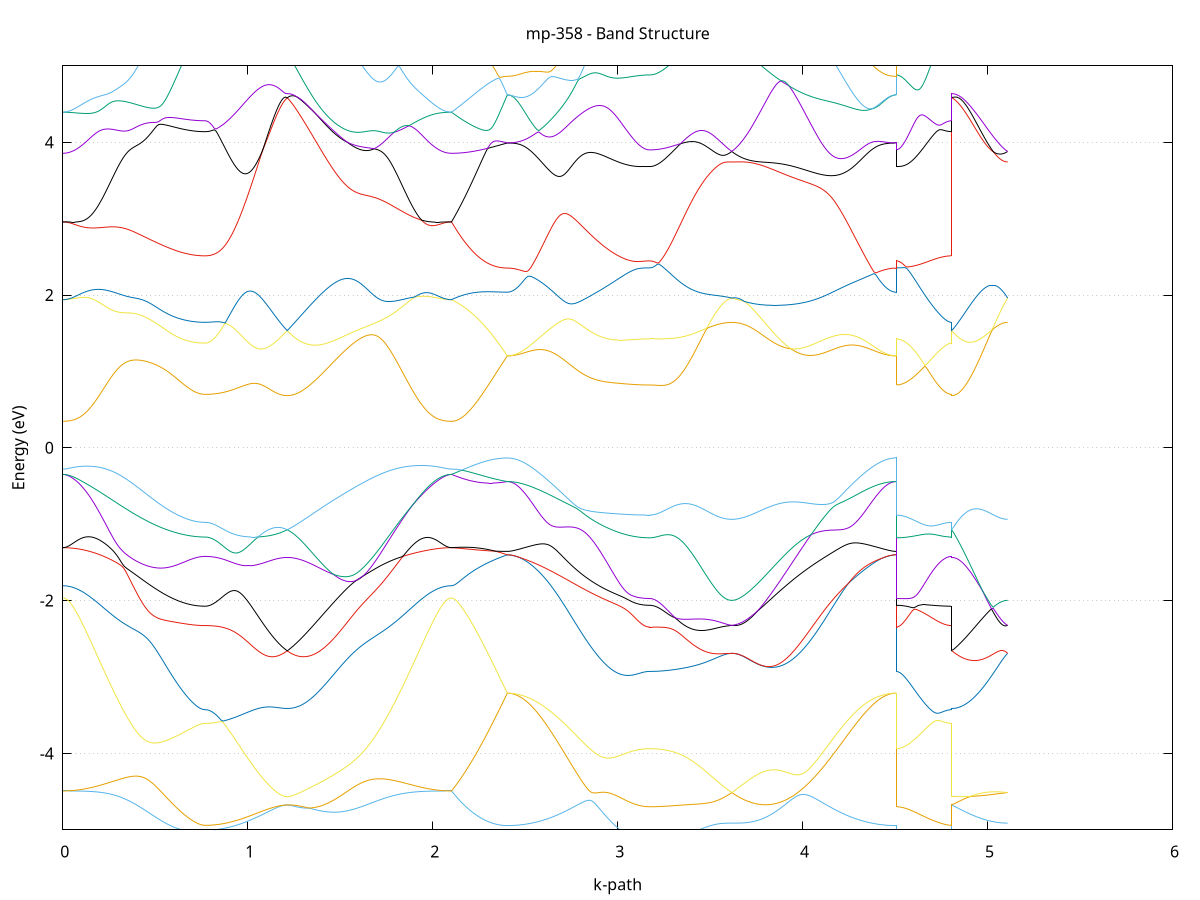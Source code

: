 set title 'mp-358 - Band Structure'
set xlabel 'k-path'
set ylabel 'Energy (eV)'
set grid y
set yrange [-5:5]
set terminal png size 800,600
set output 'mp-358_bands_gnuplot.png'
plot '-' using 1:2 with lines notitle, '-' using 1:2 with lines notitle, '-' using 1:2 with lines notitle, '-' using 1:2 with lines notitle, '-' using 1:2 with lines notitle, '-' using 1:2 with lines notitle, '-' using 1:2 with lines notitle, '-' using 1:2 with lines notitle, '-' using 1:2 with lines notitle, '-' using 1:2 with lines notitle, '-' using 1:2 with lines notitle, '-' using 1:2 with lines notitle, '-' using 1:2 with lines notitle, '-' using 1:2 with lines notitle, '-' using 1:2 with lines notitle, '-' using 1:2 with lines notitle, '-' using 1:2 with lines notitle, '-' using 1:2 with lines notitle, '-' using 1:2 with lines notitle, '-' using 1:2 with lines notitle, '-' using 1:2 with lines notitle, '-' using 1:2 with lines notitle, '-' using 1:2 with lines notitle, '-' using 1:2 with lines notitle, '-' using 1:2 with lines notitle, '-' using 1:2 with lines notitle, '-' using 1:2 with lines notitle, '-' using 1:2 with lines notitle, '-' using 1:2 with lines notitle, '-' using 1:2 with lines notitle, '-' using 1:2 with lines notitle, '-' using 1:2 with lines notitle, '-' using 1:2 with lines notitle, '-' using 1:2 with lines notitle, '-' using 1:2 with lines notitle, '-' using 1:2 with lines notitle, '-' using 1:2 with lines notitle, '-' using 1:2 with lines notitle, '-' using 1:2 with lines notitle, '-' using 1:2 with lines notitle, '-' using 1:2 with lines notitle, '-' using 1:2 with lines notitle, '-' using 1:2 with lines notitle, '-' using 1:2 with lines notitle, '-' using 1:2 with lines notitle, '-' using 1:2 with lines notitle, '-' using 1:2 with lines notitle, '-' using 1:2 with lines notitle, '-' using 1:2 with lines notitle, '-' using 1:2 with lines notitle, '-' using 1:2 with lines notitle, '-' using 1:2 with lines notitle, '-' using 1:2 with lines notitle, '-' using 1:2 with lines notitle, '-' using 1:2 with lines notitle, '-' using 1:2 with lines notitle, '-' using 1:2 with lines notitle, '-' using 1:2 with lines notitle, '-' using 1:2 with lines notitle, '-' using 1:2 with lines notitle, '-' using 1:2 with lines notitle, '-' using 1:2 with lines notitle, '-' using 1:2 with lines notitle, '-' using 1:2 with lines notitle, '-' using 1:2 with lines notitle, '-' using 1:2 with lines notitle, '-' using 1:2 with lines notitle, '-' using 1:2 with lines notitle, '-' using 1:2 with lines notitle, '-' using 1:2 with lines notitle, '-' using 1:2 with lines notitle, '-' using 1:2 with lines notitle, '-' using 1:2 with lines notitle, '-' using 1:2 with lines notitle, '-' using 1:2 with lines notitle, '-' using 1:2 with lines notitle, '-' using 1:2 with lines notitle, '-' using 1:2 with lines notitle, '-' using 1:2 with lines notitle, '-' using 1:2 with lines notitle, '-' using 1:2 with lines notitle, '-' using 1:2 with lines notitle, '-' using 1:2 with lines notitle, '-' using 1:2 with lines notitle, '-' using 1:2 with lines notitle, '-' using 1:2 with lines notitle, '-' using 1:2 with lines notitle, '-' using 1:2 with lines notitle, '-' using 1:2 with lines notitle, '-' using 1:2 with lines notitle, '-' using 1:2 with lines notitle, '-' using 1:2 with lines notitle, '-' using 1:2 with lines notitle, '-' using 1:2 with lines notitle, '-' using 1:2 with lines notitle, '-' using 1:2 with lines notitle
0.000000 -11.824947
0.009991 -11.824747
0.019983 -11.824247
0.029974 -11.823247
0.039965 -11.821947
0.049957 -11.820247
0.059948 -11.818147
0.069939 -11.815647
0.079931 -11.812747
0.089922 -11.809547
0.099913 -11.805947
0.109905 -11.802047
0.119896 -11.797647
0.129887 -11.793047
0.139879 -11.787947
0.149870 -11.782547
0.159861 -11.776847
0.169853 -11.770747
0.179844 -11.764347
0.189835 -11.757647
0.199827 -11.750547
0.209818 -11.743247
0.219809 -11.735547
0.229801 -11.727547
0.239792 -11.719247
0.249783 -11.710647
0.259775 -11.701847
0.269766 -11.692747
0.279757 -11.683347
0.289749 -11.673747
0.299740 -11.663947
0.309731 -11.653847
0.319723 -11.643547
0.329714 -11.633047
0.339705 -11.622347
0.349696 -11.611447
0.359688 -11.600347
0.369679 -11.589147
0.379670 -11.577747
0.389662 -11.566247
0.399653 -11.554647
0.409644 -11.542947
0.419636 -11.531147
0.429627 -11.519247
0.439618 -11.507247
0.449610 -11.495247
0.459601 -11.483247
0.469592 -11.471247
0.479584 -11.459247
0.489575 -11.447247
0.499566 -11.435247
0.509558 -11.423347
0.519549 -11.411447
0.529540 -11.399747
0.539532 -11.388147
0.549523 -11.376647
0.559514 -11.365247
0.569506 -11.354047
0.579497 -11.343147
0.589488 -11.332347
0.599480 -11.321847
0.609471 -11.311547
0.619462 -11.301647
0.629454 -11.291947
0.639445 -11.282647
0.649436 -11.273747
0.659428 -11.265347
0.669419 -11.257347
0.679410 -11.249747
0.689402 -11.242847
0.699393 -11.236547
0.709384 -11.230847
0.719376 -11.225947
0.729367 -11.221747
0.739358 -11.218447
0.749350 -11.216047
0.759341 -11.214647
0.769332 -11.214147
0.769332 -11.214147
0.779203 -11.214047
0.789073 -11.213747
0.798944 -11.213347
0.808814 -11.212747
0.818685 -11.212047
0.828555 -11.211147
0.838426 -11.210047
0.848297 -11.208847
0.858167 -11.207447
0.868038 -11.205947
0.877908 -11.204247
0.887779 -11.202447
0.897649 -11.200447
0.907520 -11.198347
0.917390 -11.196147
0.927261 -11.193847
0.937131 -11.191447
0.947002 -11.188847
0.956872 -11.186247
0.966743 -11.183547
0.976614 -11.180747
0.986484 -11.177847
0.996355 -11.174947
1.006225 -11.171947
1.016096 -11.168947
1.025966 -11.165847
1.035837 -11.162847
1.045707 -11.159747
1.055578 -11.156747
1.065448 -11.153747
1.075319 -11.150747
1.085189 -11.147847
1.095060 -11.145047
1.104931 -11.142247
1.114801 -11.139647
1.124672 -11.137147
1.134542 -11.134847
1.144413 -11.132647
1.154283 -11.130747
1.164154 -11.128947
1.174024 -11.127447
1.183895 -11.126247
1.193765 -11.125347
1.203636 -11.124847
1.213506 -11.124647
1.213506 -11.124647
1.223488 -11.124847
1.233469 -11.125447
1.243451 -11.126547
1.253432 -11.128147
1.263414 -11.130247
1.273395 -11.132847
1.283377 -11.135947
1.293358 -11.139647
1.303339 -11.143747
1.313321 -11.148447
1.323302 -11.153747
1.333284 -11.159447
1.343265 -11.165647
1.353247 -11.172247
1.363228 -11.179347
1.373210 -11.186847
1.383191 -11.194847
1.393172 -11.203147
1.403154 -11.211747
1.413135 -11.220747
1.423117 -11.230147
1.433098 -11.239747
1.443080 -11.249647
1.453061 -11.259847
1.463043 -11.270247
1.473024 -11.280847
1.483005 -11.291747
1.492987 -11.302847
1.502968 -11.314047
1.512950 -11.325447
1.522931 -11.337047
1.532913 -11.348747
1.542894 -11.360547
1.552875 -11.372547
1.562857 -11.384547
1.572838 -11.396647
1.582820 -11.408847
1.592801 -11.421047
1.602783 -11.433247
1.612764 -11.445547
1.622746 -11.457847
1.632727 -11.470047
1.642708 -11.482347
1.652690 -11.494547
1.662671 -11.506647
1.672653 -11.518747
1.682634 -11.530747
1.692616 -11.542647
1.702597 -11.554447
1.712579 -11.566147
1.722560 -11.577747
1.732541 -11.589147
1.742523 -11.600447
1.752504 -11.611547
1.762486 -11.622447
1.772467 -11.633147
1.782449 -11.643647
1.792430 -11.654047
1.802412 -11.664047
1.812393 -11.673947
1.822374 -11.683547
1.832356 -11.692947
1.842337 -11.702047
1.852319 -11.710847
1.862300 -11.719447
1.872282 -11.727747
1.882263 -11.735647
1.892245 -11.743347
1.902226 -11.750747
1.912207 -11.757747
1.922189 -11.764447
1.932170 -11.770847
1.942152 -11.776947
1.952133 -11.782647
1.962115 -11.788047
1.972096 -11.793047
1.982078 -11.797747
1.992059 -11.802047
2.002040 -11.806047
2.012022 -11.809547
2.022003 -11.812847
2.031985 -11.815647
2.041966 -11.818147
2.051948 -11.820247
2.061929 -11.821947
2.071911 -11.823247
2.081892 -11.824247
2.091873 -11.824747
2.101855 -11.824947
2.101855 -11.824947
2.111586 -11.824747
2.121318 -11.823947
2.131049 -11.822747
2.140781 -11.821047
2.150513 -11.818847
2.160244 -11.816147
2.169976 -11.812947
2.179707 -11.809247
2.189439 -11.805147
2.199170 -11.800447
2.208902 -11.795347
2.218633 -11.789747
2.228365 -11.783647
2.238096 -11.777047
2.247828 -11.770047
2.257559 -11.762547
2.267291 -11.754547
2.277023 -11.746147
2.286754 -11.737247
2.296486 -11.727947
2.306217 -11.718147
2.315949 -11.707847
2.325680 -11.697147
2.335412 -11.686047
2.345143 -11.674547
2.354875 -11.662547
2.364606 -11.650147
2.374338 -11.637347
2.384069 -11.624047
2.393801 -11.610447
2.403533 -11.596447
2.403533 -11.596447
2.413524 -11.596347
2.423515 -11.595847
2.433507 -11.595147
2.443498 -11.594147
2.453489 -11.592847
2.463480 -11.591247
2.473472 -11.589347
2.483463 -11.587147
2.493454 -11.584747
2.503446 -11.581947
2.513437 -11.578947
2.523428 -11.575747
2.533420 -11.572147
2.543411 -11.568347
2.553402 -11.564347
2.563394 -11.560047
2.573385 -11.555547
2.583376 -11.550747
2.593368 -11.545747
2.603359 -11.540447
2.613350 -11.535047
2.623342 -11.529347
2.633333 -11.523547
2.643324 -11.517447
2.653316 -11.511247
2.663307 -11.504747
2.673298 -11.498247
2.683290 -11.491447
2.693281 -11.484547
2.703272 -11.477547
2.713264 -11.470447
2.723255 -11.463147
2.733246 -11.455747
2.743238 -11.448347
2.753229 -11.440747
2.763220 -11.433147
2.773212 -11.425447
2.783203 -11.417747
2.793194 -11.409947
2.803186 -11.402147
2.813177 -11.394447
2.823168 -11.386647
2.833160 -11.378847
2.843151 -11.371047
2.853142 -11.363347
2.863134 -11.355747
2.873125 -11.348147
2.883116 -11.340647
2.893108 -11.333247
2.903099 -11.325947
2.913090 -11.318747
2.923082 -11.311647
2.933073 -11.304747
2.943064 -11.298047
2.953056 -11.291447
2.963047 -11.285047
2.973038 -11.278947
2.983030 -11.272947
2.993021 -11.267147
3.003012 -11.261647
3.013004 -11.256347
3.022995 -11.251347
3.032986 -11.246647
3.042978 -11.242147
3.052969 -11.237947
3.062960 -11.234147
3.072952 -11.230547
3.082943 -11.227247
3.092934 -11.224347
3.102925 -11.221747
3.112917 -11.219447
3.122908 -11.217547
3.132899 -11.215947
3.142891 -11.214647
3.152882 -11.213847
3.162873 -11.213247
3.172865 -11.213047
3.172865 -11.213047
3.182735 -11.212947
3.192606 -11.212647
3.202476 -11.212047
3.212347 -11.211347
3.222217 -11.210347
3.232088 -11.209147
3.241959 -11.207747
3.251829 -11.206047
3.261700 -11.204247
3.271570 -11.202247
3.281441 -11.199947
3.291311 -11.197547
3.301182 -11.194947
3.311052 -11.192147
3.320923 -11.189147
3.330793 -11.185947
3.340664 -11.182647
3.350534 -11.179147
3.360405 -11.175547
3.370276 -11.171747
3.380146 -11.167847
3.390017 -11.163847
3.399887 -11.159647
3.409758 -11.155347
3.419628 -11.151047
3.429499 -11.146647
3.439369 -11.142147
3.449240 -11.137547
3.459110 -11.132947
3.468981 -11.128347
3.478851 -11.123647
3.488722 -11.119047
3.498593 -11.114447
3.508463 -11.109847
3.518334 -11.105347
3.528204 -11.100947
3.538075 -11.096647
3.547945 -11.092447
3.557816 -11.088347
3.567686 -11.084547
3.577557 -11.080847
3.587427 -11.077447
3.597298 -11.074247
3.607168 -11.071347
3.617039 -11.068847
3.617039 -11.068847
3.627020 -11.071347
3.637002 -11.074047
3.646983 -11.076947
3.656965 -11.080047
3.666946 -11.083347
3.676928 -11.086947
3.686909 -11.090647
3.696890 -11.094547
3.706872 -11.098647
3.716853 -11.103047
3.726835 -11.107547
3.736816 -11.112347
3.746798 -11.117347
3.756779 -11.122547
3.766761 -11.127947
3.776742 -11.133447
3.786723 -11.139247
3.796705 -11.145247
3.806686 -11.151447
3.816668 -11.157847
3.826649 -11.164447
3.836631 -11.171147
3.846612 -11.178047
3.856594 -11.185147
3.866575 -11.192447
3.876556 -11.199847
3.886538 -11.207347
3.896519 -11.215147
3.906501 -11.222947
3.916482 -11.230947
3.926464 -11.239047
3.936445 -11.247247
3.946427 -11.255547
3.956408 -11.263947
3.966389 -11.272347
3.976371 -11.280947
3.986352 -11.289547
3.996334 -11.298247
4.006315 -11.306947
4.016297 -11.315747
4.026278 -11.324447
4.036260 -11.333247
4.046241 -11.342047
4.056222 -11.350847
4.066204 -11.359647
4.076185 -11.368347
4.086167 -11.377047
4.096148 -11.385747
4.106130 -11.394347
4.116111 -11.402947
4.126093 -11.411347
4.136074 -11.419747
4.146055 -11.428047
4.156037 -11.436147
4.166018 -11.444247
4.176000 -11.452147
4.185981 -11.459947
4.195963 -11.467647
4.205944 -11.475147
4.215926 -11.482447
4.225907 -11.489647
4.235888 -11.496647
4.245870 -11.503447
4.255851 -11.510047
4.265833 -11.516547
4.275814 -11.522747
4.285796 -11.528747
4.295777 -11.534547
4.305759 -11.540047
4.315740 -11.545347
4.325721 -11.550447
4.335703 -11.555347
4.345684 -11.559947
4.355666 -11.564247
4.365647 -11.568347
4.375629 -11.572147
4.385610 -11.575647
4.395592 -11.578947
4.405573 -11.581947
4.415554 -11.584747
4.425536 -11.587147
4.435517 -11.589347
4.445499 -11.591247
4.455480 -11.592847
4.465462 -11.594147
4.475443 -11.595147
4.485424 -11.595847
4.495406 -11.596347
4.505387 -11.596447
4.505387 -11.213047
4.515119 -11.213047
4.524850 -11.213147
4.534582 -11.213147
4.544314 -11.213147
4.554045 -11.213147
4.563777 -11.213147
4.573508 -11.213247
4.583240 -11.213247
4.592971 -11.213247
4.602703 -11.213347
4.612434 -11.213347
4.622166 -11.213447
4.631897 -11.213447
4.641629 -11.213547
4.651360 -11.213547
4.661092 -11.213647
4.670824 -11.213647
4.680555 -11.213747
4.690287 -11.213747
4.700018 -11.213847
4.709750 -11.213847
4.719481 -11.213947
4.729213 -11.213947
4.738944 -11.214047
4.748676 -11.214047
4.758407 -11.214047
4.768139 -11.214047
4.777870 -11.214147
4.787602 -11.214147
4.797334 -11.214147
4.807065 -11.214147
4.807065 -11.124647
4.816797 -11.124547
4.826528 -11.124447
4.836260 -11.124047
4.845991 -11.123647
4.855723 -11.123147
4.865454 -11.122447
4.875186 -11.121647
4.884917 -11.120747
4.894649 -11.119747
4.904380 -11.118547
4.914112 -11.117347
4.923844 -11.115947
4.933575 -11.114447
4.943307 -11.112747
4.953038 -11.111047
4.962770 -11.109247
4.972501 -11.107247
4.982233 -11.105147
4.991964 -11.102947
5.001696 -11.100747
5.011427 -11.098347
5.021159 -11.095747
5.030890 -11.093147
5.040622 -11.090447
5.050354 -11.087647
5.060085 -11.084747
5.069817 -11.081747
5.079548 -11.078647
5.089280 -11.075447
5.099011 -11.072147
5.108743 -11.068847
e
0.000000 -11.026947
0.009991 -11.026847
0.019983 -11.026747
0.029974 -11.026547
0.039965 -11.026347
0.049957 -11.026147
0.059948 -11.025847
0.069939 -11.025447
0.079931 -11.025047
0.089922 -11.024547
0.099913 -11.024047
0.109905 -11.023547
0.119896 -11.022947
0.129887 -11.022247
0.139879 -11.021647
0.149870 -11.020947
0.159861 -11.020147
0.169853 -11.019447
0.179844 -11.018647
0.189835 -11.017847
0.199827 -11.017047
0.209818 -11.016147
0.219809 -11.015347
0.229801 -11.014547
0.239792 -11.013647
0.249783 -11.012847
0.259775 -11.012047
0.269766 -11.011247
0.279757 -11.010447
0.289749 -11.009647
0.299740 -11.008947
0.309731 -11.008147
0.319723 -11.007547
0.329714 -11.006847
0.339705 -11.006347
0.349696 -11.005747
0.359688 -11.005247
0.369679 -11.004847
0.379670 -11.004547
0.389662 -11.004247
0.399653 -11.004047
0.409644 -11.003847
0.419636 -11.003847
0.429627 -11.003847
0.439618 -11.003947
0.449610 -11.004147
0.459601 -11.004447
0.469592 -11.004947
0.479584 -11.005447
0.489575 -11.006047
0.499566 -11.006747
0.509558 -11.007647
0.519549 -11.008647
0.529540 -11.009747
0.539532 -11.010947
0.549523 -11.012247
0.559514 -11.013747
0.569506 -11.015347
0.579497 -11.017047
0.589488 -11.018847
0.599480 -11.020747
0.609471 -11.022847
0.619462 -11.024947
0.629454 -11.027147
0.639445 -11.029447
0.649436 -11.031847
0.659428 -11.034247
0.669419 -11.036647
0.679410 -11.039047
0.689402 -11.041347
0.699393 -11.043547
0.709384 -11.045647
0.719376 -11.047547
0.729367 -11.049247
0.739358 -11.050547
0.749350 -11.051547
0.759341 -11.052147
0.769332 -11.052447
0.769332 -11.052447
0.779203 -11.052347
0.789073 -11.052047
0.798944 -11.051747
0.808814 -11.051147
0.818685 -11.050447
0.828555 -11.049647
0.838426 -11.048647
0.848297 -11.047447
0.858167 -11.046147
0.868038 -11.044747
0.877908 -11.043147
0.887779 -11.041447
0.897649 -11.039547
0.907520 -11.037647
0.917390 -11.035447
0.927261 -11.033247
0.937131 -11.030847
0.947002 -11.028447
0.956872 -11.025847
0.966743 -11.023147
0.976614 -11.020347
0.986484 -11.017447
0.996355 -11.014547
1.006225 -11.011447
1.016096 -11.008347
1.025966 -11.005147
1.035837 -11.001847
1.045707 -10.998547
1.055578 -10.995147
1.065448 -10.991747
1.075319 -10.988347
1.085189 -10.984847
1.095060 -10.981347
1.104931 -10.977747
1.114801 -10.974247
1.124672 -10.970647
1.134542 -10.967147
1.144413 -10.963647
1.154283 -10.960147
1.164154 -10.956647
1.174024 -10.953147
1.183895 -10.949747
1.193765 -10.946447
1.203636 -10.943147
1.213506 -10.939947
1.213506 -10.939947
1.223488 -10.943047
1.233469 -10.946047
1.243451 -10.948947
1.253432 -10.951547
1.263414 -10.954047
1.273395 -10.956347
1.283377 -10.958447
1.293358 -10.960247
1.303339 -10.961947
1.313321 -10.963347
1.323302 -10.964647
1.333284 -10.965747
1.343265 -10.966647
1.353247 -10.967447
1.363228 -10.968147
1.373210 -10.968747
1.383191 -10.969247
1.393172 -10.969647
1.403154 -10.970047
1.413135 -10.970447
1.423117 -10.970747
1.433098 -10.971147
1.443080 -10.971447
1.453061 -10.971847
1.463043 -10.972247
1.473024 -10.972647
1.483005 -10.973047
1.492987 -10.973447
1.502968 -10.973947
1.512950 -10.974547
1.522931 -10.975147
1.532913 -10.975747
1.542894 -10.976447
1.552875 -10.977147
1.562857 -10.977847
1.572838 -10.978647
1.582820 -10.979547
1.592801 -10.980447
1.602783 -10.981347
1.612764 -10.982347
1.622746 -10.983347
1.632727 -10.984347
1.642708 -10.985447
1.652690 -10.986547
1.662671 -10.987647
1.672653 -10.988747
1.682634 -10.989947
1.692616 -10.991147
1.702597 -10.992347
1.712579 -10.993547
1.722560 -10.994847
1.732541 -10.996047
1.742523 -10.997347
1.752504 -10.998547
1.762486 -10.999847
1.772467 -11.001047
1.782449 -11.002347
1.792430 -11.003647
1.802412 -11.004847
1.812393 -11.006047
1.822374 -11.007247
1.832356 -11.008447
1.842337 -11.009647
1.852319 -11.010747
1.862300 -11.011947
1.872282 -11.013047
1.882263 -11.014147
1.892245 -11.015147
1.902226 -11.016147
1.912207 -11.017147
1.922189 -11.018047
1.932170 -11.018947
1.942152 -11.019847
1.952133 -11.020647
1.962115 -11.021447
1.972096 -11.022147
1.982078 -11.022847
1.992059 -11.023447
2.002040 -11.024047
2.012022 -11.024547
2.022003 -11.025047
2.031985 -11.025447
2.041966 -11.025747
2.051948 -11.026047
2.061929 -11.026347
2.071911 -11.026547
2.081892 -11.026647
2.091873 -11.026847
2.101855 -11.026947
2.101855 -11.026947
2.111586 -11.046847
2.121318 -11.066947
2.131049 -11.087147
2.140781 -11.107347
2.150513 -11.127547
2.160244 -11.147747
2.169976 -11.167947
2.179707 -11.188147
2.189439 -11.208247
2.199170 -11.228147
2.208902 -11.248047
2.218633 -11.267747
2.228365 -11.287347
2.238096 -11.306747
2.247828 -11.325947
2.257559 -11.344947
2.267291 -11.363747
2.277023 -11.382347
2.286754 -11.400647
2.296486 -11.418647
2.306217 -11.436447
2.315949 -11.453947
2.325680 -11.471047
2.335412 -11.487947
2.345143 -11.504447
2.354875 -11.520747
2.364606 -11.536547
2.374338 -11.552047
2.384069 -11.567247
2.393801 -11.582047
2.403533 -11.596447
2.403533 -11.596447
2.413524 -11.596247
2.423515 -11.595747
2.433507 -11.594847
2.443498 -11.593647
2.453489 -11.592147
2.463480 -11.590247
2.473472 -11.588047
2.483463 -11.585447
2.493454 -11.582647
2.503446 -11.579347
2.513437 -11.575847
2.523428 -11.571947
2.533420 -11.567747
2.543411 -11.563247
2.553402 -11.558447
2.563394 -11.553347
2.573385 -11.547847
2.583376 -11.542147
2.593368 -11.536047
2.603359 -11.529747
2.613350 -11.523147
2.623342 -11.516247
2.633333 -11.509147
2.643324 -11.501647
2.653316 -11.494047
2.663307 -11.486047
2.673298 -11.477947
2.683290 -11.469547
2.693281 -11.460847
2.703272 -11.452047
2.713264 -11.443047
2.723255 -11.433747
2.733246 -11.424347
2.743238 -11.414747
2.753229 -11.405047
2.763220 -11.395047
2.773212 -11.385047
2.783203 -11.374847
2.793194 -11.364547
2.803186 -11.354147
2.813177 -11.343647
2.823168 -11.333147
2.833160 -11.322547
2.843151 -11.311847
2.853142 -11.301147
2.863134 -11.290447
2.873125 -11.279647
2.883116 -11.268947
2.893108 -11.258247
2.903099 -11.247647
2.913090 -11.237047
2.923082 -11.226547
2.933073 -11.216147
2.943064 -11.205847
2.953056 -11.195647
2.963047 -11.185647
2.973038 -11.175747
2.983030 -11.166047
2.993021 -11.156647
3.003012 -11.147447
3.013004 -11.138447
3.022995 -11.129747
3.032986 -11.121447
3.042978 -11.113347
3.052969 -11.105747
3.062960 -11.098447
3.072952 -11.091647
3.082943 -11.085347
3.092934 -11.079447
3.102925 -11.074247
3.112917 -11.069547
3.122908 -11.065447
3.132899 -11.062147
3.142891 -11.059447
3.152882 -11.057547
3.162873 -11.056347
3.172865 -11.055947
3.172865 -11.055947
3.182735 -11.055947
3.192606 -11.055847
3.202476 -11.055747
3.212347 -11.055647
3.222217 -11.055547
3.232088 -11.055347
3.241959 -11.055047
3.251829 -11.054847
3.261700 -11.054547
3.271570 -11.054247
3.281441 -11.053947
3.291311 -11.053547
3.301182 -11.053247
3.311052 -11.052847
3.320923 -11.052547
3.330793 -11.052147
3.340664 -11.051747
3.350534 -11.051447
3.360405 -11.051147
3.370276 -11.050747
3.380146 -11.050547
3.390017 -11.050247
3.399887 -11.050047
3.409758 -11.049847
3.419628 -11.049747
3.429499 -11.049747
3.439369 -11.049747
3.449240 -11.049847
3.459110 -11.049947
3.468981 -11.050247
3.478851 -11.050547
3.488722 -11.051047
3.498593 -11.051547
3.508463 -11.052247
3.518334 -11.052947
3.528204 -11.053847
3.538075 -11.054947
3.547945 -11.056147
3.557816 -11.057447
3.567686 -11.058947
3.577557 -11.060547
3.587427 -11.062347
3.597298 -11.064347
3.607168 -11.066447
3.617039 -11.068747
3.617039 -11.068747
3.627020 -11.066547
3.637002 -11.064647
3.646983 -11.063147
3.656965 -11.062047
3.666946 -11.061447
3.676928 -11.061247
3.686909 -11.061547
3.696890 -11.062347
3.706872 -11.063547
3.716853 -11.065247
3.726835 -11.067447
3.736816 -11.070047
3.746798 -11.073147
3.756779 -11.076647
3.766761 -11.080547
3.776742 -11.084847
3.786723 -11.089547
3.796705 -11.094647
3.806686 -11.100147
3.816668 -11.105847
3.826649 -11.111947
3.836631 -11.118447
3.846612 -11.125147
3.856594 -11.132147
3.866575 -11.139447
3.876556 -11.146947
3.886538 -11.154747
3.896519 -11.162747
3.906501 -11.170947
3.916482 -11.179447
3.926464 -11.188047
3.936445 -11.196847
3.946427 -11.205847
3.956408 -11.214947
3.966389 -11.224247
3.976371 -11.233647
3.986352 -11.243147
3.996334 -11.252847
4.006315 -11.262547
4.016297 -11.272347
4.026278 -11.282147
4.036260 -11.292047
4.046241 -11.301947
4.056222 -11.311947
4.066204 -11.321847
4.076185 -11.331847
4.086167 -11.341747
4.096148 -11.351647
4.106130 -11.361547
4.116111 -11.371347
4.126093 -11.381047
4.136074 -11.390647
4.146055 -11.400247
4.156037 -11.409647
4.166018 -11.418947
4.176000 -11.428147
4.185981 -11.437147
4.195963 -11.446047
4.205944 -11.454747
4.215926 -11.463247
4.225907 -11.471647
4.235888 -11.479747
4.245870 -11.487747
4.255851 -11.495447
4.265833 -11.502947
4.275814 -11.510147
4.285796 -11.517147
4.295777 -11.523947
4.305759 -11.530347
4.315740 -11.536647
4.325721 -11.542547
4.335703 -11.548247
4.345684 -11.553547
4.355666 -11.558647
4.365647 -11.563447
4.375629 -11.567947
4.385610 -11.572047
4.395592 -11.575947
4.405573 -11.579447
4.415554 -11.582647
4.425536 -11.585547
4.435517 -11.588047
4.445499 -11.590247
4.455480 -11.592147
4.465462 -11.593647
4.475443 -11.594847
4.485424 -11.595747
4.495406 -11.596247
4.505387 -11.596447
4.505387 -11.055947
4.515119 -11.055947
4.524850 -11.055947
4.534582 -11.055847
4.544314 -11.055847
4.554045 -11.055747
4.563777 -11.055647
4.573508 -11.055547
4.583240 -11.055447
4.592971 -11.055247
4.602703 -11.055147
4.612434 -11.054947
4.622166 -11.054847
4.631897 -11.054647
4.641629 -11.054447
4.651360 -11.054247
4.661092 -11.054047
4.670824 -11.053947
4.680555 -11.053747
4.690287 -11.053547
4.700018 -11.053447
4.709750 -11.053247
4.719481 -11.053147
4.729213 -11.052947
4.738944 -11.052847
4.748676 -11.052747
4.758407 -11.052647
4.768139 -11.052547
4.777870 -11.052447
4.787602 -11.052447
4.797334 -11.052447
4.807065 -11.052447
4.807065 -10.939947
4.816797 -10.944047
4.826528 -10.948347
4.836260 -10.952647
4.845991 -10.956947
4.855723 -10.961347
4.865454 -10.965747
4.875186 -10.970147
4.884917 -10.974547
4.894649 -10.978947
4.904380 -10.983447
4.914112 -10.987847
4.923844 -10.992247
4.933575 -10.996647
4.943307 -11.001047
4.953038 -11.005447
4.962770 -11.009747
4.972501 -11.014047
4.982233 -11.018347
4.991964 -11.022547
5.001696 -11.026747
5.011427 -11.030847
5.021159 -11.034947
5.030890 -11.039047
5.040622 -11.042947
5.050354 -11.046847
5.060085 -11.050747
5.069817 -11.054447
5.079548 -11.058147
5.089280 -11.061747
5.099011 -11.065347
5.108743 -11.068747
e
0.000000 -11.026847
0.009991 -11.026747
0.019983 -11.026547
0.029974 -11.026147
0.039965 -11.025647
0.049957 -11.024947
0.059948 -11.024147
0.069939 -11.023147
0.079931 -11.022047
0.089922 -11.020747
0.099913 -11.019347
0.109905 -11.017747
0.119896 -11.016047
0.129887 -11.014147
0.139879 -11.012147
0.149870 -11.010047
0.159861 -11.007847
0.169853 -11.005447
0.179844 -11.002947
0.189835 -11.000347
0.199827 -10.997647
0.209818 -10.994747
0.219809 -10.991747
0.229801 -10.988747
0.239792 -10.985547
0.249783 -10.982347
0.259775 -10.978947
0.269766 -10.975547
0.279757 -10.972047
0.289749 -10.968447
0.299740 -10.964847
0.309731 -10.961147
0.319723 -10.957347
0.329714 -10.953547
0.339705 -10.949747
0.349696 -10.945847
0.359688 -10.941947
0.369679 -10.937947
0.379670 -10.934047
0.389662 -10.930047
0.399653 -10.926147
0.409644 -10.922147
0.419636 -10.918247
0.429627 -10.914347
0.439618 -10.910447
0.449610 -10.906647
0.459601 -10.902847
0.469592 -10.899047
0.479584 -10.895347
0.489575 -10.891747
0.499566 -10.888247
0.509558 -10.884747
0.519549 -10.881347
0.529540 -10.878047
0.539532 -10.874847
0.549523 -10.871747
0.559514 -10.868647
0.569506 -10.865747
0.579497 -10.863047
0.589488 -10.860347
0.599480 -10.857847
0.609471 -10.855447
0.619462 -10.853147
0.629454 -10.850947
0.639445 -10.848947
0.649436 -10.847147
0.659428 -10.845347
0.669419 -10.843847
0.679410 -10.842347
0.689402 -10.841047
0.699393 -10.839947
0.709384 -10.838947
0.719376 -10.838147
0.729367 -10.837447
0.739358 -10.836847
0.749350 -10.836547
0.759341 -10.836247
0.769332 -10.836247
0.769332 -10.836247
0.779203 -10.836247
0.789073 -10.836447
0.798944 -10.836747
0.808814 -10.837147
0.818685 -10.837647
0.828555 -10.838347
0.838426 -10.839047
0.848297 -10.839947
0.858167 -10.840947
0.868038 -10.842047
0.877908 -10.843347
0.887779 -10.844647
0.897649 -10.846147
0.907520 -10.847747
0.917390 -10.849447
0.927261 -10.851247
0.937131 -10.853147
0.947002 -10.855147
0.956872 -10.857247
0.966743 -10.859547
0.976614 -10.861847
0.986484 -10.864347
0.996355 -10.866947
1.006225 -10.869547
1.016096 -10.872347
1.025966 -10.875247
1.035837 -10.878147
1.045707 -10.881247
1.055578 -10.884347
1.065448 -10.887547
1.075319 -10.890847
1.085189 -10.894247
1.095060 -10.897647
1.104931 -10.901147
1.114801 -10.904647
1.124672 -10.908247
1.134542 -10.911847
1.144413 -10.915447
1.154283 -10.919047
1.164154 -10.922647
1.174024 -10.926247
1.183895 -10.929747
1.193765 -10.933247
1.203636 -10.936647
1.213506 -10.939847
1.213506 -10.939847
1.223488 -10.936747
1.233469 -10.933547
1.243451 -10.930547
1.253432 -10.927547
1.263414 -10.924647
1.273395 -10.921947
1.283377 -10.919247
1.293358 -10.916747
1.303339 -10.914347
1.313321 -10.912047
1.323302 -10.909847
1.333284 -10.907747
1.343265 -10.905947
1.353247 -10.904147
1.363228 -10.902547
1.373210 -10.901047
1.383191 -10.899747
1.393172 -10.898647
1.403154 -10.897647
1.413135 -10.896747
1.423117 -10.896147
1.433098 -10.895647
1.443080 -10.895247
1.453061 -10.895047
1.463043 -10.895047
1.473024 -10.895147
1.483005 -10.895447
1.492987 -10.895947
1.502968 -10.896547
1.512950 -10.897347
1.522931 -10.898347
1.532913 -10.899347
1.542894 -10.900647
1.552875 -10.902047
1.562857 -10.903547
1.572838 -10.905247
1.582820 -10.907047
1.592801 -10.908947
1.602783 -10.911047
1.612764 -10.913247
1.622746 -10.915547
1.632727 -10.917947
1.642708 -10.920447
1.652690 -10.923047
1.662671 -10.925747
1.672653 -10.928547
1.682634 -10.931347
1.692616 -10.934247
1.702597 -10.937247
1.712579 -10.940347
1.722560 -10.943447
1.732541 -10.946547
1.742523 -10.949747
1.752504 -10.952847
1.762486 -10.956047
1.772467 -10.959347
1.782449 -10.962547
1.792430 -10.965747
1.802412 -10.968947
1.812393 -10.972047
1.822374 -10.975247
1.832356 -10.978347
1.842337 -10.981447
1.852319 -10.984447
1.862300 -10.987447
1.872282 -10.990247
1.882263 -10.993147
1.892245 -10.995847
1.902226 -10.998547
1.912207 -11.001147
1.922189 -11.003547
1.932170 -11.005947
1.942152 -11.008247
1.952133 -11.010447
1.962115 -11.012447
1.972096 -11.014347
1.982078 -11.016147
1.992059 -11.017847
2.002040 -11.019447
2.012022 -11.020847
2.022003 -11.022047
2.031985 -11.023147
2.041966 -11.024147
2.051948 -11.024947
2.061929 -11.025647
2.071911 -11.026247
2.081892 -11.026547
2.091873 -11.026747
2.101855 -11.026847
2.101855 -11.026847
2.111586 -11.006947
2.121318 -10.987247
2.131049 -10.967747
2.140781 -10.948447
2.150513 -10.929347
2.160244 -10.910647
2.169976 -10.892147
2.179707 -10.874047
2.189439 -10.856347
2.199170 -10.839047
2.208902 -10.822247
2.218633 -10.805947
2.228365 -10.790147
2.238096 -10.774947
2.247828 -10.760347
2.257559 -10.746447
2.267291 -10.733147
2.277023 -10.720647
2.286754 -10.708947
2.296486 -10.697947
2.306217 -10.687847
2.315949 -10.678547
2.325680 -10.670147
2.335412 -10.662747
2.345143 -10.656247
2.354875 -10.650647
2.364606 -10.646047
2.374338 -10.642547
2.384069 -10.639947
2.393801 -10.638347
2.403533 -10.637847
2.403533 -10.637847
2.413524 -10.637947
2.423515 -10.638147
2.433507 -10.638347
2.443498 -10.638747
2.453489 -10.639247
2.463480 -10.639847
2.473472 -10.640547
2.483463 -10.641347
2.493454 -10.642247
2.503446 -10.643247
2.513437 -10.644347
2.523428 -10.645547
2.533420 -10.646847
2.543411 -10.648247
2.553402 -10.649747
2.563394 -10.651347
2.573385 -10.653047
2.583376 -10.654747
2.593368 -10.656647
2.603359 -10.658647
2.613350 -10.660647
2.623342 -10.662747
2.633333 -10.664947
2.643324 -10.667247
2.653316 -10.669647
2.663307 -10.672047
2.673298 -10.674547
2.683290 -10.677147
2.693281 -10.679747
2.703272 -10.682547
2.713264 -10.685247
2.723255 -10.688147
2.733246 -10.691047
2.743238 -10.694047
2.753229 -10.697047
2.763220 -10.700147
2.773212 -10.703347
2.783203 -10.706547
2.793194 -10.709747
2.803186 -10.713047
2.813177 -10.716447
2.823168 -10.719847
2.833160 -10.723347
2.843151 -10.726847
2.853142 -10.730447
2.863134 -10.734047
2.873125 -10.737647
2.883116 -10.741347
2.893108 -10.745047
2.903099 -10.748847
2.913090 -10.752647
2.923082 -10.756447
2.933073 -10.760347
2.943064 -10.764147
2.953056 -10.768047
2.963047 -10.772047
2.973038 -10.775947
2.983030 -10.779847
2.993021 -10.783747
3.003012 -10.787647
3.013004 -10.791547
3.022995 -10.795347
3.032986 -10.799147
3.042978 -10.802847
3.052969 -10.806447
3.062960 -10.809947
3.072952 -10.813347
3.082943 -10.816547
3.092934 -10.819447
3.102925 -10.822247
3.112917 -10.824647
3.122908 -10.826847
3.132899 -10.828647
3.142891 -10.830147
3.152882 -10.831247
3.162873 -10.831847
3.172865 -10.832047
3.172865 -10.832047
3.182735 -10.832147
3.192606 -10.832147
3.202476 -10.832347
3.212347 -10.832447
3.222217 -10.832647
3.232088 -10.832947
3.241959 -10.833247
3.251829 -10.833647
3.261700 -10.834047
3.271570 -10.834447
3.281441 -10.834947
3.291311 -10.835547
3.301182 -10.836147
3.311052 -10.836747
3.320923 -10.837447
3.330793 -10.838147
3.340664 -10.838947
3.350534 -10.839747
3.360405 -10.840547
3.370276 -10.841447
3.380146 -10.842347
3.390017 -10.843347
3.399887 -10.844347
3.409758 -10.845347
3.419628 -10.846347
3.429499 -10.847447
3.439369 -10.848547
3.449240 -10.849647
3.459110 -10.850747
3.468981 -10.851947
3.478851 -10.853047
3.488722 -10.854147
3.498593 -10.855347
3.508463 -10.856447
3.518334 -10.857447
3.528204 -10.858547
3.538075 -10.859547
3.547945 -10.860447
3.557816 -10.861347
3.567686 -10.862047
3.577557 -10.862747
3.587427 -10.863347
3.597298 -10.863747
3.607168 -10.863947
3.617039 -10.864047
3.617039 -10.864047
3.627020 -10.863947
3.637002 -10.863647
3.646983 -10.863147
3.656965 -10.862347
3.666946 -10.861347
3.676928 -10.860147
3.686909 -10.858647
3.696890 -10.856847
3.706872 -10.854947
3.716853 -10.852747
3.726835 -10.850247
3.736816 -10.847647
3.746798 -10.844747
3.756779 -10.841747
3.766761 -10.838647
3.776742 -10.835347
3.786723 -10.831847
3.796705 -10.828347
3.806686 -10.824747
3.816668 -10.821047
3.826649 -10.817247
3.836631 -10.813447
3.846612 -10.809547
3.856594 -10.805647
3.866575 -10.801747
3.876556 -10.797847
3.886538 -10.793847
3.896519 -10.789947
3.906501 -10.785947
3.916482 -10.782047
3.926464 -10.778147
3.936445 -10.774247
3.946427 -10.770347
3.956408 -10.766447
3.966389 -10.762647
3.976371 -10.758847
3.986352 -10.755047
3.996334 -10.751347
4.006315 -10.747547
4.016297 -10.743947
4.026278 -10.740247
4.036260 -10.736647
4.046241 -10.733047
4.056222 -10.729547
4.066204 -10.726047
4.076185 -10.722647
4.086167 -10.719247
4.096148 -10.715847
4.106130 -10.712547
4.116111 -10.709247
4.126093 -10.706047
4.136074 -10.702947
4.146055 -10.699847
4.156037 -10.696747
4.166018 -10.693747
4.176000 -10.690847
4.185981 -10.687947
4.195963 -10.685047
4.205944 -10.682347
4.215926 -10.679647
4.225907 -10.676947
4.235888 -10.674447
4.245870 -10.671947
4.255851 -10.669547
4.265833 -10.667147
4.275814 -10.664947
4.285796 -10.662747
4.295777 -10.660547
4.305759 -10.658547
4.315740 -10.656647
4.325721 -10.654747
4.335703 -10.652947
4.345684 -10.651347
4.355666 -10.649747
4.365647 -10.648247
4.375629 -10.646847
4.385610 -10.645547
4.395592 -10.644347
4.405573 -10.643247
4.415554 -10.642247
4.425536 -10.641347
4.435517 -10.640547
4.445499 -10.639847
4.455480 -10.639247
4.465462 -10.638747
4.475443 -10.638347
4.485424 -10.638147
4.495406 -10.637947
4.505387 -10.637847
4.505387 -10.832047
4.515119 -10.832047
4.524850 -10.832147
4.534582 -10.832147
4.544314 -10.832247
4.554045 -10.832347
4.563777 -10.832447
4.573508 -10.832547
4.583240 -10.832747
4.592971 -10.832847
4.602703 -10.833047
4.612434 -10.833247
4.622166 -10.833447
4.631897 -10.833647
4.641629 -10.833847
4.651360 -10.834047
4.661092 -10.834247
4.670824 -10.834447
4.680555 -10.834647
4.690287 -10.834847
4.700018 -10.835047
4.709750 -10.835247
4.719481 -10.835447
4.729213 -10.835547
4.738944 -10.835747
4.748676 -10.835847
4.758407 -10.835947
4.768139 -10.836047
4.777870 -10.836147
4.787602 -10.836147
4.797334 -10.836147
4.807065 -10.836247
4.807065 -10.939847
4.816797 -10.935747
4.826528 -10.931647
4.836260 -10.927647
4.845991 -10.923647
4.855723 -10.919747
4.865454 -10.915947
4.875186 -10.912247
4.884917 -10.908647
4.894649 -10.905147
4.904380 -10.901747
4.914112 -10.898547
4.923844 -10.895347
4.933575 -10.892347
4.943307 -10.889347
4.953038 -10.886647
4.962770 -10.883947
4.972501 -10.881547
4.982233 -10.879147
4.991964 -10.876947
5.001696 -10.874947
5.011427 -10.873147
5.021159 -10.871447
5.030890 -10.869847
5.040622 -10.868547
5.050354 -10.867347
5.060085 -10.866347
5.069817 -10.865547
5.079548 -10.864847
5.089280 -10.864447
5.099011 -10.864147
5.108743 -10.864047
e
0.000000 -7.309947
0.009991 -7.309947
0.019983 -7.310147
0.029974 -7.310347
0.039965 -7.310647
0.049957 -7.311047
0.059948 -7.311547
0.069939 -7.312147
0.079931 -7.312847
0.089922 -7.313547
0.099913 -7.314247
0.109905 -7.315047
0.119896 -7.315947
0.129887 -7.316847
0.139879 -7.317747
0.149870 -7.318647
0.159861 -7.319547
0.169853 -7.320447
0.179844 -7.321347
0.189835 -7.322247
0.199827 -7.323047
0.209818 -7.323847
0.219809 -7.324547
0.229801 -7.325247
0.239792 -7.325947
0.249783 -7.326447
0.259775 -7.326947
0.269766 -7.327347
0.279757 -7.327747
0.289749 -7.327947
0.299740 -7.328147
0.309731 -7.328247
0.319723 -7.328247
0.329714 -7.328147
0.339705 -7.327947
0.349696 -7.327747
0.359688 -7.327347
0.369679 -7.326947
0.379670 -7.326447
0.389662 -7.325747
0.399653 -7.325147
0.409644 -7.324347
0.419636 -7.323447
0.429627 -7.322547
0.439618 -7.321547
0.449610 -7.320447
0.459601 -7.319347
0.469592 -7.318147
0.479584 -7.316847
0.489575 -7.315547
0.499566 -7.314247
0.509558 -7.312847
0.519549 -7.311347
0.529540 -7.309947
0.539532 -7.308447
0.549523 -7.306947
0.559514 -7.305447
0.569506 -7.303847
0.579497 -7.302347
0.589488 -7.300847
0.599480 -7.299447
0.609471 -7.297947
0.619462 -7.296547
0.629454 -7.295147
0.639445 -7.293847
0.649436 -7.292547
0.659428 -7.291447
0.669419 -7.290247
0.679410 -7.289247
0.689402 -7.288247
0.699393 -7.287447
0.709384 -7.286647
0.719376 -7.286047
0.729367 -7.285547
0.739358 -7.285047
0.749350 -7.284747
0.759341 -7.284647
0.769332 -7.284547
0.769332 -7.284547
0.779203 -7.284547
0.789073 -7.284647
0.798944 -7.284847
0.808814 -7.285047
0.818685 -7.285347
0.828555 -7.285647
0.838426 -7.286047
0.848297 -7.286447
0.858167 -7.286947
0.868038 -7.287447
0.877908 -7.287947
0.887779 -7.288547
0.897649 -7.289147
0.907520 -7.289747
0.917390 -7.290247
0.927261 -7.290847
0.937131 -7.291447
0.947002 -7.292047
0.956872 -7.292547
0.966743 -7.293047
0.976614 -7.293547
0.986484 -7.294047
0.996355 -7.294447
1.006225 -7.294747
1.016096 -7.295047
1.025966 -7.295347
1.035837 -7.295547
1.045707 -7.295647
1.055578 -7.295647
1.065448 -7.295647
1.075319 -7.295647
1.085189 -7.295447
1.095060 -7.295247
1.104931 -7.295047
1.114801 -7.294747
1.124672 -7.294347
1.134542 -7.293847
1.144413 -7.293347
1.154283 -7.292747
1.164154 -7.292147
1.174024 -7.291547
1.183895 -7.290847
1.193765 -7.290047
1.203636 -7.289247
1.213506 -7.288447
1.213506 -7.288447
1.223488 -7.289347
1.233469 -7.290147
1.243451 -7.290947
1.253432 -7.291847
1.263414 -7.292647
1.273395 -7.293447
1.283377 -7.294347
1.293358 -7.295147
1.303339 -7.296047
1.313321 -7.296947
1.323302 -7.297747
1.333284 -7.298647
1.343265 -7.299547
1.353247 -7.300447
1.363228 -7.301347
1.373210 -7.302347
1.383191 -7.303247
1.393172 -7.304147
1.403154 -7.305047
1.413135 -7.306047
1.423117 -7.306947
1.433098 -7.307947
1.443080 -7.308847
1.453061 -7.309747
1.463043 -7.310647
1.473024 -7.311647
1.483005 -7.312547
1.492987 -7.313447
1.502968 -7.314347
1.512950 -7.315247
1.522931 -7.316047
1.532913 -7.316947
1.542894 -7.317747
1.552875 -7.318547
1.562857 -7.319347
1.572838 -7.320147
1.582820 -7.320947
1.592801 -7.321647
1.602783 -7.322347
1.612764 -7.323047
1.622746 -7.323647
1.632727 -7.324247
1.642708 -7.324847
1.652690 -7.325347
1.662671 -7.325847
1.672653 -7.326347
1.682634 -7.326747
1.692616 -7.327147
1.702597 -7.327447
1.712579 -7.327747
1.722560 -7.327947
1.732541 -7.328147
1.742523 -7.328247
1.752504 -7.328247
1.762486 -7.328247
1.772467 -7.328247
1.782449 -7.328147
1.792430 -7.327947
1.802412 -7.327747
1.812393 -7.327447
1.822374 -7.327147
1.832356 -7.326747
1.842337 -7.326247
1.852319 -7.325747
1.862300 -7.325147
1.872282 -7.324547
1.882263 -7.323847
1.892245 -7.323147
1.902226 -7.322447
1.912207 -7.321647
1.922189 -7.320847
1.932170 -7.320047
1.942152 -7.319147
1.952133 -7.318347
1.962115 -7.317447
1.972096 -7.316647
1.982078 -7.315747
1.992059 -7.314947
2.002040 -7.314147
2.012022 -7.313447
2.022003 -7.312747
2.031985 -7.312147
2.041966 -7.311547
2.051948 -7.311047
2.061929 -7.310647
2.071911 -7.310347
2.081892 -7.310147
2.091873 -7.309947
2.101855 -7.309947
2.101855 -7.309947
2.111586 -7.322047
2.121318 -7.334447
2.131049 -7.347047
2.140781 -7.359947
2.150513 -7.372947
2.160244 -7.386047
2.169976 -7.399247
2.179707 -7.412447
2.189439 -7.425647
2.199170 -7.438747
2.208902 -7.451647
2.218633 -7.464347
2.228365 -7.476847
2.238096 -7.488947
2.247828 -7.500747
2.257559 -7.512247
2.267291 -7.523147
2.277023 -7.533547
2.286754 -7.543447
2.296486 -7.552747
2.306217 -7.561447
2.315949 -7.569347
2.325680 -7.576647
2.335412 -7.583047
2.345143 -7.588747
2.354875 -7.593647
2.364606 -7.597647
2.374338 -7.600747
2.384069 -7.602947
2.393801 -7.604347
2.403533 -7.604747
2.403533 -7.604747
2.413524 -7.604747
2.423515 -7.604647
2.433507 -7.604347
2.443498 -7.604047
2.453489 -7.603647
2.463480 -7.603147
2.473472 -7.602547
2.483463 -7.601947
2.493454 -7.601147
2.503446 -7.600347
2.513437 -7.599447
2.523428 -7.598447
2.533420 -7.597447
2.543411 -7.596247
2.553402 -7.595147
2.563394 -7.593847
2.573385 -7.592547
2.583376 -7.591247
2.593368 -7.589847
2.603359 -7.588347
2.613350 -7.586947
2.623342 -7.585347
2.633333 -7.583847
2.643324 -7.582247
2.653316 -7.580647
2.663307 -7.578947
2.673298 -7.577347
2.683290 -7.575647
2.693281 -7.573947
2.703272 -7.572247
2.713264 -7.570547
2.723255 -7.568847
2.733246 -7.567147
2.743238 -7.565447
2.753229 -7.563647
2.763220 -7.561947
2.773212 -7.560247
2.783203 -7.558547
2.793194 -7.556947
2.803186 -7.555247
2.813177 -7.553547
2.823168 -7.551947
2.833160 -7.550347
2.843151 -7.548747
2.853142 -7.547147
2.863134 -7.545647
2.873125 -7.544047
2.883116 -7.542647
2.893108 -7.541147
2.903099 -7.539747
2.913090 -7.538347
2.923082 -7.536947
2.933073 -7.535647
2.943064 -7.534347
2.953056 -7.533147
2.963047 -7.531947
2.973038 -7.530847
2.983030 -7.529747
2.993021 -7.528647
3.003012 -7.527647
3.013004 -7.526647
3.022995 -7.525847
3.032986 -7.524947
3.042978 -7.524147
3.052969 -7.523447
3.062960 -7.522747
3.072952 -7.522147
3.082943 -7.521547
3.092934 -7.521047
3.102925 -7.520547
3.112917 -7.520147
3.122908 -7.519847
3.132899 -7.519547
3.142891 -7.519347
3.152882 -7.519247
3.162873 -7.519147
3.172865 -7.519147
3.172865 -7.519147
3.182735 -7.519047
3.192606 -7.519047
3.202476 -7.519047
3.212347 -7.518947
3.222217 -7.518947
3.232088 -7.518847
3.241959 -7.518747
3.251829 -7.518647
3.261700 -7.518547
3.271570 -7.518347
3.281441 -7.518247
3.291311 -7.518047
3.301182 -7.517947
3.311052 -7.517747
3.320923 -7.517547
3.330793 -7.517347
3.340664 -7.517247
3.350534 -7.517047
3.360405 -7.516847
3.370276 -7.516647
3.380146 -7.516447
3.390017 -7.516247
3.399887 -7.516047
3.409758 -7.515847
3.419628 -7.515647
3.429499 -7.515447
3.439369 -7.515247
3.449240 -7.515047
3.459110 -7.514847
3.468981 -7.514647
3.478851 -7.514447
3.488722 -7.514247
3.498593 -7.514147
3.508463 -7.513947
3.518334 -7.513847
3.528204 -7.513647
3.538075 -7.513547
3.547945 -7.513447
3.557816 -7.513347
3.567686 -7.513247
3.577557 -7.513147
3.587427 -7.513047
3.597298 -7.513047
3.607168 -7.513047
3.617039 -7.513047
3.617039 -7.513047
3.627020 -7.513047
3.637002 -7.513047
3.646983 -7.513147
3.656965 -7.513147
3.666946 -7.513347
3.676928 -7.513447
3.686909 -7.513647
3.696890 -7.513747
3.706872 -7.514047
3.716853 -7.514247
3.726835 -7.514547
3.736816 -7.514947
3.746798 -7.515247
3.756779 -7.515747
3.766761 -7.516147
3.776742 -7.516647
3.786723 -7.517147
3.796705 -7.517747
3.806686 -7.518347
3.816668 -7.519047
3.826649 -7.519747
3.836631 -7.520547
3.846612 -7.521347
3.856594 -7.522147
3.866575 -7.523047
3.876556 -7.523947
3.886538 -7.524947
3.896519 -7.525947
3.906501 -7.527047
3.916482 -7.528147
3.926464 -7.529347
3.936445 -7.530447
3.946427 -7.531747
3.956408 -7.532947
3.966389 -7.534247
3.976371 -7.535547
3.986352 -7.536947
3.996334 -7.538347
4.006315 -7.539747
4.016297 -7.541247
4.026278 -7.542747
4.036260 -7.544247
4.046241 -7.545747
4.056222 -7.547347
4.066204 -7.548947
4.076185 -7.550547
4.086167 -7.552147
4.096148 -7.553747
4.106130 -7.555447
4.116111 -7.557047
4.126093 -7.558747
4.136074 -7.560447
4.146055 -7.562147
4.156037 -7.563847
4.166018 -7.565547
4.176000 -7.567247
4.185981 -7.568947
4.195963 -7.570647
4.205944 -7.572347
4.215926 -7.574047
4.225907 -7.575747
4.235888 -7.577447
4.245870 -7.579047
4.255851 -7.580647
4.265833 -7.582247
4.275814 -7.583847
4.285796 -7.585447
4.295777 -7.586947
4.305759 -7.588447
4.315740 -7.589847
4.325721 -7.591247
4.335703 -7.592647
4.345684 -7.593847
4.355666 -7.595147
4.365647 -7.596347
4.375629 -7.597447
4.385610 -7.598447
4.395592 -7.599447
4.405573 -7.600347
4.415554 -7.601147
4.425536 -7.601947
4.435517 -7.602547
4.445499 -7.603147
4.455480 -7.603647
4.465462 -7.604047
4.475443 -7.604347
4.485424 -7.604647
4.495406 -7.604747
4.505387 -7.604747
4.505387 -7.519147
4.515119 -7.518847
4.524850 -7.517947
4.534582 -7.516447
4.544314 -7.514347
4.554045 -7.511647
4.563777 -7.508447
4.573508 -7.504547
4.583240 -7.500147
4.592971 -7.495147
4.602703 -7.489647
4.612434 -7.483547
4.622166 -7.476947
4.631897 -7.469747
4.641629 -7.462047
4.651360 -7.453847
4.661092 -7.445147
4.670824 -7.436047
4.680555 -7.426347
4.690287 -7.416247
4.700018 -7.405747
4.709750 -7.394847
4.719481 -7.383547
4.729213 -7.371947
4.738944 -7.359947
4.748676 -7.347747
4.758407 -7.335347
4.768139 -7.322847
4.777870 -7.310447
4.787602 -7.298747
4.797334 -7.288847
4.807065 -7.284547
4.807065 -7.288447
4.816797 -7.301347
4.826528 -7.313947
4.836260 -7.326247
4.845991 -7.338347
4.855723 -7.350147
4.865454 -7.361547
4.875186 -7.372747
4.884917 -7.383547
4.894649 -7.393947
4.904380 -7.404047
4.914112 -7.413747
4.923844 -7.423047
4.933575 -7.431947
4.943307 -7.440447
4.953038 -7.448447
4.962770 -7.456147
4.972501 -7.463247
4.982233 -7.470047
4.991964 -7.476247
5.001696 -7.482047
5.011427 -7.487347
5.021159 -7.492247
5.030890 -7.496547
5.040622 -7.500347
5.050354 -7.503747
5.060085 -7.506547
5.069817 -7.508847
5.079548 -7.510647
5.089280 -7.511947
5.099011 -7.512747
5.108743 -7.513047
e
0.000000 -7.309947
0.009991 -7.309947
0.019983 -7.310047
0.029974 -7.310247
0.039965 -7.310447
0.049957 -7.310747
0.059948 -7.311047
0.069939 -7.311447
0.079931 -7.311847
0.089922 -7.312247
0.099913 -7.312747
0.109905 -7.313147
0.119896 -7.313647
0.129887 -7.314147
0.139879 -7.314547
0.149870 -7.315047
0.159861 -7.315447
0.169853 -7.315747
0.179844 -7.316147
0.189835 -7.316347
0.199827 -7.316647
0.209818 -7.316747
0.219809 -7.316847
0.229801 -7.316847
0.239792 -7.316847
0.249783 -7.316747
0.259775 -7.316547
0.269766 -7.316247
0.279757 -7.315847
0.289749 -7.315347
0.299740 -7.314847
0.309731 -7.314247
0.319723 -7.313447
0.329714 -7.312647
0.339705 -7.311747
0.349696 -7.310747
0.359688 -7.309747
0.369679 -7.308547
0.379670 -7.307347
0.389662 -7.305947
0.399653 -7.304547
0.409644 -7.303047
0.419636 -7.301547
0.429627 -7.299847
0.439618 -7.298147
0.449610 -7.296347
0.459601 -7.294547
0.469592 -7.292647
0.479584 -7.290747
0.489575 -7.288747
0.499566 -7.286647
0.509558 -7.284547
0.519549 -7.282447
0.529540 -7.280247
0.539532 -7.278147
0.549523 -7.275947
0.559514 -7.273747
0.569506 -7.271547
0.579497 -7.269347
0.589488 -7.267247
0.599480 -7.265047
0.609471 -7.263047
0.619462 -7.260947
0.629454 -7.259047
0.639445 -7.257147
0.649436 -7.255347
0.659428 -7.253647
0.669419 -7.252047
0.679410 -7.250547
0.689402 -7.249147
0.699393 -7.247947
0.709384 -7.246847
0.719376 -7.245947
0.729367 -7.245147
0.739358 -7.244547
0.749350 -7.244147
0.759341 -7.243847
0.769332 -7.243747
0.769332 -7.243747
0.779203 -7.243847
0.789073 -7.244047
0.798944 -7.244447
0.808814 -7.244947
0.818685 -7.245547
0.828555 -7.246347
0.838426 -7.247247
0.848297 -7.248147
0.858167 -7.249247
0.868038 -7.250347
0.877908 -7.251547
0.887779 -7.252747
0.897649 -7.254047
0.907520 -7.255347
0.917390 -7.256647
0.927261 -7.257947
0.937131 -7.259347
0.947002 -7.260647
0.956872 -7.261947
0.966743 -7.263347
0.976614 -7.264647
0.986484 -7.265847
0.996355 -7.267147
1.006225 -7.268347
1.016096 -7.269547
1.025966 -7.270747
1.035837 -7.271847
1.045707 -7.272947
1.055578 -7.274047
1.065448 -7.275047
1.075319 -7.276147
1.085189 -7.277147
1.095060 -7.278047
1.104931 -7.279047
1.114801 -7.279947
1.124672 -7.280847
1.134542 -7.281747
1.144413 -7.282647
1.154283 -7.283547
1.164154 -7.284347
1.174024 -7.285147
1.183895 -7.286047
1.193765 -7.286847
1.203636 -7.287647
1.213506 -7.288447
1.213506 -7.288447
1.223488 -7.287647
1.233469 -7.286747
1.243451 -7.285947
1.253432 -7.285047
1.263414 -7.284147
1.273395 -7.283347
1.283377 -7.282447
1.293358 -7.281647
1.303339 -7.280847
1.313321 -7.280147
1.323302 -7.279447
1.333284 -7.278747
1.343265 -7.278147
1.353247 -7.277547
1.363228 -7.277047
1.373210 -7.276647
1.383191 -7.276347
1.393172 -7.276047
1.403154 -7.275847
1.413135 -7.275847
1.423117 -7.275847
1.433098 -7.275947
1.443080 -7.276147
1.453061 -7.276347
1.463043 -7.276747
1.473024 -7.277247
1.483005 -7.277847
1.492987 -7.278547
1.502968 -7.279347
1.512950 -7.280147
1.522931 -7.281147
1.532913 -7.282147
1.542894 -7.283247
1.552875 -7.284447
1.562857 -7.285747
1.572838 -7.287047
1.582820 -7.288447
1.592801 -7.289847
1.602783 -7.291347
1.612764 -7.292847
1.622746 -7.294347
1.632727 -7.295847
1.642708 -7.297347
1.652690 -7.298947
1.662671 -7.300447
1.672653 -7.301947
1.682634 -7.303347
1.692616 -7.304847
1.702597 -7.306147
1.712579 -7.307547
1.722560 -7.308747
1.732541 -7.309947
1.742523 -7.311147
1.752504 -7.312147
1.762486 -7.313147
1.772467 -7.314047
1.782449 -7.314847
1.792430 -7.315547
1.802412 -7.316147
1.812393 -7.316647
1.822374 -7.317047
1.832356 -7.317347
1.842337 -7.317647
1.852319 -7.317747
1.862300 -7.317847
1.872282 -7.317847
1.882263 -7.317747
1.892245 -7.317547
1.902226 -7.317347
1.912207 -7.317047
1.922189 -7.316647
1.932170 -7.316247
1.942152 -7.315847
1.952133 -7.315347
1.962115 -7.314847
1.972096 -7.314347
1.982078 -7.313847
1.992059 -7.313347
2.002040 -7.312847
2.012022 -7.312347
2.022003 -7.311847
2.031985 -7.311447
2.041966 -7.311047
2.051948 -7.310747
2.061929 -7.310447
2.071911 -7.310247
2.081892 -7.310047
2.091873 -7.309947
2.101855 -7.309947
2.101855 -7.309947
2.111586 -7.298147
2.121318 -7.286747
2.131049 -7.275647
2.140781 -7.265047
2.150513 -7.254947
2.160244 -7.245247
2.169976 -7.236047
2.179707 -7.227347
2.189439 -7.219147
2.199170 -7.211347
2.208902 -7.204047
2.218633 -7.197247
2.228365 -7.190847
2.238096 -7.184847
2.247828 -7.179247
2.257559 -7.173947
2.267291 -7.168947
2.277023 -7.164147
2.286754 -7.159747
2.296486 -7.155447
2.306217 -7.151347
2.315949 -7.147447
2.325680 -7.143647
2.335412 -7.140047
2.345143 -7.136447
2.354875 -7.133047
2.364606 -7.129647
2.374338 -7.126247
2.384069 -7.122947
2.393801 -7.119747
2.403533 -7.116547
2.403533 -7.116547
2.413524 -7.116447
2.423515 -7.116347
2.433507 -7.116147
2.443498 -7.115947
2.453489 -7.115547
2.463480 -7.115147
2.473472 -7.114647
2.483463 -7.114147
2.493454 -7.113447
2.503446 -7.112747
2.513437 -7.111947
2.523428 -7.111147
2.533420 -7.110147
2.543411 -7.109147
2.553402 -7.108147
2.563394 -7.106947
2.573385 -7.105847
2.583376 -7.104547
2.593368 -7.103247
2.603359 -7.101847
2.613350 -7.100447
2.623342 -7.098947
2.633333 -7.097447
2.643324 -7.095847
2.653316 -7.094247
2.663307 -7.092647
2.673298 -7.090947
2.683290 -7.089247
2.693281 -7.087547
2.703272 -7.085847
2.713264 -7.084047
2.723255 -7.082347
2.733246 -7.080647
2.743238 -7.078947
2.753229 -7.077347
2.763220 -7.075647
2.773212 -7.074147
2.783203 -7.072647
2.793194 -7.071147
2.803186 -7.069747
2.813177 -7.068547
2.823168 -7.067347
2.833160 -7.066247
2.843151 -7.065247
2.853142 -7.064247
2.863134 -7.063447
2.873125 -7.062747
2.883116 -7.062147
2.893108 -7.061647
2.903099 -7.061247
2.913090 -7.060847
2.923082 -7.060647
2.933073 -7.060447
2.943064 -7.060247
2.953056 -7.060147
2.963047 -7.060147
2.973038 -7.060147
2.983030 -7.060247
2.993021 -7.060347
3.003012 -7.060447
3.013004 -7.060547
3.022995 -7.060647
3.032986 -7.060847
3.042978 -7.060947
3.052969 -7.061147
3.062960 -7.061247
3.072952 -7.061447
3.082943 -7.061547
3.092934 -7.061647
3.102925 -7.061747
3.112917 -7.061847
3.122908 -7.061947
3.132899 -7.062047
3.142891 -7.062047
3.152882 -7.062147
3.162873 -7.062147
3.172865 -7.062147
3.172865 -7.062147
3.182735 -7.061947
3.192606 -7.061547
3.202476 -7.060847
3.212347 -7.059747
3.222217 -7.058447
3.232088 -7.056947
3.241959 -7.055047
3.251829 -7.052947
3.261700 -7.050547
3.271570 -7.047947
3.281441 -7.045147
3.291311 -7.042147
3.301182 -7.038847
3.311052 -7.035447
3.320923 -7.031947
3.330793 -7.028247
3.340664 -7.024347
3.350534 -7.020447
3.360405 -7.016447
3.370276 -7.012447
3.380146 -7.008347
3.390017 -7.004347
3.399887 -7.000247
3.409758 -6.996347
3.419628 -6.992447
3.429499 -6.988647
3.439369 -6.984947
3.449240 -6.981347
3.459110 -6.977947
3.468981 -6.974747
3.478851 -6.971647
3.488722 -6.968847
3.498593 -6.966147
3.508463 -6.963547
3.518334 -6.961247
3.528204 -6.959147
3.538075 -6.957147
3.547945 -6.955347
3.557816 -6.953847
3.567686 -6.952347
3.577557 -6.951147
3.587427 -6.950147
3.597298 -6.949247
3.607168 -6.948447
3.617039 -6.947847
3.617039 -6.947847
3.627020 -6.948447
3.637002 -6.949147
3.646983 -6.949847
3.656965 -6.950747
3.666946 -6.951747
3.676928 -6.952747
3.686909 -6.953847
3.696890 -6.955047
3.706872 -6.956247
3.716853 -6.957647
3.726835 -6.959047
3.736816 -6.960447
3.746798 -6.961947
3.756779 -6.963547
3.766761 -6.965147
3.776742 -6.966747
3.786723 -6.968547
3.796705 -6.970247
3.806686 -6.972147
3.816668 -6.974047
3.826649 -6.975947
3.836631 -6.978047
3.846612 -6.980047
3.856594 -6.982247
3.866575 -6.984447
3.876556 -6.986747
3.886538 -6.989147
3.896519 -6.991647
3.906501 -6.994147
3.916482 -6.996847
3.926464 -6.999547
3.936445 -7.002347
3.946427 -7.005247
3.956408 -7.008247
3.966389 -7.011247
3.976371 -7.014347
3.986352 -7.017547
3.996334 -7.020747
4.006315 -7.023947
4.016297 -7.027247
4.026278 -7.030547
4.036260 -7.033947
4.046241 -7.037247
4.056222 -7.040547
4.066204 -7.043747
4.076185 -7.047047
4.086167 -7.050247
4.096148 -7.053347
4.106130 -7.056447
4.116111 -7.059547
4.126093 -7.062447
4.136074 -7.065347
4.146055 -7.068147
4.156037 -7.070847
4.166018 -7.073547
4.176000 -7.076047
4.185981 -7.078547
4.195963 -7.080947
4.205944 -7.083247
4.215926 -7.085447
4.225907 -7.087647
4.235888 -7.089647
4.245870 -7.091647
4.255851 -7.093547
4.265833 -7.095347
4.275814 -7.097047
4.285796 -7.098647
4.295777 -7.100247
4.305759 -7.101747
4.315740 -7.103147
4.325721 -7.104547
4.335703 -7.105847
4.345684 -7.107047
4.355666 -7.108147
4.365647 -7.109247
4.375629 -7.110247
4.385610 -7.111147
4.395592 -7.111947
4.405573 -7.112747
4.415554 -7.113447
4.425536 -7.114147
4.435517 -7.114647
4.445499 -7.115147
4.455480 -7.115547
4.465462 -7.115947
4.475443 -7.116147
4.485424 -7.116347
4.495406 -7.116447
4.505387 -7.116547
4.505387 -7.062147
4.515119 -7.062147
4.524850 -7.062147
4.534582 -7.062247
4.544314 -7.062247
4.554045 -7.062347
4.563777 -7.062447
4.573508 -7.062647
4.583240 -7.062847
4.592971 -7.063147
4.602703 -7.063547
4.612434 -7.064147
4.622166 -7.064947
4.631897 -7.066047
4.641629 -7.067847
4.651360 -7.070647
4.661092 -7.074847
4.670824 -7.080947
4.680555 -7.089147
4.690287 -7.099147
4.700018 -7.110347
4.709750 -7.122447
4.719481 -7.135347
4.729213 -7.148547
4.738944 -7.162147
4.748676 -7.175847
4.758407 -7.189647
4.768139 -7.203347
4.777870 -7.216647
4.787602 -7.229047
4.797334 -7.239247
4.807065 -7.243747
4.807065 -7.288447
4.816797 -7.275447
4.826528 -7.262147
4.836260 -7.248647
4.845991 -7.235047
4.855723 -7.221247
4.865454 -7.207447
4.875186 -7.193447
4.884917 -7.179447
4.894649 -7.165347
4.904380 -7.151347
4.914112 -7.137347
4.923844 -7.123547
4.933575 -7.109747
4.943307 -7.096247
4.953038 -7.082947
4.962770 -7.070047
4.972501 -7.057447
4.982233 -7.045347
4.991964 -7.033847
5.001696 -7.022947
5.011427 -7.012747
5.021159 -7.003247
5.030890 -6.994547
5.040622 -6.986547
5.050354 -6.979347
5.060085 -6.972747
5.069817 -6.966847
5.079548 -6.961447
5.089280 -6.956547
5.099011 -6.952047
5.108743 -6.947847
e
0.000000 -7.045047
0.009991 -7.045247
0.019983 -7.045547
0.029974 -7.046047
0.039965 -7.046547
0.049957 -7.046947
0.059948 -7.047247
0.069939 -7.047347
0.079931 -7.047347
0.089922 -7.047247
0.099913 -7.047047
0.109905 -7.046647
0.119896 -7.046147
0.129887 -7.045647
0.139879 -7.045047
0.149870 -7.044347
0.159861 -7.043647
0.169853 -7.042947
0.179844 -7.042147
0.189835 -7.041447
0.199827 -7.040747
0.209818 -7.040047
0.219809 -7.039347
0.229801 -7.038747
0.239792 -7.038147
0.249783 -7.037647
0.259775 -7.037147
0.269766 -7.036647
0.279757 -7.036247
0.289749 -7.035947
0.299740 -7.035647
0.309731 -7.035447
0.319723 -7.035247
0.329714 -7.035147
0.339705 -7.035147
0.349696 -7.035147
0.359688 -7.035247
0.369679 -7.035447
0.379670 -7.035647
0.389662 -7.035947
0.399653 -7.036247
0.409644 -7.036647
0.419636 -7.037147
0.429627 -7.037647
0.439618 -7.038147
0.449610 -7.038747
0.459601 -7.039347
0.469592 -7.039947
0.479584 -7.040547
0.489575 -7.041247
0.499566 -7.041947
0.509558 -7.042647
0.519549 -7.043347
0.529540 -7.044047
0.539532 -7.044747
0.549523 -7.045447
0.559514 -7.046147
0.569506 -7.046847
0.579497 -7.047447
0.589488 -7.048147
0.599480 -7.048747
0.609471 -7.049247
0.619462 -7.049847
0.629454 -7.050347
0.639445 -7.050847
0.649436 -7.051247
0.659428 -7.051647
0.669419 -7.052047
0.679410 -7.052347
0.689402 -7.052647
0.699393 -7.052947
0.709384 -7.053147
0.719376 -7.053347
0.729367 -7.053547
0.739358 -7.053647
0.749350 -7.053747
0.759341 -7.053747
0.769332 -7.053747
0.769332 -7.053747
0.779203 -7.053647
0.789073 -7.053047
0.798944 -7.052247
0.808814 -7.050947
0.818685 -7.049447
0.828555 -7.047647
0.838426 -7.045447
0.848297 -7.043047
0.858167 -7.040447
0.868038 -7.037547
0.877908 -7.034447
0.887779 -7.031147
0.897649 -7.027747
0.907520 -7.024247
0.917390 -7.020647
0.927261 -7.016947
0.937131 -7.013147
0.947002 -7.009347
0.956872 -7.005547
0.966743 -7.001747
0.976614 -6.997947
0.986484 -6.994147
0.996355 -6.990447
1.006225 -6.986847
1.016096 -6.983347
1.025966 -6.979847
1.035837 -6.976547
1.045707 -6.973247
1.055578 -6.970147
1.065448 -6.967047
1.075319 -6.964147
1.085189 -6.961347
1.095060 -6.958747
1.104931 -6.956147
1.114801 -6.953747
1.124672 -6.951447
1.134542 -6.949247
1.144413 -6.947147
1.154283 -6.945247
1.164154 -6.943347
1.174024 -6.941647
1.183895 -6.939947
1.193765 -6.938447
1.203636 -6.937047
1.213506 -6.935747
1.213506 -6.935747
1.223488 -6.937047
1.233469 -6.938247
1.243451 -6.939547
1.253432 -6.940847
1.263414 -6.942147
1.273395 -6.943447
1.283377 -6.944647
1.293358 -6.945947
1.303339 -6.947247
1.313321 -6.948547
1.323302 -6.949847
1.333284 -6.951047
1.343265 -6.952347
1.353247 -6.953647
1.363228 -6.954947
1.373210 -6.956147
1.383191 -6.957447
1.393172 -6.958647
1.403154 -6.959947
1.413135 -6.961147
1.423117 -6.962347
1.433098 -6.963547
1.443080 -6.964747
1.453061 -6.965947
1.463043 -6.967147
1.473024 -6.968347
1.483005 -6.969547
1.492987 -6.970647
1.502968 -6.971847
1.512950 -6.972947
1.522931 -6.974047
1.532913 -6.975247
1.542894 -6.976347
1.552875 -6.977447
1.562857 -6.978547
1.572838 -6.979647
1.582820 -6.980747
1.592801 -6.981847
1.602783 -6.982947
1.612764 -6.983947
1.622746 -6.985047
1.632727 -6.986147
1.642708 -6.987247
1.652690 -6.988247
1.662671 -6.989347
1.672653 -6.990447
1.682634 -6.991547
1.692616 -6.992647
1.702597 -6.993747
1.712579 -6.994847
1.722560 -6.995947
1.732541 -6.997147
1.742523 -6.998247
1.752504 -7.000447
1.762486 -7.002847
1.772467 -7.005347
1.782449 -7.007747
1.792430 -7.010147
1.802412 -7.012647
1.812393 -7.015047
1.822374 -7.017347
1.832356 -7.019747
1.842337 -7.022047
1.852319 -7.024247
1.862300 -7.026447
1.872282 -7.028647
1.882263 -7.030647
1.892245 -7.032647
1.902226 -7.034547
1.912207 -7.036247
1.922189 -7.037947
1.932170 -7.039547
1.942152 -7.040947
1.952133 -7.042247
1.962115 -7.043447
1.972096 -7.044447
1.982078 -7.045347
1.992059 -7.046047
2.002040 -7.046647
2.012022 -7.047047
2.022003 -7.047247
2.031985 -7.047347
2.041966 -7.047247
2.051948 -7.046947
2.061929 -7.046547
2.071911 -7.046047
2.081892 -7.045547
2.091873 -7.045247
2.101855 -7.045047
2.101855 -7.045047
2.111586 -7.045147
2.121318 -7.045547
2.131049 -7.046147
2.140781 -7.047047
2.150513 -7.048147
2.160244 -7.049447
2.169976 -7.050947
2.179707 -7.052647
2.189439 -7.054447
2.199170 -7.056547
2.208902 -7.058647
2.218633 -7.060947
2.228365 -7.063447
2.238096 -7.065947
2.247828 -7.068547
2.257559 -7.071247
2.267291 -7.074047
2.277023 -7.076847
2.286754 -7.079747
2.296486 -7.082647
2.306217 -7.085647
2.315949 -7.088647
2.325680 -7.091647
2.335412 -7.094647
2.345143 -7.097747
2.354875 -7.100847
2.364606 -7.103947
2.374338 -7.107047
2.384069 -7.110247
2.393801 -7.113347
2.403533 -7.116547
2.403533 -7.116547
2.413524 -7.116347
2.423515 -7.115847
2.433507 -7.114947
2.443498 -7.113647
2.453489 -7.112147
2.463480 -7.110147
2.473472 -7.107947
2.483463 -7.105347
2.493454 -7.102447
2.503446 -7.099247
2.513437 -7.095747
2.523428 -7.092047
2.533420 -7.088047
2.543411 -7.083847
2.553402 -7.079447
2.563394 -7.074847
2.573385 -7.070147
2.583376 -7.065347
2.593368 -7.060447
2.603359 -7.055447
2.613350 -7.050547
2.623342 -7.045647
2.633333 -7.040847
2.643324 -7.036147
2.653316 -7.031647
2.663307 -7.027447
2.673298 -7.023447
2.683290 -7.019647
2.693281 -7.016247
2.703272 -7.013047
2.713264 -7.010047
2.723255 -7.007347
2.733246 -7.004847
2.743238 -7.002447
2.753229 -7.000247
2.763220 -6.998047
2.773212 -6.996047
2.783203 -6.994147
2.793194 -6.992247
2.803186 -6.990447
2.813177 -6.988747
2.823168 -6.987047
2.833160 -6.985347
2.843151 -6.983747
2.853142 -6.982147
2.863134 -6.980647
2.873125 -6.979147
2.883116 -6.977647
2.893108 -6.976247
2.903099 -6.974947
2.913090 -6.973647
2.923082 -6.972447
2.933073 -6.971347
2.943064 -6.970247
2.953056 -6.969347
2.963047 -6.968547
2.973038 -6.967747
2.983030 -6.967147
2.993021 -6.966747
3.003012 -6.966347
3.013004 -6.966147
3.022995 -6.966047
3.032986 -6.965947
3.042978 -6.966047
3.052969 -6.966247
3.062960 -6.966447
3.072952 -6.966647
3.082943 -6.966847
3.092934 -6.967147
3.102925 -6.967447
3.112917 -6.967647
3.122908 -6.967847
3.132899 -6.968047
3.142891 -6.968147
3.152882 -6.968247
3.162873 -6.968347
3.172865 -6.968347
3.172865 -6.968347
3.182735 -6.968347
3.192606 -6.968347
3.202476 -6.968247
3.212347 -6.968047
3.222217 -6.967847
3.232088 -6.967647
3.241959 -6.967347
3.251829 -6.967047
3.261700 -6.966747
3.271570 -6.966347
3.281441 -6.965947
3.291311 -6.965447
3.301182 -6.964947
3.311052 -6.964447
3.320923 -6.963847
3.330793 -6.963147
3.340664 -6.962547
3.350534 -6.961747
3.360405 -6.961047
3.370276 -6.960247
3.380146 -6.959447
3.390017 -6.958647
3.399887 -6.957747
3.409758 -6.956847
3.419628 -6.955947
3.429499 -6.955047
3.439369 -6.954147
3.449240 -6.953347
3.459110 -6.952447
3.468981 -6.951647
3.478851 -6.950747
3.488722 -6.950047
3.498593 -6.949347
3.508463 -6.948647
3.518334 -6.948147
3.528204 -6.947647
3.538075 -6.947247
3.547945 -6.946947
3.557816 -6.946747
3.567686 -6.946647
3.577557 -6.946747
3.587427 -6.946847
3.597298 -6.947047
3.607168 -6.947447
3.617039 -6.947847
3.617039 -6.947847
3.627020 -6.947447
3.637002 -6.947147
3.646983 -6.946947
3.656965 -6.946947
3.666946 -6.947047
3.676928 -6.947247
3.686909 -6.947447
3.696890 -6.947847
3.706872 -6.948347
3.716853 -6.948847
3.726835 -6.949447
3.736816 -6.950047
3.746798 -6.950647
3.756779 -6.951347
3.766761 -6.952047
3.776742 -6.952747
3.786723 -6.953447
3.796705 -6.954147
3.806686 -6.954847
3.816668 -6.955547
3.826649 -6.956147
3.836631 -6.956747
3.846612 -6.957247
3.856594 -6.957747
3.866575 -6.958247
3.876556 -6.958647
3.886538 -6.958947
3.896519 -6.959247
3.906501 -6.959547
3.916482 -6.959647
3.926464 -6.959847
3.936445 -6.959947
3.946427 -6.960047
3.956408 -6.960047
3.966389 -6.960147
3.976371 -6.960247
3.986352 -6.960347
3.996334 -6.960547
4.006315 -6.960847
4.016297 -6.961147
4.026278 -6.961747
4.036260 -6.962347
4.046241 -6.963147
4.056222 -6.964247
4.066204 -6.965347
4.076185 -6.966747
4.086167 -6.968347
4.096148 -6.970147
4.106130 -6.972147
4.116111 -6.974347
4.126093 -6.976847
4.136074 -6.979547
4.146055 -6.982447
4.156037 -6.985547
4.166018 -6.988947
4.176000 -6.992547
4.185981 -6.996347
4.195963 -7.000447
4.205944 -7.004747
4.215926 -7.009247
4.225907 -7.013847
4.235888 -7.018747
4.245870 -7.023647
4.255851 -7.028747
4.265833 -7.033847
4.275814 -7.039147
4.285796 -7.044347
4.295777 -7.049547
4.305759 -7.054747
4.315740 -7.059947
4.325721 -7.064947
4.335703 -7.069947
4.345684 -7.074747
4.355666 -7.079347
4.365647 -7.083847
4.375629 -7.088047
4.385610 -7.092047
4.395592 -7.095747
4.405573 -7.099247
4.415554 -7.102447
4.425536 -7.105347
4.435517 -7.107947
4.445499 -7.110147
4.455480 -7.112147
4.465462 -7.113647
4.475443 -7.114947
4.485424 -7.115847
4.495406 -7.116347
4.505387 -7.116547
4.505387 -6.968347
4.515119 -6.968547
4.524850 -6.968947
4.534582 -6.969847
4.544314 -6.971247
4.554045 -6.973347
4.563777 -6.976047
4.573508 -6.979647
4.583240 -6.983947
4.592971 -6.988947
4.602703 -6.994647
4.612434 -7.001047
4.622166 -7.007947
4.631897 -7.015347
4.641629 -7.022847
4.651360 -7.030147
4.661092 -7.036747
4.670824 -7.042047
4.680555 -7.045847
4.690287 -7.048347
4.700018 -7.050047
4.709750 -7.051147
4.719481 -7.051947
4.729213 -7.052547
4.738944 -7.052947
4.748676 -7.053247
4.758407 -7.053447
4.768139 -7.053547
4.777870 -7.053647
4.787602 -7.053747
4.797334 -7.053747
4.807065 -7.053747
4.807065 -6.935747
4.816797 -6.935847
4.826528 -6.935947
4.836260 -6.935847
4.845991 -6.935647
4.855723 -6.935447
4.865454 -6.935047
4.875186 -6.934647
4.884917 -6.934047
4.894649 -6.933447
4.904380 -6.932847
4.914112 -6.932047
4.923844 -6.931247
4.933575 -6.930447
4.943307 -6.929547
4.953038 -6.928647
4.962770 -6.927647
4.972501 -6.926647
4.982233 -6.925647
4.991964 -6.924647
5.001696 -6.923747
5.011427 -6.922747
5.021159 -6.921847
5.030890 -6.922447
5.040622 -6.925047
5.050354 -6.927847
5.060085 -6.930747
5.069817 -6.933847
5.079548 -6.937047
5.089280 -6.940447
5.099011 -6.944047
5.108743 -6.947847
e
0.000000 -7.034147
0.009991 -7.034047
0.019983 -7.033947
0.029974 -7.033647
0.039965 -7.033247
0.049957 -7.032847
0.059948 -7.032247
0.069939 -7.031547
0.079931 -7.030647
0.089922 -7.029747
0.099913 -7.028647
0.109905 -7.027447
0.119896 -7.026147
0.129887 -7.024647
0.139879 -7.023047
0.149870 -7.021247
0.159861 -7.019447
0.169853 -7.017347
0.179844 -7.015247
0.189835 -7.013047
0.199827 -7.010647
0.209818 -7.008247
0.219809 -7.005747
0.229801 -7.003147
0.239792 -7.000447
0.249783 -6.997847
0.259775 -6.995047
0.269766 -6.992347
0.279757 -6.989647
0.289749 -6.986947
0.299740 -6.984247
0.309731 -6.981547
0.319723 -6.978947
0.329714 -6.976347
0.339705 -6.973847
0.349696 -6.971347
0.359688 -6.968947
0.369679 -6.966647
0.379670 -6.964447
0.389662 -6.962247
0.399653 -6.960147
0.409644 -6.958047
0.419636 -6.956147
0.429627 -6.954247
0.439618 -6.952447
0.449610 -6.950747
0.459601 -6.949047
0.469592 -6.947447
0.479584 -6.945947
0.489575 -6.944547
0.499566 -6.943147
0.509558 -6.941747
0.519549 -6.940547
0.529540 -6.939247
0.539532 -6.938147
0.549523 -6.936947
0.559514 -6.935847
0.569506 -6.934847
0.579497 -6.933847
0.589488 -6.932847
0.599480 -6.931947
0.609471 -6.931047
0.619462 -6.930147
0.629454 -6.929347
0.639445 -6.928547
0.649436 -6.927747
0.659428 -6.926947
0.669419 -6.926247
0.679410 -6.925447
0.689402 -6.924847
0.699393 -6.924147
0.709384 -6.923547
0.719376 -6.922947
0.729367 -6.922447
0.739358 -6.922047
0.749350 -6.921747
0.759341 -6.921547
0.769332 -6.921547
0.769332 -6.921547
0.779203 -6.921447
0.789073 -6.921247
0.798944 -6.921047
0.808814 -6.920647
0.818685 -6.920147
0.828555 -6.919547
0.838426 -6.918847
0.848297 -6.918047
0.858167 -6.917247
0.868038 -6.916447
0.877908 -6.915547
0.887779 -6.914647
0.897649 -6.913847
0.907520 -6.913147
0.917390 -6.912447
0.927261 -6.911947
0.937131 -6.911547
0.947002 -6.911347
0.956872 -6.911347
0.966743 -6.911447
0.976614 -6.911747
0.986484 -6.912147
0.996355 -6.912647
1.006225 -6.913347
1.016096 -6.914047
1.025966 -6.914747
1.035837 -6.915647
1.045707 -6.916547
1.055578 -6.917447
1.065448 -6.918447
1.075319 -6.919447
1.085189 -6.920447
1.095060 -6.921547
1.104931 -6.922647
1.114801 -6.923747
1.124672 -6.924947
1.134542 -6.926047
1.144413 -6.927247
1.154283 -6.928447
1.164154 -6.929647
1.174024 -6.930847
1.183895 -6.932047
1.193765 -6.933247
1.203636 -6.934547
1.213506 -6.935747
1.213506 -6.935747
1.223488 -6.934547
1.233469 -6.933447
1.243451 -6.932447
1.253432 -6.931647
1.263414 -6.930847
1.273395 -6.930247
1.283377 -6.929747
1.293358 -6.929447
1.303339 -6.929147
1.313321 -6.929047
1.323302 -6.929147
1.333284 -6.929347
1.343265 -6.929647
1.353247 -6.930147
1.363228 -6.930847
1.373210 -6.931547
1.383191 -6.932447
1.393172 -6.933447
1.403154 -6.934547
1.413135 -6.935747
1.423117 -6.936947
1.433098 -6.938347
1.443080 -6.939747
1.453061 -6.941247
1.463043 -6.942747
1.473024 -6.944347
1.483005 -6.945947
1.492987 -6.947547
1.502968 -6.949247
1.512950 -6.950947
1.522931 -6.952647
1.532913 -6.954347
1.542894 -6.956147
1.552875 -6.957947
1.562857 -6.959747
1.572838 -6.961647
1.582820 -6.963547
1.592801 -6.965447
1.602783 -6.967347
1.612764 -6.969347
1.622746 -6.971347
1.632727 -6.973347
1.642708 -6.975447
1.652690 -6.977547
1.662671 -6.979647
1.672653 -6.981847
1.682634 -6.984047
1.692616 -6.986347
1.702597 -6.988647
1.712579 -6.990947
1.722560 -6.993247
1.732541 -6.995647
1.742523 -6.998047
1.752504 -6.999447
1.762486 -7.000547
1.772467 -7.001747
1.782449 -7.002947
1.792430 -7.004147
1.802412 -7.005347
1.812393 -7.006647
1.822374 -7.007847
1.832356 -7.009047
1.842337 -7.010347
1.852319 -7.011647
1.862300 -7.012847
1.872282 -7.014147
1.882263 -7.015447
1.892245 -7.016747
1.902226 -7.017947
1.912207 -7.019247
1.922189 -7.020447
1.932170 -7.021747
1.942152 -7.022947
1.952133 -7.024047
1.962115 -7.025247
1.972096 -7.026347
1.982078 -7.027347
1.992059 -7.028347
2.002040 -7.029247
2.012022 -7.030147
2.022003 -7.030947
2.031985 -7.031647
2.041966 -7.032347
2.051948 -7.032847
2.061929 -7.033347
2.071911 -7.033647
2.081892 -7.033947
2.091873 -7.034047
2.101855 -7.034147
2.101855 -7.034147
2.111586 -7.035347
2.121318 -7.036247
2.131049 -7.036847
2.140781 -7.037347
2.150513 -7.037547
2.160244 -7.037647
2.169976 -7.037447
2.179707 -7.037147
2.189439 -7.036747
2.199170 -7.036047
2.208902 -7.035347
2.218633 -7.034447
2.228365 -7.033547
2.238096 -7.032447
2.247828 -7.031347
2.257559 -7.030147
2.267291 -7.028947
2.277023 -7.027747
2.286754 -7.026547
2.296486 -7.025247
2.306217 -7.024047
2.315949 -7.022847
2.325680 -7.021747
2.335412 -7.020747
2.345143 -7.019847
2.354875 -7.019047
2.364606 -7.018347
2.374338 -7.017747
2.384069 -7.017347
2.393801 -7.017047
2.403533 -7.017047
2.403533 -7.017047
2.413524 -7.016947
2.423515 -7.016847
2.433507 -7.016747
2.443498 -7.016547
2.453489 -7.016247
2.463480 -7.015947
2.473472 -7.015547
2.483463 -7.015047
2.493454 -7.014447
2.503446 -7.013847
2.513437 -7.013147
2.523428 -7.012347
2.533420 -7.011447
2.543411 -7.010547
2.553402 -7.009447
2.563394 -7.008347
2.573385 -7.007047
2.583376 -7.005647
2.593368 -7.004147
2.603359 -7.002447
2.613350 -7.000647
2.623342 -6.998747
2.633333 -6.996547
2.643324 -6.994247
2.653316 -6.991747
2.663307 -6.988947
2.673298 -6.986047
2.683290 -6.982947
2.693281 -6.979747
2.703272 -6.976547
2.713264 -6.973247
2.723255 -6.970047
2.733246 -6.967047
2.743238 -6.964147
2.753229 -6.961647
2.763220 -6.959347
2.773212 -6.957447
2.783203 -6.955747
2.793194 -6.954447
2.803186 -6.953447
2.813177 -6.952747
2.823168 -6.952147
2.833160 -6.951847
2.843151 -6.951647
2.853142 -6.951647
2.863134 -6.951747
2.873125 -6.951847
2.883116 -6.952147
2.893108 -6.952447
2.903099 -6.952747
2.913090 -6.953147
2.923082 -6.953547
2.933073 -6.953947
2.943064 -6.954347
2.953056 -6.954747
2.963047 -6.955047
2.973038 -6.955447
2.983030 -6.955747
2.993021 -6.956047
3.003012 -6.956247
3.013004 -6.956347
3.022995 -6.956447
3.032986 -6.956547
3.042978 -6.956547
3.052969 -6.956547
3.062960 -6.956447
3.072952 -6.956447
3.082943 -6.956347
3.092934 -6.956247
3.102925 -6.956247
3.112917 -6.956147
3.122908 -6.956047
3.132899 -6.956047
3.142891 -6.956047
3.152882 -6.955947
3.162873 -6.955947
3.172865 -6.955947
3.172865 -6.955947
3.182735 -6.955947
3.192606 -6.955847
3.202476 -6.955547
3.212347 -6.955247
3.222217 -6.954947
3.232088 -6.954447
3.241959 -6.953947
3.251829 -6.953247
3.261700 -6.952547
3.271570 -6.951747
3.281441 -6.950947
3.291311 -6.950047
3.301182 -6.949047
3.311052 -6.947947
3.320923 -6.946847
3.330793 -6.945647
3.340664 -6.944347
3.350534 -6.943147
3.360405 -6.941747
3.370276 -6.940347
3.380146 -6.938947
3.390017 -6.937547
3.399887 -6.936147
3.409758 -6.934647
3.419628 -6.933247
3.429499 -6.931747
3.439369 -6.930347
3.449240 -6.928947
3.459110 -6.927647
3.468981 -6.926347
3.478851 -6.925147
3.488722 -6.924047
3.498593 -6.922947
3.508463 -6.921947
3.518334 -6.921047
3.528204 -6.920247
3.538075 -6.919547
3.547945 -6.918947
3.557816 -6.918447
3.567686 -6.918047
3.577557 -6.917647
3.587427 -6.917447
3.597298 -6.917247
3.607168 -6.917147
3.617039 -6.917147
3.617039 -6.917147
3.627020 -6.917147
3.637002 -6.917247
3.646983 -6.917447
3.656965 -6.917647
3.666946 -6.917847
3.676928 -6.918247
3.686909 -6.918547
3.696890 -6.919047
3.706872 -6.919447
3.716853 -6.920047
3.726835 -6.920547
3.736816 -6.921147
3.746798 -6.921847
3.756779 -6.922547
3.766761 -6.923247
3.776742 -6.923947
3.786723 -6.924747
3.796705 -6.925547
3.806686 -6.926347
3.816668 -6.927147
3.826649 -6.928047
3.836631 -6.928847
3.846612 -6.929747
3.856594 -6.930647
3.866575 -6.931447
3.876556 -6.932247
3.886538 -6.933147
3.896519 -6.933947
3.906501 -6.934747
3.916482 -6.935547
3.926464 -6.936247
3.936445 -6.936947
3.946427 -6.937647
3.956408 -6.938247
3.966389 -6.938747
3.976371 -6.939247
3.986352 -6.939647
3.996334 -6.940047
4.006315 -6.940247
4.016297 -6.940247
4.026278 -6.942047
4.036260 -6.944747
4.046241 -6.947447
4.056222 -6.950047
4.066204 -6.952647
4.076185 -6.955247
4.086167 -6.957747
4.096148 -6.960247
4.106130 -6.962647
4.116111 -6.965047
4.126093 -6.967447
4.136074 -6.969847
4.146055 -6.972147
4.156037 -6.974447
4.166018 -6.976647
4.176000 -6.978947
4.185981 -6.981147
4.195963 -6.983247
4.205944 -6.985347
4.215926 -6.987447
4.225907 -6.989447
4.235888 -6.991447
4.245870 -6.993347
4.255851 -6.995247
4.265833 -6.996947
4.275814 -6.998747
4.285796 -7.000347
4.295777 -7.001947
4.305759 -7.003447
4.315740 -7.004847
4.325721 -7.006147
4.335703 -7.007447
4.345684 -7.008547
4.355666 -7.009647
4.365647 -7.010647
4.375629 -7.011547
4.385610 -7.012447
4.395592 -7.013147
4.405573 -7.013847
4.415554 -7.014447
4.425536 -7.015047
4.435517 -7.015547
4.445499 -7.015947
4.455480 -7.016247
4.465462 -7.016547
4.475443 -7.016747
4.485424 -7.016847
4.495406 -7.016947
4.505387 -7.017047
4.505387 -6.955947
4.515119 -6.956047
4.524850 -6.956347
4.534582 -6.956647
4.544314 -6.956847
4.554045 -6.956947
4.563777 -6.956747
4.573508 -6.956347
4.583240 -6.955747
4.592971 -6.954947
4.602703 -6.953947
4.612434 -6.952847
4.622166 -6.951547
4.631897 -6.950147
4.641629 -6.948647
4.651360 -6.947047
4.661092 -6.945347
4.670824 -6.943547
4.680555 -6.941647
4.690287 -6.939747
4.700018 -6.937747
4.709750 -6.935847
4.719481 -6.933847
4.729213 -6.931847
4.738944 -6.929847
4.748676 -6.928047
4.758407 -6.926247
4.768139 -6.924747
4.777870 -6.923447
4.787602 -6.922347
4.797334 -6.921747
4.807065 -6.921547
4.807065 -6.935747
4.816797 -6.935547
4.826528 -6.935147
4.836260 -6.934647
4.845991 -6.934047
4.855723 -6.933247
4.865454 -6.932347
4.875186 -6.931347
4.884917 -6.930147
4.894649 -6.928747
4.904380 -6.927147
4.914112 -6.925347
4.923844 -6.923347
4.933575 -6.921147
4.943307 -6.918647
4.953038 -6.915947
4.962770 -6.912847
4.972501 -6.909347
4.982233 -6.910347
4.991964 -6.912647
5.001696 -6.914947
5.011427 -6.917347
5.021159 -6.919847
5.030890 -6.920947
5.040622 -6.920147
5.050354 -6.919347
5.060085 -6.918747
5.069817 -6.918147
5.079548 -6.917747
5.089280 -6.917347
5.099011 -6.917147
5.108743 -6.917147
e
0.000000 -7.034147
0.009991 -7.033747
0.019983 -7.032647
0.029974 -7.031047
0.039965 -7.028947
0.049957 -7.026547
0.059948 -7.023847
0.069939 -7.020847
0.079931 -7.017647
0.089922 -7.014147
0.099913 -7.010547
0.109905 -7.006747
0.119896 -7.002747
0.129887 -6.998647
0.139879 -6.994347
0.149870 -6.989947
0.159861 -6.985447
0.169853 -6.980847
0.179844 -6.976147
0.189835 -6.971347
0.199827 -6.966447
0.209818 -6.961647
0.219809 -6.956747
0.229801 -6.951847
0.239792 -6.947047
0.249783 -6.942247
0.259775 -6.937547
0.269766 -6.932947
0.279757 -6.928547
0.289749 -6.924347
0.299740 -6.920347
0.309731 -6.916747
0.319723 -6.913447
0.329714 -6.910547
0.339705 -6.908047
0.349696 -6.905847
0.359688 -6.904047
0.369679 -6.902547
0.379670 -6.901247
0.389662 -6.900047
0.399653 -6.899147
0.409644 -6.898247
0.419636 -6.897547
0.429627 -6.896947
0.439618 -6.896447
0.449610 -6.895947
0.459601 -6.895547
0.469592 -6.895247
0.479584 -6.895047
0.489575 -6.894747
0.499566 -6.894647
0.509558 -6.894547
0.519549 -6.894447
0.529540 -6.894447
0.539532 -6.894447
0.549523 -6.894547
0.559514 -6.894647
0.569506 -6.894847
0.579497 -6.895047
0.589488 -6.895347
0.599480 -6.895647
0.609471 -6.896047
0.619462 -6.896447
0.629454 -6.896947
0.639445 -6.897547
0.649436 -6.898147
0.659428 -6.898847
0.669419 -6.899647
0.679410 -6.900347
0.689402 -6.901147
0.699393 -6.901947
0.709384 -6.902747
0.719376 -6.903447
0.729367 -6.904047
0.739358 -6.904547
0.749350 -6.904947
0.759341 -6.905147
0.769332 -6.905247
0.769332 -6.905247
0.779203 -6.905247
0.789073 -6.905147
0.798944 -6.905047
0.808814 -6.904947
0.818685 -6.904747
0.828555 -6.904547
0.838426 -6.904247
0.848297 -6.903947
0.858167 -6.903647
0.868038 -6.903247
0.877908 -6.902847
0.887779 -6.902447
0.897649 -6.901947
0.907520 -6.901447
0.917390 -6.900947
0.927261 -6.900347
0.937131 -6.899847
0.947002 -6.899247
0.956872 -6.898647
0.966743 -6.898047
0.976614 -6.897347
0.986484 -6.896747
0.996355 -6.896147
1.006225 -6.895447
1.016096 -6.894847
1.025966 -6.894247
1.035837 -6.893547
1.045707 -6.892947
1.055578 -6.892347
1.065448 -6.891747
1.075319 -6.891147
1.085189 -6.890647
1.095060 -6.890147
1.104931 -6.889647
1.114801 -6.889147
1.124672 -6.888747
1.134542 -6.888347
1.144413 -6.888047
1.154283 -6.887747
1.164154 -6.887447
1.174024 -6.887247
1.183895 -6.887047
1.193765 -6.886947
1.203636 -6.886947
1.213506 -6.886847
1.213506 -6.886847
1.223488 -6.886947
1.233469 -6.886947
1.243451 -6.887047
1.253432 -6.887147
1.263414 -6.887347
1.273395 -6.887447
1.283377 -6.887647
1.293358 -6.887747
1.303339 -6.887847
1.313321 -6.887947
1.323302 -6.888047
1.333284 -6.888047
1.343265 -6.887947
1.353247 -6.887847
1.363228 -6.887647
1.373210 -6.887447
1.383191 -6.887147
1.393172 -6.886747
1.403154 -6.886247
1.413135 -6.885747
1.423117 -6.885147
1.433098 -6.884547
1.443080 -6.883947
1.453061 -6.883247
1.463043 -6.882547
1.473024 -6.881847
1.483005 -6.882847
1.492987 -6.883847
1.502968 -6.884947
1.512950 -6.885847
1.522931 -6.886747
1.532913 -6.887547
1.542894 -6.888347
1.552875 -6.889047
1.562857 -6.889747
1.572838 -6.890347
1.582820 -6.890947
1.592801 -6.891447
1.602783 -6.891947
1.612764 -6.892347
1.622746 -6.892747
1.632727 -6.893047
1.642708 -6.893347
1.652690 -6.893647
1.662671 -6.893947
1.672653 -6.894147
1.682634 -6.894347
1.692616 -6.894547
1.702597 -6.894747
1.712579 -6.894947
1.722560 -6.895147
1.732541 -6.895247
1.742523 -6.895447
1.752504 -6.898447
1.762486 -6.901747
1.772467 -6.905347
1.782449 -6.909147
1.792430 -6.913147
1.802412 -6.917247
1.812393 -6.921647
1.822374 -6.926147
1.832356 -6.930747
1.842337 -6.935447
1.852319 -6.940347
1.862300 -6.945247
1.872282 -6.950147
1.882263 -6.955147
1.892245 -6.960147
1.902226 -6.965147
1.912207 -6.970147
1.922189 -6.975047
1.932170 -6.979847
1.942152 -6.984547
1.952133 -6.989247
1.962115 -6.993747
1.972096 -6.998147
1.982078 -7.002347
1.992059 -7.006447
2.002040 -7.010347
2.012022 -7.014047
2.022003 -7.017547
2.031985 -7.020747
2.041966 -7.023747
2.051948 -7.026547
2.061929 -7.028947
2.071911 -7.031047
2.081892 -7.032647
2.091873 -7.033747
2.101855 -7.034147
2.101855 -7.034147
2.111586 -7.032647
2.121318 -7.030947
2.131049 -7.028947
2.140781 -7.026647
2.150513 -7.024047
2.160244 -7.021147
2.169976 -7.017947
2.179707 -7.014547
2.189439 -7.010747
2.199170 -7.006747
2.208902 -7.002547
2.218633 -6.998147
2.228365 -6.993547
2.238096 -6.988747
2.247828 -6.983847
2.257559 -6.978947
2.267291 -6.973947
2.277023 -6.969047
2.286754 -6.964047
2.296486 -6.959147
2.306217 -6.954347
2.315949 -6.949547
2.325680 -6.944947
2.335412 -6.940547
2.345143 -6.936247
2.354875 -6.932147
2.364606 -6.928147
2.374338 -6.924447
2.384069 -6.920947
2.393801 -6.917647
2.403533 -6.914647
2.403533 -6.914647
2.413524 -6.914647
2.423515 -6.914647
2.433507 -6.914647
2.443498 -6.914747
2.453489 -6.914747
2.463480 -6.914847
2.473472 -6.914947
2.483463 -6.915047
2.493454 -6.915147
2.503446 -6.915247
2.513437 -6.915447
2.523428 -6.915547
2.533420 -6.915747
2.543411 -6.915947
2.553402 -6.916147
2.563394 -6.916447
2.573385 -6.916647
2.583376 -6.916947
2.593368 -6.917247
2.603359 -6.917447
2.613350 -6.917747
2.623342 -6.918047
2.633333 -6.918247
2.643324 -6.918547
2.653316 -6.918747
2.663307 -6.918847
2.673298 -6.918947
2.683290 -6.918947
2.693281 -6.918947
2.703272 -6.918747
2.713264 -6.918447
2.723255 -6.918047
2.733246 -6.917447
2.743238 -6.916647
2.753229 -6.915647
2.763220 -6.914447
2.773212 -6.913047
2.783203 -6.911547
2.793194 -6.909847
2.803186 -6.908147
2.813177 -6.906347
2.823168 -6.904547
2.833160 -6.902847
2.843151 -6.901247
2.853142 -6.899747
2.863134 -6.898347
2.873125 -6.897147
2.883116 -6.896147
2.893108 -6.895247
2.903099 -6.894447
2.913090 -6.893847
2.923082 -6.893347
2.933073 -6.892847
2.943064 -6.892547
2.953056 -6.892347
2.963047 -6.892147
2.973038 -6.892147
2.983030 -6.892047
2.993021 -6.892047
3.003012 -6.892147
3.013004 -6.892247
3.022995 -6.892347
3.032986 -6.892447
3.042978 -6.892647
3.052969 -6.892847
3.062960 -6.892947
3.072952 -6.893147
3.082943 -6.893347
3.092934 -6.893447
3.102925 -6.893647
3.112917 -6.893747
3.122908 -6.893847
3.132899 -6.894047
3.142891 -6.894047
3.152882 -6.894147
3.162873 -6.894147
3.172865 -6.894147
3.172865 -6.894147
3.182735 -6.894147
3.192606 -6.894047
3.202476 -6.893947
3.212347 -6.893747
3.222217 -6.893447
3.232088 -6.893147
3.241959 -6.892747
3.251829 -6.892247
3.261700 -6.891747
3.271570 -6.891147
3.281441 -6.890547
3.291311 -6.889847
3.301182 -6.889147
3.311052 -6.888247
3.320923 -6.887447
3.330793 -6.886447
3.340664 -6.885447
3.350534 -6.884447
3.360405 -6.883347
3.370276 -6.882147
3.380146 -6.880947
3.390017 -6.879647
3.399887 -6.878247
3.409758 -6.876847
3.419628 -6.875447
3.429499 -6.873847
3.439369 -6.872347
3.449240 -6.870747
3.459110 -6.869047
3.468981 -6.867347
3.478851 -6.865547
3.488722 -6.863747
3.498593 -6.861847
3.508463 -6.859847
3.518334 -6.857947
3.528204 -6.855947
3.538075 -6.853847
3.547945 -6.851747
3.557816 -6.849647
3.567686 -6.847647
3.577557 -6.845547
3.587427 -6.843547
3.597298 -6.841547
3.607168 -6.839947
3.617039 -6.838847
3.617039 -6.838847
3.627020 -6.839547
3.637002 -6.840247
3.646983 -6.841047
3.656965 -6.841747
3.666946 -6.843147
3.676928 -6.844747
3.686909 -6.846347
3.696890 -6.848147
3.706872 -6.849947
3.716853 -6.851847
3.726835 -6.853847
3.736816 -6.855947
3.746798 -6.858047
3.756779 -6.860347
3.766761 -6.862747
3.776742 -6.865147
3.786723 -6.867747
3.796705 -6.870347
3.806686 -6.873147
3.816668 -6.875947
3.826649 -6.878847
3.836631 -6.881847
3.846612 -6.884947
3.856594 -6.888147
3.866575 -6.891347
3.876556 -6.894547
3.886538 -6.897847
3.896519 -6.901247
3.906501 -6.904547
3.916482 -6.907847
3.926464 -6.911247
3.936445 -6.914547
3.946427 -6.917747
3.956408 -6.921047
3.966389 -6.924247
3.976371 -6.927347
3.986352 -6.930347
3.996334 -6.933347
4.006315 -6.936347
4.016297 -6.939147
4.026278 -6.940247
4.036260 -6.940047
4.046241 -6.939747
4.056222 -6.939347
4.066204 -6.938847
4.076185 -6.938147
4.086167 -6.937447
4.096148 -6.936647
4.106130 -6.935747
4.116111 -6.934847
4.126093 -6.933847
4.136074 -6.932947
4.146055 -6.931947
4.156037 -6.930947
4.166018 -6.929847
4.176000 -6.928847
4.185981 -6.927847
4.195963 -6.926947
4.205944 -6.925947
4.215926 -6.925047
4.225907 -6.924147
4.235888 -6.923347
4.245870 -6.922547
4.255851 -6.921747
4.265833 -6.921047
4.275814 -6.920347
4.285796 -6.919747
4.295777 -6.919147
4.305759 -6.918547
4.315740 -6.918047
4.325721 -6.917647
4.335703 -6.917247
4.345684 -6.916847
4.355666 -6.916447
4.365647 -6.916147
4.375629 -6.915947
4.385610 -6.915647
4.395592 -6.915447
4.405573 -6.915347
4.415554 -6.915147
4.425536 -6.915047
4.435517 -6.914947
4.445499 -6.914847
4.455480 -6.914747
4.465462 -6.914747
4.475443 -6.914647
4.485424 -6.914647
4.495406 -6.914647
4.505387 -6.914647
4.505387 -6.894147
4.515119 -6.894147
4.524850 -6.894047
4.534582 -6.893847
4.544314 -6.893547
4.554045 -6.893347
4.563777 -6.893047
4.573508 -6.892747
4.583240 -6.892547
4.592971 -6.892347
4.602703 -6.892247
4.612434 -6.892347
4.622166 -6.892547
4.631897 -6.892847
4.641629 -6.893347
4.651360 -6.894047
4.661092 -6.894847
4.670824 -6.895747
4.680555 -6.896747
4.690287 -6.897747
4.700018 -6.898847
4.709750 -6.899847
4.719481 -6.900847
4.729213 -6.901747
4.738944 -6.902547
4.748676 -6.903247
4.758407 -6.903947
4.768139 -6.904447
4.777870 -6.904747
4.787602 -6.905047
4.797334 -6.905247
4.807065 -6.905247
4.807065 -6.886847
4.816797 -6.886947
4.826528 -6.887247
4.836260 -6.887747
4.845991 -6.888347
4.855723 -6.889247
4.865454 -6.890147
4.875186 -6.891347
4.884917 -6.892547
4.894649 -6.893947
4.904380 -6.895347
4.914112 -6.896947
4.923844 -6.898647
4.933575 -6.900347
4.943307 -6.902247
4.953038 -6.904147
4.962770 -6.906147
4.972501 -6.908247
4.982233 -6.905547
4.991964 -6.901347
5.001696 -6.896647
5.011427 -6.891647
5.021159 -6.886147
5.030890 -6.880347
5.040622 -6.874347
5.050354 -6.868147
5.060085 -6.862147
5.069817 -6.856347
5.079548 -6.850947
5.089280 -6.846247
5.099011 -6.842147
5.108743 -6.838847
e
0.000000 -6.910447
0.009991 -6.910447
0.019983 -6.910347
0.029974 -6.910147
0.039965 -6.909947
0.049957 -6.909747
0.059948 -6.909447
0.069939 -6.909047
0.079931 -6.908647
0.089922 -6.908247
0.099913 -6.907747
0.109905 -6.907247
0.119896 -6.906647
0.129887 -6.906047
0.139879 -6.905447
0.149870 -6.904747
0.159861 -6.904047
0.169853 -6.903347
0.179844 -6.902647
0.189835 -6.901947
0.199827 -6.901147
0.209818 -6.900347
0.219809 -6.899547
0.229801 -6.898647
0.239792 -6.897747
0.249783 -6.896847
0.259775 -6.895747
0.269766 -6.894747
0.279757 -6.893547
0.289749 -6.892247
0.299740 -6.890847
0.309731 -6.889247
0.319723 -6.887447
0.329714 -6.885547
0.339705 -6.883447
0.349696 -6.881347
0.359688 -6.879147
0.369679 -6.877047
0.379670 -6.875047
0.389662 -6.873147
0.399653 -6.871547
0.409644 -6.870247
0.419636 -6.869147
0.429627 -6.868347
0.439618 -6.867847
0.449610 -6.867547
0.459601 -6.867547
0.469592 -6.867747
0.479584 -6.868247
0.489575 -6.868847
0.499566 -6.869547
0.509558 -6.870447
0.519549 -6.871447
0.529540 -6.872447
0.539532 -6.873647
0.549523 -6.874847
0.559514 -6.876147
0.569506 -6.877347
0.579497 -6.878647
0.589488 -6.879947
0.599480 -6.881247
0.609471 -6.882447
0.619462 -6.883547
0.629454 -6.884647
0.639445 -6.885647
0.649436 -6.886547
0.659428 -6.887347
0.669419 -6.888047
0.679410 -6.888747
0.689402 -6.889247
0.699393 -6.889647
0.709384 -6.890047
0.719376 -6.890347
0.729367 -6.890647
0.739358 -6.890847
0.749350 -6.890947
0.759341 -6.891047
0.769332 -6.891047
0.769332 -6.891047
0.779203 -6.891047
0.789073 -6.891047
0.798944 -6.891147
0.808814 -6.891247
0.818685 -6.891347
0.828555 -6.891547
0.838426 -6.891647
0.848297 -6.891847
0.858167 -6.891947
0.868038 -6.892047
0.877908 -6.892147
0.887779 -6.892147
0.897649 -6.892047
0.907520 -6.891847
0.917390 -6.891447
0.927261 -6.890947
0.937131 -6.890247
0.947002 -6.889347
0.956872 -6.888247
0.966743 -6.887047
0.976614 -6.885647
0.986484 -6.884047
0.996355 -6.882447
1.006225 -6.880647
1.016096 -6.878847
1.025966 -6.876947
1.035837 -6.875047
1.045707 -6.873147
1.055578 -6.871247
1.065448 -6.869247
1.075319 -6.867347
1.085189 -6.865547
1.095060 -6.863747
1.104931 -6.861947
1.114801 -6.860347
1.124672 -6.858747
1.134542 -6.857247
1.144413 -6.855947
1.154283 -6.854747
1.164154 -6.853747
1.174024 -6.852847
1.183895 -6.852147
1.193765 -6.851647
1.203636 -6.851347
1.213506 -6.851247
1.213506 -6.851247
1.223488 -6.851347
1.233469 -6.851647
1.243451 -6.852147
1.253432 -6.852747
1.263414 -6.853547
1.273395 -6.854547
1.283377 -6.855547
1.293358 -6.856747
1.303339 -6.858047
1.313321 -6.859347
1.323302 -6.860747
1.333284 -6.862147
1.343265 -6.863647
1.353247 -6.865147
1.363228 -6.866647
1.373210 -6.868147
1.383191 -6.869647
1.393172 -6.871147
1.403154 -6.872547
1.413135 -6.873947
1.423117 -6.875347
1.433098 -6.876747
1.443080 -6.878047
1.453061 -6.879347
1.463043 -6.880547
1.473024 -6.881747
1.483005 -6.881147
1.492987 -6.880347
1.502968 -6.879647
1.512950 -6.878947
1.522931 -6.878347
1.532913 -6.877747
1.542894 -6.877147
1.552875 -6.876647
1.562857 -6.876247
1.572838 -6.875847
1.582820 -6.875647
1.592801 -6.875447
1.602783 -6.875447
1.612764 -6.875647
1.622746 -6.875947
1.632727 -6.876347
1.642708 -6.877047
1.652690 -6.877847
1.662671 -6.878847
1.672653 -6.880147
1.682634 -6.881547
1.692616 -6.883247
1.702597 -6.885247
1.712579 -6.887347
1.722560 -6.889747
1.732541 -6.892447
1.742523 -6.895347
1.752504 -6.895647
1.762486 -6.895947
1.772467 -6.896147
1.782449 -6.896447
1.792430 -6.896647
1.802412 -6.897047
1.812393 -6.897347
1.822374 -6.897747
1.832356 -6.898147
1.842337 -6.898547
1.852319 -6.899047
1.862300 -6.899547
1.872282 -6.900047
1.882263 -6.900647
1.892245 -6.901247
1.902226 -6.901847
1.912207 -6.902447
1.922189 -6.903047
1.932170 -6.903647
1.942152 -6.904247
1.952133 -6.904947
1.962115 -6.905547
1.972096 -6.906147
1.982078 -6.906647
1.992059 -6.907247
2.002040 -6.907747
2.012022 -6.908247
2.022003 -6.908647
2.031985 -6.909047
2.041966 -6.909447
2.051948 -6.909747
2.061929 -6.909947
2.071911 -6.910147
2.081892 -6.910347
2.091873 -6.910447
2.101855 -6.910447
2.101855 -6.910447
2.111586 -6.910347
2.121318 -6.910147
2.131049 -6.909747
2.140781 -6.909247
2.150513 -6.908547
2.160244 -6.907847
2.169976 -6.906947
2.179707 -6.906047
2.189439 -6.905047
2.199170 -6.904047
2.208902 -6.903047
2.218633 -6.902047
2.228365 -6.901047
2.238096 -6.900147
2.247828 -6.899447
2.257559 -6.898747
2.267291 -6.898247
2.277023 -6.897847
2.286754 -6.897647
2.296486 -6.897747
2.306217 -6.897947
2.315949 -6.898547
2.325680 -6.899247
2.335412 -6.900247
2.345143 -6.901547
2.354875 -6.903047
2.364606 -6.904847
2.374338 -6.906947
2.384069 -6.909247
2.393801 -6.911747
2.403533 -6.914647
2.403533 -6.914647
2.413524 -6.914547
2.423515 -6.914547
2.433507 -6.914447
2.443498 -6.914347
2.453489 -6.914147
2.463480 -6.913947
2.473472 -6.913647
2.483463 -6.913447
2.493454 -6.913147
2.503446 -6.912747
2.513437 -6.912347
2.523428 -6.911947
2.533420 -6.911447
2.543411 -6.910947
2.553402 -6.910447
2.563394 -6.909847
2.573385 -6.909247
2.583376 -6.908647
2.593368 -6.907947
2.603359 -6.907247
2.613350 -6.906447
2.623342 -6.905547
2.633333 -6.904647
2.643324 -6.903647
2.653316 -6.902647
2.663307 -6.901547
2.673298 -6.900347
2.683290 -6.898947
2.693281 -6.897547
2.703272 -6.896047
2.713264 -6.894347
2.723255 -6.892647
2.733246 -6.890747
2.743238 -6.888847
2.753229 -6.886847
2.763220 -6.885047
2.773212 -6.883447
2.783203 -6.882147
2.793194 -6.880847
2.803186 -6.879747
2.813177 -6.878547
2.823168 -6.877247
2.833160 -6.875947
2.843151 -6.874447
2.853142 -6.872947
2.863134 -6.871247
2.873125 -6.869447
2.883116 -6.867547
2.893108 -6.865647
2.903099 -6.863547
2.913090 -6.861347
2.923082 -6.859147
2.933073 -6.856947
2.943064 -6.854647
2.953056 -6.852347
2.963047 -6.850147
2.973038 -6.847847
2.983030 -6.845647
2.993021 -6.843447
3.003012 -6.841247
3.013004 -6.839147
3.022995 -6.837147
3.032986 -6.835247
3.042978 -6.833347
3.052969 -6.831647
3.062960 -6.829947
3.072952 -6.828447
3.082943 -6.827047
3.092934 -6.825747
3.102925 -6.824547
3.112917 -6.823547
3.122908 -6.822747
3.132899 -6.822047
3.142891 -6.821447
3.152882 -6.821047
3.162873 -6.820847
3.172865 -6.820747
3.172865 -6.820747
3.182735 -6.820747
3.192606 -6.820747
3.202476 -6.820847
3.212347 -6.820947
3.222217 -6.821047
3.232088 -6.821147
3.241959 -6.821247
3.251829 -6.821447
3.261700 -6.821647
3.271570 -6.821847
3.281441 -6.822047
3.291311 -6.822247
3.301182 -6.822547
3.311052 -6.822847
3.320923 -6.823147
3.330793 -6.823447
3.340664 -6.823747
3.350534 -6.824147
3.360405 -6.824547
3.370276 -6.824947
3.380146 -6.825347
3.390017 -6.825747
3.399887 -6.826247
3.409758 -6.826647
3.419628 -6.827147
3.429499 -6.827647
3.439369 -6.828147
3.449240 -6.828647
3.459110 -6.829247
3.468981 -6.829747
3.478851 -6.830347
3.488722 -6.830847
3.498593 -6.831447
3.508463 -6.832047
3.518334 -6.832647
3.528204 -6.833147
3.538075 -6.833747
3.547945 -6.834347
3.557816 -6.834947
3.567686 -6.835547
3.577557 -6.836247
3.587427 -6.836847
3.597298 -6.837447
3.607168 -6.838147
3.617039 -6.838847
3.617039 -6.838847
3.627020 -6.838647
3.637002 -6.839247
3.646983 -6.840347
3.656965 -6.841747
3.666946 -6.842547
3.676928 -6.843347
3.686909 -6.844247
3.696890 -6.845047
3.706872 -6.845847
3.716853 -6.846747
3.726835 -6.847547
3.736816 -6.848347
3.746798 -6.849247
3.756779 -6.850047
3.766761 -6.850747
3.776742 -6.851547
3.786723 -6.852247
3.796705 -6.852947
3.806686 -6.853647
3.816668 -6.854247
3.826649 -6.854847
3.836631 -6.855447
3.846612 -6.856047
3.856594 -6.856547
3.866575 -6.857047
3.876556 -6.857547
3.886538 -6.858047
3.896519 -6.858547
3.906501 -6.859047
3.916482 -6.859547
3.926464 -6.860047
3.936445 -6.860547
3.946427 -6.861047
3.956408 -6.861547
3.966389 -6.862147
3.976371 -6.862747
3.986352 -6.863347
3.996334 -6.864047
4.006315 -6.864747
4.016297 -6.865547
4.026278 -6.866347
4.036260 -6.867147
4.046241 -6.868047
4.056222 -6.868947
4.066204 -6.869947
4.076185 -6.870947
4.086167 -6.872347
4.096148 -6.874647
4.106130 -6.876947
4.116111 -6.879047
4.126093 -6.881147
4.136074 -6.883147
4.146055 -6.885147
4.156037 -6.887047
4.166018 -6.888847
4.176000 -6.890547
4.185981 -6.892147
4.195963 -6.893747
4.205944 -6.895247
4.215926 -6.896647
4.225907 -6.898047
4.235888 -6.899347
4.245870 -6.900547
4.255851 -6.901747
4.265833 -6.902847
4.275814 -6.903847
4.285796 -6.904847
4.295777 -6.905747
4.305759 -6.906647
4.315740 -6.907447
4.325721 -6.908247
4.335703 -6.908947
4.345684 -6.909647
4.355666 -6.910247
4.365647 -6.910847
4.375629 -6.911347
4.385610 -6.911847
4.395592 -6.912247
4.405573 -6.912647
4.415554 -6.913047
4.425536 -6.913347
4.435517 -6.913647
4.445499 -6.913947
4.455480 -6.914147
4.465462 -6.914347
4.475443 -6.914447
4.485424 -6.914547
4.495406 -6.914547
4.505387 -6.914647
4.505387 -6.820747
4.515119 -6.821047
4.524850 -6.822047
4.534582 -6.823747
4.544314 -6.825947
4.554045 -6.828747
4.563777 -6.831847
4.573508 -6.835347
4.583240 -6.839047
4.592971 -6.842947
4.602703 -6.846847
4.612434 -6.850647
4.622166 -6.854347
4.631897 -6.857947
4.641629 -6.861147
4.651360 -6.864247
4.661092 -6.867047
4.670824 -6.869547
4.680555 -6.871947
4.690287 -6.874047
4.700018 -6.876147
4.709750 -6.878047
4.719481 -6.879947
4.729213 -6.881747
4.738944 -6.883447
4.748676 -6.885147
4.758407 -6.886647
4.768139 -6.888047
4.777870 -6.889247
4.787602 -6.890247
4.797334 -6.890847
4.807065 -6.891047
4.807065 -6.851247
4.816797 -6.851247
4.826528 -6.850947
4.836260 -6.850647
4.845991 -6.850147
4.855723 -6.849547
4.865454 -6.848847
4.875186 -6.848147
4.884917 -6.847247
4.894649 -6.846347
4.904380 -6.845347
4.914112 -6.844347
4.923844 -6.843247
4.933575 -6.842147
4.943307 -6.841047
4.953038 -6.840047
4.962770 -6.838947
4.972501 -6.837847
4.982233 -6.836747
4.991964 -6.835747
5.001696 -6.834847
5.011427 -6.833947
5.021159 -6.833247
5.030890 -6.832647
5.040622 -6.832147
5.050354 -6.831947
5.060085 -6.831947
5.069817 -6.832347
5.079548 -6.833047
5.089280 -6.834347
5.099011 -6.836247
5.108743 -6.838847
e
0.000000 -6.834247
0.009991 -6.834247
0.019983 -6.834147
0.029974 -6.834147
0.039965 -6.834047
0.049957 -6.833947
0.059948 -6.833847
0.069939 -6.833647
0.079931 -6.833547
0.089922 -6.833347
0.099913 -6.833147
0.109905 -6.832947
0.119896 -6.832647
0.129887 -6.832447
0.139879 -6.832147
0.149870 -6.831947
0.159861 -6.831647
0.169853 -6.831347
0.179844 -6.831047
0.189835 -6.830747
0.199827 -6.830347
0.209818 -6.830047
0.219809 -6.829747
0.229801 -6.829347
0.239792 -6.829047
0.249783 -6.828647
0.259775 -6.828247
0.269766 -6.827847
0.279757 -6.827447
0.289749 -6.827047
0.299740 -6.826547
0.309731 -6.826047
0.319723 -6.825547
0.329714 -6.824947
0.339705 -6.824247
0.349696 -6.823547
0.359688 -6.822647
0.369679 -6.821747
0.379670 -6.820647
0.389662 -6.819347
0.399653 -6.817947
0.409644 -6.816447
0.419636 -6.814747
0.429627 -6.812947
0.439618 -6.810947
0.449610 -6.808947
0.459601 -6.806947
0.469592 -6.804847
0.479584 -6.802847
0.489575 -6.800847
0.499566 -6.798947
0.509558 -6.797147
0.519549 -6.795447
0.529540 -6.793947
0.539532 -6.792447
0.549523 -6.791147
0.559514 -6.789947
0.569506 -6.788747
0.579497 -6.787747
0.589488 -6.786747
0.599480 -6.785847
0.609471 -6.785047
0.619462 -6.784247
0.629454 -6.783547
0.639445 -6.782847
0.649436 -6.782147
0.659428 -6.781547
0.669419 -6.781047
0.679410 -6.780447
0.689402 -6.779947
0.699393 -6.779547
0.709384 -6.779047
0.719376 -6.778747
0.729367 -6.778347
0.739358 -6.778047
0.749350 -6.777847
0.759341 -6.777747
0.769332 -6.777647
0.769332 -6.777647
0.779203 -6.777647
0.789073 -6.777547
0.798944 -6.777447
0.808814 -6.777247
0.818685 -6.777047
0.828555 -6.776847
0.838426 -6.776547
0.848297 -6.776247
0.858167 -6.775847
0.868038 -6.775547
0.877908 -6.775247
0.887779 -6.774847
0.897649 -6.774547
0.907520 -6.774247
0.917390 -6.773947
0.927261 -6.773647
0.937131 -6.773447
0.947002 -6.773347
0.956872 -6.773247
0.966743 -6.773247
0.976614 -6.773347
0.986484 -6.773347
0.996355 -6.773447
1.006225 -6.773647
1.016096 -6.773847
1.025966 -6.774147
1.035837 -6.774447
1.045707 -6.774747
1.055578 -6.775147
1.065448 -6.775547
1.075319 -6.776047
1.085189 -6.776547
1.095060 -6.777047
1.104931 -6.777447
1.114801 -6.777947
1.124672 -6.778447
1.134542 -6.778847
1.144413 -6.779147
1.154283 -6.779447
1.164154 -6.779647
1.174024 -6.779747
1.183895 -6.779647
1.193765 -6.779547
1.203636 -6.779247
1.213506 -6.778847
1.213506 -6.778847
1.223488 -6.779347
1.233469 -6.779847
1.243451 -6.780347
1.253432 -6.780847
1.263414 -6.781447
1.273395 -6.781947
1.283377 -6.782547
1.293358 -6.783147
1.303339 -6.783747
1.313321 -6.784347
1.323302 -6.784947
1.333284 -6.785647
1.343265 -6.786247
1.353247 -6.786947
1.363228 -6.787647
1.373210 -6.788447
1.383191 -6.789147
1.393172 -6.789947
1.403154 -6.790847
1.413135 -6.791647
1.423117 -6.792547
1.433098 -6.793447
1.443080 -6.794447
1.453061 -6.795347
1.463043 -6.796347
1.473024 -6.797447
1.483005 -6.798447
1.492987 -6.799547
1.502968 -6.800747
1.512950 -6.801847
1.522931 -6.802947
1.532913 -6.804147
1.542894 -6.805347
1.552875 -6.806547
1.562857 -6.807647
1.572838 -6.808847
1.582820 -6.809947
1.592801 -6.811147
1.602783 -6.812247
1.612764 -6.813247
1.622746 -6.814347
1.632727 -6.815247
1.642708 -6.816247
1.652690 -6.817047
1.662671 -6.817847
1.672653 -6.818647
1.682634 -6.819347
1.692616 -6.819947
1.702597 -6.820547
1.712579 -6.821047
1.722560 -6.821547
1.732541 -6.822047
1.742523 -6.822447
1.752504 -6.822847
1.762486 -6.823147
1.772467 -6.823547
1.782449 -6.823847
1.792430 -6.824147
1.802412 -6.824447
1.812393 -6.824747
1.822374 -6.825047
1.832356 -6.825347
1.842337 -6.825647
1.852319 -6.825947
1.862300 -6.826247
1.872282 -6.826547
1.882263 -6.826947
1.892245 -6.827247
1.902226 -6.827747
1.912207 -6.828547
1.922189 -6.829247
1.932170 -6.829947
1.942152 -6.830547
1.952133 -6.831047
1.962115 -6.831547
1.972096 -6.831947
1.982078 -6.832347
1.992059 -6.832647
2.002040 -6.832947
2.012022 -6.833247
2.022003 -6.833447
2.031985 -6.833647
2.041966 -6.833847
2.051948 -6.833947
2.061929 -6.834047
2.071911 -6.834147
2.081892 -6.834147
2.091873 -6.834247
2.101855 -6.834247
2.101855 -6.834247
2.111586 -6.836347
2.121318 -6.838547
2.131049 -6.840747
2.140781 -6.843147
2.150513 -6.845447
2.160244 -6.847947
2.169976 -6.850347
2.179707 -6.852947
2.189439 -6.855447
2.199170 -6.858047
2.208902 -6.860547
2.218633 -6.863147
2.228365 -6.865747
2.238096 -6.868247
2.247828 -6.870847
2.257559 -6.873247
2.267291 -6.875747
2.277023 -6.878047
2.286754 -6.880347
2.296486 -6.882547
2.306217 -6.884647
2.315949 -6.886547
2.325680 -6.888347
2.335412 -6.889947
2.345143 -6.891447
2.354875 -6.892747
2.364606 -6.893747
2.374338 -6.894647
2.384069 -6.895247
2.393801 -6.895547
2.403533 -6.895647
2.403533 -6.895647
2.413524 -6.895647
2.423515 -6.895647
2.433507 -6.895647
2.443498 -6.895547
2.453489 -6.895447
2.463480 -6.895447
2.473472 -6.895247
2.483463 -6.895147
2.493454 -6.895047
2.503446 -6.894847
2.513437 -6.894647
2.523428 -6.894447
2.533420 -6.894147
2.543411 -6.893947
2.553402 -6.893647
2.563394 -6.893347
2.573385 -6.892947
2.583376 -6.892647
2.593368 -6.892247
2.603359 -6.891847
2.613350 -6.891347
2.623342 -6.890947
2.633333 -6.890447
2.643324 -6.889947
2.653316 -6.889447
2.663307 -6.888847
2.673298 -6.888247
2.683290 -6.887647
2.693281 -6.887047
2.703272 -6.886347
2.713264 -6.885647
2.723255 -6.884947
2.733246 -6.884047
2.743238 -6.883047
2.753229 -6.881947
2.763220 -6.880347
2.773212 -6.878347
2.783203 -6.875847
2.793194 -6.873047
2.803186 -6.869847
2.813177 -6.866447
2.823168 -6.862747
2.833160 -6.858947
2.843151 -6.854947
2.853142 -6.850847
2.863134 -6.846547
2.873125 -6.842247
2.883116 -6.837747
2.893108 -6.833347
2.903099 -6.828847
2.913090 -6.824347
2.923082 -6.819947
2.933073 -6.815647
2.943064 -6.811447
2.953056 -6.807447
2.963047 -6.803647
2.973038 -6.799947
2.983030 -6.796547
2.993021 -6.793347
3.003012 -6.790347
3.013004 -6.787647
3.022995 -6.785147
3.032986 -6.782847
3.042978 -6.780747
3.052969 -6.778847
3.062960 -6.777047
3.072952 -6.775447
3.082943 -6.774047
3.092934 -6.772747
3.102925 -6.771647
3.112917 -6.770647
3.122908 -6.769747
3.132899 -6.769047
3.142891 -6.768547
3.152882 -6.768147
3.162873 -6.767847
3.172865 -6.767847
3.172865 -6.767847
3.182735 -6.767847
3.192606 -6.768147
3.202476 -6.768547
3.212347 -6.769047
3.222217 -6.769747
3.232088 -6.770447
3.241959 -6.771447
3.251829 -6.772447
3.261700 -6.773547
3.271570 -6.774847
3.281441 -6.776147
3.291311 -6.777547
3.301182 -6.779047
3.311052 -6.780647
3.320923 -6.782247
3.330793 -6.783947
3.340664 -6.785747
3.350534 -6.787547
3.360405 -6.789447
3.370276 -6.791347
3.380146 -6.793247
3.390017 -6.795147
3.399887 -6.797147
3.409758 -6.799047
3.419628 -6.801047
3.429499 -6.802947
3.439369 -6.804947
3.449240 -6.806847
3.459110 -6.808747
3.468981 -6.810647
3.478851 -6.812447
3.488722 -6.814247
3.498593 -6.815947
3.508463 -6.817647
3.518334 -6.819347
3.528204 -6.820947
3.538075 -6.822547
3.547945 -6.824047
3.557816 -6.825547
3.567686 -6.826947
3.577557 -6.828347
3.587427 -6.829647
3.597298 -6.830747
3.607168 -6.831747
3.617039 -6.832047
3.617039 -6.832047
3.627020 -6.831647
3.637002 -6.830347
3.646983 -6.828747
3.656965 -6.827047
3.666946 -6.825347
3.676928 -6.823647
3.686909 -6.822047
3.696890 -6.820447
3.706872 -6.819147
3.716853 -6.817847
3.726835 -6.816747
3.736816 -6.815747
3.746798 -6.814847
3.756779 -6.814247
3.766761 -6.813747
3.776742 -6.813447
3.786723 -6.813347
3.796705 -6.813347
3.806686 -6.813647
3.816668 -6.814047
3.826649 -6.814747
3.836631 -6.815647
3.846612 -6.816647
3.856594 -6.817947
3.866575 -6.819447
3.876556 -6.821047
3.886538 -6.822847
3.896519 -6.824847
3.906501 -6.826947
3.916482 -6.829147
3.926464 -6.831547
3.936445 -6.833947
3.946427 -6.836447
3.956408 -6.839047
3.966389 -6.841647
3.976371 -6.844247
3.986352 -6.846947
3.996334 -6.849547
4.006315 -6.852247
4.016297 -6.854847
4.026278 -6.857447
4.036260 -6.860047
4.046241 -6.862647
4.056222 -6.865147
4.066204 -6.867647
4.076185 -6.870047
4.086167 -6.871947
4.096148 -6.873047
4.106130 -6.874047
4.116111 -6.875147
4.126093 -6.876347
4.136074 -6.877447
4.146055 -6.878547
4.156037 -6.879647
4.166018 -6.880747
4.176000 -6.881747
4.185981 -6.882747
4.195963 -6.883747
4.205944 -6.884647
4.215926 -6.885547
4.225907 -6.886447
4.235888 -6.887247
4.245870 -6.888047
4.255851 -6.888747
4.265833 -6.889447
4.275814 -6.890047
4.285796 -6.890647
4.295777 -6.891147
4.305759 -6.891647
4.315740 -6.892147
4.325721 -6.892547
4.335703 -6.892947
4.345684 -6.893247
4.355666 -6.893647
4.365647 -6.893947
4.375629 -6.894147
4.385610 -6.894447
4.395592 -6.894647
4.405573 -6.894847
4.415554 -6.895047
4.425536 -6.895147
4.435517 -6.895247
4.445499 -6.895447
4.455480 -6.895547
4.465462 -6.895547
4.475443 -6.895647
4.485424 -6.895647
4.495406 -6.895647
4.505387 -6.895647
4.505387 -6.767847
4.515119 -6.767847
4.524850 -6.767747
4.534582 -6.767747
4.544314 -6.767847
4.554045 -6.767947
4.563777 -6.768147
4.573508 -6.768447
4.583240 -6.768847
4.592971 -6.769447
4.602703 -6.770047
4.612434 -6.770747
4.622166 -6.771547
4.631897 -6.772347
4.641629 -6.773147
4.651360 -6.773847
4.661092 -6.774647
4.670824 -6.775347
4.680555 -6.776047
4.690287 -6.776547
4.700018 -6.777047
4.709750 -6.777547
4.719481 -6.777847
4.729213 -6.778047
4.738944 -6.778247
4.748676 -6.778247
4.758407 -6.778247
4.768139 -6.778147
4.777870 -6.778047
4.787602 -6.777847
4.797334 -6.777747
4.807065 -6.777647
4.807065 -6.778847
4.816797 -6.780447
4.826528 -6.782147
4.836260 -6.784047
4.845991 -6.785947
4.855723 -6.787947
4.865454 -6.790047
4.875186 -6.792147
4.884917 -6.794347
4.894649 -6.796547
4.904380 -6.798747
4.914112 -6.801047
4.923844 -6.803247
4.933575 -6.805547
4.943307 -6.807847
4.953038 -6.810047
4.962770 -6.812247
4.972501 -6.814347
4.982233 -6.816447
4.991964 -6.818447
5.001696 -6.820447
5.011427 -6.822247
5.021159 -6.823947
5.030890 -6.825547
5.040622 -6.827047
5.050354 -6.828347
5.060085 -6.829447
5.069817 -6.830347
5.079548 -6.831147
5.089280 -6.831647
5.099011 -6.831947
5.108743 -6.832047
e
0.000000 -6.834247
0.009991 -6.834247
0.019983 -6.834147
0.029974 -6.834047
0.039965 -6.833847
0.049957 -6.833647
0.059948 -6.833347
0.069939 -6.832947
0.079931 -6.832647
0.089922 -6.832147
0.099913 -6.831647
0.109905 -6.831147
0.119896 -6.830647
0.129887 -6.830047
0.139879 -6.829347
0.149870 -6.828747
0.159861 -6.828047
0.169853 -6.827347
0.179844 -6.826647
0.189835 -6.825947
0.199827 -6.825247
0.209818 -6.824547
0.219809 -6.823747
0.229801 -6.822947
0.239792 -6.822147
0.249783 -6.821347
0.259775 -6.820447
0.269766 -6.819547
0.279757 -6.818647
0.289749 -6.817647
0.299740 -6.816647
0.309731 -6.815547
0.319723 -6.814447
0.329714 -6.813247
0.339705 -6.812147
0.349696 -6.810947
0.359688 -6.809647
0.369679 -6.808347
0.379670 -6.807047
0.389662 -6.805747
0.399653 -6.804447
0.409644 -6.803047
0.419636 -6.801647
0.429627 -6.800247
0.439618 -6.798847
0.449610 -6.797447
0.459601 -6.796047
0.469592 -6.794647
0.479584 -6.793147
0.489575 -6.791647
0.499566 -6.790247
0.509558 -6.788747
0.519549 -6.787347
0.529540 -6.785947
0.539532 -6.784547
0.549523 -6.783247
0.559514 -6.782147
0.569506 -6.781047
0.579497 -6.780047
0.589488 -6.779247
0.599480 -6.778547
0.609471 -6.777847
0.619462 -6.777347
0.629454 -6.776847
0.639445 -6.776447
0.649436 -6.776047
0.659428 -6.775847
0.669419 -6.775547
0.679410 -6.775447
0.689402 -6.775347
0.699393 -6.775247
0.709384 -6.775147
0.719376 -6.775147
0.729367 -6.775147
0.739358 -6.775247
0.749350 -6.775247
0.759341 -6.775247
0.769332 -6.775347
0.769332 -6.775347
0.779203 -6.775247
0.789073 -6.775247
0.798944 -6.775147
0.808814 -6.775147
0.818685 -6.775047
0.828555 -6.774947
0.838426 -6.774747
0.848297 -6.774647
0.858167 -6.774547
0.868038 -6.774347
0.877908 -6.774147
0.887779 -6.774047
0.897649 -6.773847
0.907520 -6.773747
0.917390 -6.773547
0.927261 -6.773447
0.937131 -6.773347
0.947002 -6.773247
0.956872 -6.773047
0.966743 -6.772947
0.976614 -6.772747
0.986484 -6.772747
0.996355 -6.772647
1.006225 -6.772647
1.016096 -6.772747
1.025966 -6.772747
1.035837 -6.772847
1.045707 -6.772947
1.055578 -6.773147
1.065448 -6.773347
1.075319 -6.773547
1.085189 -6.773747
1.095060 -6.774047
1.104931 -6.774347
1.114801 -6.774647
1.124672 -6.774947
1.134542 -6.775347
1.144413 -6.775747
1.154283 -6.776147
1.164154 -6.776547
1.174024 -6.776947
1.183895 -6.777347
1.193765 -6.777847
1.203636 -6.778347
1.213506 -6.778747
1.213506 -6.778747
1.223488 -6.778247
1.233469 -6.777547
1.243451 -6.776747
1.253432 -6.775847
1.263414 -6.774847
1.273395 -6.773847
1.283377 -6.772647
1.293358 -6.771547
1.303339 -6.770347
1.313321 -6.769247
1.323302 -6.768147
1.333284 -6.767047
1.343265 -6.765947
1.353247 -6.765047
1.363228 -6.764147
1.373210 -6.763247
1.383191 -6.762547
1.393172 -6.761947
1.403154 -6.761447
1.413135 -6.761047
1.423117 -6.760747
1.433098 -6.760547
1.443080 -6.760447
1.453061 -6.760547
1.463043 -6.760747
1.473024 -6.761047
1.483005 -6.761547
1.492987 -6.762147
1.502968 -6.762847
1.512950 -6.763747
1.522931 -6.764647
1.532913 -6.765747
1.542894 -6.767047
1.552875 -6.768347
1.562857 -6.769847
1.572838 -6.771347
1.582820 -6.773047
1.592801 -6.774747
1.602783 -6.776647
1.612764 -6.778547
1.622746 -6.780447
1.632727 -6.782447
1.642708 -6.784547
1.652690 -6.786647
1.662671 -6.788747
1.672653 -6.790847
1.682634 -6.792947
1.692616 -6.795047
1.702597 -6.797147
1.712579 -6.799247
1.722560 -6.801247
1.732541 -6.803347
1.742523 -6.805247
1.752504 -6.807147
1.762486 -6.809047
1.772467 -6.810847
1.782449 -6.812547
1.792430 -6.814247
1.802412 -6.815847
1.812393 -6.817447
1.822374 -6.818847
1.832356 -6.820247
1.842337 -6.821547
1.852319 -6.822747
1.862300 -6.823947
1.872282 -6.825047
1.882263 -6.826047
1.892245 -6.826947
1.902226 -6.827647
1.912207 -6.827947
1.922189 -6.828347
1.932170 -6.828747
1.942152 -6.829247
1.952133 -6.829647
1.962115 -6.830047
1.972096 -6.830547
1.982078 -6.830947
1.992059 -6.831447
2.002040 -6.831847
2.012022 -6.832247
2.022003 -6.832647
2.031985 -6.833047
2.041966 -6.833347
2.051948 -6.833647
2.061929 -6.833847
2.071911 -6.834047
2.081892 -6.834147
2.091873 -6.834247
2.101855 -6.834247
2.101855 -6.834247
2.111586 -6.832247
2.121318 -6.830247
2.131049 -6.828447
2.140781 -6.826847
2.150513 -6.827047
2.160244 -6.827147
2.169976 -6.827247
2.179707 -6.827447
2.189439 -6.827647
2.199170 -6.827747
2.208902 -6.827947
2.218633 -6.828147
2.228365 -6.828247
2.238096 -6.828347
2.247828 -6.828447
2.257559 -6.828447
2.267291 -6.828447
2.277023 -6.828347
2.286754 -6.828147
2.296486 -6.827947
2.306217 -6.827647
2.315949 -6.827247
2.325680 -6.826747
2.335412 -6.826147
2.345143 -6.825547
2.354875 -6.824847
2.364606 -6.824047
2.374338 -6.823247
2.384069 -6.822447
2.393801 -6.821647
2.403533 -6.820747
2.403533 -6.820747
2.413524 -6.820747
2.423515 -6.820647
2.433507 -6.820547
2.443498 -6.820347
2.453489 -6.820147
2.463480 -6.819847
2.473472 -6.819547
2.483463 -6.819147
2.493454 -6.818747
2.503446 -6.818247
2.513437 -6.817747
2.523428 -6.817147
2.533420 -6.816547
2.543411 -6.815847
2.553402 -6.815047
2.563394 -6.814247
2.573385 -6.813447
2.583376 -6.812547
2.593368 -6.811547
2.603359 -6.810547
2.613350 -6.809547
2.623342 -6.808447
2.633333 -6.807247
2.643324 -6.806147
2.653316 -6.804947
2.663307 -6.803647
2.673298 -6.802347
2.683290 -6.801047
2.693281 -6.799747
2.703272 -6.798447
2.713264 -6.797147
2.723255 -6.795747
2.733246 -6.794447
2.743238 -6.793047
2.753229 -6.791747
2.763220 -6.790347
2.773212 -6.789047
2.783203 -6.787747
2.793194 -6.786447
2.803186 -6.785147
2.813177 -6.783847
2.823168 -6.782547
2.833160 -6.781247
2.843151 -6.780047
2.853142 -6.778747
2.863134 -6.777547
2.873125 -6.776247
2.883116 -6.775047
2.893108 -6.773747
2.903099 -6.772547
2.913090 -6.771347
2.923082 -6.770047
2.933073 -6.768847
2.943064 -6.767647
2.953056 -6.766547
2.963047 -6.765347
2.973038 -6.764247
2.983030 -6.763147
2.993021 -6.762247
3.003012 -6.761247
3.013004 -6.760447
3.022995 -6.759747
3.032986 -6.759047
3.042978 -6.758547
3.052969 -6.758047
3.062960 -6.757647
3.072952 -6.757447
3.082943 -6.757147
3.092934 -6.757047
3.102925 -6.756947
3.112917 -6.756847
3.122908 -6.756847
3.132899 -6.756847
3.142891 -6.756847
3.152882 -6.756847
3.162873 -6.756847
3.172865 -6.756847
3.172865 -6.756847
3.182735 -6.756847
3.192606 -6.756847
3.202476 -6.756847
3.212347 -6.756747
3.222217 -6.756747
3.232088 -6.756747
3.241959 -6.756647
3.251829 -6.756647
3.261700 -6.756647
3.271570 -6.756747
3.281441 -6.756747
3.291311 -6.756847
3.301182 -6.756847
3.311052 -6.756947
3.320923 -6.757047
3.330793 -6.757147
3.340664 -6.757247
3.350534 -6.757447
3.360405 -6.757547
3.370276 -6.757647
3.380146 -6.757747
3.390017 -6.757847
3.399887 -6.757947
3.409758 -6.758047
3.419628 -6.758147
3.429499 -6.758247
3.439369 -6.758247
3.449240 -6.758247
3.459110 -6.758247
3.468981 -6.758247
3.478851 -6.758147
3.488722 -6.758047
3.498593 -6.757847
3.508463 -6.757647
3.518334 -6.757347
3.528204 -6.757047
3.538075 -6.756647
3.547945 -6.756247
3.557816 -6.755647
3.567686 -6.755147
3.577557 -6.754447
3.587427 -6.753747
3.597298 -6.752847
3.607168 -6.752047
3.617039 -6.751047
3.617039 -6.751047
3.627020 -6.752047
3.637002 -6.752947
3.646983 -6.753747
3.656965 -6.754547
3.666946 -6.755247
3.676928 -6.755847
3.686909 -6.756347
3.696890 -6.756847
3.706872 -6.757147
3.716853 -6.757447
3.726835 -6.757647
3.736816 -6.757847
3.746798 -6.757847
3.756779 -6.757947
3.766761 -6.757947
3.776742 -6.757947
3.786723 -6.757947
3.796705 -6.757847
3.806686 -6.757847
3.816668 -6.757847
3.826649 -6.757847
3.836631 -6.757847
3.846612 -6.757847
3.856594 -6.757947
3.866575 -6.758147
3.876556 -6.758347
3.886538 -6.758647
3.896519 -6.758947
3.906501 -6.759247
3.916482 -6.759747
3.926464 -6.760247
3.936445 -6.760747
3.946427 -6.761347
3.956408 -6.762047
3.966389 -6.762747
3.976371 -6.763547
3.986352 -6.764347
3.996334 -6.765147
4.006315 -6.766147
4.016297 -6.767047
4.026278 -6.768047
4.036260 -6.769147
4.046241 -6.770547
4.056222 -6.771947
4.066204 -6.773347
4.076185 -6.774747
4.086167 -6.776147
4.096148 -6.777547
4.106130 -6.778947
4.116111 -6.780447
4.126093 -6.781847
4.136074 -6.783347
4.146055 -6.784747
4.156037 -6.786247
4.166018 -6.787747
4.176000 -6.789147
4.185981 -6.790647
4.195963 -6.792147
4.205944 -6.793947
4.215926 -6.795647
4.225907 -6.797347
4.235888 -6.799047
4.245870 -6.800747
4.255851 -6.802347
4.265833 -6.803847
4.275814 -6.805347
4.285796 -6.806747
4.295777 -6.808147
4.305759 -6.809447
4.315740 -6.810647
4.325721 -6.811747
4.335703 -6.812847
4.345684 -6.813847
4.355666 -6.814747
4.365647 -6.815547
4.375629 -6.816347
4.385610 -6.817047
4.395592 -6.817647
4.405573 -6.818247
4.415554 -6.818747
4.425536 -6.819147
4.435517 -6.819547
4.445499 -6.819847
4.455480 -6.820147
4.465462 -6.820347
4.475443 -6.820547
4.485424 -6.820647
4.495406 -6.820747
4.505387 -6.820747
4.505387 -6.756847
4.515119 -6.756947
4.524850 -6.757047
4.534582 -6.757247
4.544314 -6.757647
4.554045 -6.758047
4.563777 -6.758447
4.573508 -6.758947
4.583240 -6.759547
4.592971 -6.760147
4.602703 -6.760847
4.612434 -6.761447
4.622166 -6.762247
4.631897 -6.762947
4.641629 -6.763747
4.651360 -6.764547
4.661092 -6.765347
4.670824 -6.766147
4.680555 -6.767047
4.690287 -6.767847
4.700018 -6.768647
4.709750 -6.769447
4.719481 -6.770247
4.729213 -6.771047
4.738944 -6.771847
4.748676 -6.772547
4.758407 -6.773247
4.768139 -6.773847
4.777870 -6.774447
4.787602 -6.774847
4.797334 -6.775147
4.807065 -6.775347
4.807065 -6.778747
4.816797 -6.777247
4.826528 -6.775847
4.836260 -6.774547
4.845991 -6.773347
4.855723 -6.772347
4.865454 -6.771447
4.875186 -6.770747
4.884917 -6.770047
4.894649 -6.769547
4.904380 -6.769247
4.914112 -6.768947
4.923844 -6.768847
4.933575 -6.768847
4.943307 -6.768847
4.953038 -6.769047
4.962770 -6.769247
4.972501 -6.769447
4.982233 -6.769647
4.991964 -6.769847
5.001696 -6.770047
5.011427 -6.770047
5.021159 -6.769947
5.030890 -6.769647
5.040622 -6.769147
5.050354 -6.768247
5.060085 -6.766847
5.069817 -6.764947
5.079548 -6.762447
5.089280 -6.759347
5.099011 -6.755547
5.108743 -6.751047
e
0.000000 -6.826747
0.009991 -6.826647
0.019983 -6.826647
0.029974 -6.826547
0.039965 -6.826447
0.049957 -6.826247
0.059948 -6.826047
0.069939 -6.825847
0.079931 -6.825547
0.089922 -6.825247
0.099913 -6.824847
0.109905 -6.824347
0.119896 -6.823847
0.129887 -6.823247
0.139879 -6.822547
0.149870 -6.821747
0.159861 -6.820847
0.169853 -6.819747
0.179844 -6.818647
0.189835 -6.817347
0.199827 -6.815847
0.209818 -6.814347
0.219809 -6.812647
0.229801 -6.810847
0.239792 -6.808947
0.249783 -6.806947
0.259775 -6.804847
0.269766 -6.802647
0.279757 -6.800347
0.289749 -6.798047
0.299740 -6.795647
0.309731 -6.793347
0.319723 -6.790947
0.329714 -6.788647
0.339705 -6.786447
0.349696 -6.784247
0.359688 -6.782147
0.369679 -6.780247
0.379670 -6.778447
0.389662 -6.776747
0.399653 -6.775247
0.409644 -6.773847
0.419636 -6.772647
0.429627 -6.771547
0.439618 -6.770447
0.449610 -6.769547
0.459601 -6.768647
0.469592 -6.767847
0.479584 -6.767047
0.489575 -6.766247
0.499566 -6.765447
0.509558 -6.764647
0.519549 -6.763747
0.529540 -6.762847
0.539532 -6.761747
0.549523 -6.760647
0.559514 -6.759447
0.569506 -6.758247
0.579497 -6.756847
0.589488 -6.755447
0.599480 -6.754047
0.609471 -6.752647
0.619462 -6.751147
0.629454 -6.749747
0.639445 -6.748447
0.649436 -6.747147
0.659428 -6.745847
0.669419 -6.744647
0.679410 -6.743647
0.689402 -6.742647
0.699393 -6.741747
0.709384 -6.740947
0.719376 -6.740347
0.729367 -6.739747
0.739358 -6.739347
0.749350 -6.739047
0.759341 -6.738847
0.769332 -6.738747
0.769332 -6.738747
0.779203 -6.738747
0.789073 -6.738547
0.798944 -6.738147
0.808814 -6.737647
0.818685 -6.737047
0.828555 -6.736247
0.838426 -6.735347
0.848297 -6.734247
0.858167 -6.732947
0.868038 -6.731447
0.877908 -6.729747
0.887779 -6.727947
0.897649 -6.725947
0.907520 -6.723647
0.917390 -6.721247
0.927261 -6.718547
0.937131 -6.715747
0.947002 -6.712747
0.956872 -6.709547
0.966743 -6.706247
0.976614 -6.702747
0.986484 -6.699047
0.996355 -6.695347
1.006225 -6.691547
1.016096 -6.687747
1.025966 -6.683947
1.035837 -6.680047
1.045707 -6.676247
1.055578 -6.672547
1.065448 -6.668947
1.075319 -6.665447
1.085189 -6.662047
1.095060 -6.658847
1.104931 -6.655847
1.114801 -6.653047
1.124672 -6.650447
1.134542 -6.650047
1.144413 -6.650047
1.154283 -6.650047
1.164154 -6.649947
1.174024 -6.649847
1.183895 -6.649847
1.193765 -6.649747
1.203636 -6.649747
1.213506 -6.649747
1.213506 -6.649747
1.223488 -6.649747
1.233469 -6.649847
1.243451 -6.649947
1.253432 -6.650147
1.263414 -6.650447
1.273395 -6.650847
1.283377 -6.651247
1.293358 -6.651747
1.303339 -6.652347
1.313321 -6.652947
1.323302 -6.653747
1.333284 -6.654447
1.343265 -6.655347
1.353247 -6.656247
1.363228 -6.657147
1.373210 -6.658247
1.383191 -6.659347
1.393172 -6.662047
1.403154 -6.664947
1.413135 -6.667947
1.423117 -6.670947
1.433098 -6.674047
1.443080 -6.677147
1.453061 -6.680147
1.463043 -6.683247
1.473024 -6.686347
1.483005 -6.689347
1.492987 -6.692347
1.502968 -6.695347
1.512950 -6.698347
1.522931 -6.701347
1.532913 -6.704347
1.542894 -6.707247
1.552875 -6.710247
1.562857 -6.713147
1.572838 -6.716147
1.582820 -6.719147
1.592801 -6.722147
1.602783 -6.725247
1.612764 -6.728247
1.622746 -6.731447
1.632727 -6.734647
1.642708 -6.737847
1.652690 -6.741147
1.662671 -6.744547
1.672653 -6.747947
1.682634 -6.751447
1.692616 -6.755047
1.702597 -6.758647
1.712579 -6.762247
1.722560 -6.765847
1.732541 -6.769447
1.742523 -6.773047
1.752504 -6.776647
1.762486 -6.780047
1.772467 -6.783447
1.782449 -6.786747
1.792430 -6.789947
1.802412 -6.793047
1.812393 -6.795947
1.822374 -6.798747
1.832356 -6.801347
1.842337 -6.803847
1.852319 -6.806147
1.862300 -6.808347
1.872282 -6.810347
1.882263 -6.812247
1.892245 -6.814047
1.902226 -6.815647
1.912207 -6.817047
1.922189 -6.818447
1.932170 -6.819647
1.942152 -6.820647
1.952133 -6.821647
1.962115 -6.822447
1.972096 -6.823147
1.982078 -6.823847
1.992059 -6.824347
2.002040 -6.824847
2.012022 -6.825247
2.022003 -6.825547
2.031985 -6.825847
2.041966 -6.826047
2.051948 -6.826247
2.061929 -6.826447
2.071911 -6.826547
2.081892 -6.826647
2.091873 -6.826647
2.101855 -6.826747
2.101855 -6.826747
2.111586 -6.826747
2.121318 -6.826747
2.131049 -6.826847
2.140781 -6.826647
2.150513 -6.825047
2.160244 -6.823447
2.169976 -6.822047
2.179707 -6.820747
2.189439 -6.819547
2.199170 -6.818447
2.208902 -6.817447
2.218633 -6.816647
2.228365 -6.815947
2.238096 -6.815347
2.247828 -6.814847
2.257559 -6.814447
2.267291 -6.814247
2.277023 -6.814147
2.286754 -6.814147
2.296486 -6.814247
2.306217 -6.814447
2.315949 -6.814747
2.325680 -6.815147
2.335412 -6.815647
2.345143 -6.816247
2.354875 -6.816847
2.364606 -6.817547
2.374338 -6.818347
2.384069 -6.819147
2.393801 -6.819947
2.403533 -6.820747
2.403533 -6.820747
2.413524 -6.820747
2.423515 -6.820647
2.433507 -6.820447
2.443498 -6.820147
2.453489 -6.819847
2.463480 -6.819447
2.473472 -6.818947
2.483463 -6.818347
2.493454 -6.817747
2.503446 -6.817047
2.513437 -6.816247
2.523428 -6.815447
2.533420 -6.814447
2.543411 -6.813547
2.553402 -6.812447
2.563394 -6.811347
2.573385 -6.810147
2.583376 -6.808847
2.593368 -6.807547
2.603359 -6.806247
2.613350 -6.804747
2.623342 -6.803347
2.633333 -6.801747
2.643324 -6.800147
2.653316 -6.798547
2.663307 -6.796947
2.673298 -6.795247
2.683290 -6.793547
2.693281 -6.791747
2.703272 -6.790047
2.713264 -6.788247
2.723255 -6.786547
2.733246 -6.784747
2.743238 -6.783047
2.753229 -6.781247
2.763220 -6.779547
2.773212 -6.777847
2.783203 -6.776247
2.793194 -6.774647
2.803186 -6.773047
2.813177 -6.771447
2.823168 -6.769947
2.833160 -6.768447
2.843151 -6.767047
2.853142 -6.765647
2.863134 -6.764347
2.873125 -6.763047
2.883116 -6.761747
2.893108 -6.760547
2.903099 -6.759447
2.913090 -6.758347
2.923082 -6.757347
2.933073 -6.756347
2.943064 -6.755447
2.953056 -6.754547
2.963047 -6.753747
2.973038 -6.753047
2.983030 -6.752347
2.993021 -6.751747
3.003012 -6.751147
3.013004 -6.750747
3.022995 -6.750347
3.032986 -6.749947
3.042978 -6.749647
3.052969 -6.749447
3.062960 -6.749247
3.072952 -6.749147
3.082943 -6.749047
3.092934 -6.748947
3.102925 -6.748947
3.112917 -6.748947
3.122908 -6.748947
3.132899 -6.748947
3.142891 -6.748947
3.152882 -6.749047
3.162873 -6.749047
3.172865 -6.749047
3.172865 -6.749047
3.182735 -6.749047
3.192606 -6.749047
3.202476 -6.749147
3.212347 -6.749247
3.222217 -6.749347
3.232088 -6.749447
3.241959 -6.749547
3.251829 -6.749647
3.261700 -6.749747
3.271570 -6.749847
3.281441 -6.749947
3.291311 -6.749947
3.301182 -6.749947
3.311052 -6.749947
3.320923 -6.749847
3.330793 -6.749747
3.340664 -6.749547
3.350534 -6.749247
3.360405 -6.748847
3.370276 -6.748447
3.380146 -6.747947
3.390017 -6.747347
3.399887 -6.746647
3.409758 -6.745947
3.419628 -6.745247
3.429499 -6.744547
3.439369 -6.743747
3.449240 -6.743147
3.459110 -6.742547
3.468981 -6.742047
3.478851 -6.741747
3.488722 -6.741547
3.498593 -6.741547
3.508463 -6.741747
3.518334 -6.742047
3.528204 -6.742647
3.538075 -6.743247
3.547945 -6.744047
3.557816 -6.744947
3.567686 -6.745947
3.577557 -6.746947
3.587427 -6.747947
3.597298 -6.749047
3.607168 -6.750047
3.617039 -6.751047
3.617039 -6.751047
3.627020 -6.750047
3.637002 -6.748947
3.646983 -6.747747
3.656965 -6.746547
3.666946 -6.745347
3.676928 -6.744147
3.686909 -6.742947
3.696890 -6.741647
3.706872 -6.740547
3.716853 -6.739447
3.726835 -6.738447
3.736816 -6.737647
3.746798 -6.736947
3.756779 -6.736347
3.766761 -6.736047
3.776742 -6.735947
3.786723 -6.736047
3.796705 -6.736447
3.806686 -6.737047
3.816668 -6.737847
3.826649 -6.738847
3.836631 -6.740047
3.846612 -6.741347
3.856594 -6.742747
3.866575 -6.744247
3.876556 -6.745847
3.886538 -6.747447
3.896519 -6.749047
3.906501 -6.750647
3.916482 -6.752147
3.926464 -6.753747
3.936445 -6.755247
3.946427 -6.756647
3.956408 -6.758147
3.966389 -6.759547
3.976371 -6.760947
3.986352 -6.762347
3.996334 -6.763747
4.006315 -6.765047
4.016297 -6.766447
4.026278 -6.767847
4.036260 -6.769147
4.046241 -6.770147
4.056222 -6.771347
4.066204 -6.772547
4.076185 -6.773747
4.086167 -6.775047
4.096148 -6.776347
4.106130 -6.777747
4.116111 -6.779147
4.126093 -6.780647
4.136074 -6.782147
4.146055 -6.783747
4.156037 -6.785347
4.166018 -6.787047
4.176000 -6.788747
4.185981 -6.790447
4.195963 -6.792147
4.205944 -6.793547
4.215926 -6.795047
4.225907 -6.796447
4.235888 -6.797847
4.245870 -6.799247
4.255851 -6.800647
4.265833 -6.802047
4.275814 -6.803347
4.285796 -6.804647
4.295777 -6.805947
4.305759 -6.807247
4.315740 -6.808447
4.325721 -6.809547
4.335703 -6.810747
4.345684 -6.811747
4.355666 -6.812847
4.365647 -6.813747
4.375629 -6.814747
4.385610 -6.815547
4.395592 -6.816347
4.405573 -6.817147
4.415554 -6.817847
4.425536 -6.818447
4.435517 -6.818947
4.445499 -6.819447
4.455480 -6.819847
4.465462 -6.820147
4.475443 -6.820447
4.485424 -6.820647
4.495406 -6.820747
4.505387 -6.820747
4.505387 -6.749047
4.515119 -6.749047
4.524850 -6.748847
4.534582 -6.748647
4.544314 -6.748447
4.554045 -6.748047
4.563777 -6.747647
4.573508 -6.747147
4.583240 -6.746647
4.592971 -6.746147
4.602703 -6.745547
4.612434 -6.744947
4.622166 -6.744447
4.631897 -6.743847
4.641629 -6.743247
4.651360 -6.742747
4.661092 -6.742247
4.670824 -6.741747
4.680555 -6.741347
4.690287 -6.740947
4.700018 -6.740647
4.709750 -6.740247
4.719481 -6.739947
4.729213 -6.739747
4.738944 -6.739447
4.748676 -6.739347
4.758407 -6.739147
4.768139 -6.739047
4.777870 -6.738947
4.787602 -6.738847
4.797334 -6.738847
4.807065 -6.738747
4.807065 -6.649747
4.816797 -6.649847
4.826528 -6.650047
4.836260 -6.650547
4.845991 -6.651247
4.855723 -6.652147
4.865454 -6.653247
4.875186 -6.654547
4.884917 -6.655947
4.894649 -6.657647
4.904380 -6.659547
4.914112 -6.661647
4.923844 -6.664047
4.933575 -6.666547
4.943307 -6.669347
4.953038 -6.672447
4.962770 -6.675747
4.972501 -6.679247
4.982233 -6.683147
4.991964 -6.687247
5.001696 -6.691547
5.011427 -6.696247
5.021159 -6.701147
5.030890 -6.706347
5.040622 -6.711847
5.050354 -6.717447
5.060085 -6.723247
5.069817 -6.729147
5.079548 -6.734947
5.089280 -6.740647
5.099011 -6.746047
5.108743 -6.751047
e
0.000000 -6.659547
0.009991 -6.659747
0.019983 -6.660047
0.029974 -6.660647
0.039965 -6.661347
0.049957 -6.662247
0.059948 -6.663147
0.069939 -6.664147
0.079931 -6.665247
0.089922 -6.666347
0.099913 -6.667447
0.109905 -6.668547
0.119896 -6.669747
0.129887 -6.670847
0.139879 -6.672047
0.149870 -6.673147
0.159861 -6.674247
0.169853 -6.675447
0.179844 -6.676447
0.189835 -6.677547
0.199827 -6.678547
0.209818 -6.679547
0.219809 -6.680447
0.229801 -6.681347
0.239792 -6.682047
0.249783 -6.682747
0.259775 -6.683347
0.269766 -6.683847
0.279757 -6.684247
0.289749 -6.684547
0.299740 -6.684647
0.309731 -6.684647
0.319723 -6.684447
0.329714 -6.684147
0.339705 -6.683747
0.349696 -6.683147
0.359688 -6.682447
0.369679 -6.681547
0.379670 -6.680647
0.389662 -6.679647
0.399653 -6.678547
0.409644 -6.677447
0.419636 -6.676247
0.429627 -6.675047
0.439618 -6.673747
0.449610 -6.672547
0.459601 -6.671247
0.469592 -6.669947
0.479584 -6.668647
0.489575 -6.667347
0.499566 -6.666147
0.509558 -6.664847
0.519549 -6.663547
0.529540 -6.662247
0.539532 -6.660947
0.549523 -6.659647
0.559514 -6.658347
0.569506 -6.656947
0.579497 -6.655647
0.589488 -6.654347
0.599480 -6.653047
0.609471 -6.651747
0.619462 -6.650447
0.629454 -6.649147
0.639445 -6.647847
0.649436 -6.646547
0.659428 -6.645247
0.669419 -6.644047
0.679410 -6.642847
0.689402 -6.641847
0.699393 -6.640847
0.709384 -6.639947
0.719376 -6.639147
0.729367 -6.638547
0.739358 -6.638147
0.749350 -6.637747
0.759341 -6.637547
0.769332 -6.637547
0.769332 -6.637547
0.779203 -6.637547
0.789073 -6.637547
0.798944 -6.637547
0.808814 -6.637647
0.818685 -6.637747
0.828555 -6.637847
0.838426 -6.638047
0.848297 -6.638247
0.858167 -6.638447
0.868038 -6.638747
0.877908 -6.639047
0.887779 -6.639347
0.897649 -6.639747
0.907520 -6.640147
0.917390 -6.640647
0.927261 -6.641147
0.937131 -6.641647
0.947002 -6.642247
0.956872 -6.642847
0.966743 -6.643447
0.976614 -6.644047
0.986484 -6.644647
0.996355 -6.645247
1.006225 -6.645847
1.016096 -6.646347
1.025966 -6.646947
1.035837 -6.647447
1.045707 -6.647847
1.055578 -6.648347
1.065448 -6.648647
1.075319 -6.649047
1.085189 -6.649347
1.095060 -6.649547
1.104931 -6.649747
1.114801 -6.649847
1.124672 -6.649947
1.134542 -6.648047
1.144413 -6.645847
1.154283 -6.643847
1.164154 -6.642047
1.174024 -6.640547
1.183895 -6.639147
1.193765 -6.638047
1.203636 -6.637247
1.213506 -6.636547
1.213506 -6.636547
1.223488 -6.637047
1.233469 -6.637447
1.243451 -6.637747
1.253432 -6.637947
1.263414 -6.638047
1.273395 -6.638047
1.283377 -6.638447
1.293358 -6.639647
1.303339 -6.641047
1.313321 -6.642647
1.323302 -6.644547
1.333284 -6.646547
1.343265 -6.648747
1.353247 -6.651147
1.363228 -6.653747
1.373210 -6.656347
1.383191 -6.659147
1.393172 -6.660447
1.403154 -6.661747
1.413135 -6.663047
1.423117 -6.664447
1.433098 -6.665847
1.443080 -6.667347
1.453061 -6.668847
1.463043 -6.670447
1.473024 -6.672047
1.483005 -6.673647
1.492987 -6.675247
1.502968 -6.676847
1.512950 -6.678447
1.522931 -6.680047
1.532913 -6.681447
1.542894 -6.682947
1.552875 -6.684247
1.562857 -6.685547
1.572838 -6.686747
1.582820 -6.687847
1.592801 -6.688947
1.602783 -6.689847
1.612764 -6.690647
1.622746 -6.691347
1.632727 -6.691947
1.642708 -6.692447
1.652690 -6.692847
1.662671 -6.693147
1.672653 -6.693347
1.682634 -6.693447
1.692616 -6.693447
1.702597 -6.693347
1.712579 -6.693247
1.722560 -6.692947
1.732541 -6.692647
1.742523 -6.692247
1.752504 -6.691847
1.762486 -6.691347
1.772467 -6.690747
1.782449 -6.690047
1.792430 -6.689347
1.802412 -6.688647
1.812393 -6.687847
1.822374 -6.686947
1.832356 -6.686047
1.842337 -6.685147
1.852319 -6.684147
1.862300 -6.683147
1.872282 -6.682147
1.882263 -6.681047
1.892245 -6.680047
1.902226 -6.678947
1.912207 -6.677747
1.922189 -6.676647
1.932170 -6.675547
1.942152 -6.674347
1.952133 -6.673247
1.962115 -6.672047
1.972096 -6.670847
1.982078 -6.669747
1.992059 -6.668547
2.002040 -6.667447
2.012022 -6.666347
2.022003 -6.665247
2.031985 -6.664147
2.041966 -6.663147
2.051948 -6.662247
2.061929 -6.661347
2.071911 -6.660647
2.081892 -6.660047
2.091873 -6.659747
2.101855 -6.659547
2.101855 -6.659547
2.111586 -6.660847
2.121318 -6.662147
2.131049 -6.663347
2.140781 -6.664547
2.150513 -6.665647
2.160244 -6.666747
2.169976 -6.667747
2.179707 -6.668747
2.189439 -6.669647
2.199170 -6.670447
2.208902 -6.671247
2.218633 -6.671847
2.228365 -6.672447
2.238096 -6.672947
2.247828 -6.673347
2.257559 -6.673747
2.267291 -6.673947
2.277023 -6.674047
2.286754 -6.674147
2.296486 -6.674147
2.306217 -6.674047
2.315949 -6.673847
2.325680 -6.673647
2.335412 -6.673247
2.345143 -6.672847
2.354875 -6.672347
2.364606 -6.671847
2.374338 -6.671247
2.384069 -6.670547
2.393801 -6.669847
2.403533 -6.669147
2.403533 -6.669147
2.413524 -6.669147
2.423515 -6.669247
2.433507 -6.669547
2.443498 -6.669847
2.453489 -6.670247
2.463480 -6.670747
2.473472 -6.671247
2.483463 -6.671847
2.493454 -6.672547
2.503446 -6.673247
2.513437 -6.673947
2.523428 -6.674747
2.533420 -6.675447
2.543411 -6.676247
2.553402 -6.676947
2.563394 -6.677647
2.573385 -6.678347
2.583376 -6.679047
2.593368 -6.679647
2.603359 -6.680147
2.613350 -6.680647
2.623342 -6.681047
2.633333 -6.681447
2.643324 -6.681647
2.653316 -6.681847
2.663307 -6.681947
2.673298 -6.681847
2.683290 -6.681747
2.693281 -6.681447
2.703272 -6.681147
2.713264 -6.680647
2.723255 -6.680147
2.733246 -6.679447
2.743238 -6.678647
2.753229 -6.677747
2.763220 -6.676847
2.773212 -6.675847
2.783203 -6.674747
2.793194 -6.673547
2.803186 -6.672347
2.813177 -6.671047
2.823168 -6.669747
2.833160 -6.668447
2.843151 -6.667147
2.853142 -6.665747
2.863134 -6.664447
2.873125 -6.662947
2.883116 -6.661547
2.893108 -6.660047
2.903099 -6.658447
2.913090 -6.656747
2.923082 -6.654947
2.933073 -6.652947
2.943064 -6.650947
2.953056 -6.648847
2.963047 -6.646747
2.973038 -6.644547
2.983030 -6.642347
2.993021 -6.640247
3.003012 -6.638347
3.013004 -6.636447
3.022995 -6.634647
3.032986 -6.633047
3.042978 -6.631447
3.052969 -6.630047
3.062960 -6.628747
3.072952 -6.627547
3.082943 -6.626447
3.092934 -6.625447
3.102925 -6.624547
3.112917 -6.623847
3.122908 -6.623247
3.132899 -6.622647
3.142891 -6.622247
3.152882 -6.621947
3.162873 -6.621747
3.172865 -6.621747
3.172865 -6.621747
3.182735 -6.621847
3.192606 -6.622047
3.202476 -6.622347
3.212347 -6.622747
3.222217 -6.623347
3.232088 -6.624047
3.241959 -6.624847
3.251829 -6.625847
3.261700 -6.626847
3.271570 -6.627947
3.281441 -6.629147
3.291311 -6.630447
3.301182 -6.631747
3.311052 -6.633147
3.320923 -6.634547
3.330793 -6.635947
3.340664 -6.637347
3.350534 -6.638747
3.360405 -6.640047
3.370276 -6.641347
3.380146 -6.642547
3.390017 -6.643547
3.399887 -6.644347
3.409758 -6.645047
3.419628 -6.645447
3.429499 -6.645447
3.439369 -6.645247
3.449240 -6.644647
3.459110 -6.643547
3.468981 -6.642147
3.478851 -6.640147
3.488722 -6.637847
3.498593 -6.634947
3.508463 -6.631747
3.518334 -6.628147
3.528204 -6.624347
3.538075 -6.620247
3.547945 -6.616247
3.557816 -6.612247
3.567686 -6.608447
3.577557 -6.604947
3.587427 -6.601947
3.597298 -6.599447
3.607168 -6.598547
3.617039 -6.598347
3.617039 -6.598347
3.627020 -6.598847
3.637002 -6.600247
3.646983 -6.601947
3.656965 -6.603947
3.666946 -6.606047
3.676928 -6.608247
3.686909 -6.610647
3.696890 -6.613147
3.706872 -6.615847
3.716853 -6.618547
3.726835 -6.621247
3.736816 -6.624047
3.746798 -6.626847
3.756779 -6.629547
3.766761 -6.632247
3.776742 -6.634747
3.786723 -6.637047
3.796705 -6.639147
3.806686 -6.641047
3.816668 -6.642747
3.826649 -6.644247
3.836631 -6.645447
3.846612 -6.646447
3.856594 -6.647247
3.866575 -6.647847
3.876556 -6.648347
3.886538 -6.648747
3.896519 -6.648947
3.906501 -6.650647
3.916482 -6.652247
3.926464 -6.653747
3.936445 -6.655247
3.946427 -6.656547
3.956408 -6.657847
3.966389 -6.659047
3.976371 -6.660147
3.986352 -6.661247
3.996334 -6.662347
4.006315 -6.663347
4.016297 -6.664247
4.026278 -6.665247
4.036260 -6.666247
4.046241 -6.667147
4.056222 -6.668047
4.066204 -6.669047
4.076185 -6.669947
4.086167 -6.670947
4.096148 -6.671847
4.106130 -6.672847
4.116111 -6.673747
4.126093 -6.674747
4.136074 -6.675647
4.146055 -6.676547
4.156037 -6.677347
4.166018 -6.678147
4.176000 -6.678847
4.185981 -6.679447
4.195963 -6.680047
4.205944 -6.680547
4.215926 -6.680947
4.225907 -6.681247
4.235888 -6.681347
4.245870 -6.681447
4.255851 -6.681447
4.265833 -6.681347
4.275814 -6.681147
4.285796 -6.680847
4.295777 -6.680447
4.305759 -6.680047
4.315740 -6.679447
4.325721 -6.678947
4.335703 -6.678247
4.345684 -6.677647
4.355666 -6.676847
4.365647 -6.676147
4.375629 -6.675447
4.385610 -6.674647
4.395592 -6.673947
4.405573 -6.673247
4.415554 -6.672547
4.425536 -6.671847
4.435517 -6.671247
4.445499 -6.670747
4.455480 -6.670247
4.465462 -6.669847
4.475443 -6.669547
4.485424 -6.669247
4.495406 -6.669147
4.505387 -6.669147
4.505387 -6.621747
4.515119 -6.621747
4.524850 -6.621947
4.534582 -6.622147
4.544314 -6.622447
4.554045 -6.622747
4.563777 -6.623247
4.573508 -6.623747
4.583240 -6.624347
4.592971 -6.624947
4.602703 -6.625547
4.612434 -6.626347
4.622166 -6.627047
4.631897 -6.627847
4.641629 -6.628647
4.651360 -6.629447
4.661092 -6.630247
4.670824 -6.631047
4.680555 -6.631847
4.690287 -6.632547
4.700018 -6.633347
4.709750 -6.633947
4.719481 -6.634647
4.729213 -6.635247
4.738944 -6.635747
4.748676 -6.636147
4.758407 -6.636547
4.768139 -6.636947
4.777870 -6.637147
4.787602 -6.637347
4.797334 -6.637447
4.807065 -6.637547
4.807065 -6.636547
4.816797 -6.637447
4.826528 -6.638147
4.836260 -6.638747
4.845991 -6.639247
4.855723 -6.639547
4.865454 -6.639647
4.875186 -6.639647
4.884917 -6.639547
4.894649 -6.639147
4.904380 -6.638647
4.914112 -6.637947
4.923844 -6.637147
4.933575 -6.636047
4.943307 -6.634947
4.953038 -6.633547
4.962770 -6.632047
4.972501 -6.630447
4.982233 -6.628647
4.991964 -6.626647
5.001696 -6.624647
5.011427 -6.622447
5.021159 -6.620147
5.030890 -6.617747
5.040622 -6.615247
5.050354 -6.612647
5.060085 -6.609947
5.069817 -6.607247
5.079548 -6.604547
5.089280 -6.601747
5.099011 -6.598947
5.108743 -6.598347
e
0.000000 -6.659547
0.009991 -6.659547
0.019983 -6.659547
0.029974 -6.659547
0.039965 -6.659547
0.049957 -6.659447
0.059948 -6.659447
0.069939 -6.659347
0.079931 -6.659247
0.089922 -6.659147
0.099913 -6.659047
0.109905 -6.658947
0.119896 -6.658747
0.129887 -6.658547
0.139879 -6.658347
0.149870 -6.658147
0.159861 -6.657847
0.169853 -6.657547
0.179844 -6.657247
0.189835 -6.656847
0.199827 -6.656347
0.209818 -6.655847
0.219809 -6.655247
0.229801 -6.654647
0.239792 -6.653947
0.249783 -6.653147
0.259775 -6.652347
0.269766 -6.651447
0.279757 -6.650447
0.289749 -6.649347
0.299740 -6.648247
0.309731 -6.647147
0.319723 -6.646047
0.329714 -6.644947
0.339705 -6.643847
0.349696 -6.642847
0.359688 -6.641947
0.369679 -6.641147
0.379670 -6.640447
0.389662 -6.639847
0.399653 -6.639347
0.409644 -6.638847
0.419636 -6.638447
0.429627 -6.638047
0.439618 -6.637647
0.449610 -6.637347
0.459601 -6.637047
0.469592 -6.636747
0.479584 -6.636447
0.489575 -6.636147
0.499566 -6.635847
0.509558 -6.635547
0.519549 -6.635247
0.529540 -6.634947
0.539532 -6.634547
0.549523 -6.634247
0.559514 -6.633947
0.569506 -6.633547
0.579497 -6.633147
0.589488 -6.632747
0.599480 -6.632347
0.609471 -6.631947
0.619462 -6.631547
0.629454 -6.631047
0.639445 -6.630547
0.649436 -6.630047
0.659428 -6.629447
0.669419 -6.628847
0.679410 -6.628047
0.689402 -6.627247
0.699393 -6.626247
0.709384 -6.625147
0.719376 -6.623847
0.729367 -6.622447
0.739358 -6.620947
0.749350 -6.619247
0.759341 -6.617547
0.769332 -6.616547
0.769332 -6.616547
0.779203 -6.616547
0.789073 -6.616347
0.798944 -6.616147
0.808814 -6.615847
0.818685 -6.615347
0.828555 -6.614847
0.838426 -6.614247
0.848297 -6.614047
0.858167 -6.614247
0.868038 -6.614347
0.877908 -6.614547
0.887779 -6.614647
0.897649 -6.614847
0.907520 -6.615047
0.917390 -6.615347
0.927261 -6.615547
0.937131 -6.615847
0.947002 -6.616147
0.956872 -6.616547
0.966743 -6.616947
0.976614 -6.617347
0.986484 -6.617847
0.996355 -6.618447
1.006225 -6.619047
1.016096 -6.619747
1.025966 -6.620447
1.035837 -6.621147
1.045707 -6.621947
1.055578 -6.622847
1.065448 -6.623647
1.075319 -6.624547
1.085189 -6.625547
1.095060 -6.626447
1.104931 -6.627447
1.114801 -6.628347
1.124672 -6.629347
1.134542 -6.630347
1.144413 -6.631247
1.154283 -6.632147
1.164154 -6.633047
1.174024 -6.633847
1.183895 -6.634647
1.193765 -6.635347
1.203636 -6.635947
1.213506 -6.636547
1.213506 -6.636547
1.223488 -6.636147
1.233469 -6.635947
1.243451 -6.635947
1.253432 -6.636247
1.263414 -6.636747
1.273395 -6.637447
1.283377 -6.638047
1.293358 -6.637847
1.303339 -6.637647
1.313321 -6.637447
1.323302 -6.637147
1.333284 -6.636847
1.343265 -6.636547
1.353247 -6.636147
1.363228 -6.635747
1.373210 -6.635447
1.383191 -6.635047
1.393172 -6.634647
1.403154 -6.634247
1.413135 -6.633947
1.423117 -6.633547
1.433098 -6.633247
1.443080 -6.632847
1.453061 -6.632547
1.463043 -6.632147
1.473024 -6.631847
1.483005 -6.631547
1.492987 -6.631247
1.502968 -6.630947
1.512950 -6.630647
1.522931 -6.630347
1.532913 -6.630047
1.542894 -6.629847
1.552875 -6.629547
1.562857 -6.629347
1.572838 -6.629147
1.582820 -6.628947
1.592801 -6.628747
1.602783 -6.628547
1.612764 -6.628347
1.622746 -6.628147
1.632727 -6.627947
1.642708 -6.627847
1.652690 -6.627647
1.662671 -6.627547
1.672653 -6.627447
1.682634 -6.627347
1.692616 -6.627147
1.702597 -6.628447
1.712579 -6.630747
1.722560 -6.633047
1.732541 -6.635247
1.742523 -6.637347
1.752504 -6.639347
1.762486 -6.641247
1.772467 -6.643047
1.782449 -6.644747
1.792430 -6.646347
1.802412 -6.647747
1.812393 -6.649047
1.822374 -6.650247
1.832356 -6.651347
1.842337 -6.652347
1.852319 -6.653247
1.862300 -6.654047
1.872282 -6.654747
1.882263 -6.655447
1.892245 -6.655947
1.902226 -6.656447
1.912207 -6.656947
1.922189 -6.657247
1.932170 -6.657647
1.942152 -6.657947
1.952133 -6.658247
1.962115 -6.658447
1.972096 -6.658647
1.982078 -6.658847
1.992059 -6.658947
2.002040 -6.659047
2.012022 -6.659147
2.022003 -6.659247
2.031985 -6.659347
2.041966 -6.659447
2.051948 -6.659447
2.061929 -6.659547
2.071911 -6.659547
2.081892 -6.659547
2.091873 -6.659547
2.101855 -6.659547
2.101855 -6.659547
2.111586 -6.658247
2.121318 -6.656947
2.131049 -6.655547
2.140781 -6.654147
2.150513 -6.652847
2.160244 -6.651447
2.169976 -6.650047
2.179707 -6.648747
2.189439 -6.649047
2.199170 -6.649747
2.208902 -6.650447
2.218633 -6.651247
2.228365 -6.652147
2.238096 -6.653047
2.247828 -6.653947
2.257559 -6.654847
2.267291 -6.655847
2.277023 -6.656847
2.286754 -6.657847
2.296486 -6.658847
2.306217 -6.659847
2.315949 -6.660847
2.325680 -6.661847
2.335412 -6.662847
2.345143 -6.663747
2.354875 -6.664747
2.364606 -6.665647
2.374338 -6.666547
2.384069 -6.667447
2.393801 -6.668347
2.403533 -6.669047
2.403533 -6.669047
2.413524 -6.669047
2.423515 -6.669047
2.433507 -6.668947
2.443498 -6.668847
2.453489 -6.668647
2.463480 -6.668447
2.473472 -6.668247
2.483463 -6.667947
2.493454 -6.667647
2.503446 -6.667347
2.513437 -6.666947
2.523428 -6.666547
2.533420 -6.666147
2.543411 -6.665647
2.553402 -6.665247
2.563394 -6.664747
2.573385 -6.664247
2.583376 -6.663647
2.593368 -6.663147
2.603359 -6.662547
2.613350 -6.661947
2.623342 -6.661447
2.633333 -6.660847
2.643324 -6.660247
2.653316 -6.659647
2.663307 -6.659147
2.673298 -6.658547
2.683290 -6.658047
2.693281 -6.657547
2.703272 -6.657047
2.713264 -6.656547
2.723255 -6.656147
2.733246 -6.655647
2.743238 -6.655247
2.753229 -6.654847
2.763220 -6.654447
2.773212 -6.653947
2.783203 -6.653547
2.793194 -6.653047
2.803186 -6.652547
2.813177 -6.651947
2.823168 -6.651347
2.833160 -6.650547
2.843151 -6.649747
2.853142 -6.648847
2.863134 -6.647747
2.873125 -6.646547
2.883116 -6.645247
2.893108 -6.643747
2.903099 -6.642147
2.913090 -6.640347
2.923082 -6.638347
2.933073 -6.636147
2.943064 -6.633747
2.953056 -6.631147
2.963047 -6.628247
2.973038 -6.625047
2.983030 -6.622147
2.993021 -6.620647
3.003012 -6.620347
3.013004 -6.620247
3.022995 -6.620247
3.032986 -6.620247
3.042978 -6.620347
3.052969 -6.620347
3.062960 -6.620347
3.072952 -6.620347
3.082943 -6.620447
3.092934 -6.620447
3.102925 -6.620447
3.112917 -6.620447
3.122908 -6.620447
3.132899 -6.620547
3.142891 -6.620547
3.152882 -6.620547
3.162873 -6.620547
3.172865 -6.620547
3.172865 -6.620547
3.182735 -6.620547
3.192606 -6.620447
3.202476 -6.620447
3.212347 -6.620347
3.222217 -6.620247
3.232088 -6.620147
3.241959 -6.620047
3.251829 -6.619847
3.261700 -6.619747
3.271570 -6.619547
3.281441 -6.619247
3.291311 -6.618947
3.301182 -6.618647
3.311052 -6.618347
3.320923 -6.617947
3.330793 -6.617547
3.340664 -6.617047
3.350534 -6.616547
3.360405 -6.616047
3.370276 -6.615447
3.380146 -6.614847
3.390017 -6.614247
3.399887 -6.613547
3.409758 -6.612847
3.419628 -6.612147
3.429499 -6.611447
3.439369 -6.610647
3.449240 -6.609847
3.459110 -6.609047
3.468981 -6.608247
3.478851 -6.607447
3.488722 -6.606647
3.498593 -6.605847
3.508463 -6.605047
3.518334 -6.604247
3.528204 -6.603547
3.538075 -6.602747
3.547945 -6.602047
3.557816 -6.601347
3.567686 -6.600647
3.577557 -6.600047
3.587427 -6.599447
3.597298 -6.598947
3.607168 -6.597547
3.617039 -6.596147
3.617039 -6.596147
3.627020 -6.596847
3.637002 -6.596847
3.646983 -6.596647
3.656965 -6.596447
3.666946 -6.596447
3.676928 -6.597647
3.686909 -6.599147
3.696890 -6.600847
3.706872 -6.602847
3.716853 -6.605047
3.726835 -6.607347
3.736816 -6.609847
3.746798 -6.612347
3.756779 -6.615047
3.766761 -6.617747
3.776742 -6.620447
3.786723 -6.623247
3.796705 -6.625947
3.806686 -6.628647
3.816668 -6.631247
3.826649 -6.633747
3.836631 -6.636247
3.846612 -6.638647
3.856594 -6.640847
3.866575 -6.643047
3.876556 -6.645147
3.886538 -6.647047
3.896519 -6.648847
3.906501 -6.649147
3.916482 -6.649247
3.926464 -6.649347
3.936445 -6.649347
3.946427 -6.649347
3.956408 -6.649347
3.966389 -6.649347
3.976371 -6.649347
3.986352 -6.649447
3.996334 -6.649447
4.006315 -6.649447
4.016297 -6.649547
4.026278 -6.649647
4.036260 -6.649847
4.046241 -6.649947
4.056222 -6.650147
4.066204 -6.650347
4.076185 -6.650647
4.086167 -6.650947
4.096148 -6.651247
4.106130 -6.651647
4.116111 -6.651947
4.126093 -6.652347
4.136074 -6.652847
4.146055 -6.653247
4.156037 -6.653747
4.166018 -6.654247
4.176000 -6.654847
4.185981 -6.655347
4.195963 -6.655947
4.205944 -6.656547
4.215926 -6.657147
4.225907 -6.657747
4.235888 -6.658347
4.245870 -6.658947
4.255851 -6.659547
4.265833 -6.660147
4.275814 -6.660747
4.285796 -6.661347
4.295777 -6.661947
4.305759 -6.662547
4.315740 -6.663147
4.325721 -6.663747
4.335703 -6.664247
4.345684 -6.664747
4.355666 -6.665247
4.365647 -6.665747
4.375629 -6.666147
4.385610 -6.666547
4.395592 -6.666947
4.405573 -6.667347
4.415554 -6.667647
4.425536 -6.667947
4.435517 -6.668247
4.445499 -6.668447
4.455480 -6.668647
4.465462 -6.668847
4.475443 -6.668947
4.485424 -6.669047
4.495406 -6.669047
4.505387 -6.669047
4.505387 -6.620547
4.515119 -6.620547
4.524850 -6.620547
4.534582 -6.620547
4.544314 -6.620647
4.554045 -6.620747
4.563777 -6.620847
4.573508 -6.620847
4.583240 -6.620947
4.592971 -6.621047
4.602703 -6.621147
4.612434 -6.621247
4.622166 -6.621347
4.631897 -6.621347
4.641629 -6.621347
4.651360 -6.621347
4.661092 -6.621347
4.670824 -6.621247
4.680555 -6.621147
4.690287 -6.621047
4.700018 -6.620847
4.709750 -6.620647
4.719481 -6.620347
4.729213 -6.620047
4.738944 -6.619647
4.748676 -6.619247
4.758407 -6.618747
4.768139 -6.618247
4.777870 -6.617747
4.787602 -6.617247
4.797334 -6.616747
4.807065 -6.616547
4.807065 -6.636547
4.816797 -6.635547
4.826528 -6.634447
4.836260 -6.633347
4.845991 -6.632047
4.855723 -6.630647
4.865454 -6.629247
4.875186 -6.627747
4.884917 -6.626247
4.894649 -6.624647
4.904380 -6.623047
4.914112 -6.621447
4.923844 -6.619747
4.933575 -6.618147
4.943307 -6.616447
4.953038 -6.614847
4.962770 -6.613247
4.972501 -6.611647
4.982233 -6.610047
4.991964 -6.608547
5.001696 -6.607147
5.011427 -6.605747
5.021159 -6.604447
5.030890 -6.603247
5.040622 -6.602147
5.050354 -6.601247
5.060085 -6.600347
5.069817 -6.599647
5.079548 -6.599047
5.089280 -6.598647
5.099011 -6.598447
5.108743 -6.596147
e
0.000000 -6.645847
0.009991 -6.645647
0.019983 -6.645347
0.029974 -6.644747
0.039965 -6.644047
0.049957 -6.643147
0.059948 -6.642247
0.069939 -6.641247
0.079931 -6.640147
0.089922 -6.639147
0.099913 -6.638047
0.109905 -6.637047
0.119896 -6.636047
0.129887 -6.635047
0.139879 -6.634147
0.149870 -6.633247
0.159861 -6.632347
0.169853 -6.631547
0.179844 -6.630847
0.189835 -6.630147
0.199827 -6.629447
0.209818 -6.628847
0.219809 -6.628247
0.229801 -6.627647
0.239792 -6.627147
0.249783 -6.626547
0.259775 -6.625947
0.269766 -6.625247
0.279757 -6.624447
0.289749 -6.623547
0.299740 -6.622547
0.309731 -6.621347
0.319723 -6.619847
0.329714 -6.618047
0.339705 -6.615947
0.349696 -6.613447
0.359688 -6.610647
0.369679 -6.607447
0.379670 -6.604047
0.389662 -6.600447
0.399653 -6.596847
0.409644 -6.593347
0.419636 -6.590047
0.429627 -6.586947
0.439618 -6.584247
0.449610 -6.581847
0.459601 -6.579647
0.469592 -6.577747
0.479584 -6.576147
0.489575 -6.574647
0.499566 -6.573347
0.509558 -6.572447
0.519549 -6.571747
0.529540 -6.571447
0.539532 -6.571447
0.549523 -6.571747
0.559514 -6.572247
0.569506 -6.573047
0.579497 -6.574047
0.589488 -6.575247
0.599480 -6.576647
0.609471 -6.578147
0.619462 -6.579947
0.629454 -6.581847
0.639445 -6.583847
0.649436 -6.586047
0.659428 -6.588347
0.669419 -6.590747
0.679410 -6.593147
0.689402 -6.595647
0.699393 -6.598247
0.709384 -6.600747
0.719376 -6.603247
0.729367 -6.605647
0.739358 -6.608047
0.749350 -6.610347
0.759341 -6.612347
0.769332 -6.613447
0.769332 -6.613447
0.779203 -6.613447
0.789073 -6.613547
0.798944 -6.613547
0.808814 -6.613647
0.818685 -6.613747
0.828555 -6.613847
0.838426 -6.613947
0.848297 -6.613447
0.858167 -6.612647
0.868038 -6.611747
0.877908 -6.610747
0.887779 -6.609547
0.897649 -6.608347
0.907520 -6.607047
0.917390 -6.605547
0.927261 -6.604047
0.937131 -6.602347
0.947002 -6.600547
0.956872 -6.598647
0.966743 -6.596647
0.976614 -6.594547
0.986484 -6.592347
0.996355 -6.589947
1.006225 -6.587547
1.016096 -6.585047
1.025966 -6.582547
1.035837 -6.580047
1.045707 -6.577647
1.055578 -6.575347
1.065448 -6.573347
1.075319 -6.571547
1.085189 -6.570047
1.095060 -6.568847
1.104931 -6.567947
1.114801 -6.567347
1.124672 -6.566847
1.134542 -6.566447
1.144413 -6.566247
1.154283 -6.566047
1.164154 -6.565847
1.174024 -6.565847
1.183895 -6.565747
1.193765 -6.565647
1.203636 -6.565647
1.213506 -6.565647
1.213506 -6.565647
1.223488 -6.565647
1.233469 -6.565747
1.243451 -6.565747
1.253432 -6.565847
1.263414 -6.565947
1.273395 -6.566147
1.283377 -6.566447
1.293358 -6.566747
1.303339 -6.567147
1.313321 -6.567747
1.323302 -6.568447
1.333284 -6.569347
1.343265 -6.570347
1.353247 -6.571447
1.363228 -6.572747
1.373210 -6.574047
1.383191 -6.575447
1.393172 -6.576947
1.403154 -6.578447
1.413135 -6.579847
1.423117 -6.581347
1.433098 -6.582747
1.443080 -6.584147
1.453061 -6.585547
1.463043 -6.586947
1.473024 -6.588347
1.483005 -6.589647
1.492987 -6.590947
1.502968 -6.592347
1.512950 -6.593647
1.522931 -6.595047
1.532913 -6.596447
1.542894 -6.597847
1.552875 -6.599247
1.562857 -6.600747
1.572838 -6.602347
1.582820 -6.603847
1.592801 -6.605547
1.602783 -6.607247
1.612764 -6.609047
1.622746 -6.610947
1.632727 -6.612947
1.642708 -6.614947
1.652690 -6.617047
1.662671 -6.619247
1.672653 -6.621547
1.682634 -6.623847
1.692616 -6.626147
1.702597 -6.627047
1.712579 -6.627047
1.722560 -6.626947
1.732541 -6.626847
1.742523 -6.626847
1.752504 -6.626747
1.762486 -6.626747
1.772467 -6.626747
1.782449 -6.626747
1.792430 -6.626847
1.802412 -6.626947
1.812393 -6.627047
1.822374 -6.627147
1.832356 -6.627247
1.842337 -6.627447
1.852319 -6.627747
1.862300 -6.628047
1.872282 -6.628347
1.882263 -6.628747
1.892245 -6.629247
1.902226 -6.629747
1.912207 -6.630347
1.922189 -6.630947
1.932170 -6.631647
1.942152 -6.632447
1.952133 -6.633247
1.962115 -6.634147
1.972096 -6.635047
1.982078 -6.636047
1.992059 -6.637047
2.002040 -6.638047
2.012022 -6.639147
2.022003 -6.640147
2.031985 -6.641247
2.041966 -6.642247
2.051948 -6.643147
2.061929 -6.644047
2.071911 -6.644747
2.081892 -6.645347
2.091873 -6.645647
2.101855 -6.645847
2.101855 -6.645847
2.111586 -6.645847
2.121318 -6.645947
2.131049 -6.646147
2.140781 -6.646447
2.150513 -6.646847
2.160244 -6.647247
2.169976 -6.647747
2.179707 -6.648347
2.189439 -6.647447
2.199170 -6.646147
2.208902 -6.644847
2.218633 -6.643647
2.228365 -6.642447
2.238096 -6.641247
2.247828 -6.640147
2.257559 -6.639147
2.267291 -6.638147
2.277023 -6.637247
2.286754 -6.636347
2.296486 -6.635547
2.306217 -6.634747
2.315949 -6.634147
2.325680 -6.633547
2.335412 -6.633047
2.345143 -6.632547
2.354875 -6.632147
2.364606 -6.631847
2.374338 -6.631647
2.384069 -6.631447
2.393801 -6.631347
2.403533 -6.631347
2.403533 -6.631347
2.413524 -6.631347
2.423515 -6.631247
2.433507 -6.631147
2.443498 -6.631047
2.453489 -6.630947
2.463480 -6.630747
2.473472 -6.630547
2.483463 -6.630347
2.493454 -6.630147
2.503446 -6.629847
2.513437 -6.629547
2.523428 -6.629147
2.533420 -6.628847
2.543411 -6.628447
2.553402 -6.628047
2.563394 -6.627647
2.573385 -6.627147
2.583376 -6.626747
2.593368 -6.626247
2.603359 -6.625747
2.613350 -6.625347
2.623342 -6.624847
2.633333 -6.624347
2.643324 -6.623847
2.653316 -6.623347
2.663307 -6.622947
2.673298 -6.622447
2.683290 -6.622047
2.693281 -6.621647
2.703272 -6.621347
2.713264 -6.620947
2.723255 -6.620647
2.733246 -6.620347
2.743238 -6.620147
2.753229 -6.619947
2.763220 -6.619747
2.773212 -6.619547
2.783203 -6.619447
2.793194 -6.619347
2.803186 -6.619247
2.813177 -6.619147
2.823168 -6.619047
2.833160 -6.619047
2.843151 -6.619047
2.853142 -6.619047
2.863134 -6.619047
2.873125 -6.619047
2.883116 -6.619147
2.893108 -6.619147
2.903099 -6.619247
2.913090 -6.619247
2.923082 -6.619347
2.933073 -6.619347
2.943064 -6.619347
2.953056 -6.619447
2.963047 -6.619347
2.973038 -6.619247
2.983030 -6.618547
2.993021 -6.616047
3.003012 -6.611947
3.013004 -6.607447
3.022995 -6.602647
3.032986 -6.597947
3.042978 -6.593347
3.052969 -6.589147
3.062960 -6.585547
3.072952 -6.582547
3.082943 -6.580147
3.092934 -6.578147
3.102925 -6.576647
3.112917 -6.575447
3.122908 -6.574547
3.132899 -6.573847
3.142891 -6.573347
3.152882 -6.573047
3.162873 -6.572847
3.172865 -6.572747
3.172865 -6.572747
3.182735 -6.572747
3.192606 -6.572747
3.202476 -6.572847
3.212347 -6.572947
3.222217 -6.573047
3.232088 -6.573147
3.241959 -6.573247
3.251829 -6.573347
3.261700 -6.573547
3.271570 -6.573747
3.281441 -6.573947
3.291311 -6.574147
3.301182 -6.574447
3.311052 -6.574647
3.320923 -6.574947
3.330793 -6.575247
3.340664 -6.575647
3.350534 -6.575947
3.360405 -6.576347
3.370276 -6.576747
3.380146 -6.577147
3.390017 -6.577547
3.399887 -6.578047
3.409758 -6.578547
3.419628 -6.579047
3.429499 -6.579547
3.439369 -6.580047
3.449240 -6.580647
3.459110 -6.581247
3.468981 -6.581847
3.478851 -6.582547
3.488722 -6.583247
3.498593 -6.583947
3.508463 -6.584647
3.518334 -6.585447
3.528204 -6.586347
3.538075 -6.587147
3.547945 -6.588147
3.557816 -6.589047
3.567686 -6.590147
3.577557 -6.591247
3.587427 -6.592447
3.597298 -6.593647
3.607168 -6.594947
3.617039 -6.596147
3.617039 -6.596147
3.627020 -6.595347
3.637002 -6.594947
3.646983 -6.595047
3.656965 -6.595647
3.666946 -6.596247
3.676928 -6.596047
3.686909 -6.595947
3.696890 -6.595947
3.706872 -6.595947
3.716853 -6.595947
3.726835 -6.595947
3.736816 -6.596047
3.746798 -6.596247
3.756779 -6.596347
3.766761 -6.596547
3.776742 -6.596647
3.786723 -6.596947
3.796705 -6.597147
3.806686 -6.597347
3.816668 -6.597647
3.826649 -6.597847
3.836631 -6.598147
3.846612 -6.598447
3.856594 -6.598747
3.866575 -6.599147
3.876556 -6.599447
3.886538 -6.599847
3.896519 -6.600147
3.906501 -6.600647
3.916482 -6.601047
3.926464 -6.601447
3.936445 -6.601947
3.946427 -6.602447
3.956408 -6.602947
3.966389 -6.603447
3.976371 -6.603947
3.986352 -6.604547
3.996334 -6.605147
4.006315 -6.605747
4.016297 -6.606447
4.026278 -6.607047
4.036260 -6.607747
4.046241 -6.608447
4.056222 -6.609047
4.066204 -6.609747
4.076185 -6.610547
4.086167 -6.611247
4.096148 -6.611947
4.106130 -6.612647
4.116111 -6.613347
4.126093 -6.614147
4.136074 -6.614847
4.146055 -6.615547
4.156037 -6.616247
4.166018 -6.616947
4.176000 -6.617647
4.185981 -6.618347
4.195963 -6.619047
4.205944 -6.619747
4.215926 -6.620347
4.225907 -6.621047
4.235888 -6.621647
4.245870 -6.622247
4.255851 -6.622847
4.265833 -6.623447
4.275814 -6.624047
4.285796 -6.624647
4.295777 -6.625147
4.305759 -6.625647
4.315740 -6.626147
4.325721 -6.626647
4.335703 -6.627147
4.345684 -6.627647
4.355666 -6.628047
4.365647 -6.628447
4.375629 -6.628847
4.385610 -6.629147
4.395592 -6.629547
4.405573 -6.629847
4.415554 -6.630047
4.425536 -6.630347
4.435517 -6.630547
4.445499 -6.630747
4.455480 -6.630947
4.465462 -6.631047
4.475443 -6.631147
4.485424 -6.631247
4.495406 -6.631347
4.505387 -6.631347
4.505387 -6.572747
4.515119 -6.572747
4.524850 -6.572647
4.534582 -6.572547
4.544314 -6.572347
4.554045 -6.572247
4.563777 -6.572147
4.573508 -6.572147
4.583240 -6.572347
4.592971 -6.572947
4.602703 -6.574047
4.612434 -6.575647
4.622166 -6.577947
4.631897 -6.580547
4.641629 -6.583347
4.651360 -6.586347
4.661092 -6.589247
4.670824 -6.591947
4.680555 -6.594547
4.690287 -6.597047
4.700018 -6.599247
4.709750 -6.601347
4.719481 -6.603247
4.729213 -6.604947
4.738944 -6.606547
4.748676 -6.608047
4.758407 -6.609347
4.768139 -6.610547
4.777870 -6.611647
4.787602 -6.612547
4.797334 -6.613247
4.807065 -6.613447
4.807065 -6.565647
4.816797 -6.565647
4.826528 -6.565647
4.836260 -6.565747
4.845991 -6.565747
4.855723 -6.565847
4.865454 -6.565847
4.875186 -6.565947
4.884917 -6.566147
4.894649 -6.566247
4.904380 -6.566447
4.914112 -6.566747
4.923844 -6.567047
4.933575 -6.567447
4.943307 -6.567947
4.953038 -6.568547
4.962770 -6.569147
4.972501 -6.569947
4.982233 -6.570847
4.991964 -6.571847
5.001696 -6.573047
5.011427 -6.574347
5.021159 -6.575847
5.030890 -6.577547
5.040622 -6.579347
5.050354 -6.581347
5.060085 -6.583547
5.069817 -6.585847
5.079548 -6.588247
5.089280 -6.590847
5.099011 -6.593447
5.108743 -6.596147
e
0.000000 -6.600647
0.009991 -6.600647
0.019983 -6.600547
0.029974 -6.600447
0.039965 -6.600347
0.049957 -6.600147
0.059948 -6.599947
0.069939 -6.599747
0.079931 -6.599447
0.089922 -6.599147
0.099913 -6.598847
0.109905 -6.598447
0.119896 -6.598147
0.129887 -6.597647
0.139879 -6.597247
0.149870 -6.596747
0.159861 -6.596247
0.169853 -6.595747
0.179844 -6.595147
0.189835 -6.594547
0.199827 -6.593947
0.209818 -6.593247
0.219809 -6.592547
0.229801 -6.591847
0.239792 -6.591047
0.249783 -6.590247
0.259775 -6.589447
0.269766 -6.588547
0.279757 -6.587647
0.289749 -6.586747
0.299740 -6.585747
0.309731 -6.584747
0.319723 -6.583747
0.329714 -6.582647
0.339705 -6.581547
0.349696 -6.580447
0.359688 -6.579347
0.369679 -6.578247
0.379670 -6.577147
0.389662 -6.576047
0.399653 -6.574947
0.409644 -6.573947
0.419636 -6.572947
0.429627 -6.572147
0.439618 -6.571247
0.449610 -6.570547
0.459601 -6.569847
0.469592 -6.569247
0.479584 -6.568747
0.489575 -6.568247
0.499566 -6.567847
0.509558 -6.567347
0.519549 -6.566647
0.529540 -6.565947
0.539532 -6.565147
0.549523 -6.564147
0.559514 -6.563247
0.569506 -6.562347
0.579497 -6.561347
0.589488 -6.560447
0.599480 -6.559547
0.609471 -6.558747
0.619462 -6.557947
0.629454 -6.557147
0.639445 -6.556447
0.649436 -6.555747
0.659428 -6.555147
0.669419 -6.554647
0.679410 -6.554047
0.689402 -6.553647
0.699393 -6.553147
0.709384 -6.552847
0.719376 -6.552547
0.729367 -6.552247
0.739358 -6.552047
0.749350 -6.551947
0.759341 -6.551847
0.769332 -6.551847
0.769332 -6.551847
0.779203 -6.551847
0.789073 -6.551847
0.798944 -6.551847
0.808814 -6.551947
0.818685 -6.551947
0.828555 -6.552047
0.838426 -6.552147
0.848297 -6.552147
0.858167 -6.552247
0.868038 -6.552347
0.877908 -6.552547
0.887779 -6.552647
0.897649 -6.552747
0.907520 -6.552847
0.917390 -6.553047
0.927261 -6.553147
0.937131 -6.553247
0.947002 -6.553347
0.956872 -6.553447
0.966743 -6.553547
0.976614 -6.553547
0.986484 -6.553547
0.996355 -6.553547
1.006225 -6.553347
1.016096 -6.553147
1.025966 -6.552847
1.035837 -6.552247
1.045707 -6.551547
1.055578 -6.550547
1.065448 -6.549147
1.075319 -6.547447
1.085189 -6.545347
1.095060 -6.542947
1.104931 -6.540247
1.114801 -6.537447
1.124672 -6.534547
1.134542 -6.531847
1.144413 -6.529247
1.154283 -6.526847
1.164154 -6.525247
1.174024 -6.524547
1.183895 -6.523847
1.193765 -6.523147
1.203636 -6.522447
1.213506 -6.521847
1.213506 -6.521847
1.223488 -6.522747
1.233469 -6.523947
1.243451 -6.525647
1.253432 -6.527647
1.263414 -6.529847
1.273395 -6.532247
1.283377 -6.534647
1.293358 -6.537147
1.303339 -6.539547
1.313321 -6.541747
1.323302 -6.543847
1.333284 -6.545747
1.343265 -6.547447
1.353247 -6.548847
1.363228 -6.550047
1.373210 -6.551047
1.383191 -6.551947
1.393172 -6.552647
1.403154 -6.553247
1.413135 -6.553847
1.423117 -6.554347
1.433098 -6.554847
1.443080 -6.555347
1.453061 -6.555747
1.463043 -6.556247
1.473024 -6.556747
1.483005 -6.557247
1.492987 -6.557747
1.502968 -6.558347
1.512950 -6.558947
1.522931 -6.559547
1.532913 -6.560147
1.542894 -6.560847
1.552875 -6.561547
1.562857 -6.562347
1.572838 -6.563147
1.582820 -6.563947
1.592801 -6.564747
1.602783 -6.565647
1.612764 -6.566547
1.622746 -6.567447
1.632727 -6.568347
1.642708 -6.569347
1.652690 -6.570347
1.662671 -6.571347
1.672653 -6.572247
1.682634 -6.573247
1.692616 -6.574347
1.702597 -6.575347
1.712579 -6.576347
1.722560 -6.577347
1.732541 -6.578347
1.742523 -6.579247
1.752504 -6.580247
1.762486 -6.581247
1.772467 -6.582147
1.782449 -6.583147
1.792430 -6.584047
1.802412 -6.584947
1.812393 -6.585847
1.822374 -6.586747
1.832356 -6.587647
1.842337 -6.588447
1.852319 -6.589247
1.862300 -6.590147
1.872282 -6.590947
1.882263 -6.591647
1.892245 -6.592447
1.902226 -6.593147
1.912207 -6.593847
1.922189 -6.594547
1.932170 -6.595147
1.942152 -6.595747
1.952133 -6.596347
1.962115 -6.596847
1.972096 -6.597347
1.982078 -6.597847
1.992059 -6.598347
2.002040 -6.598747
2.012022 -6.599047
2.022003 -6.599447
2.031985 -6.599647
2.041966 -6.599947
2.051948 -6.600147
2.061929 -6.600347
2.071911 -6.600447
2.081892 -6.600547
2.091873 -6.600647
2.101855 -6.600647
2.101855 -6.600647
2.111586 -6.601647
2.121318 -6.602547
2.131049 -6.603447
2.140781 -6.604347
2.150513 -6.605247
2.160244 -6.606047
2.169976 -6.606947
2.179707 -6.607747
2.189439 -6.608447
2.199170 -6.609247
2.208902 -6.609947
2.218633 -6.610647
2.228365 -6.611247
2.238096 -6.611847
2.247828 -6.612447
2.257559 -6.613047
2.267291 -6.613547
2.277023 -6.613947
2.286754 -6.614347
2.296486 -6.614747
2.306217 -6.615147
2.315949 -6.615447
2.325680 -6.615647
2.335412 -6.615947
2.345143 -6.616047
2.354875 -6.616247
2.364606 -6.616347
2.374338 -6.616447
2.384069 -6.616547
2.393801 -6.616547
2.403533 -6.616547
2.403533 -6.616547
2.413524 -6.616547
2.423515 -6.616447
2.433507 -6.616247
2.443498 -6.615947
2.453489 -6.615647
2.463480 -6.615247
2.473472 -6.614747
2.483463 -6.614247
2.493454 -6.613747
2.503446 -6.613147
2.513437 -6.612547
2.523428 -6.611947
2.533420 -6.611247
2.543411 -6.610647
2.553402 -6.609947
2.563394 -6.609347
2.573385 -6.608747
2.583376 -6.608047
2.593368 -6.607447
2.603359 -6.606747
2.613350 -6.606147
2.623342 -6.605447
2.633333 -6.604747
2.643324 -6.604047
2.653316 -6.603347
2.663307 -6.602547
2.673298 -6.601747
2.683290 -6.600947
2.693281 -6.600047
2.703272 -6.599047
2.713264 -6.598047
2.723255 -6.597047
2.733246 -6.595947
2.743238 -6.594847
2.753229 -6.593647
2.763220 -6.592447
2.773212 -6.591147
2.783203 -6.589947
2.793194 -6.588647
2.803186 -6.587347
2.813177 -6.586147
2.823168 -6.584847
2.833160 -6.583547
2.843151 -6.582247
2.853142 -6.581047
2.863134 -6.579747
2.873125 -6.578547
2.883116 -6.577347
2.893108 -6.576147
2.903099 -6.575047
2.913090 -6.573847
2.923082 -6.572747
2.933073 -6.571647
2.943064 -6.570447
2.953056 -6.569347
2.963047 -6.568247
2.973038 -6.567047
2.983030 -6.565947
2.993021 -6.564647
3.003012 -6.563347
3.013004 -6.561947
3.022995 -6.560447
3.032986 -6.558747
3.042978 -6.557147
3.052969 -6.555447
3.062960 -6.553947
3.072952 -6.552547
3.082943 -6.551447
3.092934 -6.550547
3.102925 -6.549847
3.112917 -6.549247
3.122908 -6.548847
3.132899 -6.548447
3.142891 -6.548147
3.152882 -6.547947
3.162873 -6.547847
3.172865 -6.547847
3.172865 -6.547847
3.182735 -6.547847
3.192606 -6.547847
3.202476 -6.547847
3.212347 -6.547847
3.222217 -6.547847
3.232088 -6.547947
3.241959 -6.547947
3.251829 -6.547947
3.261700 -6.548047
3.271570 -6.548047
3.281441 -6.548147
3.291311 -6.548247
3.301182 -6.548247
3.311052 -6.548347
3.320923 -6.548447
3.330793 -6.548547
3.340664 -6.548647
3.350534 -6.548747
3.360405 -6.548947
3.370276 -6.549047
3.380146 -6.549247
3.390017 -6.549347
3.399887 -6.549547
3.409758 -6.549747
3.419628 -6.549947
3.429499 -6.550047
3.439369 -6.550247
3.449240 -6.550447
3.459110 -6.550547
3.468981 -6.550647
3.478851 -6.550747
3.488722 -6.550847
3.498593 -6.550847
3.508463 -6.550747
3.518334 -6.550647
3.528204 -6.550347
3.538075 -6.549947
3.547945 -6.549447
3.557816 -6.548747
3.567686 -6.547947
3.577557 -6.547047
3.587427 -6.546047
3.597298 -6.545247
3.607168 -6.544647
3.617039 -6.544447
3.617039 -6.544447
3.627020 -6.544647
3.637002 -6.545347
3.646983 -6.546447
3.656965 -6.547947
3.666946 -6.549547
3.676928 -6.551447
3.686909 -6.553347
3.696890 -6.555347
3.706872 -6.557247
3.716853 -6.559247
3.726835 -6.561047
3.736816 -6.562847
3.746798 -6.564647
3.756779 -6.566247
3.766761 -6.567847
3.776742 -6.569347
3.786723 -6.570747
3.796705 -6.572147
3.806686 -6.573547
3.816668 -6.574747
3.826649 -6.576047
3.836631 -6.577247
3.846612 -6.578447
3.856594 -6.579547
3.866575 -6.580647
3.876556 -6.581747
3.886538 -6.582747
3.896519 -6.583747
3.906501 -6.584747
3.916482 -6.585647
3.926464 -6.586647
3.936445 -6.587547
3.946427 -6.588347
3.956408 -6.589247
3.966389 -6.590047
3.976371 -6.590847
3.986352 -6.591647
3.996334 -6.592447
4.006315 -6.593147
4.016297 -6.593847
4.026278 -6.594547
4.036260 -6.595147
4.046241 -6.595747
4.056222 -6.596347
4.066204 -6.596947
4.076185 -6.597547
4.086167 -6.598047
4.096148 -6.598547
4.106130 -6.599047
4.116111 -6.599547
4.126093 -6.599947
4.136074 -6.600347
4.146055 -6.600747
4.156037 -6.601147
4.166018 -6.601547
4.176000 -6.601947
4.185981 -6.602247
4.195963 -6.602647
4.205944 -6.602947
4.215926 -6.603347
4.225907 -6.603747
4.235888 -6.604047
4.245870 -6.604447
4.255851 -6.604847
4.265833 -6.605247
4.275814 -6.605747
4.285796 -6.606147
4.295777 -6.606647
4.305759 -6.607147
4.315740 -6.607747
4.325721 -6.608247
4.335703 -6.608847
4.345684 -6.609447
4.355666 -6.610047
4.365647 -6.610647
4.375629 -6.611347
4.385610 -6.611947
4.395592 -6.612547
4.405573 -6.613147
4.415554 -6.613747
4.425536 -6.614247
4.435517 -6.614747
4.445499 -6.615247
4.455480 -6.615647
4.465462 -6.615947
4.475443 -6.616247
4.485424 -6.616447
4.495406 -6.616547
4.505387 -6.616547
4.505387 -6.547847
4.515119 -6.547847
4.524850 -6.548047
4.534582 -6.548347
4.544314 -6.548747
4.554045 -6.549347
4.563777 -6.550247
4.573508 -6.551247
4.583240 -6.552447
4.592971 -6.553847
4.602703 -6.555147
4.612434 -6.556247
4.622166 -6.556947
4.631897 -6.557247
4.641629 -6.557247
4.651360 -6.557047
4.661092 -6.556647
4.670824 -6.556247
4.680555 -6.555747
4.690287 -6.555247
4.700018 -6.554747
4.709750 -6.554247
4.719481 -6.553847
4.729213 -6.553447
4.738944 -6.553047
4.748676 -6.552747
4.758407 -6.552447
4.768139 -6.552247
4.777870 -6.552047
4.787602 -6.551947
4.797334 -6.551847
4.807065 -6.551847
4.807065 -6.521847
4.816797 -6.522647
4.826528 -6.523447
4.836260 -6.524247
4.845991 -6.525047
4.855723 -6.525847
4.865454 -6.526747
4.875186 -6.527547
4.884917 -6.528447
4.894649 -6.529247
4.904380 -6.530147
4.914112 -6.531047
4.923844 -6.531947
4.933575 -6.532847
4.943307 -6.533747
4.953038 -6.534647
4.962770 -6.535547
4.972501 -6.536447
4.982233 -6.537347
4.991964 -6.538247
5.001696 -6.539047
5.011427 -6.539847
5.021159 -6.540647
5.030890 -6.541347
5.040622 -6.542047
5.050354 -6.542647
5.060085 -6.543147
5.069817 -6.543647
5.079548 -6.543947
5.089280 -6.544247
5.099011 -6.544347
5.108743 -6.544447
e
0.000000 -6.600647
0.009991 -6.600647
0.019983 -6.600547
0.029974 -6.600447
0.039965 -6.600247
0.049957 -6.599947
0.059948 -6.599647
0.069939 -6.599247
0.079931 -6.598747
0.089922 -6.598147
0.099913 -6.597447
0.109905 -6.596747
0.119896 -6.595847
0.129887 -6.594847
0.139879 -6.593747
0.149870 -6.592547
0.159861 -6.591247
0.169853 -6.589747
0.179844 -6.588247
0.189835 -6.586547
0.199827 -6.584847
0.209818 -6.582947
0.219809 -6.581047
0.229801 -6.579047
0.239792 -6.576947
0.249783 -6.574847
0.259775 -6.572947
0.269766 -6.571747
0.279757 -6.570847
0.289749 -6.569947
0.299740 -6.568947
0.309731 -6.567847
0.319723 -6.566747
0.329714 -6.565447
0.339705 -6.564047
0.349696 -6.562447
0.359688 -6.560547
0.369679 -6.558247
0.379670 -6.555547
0.389662 -6.552247
0.399653 -6.548347
0.409644 -6.543747
0.419636 -6.540047
0.429627 -6.538347
0.439618 -6.537047
0.449610 -6.535847
0.459601 -6.534747
0.469592 -6.533847
0.479584 -6.533047
0.489575 -6.532347
0.499566 -6.531847
0.509558 -6.531447
0.519549 -6.531147
0.529540 -6.530847
0.539532 -6.530747
0.549523 -6.530647
0.559514 -6.530647
0.569506 -6.530747
0.579497 -6.530847
0.589488 -6.530947
0.599480 -6.531047
0.609471 -6.531147
0.619462 -6.531247
0.629454 -6.531347
0.639445 -6.531447
0.649436 -6.531547
0.659428 -6.531647
0.669419 -6.531747
0.679410 -6.531747
0.689402 -6.531847
0.699393 -6.531847
0.709384 -6.531847
0.719376 -6.531847
0.729367 -6.531847
0.739358 -6.531847
0.749350 -6.531947
0.759341 -6.531947
0.769332 -6.531947
0.769332 -6.531947
0.779203 -6.531947
0.789073 -6.531947
0.798944 -6.532147
0.808814 -6.532247
0.818685 -6.532447
0.828555 -6.532647
0.838426 -6.532947
0.848297 -6.533247
0.858167 -6.533547
0.868038 -6.533847
0.877908 -6.534147
0.887779 -6.534447
0.897649 -6.534747
0.907520 -6.535047
0.917390 -6.535347
0.927261 -6.535547
0.937131 -6.535747
0.947002 -6.535847
0.956872 -6.535947
0.966743 -6.535947
0.976614 -6.535947
0.986484 -6.535847
0.996355 -6.535647
1.006225 -6.535347
1.016096 -6.535047
1.025966 -6.534647
1.035837 -6.534247
1.045707 -6.533747
1.055578 -6.533147
1.065448 -6.532547
1.075319 -6.531947
1.085189 -6.531247
1.095060 -6.530547
1.104931 -6.529747
1.114801 -6.529047
1.124672 -6.528247
1.134542 -6.527547
1.144413 -6.526747
1.154283 -6.525947
1.164154 -6.524947
1.174024 -6.523347
1.183895 -6.522247
1.193765 -6.521547
1.203636 -6.521447
1.213506 -6.521847
1.213506 -6.521847
1.223488 -6.521247
1.233469 -6.520647
1.243451 -6.520147
1.253432 -6.519547
1.263414 -6.519147
1.273395 -6.518647
1.283377 -6.518247
1.293358 -6.517747
1.303339 -6.517347
1.313321 -6.517047
1.323302 -6.516647
1.333284 -6.516347
1.343265 -6.515947
1.353247 -6.515647
1.363228 -6.515347
1.373210 -6.515047
1.383191 -6.514847
1.393172 -6.514547
1.403154 -6.514247
1.413135 -6.514047
1.423117 -6.513847
1.433098 -6.513747
1.443080 -6.513647
1.453061 -6.513547
1.463043 -6.513547
1.473024 -6.513547
1.483005 -6.513647
1.492987 -6.513847
1.502968 -6.514047
1.512950 -6.514447
1.522931 -6.514847
1.532913 -6.515347
1.542894 -6.515947
1.552875 -6.516747
1.562857 -6.517547
1.572838 -6.518447
1.582820 -6.519547
1.592801 -6.520647
1.602783 -6.521947
1.612764 -6.523347
1.622746 -6.524847
1.632727 -6.526447
1.642708 -6.528047
1.652690 -6.529847
1.662671 -6.531747
1.672653 -6.533647
1.682634 -6.535747
1.692616 -6.537847
1.702597 -6.540047
1.712579 -6.542247
1.722560 -6.545847
1.732541 -6.549147
1.742523 -6.552147
1.752504 -6.554947
1.762486 -6.557447
1.772467 -6.559647
1.782449 -6.561747
1.792430 -6.563547
1.802412 -6.565247
1.812393 -6.566747
1.822374 -6.568647
1.832356 -6.571047
1.842337 -6.573347
1.852319 -6.575547
1.862300 -6.577747
1.872282 -6.579847
1.882263 -6.581847
1.892245 -6.583747
1.902226 -6.585547
1.912207 -6.587247
1.922189 -6.588847
1.932170 -6.590347
1.942152 -6.591747
1.952133 -6.592947
1.962115 -6.594147
1.972096 -6.595147
1.982078 -6.596047
1.992059 -6.596947
2.002040 -6.597647
2.012022 -6.598247
2.022003 -6.598747
2.031985 -6.599247
2.041966 -6.599647
2.051948 -6.599947
2.061929 -6.600247
2.071911 -6.600447
2.081892 -6.600547
2.091873 -6.600647
2.101855 -6.600647
2.101855 -6.600647
2.111586 -6.599747
2.121318 -6.598747
2.131049 -6.597747
2.140781 -6.596747
2.150513 -6.595747
2.160244 -6.594847
2.169976 -6.593847
2.179707 -6.592847
2.189439 -6.591847
2.199170 -6.590847
2.208902 -6.589947
2.218633 -6.589047
2.228365 -6.588047
2.238096 -6.587147
2.247828 -6.586247
2.257559 -6.585447
2.267291 -6.584547
2.277023 -6.583747
2.286754 -6.582947
2.296486 -6.582247
2.306217 -6.581547
2.315949 -6.580847
2.325680 -6.580147
2.335412 -6.579547
2.345143 -6.578947
2.354875 -6.578447
2.364606 -6.577947
2.374338 -6.577547
2.384069 -6.577147
2.393801 -6.576747
2.403533 -6.576447
2.403533 -6.576447
2.413524 -6.576447
2.423515 -6.576447
2.433507 -6.576347
2.443498 -6.576247
2.453489 -6.576147
2.463480 -6.576047
2.473472 -6.575947
2.483463 -6.575747
2.493454 -6.575647
2.503446 -6.575447
2.513437 -6.575247
2.523428 -6.574947
2.533420 -6.574747
2.543411 -6.574447
2.553402 -6.574247
2.563394 -6.573847
2.573385 -6.573547
2.583376 -6.573247
2.593368 -6.572847
2.603359 -6.572547
2.613350 -6.572147
2.623342 -6.571747
2.633333 -6.571247
2.643324 -6.570847
2.653316 -6.570347
2.663307 -6.569947
2.673298 -6.569447
2.683290 -6.568947
2.693281 -6.568447
2.703272 -6.567847
2.713264 -6.567347
2.723255 -6.566747
2.733246 -6.566147
2.743238 -6.565547
2.753229 -6.564947
2.763220 -6.564347
2.773212 -6.563747
2.783203 -6.563147
2.793194 -6.562447
2.803186 -6.561847
2.813177 -6.561147
2.823168 -6.560447
2.833160 -6.559847
2.843151 -6.559147
2.853142 -6.558447
2.863134 -6.557747
2.873125 -6.557047
2.883116 -6.556347
2.893108 -6.555547
2.903099 -6.554847
2.913090 -6.554147
2.923082 -6.553347
2.933073 -6.552647
2.943064 -6.551847
2.953056 -6.551047
2.963047 -6.550247
2.973038 -6.549447
2.983030 -6.548547
2.993021 -6.547547
3.003012 -6.546447
3.013004 -6.545247
3.022995 -6.543747
3.032986 -6.541847
3.042978 -6.539347
3.052969 -6.536047
3.062960 -6.531847
3.072952 -6.526547
3.082943 -6.520247
3.092934 -6.513047
3.102925 -6.505247
3.112917 -6.496947
3.122908 -6.488347
3.132899 -6.479547
3.142891 -6.470647
3.152882 -6.461747
3.162873 -6.453047
3.172865 -6.445947
3.172865 -6.445947
3.182735 -6.445947
3.192606 -6.445847
3.202476 -6.445647
3.212347 -6.445447
3.222217 -6.445147
3.232088 -6.444747
3.241959 -6.444447
3.251829 -6.443947
3.261700 -6.443447
3.271570 -6.443647
3.281441 -6.443847
3.291311 -6.444147
3.301182 -6.444547
3.311052 -6.444947
3.320923 -6.445447
3.330793 -6.446047
3.340664 -6.446647
3.350534 -6.447347
3.360405 -6.448147
3.370276 -6.449047
3.380146 -6.450047
3.390017 -6.451147
3.399887 -6.452347
3.409758 -6.453647
3.419628 -6.455047
3.429499 -6.456547
3.439369 -6.458147
3.449240 -6.459847
3.459110 -6.461647
3.468981 -6.463547
3.478851 -6.465547
3.488722 -6.467547
3.498593 -6.469647
3.508463 -6.471747
3.518334 -6.473847
3.528204 -6.475947
3.538075 -6.477947
3.547945 -6.479747
3.557816 -6.481347
3.567686 -6.482547
3.577557 -6.483347
3.587427 -6.483447
3.597298 -6.482847
3.607168 -6.481347
3.617039 -6.478747
3.617039 -6.478747
3.627020 -6.481847
3.637002 -6.484947
3.646983 -6.488047
3.656965 -6.491147
3.666946 -6.494047
3.676928 -6.496947
3.686909 -6.499747
3.696890 -6.502347
3.706872 -6.504847
3.716853 -6.507247
3.726835 -6.509447
3.736816 -6.511547
3.746798 -6.513447
3.756779 -6.515147
3.766761 -6.516747
3.776742 -6.518247
3.786723 -6.519647
3.796705 -6.520947
3.806686 -6.522147
3.816668 -6.523347
3.826649 -6.524347
3.836631 -6.525447
3.846612 -6.526347
3.856594 -6.527347
3.866575 -6.528247
3.876556 -6.529147
3.886538 -6.530047
3.896519 -6.530947
3.906501 -6.531947
3.916482 -6.532847
3.926464 -6.533747
3.936445 -6.534747
3.946427 -6.535747
3.956408 -6.536747
3.966389 -6.537747
3.976371 -6.538747
3.986352 -6.539847
3.996334 -6.540947
4.006315 -6.542047
4.016297 -6.543147
4.026278 -6.544247
4.036260 -6.545447
4.046241 -6.546547
4.056222 -6.547747
4.066204 -6.548947
4.076185 -6.550047
4.086167 -6.551247
4.096148 -6.552447
4.106130 -6.553547
4.116111 -6.554747
4.126093 -6.555847
4.136074 -6.557047
4.146055 -6.558147
4.156037 -6.559147
4.166018 -6.560247
4.176000 -6.561247
4.185981 -6.562247
4.195963 -6.563247
4.205944 -6.564147
4.215926 -6.565047
4.225907 -6.565947
4.235888 -6.566747
4.245870 -6.567547
4.255851 -6.568347
4.265833 -6.569047
4.275814 -6.569747
4.285796 -6.570347
4.295777 -6.570947
4.305759 -6.571547
4.315740 -6.572047
4.325721 -6.572547
4.335703 -6.573047
4.345684 -6.573447
4.355666 -6.573847
4.365647 -6.574147
4.375629 -6.574547
4.385610 -6.574847
4.395592 -6.575047
4.405573 -6.575347
4.415554 -6.575547
4.425536 -6.575747
4.435517 -6.575947
4.445499 -6.576047
4.455480 -6.576147
4.465462 -6.576247
4.475443 -6.576347
4.485424 -6.576447
4.495406 -6.576447
4.505387 -6.576447
4.505387 -6.445947
4.515119 -6.455547
4.524850 -6.466047
4.534582 -6.476147
4.544314 -6.485547
4.554045 -6.494347
4.563777 -6.502147
4.573508 -6.509147
4.583240 -6.514947
4.592971 -6.519747
4.602703 -6.523547
4.612434 -6.526347
4.622166 -6.528347
4.631897 -6.529847
4.641629 -6.530847
4.651360 -6.531547
4.661092 -6.532047
4.670824 -6.532347
4.680555 -6.532547
4.690287 -6.532647
4.700018 -6.532647
4.709750 -6.532647
4.719481 -6.532547
4.729213 -6.532447
4.738944 -6.532347
4.748676 -6.532247
4.758407 -6.532147
4.768139 -6.532047
4.777870 -6.532047
4.787602 -6.531947
4.797334 -6.531947
4.807065 -6.531947
4.807065 -6.521847
4.816797 -6.521047
4.826528 -6.520347
4.836260 -6.519547
4.845991 -6.518747
4.855723 -6.518047
4.865454 -6.517247
4.875186 -6.516547
4.884917 -6.515747
4.894649 -6.514947
4.904380 -6.514147
4.914112 -6.513347
4.923844 -6.512547
4.933575 -6.511647
4.943307 -6.510747
4.953038 -6.509847
4.962770 -6.508847
4.972501 -6.507747
4.982233 -6.506647
4.991964 -6.505447
5.001696 -6.504247
5.011427 -6.502847
5.021159 -6.501347
5.030890 -6.499647
5.040622 -6.497847
5.050354 -6.495947
5.060085 -6.493747
5.069817 -6.491347
5.079548 -6.488647
5.089280 -6.485647
5.099011 -6.482347
5.108743 -6.478747
e
0.000000 -6.580147
0.009991 -6.580147
0.019983 -6.580147
0.029974 -6.580047
0.039965 -6.580047
0.049957 -6.579947
0.059948 -6.579847
0.069939 -6.579747
0.079931 -6.579647
0.089922 -6.579447
0.099913 -6.579247
0.109905 -6.579047
0.119896 -6.578847
0.129887 -6.578547
0.139879 -6.578247
0.149870 -6.577947
0.159861 -6.577647
0.169853 -6.577247
0.179844 -6.576847
0.189835 -6.576347
0.199827 -6.575947
0.209818 -6.575347
0.219809 -6.574847
0.229801 -6.574247
0.239792 -6.573547
0.249783 -6.572847
0.259775 -6.571847
0.269766 -6.570047
0.279757 -6.567847
0.289749 -6.565647
0.299740 -6.563347
0.309731 -6.561047
0.319723 -6.558847
0.329714 -6.556647
0.339705 -6.554447
0.349696 -6.552347
0.359688 -6.550247
0.369679 -6.548247
0.379670 -6.546247
0.389662 -6.544447
0.399653 -6.542647
0.409644 -6.540747
0.419636 -6.537047
0.429627 -6.530547
0.439618 -6.522847
0.449610 -6.514147
0.459601 -6.504547
0.469592 -6.494247
0.479584 -6.483247
0.489575 -6.471547
0.499566 -6.459447
0.509558 -6.446847
0.519549 -6.433947
0.529540 -6.420647
0.539532 -6.407147
0.549523 -6.393547
0.559514 -6.379847
0.569506 -6.366047
0.579497 -6.352347
0.589488 -6.338747
0.599480 -6.325347
0.609471 -6.312147
0.619462 -6.299347
0.629454 -6.286847
0.639445 -6.274847
0.649436 -6.263347
0.659428 -6.252547
0.669419 -6.242347
0.679410 -6.232847
0.689402 -6.224147
0.699393 -6.216347
0.709384 -6.209447
0.719376 -6.203547
0.729367 -6.198647
0.739358 -6.194747
0.749350 -6.191947
0.759341 -6.190247
0.769332 -6.189747
0.769332 -6.189747
0.779203 -6.189847
0.789073 -6.190047
0.798944 -6.190547
0.808814 -6.191247
0.818685 -6.192047
0.828555 -6.193047
0.838426 -6.194347
0.848297 -6.195747
0.858167 -6.197347
0.868038 -6.199147
0.877908 -6.201047
0.887779 -6.203247
0.897649 -6.205647
0.907520 -6.208147
0.917390 -6.210847
0.927261 -6.213747
0.937131 -6.216847
0.947002 -6.220147
0.956872 -6.223547
0.966743 -6.227247
0.976614 -6.230947
0.986484 -6.234847
0.996355 -6.238947
1.006225 -6.243147
1.016096 -6.247447
1.025966 -6.251947
1.035837 -6.256447
1.045707 -6.260947
1.055578 -6.265547
1.065448 -6.270147
1.075319 -6.274747
1.085189 -6.279347
1.095060 -6.283747
1.104931 -6.288047
1.114801 -6.292147
1.124672 -6.296047
1.134542 -6.299647
1.144413 -6.302847
1.154283 -6.305747
1.164154 -6.308147
1.174024 -6.310147
1.183895 -6.311747
1.193765 -6.312847
1.203636 -6.313447
1.213506 -6.313647
1.213506 -6.313647
1.223488 -6.313447
1.233469 -6.312947
1.243451 -6.312147
1.253432 -6.311247
1.263414 -6.310347
1.273395 -6.309347
1.283377 -6.308447
1.293358 -6.307747
1.303339 -6.307247
1.313321 -6.307047
1.323302 -6.307147
1.333284 -6.307747
1.343265 -6.308747
1.353247 -6.310247
1.363228 -6.312247
1.373210 -6.314747
1.383191 -6.317747
1.393172 -6.321347
1.403154 -6.325447
1.413135 -6.330047
1.423117 -6.335147
1.433098 -6.340747
1.443080 -6.346847
1.453061 -6.353347
1.463043 -6.360247
1.473024 -6.367547
1.483005 -6.375147
1.492987 -6.383047
1.502968 -6.391147
1.512950 -6.399547
1.522931 -6.408047
1.532913 -6.416647
1.542894 -6.425347
1.552875 -6.434047
1.562857 -6.442747
1.572838 -6.451347
1.582820 -6.459847
1.592801 -6.468147
1.602783 -6.476147
1.612764 -6.484047
1.622746 -6.491547
1.632727 -6.498747
1.642708 -6.505647
1.652690 -6.512047
1.662671 -6.518147
1.672653 -6.523747
1.682634 -6.528947
1.692616 -6.533747
1.702597 -6.538147
1.712579 -6.542147
1.722560 -6.544547
1.732541 -6.546847
1.742523 -6.549247
1.752504 -6.551647
1.762486 -6.554047
1.772467 -6.556547
1.782449 -6.558947
1.792430 -6.561447
1.802412 -6.563847
1.812393 -6.566247
1.822374 -6.568147
1.832356 -6.569447
1.842337 -6.570547
1.852319 -6.571647
1.862300 -6.572547
1.872282 -6.573447
1.882263 -6.574147
1.892245 -6.574847
1.902226 -6.575547
1.912207 -6.576147
1.922189 -6.576647
1.932170 -6.577047
1.942152 -6.577547
1.952133 -6.577847
1.962115 -6.578247
1.972096 -6.578547
1.982078 -6.578847
1.992059 -6.579047
2.002040 -6.579247
2.012022 -6.579447
2.022003 -6.579547
2.031985 -6.579747
2.041966 -6.579847
2.051948 -6.579947
2.061929 -6.580047
2.071911 -6.580047
2.081892 -6.580147
2.091873 -6.580147
2.101855 -6.580147
2.101855 -6.580147
2.111586 -6.580147
2.121318 -6.580047
2.131049 -6.579947
2.140781 -6.579847
2.150513 -6.579647
2.160244 -6.579447
2.169976 -6.579247
2.179707 -6.579047
2.189439 -6.578747
2.199170 -6.578447
2.208902 -6.578147
2.218633 -6.577847
2.228365 -6.577547
2.238096 -6.577347
2.247828 -6.577047
2.257559 -6.576747
2.267291 -6.576547
2.277023 -6.576247
2.286754 -6.576047
2.296486 -6.575947
2.306217 -6.575747
2.315949 -6.575647
2.325680 -6.575547
2.335412 -6.575547
2.345143 -6.575547
2.354875 -6.575547
2.364606 -6.575647
2.374338 -6.575847
2.384069 -6.575947
2.393801 -6.576147
2.403533 -6.576447
2.403533 -6.576447
2.413524 -6.576447
2.423515 -6.576447
2.433507 -6.576347
2.443498 -6.576247
2.453489 -6.576047
2.463480 -6.575847
2.473472 -6.575647
2.483463 -6.575347
2.493454 -6.575047
2.503446 -6.574647
2.513437 -6.574147
2.523428 -6.573647
2.533420 -6.572947
2.543411 -6.572247
2.553402 -6.571447
2.563394 -6.570447
2.573385 -6.569447
2.583376 -6.568147
2.593368 -6.566847
2.603359 -6.565347
2.613350 -6.563647
2.623342 -6.561847
2.633333 -6.559847
2.643324 -6.557547
2.653316 -6.555147
2.663307 -6.552447
2.673298 -6.549647
2.683290 -6.546447
2.693281 -6.543147
2.703272 -6.539447
2.713264 -6.535547
2.723255 -6.531347
2.733246 -6.526947
2.743238 -6.522147
2.753229 -6.517147
2.763220 -6.511847
2.773212 -6.506347
2.783203 -6.500547
2.793194 -6.494447
2.803186 -6.488247
2.813177 -6.481847
2.823168 -6.475247
2.833160 -6.468547
2.843151 -6.461747
2.853142 -6.454847
2.863134 -6.448047
2.873125 -6.441247
2.883116 -6.434547
2.893108 -6.428047
2.903099 -6.421647
2.913090 -6.415447
2.923082 -6.409647
2.933073 -6.404047
2.943064 -6.398947
2.953056 -6.394147
2.963047 -6.389847
2.973038 -6.386047
2.983030 -6.382847
2.993021 -6.380147
3.003012 -6.378147
3.013004 -6.376747
3.022995 -6.375947
3.032986 -6.375947
3.042978 -6.376547
3.052969 -6.377947
3.062960 -6.380047
3.072952 -6.382847
3.082943 -6.386247
3.092934 -6.390447
3.102925 -6.395247
3.112917 -6.400747
3.122908 -6.406747
3.132899 -6.413347
3.142891 -6.420447
3.152882 -6.428047
3.162873 -6.435847
3.172865 -6.442747
3.172865 -6.442747
3.182735 -6.442747
3.192606 -6.442747
3.202476 -6.442747
3.212347 -6.442847
3.222217 -6.442847
3.232088 -6.442947
3.241959 -6.443147
3.251829 -6.443247
3.261700 -6.443447
3.271570 -6.443047
3.281441 -6.442447
3.291311 -6.441947
3.301182 -6.441447
3.311052 -6.441047
3.320923 -6.440547
3.330793 -6.440147
3.340664 -6.439747
3.350534 -6.439447
3.360405 -6.439247
3.370276 -6.439047
3.380146 -6.439047
3.390017 -6.439047
3.399887 -6.439247
3.409758 -6.439547
3.419628 -6.439947
3.429499 -6.440447
3.439369 -6.441147
3.449240 -6.441947
3.459110 -6.442947
3.468981 -6.444047
3.478851 -6.445347
3.488722 -6.446847
3.498593 -6.448447
3.508463 -6.450247
3.518334 -6.452147
3.528204 -6.454247
3.538075 -6.456547
3.547945 -6.458947
3.557816 -6.461447
3.567686 -6.464047
3.577557 -6.466847
3.587427 -6.469747
3.597298 -6.472647
3.607168 -6.475647
3.617039 -6.478747
3.617039 -6.478747
3.627020 -6.475147
3.637002 -6.470547
3.646983 -6.465147
3.656965 -6.459047
3.666946 -6.452447
3.676928 -6.445547
3.686909 -6.438347
3.696890 -6.431047
3.706872 -6.423847
3.716853 -6.416647
3.726835 -6.409647
3.736816 -6.402847
3.746798 -6.396447
3.756779 -6.390247
3.766761 -6.384547
3.776742 -6.379247
3.786723 -6.374447
3.796705 -6.370147
3.806686 -6.366347
3.816668 -6.363147
3.826649 -6.360547
3.836631 -6.358647
3.846612 -6.357247
3.856594 -6.356547
3.866575 -6.356547
3.876556 -6.357047
3.886538 -6.358247
3.896519 -6.360047
3.906501 -6.362547
3.916482 -6.365547
3.926464 -6.369147
3.936445 -6.373247
3.946427 -6.377847
3.956408 -6.382947
3.966389 -6.388547
3.976371 -6.394447
3.986352 -6.400747
3.996334 -6.407347
4.006315 -6.414247
4.016297 -6.421347
4.026278 -6.428647
4.036260 -6.435947
4.046241 -6.443447
4.056222 -6.450847
4.066204 -6.458347
4.076185 -6.465747
4.086167 -6.472947
4.096148 -6.480047
4.106130 -6.486947
4.116111 -6.493647
4.126093 -6.500047
4.136074 -6.506247
4.146055 -6.512147
4.156037 -6.517647
4.166018 -6.522947
4.176000 -6.527847
4.185981 -6.532447
4.195963 -6.536647
4.205944 -6.540647
4.215926 -6.544347
4.225907 -6.547747
4.235888 -6.550847
4.245870 -6.553647
4.255851 -6.556247
4.265833 -6.558647
4.275814 -6.560847
4.285796 -6.562747
4.295777 -6.564547
4.305759 -6.566147
4.315740 -6.567547
4.325721 -6.568747
4.335703 -6.569947
4.345684 -6.570947
4.355666 -6.571747
4.365647 -6.572547
4.375629 -6.573247
4.385610 -6.573747
4.395592 -6.574347
4.405573 -6.574747
4.415554 -6.575147
4.425536 -6.575447
4.435517 -6.575647
4.445499 -6.575947
4.455480 -6.576047
4.465462 -6.576247
4.475443 -6.576347
4.485424 -6.576447
4.495406 -6.576447
4.505387 -6.576447
4.505387 -6.442747
4.515119 -6.432847
4.524850 -6.421147
4.534582 -6.409347
4.544314 -6.397247
4.554045 -6.385147
4.563777 -6.373047
4.573508 -6.361047
4.583240 -6.349047
4.592971 -6.337247
4.602703 -6.325647
4.612434 -6.314347
4.622166 -6.303247
4.631897 -6.292547
4.641629 -6.282247
4.651360 -6.272347
4.661092 -6.262847
4.670824 -6.253847
4.680555 -6.245347
4.690287 -6.237347
4.700018 -6.229947
4.709750 -6.223147
4.719481 -6.216947
4.729213 -6.211247
4.738944 -6.206247
4.748676 -6.201947
4.758407 -6.198247
4.768139 -6.195147
4.777870 -6.192747
4.787602 -6.191047
4.797334 -6.190047
4.807065 -6.189747
4.807065 -6.313647
4.816797 -6.313947
4.826528 -6.314847
4.836260 -6.316447
4.845991 -6.318647
4.855723 -6.321447
4.865454 -6.324847
4.875186 -6.328747
4.884917 -6.333247
4.894649 -6.338247
4.904380 -6.343647
4.914112 -6.349547
4.923844 -6.355847
4.933575 -6.362447
4.943307 -6.369347
4.953038 -6.376547
4.962770 -6.383947
4.972501 -6.391447
4.982233 -6.398947
4.991964 -6.406547
5.001696 -6.414047
5.011427 -6.421447
5.021159 -6.428647
5.030890 -6.435647
5.040622 -6.442347
5.050354 -6.448747
5.060085 -6.454747
5.069817 -6.460347
5.079548 -6.465547
5.089280 -6.470347
5.099011 -6.474747
5.108743 -6.478747
e
0.000000 -4.491947
0.009991 -4.491947
0.019983 -4.491947
0.029974 -4.491947
0.039965 -4.492047
0.049957 -4.492247
0.059948 -4.492347
0.069939 -4.492647
0.079931 -4.492847
0.089922 -4.493247
0.099913 -4.493747
0.109905 -4.494347
0.119896 -4.495047
0.129887 -4.495947
0.139879 -4.496947
0.149870 -4.498247
0.159861 -4.499747
0.169853 -4.501547
0.179844 -4.503547
0.189835 -4.505947
0.199827 -4.508647
0.209818 -4.511747
0.219809 -4.515247
0.229801 -4.519247
0.239792 -4.523647
0.249783 -4.528647
0.259775 -4.534147
0.269766 -4.540247
0.279757 -4.546847
0.289749 -4.554147
0.299740 -4.562047
0.309731 -4.570547
0.319723 -4.579747
0.329714 -4.589647
0.339705 -4.600147
0.349696 -4.611247
0.359688 -4.623047
0.369679 -4.635447
0.379670 -4.648347
0.389662 -4.661847
0.399653 -4.675847
0.409644 -4.690247
0.419636 -4.705147
0.429627 -4.720347
0.439618 -4.735747
0.449610 -4.751447
0.459601 -4.767347
0.469592 -4.783247
0.479584 -4.799147
0.489575 -4.814947
0.499566 -4.830647
0.509558 -4.846147
0.519549 -4.861247
0.529540 -4.876047
0.539532 -4.890447
0.549523 -4.904347
0.559514 -4.917547
0.569506 -4.930247
0.579497 -4.942147
0.589488 -4.953347
0.599480 -4.963747
0.609471 -4.973247
0.619462 -4.981947
0.629454 -4.989547
0.639445 -4.996347
0.649436 -5.002047
0.659428 -5.006747
0.669419 -5.010447
0.679410 -5.013147
0.689402 -5.014847
0.699393 -5.015547
0.709384 -5.015247
0.719376 -5.014147
0.729367 -5.012447
0.739358 -5.010247
0.749350 -5.008047
0.759341 -5.006347
0.769332 -5.005647
0.769332 -5.005647
0.779203 -5.005447
0.789073 -5.004747
0.798944 -5.003647
0.808814 -5.002047
0.818685 -5.000047
0.828555 -4.997547
0.838426 -4.994647
0.848297 -4.991247
0.858167 -4.987447
0.868038 -4.983247
0.877908 -4.978547
0.887779 -4.973447
0.897649 -4.967947
0.907520 -4.962047
0.917390 -4.955647
0.927261 -4.948947
0.937131 -4.941747
0.947002 -4.934147
0.956872 -4.926247
0.966743 -4.917947
0.976614 -4.909247
0.986484 -4.900247
0.996355 -4.890847
1.006225 -4.881147
1.016096 -4.871147
1.025966 -4.860947
1.035837 -4.850347
1.045707 -4.839547
1.055578 -4.828447
1.065448 -4.817247
1.075319 -4.805747
1.085189 -4.794247
1.095060 -4.782547
1.104931 -4.770747
1.114801 -4.759047
1.124672 -4.747247
1.134542 -4.735647
1.144413 -4.724347
1.154283 -4.713447
1.164154 -4.703047
1.174024 -4.693647
1.183895 -4.685547
1.193765 -4.679447
1.203636 -4.676747
1.213506 -4.675447
1.213506 -4.675447
1.223488 -4.677647
1.233469 -4.681947
1.243451 -4.687347
1.253432 -4.693147
1.263414 -4.698747
1.273395 -4.703847
1.283377 -4.708147
1.293358 -4.711647
1.303339 -4.714247
1.313321 -4.715747
1.323302 -4.716247
1.333284 -4.717847
1.343265 -4.723947
1.353247 -4.729947
1.363228 -4.735847
1.373210 -4.741547
1.383191 -4.746847
1.393172 -4.751747
1.403154 -4.756247
1.413135 -4.760147
1.423117 -4.763447
1.433098 -4.766147
1.443080 -4.768147
1.453061 -4.769447
1.463043 -4.770147
1.473024 -4.769947
1.483005 -4.769147
1.492987 -4.767547
1.502968 -4.765247
1.512950 -4.762247
1.522931 -4.758547
1.532913 -4.754147
1.542894 -4.749147
1.552875 -4.743447
1.562857 -4.737247
1.572838 -4.730547
1.582820 -4.723347
1.592801 -4.715747
1.602783 -4.707747
1.612764 -4.699447
1.622746 -4.690847
1.632727 -4.682047
1.642708 -4.673047
1.652690 -4.663947
1.662671 -4.654747
1.672653 -4.645547
1.682634 -4.636447
1.692616 -4.627347
1.702597 -4.618447
1.712579 -4.609747
1.722560 -4.601247
1.732541 -4.592947
1.742523 -4.584947
1.752504 -4.577247
1.762486 -4.569947
1.772467 -4.562947
1.782449 -4.556247
1.792430 -4.549947
1.802412 -4.544147
1.812393 -4.538647
1.822374 -4.533547
1.832356 -4.528747
1.842337 -4.524447
1.852319 -4.520447
1.862300 -4.516847
1.872282 -4.513547
1.882263 -4.510547
1.892245 -4.507847
1.902226 -4.505547
1.912207 -4.503447
1.922189 -4.501547
1.932170 -4.499947
1.942152 -4.498547
1.952133 -4.497347
1.962115 -4.496247
1.972096 -4.495447
1.982078 -4.494647
1.992059 -4.494047
2.002040 -4.493547
2.012022 -4.493147
2.022003 -4.492847
2.031985 -4.492547
2.041966 -4.492347
2.051948 -4.492147
2.061929 -4.492047
2.071911 -4.491947
2.081892 -4.491947
2.091873 -4.491947
2.101855 -4.491947
2.101855 -4.491947
2.111586 -4.521047
2.121318 -4.549147
2.131049 -4.576347
2.140781 -4.602547
2.150513 -4.627747
2.160244 -4.652047
2.169976 -4.675347
2.179707 -4.697647
2.189439 -4.718947
2.199170 -4.739247
2.208902 -4.758647
2.218633 -4.776947
2.228365 -4.794347
2.238096 -4.810847
2.247828 -4.826247
2.257559 -4.840747
2.267291 -4.854247
2.277023 -4.866847
2.286754 -4.878447
2.296486 -4.889147
2.306217 -4.898847
2.315949 -4.907647
2.325680 -4.915547
2.335412 -4.922447
2.345143 -4.928447
2.354875 -4.933447
2.364606 -4.937547
2.374338 -4.940847
2.384069 -4.943147
2.393801 -4.944447
2.403533 -4.944947
2.403533 -4.944947
2.413524 -4.944747
2.423515 -4.944247
2.433507 -4.943247
2.443498 -4.942047
2.453489 -4.940347
2.463480 -4.938347
2.473472 -4.935947
2.483463 -4.933147
2.493454 -4.930047
2.503446 -4.926447
2.513437 -4.922547
2.523428 -4.918347
2.533420 -4.913647
2.543411 -4.908547
2.553402 -4.903147
2.563394 -4.897347
2.573385 -4.891047
2.583376 -4.884447
2.593368 -4.877447
2.603359 -4.869947
2.613350 -4.862147
2.623342 -4.853947
2.633333 -4.845247
2.643324 -4.836247
2.653316 -4.826847
2.663307 -4.817047
2.673298 -4.806847
2.683290 -4.796247
2.693281 -4.785247
2.703272 -4.773947
2.713264 -4.762347
2.723255 -4.750347
2.733246 -4.738147
2.743238 -4.725647
2.753229 -4.712947
2.763220 -4.700147
2.773212 -4.687247
2.783203 -4.674347
2.793194 -4.661647
2.803186 -4.649247
2.813177 -4.637547
2.823168 -4.626947
2.833160 -4.618447
2.843151 -4.613447
2.853142 -4.614947
2.863134 -4.625647
2.873125 -4.645147
2.883116 -4.670147
2.893108 -4.697647
2.903099 -4.726147
2.913090 -4.754847
2.923082 -4.783147
2.933073 -4.810947
2.943064 -4.837947
2.953056 -4.864047
2.963047 -4.889347
2.973038 -4.913647
2.983030 -4.936847
2.993021 -4.959047
3.003012 -4.980147
3.013004 -5.000147
3.022995 -5.018947
3.032986 -5.036647
3.042978 -5.053047
3.052969 -5.068347
3.062960 -5.082447
3.072952 -5.095347
3.082943 -5.106947
3.092934 -5.117347
3.102925 -5.126547
3.112917 -5.134547
3.122908 -5.141247
3.132899 -5.146847
3.142891 -5.151047
3.152882 -5.154147
3.162873 -5.155947
3.172865 -5.156647
3.172865 -5.156647
3.182735 -5.156347
3.192606 -5.155647
3.202476 -5.154447
3.212347 -5.152847
3.222217 -5.150747
3.232088 -5.148147
3.241959 -5.145047
3.251829 -5.141547
3.261700 -5.137647
3.271570 -5.133147
3.281441 -5.128347
3.291311 -5.123047
3.301182 -5.117247
3.311052 -5.111147
3.320923 -5.104547
3.330793 -5.097547
3.340664 -5.090147
3.350534 -5.082447
3.360405 -5.074347
3.370276 -5.065847
3.380146 -5.057147
3.390017 -5.048247
3.399887 -5.039047
3.409758 -5.029647
3.419628 -5.020147
3.429499 -5.010547
3.439369 -5.001047
3.449240 -4.991547
3.459110 -4.982247
3.468981 -4.973247
3.478851 -4.964547
3.488722 -4.956347
3.498593 -4.948647
3.508463 -4.941647
3.518334 -4.935447
3.528204 -4.929947
3.538075 -4.925347
3.547945 -4.921547
3.557816 -4.918547
3.567686 -4.916347
3.577557 -4.914747
3.587427 -4.913747
3.597298 -4.913147
3.607168 -4.912847
3.617039 -4.912747
3.617039 -4.912747
3.627020 -4.912847
3.637002 -4.912747
3.646983 -4.912647
3.656965 -4.912247
3.666946 -4.911547
3.676928 -4.910347
3.686909 -4.908647
3.696890 -4.906447
3.706872 -4.903547
3.716853 -4.899947
3.726835 -4.895547
3.736816 -4.890347
3.746798 -4.884347
3.756779 -4.877547
3.766761 -4.869747
3.776742 -4.861047
3.786723 -4.851447
3.796705 -4.840947
3.806686 -4.829447
3.816668 -4.817047
3.826649 -4.803747
3.836631 -4.789447
3.846612 -4.774447
3.856594 -4.758447
3.866575 -4.741847
3.876556 -4.724447
3.886538 -4.706347
3.896519 -4.687847
3.906501 -4.668947
3.916482 -4.649747
3.926464 -4.630747
3.936445 -4.611947
3.946427 -4.594047
3.956408 -4.577447
3.966389 -4.562747
3.976371 -4.550747
3.986352 -4.542247
3.996334 -4.537447
4.006315 -4.536647
4.016297 -4.539447
4.026278 -4.545347
4.036260 -4.553647
4.046241 -4.563847
4.056222 -4.575347
4.066204 -4.587847
4.076185 -4.601047
4.086167 -4.614647
4.096148 -4.628447
4.106130 -4.642447
4.116111 -4.656547
4.126093 -4.670447
4.136074 -4.684247
4.146055 -4.697947
4.156037 -4.711247
4.166018 -4.724447
4.176000 -4.737247
4.185981 -4.749747
4.195963 -4.761847
4.205944 -4.773647
4.215926 -4.785147
4.225907 -4.796147
4.235888 -4.806747
4.245870 -4.817047
4.255851 -4.826947
4.265833 -4.836347
4.275814 -4.845347
4.285796 -4.854047
4.295777 -4.862247
4.305759 -4.870047
4.315740 -4.877547
4.325721 -4.884547
4.335703 -4.891147
4.345684 -4.897347
4.355666 -4.903247
4.365647 -4.908647
4.375629 -4.913747
4.385610 -4.918347
4.395592 -4.922647
4.405573 -4.926547
4.415554 -4.930047
4.425536 -4.933147
4.435517 -4.935947
4.445499 -4.938347
4.455480 -4.940347
4.465462 -4.942047
4.475443 -4.943247
4.485424 -4.944247
4.495406 -4.944747
4.505387 -4.944947
4.505387 -5.156647
4.515119 -5.156347
4.524850 -5.155547
4.534582 -5.154247
4.544314 -5.152347
4.554045 -5.150047
4.563777 -5.147147
4.573508 -5.143747
4.583240 -5.139947
4.592971 -5.135647
4.602703 -5.130947
4.612434 -5.125747
4.622166 -5.120247
4.631897 -5.114347
4.641629 -5.108147
4.651360 -5.101547
4.661092 -5.094847
4.670824 -5.087847
4.680555 -5.080747
4.690287 -5.073447
4.700018 -5.066147
4.709750 -5.058847
4.719481 -5.051547
4.729213 -5.044347
4.738944 -5.037347
4.748676 -5.030647
4.758407 -5.024247
4.768139 -5.018447
4.777870 -5.013347
4.787602 -5.009247
4.797334 -5.006647
4.807065 -5.005647
4.807065 -4.675447
4.816797 -4.687547
4.826528 -4.699747
4.836260 -4.711847
4.845991 -4.723947
4.855723 -4.735847
4.865454 -4.747547
4.875186 -4.759147
4.884917 -4.770447
4.894649 -4.781547
4.904380 -4.792347
4.914112 -4.802747
4.923844 -4.812847
4.933575 -4.822547
4.943307 -4.831847
4.953038 -4.840647
4.962770 -4.849147
4.972501 -4.857047
4.982233 -4.864547
4.991964 -4.871547
5.001696 -4.878047
5.011427 -4.883947
5.021159 -4.889347
5.030890 -4.894247
5.040622 -4.898547
5.050354 -4.902347
5.060085 -4.905447
5.069817 -4.908147
5.079548 -4.910147
5.089280 -4.911647
5.099011 -4.912447
5.108743 -4.912747
e
0.000000 -4.491847
0.009991 -4.491747
0.019983 -4.491147
0.029974 -4.490147
0.039965 -4.488747
0.049957 -4.487047
0.059948 -4.484847
0.069939 -4.482347
0.079931 -4.479447
0.089922 -4.476247
0.099913 -4.472647
0.109905 -4.468647
0.119896 -4.464347
0.129887 -4.459647
0.139879 -4.454747
0.149870 -4.449447
0.159861 -4.443847
0.169853 -4.437947
0.179844 -4.431847
0.189835 -4.425447
0.199827 -4.418847
0.209818 -4.411947
0.219809 -4.404947
0.229801 -4.397647
0.239792 -4.390347
0.249783 -4.382847
0.259775 -4.375247
0.269766 -4.367647
0.279757 -4.359947
0.289749 -4.352447
0.299740 -4.344947
0.309731 -4.337547
0.319723 -4.330547
0.329714 -4.323747
0.339705 -4.317447
0.349696 -4.311747
0.359688 -4.306647
0.369679 -4.302547
0.379670 -4.299547
0.389662 -4.297847
0.399653 -4.297647
0.409644 -4.299447
0.419636 -4.303347
0.429627 -4.309647
0.439618 -4.318447
0.449610 -4.329947
0.459601 -4.344047
0.469592 -4.360747
0.479584 -4.379547
0.489575 -4.400347
0.499566 -4.422647
0.509558 -4.446347
0.519549 -4.470847
0.529540 -4.496047
0.539532 -4.521647
0.549523 -4.547347
0.559514 -4.573147
0.569506 -4.598747
0.579497 -4.624047
0.589488 -4.648947
0.599480 -4.673447
0.609471 -4.697247
0.619462 -4.720547
0.629454 -4.743047
0.639445 -4.764847
0.649436 -4.785847
0.659428 -4.805947
0.669419 -4.825147
0.679410 -4.843347
0.689402 -4.860547
0.699393 -4.876647
0.709384 -4.891447
0.719376 -4.904947
0.729367 -4.916847
0.739358 -4.926947
0.749350 -4.934947
0.759341 -4.940047
0.769332 -4.941847
0.769332 -4.941847
0.779203 -4.941647
0.789073 -4.940947
0.798944 -4.939847
0.808814 -4.938247
0.818685 -4.936247
0.828555 -4.933847
0.838426 -4.930947
0.848297 -4.927647
0.858167 -4.923947
0.868038 -4.919747
0.877908 -4.915247
0.887779 -4.910247
0.897649 -4.904847
0.907520 -4.899147
0.917390 -4.892947
0.927261 -4.886447
0.937131 -4.879547
0.947002 -4.872347
0.956872 -4.864847
0.966743 -4.857047
0.976614 -4.848947
0.986484 -4.840547
0.996355 -4.831947
1.006225 -4.823147
1.016096 -4.814147
1.025966 -4.805047
1.035837 -4.795847
1.045707 -4.786547
1.055578 -4.777247
1.065448 -4.768047
1.075319 -4.758847
1.085189 -4.749847
1.095060 -4.741147
1.104931 -4.732547
1.114801 -4.724347
1.124672 -4.716647
1.134542 -4.709247
1.144413 -4.702547
1.154283 -4.696347
1.164154 -4.690847
1.174024 -4.686147
1.183895 -4.682147
1.193765 -4.679047
1.203636 -4.675947
1.213506 -4.675447
1.213506 -4.675447
1.223488 -4.674947
1.233469 -4.675447
1.243451 -4.676747
1.253432 -4.678947
1.263414 -4.681847
1.273395 -4.685547
1.283377 -4.689847
1.293358 -4.694747
1.303339 -4.700147
1.313321 -4.705747
1.323302 -4.711747
1.333284 -4.715647
1.343265 -4.713947
1.353247 -4.711147
1.363228 -4.707247
1.373210 -4.702347
1.383191 -4.696347
1.393172 -4.689247
1.403154 -4.681247
1.413135 -4.672247
1.423117 -4.662247
1.433098 -4.651347
1.443080 -4.639647
1.453061 -4.627047
1.463043 -4.613747
1.473024 -4.599747
1.483005 -4.585147
1.492987 -4.570047
1.502968 -4.554447
1.512950 -4.538447
1.522931 -4.522247
1.532913 -4.505947
1.542894 -4.489647
1.552875 -4.473447
1.562857 -4.457647
1.572838 -4.442247
1.582820 -4.427547
1.592801 -4.413547
1.602783 -4.400447
1.612764 -4.388447
1.622746 -4.377447
1.632727 -4.367747
1.642708 -4.359147
1.652690 -4.351847
1.662671 -4.345847
1.672653 -4.340947
1.682634 -4.337247
1.692616 -4.334747
1.702597 -4.333147
1.712579 -4.332647
1.722560 -4.333047
1.732541 -4.334247
1.742523 -4.336247
1.752504 -4.338947
1.762486 -4.342347
1.772467 -4.346247
1.782449 -4.350647
1.792430 -4.355447
1.802412 -4.360647
1.812393 -4.366147
1.822374 -4.371947
1.832356 -4.377947
1.842337 -4.384147
1.852319 -4.390347
1.862300 -4.396747
1.872282 -4.403047
1.882263 -4.409347
1.892245 -4.415647
1.902226 -4.421847
1.912207 -4.427847
1.922189 -4.433847
1.932170 -4.439547
1.942152 -4.445047
1.952133 -4.450347
1.962115 -4.455447
1.972096 -4.460247
1.982078 -4.464747
1.992059 -4.468947
2.002040 -4.472847
2.012022 -4.476347
2.022003 -4.479547
2.031985 -4.482447
2.041966 -4.484947
2.051948 -4.487047
2.061929 -4.488747
2.071911 -4.490147
2.081892 -4.491147
2.091873 -4.491747
2.101855 -4.491847
2.101855 -4.491847
2.111586 -4.461847
2.121318 -4.430847
2.131049 -4.398947
2.140781 -4.366047
2.150513 -4.332347
2.160244 -4.297747
2.169976 -4.262247
2.179707 -4.225847
2.189439 -4.188747
2.199170 -4.150747
2.208902 -4.111947
2.218633 -4.072347
2.228365 -4.032047
2.238096 -3.991047
2.247828 -3.949347
2.257559 -3.906947
2.267291 -3.863847
2.277023 -3.820247
2.286754 -3.776047
2.296486 -3.731247
2.306217 -3.685947
2.315949 -3.640147
2.325680 -3.593947
2.335412 -3.547247
2.345143 -3.500247
2.354875 -3.452847
2.364606 -3.405147
2.374338 -3.357147
2.384069 -3.308947
2.393801 -3.260447
2.403533 -3.211947
2.403533 -3.211947
2.413524 -3.212947
2.423515 -3.216047
2.433507 -3.221147
2.443498 -3.228247
2.453489 -3.237347
2.463480 -3.248447
2.473472 -3.261447
2.483463 -3.276347
2.493454 -3.293247
2.503446 -3.311847
2.513437 -3.332247
2.523428 -3.354447
2.533420 -3.378247
2.543411 -3.403647
2.553402 -3.430547
2.563394 -3.458847
2.573385 -3.488547
2.583376 -3.519647
2.593368 -3.551747
2.603359 -3.585147
2.613350 -3.619447
2.623342 -3.654747
2.633333 -3.690847
2.643324 -3.727647
2.653316 -3.765247
2.663307 -3.803347
2.673298 -3.841947
2.683290 -3.880947
2.693281 -3.920247
2.703272 -3.959847
2.713264 -3.999547
2.723255 -4.039347
2.733246 -4.079147
2.743238 -4.118847
2.753229 -4.158347
2.763220 -4.197547
2.773212 -4.236447
2.783203 -4.274847
2.793194 -4.312647
2.803186 -4.349547
2.813177 -4.385447
2.823168 -4.419847
2.833160 -4.451947
2.843151 -4.480247
2.853142 -4.501947
2.863134 -4.514647
2.873125 -4.518647
2.883116 -4.517547
2.893108 -4.514547
2.903099 -4.511347
2.913090 -4.509147
2.923082 -4.508447
2.933073 -4.509547
2.943064 -4.512547
2.953056 -4.517547
2.963047 -4.524347
2.973038 -4.532747
2.983030 -4.542447
2.993021 -4.553147
3.003012 -4.564647
3.013004 -4.576547
3.022995 -4.588647
3.032986 -4.600747
3.042978 -4.612647
3.052969 -4.624147
3.062960 -4.635147
3.072952 -4.645447
3.082943 -4.655147
3.092934 -4.663947
3.102925 -4.671847
3.112917 -4.678747
3.122908 -4.684747
3.132899 -4.689647
3.142891 -4.693547
3.152882 -4.696247
3.162873 -4.697947
3.172865 -4.698547
3.172865 -4.698547
3.182735 -4.698447
3.192606 -4.698147
3.202476 -4.697647
3.212347 -4.697047
3.222217 -4.696147
3.232088 -4.695247
3.241959 -4.694047
3.251829 -4.692747
3.261700 -4.691347
3.271570 -4.689847
3.281441 -4.688347
3.291311 -4.686647
3.301182 -4.684947
3.311052 -4.683147
3.320923 -4.681447
3.330793 -4.679647
3.340664 -4.677947
3.350534 -4.676247
3.360405 -4.674547
3.370276 -4.672947
3.380146 -4.671447
3.390017 -4.669847
3.399887 -4.668447
3.409758 -4.666947
3.419628 -4.665347
3.429499 -4.663747
3.439369 -4.662047
3.449240 -4.660147
3.459110 -4.657847
3.468981 -4.655247
3.478851 -4.652147
3.488722 -4.648447
3.498593 -4.644047
3.508463 -4.638747
3.518334 -4.632547
3.528204 -4.625247
3.538075 -4.616947
3.547945 -4.607447
3.557816 -4.596947
3.567686 -4.585247
3.577557 -4.572547
3.587427 -4.558847
3.597298 -4.544247
3.607168 -4.528847
3.617039 -4.512747
3.617039 -4.512747
3.627020 -4.528947
3.637002 -4.544447
3.646983 -4.559147
3.656965 -4.573047
3.666946 -4.586147
3.676928 -4.598347
3.686909 -4.609747
3.696890 -4.620247
3.706872 -4.629747
3.716853 -4.638347
3.726835 -4.646047
3.736816 -4.652847
3.746798 -4.658547
3.756779 -4.663347
3.766761 -4.667147
3.776742 -4.669947
3.786723 -4.671747
3.796705 -4.672547
3.806686 -4.672347
3.816668 -4.671047
3.826649 -4.668747
3.836631 -4.665447
3.846612 -4.661047
3.856594 -4.655647
3.866575 -4.649147
3.876556 -4.641547
3.886538 -4.632947
3.896519 -4.623247
3.906501 -4.612547
3.916482 -4.600747
3.926464 -4.587947
3.936445 -4.574047
3.946427 -4.559147
3.956408 -4.543247
3.966389 -4.526247
3.976371 -4.508347
3.986352 -4.489347
3.996334 -4.469447
4.006315 -4.448647
4.016297 -4.426947
4.026278 -4.404247
4.036260 -4.380747
4.046241 -4.356347
4.056222 -4.331147
4.066204 -4.305247
4.076185 -4.278547
4.086167 -4.251047
4.096148 -4.222947
4.106130 -4.194247
4.116111 -4.164847
4.126093 -4.134947
4.136074 -4.104447
4.146055 -4.073547
4.156037 -4.042247
4.166018 -4.010447
4.176000 -3.978447
4.185981 -3.946147
4.195963 -3.913647
4.205944 -3.880947
4.215926 -3.848247
4.225907 -3.815447
4.235888 -3.782747
4.245870 -3.750147
4.255851 -3.717647
4.265833 -3.685447
4.275814 -3.653647
4.285796 -3.622247
4.295777 -3.591347
4.305759 -3.560947
4.315740 -3.531347
4.325721 -3.502447
4.335703 -3.474347
4.345684 -3.447247
4.355666 -3.421247
4.365647 -3.396247
4.375629 -3.372547
4.385610 -3.350147
4.395592 -3.329147
4.405573 -3.309647
4.415554 -3.291647
4.425536 -3.275347
4.435517 -3.260847
4.445499 -3.248047
4.455480 -3.237147
4.465462 -3.228147
4.475443 -3.221047
4.485424 -3.216047
4.495406 -3.212947
4.505387 -3.211947
4.505387 -4.698547
4.515119 -4.699347
4.524850 -4.701647
4.534582 -4.705447
4.544314 -4.710647
4.554045 -4.717147
4.563777 -4.724747
4.573508 -4.733347
4.583240 -4.742747
4.592971 -4.752747
4.602703 -4.763347
4.612434 -4.774147
4.622166 -4.785347
4.631897 -4.796547
4.641629 -4.807847
4.651360 -4.819047
4.661092 -4.830047
4.670824 -4.840947
4.680555 -4.851547
4.690287 -4.861747
4.700018 -4.871747
4.709750 -4.881247
4.719481 -4.890347
4.729213 -4.899047
4.738944 -4.907247
4.748676 -4.914847
4.758407 -4.921947
4.768139 -4.928347
4.777870 -4.933747
4.787602 -4.938047
4.797334 -4.940847
4.807065 -4.941847
4.807065 -4.675447
4.816797 -4.663347
4.826528 -4.651347
4.836260 -4.639547
4.845991 -4.627947
4.855723 -4.616647
4.865454 -4.605547
4.875186 -4.594947
4.884917 -4.584647
4.894649 -4.574947
4.904380 -4.565647
4.914112 -4.562147
4.923844 -4.560947
4.933575 -4.559547
4.943307 -4.557947
4.953038 -4.556247
4.962770 -4.554347
4.972501 -4.552247
4.982233 -4.549947
4.991964 -4.547547
5.001696 -4.544947
5.011427 -4.542247
5.021159 -4.539447
5.030890 -4.536447
5.040622 -4.533447
5.050354 -4.530347
5.060085 -4.527247
5.069817 -4.524247
5.079548 -4.521147
5.089280 -4.518247
5.099011 -4.515447
5.108743 -4.512747
e
0.000000 -1.965747
0.009991 -1.969947
0.019983 -1.982247
0.029974 -2.001947
0.039965 -2.028147
0.049957 -2.059947
0.059948 -2.096347
0.069939 -2.136447
0.079931 -2.179547
0.089922 -2.225047
0.099913 -2.272547
0.109905 -2.321547
0.119896 -2.371847
0.129887 -2.423147
0.139879 -2.475147
0.149870 -2.527647
0.159861 -2.580647
0.169853 -2.633847
0.179844 -2.687247
0.189835 -2.740647
0.199827 -2.794047
0.209818 -2.847247
0.219809 -2.900147
0.229801 -2.952847
0.239792 -3.005047
0.249783 -3.056847
0.259775 -3.108147
0.269766 -3.158847
0.279757 -3.208847
0.289749 -3.258047
0.299740 -3.306447
0.309731 -3.353847
0.319723 -3.400247
0.329714 -3.445547
0.339705 -3.489547
0.349696 -3.532147
0.359688 -3.573147
0.369679 -3.612347
0.379670 -3.649547
0.389662 -3.684547
0.399653 -3.717047
0.409644 -3.746747
0.419636 -3.773447
0.429627 -3.796747
0.439618 -3.816547
0.449610 -3.832747
0.459601 -3.845347
0.469592 -3.854547
0.479584 -3.860547
0.489575 -3.863647
0.499566 -3.864247
0.509558 -3.862647
0.519549 -3.859147
0.529540 -3.854047
0.539532 -3.847647
0.549523 -3.840147
0.559514 -3.831647
0.569506 -3.822347
0.579497 -3.812447
0.589488 -3.801947
0.599480 -3.790947
0.609471 -3.779647
0.619462 -3.767847
0.629454 -3.755847
0.639445 -3.743647
0.649436 -3.731147
0.659428 -3.718547
0.669419 -3.705847
0.679410 -3.693047
0.689402 -3.680247
0.699393 -3.667647
0.709384 -3.655147
0.719376 -3.643247
0.729367 -3.632047
0.739358 -3.622147
0.749350 -3.614247
0.759341 -3.609047
0.769332 -3.607147
0.769332 -3.607147
0.779203 -3.606847
0.789073 -3.605847
0.798944 -3.604347
0.808814 -3.602147
0.818685 -3.599247
0.828555 -3.595847
0.838426 -3.591847
0.848297 -3.587247
0.858167 -3.582047
0.868038 -3.599347
0.877908 -3.630147
0.887779 -3.662247
0.897649 -3.695547
0.907520 -3.729647
0.917390 -3.764547
0.927261 -3.799947
0.937131 -3.835647
0.947002 -3.871547
0.956872 -3.907547
0.966743 -3.943547
0.976614 -3.979247
0.986484 -4.014747
0.996355 -4.049847
1.006225 -4.084547
1.016096 -4.118647
1.025966 -4.152147
1.035837 -4.184947
1.045707 -4.217047
1.055578 -4.248347
1.065448 -4.278647
1.075319 -4.308147
1.085189 -4.336547
1.095060 -4.364047
1.104931 -4.390347
1.114801 -4.415447
1.124672 -4.439347
1.134542 -4.461947
1.144413 -4.483047
1.154283 -4.502647
1.164154 -4.520347
1.174024 -4.535947
1.183895 -4.549047
1.193765 -4.559047
1.203636 -4.565147
1.213506 -4.567247
1.213506 -4.567247
1.223488 -4.565347
1.233469 -4.560147
1.243451 -4.552747
1.253432 -4.543847
1.263414 -4.533847
1.273395 -4.523147
1.283377 -4.512147
1.293358 -4.500747
1.303339 -4.489047
1.313321 -4.477347
1.323302 -4.465447
1.333284 -4.453347
1.343265 -4.441247
1.353247 -4.428947
1.363228 -4.416547
1.373210 -4.404047
1.383191 -4.391447
1.393172 -4.378647
1.403154 -4.365647
1.413135 -4.352547
1.423117 -4.339147
1.433098 -4.325647
1.443080 -4.311847
1.453061 -4.297847
1.463043 -4.283547
1.473024 -4.269047
1.483005 -4.254147
1.492987 -4.239047
1.502968 -4.223547
1.512950 -4.207647
1.522931 -4.191247
1.532913 -4.174347
1.542894 -4.156847
1.552875 -4.138647
1.562857 -4.119647
1.572838 -4.099747
1.582820 -4.078847
1.592801 -4.056847
1.602783 -4.033547
1.612764 -4.009047
1.622746 -3.983247
1.632727 -3.955947
1.642708 -3.927247
1.652690 -3.897047
1.662671 -3.865447
1.672653 -3.832447
1.682634 -3.798147
1.692616 -3.762447
1.702597 -3.725447
1.712579 -3.687247
1.722560 -3.647847
1.732541 -3.607247
1.742523 -3.565647
1.752504 -3.522947
1.762486 -3.479247
1.772467 -3.434647
1.782449 -3.389047
1.792430 -3.342647
1.802412 -3.295447
1.812393 -3.247547
1.822374 -3.198747
1.832356 -3.149447
1.842337 -3.099447
1.852319 -3.048847
1.862300 -2.997747
1.872282 -2.946147
1.882263 -2.894147
1.892245 -2.841847
1.902226 -2.789347
1.912207 -2.736547
1.922189 -2.683647
1.932170 -2.630847
1.942152 -2.578047
1.952133 -2.525447
1.962115 -2.473247
1.972096 -2.421547
1.982078 -2.370647
1.992059 -2.320547
2.002040 -2.271747
2.012022 -2.224447
2.022003 -2.179047
2.031985 -2.136047
2.041966 -2.096047
2.051948 -2.059747
2.061929 -2.028047
2.071911 -2.001847
2.081892 -1.982147
2.091873 -1.969947
2.101855 -1.965747
2.101855 -1.965747
2.111586 -1.971347
2.121318 -1.986547
2.131049 -2.008647
2.140781 -2.035247
2.150513 -2.065147
2.160244 -2.097347
2.169976 -2.131547
2.179707 -2.167347
2.189439 -2.204647
2.199170 -2.243247
2.208902 -2.283047
2.218633 -2.323847
2.228365 -2.365747
2.238096 -2.408547
2.247828 -2.452147
2.257559 -2.496547
2.267291 -2.541647
2.277023 -2.587347
2.286754 -2.633547
2.296486 -2.680347
2.306217 -2.727547
2.315949 -2.775147
2.325680 -2.823047
2.335412 -2.871247
2.345143 -2.919647
2.354875 -2.968247
2.364606 -3.016947
2.374338 -3.065747
2.384069 -3.114447
2.393801 -3.163247
2.403533 -3.211947
2.403533 -3.211947
2.413524 -3.212347
2.423515 -3.213747
2.433507 -3.216147
2.443498 -3.219347
2.453489 -3.223547
2.463480 -3.228547
2.473472 -3.234547
2.483463 -3.241447
2.493454 -3.249147
2.503446 -3.257747
2.513437 -3.267247
2.523428 -3.277547
2.533420 -3.288747
2.543411 -3.300747
2.553402 -3.313447
2.563394 -3.327047
2.573385 -3.341347
2.583376 -3.356447
2.593368 -3.372247
2.603359 -3.388747
2.613350 -3.406047
2.623342 -3.423947
2.633333 -3.442547
2.643324 -3.461747
2.653316 -3.481647
2.663307 -3.502047
2.673298 -3.523147
2.683290 -3.544747
2.693281 -3.566847
2.703272 -3.589347
2.713264 -3.612447
2.723255 -3.635847
2.733246 -3.659647
2.743238 -3.683747
2.753229 -3.708047
2.763220 -3.732547
2.773212 -3.757247
2.783203 -3.781847
2.793194 -3.806547
2.803186 -3.830947
2.813177 -3.855147
2.823168 -3.878947
2.833160 -3.902147
2.843151 -3.924647
2.853142 -3.946247
2.863134 -3.966647
2.873125 -3.985747
2.883116 -4.003247
2.893108 -4.018847
2.903099 -4.032247
2.913090 -4.043347
2.923082 -4.051847
2.933073 -4.057647
2.943064 -4.060847
2.953056 -4.061447
2.963047 -4.059747
2.973038 -4.056047
2.983030 -4.050547
2.993021 -4.043647
3.003012 -4.035747
3.013004 -4.027147
3.022995 -4.018247
3.032986 -4.009147
3.042978 -4.000147
3.052969 -3.991447
3.062960 -3.983147
3.072952 -3.975447
3.082943 -3.968347
3.092934 -3.962047
3.102925 -3.956447
3.112917 -3.951647
3.122908 -3.947547
3.132899 -3.944347
3.142891 -3.941747
3.152882 -3.939947
3.162873 -3.938947
3.172865 -3.938547
3.172865 -3.938547
3.182735 -3.938747
3.192606 -3.939447
3.202476 -3.940447
3.212347 -3.941947
3.222217 -3.943947
3.232088 -3.946347
3.241959 -3.949347
3.251829 -3.952847
3.261700 -3.956947
3.271570 -3.961547
3.281441 -3.966947
3.291311 -3.972947
3.301182 -3.979747
3.311052 -3.987247
3.320923 -3.995647
3.330793 -4.004747
3.340664 -4.014847
3.350534 -4.025747
3.360405 -4.037547
3.370276 -4.050347
3.380146 -4.063947
3.390017 -4.078447
3.399887 -4.093747
3.409758 -4.109947
3.419628 -4.126847
3.429499 -4.144547
3.439369 -4.162847
3.449240 -4.181647
3.459110 -4.201047
3.468981 -4.220847
3.478851 -4.240947
3.488722 -4.261347
3.498593 -4.281847
3.508463 -4.302447
3.518334 -4.323047
3.528204 -4.343547
3.538075 -4.363947
3.547945 -4.384047
3.557816 -4.403847
3.567686 -4.423247
3.577557 -4.442247
3.587427 -4.460747
3.597298 -4.478647
3.607168 -4.496047
3.617039 -4.512747
3.617039 -4.512747
3.627020 -4.495947
3.637002 -4.478547
3.646983 -4.460847
3.656965 -4.442947
3.666946 -4.424847
3.676928 -4.406647
3.686909 -4.388647
3.696890 -4.370847
3.706872 -4.353347
3.716853 -4.336347
3.726835 -4.319947
3.736816 -4.304247
3.746798 -4.289447
3.756779 -4.275647
3.766761 -4.263047
3.776742 -4.251747
3.786723 -4.241747
3.796705 -4.233247
3.806686 -4.226347
3.816668 -4.221047
3.826649 -4.217447
3.836631 -4.215547
3.846612 -4.215247
3.856594 -4.216547
3.866575 -4.219347
3.876556 -4.223547
3.886538 -4.228947
3.896519 -4.235247
3.906501 -4.242447
3.916482 -4.250147
3.926464 -4.257947
3.936445 -4.265447
3.946427 -4.272247
3.956408 -4.277547
3.966389 -4.280747
3.976371 -4.280947
3.986352 -4.277447
3.996334 -4.269747
4.006315 -4.257747
4.016297 -4.241547
4.026278 -4.221947
4.036260 -4.199347
4.046241 -4.174347
4.056222 -4.147547
4.066204 -4.119247
4.076185 -4.089747
4.086167 -4.059447
4.096148 -4.028347
4.106130 -3.996747
4.116111 -3.964747
4.126093 -3.932547
4.136074 -3.900147
4.146055 -3.867747
4.156037 -3.835347
4.166018 -3.803247
4.176000 -3.771247
4.185981 -3.739647
4.195963 -3.708547
4.205944 -3.677847
4.215926 -3.647847
4.225907 -3.618447
4.235888 -3.589847
4.245870 -3.561947
4.255851 -3.535047
4.265833 -3.508947
4.275814 -3.483947
4.285796 -3.459847
4.295777 -3.436947
4.305759 -3.415047
4.315740 -3.394347
4.325721 -3.374747
4.335703 -3.356347
4.345684 -3.339047
4.355666 -3.323047
4.365647 -3.308147
4.375629 -3.294347
4.385610 -3.281747
4.395592 -3.270247
4.405573 -3.259847
4.415554 -3.250547
4.425536 -3.242247
4.435517 -3.235047
4.445499 -3.228847
4.455480 -3.223647
4.465462 -3.219347
4.475443 -3.216147
4.485424 -3.213747
4.495406 -3.212347
4.505387 -3.211947
4.505387 -3.938547
4.515119 -3.937247
4.524850 -3.933247
4.534582 -3.926747
4.544314 -3.917747
4.554045 -3.906547
4.563777 -3.893147
4.573508 -3.877847
4.583240 -3.860747
4.592971 -3.842147
4.602703 -3.822247
4.612434 -3.801247
4.622166 -3.779347
4.631897 -3.756847
4.641629 -3.733847
4.651360 -3.710547
4.661092 -3.687347
4.670824 -3.664447
4.680555 -3.642247
4.690287 -3.621147
4.700018 -3.601847
4.709750 -3.585547
4.719481 -3.574047
4.729213 -3.569247
4.738944 -3.571047
4.748676 -3.577147
4.758407 -3.584747
4.768139 -3.592147
4.777870 -3.598547
4.787602 -3.603247
4.797334 -3.606147
4.807065 -3.607147
4.807065 -4.567247
4.816797 -4.567147
4.826528 -4.567147
4.836260 -4.566947
4.845991 -4.566747
4.855723 -4.566347
4.865454 -4.565947
4.875186 -4.565447
4.884917 -4.564847
4.894649 -4.564047
4.904380 -4.563147
4.914112 -4.556947
4.923844 -4.548747
4.933575 -4.541247
4.943307 -4.534447
4.953038 -4.528247
4.962770 -4.522747
4.972501 -4.517947
4.982233 -4.513747
4.991964 -4.510347
5.001696 -4.507547
5.011427 -4.505447
5.021159 -4.503947
5.030890 -4.503047
5.040622 -4.502747
5.050354 -4.502947
5.060085 -4.503647
5.069817 -4.504747
5.079548 -4.506247
5.089280 -4.508147
5.099011 -4.510347
5.108743 -4.512747
e
0.000000 -1.805447
0.009991 -1.806247
0.019983 -1.808347
0.029974 -1.811947
0.039965 -1.816947
0.049957 -1.823447
0.059948 -1.831147
0.069939 -1.840347
0.079931 -1.850747
0.089922 -1.862347
0.099913 -1.875247
0.109905 -1.889147
0.119896 -1.904147
0.129887 -1.920147
0.139879 -1.936947
0.149870 -1.954647
0.159861 -1.972947
0.169853 -1.991947
0.179844 -2.011447
0.189835 -2.031347
0.199827 -2.051547
0.209818 -2.071847
0.219809 -2.092347
0.229801 -2.112847
0.239792 -2.133147
0.249783 -2.153347
0.259775 -2.173147
0.269766 -2.192547
0.279757 -2.211547
0.289749 -2.229947
0.299740 -2.247847
0.309731 -2.265047
0.319723 -2.281647
0.329714 -2.297547
0.339705 -2.312847
0.349696 -2.327447
0.359688 -2.341647
0.369679 -2.355347
0.379670 -2.368847
0.389662 -2.382247
0.399653 -2.395847
0.409644 -2.410047
0.419636 -2.425147
0.429627 -2.441547
0.439618 -2.459947
0.449610 -2.480647
0.459601 -2.504147
0.469592 -2.530647
0.479584 -2.560147
0.489575 -2.592447
0.499566 -2.627047
0.509558 -2.663647
0.519549 -2.701647
0.529540 -2.740547
0.539532 -2.780047
0.549523 -2.819847
0.559514 -2.859547
0.569506 -2.899047
0.579497 -2.938047
0.589488 -2.976347
0.599480 -3.013947
0.609471 -3.050647
0.619462 -3.086347
0.629454 -3.121047
0.639445 -3.154547
0.649436 -3.186847
0.659428 -3.217747
0.669419 -3.247347
0.679410 -3.275547
0.689402 -3.302147
0.699393 -3.327047
0.709384 -3.350147
0.719376 -3.371147
0.729367 -3.389747
0.739358 -3.405347
0.749350 -3.417447
0.759341 -3.425247
0.769332 -3.427947
0.769332 -3.427947
0.779203 -3.429847
0.789073 -3.435747
0.798944 -3.445447
0.808814 -3.458747
0.818685 -3.475447
0.828555 -3.495247
0.838426 -3.517747
0.848297 -3.542847
0.858167 -3.570147
0.868038 -3.576247
0.877908 -3.569947
0.887779 -3.563147
0.897649 -3.555847
0.907520 -3.548147
0.917390 -3.539947
0.927261 -3.531447
0.937131 -3.522547
0.947002 -3.513347
0.956872 -3.503847
0.966743 -3.494247
0.976614 -3.484447
0.986484 -3.474647
0.996355 -3.464847
1.006225 -3.455247
1.016096 -3.445847
1.025966 -3.436847
1.035837 -3.428247
1.045707 -3.420347
1.055578 -3.413147
1.065448 -3.406847
1.075319 -3.401447
1.085189 -3.397247
1.095060 -3.394147
1.104931 -3.392347
1.114801 -3.391647
1.124672 -3.392147
1.134542 -3.393547
1.144413 -3.395747
1.154283 -3.398547
1.164154 -3.401647
1.174024 -3.404747
1.183895 -3.407547
1.193765 -3.409847
1.203636 -3.411447
1.213506 -3.411947
1.213506 -3.411947
1.223488 -3.411347
1.233469 -3.409347
1.243451 -3.405847
1.253432 -3.400647
1.263414 -3.393947
1.273395 -3.385447
1.283377 -3.375147
1.293358 -3.363247
1.303339 -3.349747
1.313321 -3.334547
1.323302 -3.317847
1.333284 -3.299647
1.343265 -3.280047
1.353247 -3.259147
1.363228 -3.237047
1.373210 -3.213947
1.383191 -3.189747
1.393172 -3.164547
1.403154 -3.138647
1.413135 -3.112047
1.423117 -3.084847
1.433098 -3.057147
1.443080 -3.029147
1.453061 -3.000747
1.463043 -2.972247
1.473024 -2.943747
1.483005 -2.915247
1.492987 -2.886947
1.502968 -2.858947
1.512950 -2.831347
1.522931 -2.804247
1.532913 -2.777847
1.542894 -2.752047
1.552875 -2.727147
1.562857 -2.703047
1.572838 -2.679847
1.582820 -2.657547
1.592801 -2.636247
1.602783 -2.615847
1.612764 -2.596247
1.622746 -2.577647
1.632727 -2.559647
1.642708 -2.542347
1.652690 -2.525547
1.662671 -2.509247
1.672653 -2.493247
1.682634 -2.477447
1.692616 -2.461647
1.702597 -2.445947
1.712579 -2.429947
1.722560 -2.413847
1.732541 -2.397447
1.742523 -2.380647
1.752504 -2.363447
1.762486 -2.345747
1.772467 -2.327647
1.782449 -2.309047
1.792430 -2.289847
1.802412 -2.270247
1.812393 -2.250247
1.822374 -2.229747
1.832356 -2.208847
1.842337 -2.187747
1.852319 -2.166247
1.862300 -2.144647
1.872282 -2.123047
1.882263 -2.101247
1.892245 -2.079647
1.902226 -2.058247
1.912207 -2.037047
1.922189 -2.016247
1.932170 -1.995947
1.942152 -1.976247
1.952133 -1.957247
1.962115 -1.939047
1.972096 -1.921647
1.982078 -1.905347
1.992059 -1.889947
2.002040 -1.875747
2.012022 -1.862747
2.022003 -1.850947
2.031985 -1.840347
2.041966 -1.831247
2.051948 -1.823347
2.061929 -1.816947
2.071911 -1.811947
2.081892 -1.808347
2.091873 -1.806247
2.101855 -1.805447
2.101855 -1.805447
2.111586 -1.801147
2.121318 -1.789547
2.131049 -1.773647
2.140781 -1.755647
2.150513 -1.736647
2.160244 -1.717647
2.169976 -1.698947
2.179707 -1.680647
2.189439 -1.662947
2.199170 -1.645847
2.208902 -1.629447
2.218633 -1.613647
2.228365 -1.598547
2.238096 -1.583947
2.247828 -1.569947
2.257559 -1.556447
2.267291 -1.543547
2.277023 -1.531047
2.286754 -1.518947
2.296486 -1.507347
2.306217 -1.496047
2.315949 -1.485147
2.325680 -1.474547
2.335412 -1.464347
2.345143 -1.454347
2.354875 -1.444747
2.364606 -1.435347
2.374338 -1.426347
2.384069 -1.417547
2.393801 -1.408947
2.403533 -1.400747
2.403533 -1.400747
2.413524 -1.402047
2.423515 -1.405547
2.433507 -1.410647
2.443498 -1.416847
2.453489 -1.423847
2.463480 -1.431847
2.473472 -1.441447
2.483463 -1.453047
2.493454 -1.466147
2.503446 -1.480747
2.513437 -1.496747
2.523428 -1.514047
2.533420 -1.532647
2.543411 -1.552447
2.553402 -1.573547
2.563394 -1.595847
2.573385 -1.619347
2.583376 -1.644047
2.593368 -1.669947
2.603359 -1.697047
2.613350 -1.725347
2.623342 -1.754747
2.633333 -1.785447
2.643324 -1.817247
2.653316 -1.850047
2.663307 -1.884047
2.673298 -1.918947
2.683290 -1.954747
2.693281 -1.991347
2.703272 -2.028747
2.713264 -2.066647
2.723255 -2.105047
2.733246 -2.143847
2.743238 -2.182847
2.753229 -2.221947
2.763220 -2.261147
2.773212 -2.300147
2.783203 -2.338847
2.793194 -2.377347
2.803186 -2.415347
2.813177 -2.452747
2.823168 -2.489547
2.833160 -2.525647
2.843151 -2.560947
2.853142 -2.595447
2.863134 -2.628847
2.873125 -2.661247
2.883116 -2.692547
2.893108 -2.722547
2.903099 -2.751347
2.913090 -2.778847
2.923082 -2.804847
2.933073 -2.829347
2.943064 -2.852247
2.953056 -2.873447
2.963047 -2.892947
2.973038 -2.910647
2.983030 -2.926447
2.993021 -2.940247
3.003012 -2.952047
3.013004 -2.961747
3.022995 -2.969347
3.032986 -2.974947
3.042978 -2.978347
3.052969 -2.979847
3.062960 -2.979347
3.072952 -2.977047
3.082943 -2.973247
3.092934 -2.968147
3.102925 -2.961947
3.112917 -2.955147
3.122908 -2.948147
3.132899 -2.941447
3.142891 -2.935547
3.152882 -2.930947
3.162873 -2.927947
3.172865 -2.926947
3.172865 -2.926947
3.182735 -2.926847
3.192606 -2.926347
3.202476 -2.925747
3.212347 -2.924747
3.222217 -2.923547
3.232088 -2.922047
3.241959 -2.920247
3.251829 -2.918247
3.261700 -2.916047
3.271570 -2.913547
3.281441 -2.910847
3.291311 -2.907947
3.301182 -2.904847
3.311052 -2.901447
3.320923 -2.897947
3.330793 -2.894247
3.340664 -2.890247
3.350534 -2.886147
3.360405 -2.881747
3.370276 -2.877147
3.380146 -2.872247
3.390017 -2.867047
3.399887 -2.861547
3.409758 -2.855747
3.419628 -2.849547
3.429499 -2.843047
3.439369 -2.836047
3.449240 -2.828547
3.459110 -2.820747
3.468981 -2.812447
3.478851 -2.803747
3.488722 -2.794547
3.498593 -2.785147
3.508463 -2.775347
3.518334 -2.765347
3.528204 -2.755247
3.538075 -2.745047
3.547945 -2.735147
3.557816 -2.725547
3.567686 -2.716447
3.577557 -2.708347
3.587427 -2.701247
3.597298 -2.695647
3.607168 -2.691847
3.617039 -2.690147
3.617039 -2.690147
3.627020 -2.691447
3.637002 -2.694347
3.646983 -2.699347
3.656965 -2.707047
3.666946 -2.716747
3.676928 -2.727947
3.686909 -2.740347
3.696890 -2.753547
3.706872 -2.767047
3.716853 -2.780647
3.726835 -2.794047
3.736816 -2.806847
3.746798 -2.818947
3.756779 -2.830247
3.766761 -2.840447
3.776742 -2.849447
3.786723 -2.857247
3.796705 -2.863647
3.806686 -2.868547
3.816668 -2.871947
3.826649 -2.873847
3.836631 -2.874047
3.846612 -2.872647
3.856594 -2.869647
3.866575 -2.864947
3.876556 -2.858547
3.886538 -2.850447
3.896519 -2.840647
3.906501 -2.829247
3.916482 -2.816047
3.926464 -2.801347
3.936445 -2.784947
3.946427 -2.766947
3.956408 -2.747447
3.966389 -2.726447
3.976371 -2.703847
3.986352 -2.679847
3.996334 -2.654547
4.006315 -2.627847
4.016297 -2.599747
4.026278 -2.570547
4.036260 -2.540047
4.046241 -2.508547
4.056222 -2.475847
4.066204 -2.442247
4.076185 -2.407747
4.086167 -2.372347
4.096148 -2.336147
4.106130 -2.299347
4.116111 -2.261947
4.126093 -2.224047
4.136074 -2.185747
4.146055 -2.147247
4.156037 -2.108647
4.166018 -2.069947
4.176000 -2.031547
4.185981 -1.993347
4.195963 -1.955647
4.205944 -1.918547
4.215926 -1.882347
4.225907 -1.847147
4.235888 -1.813147
4.245870 -1.780447
4.255851 -1.756047
4.265833 -1.734247
4.275814 -1.712847
4.285796 -1.691947
4.295777 -1.671447
4.305759 -1.651347
4.315740 -1.631547
4.325721 -1.612247
4.335703 -1.593247
4.345684 -1.574747
4.355666 -1.556747
4.365647 -1.539347
4.375629 -1.522447
4.385610 -1.506347
4.395592 -1.490947
4.405573 -1.476447
4.415554 -1.462947
4.425536 -1.450547
4.435517 -1.439547
4.445499 -1.431347
4.455480 -1.423747
4.465462 -1.416747
4.475443 -1.410547
4.485424 -1.405447
4.495406 -1.402047
4.505387 -1.400747
4.505387 -2.926947
4.515119 -2.930547
4.524850 -2.941147
4.534582 -2.957747
4.544314 -2.979347
4.554045 -3.004847
4.563777 -3.033247
4.573508 -3.063547
4.583240 -3.095147
4.592971 -3.127547
4.602703 -3.160247
4.612434 -3.192947
4.622166 -3.225347
4.631897 -3.257047
4.641629 -3.288047
4.651360 -3.317947
4.661092 -3.346547
4.670824 -3.373747
4.680555 -3.399147
4.690287 -3.422447
4.700018 -3.442947
4.709750 -3.459747
4.719481 -3.470947
4.729213 -3.475047
4.738944 -3.471947
4.748676 -3.464347
4.758407 -3.455147
4.768139 -3.446247
4.777870 -3.438547
4.787602 -3.432747
4.797334 -3.429147
4.807065 -3.427947
4.807065 -3.411947
4.816797 -3.411047
4.826528 -3.408047
4.836260 -3.403047
4.845991 -3.396147
4.855723 -3.387347
4.865454 -3.376547
4.875186 -3.363947
4.884917 -3.349547
4.894649 -3.333347
4.904380 -3.315347
4.914112 -3.295747
4.923844 -3.274547
4.933575 -3.251747
4.943307 -3.227347
4.953038 -3.201647
4.962770 -3.174547
4.972501 -3.146047
4.982233 -3.116447
4.991964 -3.085647
5.001696 -3.053747
5.011427 -3.020947
5.021159 -2.987247
5.030890 -2.952947
5.040622 -2.917947
5.050354 -2.882747
5.060085 -2.847447
5.069817 -2.812447
5.079548 -2.778247
5.089280 -2.745747
5.099011 -2.715847
5.108743 -2.690147
e
0.000000 -1.306947
0.009991 -1.307147
0.019983 -1.307847
0.029974 -1.309047
0.039965 -1.310647
0.049957 -1.312747
0.059948 -1.315247
0.069939 -1.318247
0.079931 -1.321747
0.089922 -1.325647
0.099913 -1.330047
0.109905 -1.334947
0.119896 -1.340247
0.129887 -1.346047
0.139879 -1.352247
0.149870 -1.358947
0.159861 -1.366147
0.169853 -1.373747
0.179844 -1.381747
0.189835 -1.390247
0.199827 -1.399247
0.209818 -1.408647
0.219809 -1.418547
0.229801 -1.428947
0.239792 -1.439747
0.249783 -1.451147
0.259775 -1.462947
0.269766 -1.475347
0.279757 -1.488247
0.289749 -1.501747
0.299740 -1.516147
0.309731 -1.531547
0.319723 -1.549647
0.329714 -1.576047
0.339705 -1.615847
0.349696 -1.661447
0.359688 -1.709047
0.369679 -1.757147
0.379670 -1.805047
0.389662 -1.852447
0.399653 -1.898747
0.409644 -1.943647
0.419636 -1.986547
0.429627 -2.027047
0.439618 -2.064547
0.449610 -2.098647
0.459601 -2.128947
0.469592 -2.155247
0.479584 -2.177447
0.489575 -2.196047
0.499566 -2.211247
0.509558 -2.223747
0.519549 -2.233947
0.529540 -2.242347
0.539532 -2.249447
0.549523 -2.255547
0.559514 -2.260847
0.569506 -2.265747
0.579497 -2.270247
0.589488 -2.274647
0.599480 -2.278747
0.609471 -2.282947
0.619462 -2.286947
0.629454 -2.291047
0.639445 -2.295047
0.649436 -2.298947
0.659428 -2.302747
0.669419 -2.306447
0.679410 -2.309947
0.689402 -2.313147
0.699393 -2.316147
0.709384 -2.318847
0.719376 -2.321247
0.729367 -2.323247
0.739358 -2.324747
0.749350 -2.325947
0.759341 -2.326647
0.769332 -2.326847
0.769332 -2.326847
0.779203 -2.327047
0.789073 -2.327647
0.798944 -2.328647
0.808814 -2.330147
0.818685 -2.332147
0.828555 -2.334647
0.838426 -2.337747
0.848297 -2.341647
0.858167 -2.346247
0.868038 -2.351847
0.877908 -2.358347
0.887779 -2.365947
0.897649 -2.374747
0.907520 -2.384847
0.917390 -2.396247
0.927261 -2.409047
0.937131 -2.423247
0.947002 -2.438847
0.956872 -2.455747
0.966743 -2.473847
0.976614 -2.493047
0.986484 -2.513147
0.996355 -2.533847
1.006225 -2.555047
1.016096 -2.576447
1.025966 -2.597647
1.035837 -2.618447
1.045707 -2.638447
1.055578 -2.657247
1.065448 -2.674747
1.075319 -2.690447
1.085189 -2.704047
1.095060 -2.715447
1.104931 -2.724347
1.114801 -2.730647
1.124672 -2.734247
1.134542 -2.735147
1.144413 -2.733347
1.154283 -2.728947
1.164154 -2.722147
1.174024 -2.712947
1.183895 -2.701747
1.193765 -2.688647
1.203636 -2.673747
1.213506 -2.657447
1.213506 -2.657447
1.223488 -2.673747
1.233469 -2.688347
1.243451 -2.700947
1.253432 -2.711547
1.263414 -2.720247
1.273395 -2.726847
1.283377 -2.731547
1.293358 -2.734147
1.303339 -2.734747
1.313321 -2.733347
1.323302 -2.730047
1.333284 -2.724747
1.343265 -2.717447
1.353247 -2.708347
1.363228 -2.697447
1.373210 -2.684747
1.383191 -2.670247
1.393172 -2.654147
1.403154 -2.636447
1.413135 -2.617247
1.423117 -2.596547
1.433098 -2.574547
1.443080 -2.551247
1.453061 -2.526747
1.463043 -2.501147
1.473024 -2.474547
1.483005 -2.447047
1.492987 -2.418647
1.502968 -2.389647
1.512950 -2.360147
1.522931 -2.330147
1.532913 -2.299847
1.542894 -2.269447
1.552875 -2.239047
1.562857 -2.208847
1.572838 -2.178947
1.582820 -2.149547
1.592801 -2.120847
1.602783 -2.092847
1.612764 -2.065547
1.622746 -2.039047
1.632727 -2.013047
1.642708 -1.987547
1.652690 -1.962347
1.662671 -1.937247
1.672653 -1.912047
1.682634 -1.886447
1.692616 -1.860547
1.702597 -1.834047
1.712579 -1.806947
1.722560 -1.779147
1.732541 -1.750647
1.742523 -1.721447
1.752504 -1.691647
1.762486 -1.661347
1.772467 -1.630447
1.782449 -1.599147
1.792430 -1.567647
1.802412 -1.535947
1.812393 -1.504247
1.822374 -1.472747
1.832356 -1.441547
1.842337 -1.418247
1.852319 -1.410747
1.862300 -1.403547
1.872282 -1.396647
1.882263 -1.390047
1.892245 -1.383747
1.902226 -1.377547
1.912207 -1.371647
1.922189 -1.366047
1.932170 -1.360547
1.942152 -1.355247
1.952133 -1.350147
1.962115 -1.345247
1.972096 -1.340647
1.982078 -1.336147
1.992059 -1.331947
2.002040 -1.327947
2.012022 -1.324247
2.022003 -1.320847
2.031985 -1.317747
2.041966 -1.314947
2.051948 -1.312547
2.061929 -1.310547
2.071911 -1.309047
2.081892 -1.307847
2.091873 -1.307147
2.101855 -1.306947
2.101855 -1.306947
2.111586 -1.308547
2.121318 -1.310347
2.131049 -1.312247
2.140781 -1.314147
2.150513 -1.316247
2.160244 -1.318347
2.169976 -1.320547
2.179707 -1.322747
2.189439 -1.325047
2.199170 -1.327247
2.208902 -1.329447
2.218633 -1.331647
2.228365 -1.333847
2.238096 -1.335947
2.247828 -1.338047
2.257559 -1.339947
2.267291 -1.341847
2.277023 -1.343647
2.286754 -1.345347
2.296486 -1.346947
2.306217 -1.348447
2.315949 -1.349847
2.325680 -1.351047
2.335412 -1.352147
2.345143 -1.357347
2.354875 -1.363847
2.364606 -1.370647
2.374338 -1.377747
2.384069 -1.385147
2.393801 -1.392747
2.403533 -1.400747
2.403533 -1.400747
2.413524 -1.401547
2.423515 -1.404047
2.433507 -1.408147
2.443498 -1.413747
2.453489 -1.420847
2.463480 -1.429047
2.473472 -1.437647
2.483463 -1.446147
2.493454 -1.454747
2.503446 -1.463647
2.513437 -1.472847
2.523428 -1.482247
2.533420 -1.492047
2.543411 -1.502047
2.553402 -1.512447
2.563394 -1.523047
2.573385 -1.533847
2.583376 -1.545047
2.593368 -1.556347
2.603359 -1.568047
2.613350 -1.579847
2.623342 -1.591947
2.633333 -1.604247
2.643324 -1.616747
2.653316 -1.629347
2.663307 -1.642247
2.673298 -1.655247
2.683290 -1.668347
2.693281 -1.681547
2.703272 -1.694847
2.713264 -1.708247
2.723255 -1.721747
2.733246 -1.735247
2.743238 -1.748747
2.753229 -1.762347
2.763220 -1.775847
2.773212 -1.789247
2.783203 -1.802747
2.793194 -1.816047
2.803186 -1.829347
2.813177 -1.842447
2.823168 -1.855447
2.833160 -1.868247
2.843151 -1.880947
2.853142 -1.893547
2.863134 -1.905847
2.873125 -1.917947
2.883116 -1.929947
2.893108 -1.941647
2.903099 -1.953147
2.913090 -1.964447
2.923082 -1.975547
2.933073 -1.986547
2.943064 -1.997247
2.953056 -2.007947
2.963047 -2.018447
2.973038 -2.028947
2.983030 -2.039547
2.993021 -2.050247
3.003012 -2.061347
3.013004 -2.073047
3.022995 -2.085547
3.032986 -2.099347
3.042978 -2.114747
3.052969 -2.132347
3.062960 -2.152147
3.072952 -2.174047
3.082943 -2.197547
3.092934 -2.221847
3.102925 -2.246147
3.112917 -2.269447
3.122908 -2.290947
3.132899 -2.309747
3.142891 -2.325347
3.152882 -2.336947
3.162873 -2.344147
3.172865 -2.346547
3.172865 -2.346547
3.182735 -2.346547
3.192606 -2.346647
3.202476 -2.346747
3.212347 -2.346847
3.222217 -2.347247
3.232088 -2.347847
3.241959 -2.348847
3.251829 -2.350547
3.261700 -2.353047
3.271570 -2.356747
3.281441 -2.362247
3.291311 -2.369647
3.301182 -2.379647
3.311052 -2.392147
3.320923 -2.407047
3.330793 -2.424047
3.340664 -2.442647
3.350534 -2.462147
3.360405 -2.482247
3.370276 -2.502447
3.380146 -2.522447
3.390017 -2.541847
3.399887 -2.560647
3.409758 -2.578547
3.419628 -2.595447
3.429499 -2.611147
3.439369 -2.625747
3.449240 -2.638947
3.459110 -2.650747
3.468981 -2.661247
3.478851 -2.670347
3.488722 -2.678047
3.498593 -2.684347
3.508463 -2.689247
3.518334 -2.692847
3.528204 -2.695347
3.538075 -2.696647
3.547945 -2.697047
3.557816 -2.696547
3.567686 -2.695447
3.577557 -2.693947
3.587427 -2.692347
3.597298 -2.690947
3.607168 -2.690147
3.617039 -2.690147
3.617039 -2.690147
3.627020 -2.690747
3.637002 -2.693847
3.646983 -2.698947
3.656965 -2.705547
3.666946 -2.713947
3.676928 -2.724047
3.686909 -2.735547
3.696890 -2.748147
3.706872 -2.761447
3.716853 -2.775147
3.726835 -2.788847
3.736816 -2.802247
3.746798 -2.814947
3.756779 -2.826747
3.766761 -2.837347
3.776742 -2.846447
3.786723 -2.853847
3.796705 -2.859347
3.806686 -2.862847
3.816668 -2.864147
3.826649 -2.863147
3.836631 -2.859747
3.846612 -2.853847
3.856594 -2.845647
3.866575 -2.835047
3.876556 -2.822147
3.886538 -2.806947
3.896519 -2.789547
3.906501 -2.770147
3.916482 -2.748947
3.926464 -2.725847
3.936445 -2.701147
3.946427 -2.675047
3.956408 -2.647547
3.966389 -2.618847
3.976371 -2.589147
3.986352 -2.558447
3.996334 -2.527047
4.006315 -2.494947
4.016297 -2.462247
4.026278 -2.429247
4.036260 -2.395947
4.046241 -2.362347
4.056222 -2.328747
4.066204 -2.295247
4.076185 -2.261747
4.086167 -2.228547
4.096148 -2.195647
4.106130 -2.163247
4.116111 -2.131247
4.126093 -2.099747
4.136074 -2.068947
4.146055 -2.038847
4.156037 -2.009447
4.166018 -1.980747
4.176000 -1.952847
4.185981 -1.925747
4.195963 -1.899447
4.205944 -1.873847
4.215926 -1.848947
4.225907 -1.824847
4.235888 -1.801347
4.245870 -1.778447
4.255851 -1.749247
4.265833 -1.719647
4.275814 -1.691847
4.285796 -1.665647
4.295777 -1.641247
4.305759 -1.618647
4.315740 -1.597647
4.325721 -1.578247
4.335703 -1.560347
4.345684 -1.543847
4.355666 -1.528547
4.365647 -1.514447
4.375629 -1.501447
4.385610 -1.489247
4.395592 -1.477947
4.405573 -1.467347
4.415554 -1.457547
4.425536 -1.448247
4.435517 -1.439347
4.445499 -1.429447
4.455480 -1.420847
4.465462 -1.413747
4.475443 -1.408047
4.485424 -1.404047
4.495406 -1.401547
4.505387 -1.400747
4.505387 -2.346547
4.515119 -2.342647
4.524850 -2.331047
4.534582 -2.312747
4.544314 -2.288847
4.554045 -2.260847
4.563777 -2.229847
4.573508 -2.197347
4.583240 -2.164847
4.592971 -2.134647
4.602703 -2.113547
4.612434 -2.114347
4.622166 -2.122847
4.631897 -2.133147
4.641629 -2.144547
4.651360 -2.156847
4.661092 -2.169847
4.670824 -2.183347
4.680555 -2.197347
4.690287 -2.211647
4.700018 -2.226047
4.709750 -2.240247
4.719481 -2.254147
4.729213 -2.267447
4.738944 -2.279947
4.748676 -2.291447
4.758407 -2.301747
4.768139 -2.310447
4.777870 -2.317447
4.787602 -2.322647
4.797334 -2.325747
4.807065 -2.326847
4.807065 -2.657447
4.816797 -2.675747
4.826528 -2.692947
4.836260 -2.708747
4.845991 -2.723347
4.855723 -2.736447
4.865454 -2.748047
4.875186 -2.758247
4.884917 -2.766747
4.894649 -2.773747
4.904380 -2.779047
4.914112 -2.782647
4.923844 -2.784447
4.933575 -2.784647
4.943307 -2.783047
4.953038 -2.779647
4.962770 -2.774647
4.972501 -2.767947
4.982233 -2.759647
4.991964 -2.749847
5.001696 -2.738747
5.011427 -2.726447
5.021159 -2.713347
5.030890 -2.699647
5.040622 -2.686047
5.050354 -2.673247
5.060085 -2.662347
5.069817 -2.654947
5.079548 -2.652747
5.089280 -2.657547
5.099011 -2.670247
5.108743 -2.690147
e
0.000000 -1.306947
0.009991 -1.304547
0.019983 -1.297547
0.029974 -1.286747
0.039965 -1.273147
0.049957 -1.257647
0.059948 -1.241447
0.069939 -1.225347
0.079931 -1.210147
0.089922 -1.196547
0.099913 -1.184947
0.109905 -1.175747
0.119896 -1.169147
0.129887 -1.165247
0.139879 -1.164147
0.149870 -1.165747
0.159861 -1.169847
0.169853 -1.176447
0.179844 -1.185247
0.189835 -1.196147
0.199827 -1.208847
0.209818 -1.223247
0.219809 -1.239247
0.229801 -1.256647
0.239792 -1.275547
0.249783 -1.295947
0.259775 -1.318047
0.269766 -1.342347
0.279757 -1.369247
0.289749 -1.399547
0.299740 -1.433647
0.309731 -1.471247
0.319723 -1.510247
0.329714 -1.543947
0.339705 -1.566647
0.349696 -1.584947
0.359688 -1.602247
0.369679 -1.619447
0.379670 -1.636647
0.389662 -1.654047
0.399653 -1.671447
0.409644 -1.688947
0.419636 -1.706447
0.429627 -1.723847
0.439618 -1.741247
0.449610 -1.758447
0.459601 -1.775547
0.469592 -1.792347
0.479584 -1.808947
0.489575 -1.825247
0.499566 -1.841147
0.509558 -1.856747
0.519549 -1.871947
0.529540 -1.886747
0.539532 -1.901047
0.549523 -1.914947
0.559514 -1.928347
0.569506 -1.941347
0.579497 -1.953747
0.589488 -1.965547
0.599480 -1.976847
0.609471 -1.987547
0.619462 -1.997747
0.629454 -2.007247
0.639445 -2.016247
0.649436 -2.024547
0.659428 -2.032247
0.669419 -2.039347
0.679410 -2.045747
0.689402 -2.051547
0.699393 -2.056647
0.709384 -2.061047
0.719376 -2.064747
0.729367 -2.067847
0.739358 -2.070247
0.749350 -2.071947
0.759341 -2.073047
0.769332 -2.073347
0.769332 -2.073347
0.779203 -2.071647
0.789073 -2.066747
0.798944 -2.058647
0.808814 -2.047547
0.818685 -2.033947
0.828555 -2.018147
0.838426 -2.000447
0.848297 -1.981647
0.858167 -1.961947
0.868038 -1.942347
0.877908 -1.923247
0.887779 -1.905547
0.897649 -1.890247
0.907520 -1.878247
0.917390 -1.870547
0.927261 -1.868047
0.937131 -1.871347
0.947002 -1.880547
0.956872 -1.895347
0.966743 -1.915147
0.976614 -1.939147
0.986484 -1.966547
0.996355 -1.996547
1.006225 -2.028547
1.016096 -2.062047
1.025966 -2.096547
1.035837 -2.131647
1.045707 -2.167047
1.055578 -2.202547
1.065448 -2.237947
1.075319 -2.273047
1.085189 -2.307547
1.095060 -2.341447
1.104931 -2.374547
1.114801 -2.406747
1.124672 -2.437947
1.134542 -2.467947
1.144413 -2.496747
1.154283 -2.524347
1.164154 -2.550447
1.174024 -2.575047
1.183895 -2.598147
1.193765 -2.619547
1.203636 -2.639347
1.213506 -2.657347
1.213506 -2.657347
1.223488 -2.639347
1.233469 -2.620047
1.243451 -2.599647
1.253432 -2.578147
1.263414 -2.555847
1.273395 -2.532647
1.283377 -2.508847
1.293358 -2.484347
1.303339 -2.459347
1.313321 -2.433747
1.323302 -2.407847
1.333284 -2.381547
1.343265 -2.355047
1.353247 -2.328147
1.363228 -2.301147
1.373210 -2.273947
1.383191 -2.246647
1.393172 -2.219247
1.403154 -2.191847
1.413135 -2.164447
1.423117 -2.137047
1.433098 -2.109747
1.443080 -2.082647
1.453061 -2.055647
1.463043 -2.028847
1.473024 -2.002247
1.483005 -1.975847
1.492987 -1.949847
1.502968 -1.924147
1.512950 -1.898947
1.522931 -1.874147
1.532913 -1.849947
1.542894 -1.826447
1.552875 -1.803847
1.562857 -1.782347
1.572838 -1.762147
1.582820 -1.743447
1.592801 -1.729247
1.602783 -1.715747
1.612764 -1.699147
1.622746 -1.679547
1.632727 -1.664847
1.642708 -1.650147
1.652690 -1.635547
1.662671 -1.621047
1.672653 -1.606547
1.682634 -1.592347
1.692616 -1.578347
1.702597 -1.564747
1.712579 -1.551447
1.722560 -1.538547
1.732541 -1.526147
1.742523 -1.514147
1.752504 -1.502547
1.762486 -1.491547
1.772467 -1.480847
1.782449 -1.470747
1.792430 -1.460947
1.802412 -1.451647
1.812393 -1.442747
1.822374 -1.434247
1.832356 -1.426047
1.842337 -1.410847
1.852319 -1.381047
1.862300 -1.352147
1.872282 -1.324447
1.882263 -1.298347
1.892245 -1.273947
1.902226 -1.251647
1.912207 -1.231647
1.922189 -1.214247
1.932170 -1.199647
1.942152 -1.188047
1.952133 -1.179647
1.962115 -1.174647
1.972096 -1.172947
1.982078 -1.174647
1.992059 -1.179547
2.002040 -1.187547
2.012022 -1.198247
2.022003 -1.211247
2.031985 -1.225947
2.041966 -1.241847
2.051948 -1.257847
2.061929 -1.273247
2.071911 -1.286847
2.081892 -1.297647
2.091873 -1.304547
2.101855 -1.306947
2.101855 -1.306947
2.111586 -1.305447
2.121318 -1.304247
2.131049 -1.303147
2.140781 -1.302247
2.150513 -1.301647
2.160244 -1.301247
2.169976 -1.301147
2.179707 -1.301247
2.189439 -1.301747
2.199170 -1.302547
2.208902 -1.303747
2.218633 -1.305147
2.228365 -1.306947
2.238096 -1.309147
2.247828 -1.311747
2.257559 -1.314647
2.267291 -1.317947
2.277023 -1.321647
2.286754 -1.325647
2.296486 -1.330047
2.306217 -1.334847
2.315949 -1.339947
2.325680 -1.345447
2.335412 -1.351247
2.345143 -1.353147
2.354875 -1.353947
2.364606 -1.354647
2.374338 -1.355147
2.384069 -1.355547
2.393801 -1.355747
2.403533 -1.355847
2.403533 -1.355847
2.413524 -1.354647
2.423515 -1.351447
2.433507 -1.346847
2.443498 -1.341447
2.453489 -1.335447
2.463480 -1.329147
2.473472 -1.322647
2.483463 -1.315947
2.493454 -1.309247
2.503446 -1.302547
2.513437 -1.295747
2.523428 -1.289147
2.533420 -1.282647
2.543411 -1.276547
2.553402 -1.270747
2.563394 -1.265647
2.573385 -1.261447
2.583376 -1.258347
2.593368 -1.256947
2.603359 -1.257647
2.613350 -1.261047
2.623342 -1.267647
2.633333 -1.277947
2.643324 -1.292047
2.653316 -1.309447
2.663307 -1.329647
2.673298 -1.351947
2.683290 -1.375547
2.693281 -1.399847
2.703272 -1.424547
2.713264 -1.449147
2.723255 -1.473447
2.733246 -1.497347
2.743238 -1.520647
2.753229 -1.543447
2.763220 -1.565547
2.773212 -1.586947
2.783203 -1.607747
2.793194 -1.627947
2.803186 -1.647447
2.813177 -1.666347
2.823168 -1.684547
2.833160 -1.702247
2.843151 -1.719347
2.853142 -1.735847
2.863134 -1.751747
2.873125 -1.767247
2.883116 -1.782147
2.893108 -1.796547
2.903099 -1.810447
2.913090 -1.823947
2.923082 -1.836847
2.933073 -1.849447
2.943064 -1.861547
2.953056 -1.873247
2.963047 -1.884547
2.973038 -1.895547
2.983030 -1.906247
2.993021 -1.916647
3.003012 -1.927047
3.013004 -1.937547
3.022995 -1.948147
3.032986 -1.959347
3.042978 -1.971247
3.052969 -1.983747
3.062960 -1.996547
3.072952 -2.008947
3.082943 -2.020147
3.092934 -2.029847
3.102925 -2.037947
3.112917 -2.044647
3.122908 -2.050047
3.132899 -2.054247
3.142891 -2.057447
3.152882 -2.059647
3.162873 -2.060947
3.172865 -2.061347
3.172865 -2.061347
3.182735 -2.062747
3.192606 -2.067047
3.202476 -2.074047
3.212347 -2.083547
3.222217 -2.095347
3.232088 -2.109047
3.241959 -2.124147
3.251829 -2.140347
3.261700 -2.157047
3.271570 -2.173547
3.281441 -2.189347
3.291311 -2.203647
3.301182 -2.215847
3.311052 -2.225747
3.320923 -2.246447
3.330793 -2.267247
3.340664 -2.286747
3.350534 -2.304647
3.360405 -2.321047
3.370276 -2.335747
3.380146 -2.348747
3.390017 -2.359947
3.399887 -2.369347
3.409758 -2.377047
3.419628 -2.382947
3.429499 -2.387247
3.439369 -2.390047
3.449240 -2.391247
3.459110 -2.391247
3.468981 -2.389847
3.478851 -2.387447
3.488722 -2.383947
3.498593 -2.379747
3.508463 -2.374747
3.518334 -2.369347
3.528204 -2.363647
3.538075 -2.357747
3.547945 -2.352047
3.557816 -2.346547
3.567686 -2.341547
3.577557 -2.337247
3.587427 -2.333447
3.597298 -2.330247
3.607168 -2.327347
3.617039 -2.324147
3.617039 -2.324147
3.627020 -2.326547
3.637002 -2.326747
3.646983 -2.324347
3.656965 -2.319147
3.666946 -2.311147
3.676928 -2.300347
3.686909 -2.286847
3.696890 -2.270847
3.706872 -2.252547
3.716853 -2.232247
3.726835 -2.210047
3.736816 -2.186247
3.746798 -2.160947
3.756779 -2.135847
3.766761 -2.114847
3.776742 -2.093547
3.786723 -2.071947
3.796705 -2.050247
3.806686 -2.028347
3.816668 -2.006447
3.826649 -1.984447
3.836631 -1.962547
3.846612 -1.940647
3.856594 -1.918847
3.866575 -1.897247
3.876556 -1.875747
3.886538 -1.854447
3.896519 -1.833447
3.906501 -1.812547
3.916482 -1.791947
3.926464 -1.771547
3.936445 -1.751447
3.946427 -1.731647
3.956408 -1.712047
3.966389 -1.692847
3.976371 -1.673847
3.986352 -1.655247
3.996334 -1.636847
4.006315 -1.618847
4.016297 -1.601047
4.026278 -1.583647
4.036260 -1.566447
4.046241 -1.549547
4.056222 -1.532947
4.066204 -1.516647
4.076185 -1.500547
4.086167 -1.484647
4.096148 -1.468947
4.106130 -1.453447
4.116111 -1.438047
4.126093 -1.422847
4.136074 -1.407747
4.146055 -1.392747
4.156037 -1.377847
4.166018 -1.363047
4.176000 -1.348347
4.185981 -1.333747
4.195963 -1.319547
4.205944 -1.305647
4.215926 -1.292547
4.225907 -1.280347
4.235888 -1.269447
4.245870 -1.260247
4.255851 -1.253047
4.265833 -1.248047
4.275814 -1.245147
4.285796 -1.244147
4.295777 -1.244947
4.305759 -1.247047
4.315740 -1.250347
4.325721 -1.254547
4.335703 -1.259347
4.345684 -1.264747
4.355666 -1.270547
4.365647 -1.276647
4.375629 -1.283047
4.385610 -1.289547
4.395592 -1.296147
4.405573 -1.302847
4.415554 -1.309547
4.425536 -1.316147
4.435517 -1.322747
4.445499 -1.329247
4.455480 -1.335547
4.465462 -1.341447
4.475443 -1.346847
4.485424 -1.351447
4.495406 -1.354647
4.505387 -1.355847
4.505387 -2.061347
4.515119 -2.061747
4.524850 -2.062847
4.534582 -2.064747
4.544314 -2.067447
4.554045 -2.070847
4.563777 -2.075047
4.573508 -2.080147
4.583240 -2.085847
4.592971 -2.091647
4.602703 -2.093347
4.612434 -2.080347
4.622166 -2.067647
4.631897 -2.059947
4.641629 -2.056147
4.651360 -2.054747
4.661092 -2.054747
4.670824 -2.055647
4.680555 -2.057047
4.690287 -2.058747
4.700018 -2.060647
4.709750 -2.062447
4.719481 -2.064347
4.729213 -2.066047
4.738944 -2.067647
4.748676 -2.069147
4.758407 -2.070347
4.768139 -2.071447
4.777870 -2.072247
4.787602 -2.072847
4.797334 -2.073247
4.807065 -2.073347
4.807065 -2.657347
4.816797 -2.637847
4.826528 -2.617247
4.836260 -2.595647
4.845991 -2.573147
4.855723 -2.549747
4.865454 -2.525547
4.875186 -2.500647
4.884917 -2.475147
4.894649 -2.449047
4.904380 -2.422547
4.914112 -2.395547
4.923844 -2.368347
4.933575 -2.341047
4.943307 -2.313547
4.953038 -2.286147
4.962770 -2.258947
4.972501 -2.232047
4.982233 -2.205647
4.991964 -2.179847
5.001696 -2.154847
5.011427 -2.130947
5.021159 -2.108147
5.030890 -2.150647
5.040622 -2.192147
5.050354 -2.230747
5.060085 -2.265247
5.069817 -2.294147
5.079548 -2.315747
5.089280 -2.328147
5.099011 -2.330847
5.108743 -2.324147
e
0.000000 -0.347847
0.009991 -0.350047
0.019983 -0.356247
0.029974 -0.365747
0.039965 -0.377747
0.049957 -0.392047
0.059948 -0.408547
0.069939 -0.427047
0.079931 -0.447847
0.089922 -0.470747
0.099913 -0.495947
0.109905 -0.523247
0.119896 -0.552747
0.129887 -0.584347
0.139879 -0.617847
0.149870 -0.653347
0.159861 -0.690547
0.169853 -0.729447
0.179844 -0.769847
0.189835 -0.811647
0.199827 -0.854647
0.209818 -0.898647
0.219809 -0.943447
0.229801 -0.988847
0.239792 -1.034647
0.249783 -1.080247
0.259775 -1.125347
0.269766 -1.169147
0.279757 -1.210847
0.289749 -1.249547
0.299740 -1.284347
0.309731 -1.314947
0.319723 -1.341847
0.329714 -1.365747
0.339705 -1.387047
0.349696 -1.406547
0.359688 -1.424447
0.369679 -1.441047
0.379670 -1.456547
0.389662 -1.471047
0.399653 -1.484547
0.409644 -1.497147
0.419636 -1.508847
0.429627 -1.519647
0.439618 -1.529547
0.449610 -1.538547
0.459601 -1.546647
0.469592 -1.553847
0.479584 -1.559947
0.489575 -1.565047
0.499566 -1.569047
0.509558 -1.571947
0.519549 -1.573747
0.529540 -1.574347
0.539532 -1.573747
0.549523 -1.572047
0.559514 -1.569047
0.569506 -1.565047
0.579497 -1.559947
0.589488 -1.553847
0.599480 -1.546847
0.609471 -1.538947
0.619462 -1.530347
0.629454 -1.521247
0.639445 -1.511647
0.649436 -1.501847
0.659428 -1.491847
0.669419 -1.481847
0.679410 -1.472147
0.689402 -1.462847
0.699393 -1.454047
0.709384 -1.445947
0.719376 -1.438847
0.729367 -1.432747
0.739358 -1.427847
0.749350 -1.424347
0.759341 -1.422147
0.769332 -1.421347
0.769332 -1.421347
0.779203 -1.421747
0.789073 -1.422847
0.798944 -1.424547
0.808814 -1.427147
0.818685 -1.430447
0.828555 -1.434547
0.838426 -1.439347
0.848297 -1.445047
0.858167 -1.451447
0.868038 -1.458647
0.877908 -1.466447
0.887779 -1.474847
0.897649 -1.483547
0.907520 -1.492447
0.917390 -1.501247
0.927261 -1.509847
0.937131 -1.517847
0.947002 -1.525147
0.956872 -1.531447
0.966743 -1.536747
0.976614 -1.540747
0.986484 -1.543447
0.996355 -1.544847
1.006225 -1.544847
1.016096 -1.543647
1.025966 -1.541147
1.035837 -1.537547
1.045707 -1.532947
1.055578 -1.527447
1.065448 -1.521147
1.075319 -1.514247
1.085189 -1.506847
1.095060 -1.499147
1.104931 -1.491247
1.114801 -1.483247
1.124672 -1.475547
1.134542 -1.468047
1.144413 -1.461047
1.154283 -1.454647
1.164154 -1.448947
1.174024 -1.444147
1.183895 -1.440347
1.193765 -1.437547
1.203636 -1.435847
1.213506 -1.435247
1.213506 -1.435247
1.223488 -1.435847
1.233469 -1.437547
1.243451 -1.440447
1.253432 -1.444347
1.263414 -1.449447
1.273395 -1.455347
1.283377 -1.462347
1.293358 -1.470147
1.303339 -1.478747
1.313321 -1.488047
1.323302 -1.497947
1.333284 -1.508547
1.343265 -1.519547
1.353247 -1.531047
1.363228 -1.542747
1.373210 -1.554747
1.383191 -1.566847
1.393172 -1.579047
1.403154 -1.591147
1.413135 -1.603047
1.423117 -1.614647
1.433098 -1.625847
1.443080 -1.636447
1.453061 -1.646547
1.463043 -1.655947
1.473024 -1.674147
1.483005 -1.690847
1.492987 -1.705847
1.502968 -1.718947
1.512950 -1.730047
1.522931 -1.739047
1.532913 -1.745747
1.542894 -1.750047
1.552875 -1.751647
1.562857 -1.750547
1.572838 -1.746547
1.582820 -1.739447
1.592801 -1.726147
1.602783 -1.709947
1.612764 -1.694547
1.622746 -1.679547
1.632727 -1.656847
1.642708 -1.631547
1.652690 -1.603747
1.662671 -1.573847
1.672653 -1.542047
1.682634 -1.508647
1.692616 -1.474047
1.702597 -1.438347
1.712579 -1.401747
1.722560 -1.364547
1.732541 -1.326947
1.742523 -1.288947
1.752504 -1.250747
1.762486 -1.212547
1.772467 -1.174347
1.782449 -1.136247
1.792430 -1.098447
1.802412 -1.060947
1.812393 -1.023847
1.822374 -0.987147
1.832356 -0.951047
1.842337 -0.915447
1.852319 -0.880447
1.862300 -0.846047
1.872282 -0.812347
1.882263 -0.779347
1.892245 -0.747047
1.902226 -0.718447
1.912207 -0.691047
1.922189 -0.664347
1.932170 -0.638347
1.942152 -0.613047
1.952133 -0.588447
1.962115 -0.564547
1.972096 -0.541547
1.982078 -0.519247
1.992059 -0.497847
2.002040 -0.477347
2.012022 -0.457847
2.022003 -0.439247
2.031985 -0.421847
2.041966 -0.405547
2.051948 -0.390547
2.061929 -0.377047
2.071911 -0.365447
2.081892 -0.356247
2.091873 -0.350047
2.101855 -0.347847
2.101855 -0.347847
2.111586 -0.357147
2.121318 -0.366247
2.131049 -0.375047
2.140781 -0.383547
2.150513 -0.391747
2.160244 -0.399647
2.169976 -0.407047
2.179707 -0.414147
2.189439 -0.420847
2.199170 -0.427047
2.208902 -0.432747
2.218633 -0.437947
2.228365 -0.442647
2.238096 -0.446947
2.247828 -0.450647
2.257559 -0.453747
2.267291 -0.456347
2.277023 -0.458447
2.286754 -0.460047
2.296486 -0.461047
2.306217 -0.461647
2.315949 -0.461647
2.325680 -0.461147
2.335412 -0.460147
2.345143 -0.458747
2.354875 -0.456847
2.364606 -0.454547
2.374338 -0.451847
2.384069 -0.448747
2.393801 -0.445247
2.403533 -0.441447
2.403533 -0.441447
2.413524 -0.443347
2.423515 -0.448947
2.433507 -0.458247
2.443498 -0.471047
2.453489 -0.487247
2.463480 -0.506547
2.473472 -0.528847
2.483463 -0.553847
2.493454 -0.581147
2.503446 -0.610547
2.513437 -0.641747
2.523428 -0.674347
2.533420 -0.708047
2.543411 -0.742447
2.553402 -0.777147
2.563394 -0.811847
2.573385 -0.845947
2.583376 -0.879047
2.593368 -0.910347
2.603359 -0.939347
2.613350 -0.965347
2.623342 -0.987447
2.633333 -1.005347
2.643324 -1.018947
2.653316 -1.028347
2.663307 -1.034247
2.673298 -1.037447
2.683290 -1.038647
2.693281 -1.038547
2.703272 -1.037747
2.713264 -1.036647
2.723255 -1.035747
2.733246 -1.035347
2.743238 -1.035747
2.753229 -1.037347
2.763220 -1.040347
2.773212 -1.045247
2.783203 -1.052347
2.793194 -1.061747
2.803186 -1.074047
2.813177 -1.089147
2.823168 -1.107347
2.833160 -1.128547
2.843151 -1.152747
2.853142 -1.179647
2.863134 -1.209047
2.873125 -1.240747
2.883116 -1.274347
2.893108 -1.309747
2.903099 -1.346647
2.913090 -1.384747
2.923082 -1.423947
2.933073 -1.463847
2.943064 -1.504347
2.953056 -1.545247
2.963047 -1.586347
2.973038 -1.627247
2.983030 -1.667647
2.993021 -1.707347
3.003012 -1.745847
3.013004 -1.782547
3.022995 -1.816847
3.032986 -1.847947
3.042978 -1.874847
3.052969 -1.897247
3.062960 -1.914947
3.072952 -1.928647
3.082943 -1.939147
3.092934 -1.947447
3.102925 -1.954047
3.112917 -1.959347
3.122908 -1.963547
3.132899 -1.966847
3.142891 -1.969247
3.152882 -1.971047
3.162873 -1.972047
3.172865 -1.972447
3.172865 -1.972447
3.182735 -1.974447
3.192606 -1.980547
3.202476 -1.990447
3.212347 -2.003747
3.222217 -2.020047
3.232088 -2.038947
3.241959 -2.059747
3.251829 -2.082047
3.261700 -2.105447
3.271570 -2.129447
3.281441 -2.153747
3.291311 -2.177847
3.301182 -2.201447
3.311052 -2.224447
3.320923 -2.233147
3.330793 -2.238347
3.340664 -2.241747
3.350534 -2.243647
3.360405 -2.244547
3.370276 -2.244647
3.380146 -2.244247
3.390017 -2.243447
3.399887 -2.242647
3.409758 -2.241747
3.419628 -2.241047
3.429499 -2.240547
3.439369 -2.240347
3.449240 -2.240647
3.459110 -2.241347
3.468981 -2.242647
3.478851 -2.244647
3.488722 -2.247247
3.498593 -2.250647
3.508463 -2.254747
3.518334 -2.259547
3.528204 -2.265147
3.538075 -2.271347
3.547945 -2.278147
3.557816 -2.285347
3.567686 -2.292847
3.577557 -2.300347
3.587427 -2.307647
3.597298 -2.314247
3.607168 -2.319947
3.617039 -2.324147
3.617039 -2.324147
3.627020 -2.320247
3.637002 -2.315247
3.646983 -2.308647
3.656965 -2.300247
3.666946 -2.289947
3.676928 -2.277847
3.686909 -2.264047
3.696890 -2.248847
3.706872 -2.232247
3.716853 -2.214547
3.726835 -2.195947
3.736816 -2.176547
3.746798 -2.156447
3.756779 -2.134247
3.766761 -2.106447
3.776742 -2.077447
3.786723 -2.047547
3.796705 -2.016747
3.806686 -1.985147
3.816668 -1.952747
3.826649 -1.919747
3.836631 -1.886147
3.846612 -1.852047
3.856594 -1.817447
3.866575 -1.782447
3.876556 -1.747147
3.886538 -1.711447
3.896519 -1.675547
3.906501 -1.639447
3.916482 -1.603147
3.926464 -1.566747
3.936445 -1.530347
3.946427 -1.493847
3.956408 -1.457347
3.966389 -1.420947
3.976371 -1.384647
3.986352 -1.348447
3.996334 -1.312447
4.006315 -1.276647
4.016297 -1.241147
4.026278 -1.205847
4.036260 -1.170947
4.046241 -1.136747
4.056222 -1.126247
4.066204 -1.116847
4.076185 -1.108647
4.086167 -1.101547
4.096148 -1.095447
4.106130 -1.090447
4.116111 -1.086347
4.126093 -1.083047
4.136074 -1.080547
4.146055 -1.078747
4.156037 -1.077447
4.166018 -1.076447
4.176000 -1.075747
4.185981 -1.074947
4.195963 -1.073847
4.205944 -1.072047
4.215926 -1.069147
4.225907 -1.064747
4.235888 -1.058247
4.245870 -1.049147
4.255851 -1.037047
4.265833 -1.021547
4.275814 -1.002747
4.285796 -0.980847
4.295777 -0.956147
4.305759 -0.928947
4.315740 -0.899747
4.325721 -0.868847
4.335703 -0.836747
4.345684 -0.803747
4.355666 -0.770347
4.365647 -0.736747
4.375629 -0.703447
4.385610 -0.670747
4.395592 -0.639047
4.405573 -0.608547
4.415554 -0.579747
4.425536 -0.552847
4.435517 -0.528247
4.445499 -0.506147
4.455480 -0.487047
4.465462 -0.470947
4.475443 -0.458147
4.485424 -0.448947
4.495406 -0.443347
4.505387 -0.441447
4.505387 -1.972447
4.515119 -1.972547
4.524850 -1.972847
4.534582 -1.973347
4.544314 -1.973847
4.554045 -1.974147
4.563777 -1.974047
4.573508 -1.973047
4.583240 -1.970247
4.592971 -1.964447
4.602703 -1.953747
4.612434 -1.936247
4.622166 -1.911247
4.631897 -1.880147
4.641629 -1.845147
4.651360 -1.808047
4.661092 -1.770147
4.670824 -1.732247
4.680555 -1.694947
4.690287 -1.658747
4.700018 -1.624147
4.709750 -1.591347
4.719481 -1.560847
4.729213 -1.532847
4.738944 -1.507547
4.748676 -1.485247
4.758407 -1.466047
4.768139 -1.450147
4.777870 -1.437647
4.787602 -1.428647
4.797334 -1.423147
4.807065 -1.421347
4.807065 -1.435247
4.816797 -1.437247
4.826528 -1.443347
4.836260 -1.453347
4.845991 -1.467047
4.855723 -1.484347
4.865454 -1.504947
4.875186 -1.528647
4.884917 -1.555047
4.894649 -1.583947
4.904380 -1.615047
4.914112 -1.647947
4.923844 -1.682447
4.933575 -1.718247
4.943307 -1.755147
4.953038 -1.792947
4.962770 -1.831347
4.972501 -1.870047
4.982233 -1.918847
4.991964 -1.967247
5.001696 -2.014847
5.011427 -2.061547
5.021159 -2.106947
5.030890 -2.100347
5.040622 -2.136447
5.050354 -2.171347
5.060085 -2.204547
5.069817 -2.235647
5.079548 -2.264147
5.089280 -2.289247
5.099011 -2.309747
5.108743 -2.324147
e
0.000000 -0.347847
0.009991 -0.348947
0.019983 -0.352147
0.029974 -0.357347
0.039965 -0.364447
0.049957 -0.373147
0.059948 -0.383247
0.069939 -0.394347
0.079931 -0.406347
0.089922 -0.418947
0.099913 -0.432147
0.109905 -0.445647
0.119896 -0.459447
0.129887 -0.473447
0.139879 -0.487747
0.149870 -0.502147
0.159861 -0.516747
0.169853 -0.531547
0.179844 -0.546547
0.189835 -0.561647
0.199827 -0.576847
0.209818 -0.592247
0.219809 -0.607647
0.229801 -0.623247
0.239792 -0.638947
0.249783 -0.654647
0.259775 -0.670447
0.269766 -0.686247
0.279757 -0.701947
0.289749 -0.717747
0.299740 -0.733447
0.309731 -0.749047
0.319723 -0.764547
0.329714 -0.779947
0.339705 -0.795247
0.349696 -0.810347
0.359688 -0.825347
0.369679 -0.840147
0.379670 -0.854647
0.389662 -0.869047
0.399653 -0.883147
0.409644 -0.897047
0.419636 -0.910647
0.429627 -0.924047
0.439618 -0.937147
0.449610 -0.949847
0.459601 -0.962347
0.469592 -0.974547
0.479584 -0.986447
0.489575 -0.997947
0.499566 -1.009147
0.509558 -1.019947
0.519549 -1.030447
0.529540 -1.040647
0.539532 -1.050347
0.549523 -1.059847
0.559514 -1.068847
0.569506 -1.077547
0.579497 -1.085847
0.589488 -1.093747
0.599480 -1.101347
0.609471 -1.108447
0.619462 -1.115247
0.629454 -1.121647
0.639445 -1.127647
0.649436 -1.133347
0.659428 -1.138547
0.669419 -1.143347
0.679410 -1.147847
0.689402 -1.151847
0.699393 -1.155447
0.709384 -1.158647
0.719376 -1.161447
0.729367 -1.163647
0.739358 -1.165447
0.749350 -1.166747
0.759341 -1.167547
0.769332 -1.167847
0.769332 -1.167847
0.779203 -1.169247
0.789073 -1.173547
0.798944 -1.180547
0.808814 -1.190147
0.818685 -1.202147
0.828555 -1.216447
0.838426 -1.232547
0.848297 -1.250247
0.858167 -1.269047
0.868038 -1.288447
0.877908 -1.307847
0.887779 -1.326547
0.897649 -1.343547
0.907520 -1.358047
0.917390 -1.369047
0.927261 -1.375547
0.937131 -1.377247
0.947002 -1.373747
0.956872 -1.365447
0.966743 -1.352947
0.976614 -1.337047
0.986484 -1.318547
0.996355 -1.298247
1.006225 -1.276747
1.016096 -1.254547
1.025966 -1.232147
1.035837 -1.209947
1.045707 -1.188147
1.055578 -1.167247
1.065448 -1.164947
1.075319 -1.163147
1.085189 -1.160847
1.095060 -1.158047
1.104931 -1.154747
1.114801 -1.150947
1.124672 -1.146547
1.134542 -1.141347
1.144413 -1.135547
1.154283 -1.129047
1.164154 -1.121647
1.174024 -1.113447
1.183895 -1.104447
1.193765 -1.094547
1.203636 -1.083847
1.213506 -1.072347
1.213506 -1.072347
1.223488 -1.085447
1.233469 -1.100647
1.243451 -1.117747
1.253432 -1.136647
1.263414 -1.157147
1.273395 -1.179147
1.283377 -1.202447
1.293358 -1.226747
1.303339 -1.252047
1.313321 -1.278147
1.323302 -1.304747
1.333284 -1.331747
1.343265 -1.359047
1.353247 -1.386447
1.363228 -1.413847
1.373210 -1.441047
1.383191 -1.467947
1.393172 -1.494347
1.403154 -1.520147
1.413135 -1.545347
1.423117 -1.569547
1.433098 -1.592947
1.443080 -1.615147
1.453061 -1.636247
1.463043 -1.655747
1.473024 -1.664147
1.483005 -1.671447
1.492987 -1.677547
1.502968 -1.682347
1.512950 -1.685747
1.522931 -1.687347
1.532913 -1.687147
1.542894 -1.684947
1.552875 -1.680347
1.562857 -1.673147
1.572838 -1.663247
1.582820 -1.650247
1.592801 -1.634347
1.602783 -1.615747
1.612764 -1.594947
1.622746 -1.572347
1.632727 -1.548147
1.642708 -1.522747
1.652690 -1.496147
1.662671 -1.468647
1.672653 -1.440147
1.682634 -1.410747
1.692616 -1.380647
1.702597 -1.349847
1.712579 -1.318447
1.722560 -1.286547
1.732541 -1.254247
1.742523 -1.221547
1.752504 -1.188647
1.762486 -1.155547
1.772467 -1.122447
1.782449 -1.089347
1.792430 -1.056447
1.802412 -1.023647
1.812393 -0.991147
1.822374 -0.958947
1.832356 -0.927047
1.842337 -0.895647
1.852319 -0.864747
1.862300 -0.834347
1.872282 -0.804547
1.882263 -0.775247
1.892245 -0.746547
1.902226 -0.715447
1.912207 -0.684747
1.922189 -0.654747
1.932170 -0.625647
1.942152 -0.597447
1.952133 -0.570247
1.962115 -0.544147
1.972096 -0.519147
1.982078 -0.495447
1.992059 -0.473147
2.002040 -0.452347
2.012022 -0.433147
2.022003 -0.415647
2.031985 -0.400047
2.041966 -0.386447
2.051948 -0.374747
2.061929 -0.365147
2.071911 -0.357547
2.081892 -0.352247
2.091873 -0.348947
2.101855 -0.347847
2.101855 -0.347847
2.111586 -0.338347
2.121318 -0.328747
2.131049 -0.318947
2.140781 -0.309147
2.150513 -0.299247
2.160244 -0.294047
2.169976 -0.299047
2.179707 -0.304447
2.189439 -0.310247
2.199170 -0.316447
2.208902 -0.322747
2.218633 -0.329247
2.228365 -0.335847
2.238096 -0.342547
2.247828 -0.349247
2.257559 -0.356047
2.267291 -0.362647
2.277023 -0.369347
2.286754 -0.375847
2.296486 -0.382347
2.306217 -0.388647
2.315949 -0.394847
2.325680 -0.400847
2.335412 -0.406747
2.345143 -0.412447
2.354875 -0.417947
2.364606 -0.423147
2.374338 -0.428147
2.384069 -0.432847
2.393801 -0.437347
2.403533 -0.441447
2.403533 -0.441447
2.413524 -0.441947
2.423515 -0.443247
2.433507 -0.445547
2.443498 -0.448647
2.453489 -0.452547
2.463480 -0.457347
2.473472 -0.462847
2.483463 -0.468947
2.493454 -0.475847
2.503446 -0.483247
2.513437 -0.491247
2.523428 -0.499747
2.533420 -0.508747
2.543411 -0.518147
2.553402 -0.527947
2.563394 -0.538047
2.573385 -0.548447
2.583376 -0.559147
2.593368 -0.570147
2.603359 -0.581347
2.613350 -0.592647
2.623342 -0.604247
2.633333 -0.616047
2.643324 -0.627847
2.653316 -0.639947
2.663307 -0.652047
2.673298 -0.664247
2.683290 -0.676447
2.693281 -0.688747
2.703272 -0.701047
2.713264 -0.713347
2.723255 -0.725547
2.733246 -0.737747
2.743238 -0.749847
2.753229 -0.761947
2.763220 -0.774247
2.773212 -0.787247
2.783203 -0.801847
2.793194 -0.818647
2.803186 -0.836947
2.813177 -0.855647
2.823168 -0.874147
2.833160 -0.891947
2.843151 -0.909147
2.853142 -0.925447
2.863134 -0.941047
2.873125 -0.955947
2.883116 -0.970247
2.893108 -0.983947
2.903099 -0.997247
2.913090 -1.009947
2.923082 -1.022247
2.933073 -1.034047
2.943064 -1.045447
2.953056 -1.056347
2.963047 -1.066847
2.973038 -1.076947
2.983030 -1.086547
2.993021 -1.095747
3.003012 -1.104447
3.013004 -1.112747
3.022995 -1.120547
3.032986 -1.127847
3.042978 -1.134647
3.052969 -1.141047
3.062960 -1.146847
3.072952 -1.152247
3.082943 -1.157147
3.092934 -1.161447
3.102925 -1.165347
3.112917 -1.168647
3.122908 -1.171547
3.132899 -1.173847
3.142891 -1.175647
3.152882 -1.176947
3.162873 -1.177747
3.172865 -1.177947
3.172865 -1.177947
3.182735 -1.177047
3.192606 -1.174147
3.202476 -1.169747
3.212347 -1.164147
3.222217 -1.157947
3.232088 -1.151647
3.241959 -1.145847
3.251829 -1.141147
3.261700 -1.138047
3.271570 -1.137047
3.281441 -1.138447
3.291311 -1.142547
3.301182 -1.149647
3.311052 -1.159747
3.320923 -1.172947
3.330793 -1.189247
3.340664 -1.208547
3.350534 -1.230547
3.360405 -1.255247
3.370276 -1.282347
3.380146 -1.311547
3.390017 -1.342747
3.399887 -1.375547
3.409758 -1.409747
3.419628 -1.445047
3.429499 -1.481347
3.439369 -1.518247
3.449240 -1.555647
3.459110 -1.593247
3.468981 -1.630747
3.478851 -1.668047
3.488722 -1.704847
3.498593 -1.740947
3.508463 -1.775947
3.518334 -1.809647
3.528204 -1.841747
3.538075 -1.871847
3.547945 -1.899547
3.557816 -1.924547
3.567686 -1.946347
3.577557 -1.964547
3.587427 -1.978847
3.597298 -1.989047
3.607168 -1.995047
3.617039 -1.996947
3.617039 -1.996947
3.627020 -1.995047
3.637002 -1.989747
3.646983 -1.981347
3.656965 -1.970247
3.666946 -1.956947
3.676928 -1.941747
3.686909 -1.924847
3.696890 -1.906547
3.706872 -1.887047
3.716853 -1.866547
3.726835 -1.845047
3.736816 -1.822747
3.746798 -1.799747
3.756779 -1.776147
3.766761 -1.751947
3.776742 -1.727347
3.786723 -1.702347
3.796705 -1.676947
3.806686 -1.651347
3.816668 -1.625547
3.826649 -1.599647
3.836631 -1.573647
3.846612 -1.547647
3.856594 -1.521747
3.866575 -1.495947
3.876556 -1.470347
3.886538 -1.445147
3.896519 -1.420147
3.906501 -1.395747
3.916482 -1.371747
3.926464 -1.348347
3.936445 -1.325647
3.946427 -1.303647
3.956408 -1.282447
3.966389 -1.262147
3.976371 -1.242647
3.986352 -1.224247
3.996334 -1.206847
4.006315 -1.190547
4.016297 -1.175347
4.026278 -1.161347
4.036260 -1.148447
4.046241 -1.136447
4.056222 -1.102247
4.066204 -1.068547
4.076185 -1.035347
4.086167 -1.002547
4.096148 -0.970447
4.106130 -0.938847
4.116111 -0.908047
4.126093 -0.878047
4.136074 -0.849147
4.146055 -0.821647
4.156037 -0.796347
4.166018 -0.774247
4.176000 -0.756347
4.185981 -0.742147
4.195963 -0.730147
4.205944 -0.719047
4.215926 -0.708047
4.225907 -0.696847
4.235888 -0.685247
4.245870 -0.673247
4.255851 -0.660947
4.265833 -0.648247
4.275814 -0.635447
4.285796 -0.622347
4.295777 -0.609347
4.305759 -0.596347
4.315740 -0.583447
4.325721 -0.570747
4.335703 -0.558347
4.345684 -0.546347
4.355666 -0.534747
4.365647 -0.523647
4.375629 -0.513047
4.385610 -0.503047
4.395592 -0.493647
4.405573 -0.484947
4.415554 -0.476947
4.425536 -0.469747
4.435517 -0.463247
4.445499 -0.457547
4.455480 -0.452647
4.465462 -0.448647
4.475443 -0.445547
4.485424 -0.443247
4.495406 -0.441947
4.505387 -0.441447
4.505387 -1.177947
4.515119 -1.177747
4.524850 -1.176947
4.534582 -1.175747
4.544314 -1.173947
4.554045 -1.171747
4.563777 -1.169147
4.573508 -1.166047
4.583240 -1.162647
4.592971 -1.158947
4.602703 -1.154847
4.612434 -1.150647
4.622166 -1.146347
4.631897 -1.141947
4.641629 -1.137847
4.651360 -1.134047
4.661092 -1.130847
4.670824 -1.128647
4.680555 -1.127747
4.690287 -1.128347
4.700018 -1.130347
4.709750 -1.133647
4.719481 -1.137847
4.729213 -1.142547
4.738944 -1.147347
4.748676 -1.152147
4.758407 -1.156547
4.768139 -1.160347
4.777870 -1.163547
4.787602 -1.165847
4.797334 -1.167347
4.807065 -1.167847
4.807065 -1.072347
4.816797 -1.111347
4.826528 -1.152147
4.836260 -1.194547
4.845991 -1.238347
4.855723 -1.283447
4.865454 -1.329547
4.875186 -1.376647
4.884917 -1.424447
4.894649 -1.472947
4.904380 -1.521947
4.914112 -1.571347
4.923844 -1.621047
4.933575 -1.670947
4.943307 -1.720847
4.953038 -1.770747
4.962770 -1.820447
4.972501 -1.869847
4.982233 -1.909047
4.991964 -1.948047
5.001696 -1.986947
5.011427 -2.025347
5.021159 -2.063247
5.030890 -2.086947
5.040622 -2.067347
5.050354 -2.049647
5.060085 -2.034147
5.069817 -2.021147
5.079548 -2.010747
5.089280 -2.003147
5.099011 -1.998547
5.108743 -1.996947
e
0.000000 -0.278647
0.009991 -0.277447
0.019983 -0.274147
0.029974 -0.269647
0.039965 -0.264747
0.049957 -0.259847
0.059948 -0.255247
0.069939 -0.251247
0.079931 -0.247747
0.089922 -0.244847
0.099913 -0.242647
0.109905 -0.241147
0.119896 -0.240147
0.129887 -0.239847
0.139879 -0.240147
0.149870 -0.241147
0.159861 -0.242747
0.169853 -0.244947
0.179844 -0.247847
0.189835 -0.251547
0.199827 -0.255947
0.209818 -0.261047
0.219809 -0.267047
0.229801 -0.273947
0.239792 -0.281547
0.249783 -0.290047
0.259775 -0.299447
0.269766 -0.309647
0.279757 -0.320747
0.289749 -0.332647
0.299740 -0.345347
0.309731 -0.358747
0.319723 -0.372947
0.329714 -0.387847
0.339705 -0.403347
0.349696 -0.419447
0.359688 -0.436047
0.369679 -0.453247
0.379670 -0.470747
0.389662 -0.488647
0.399653 -0.506847
0.409644 -0.525247
0.419636 -0.543847
0.429627 -0.562647
0.439618 -0.581447
0.449610 -0.600247
0.459601 -0.618947
0.469592 -0.637547
0.479584 -0.656047
0.489575 -0.674347
0.499566 -0.692347
0.509558 -0.710147
0.519549 -0.727547
0.529540 -0.744547
0.539532 -0.761247
0.549523 -0.777447
0.559514 -0.793147
0.569506 -0.808447
0.579497 -0.823147
0.589488 -0.837347
0.599480 -0.851047
0.609471 -0.864147
0.619462 -0.876547
0.629454 -0.888447
0.639445 -0.899647
0.649436 -0.910147
0.659428 -0.920047
0.669419 -0.929147
0.679410 -0.937547
0.689402 -0.945247
0.699393 -0.952047
0.709384 -0.958147
0.719376 -0.963347
0.729367 -0.967547
0.739358 -0.970947
0.749350 -0.973447
0.759341 -0.974847
0.769332 -0.975347
0.769332 -0.975347
0.779203 -0.976547
0.789073 -0.980047
0.798944 -0.985847
0.808814 -0.993647
0.818685 -1.003147
0.828555 -1.014147
0.838426 -1.026247
0.848297 -1.039047
0.858167 -1.052247
0.868038 -1.065447
0.877908 -1.078347
0.887779 -1.090747
0.897649 -1.102247
0.907520 -1.112847
0.917390 -1.122547
0.927261 -1.131047
0.937131 -1.138547
0.947002 -1.145047
0.956872 -1.150547
0.966743 -1.155147
0.976614 -1.158847
0.986484 -1.161847
0.996355 -1.164247
1.006225 -1.165847
1.016096 -1.166947
1.025966 -1.167547
1.035837 -1.167547
1.045707 -1.167147
1.055578 -1.166247
1.065448 -1.147247
1.075319 -1.128547
1.085189 -1.111247
1.095060 -1.095447
1.104931 -1.081547
1.114801 -1.069447
1.124672 -1.059347
1.134542 -1.051447
1.144413 -1.045847
1.154283 -1.042547
1.164154 -1.041547
1.174024 -1.042947
1.183895 -1.046747
1.193765 -1.052947
1.203636 -1.061547
1.213506 -1.072347
1.213506 -1.072347
1.223488 -1.059947
1.233469 -1.046847
1.243451 -1.033147
1.253432 -1.018847
1.263414 -1.004047
1.273395 -0.988947
1.283377 -0.973447
1.293358 -0.957647
1.303339 -0.941747
1.313321 -0.925547
1.323302 -0.909347
1.333284 -0.893047
1.343265 -0.876747
1.353247 -0.860447
1.363228 -0.844247
1.373210 -0.827947
1.383191 -0.811847
1.393172 -0.795847
1.403154 -0.779847
1.413135 -0.764047
1.423117 -0.748247
1.433098 -0.732647
1.443080 -0.717147
1.453061 -0.701747
1.463043 -0.686547
1.473024 -0.671347
1.483005 -0.656347
1.492987 -0.641347
1.502968 -0.626547
1.512950 -0.611847
1.522931 -0.597247
1.532913 -0.582747
1.542894 -0.568347
1.552875 -0.554047
1.562857 -0.539947
1.572838 -0.525947
1.582820 -0.512047
1.592801 -0.498247
1.602783 -0.484647
1.612764 -0.471247
1.622746 -0.458047
1.632727 -0.444947
1.642708 -0.432147
1.652690 -0.419547
1.662671 -0.407247
1.672653 -0.395147
1.682634 -0.383447
1.692616 -0.372047
1.702597 -0.360947
1.712579 -0.350247
1.722560 -0.339947
1.732541 -0.330047
1.742523 -0.320547
1.752504 -0.311547
1.762486 -0.302947
1.772467 -0.294847
1.782449 -0.287247
1.792430 -0.280147
1.802412 -0.273547
1.812393 -0.267447
1.822374 -0.261847
1.832356 -0.256647
1.842337 -0.252047
1.852319 -0.247947
1.862300 -0.244247
1.872282 -0.241047
1.882263 -0.238347
1.892245 -0.236147
1.902226 -0.234247
1.912207 -0.232947
1.922189 -0.231947
1.932170 -0.231447
1.942152 -0.231347
1.952133 -0.231747
1.962115 -0.232447
1.972096 -0.233647
1.982078 -0.235347
1.992059 -0.237447
2.002040 -0.239947
2.012022 -0.243047
2.022003 -0.246547
2.031985 -0.250447
2.041966 -0.254847
2.051948 -0.259647
2.061929 -0.264647
2.071911 -0.269647
2.081892 -0.274147
2.091873 -0.277447
2.101855 -0.278647
2.101855 -0.278647
2.111586 -0.279147
2.121318 -0.280547
2.131049 -0.282747
2.140781 -0.285847
2.150513 -0.289647
2.160244 -0.289347
2.169976 -0.279447
2.179707 -0.269647
2.189439 -0.259947
2.199170 -0.250347
2.208902 -0.240847
2.218633 -0.231647
2.228365 -0.222647
2.238096 -0.213947
2.247828 -0.205447
2.257559 -0.197347
2.267291 -0.189647
2.277023 -0.182247
2.286754 -0.175347
2.296486 -0.168847
2.306217 -0.162847
2.315949 -0.157347
2.325680 -0.152247
2.335412 -0.147847
2.345143 -0.143947
2.354875 -0.140547
2.364606 -0.137847
2.374338 -0.135647
2.384069 -0.134147
2.393801 -0.133247
2.403533 -0.132947
2.403533 -0.132947
2.413524 -0.133647
2.423515 -0.136047
2.433507 -0.139947
2.443498 -0.145447
2.453489 -0.152347
2.463480 -0.160647
2.473472 -0.170347
2.483463 -0.181247
2.493454 -0.193447
2.503446 -0.206747
2.513437 -0.221047
2.523428 -0.236347
2.533420 -0.252547
2.543411 -0.269547
2.553402 -0.287247
2.563394 -0.305647
2.573385 -0.324547
2.583376 -0.344047
2.593368 -0.363947
2.603359 -0.384247
2.613350 -0.404947
2.623342 -0.425947
2.633333 -0.447247
2.643324 -0.468747
2.653316 -0.490447
2.663307 -0.512447
2.673298 -0.534547
2.683290 -0.556847
2.693281 -0.579247
2.703272 -0.601747
2.713264 -0.624347
2.723255 -0.646947
2.733246 -0.669547
2.743238 -0.691947
2.753229 -0.713947
2.763220 -0.735247
2.773212 -0.755047
2.783203 -0.772247
2.793194 -0.786147
2.803186 -0.797047
2.813177 -0.805847
2.823168 -0.813147
2.833160 -0.819447
2.843151 -0.824747
2.853142 -0.829347
2.863134 -0.833347
2.873125 -0.836847
2.883116 -0.839947
2.893108 -0.842747
2.903099 -0.845347
2.913090 -0.847747
2.923082 -0.849947
2.933073 -0.852047
2.943064 -0.854147
2.953056 -0.856147
2.963047 -0.857947
2.973038 -0.859847
2.983030 -0.861647
2.993021 -0.863347
3.003012 -0.864947
3.013004 -0.866547
3.022995 -0.868147
3.032986 -0.869547
3.042978 -0.870947
3.052969 -0.872247
3.062960 -0.873447
3.072952 -0.874547
3.082943 -0.875547
3.092934 -0.876547
3.102925 -0.877347
3.112917 -0.878047
3.122908 -0.878647
3.132899 -0.879147
3.142891 -0.879547
3.152882 -0.879847
3.162873 -0.880047
3.172865 -0.880047
3.172865 -0.880047
3.182735 -0.879047
3.192606 -0.875847
3.202476 -0.870647
3.212347 -0.863647
3.222217 -0.855047
3.232088 -0.845147
3.241959 -0.834247
3.251829 -0.822647
3.261700 -0.810647
3.271570 -0.798647
3.281441 -0.786847
3.291311 -0.775547
3.301182 -0.765147
3.311052 -0.755647
3.320923 -0.747447
3.330793 -0.740747
3.340664 -0.735447
3.350534 -0.731947
3.360405 -0.730047
3.370276 -0.729947
3.380146 -0.731647
3.390017 -0.735047
3.399887 -0.740047
3.409758 -0.746647
3.419628 -0.754647
3.429499 -0.763847
3.439369 -0.774247
3.449240 -0.785547
3.459110 -0.797547
3.468981 -0.809947
3.478851 -0.822747
3.488722 -0.835647
3.498593 -0.848447
3.508463 -0.860847
3.518334 -0.872747
3.528204 -0.884047
3.538075 -0.894447
3.547945 -0.903847
3.557816 -0.912247
3.567686 -0.919447
3.577557 -0.925347
3.587427 -0.929947
3.597298 -0.933247
3.607168 -0.935247
3.617039 -0.935947
3.617039 -0.935947
3.627020 -0.935247
3.637002 -0.933347
3.646983 -0.930147
3.656965 -0.925947
3.666946 -0.920547
3.676928 -0.914247
3.686909 -0.907047
3.696890 -0.899047
3.706872 -0.890347
3.716853 -0.881047
3.726835 -0.871247
3.736816 -0.861047
3.746798 -0.850547
3.756779 -0.839847
3.766761 -0.829047
3.776742 -0.818347
3.786723 -0.807647
3.796705 -0.797047
3.806686 -0.786847
3.816668 -0.776947
3.826649 -0.767447
3.836631 -0.758547
3.846612 -0.750147
3.856594 -0.742447
3.866575 -0.735347
3.876556 -0.729047
3.886538 -0.723547
3.896519 -0.718847
3.906501 -0.715047
3.916482 -0.711947
3.926464 -0.709747
3.936445 -0.708447
3.946427 -0.707847
3.956408 -0.707947
3.966389 -0.708747
3.976371 -0.710247
3.986352 -0.712247
3.996334 -0.714647
4.006315 -0.717547
4.016297 -0.720647
4.026278 -0.723847
4.036260 -0.727247
4.046241 -0.730447
4.056222 -0.733547
4.066204 -0.736347
4.076185 -0.738747
4.086167 -0.740547
4.096148 -0.741747
4.106130 -0.742147
4.116111 -0.741547
4.126093 -0.739747
4.136074 -0.736547
4.146055 -0.731347
4.156037 -0.723647
4.166018 -0.712147
4.176000 -0.696047
4.185981 -0.675647
4.195963 -0.652647
4.205944 -0.628347
4.215926 -0.603547
4.225907 -0.578647
4.235888 -0.553847
4.245870 -0.529347
4.255851 -0.505147
4.265833 -0.481247
4.275814 -0.457847
4.285796 -0.434847
4.295777 -0.412247
4.305759 -0.390247
4.315740 -0.368647
4.325721 -0.347747
4.335703 -0.327447
4.345684 -0.307747
4.355666 -0.288847
4.365647 -0.270647
4.375629 -0.253247
4.385610 -0.236847
4.395592 -0.221347
4.405573 -0.206847
4.415554 -0.193447
4.425536 -0.181247
4.435517 -0.170247
4.445499 -0.160547
4.455480 -0.152247
4.465462 -0.145347
4.475443 -0.139947
4.485424 -0.136047
4.495406 -0.133647
4.505387 -0.132947
4.505387 -0.880047
4.515119 -0.880847
4.524850 -0.883347
4.534582 -0.887247
4.544314 -0.892647
4.554045 -0.899447
4.563777 -0.907347
4.573508 -0.916447
4.583240 -0.926247
4.592971 -0.936847
4.602703 -0.947847
4.612434 -0.959047
4.622166 -0.970247
4.631897 -0.981247
4.641629 -0.991647
4.651360 -1.001147
4.661092 -1.009347
4.670824 -1.015947
4.680555 -1.020447
4.690287 -1.022647
4.700018 -1.022447
4.709750 -1.020247
4.719481 -1.016247
4.729213 -1.011047
4.738944 -1.005047
4.748676 -0.998847
4.758407 -0.992647
4.768139 -0.986947
4.777870 -0.982147
4.787602 -0.978447
4.797334 -0.976147
4.807065 -0.975347
4.807065 -1.072347
4.816797 -1.035247
4.826528 -1.000247
4.836260 -0.967647
4.845991 -0.937447
4.855723 -0.909947
4.865454 -0.885347
4.875186 -0.863647
4.884917 -0.844947
4.894649 -0.829447
4.904380 -0.817047
4.914112 -0.807847
4.923844 -0.801647
4.933575 -0.798347
4.943307 -0.797847
4.953038 -0.799947
4.962770 -0.804447
4.972501 -0.811047
4.982233 -0.819447
4.991964 -0.829247
5.001696 -0.840247
5.011427 -0.852047
5.021159 -0.864247
5.030890 -0.876447
5.040622 -0.888447
5.050354 -0.899647
5.060085 -0.909947
5.069817 -0.918847
5.079548 -0.926147
5.089280 -0.931447
5.099011 -0.934747
5.108743 -0.935947
e
0.000000 0.347253
0.009991 0.347753
0.019983 0.349153
0.029974 0.351653
0.039965 0.355353
0.049957 0.360453
0.059948 0.367053
0.069939 0.375653
0.079931 0.386153
0.089922 0.398953
0.099913 0.414153
0.109905 0.431953
0.119896 0.452253
0.129887 0.475253
0.139879 0.500653
0.149870 0.528553
0.159861 0.558653
0.169853 0.590753
0.179844 0.624553
0.189835 0.659853
0.199827 0.696253
0.209818 0.733453
0.219809 0.771053
0.229801 0.808753
0.239792 0.846053
0.249783 0.882653
0.259775 0.918053
0.269766 0.951853
0.279757 0.983753
0.289749 1.013253
0.299740 1.040053
0.309731 1.064053
0.319723 1.084953
0.329714 1.102653
0.339705 1.117253
0.349696 1.128853
0.359688 1.137653
0.369679 1.143953
0.379670 1.147953
0.389662 1.149953
0.399653 1.150153
0.409644 1.148853
0.419636 1.146353
0.429627 1.142553
0.439618 1.137853
0.449610 1.132153
0.459601 1.125553
0.469592 1.118153
0.479584 1.109853
0.489575 1.100753
0.499566 1.090853
0.509558 1.079953
0.519549 1.068253
0.529540 1.055553
0.539532 1.041853
0.549523 1.027153
0.559514 1.011453
0.569506 0.994753
0.579497 0.977153
0.589488 0.958753
0.599480 0.939653
0.609471 0.920053
0.619462 0.899953
0.629454 0.879753
0.639445 0.859653
0.649436 0.839753
0.659428 0.820453
0.669419 0.801853
0.679410 0.784253
0.689402 0.767753
0.699393 0.752753
0.709384 0.739353
0.719376 0.727653
0.729367 0.717953
0.739358 0.710253
0.749350 0.704653
0.759341 0.701253
0.769332 0.700153
0.769332 0.700153
0.779203 0.700353
0.789073 0.701053
0.798944 0.702253
0.808814 0.703953
0.818685 0.706153
0.828555 0.708853
0.838426 0.712153
0.848297 0.716053
0.858167 0.720453
0.868038 0.725553
0.877908 0.731253
0.887779 0.737453
0.897649 0.744253
0.907520 0.751653
0.917390 0.759453
0.927261 0.767753
0.937131 0.776353
0.947002 0.785253
0.956872 0.794253
0.966743 0.803153
0.976614 0.811953
0.986484 0.820253
0.996355 0.827753
1.006225 0.834353
1.016096 0.839553
1.025966 0.843053
1.035837 0.844353
1.045707 0.843253
1.055578 0.839553
1.065448 0.833253
1.075319 0.824453
1.085189 0.813553
1.095060 0.800953
1.104931 0.787253
1.114801 0.772953
1.124672 0.758553
1.134542 0.744653
1.144413 0.731453
1.154283 0.719453
1.164154 0.708853
1.174024 0.699853
1.183895 0.692753
1.193765 0.687553
1.203636 0.684453
1.213506 0.683453
1.213506 0.683453
1.223488 0.684453
1.233469 0.687653
1.243451 0.692853
1.253432 0.700053
1.263414 0.709153
1.273395 0.720053
1.283377 0.732653
1.293358 0.746753
1.303339 0.762353
1.313321 0.779253
1.323302 0.797353
1.333284 0.816553
1.343265 0.836853
1.353247 0.857953
1.363228 0.879853
1.373210 0.902453
1.383191 0.925553
1.393172 0.949253
1.403154 0.973353
1.413135 0.997853
1.423117 1.022553
1.433098 1.047353
1.443080 1.072353
1.453061 1.097353
1.463043 1.122253
1.473024 1.147053
1.483005 1.171653
1.492987 1.195953
1.502968 1.219953
1.512950 1.243453
1.522931 1.266453
1.532913 1.288953
1.542894 1.310753
1.552875 1.331753
1.562857 1.351953
1.572838 1.371253
1.582820 1.389453
1.592801 1.406553
1.602783 1.422353
1.612764 1.436753
1.622746 1.449553
1.632727 1.460453
1.642708 1.469353
1.652690 1.475753
1.662671 1.479453
1.672653 1.480053
1.682634 1.477153
1.692616 1.470253
1.702597 1.459153
1.712579 1.443653
1.722560 1.423653
1.732541 1.399353
1.742523 1.371153
1.752504 1.339353
1.762486 1.304553
1.772467 1.267053
1.782449 1.227453
1.792430 1.186053
1.802412 1.143353
1.812393 1.099653
1.822374 1.055253
1.832356 1.010453
1.842337 0.965453
1.852319 0.920553
1.862300 0.876053
1.872282 0.832153
1.882263 0.789053
1.892245 0.746953
1.902226 0.706253
1.912207 0.667053
1.922189 0.629553
1.932170 0.594053
1.942152 0.560753
1.952133 0.529853
1.962115 0.501353
1.972096 0.475553
1.982078 0.452353
1.992059 0.431853
2.002040 0.414053
2.012022 0.398853
2.022003 0.386053
2.031985 0.375553
2.041966 0.367053
2.051948 0.360353
2.061929 0.355353
2.071911 0.351653
2.081892 0.349153
2.091873 0.347753
2.101855 0.347253
2.101855 0.347253
2.111586 0.348753
2.121318 0.353353
2.131049 0.361053
2.140781 0.371553
2.150513 0.384853
2.160244 0.400753
2.169976 0.419153
2.179707 0.439853
2.189439 0.462553
2.199170 0.487253
2.208902 0.513753
2.218633 0.541753
2.228365 0.571153
2.238096 0.601853
2.247828 0.633753
2.257559 0.666553
2.267291 0.700253
2.277023 0.734653
2.286754 0.769753
2.296486 0.805253
2.306217 0.841253
2.315949 0.877453
2.325680 0.913953
2.335412 0.950553
2.345143 0.987153
2.354875 1.023653
2.364606 1.060153
2.374338 1.096453
2.384069 1.132453
2.393801 1.168053
2.403533 1.203353
2.403533 1.203353
2.413524 1.203953
2.423515 1.205653
2.433507 1.208453
2.443498 1.212253
2.453489 1.217053
2.463480 1.222553
2.473472 1.228853
2.483463 1.235653
2.493454 1.242753
2.503446 1.250053
2.513437 1.257253
2.523428 1.264153
2.533420 1.270553
2.543411 1.276153
2.553402 1.280753
2.563394 1.284253
2.573385 1.286253
2.583376 1.286753
2.593368 1.285553
2.603359 1.282553
2.613350 1.277853
2.623342 1.271253
2.633333 1.262853
2.643324 1.252753
2.653316 1.241053
2.663307 1.227853
2.673298 1.213353
2.683290 1.197553
2.693281 1.180753
2.703272 1.163153
2.713264 1.144953
2.723255 1.126253
2.733246 1.107253
2.743238 1.088253
2.753229 1.069353
2.763220 1.050753
2.773212 1.032553
2.783203 1.015053
2.793194 0.998253
2.803186 0.982353
2.813177 0.967353
2.823168 0.953353
2.833160 0.940453
2.843151 0.928553
2.853142 0.917853
2.863134 0.908153
2.873125 0.899453
2.883116 0.891753
2.893108 0.884853
2.903099 0.878853
2.913090 0.873553
2.923082 0.868953
2.933073 0.864853
2.943064 0.861253
2.953056 0.857953
2.963047 0.855053
2.973038 0.852353
2.983030 0.849853
2.993021 0.847553
3.003012 0.845253
3.013004 0.843153
3.022995 0.841053
3.032986 0.839053
3.042978 0.837053
3.052969 0.835153
3.062960 0.833353
3.072952 0.831653
3.082943 0.830053
3.092934 0.828553
3.102925 0.827153
3.112917 0.825953
3.122908 0.824953
3.132899 0.824053
3.142891 0.823353
3.152882 0.822853
3.162873 0.822553
3.172865 0.822453
3.172865 0.822453
3.182735 0.822153
3.192606 0.821253
3.202476 0.819853
3.212347 0.818353
3.222217 0.817053
3.232088 0.816353
3.241959 0.816653
3.251829 0.818553
3.261700 0.822453
3.271570 0.828653
3.281441 0.837653
3.291311 0.849553
3.301182 0.864553
3.311052 0.882953
3.320923 0.904653
3.330793 0.929553
3.340664 0.957753
3.350534 0.988853
3.360405 1.022753
3.370276 1.059253
3.380146 1.098053
3.390017 1.138853
3.399887 1.181453
3.409758 1.225453
3.419628 1.270553
3.429499 1.316553
3.439369 1.363153
3.449240 1.409953
3.459110 1.456753
3.468981 1.503253
3.478851 1.549153
3.488722 1.571053
3.498593 1.580153
3.508463 1.588953
3.518334 1.597353
3.528204 1.605153
3.538075 1.612353
3.547945 1.618853
3.557816 1.624653
3.567686 1.629653
3.577557 1.633853
3.587427 1.637253
3.597298 1.639753
3.607168 1.641253
3.617039 1.641753
3.617039 1.641753
3.627020 1.641253
3.637002 1.639553
3.646983 1.636653
3.656965 1.632553
3.666946 1.627053
3.676928 1.620353
3.686909 1.612253
3.696890 1.602753
3.706872 1.591953
3.716853 1.579853
3.726835 1.566653
3.736816 1.552353
3.746798 1.537153
3.756779 1.521253
3.766761 1.504853
3.776742 1.487953
3.786723 1.470953
3.796705 1.453953
3.806686 1.437153
3.816668 1.420653
3.826649 1.404653
3.836631 1.389253
3.846612 1.374753
3.856594 1.361153
3.866575 1.348553
3.876556 1.337153
3.886538 1.326953
3.896519 1.318053
3.906501 1.310553
3.916482 1.304453
3.926464 1.299753
3.936445 1.296453
3.946427 1.281853
3.956408 1.267453
3.966389 1.254653
3.976371 1.243453
3.986352 1.233753
3.996334 1.225653
4.006315 1.219253
4.016297 1.214353
4.026278 1.211153
4.036260 1.209453
4.046241 1.209253
4.056222 1.210453
4.066204 1.213153
4.076185 1.217053
4.086167 1.222053
4.096148 1.228253
4.106130 1.235353
4.116111 1.243153
4.126093 1.251653
4.136074 1.260653
4.146055 1.269953
4.156037 1.279353
4.166018 1.288753
4.176000 1.297953
4.185981 1.306653
4.195963 1.314953
4.205944 1.322453
4.215926 1.329153
4.225907 1.334953
4.235888 1.339553
4.245870 1.342953
4.255851 1.345153
4.265833 1.346053
4.275814 1.345653
4.285796 1.343853
4.295777 1.340853
4.305759 1.336653
4.315740 1.331253
4.325721 1.324853
4.335703 1.317553
4.345684 1.309553
4.355666 1.300853
4.365647 1.291753
4.375629 1.282453
4.385610 1.272953
4.395592 1.263553
4.405573 1.254453
4.415554 1.245753
4.425536 1.237453
4.435517 1.229953
4.445499 1.223153
4.455480 1.217253
4.465462 1.212353
4.475443 1.208453
4.485424 1.205653
4.495406 1.203953
4.505387 1.203353
4.505387 0.822453
4.515119 0.823653
4.524850 0.827353
4.534582 0.833353
4.544314 0.841653
4.554045 0.852153
4.563777 0.864653
4.573508 0.879153
4.583240 0.895453
4.592971 0.913453
4.602703 0.932753
4.612434 0.953453
4.622166 0.975253
4.631897 0.997953
4.641629 1.021553
4.651360 1.045753
4.661092 1.070353
4.670824 1.044353
4.680555 1.007553
4.690287 0.970953
4.700018 0.934953
4.709750 0.900053
4.719481 0.866553
4.729213 0.835053
4.738944 0.805853
4.748676 0.779353
4.758407 0.756153
4.768139 0.736553
4.777870 0.720853
4.787602 0.709353
4.797334 0.702453
4.807065 0.700153
4.807065 0.683453
4.816797 0.685953
4.826528 0.693453
4.836260 0.705853
4.845991 0.722953
4.855723 0.744553
4.865454 0.770453
4.875186 0.800353
4.884917 0.833853
4.894649 0.870753
4.904380 0.910653
4.914112 0.953353
4.923844 0.998453
4.933575 1.045653
4.943307 1.094753
4.953038 1.145453
4.962770 1.197453
4.972501 1.250553
4.982233 1.304453
4.991964 1.358853
5.001696 1.413653
5.011427 1.468553
5.021159 1.523253
5.030890 1.557053
5.040622 1.574753
5.050354 1.591153
5.060085 1.605753
5.069817 1.618253
5.079548 1.628353
5.089280 1.635753
5.099011 1.640253
5.108743 1.641753
e
0.000000 1.939053
0.009991 1.939653
0.019983 1.941153
0.029974 1.943453
0.039965 1.946553
0.049957 1.950253
0.059948 1.954353
0.069939 1.958653
0.079931 1.962653
0.089922 1.966153
0.099913 1.968853
0.109905 1.970253
0.119896 1.970153
0.129887 1.968053
0.139879 1.963953
0.149870 1.957753
0.159861 1.949353
0.169853 1.938953
0.179844 1.926853
0.189835 1.913453
0.199827 1.898953
0.209818 1.883753
0.219809 1.868453
0.229801 1.853253
0.239792 1.838553
0.249783 1.824753
0.259775 1.812053
0.269766 1.800753
0.279757 1.791053
0.289749 1.783153
0.299740 1.776953
0.309731 1.772553
0.319723 1.769653
0.329714 1.767953
0.339705 1.767053
0.349696 1.766453
0.359688 1.765653
0.369679 1.764253
0.379670 1.761653
0.389662 1.757853
0.399653 1.752553
0.409644 1.745953
0.419636 1.737953
0.429627 1.728653
0.439618 1.718353
0.449610 1.707153
0.459601 1.694953
0.469592 1.681953
0.479584 1.668253
0.489575 1.653853
0.499566 1.638853
0.509558 1.623153
0.519549 1.607053
0.529540 1.590653
0.539532 1.573953
0.549523 1.557253
0.559514 1.540653
0.569506 1.524353
0.579497 1.508553
0.589488 1.493353
0.599480 1.479053
0.609471 1.465553
0.619462 1.453053
0.629454 1.441453
0.639445 1.430853
0.649436 1.421353
0.659428 1.412753
0.669419 1.405053
0.679410 1.398253
0.689402 1.392253
0.699393 1.387153
0.709384 1.382753
0.719376 1.379053
0.729367 1.376153
0.739358 1.373853
0.749350 1.372253
0.759341 1.371253
0.769332 1.370953
0.769332 1.370953
0.779203 1.373553
0.789073 1.381053
0.798944 1.393553
0.808814 1.410653
0.818685 1.432353
0.828555 1.458153
0.838426 1.487653
0.848297 1.520653
0.858167 1.556553
0.868038 1.594853
0.877908 1.633353
0.887779 1.623253
0.897649 1.610753
0.907520 1.595753
0.917390 1.578553
0.927261 1.559353
0.937131 1.538353
0.947002 1.515853
0.956872 1.492353
0.966743 1.468153
0.976614 1.443653
0.986484 1.419353
0.996355 1.395753
1.006225 1.373253
1.016096 1.352553
1.025966 1.334253
1.035837 1.318653
1.045707 1.306553
1.055578 1.298153
1.065448 1.293653
1.075319 1.293153
1.085189 1.296353
1.095060 1.303153
1.104931 1.312953
1.114801 1.325353
1.124672 1.340253
1.134542 1.356953
1.144413 1.375453
1.154283 1.395353
1.164154 1.416453
1.174024 1.438553
1.183895 1.461553
1.193765 1.485353
1.203636 1.509753
1.213506 1.534553
1.213506 1.534553
1.223488 1.509953
1.233469 1.486853
1.243451 1.465353
1.253432 1.445653
1.263414 1.427653
1.273395 1.411353
1.283377 1.396853
1.293358 1.384253
1.303339 1.373353
1.313321 1.364253
1.323302 1.356853
1.333284 1.351153
1.343265 1.347153
1.353247 1.344753
1.363228 1.343853
1.373210 1.344453
1.383191 1.346453
1.393172 1.349653
1.403154 1.354153
1.413135 1.359653
1.423117 1.366253
1.433098 1.373653
1.443080 1.381953
1.453061 1.390853
1.463043 1.400453
1.473024 1.410453
1.483005 1.420853
1.492987 1.431653
1.502968 1.442553
1.512950 1.453653
1.522931 1.464753
1.532913 1.475853
1.542894 1.486853
1.552875 1.497753
1.562857 1.508453
1.572838 1.519053
1.582820 1.529453
1.592801 1.539553
1.602783 1.549553
1.612764 1.559353
1.622746 1.569053
1.632727 1.578553
1.642708 1.588053
1.652690 1.597653
1.662671 1.607253
1.672653 1.616953
1.682634 1.626953
1.692616 1.637153
1.702597 1.647753
1.712579 1.658753
1.722560 1.670353
1.732541 1.682453
1.742523 1.695153
1.752504 1.708553
1.762486 1.722653
1.772467 1.737453
1.782449 1.753053
1.792430 1.769353
1.802412 1.786353
1.812393 1.804053
1.822374 1.822453
1.832356 1.841253
1.842337 1.860453
1.852319 1.879953
1.862300 1.899553
1.872282 1.918853
1.882263 1.937753
1.892245 1.955953
1.902226 1.973053
1.912207 1.978253
1.922189 1.980953
1.932170 1.982853
1.942152 1.983953
1.952133 1.984053
1.962115 1.983353
1.972096 1.981853
1.982078 1.979453
1.992059 1.976253
2.002040 1.972553
2.012022 1.968353
2.022003 1.963853
2.031985 1.959153
2.041966 1.954653
2.051948 1.950453
2.061929 1.946653
2.071911 1.943453
2.081892 1.941153
2.091873 1.939653
2.101855 1.939053
2.101855 1.939053
2.111586 1.927353
2.121318 1.914953
2.131049 1.901753
2.140781 1.887753
2.150513 1.873053
2.160244 1.857653
2.169976 1.841353
2.179707 1.824253
2.189439 1.806353
2.199170 1.787553
2.208902 1.768053
2.218633 1.747553
2.228365 1.726253
2.238096 1.704053
2.247828 1.681053
2.257559 1.657153
2.267291 1.632353
2.277023 1.606753
2.286754 1.580253
2.296486 1.552853
2.306217 1.524753
2.315949 1.495753
2.325680 1.466053
2.335412 1.435453
2.345143 1.404253
2.354875 1.372253
2.364606 1.339653
2.374338 1.306453
2.384069 1.272653
2.393801 1.238253
2.403533 1.203353
2.403533 1.203353
2.413524 1.204453
2.423515 1.207553
2.433507 1.212853
2.443498 1.220053
2.453489 1.229153
2.463480 1.240053
2.473472 1.252653
2.483463 1.266653
2.493454 1.282053
2.503446 1.298653
2.513437 1.316253
2.523428 1.334753
2.533420 1.353853
2.543411 1.373553
2.553402 1.393553
2.563394 1.413953
2.573385 1.434353
2.583376 1.454953
2.593368 1.475353
2.603359 1.495753
2.613350 1.515853
2.623342 1.535753
2.633333 1.555253
2.643324 1.574253
2.653316 1.592653
2.663307 1.610353
2.673298 1.627153
2.683290 1.642753
2.693281 1.657053
2.703272 1.669353
2.713264 1.679153
2.723255 1.685553
2.733246 1.688053
2.743238 1.685853
2.753229 1.679053
2.763220 1.668353
2.773212 1.654753
2.783203 1.639153
2.793194 1.622553
2.803186 1.605353
2.813177 1.588053
2.823168 1.571053
2.833160 1.554453
2.843151 1.538553
2.853142 1.523353
2.863134 1.508953
2.873125 1.495553
2.883116 1.483053
2.893108 1.471553
2.903099 1.461053
2.913090 1.451653
2.923082 1.443253
2.933073 1.435953
2.943064 1.429553
2.953056 1.424253
2.963047 1.419853
2.973038 1.416353
2.983030 1.413753
2.993021 1.411853
3.003012 1.410653
3.013004 1.410053
3.022995 1.410053
3.032986 1.410453
3.042978 1.411253
3.052969 1.412353
3.062960 1.413653
3.072952 1.415153
3.082943 1.416653
3.092934 1.418253
3.102925 1.419653
3.112917 1.421053
3.122908 1.422353
3.132899 1.423353
3.142891 1.424253
3.152882 1.424853
3.162873 1.425253
3.172865 1.425353
3.172865 1.425353
3.182735 1.425453
3.192606 1.425453
3.202476 1.425553
3.212347 1.425753
3.222217 1.425953
3.232088 1.426353
3.241959 1.426853
3.251829 1.427453
3.261700 1.428353
3.271570 1.429453
3.281441 1.430853
3.291311 1.432553
3.301182 1.434653
3.311052 1.437253
3.320923 1.440253
3.330793 1.443953
3.340664 1.448153
3.350534 1.452953
3.360405 1.458353
3.370276 1.464453
3.380146 1.471153
3.390017 1.478453
3.399887 1.486353
3.409758 1.494753
3.419628 1.503653
3.429499 1.512953
3.439369 1.522453
3.449240 1.532153
3.459110 1.541953
3.468981 1.551853
3.478851 1.561553
3.488722 1.594053
3.498593 1.637753
3.508463 1.679853
3.518334 1.720153
3.528204 1.758353
3.538075 1.793953
3.547945 1.826953
3.557816 1.856753
3.567686 1.883353
3.577557 1.906453
3.587427 1.925753
3.597298 1.941253
3.607168 1.952753
3.617039 1.960353
3.617039 1.960353
3.627020 1.954453
3.637002 1.948253
3.646983 1.941653
3.656965 1.934953
3.666946 1.928153
3.676928 1.921353
3.686909 1.912553
3.696890 1.893953
3.706872 1.873253
3.716853 1.850753
3.726835 1.826753
3.736816 1.801453
3.746798 1.775153
3.756779 1.747953
3.766761 1.720153
3.776742 1.691953
3.786723 1.663553
3.796705 1.635053
3.806686 1.606553
3.816668 1.578353
3.826649 1.550553
3.836631 1.523153
3.846612 1.496353
3.856594 1.470153
3.866575 1.444853
3.876556 1.420453
3.886538 1.397053
3.896519 1.374753
3.906501 1.353553
3.916482 1.333553
3.926464 1.314953
3.936445 1.297653
3.946427 1.294653
3.956408 1.294253
3.966389 1.295253
3.976371 1.297553
3.986352 1.301153
3.996334 1.305953
4.006315 1.311853
4.016297 1.318753
4.026278 1.326453
4.036260 1.335053
4.046241 1.344353
4.056222 1.354053
4.066204 1.364253
4.076185 1.374753
4.086167 1.385353
4.096148 1.395953
4.106130 1.406453
4.116111 1.416753
4.126093 1.426753
4.136074 1.436153
4.146055 1.445053
4.156037 1.453253
4.166018 1.460653
4.176000 1.467153
4.185981 1.472653
4.195963 1.477253
4.205944 1.480653
4.215926 1.482853
4.225907 1.483753
4.235888 1.483353
4.245870 1.481653
4.255851 1.478553
4.265833 1.473953
4.275814 1.468053
4.285796 1.460553
4.295777 1.451753
4.305759 1.441653
4.315740 1.430253
4.325721 1.417653
4.335703 1.404053
4.345684 1.389453
4.355666 1.374253
4.365647 1.358453
4.375629 1.342353
4.385610 1.326153
4.395592 1.310053
4.405573 1.294253
4.415554 1.279053
4.425536 1.264753
4.435517 1.251453
4.445499 1.239353
4.455480 1.228753
4.465462 1.219853
4.475443 1.212753
4.485424 1.207553
4.495406 1.204453
4.505387 1.203353
4.505387 1.425353
4.515119 1.423853
4.524850 1.419353
4.534582 1.411753
4.544314 1.401153
4.554045 1.387653
4.563777 1.371253
4.573508 1.352153
4.583240 1.330353
4.592971 1.305953
4.602703 1.279153
4.612434 1.250253
4.622166 1.219353
4.631897 1.186653
4.641629 1.152553
4.651360 1.117253
4.661092 1.081153
4.670824 1.095453
4.680555 1.120753
4.690287 1.146053
4.700018 1.171353
4.709750 1.196453
4.719481 1.221153
4.729213 1.245253
4.738944 1.268653
4.748676 1.291053
4.758407 1.311953
4.768139 1.330853
4.777870 1.347153
4.787602 1.359953
4.797334 1.368153
4.807065 1.370953
4.807065 1.534553
4.816797 1.507953
4.826528 1.483353
4.836260 1.460953
4.845991 1.441053
4.855723 1.423853
4.865454 1.409453
4.875186 1.397953
4.884917 1.389553
4.894649 1.384253
4.904380 1.382053
4.914112 1.382953
4.923844 1.386853
4.933575 1.393553
4.943307 1.403053
4.953038 1.414853
4.962770 1.428853
4.972501 1.444753
4.982233 1.462053
4.991964 1.480453
5.001696 1.499553
5.011427 1.518953
5.021159 1.538253
5.030890 1.577453
5.040622 1.631053
5.050354 1.683653
5.060085 1.734953
5.069817 1.784553
5.079548 1.832353
5.089280 1.877853
5.099011 1.920653
5.108743 1.960353
e
0.000000 1.939153
0.009991 1.940253
0.019983 1.943453
0.029974 1.948753
0.039965 1.955853
0.049957 1.964553
0.059948 1.974553
0.069939 1.985453
0.079931 1.996753
0.089922 2.008253
0.099913 2.019453
0.109905 2.030053
0.119896 2.039853
0.129887 2.048553
0.139879 2.056053
0.149870 2.062353
0.159861 2.067253
0.169853 2.070853
0.179844 2.073153
0.189835 2.074153
0.199827 2.073853
0.209818 2.072253
0.219809 2.069553
0.229801 2.065753
0.239792 2.060953
0.249783 2.055253
0.259775 2.048853
0.269766 2.041753
0.279757 2.034253
0.289749 2.026353
0.299740 2.018353
0.309731 2.010253
0.319723 2.002453
0.329714 1.994953
0.339705 1.987853
0.349696 1.981453
0.359688 1.975653
0.369679 1.970453
0.379670 1.965753
0.389662 1.961253
0.399653 1.956553
0.409644 1.951353
0.419636 1.945253
0.429627 1.937953
0.439618 1.929353
0.449610 1.919253
0.459601 1.907753
0.469592 1.894953
0.479584 1.881153
0.489575 1.866453
0.499566 1.851253
0.509558 1.835853
0.519549 1.820453
0.529540 1.805353
0.539532 1.790753
0.549523 1.776753
0.559514 1.763453
0.569506 1.750953
0.579497 1.739353
0.589488 1.728453
0.599480 1.718453
0.609471 1.709153
0.619462 1.700553
0.629454 1.692753
0.639445 1.685553
0.649436 1.678953
0.659428 1.673053
0.669419 1.667653
0.679410 1.662853
0.689402 1.658653
0.699393 1.654953
0.709384 1.651753
0.719376 1.649053
0.729367 1.646853
0.739358 1.645153
0.749350 1.643953
0.759341 1.643253
0.769332 1.642953
0.769332 1.642953
0.779203 1.643353
0.789073 1.644353
0.798944 1.645853
0.808814 1.647653
0.818685 1.649253
0.828555 1.650353
0.838426 1.650453
0.848297 1.649153
0.858167 1.646053
0.868038 1.640853
0.877908 1.635253
0.887779 1.676953
0.897649 1.719553
0.907520 1.762453
0.917390 1.804853
0.927261 1.846253
0.937131 1.885853
0.947002 1.922853
0.956872 1.956453
0.966743 1.985953
0.976614 2.010753
0.986484 2.030053
0.996355 2.043553
1.006225 2.050953
1.016096 2.052353
1.025966 2.047953
1.035837 2.038253
1.045707 2.023553
1.055578 2.004653
1.065448 1.982253
1.075319 1.956753
1.085189 1.929053
1.095060 1.899453
1.104931 1.868553
1.114801 1.836753
1.124672 1.804453
1.134542 1.771953
1.144413 1.739653
1.154283 1.707653
1.164154 1.676353
1.174024 1.645753
1.183895 1.616153
1.193765 1.587653
1.203636 1.560453
1.213506 1.534653
1.213506 1.534653
1.223488 1.560253
1.233469 1.586253
1.243451 1.612553
1.253432 1.639153
1.263414 1.665853
1.273395 1.692753
1.283377 1.719653
1.293358 1.746553
1.303339 1.773453
1.313321 1.800253
1.323302 1.826853
1.333284 1.853253
1.343265 1.879453
1.353247 1.905253
1.363228 1.930753
1.373210 1.955753
1.383191 1.980253
1.393172 2.004153
1.403154 2.027453
1.413135 2.049953
1.423117 2.071553
1.433098 2.092253
1.443080 2.111953
1.453061 2.130353
1.463043 2.147453
1.473024 2.163153
1.483005 2.177153
1.492987 2.189353
1.502968 2.199553
1.512950 2.207653
1.522931 2.213353
1.532913 2.216653
1.542894 2.217353
1.552875 2.215253
1.562857 2.210353
1.572838 2.202753
1.582820 2.192353
1.592801 2.179353
1.602783 2.163853
1.612764 2.146153
1.622746 2.126653
1.632727 2.105653
1.642708 2.083553
1.652690 2.060853
1.662671 2.038253
1.672653 2.016153
1.682634 1.995253
1.692616 1.976153
1.702597 1.959253
1.712579 1.945053
1.722560 1.933753
1.732541 1.925253
1.742523 1.919453
1.752504 1.916053
1.762486 1.914753
1.772467 1.915253
1.782449 1.917153
1.792430 1.920153
1.802412 1.924053
1.812393 1.928653
1.822374 1.933753
1.832356 1.939153
1.842337 1.944753
1.852319 1.950353
1.862300 1.955853
1.872282 1.961253
1.882263 1.966253
1.892245 1.970753
1.902226 1.974853
1.912207 1.988653
1.922189 2.002353
1.932170 2.013853
1.942152 2.022753
1.952133 2.028653
1.962115 2.031653
1.972096 2.031453
1.982078 2.028353
1.992059 2.022753
2.002040 2.014953
2.012022 2.005653
2.022003 1.995353
2.031985 1.984653
2.041966 1.974153
2.051948 1.964353
2.061929 1.955753
2.071911 1.948653
2.081892 1.943453
2.091873 1.940153
2.101855 1.939153
2.101855 1.939153
2.111586 1.950153
2.121318 1.960553
2.131049 1.970253
2.140781 1.979253
2.150513 1.987653
2.160244 1.995353
2.169976 2.002553
2.179707 2.009053
2.189439 2.014953
2.199170 2.020253
2.208902 2.024953
2.218633 2.029153
2.228365 2.032753
2.238096 2.035753
2.247828 2.038253
2.257559 2.040153
2.267291 2.041653
2.277023 2.042653
2.286754 2.043253
2.296486 2.043453
2.306217 2.043353
2.315949 2.042953
2.325680 2.042453
2.335412 2.041653
2.345143 2.040953
2.354875 2.040153
2.364606 2.039353
2.374338 2.038753
2.384069 2.038253
2.393801 2.037953
2.403533 2.037853
2.403533 2.037853
2.413524 2.039953
2.423515 2.046353
2.433507 2.056953
2.443498 2.071453
2.453489 2.089753
2.463480 2.111653
2.473472 2.136653
2.483463 2.164353
2.493454 2.193553
2.503446 2.221953
2.513437 2.242553
2.523428 2.247653
2.533420 2.241753
2.543411 2.231253
2.553402 2.218653
2.563394 2.204653
2.573385 2.189553
2.583376 2.173453
2.593368 2.156553
2.603359 2.138653
2.613350 2.119953
2.623342 2.100453
2.633333 2.080153
2.643324 2.059253
2.653316 2.037753
2.663307 2.016053
2.673298 1.994253
2.683290 1.972853
2.693281 1.952153
2.703272 1.932753
2.713264 1.915453
2.723255 1.901253
2.733246 1.890853
2.743238 1.885153
2.753229 1.884153
2.763220 1.887253
2.773212 1.893553
2.783203 1.902253
2.793194 1.912653
2.803186 1.924053
2.813177 1.936353
2.823168 1.949053
2.833160 1.962153
2.843151 1.975553
2.853142 1.989153
2.863134 2.002953
2.873125 2.016853
2.883116 2.030853
2.893108 2.045053
2.903099 2.059353
2.913090 2.073753
2.923082 2.088453
2.933073 2.103253
2.943064 2.118153
2.953056 2.133353
2.963047 2.148653
2.973038 2.164153
2.983030 2.179653
2.993021 2.195353
3.003012 2.211053
3.013004 2.226653
3.022995 2.242153
3.032986 2.257353
3.042978 2.272153
3.052969 2.286453
3.062960 2.299853
3.072952 2.312253
3.082943 2.323253
3.092934 2.332753
3.102925 2.340353
3.112917 2.346153
3.122908 2.350153
3.132899 2.352753
3.142891 2.354253
3.152882 2.355153
3.162873 2.355453
3.172865 2.355653
3.172865 2.355653
3.182735 2.358353
3.192606 2.366553
3.202476 2.380053
3.212347 2.398553
3.222217 2.406853
3.232088 2.390653
3.241959 2.372453
3.251829 2.352853
3.261700 2.332153
3.271570 2.310753
3.281441 2.288853
3.291311 2.266953
3.301182 2.245253
3.311052 2.223953
3.320923 2.203353
3.330793 2.183453
3.340664 2.164553
3.350534 2.146653
3.360405 2.129953
3.370276 2.114253
3.380146 2.099853
3.390017 2.086553
3.399887 2.074453
3.409758 2.063553
3.419628 2.053653
3.429499 2.044853
3.439369 2.036953
3.449240 2.029953
3.459110 2.023853
3.468981 2.018453
3.478851 2.013653
3.488722 2.009453
3.498593 2.005753
3.508463 2.002353
3.518334 1.999153
3.528204 1.996153
3.538075 1.993153
3.547945 1.990153
3.557816 1.986853
3.567686 1.983453
3.577557 1.979653
3.587427 1.975453
3.597298 1.970853
3.607168 1.965853
3.617039 1.960453
3.617039 1.960453
3.627020 1.964153
3.637002 1.964053
3.646983 1.960153
3.656965 1.952853
3.666946 1.942253
3.676928 1.928753
3.686909 1.914753
3.696890 1.908453
3.706872 1.902453
3.716853 1.896853
3.726835 1.891753
3.736816 1.887153
3.746798 1.883053
3.756779 1.879453
3.766761 1.876353
3.776742 1.873653
3.786723 1.871453
3.796705 1.869553
3.806686 1.868053
3.816668 1.866853
3.826649 1.866053
3.836631 1.865453
3.846612 1.865253
3.856594 1.865253
3.866575 1.865553
3.876556 1.866153
3.886538 1.867053
3.896519 1.868153
3.906501 1.869553
3.916482 1.871253
3.926464 1.873153
3.936445 1.875453
3.946427 1.878053
3.956408 1.881053
3.966389 1.884353
3.976371 1.887953
3.986352 1.892053
3.996334 1.896453
4.006315 1.901353
4.016297 1.906653
4.026278 1.912453
4.036260 1.918653
4.046241 1.925453
4.056222 1.932653
4.066204 1.940453
4.076185 1.948653
4.086167 1.957453
4.096148 1.966653
4.106130 1.976353
4.116111 1.986553
4.126093 1.997053
4.136074 2.007953
4.146055 2.019253
4.156037 2.030653
4.166018 2.042253
4.176000 2.054053
4.185981 2.065753
4.195963 2.077453
4.205944 2.089153
4.215926 2.100653
4.225907 2.111953
4.235888 2.123053
4.245870 2.134053
4.255851 2.144753
4.265833 2.155353
4.275814 2.165853
4.285796 2.176253
4.295777 2.186553
4.305759 2.196853
4.315740 2.207153
4.325721 2.217553
4.335703 2.228053
4.345684 2.238453
4.355666 2.248953
4.365647 2.259353
4.375629 2.269753
4.385610 2.279953
4.395592 2.266153
4.405573 2.230153
4.415554 2.196553
4.425536 2.165353
4.435517 2.136953
4.445499 2.111653
4.455480 2.089753
4.465462 2.071353
4.475443 2.056853
4.485424 2.046353
4.495406 2.039953
4.505387 2.037853
4.505387 2.355653
4.515119 2.355753
4.524850 2.356353
4.534582 2.357353
4.544314 2.358453
4.554045 2.359053
4.563777 2.347653
4.573508 2.319353
4.583240 2.287153
4.592971 2.252953
4.602703 2.217453
4.612434 2.181153
4.622166 2.144553
4.631897 2.107953
4.641629 2.071553
4.651360 2.035653
4.661092 2.000453
4.670824 1.965953
4.680555 1.932453
4.690287 1.899853
4.700018 1.868253
4.709750 1.837853
4.719481 1.808653
4.729213 1.780653
4.738944 1.754153
4.748676 1.729253
4.758407 1.706253
4.768139 1.685753
4.777870 1.668253
4.787602 1.654653
4.797334 1.645953
4.807065 1.642953
4.807065 1.534653
4.816797 1.563153
4.826528 1.593153
4.836260 1.624653
4.845991 1.657253
4.855723 1.690653
4.865454 1.724753
4.875186 1.759253
4.884917 1.793853
4.894649 1.828453
4.904380 1.862553
4.914112 1.896053
4.923844 1.928653
4.933575 1.960053
4.943307 1.989853
4.953038 2.017753
4.962770 2.043453
4.972501 2.066553
4.982233 2.086653
4.991964 2.103453
5.001696 2.116553
5.011427 2.125553
5.021159 2.130253
5.030890 2.130253
5.040622 2.125553
5.050354 2.115853
5.060085 2.101253
5.069817 2.081953
5.079548 2.057853
5.089280 2.029353
5.099011 1.996753
5.108743 1.960453
e
0.000000 2.957653
0.009991 2.956753
0.019983 2.953853
0.029974 2.949253
0.039965 2.943153
0.049957 2.935953
0.059948 2.928053
0.069939 2.919753
0.079931 2.911553
0.089922 2.903853
0.099913 2.896953
0.109905 2.891153
0.119896 2.886353
0.129887 2.882753
0.139879 2.880253
0.149870 2.878753
0.159861 2.878053
0.169853 2.878153
0.179844 2.878853
0.189835 2.880153
0.199827 2.881853
0.209818 2.883853
0.219809 2.885953
0.229801 2.888053
0.239792 2.889953
0.249783 2.891553
0.259775 2.892553
0.269766 2.892953
0.279757 2.892453
0.289749 2.891153
0.299740 2.888753
0.309731 2.885353
0.319723 2.880853
0.329714 2.875253
0.339705 2.868553
0.349696 2.860953
0.359688 2.852353
0.369679 2.842953
0.379670 2.832953
0.389662 2.822353
0.399653 2.811253
0.409644 2.799953
0.419636 2.788353
0.429627 2.776653
0.439618 2.764953
0.449610 2.753253
0.459601 2.741553
0.469592 2.729953
0.479584 2.718453
0.489575 2.707053
0.499566 2.695753
0.509558 2.684553
0.519549 2.673553
0.529540 2.662653
0.539532 2.651953
0.549523 2.641453
0.559514 2.631153
0.569506 2.621153
0.579497 2.611453
0.589488 2.602153
0.599480 2.593053
0.609471 2.584453
0.619462 2.576153
0.629454 2.568353
0.639445 2.561053
0.649436 2.554153
0.659428 2.547753
0.669419 2.541853
0.679410 2.536553
0.689402 2.531653
0.699393 2.527353
0.709384 2.523653
0.719376 2.520453
0.729367 2.517853
0.739358 2.515853
0.749350 2.514453
0.759341 2.513553
0.769332 2.513253
0.769332 2.513253
0.779203 2.514053
0.789073 2.516453
0.798944 2.520553
0.808814 2.526653
0.818685 2.535053
0.828555 2.546053
0.838426 2.560053
0.848297 2.577253
0.858167 2.598153
0.868038 2.622953
0.877908 2.651853
0.887779 2.684853
0.897649 2.721953
0.907520 2.763053
0.917390 2.808053
0.927261 2.856653
0.937131 2.908653
0.947002 2.963853
0.956872 3.021853
0.966743 3.082553
0.976614 3.145553
0.986484 3.210653
0.996355 3.277653
1.006225 3.346253
1.016096 3.416353
1.025966 3.487653
1.035837 3.559953
1.045707 3.633053
1.055578 3.706653
1.065448 3.780653
1.075319 3.854753
1.085189 3.922553
1.095060 3.981253
1.104931 4.041653
1.114801 4.102853
1.124672 4.164153
1.134542 4.224953
1.144413 4.284153
1.154283 4.341153
1.164154 4.394853
1.174024 4.444353
1.183895 4.488653
1.193765 4.526753
1.203636 4.557853
1.213506 4.581553
1.213506 4.581553
1.223488 4.556953
1.233469 4.527353
1.243451 4.495353
1.253432 4.461453
1.263414 4.426253
1.273395 4.389953
1.283377 4.352553
1.293358 4.314353
1.303339 4.275453
1.313321 4.235953
1.323302 4.195953
1.333284 4.155653
1.343265 4.114953
1.353247 4.074153
1.363228 4.033253
1.373210 3.992453
1.383191 3.951653
1.393172 3.911053
1.403154 3.870853
1.413135 3.831053
1.423117 3.791753
1.433098 3.753153
1.443080 3.715353
1.453061 3.678453
1.463043 3.642553
1.473024 3.607953
1.483005 3.574653
1.492987 3.542953
1.502968 3.512953
1.512950 3.484753
1.522931 3.458653
1.532913 3.434653
1.542894 3.412953
1.552875 3.393453
1.562857 3.376353
1.572838 3.361553
1.582820 3.348853
1.592801 3.338153
1.602783 3.329153
1.612764 3.321553
1.622746 3.315053
1.632727 3.309253
1.642708 3.303853
1.652690 3.298453
1.662671 3.292753
1.672653 3.286553
1.682634 3.279653
1.692616 3.271953
1.702597 3.263353
1.712579 3.253853
1.722560 3.243553
1.732541 3.232353
1.742523 3.220653
1.752504 3.208253
1.762486 3.195353
1.772467 3.182053
1.782449 3.168553
1.792430 3.154753
1.802412 3.140953
1.812393 3.127053
1.822374 3.113153
1.832356 3.099453
1.842337 3.085953
1.852319 3.072753
1.862300 3.059953
1.872282 3.047553
1.882263 3.035653
1.892245 3.024453
1.902226 3.013853
1.912207 3.003953
1.922189 2.994953
1.932170 2.986753
1.942152 2.975053
1.952133 2.952253
1.962115 2.934353
1.972096 2.921253
1.982078 2.912853
1.992059 2.908653
2.002040 2.908153
2.012022 2.910753
2.022003 2.915553
2.031985 2.921953
2.041966 2.929153
2.051948 2.936553
2.061929 2.943453
2.071911 2.949353
2.081892 2.953953
2.091873 2.956753
2.101855 2.957653
2.101855 2.957653
2.111586 2.918253
2.121318 2.880053
2.131049 2.842953
2.140781 2.807053
2.150513 2.772453
2.160244 2.739153
2.169976 2.707053
2.179707 2.676353
2.189439 2.646953
2.199170 2.619053
2.208902 2.592453
2.218633 2.567253
2.228365 2.543553
2.238096 2.521253
2.247828 2.500553
2.257559 2.481253
2.267291 2.463353
2.277023 2.447053
2.286754 2.432153
2.296486 2.418653
2.306217 2.406653
2.315949 2.395953
2.325680 2.386553
2.335412 2.378453
2.345143 2.371553
2.354875 2.365853
2.364606 2.361253
2.374338 2.357753
2.384069 2.355253
2.393801 2.353753
2.403533 2.353253
2.403533 2.353253
2.413524 2.352653
2.423515 2.350853
2.433507 2.347753
2.443498 2.343653
2.453489 2.338453
2.463480 2.332253
2.473472 2.325453
2.483463 2.318253
2.493454 2.311553
2.503446 2.307753
2.513437 2.313353
2.523428 2.336053
2.533420 2.370953
2.543411 2.411553
2.553402 2.455253
2.563394 2.500953
2.573385 2.548153
2.583376 2.596353
2.593368 2.645353
2.603359 2.694653
2.613350 2.743953
2.623342 2.792853
2.633333 2.840553
2.643324 2.886553
2.653316 2.929953
2.663307 2.969553
2.673298 3.004053
2.683290 3.032153
2.693281 3.052553
2.703272 3.064553
2.713264 3.068353
2.723255 3.064853
2.733246 3.055453
2.743238 3.041353
2.753229 3.023953
2.763220 3.004053
2.773212 2.982553
2.783203 2.959853
2.793194 2.936453
2.803186 2.912553
2.813177 2.888553
2.823168 2.864553
2.833160 2.840653
2.843151 2.817053
2.853142 2.793653
2.863134 2.770753
2.873125 2.748353
2.883116 2.726453
2.893108 2.705053
2.903099 2.684253
2.913090 2.664153
2.923082 2.644653
2.933073 2.625853
2.943064 2.607753
2.953056 2.590353
2.963047 2.573653
2.973038 2.557753
2.983030 2.542653
2.993021 2.528353
3.003012 2.514853
3.013004 2.502253
3.022995 2.490653
3.032986 2.479853
3.042978 2.470153
3.052969 2.461553
3.062960 2.454053
3.072952 2.447953
3.082943 2.443253
3.092934 2.440053
3.102925 2.438553
3.112917 2.438453
3.122908 2.439653
3.132899 2.441453
3.142891 2.443653
3.152882 2.445453
3.162873 2.446753
3.172865 2.447153
3.172865 2.447153
3.182735 2.445453
3.192606 2.440353
3.202476 2.432053
3.212347 2.420753
3.222217 2.421853
3.232088 2.449653
3.241959 2.481353
3.251829 2.516853
3.261700 2.555453
3.271570 2.596853
3.281441 2.640653
3.291311 2.686453
3.301182 2.733853
3.311052 2.782553
3.320923 2.832153
3.330793 2.882353
3.340664 2.932753
3.350534 2.983153
3.360405 3.033253
3.370276 3.082653
3.380146 3.131353
3.390017 3.178853
3.399887 3.225153
3.409758 3.269953
3.419628 3.313253
3.429499 3.354653
3.439369 3.394353
3.449240 3.432053
3.459110 3.467853
3.468981 3.501653
3.478851 3.533553
3.488722 3.563453
3.498593 3.591553
3.508463 3.617653
3.518334 3.641953
3.528204 3.664253
3.538075 3.684553
3.547945 3.702553
3.557816 3.717753
3.567686 3.729353
3.577557 3.736953
3.587427 3.740653
3.597298 3.741953
3.607168 3.742153
3.617039 3.742053
3.617039 3.742053
3.627020 3.742153
3.637002 3.742553
3.646983 3.742953
3.656965 3.743353
3.666946 3.743453
3.676928 3.743053
3.686909 3.741953
3.696890 3.740253
3.706872 3.737653
3.716853 3.734353
3.726835 3.730253
3.736816 3.725353
3.746798 3.719753
3.756779 3.713453
3.766761 3.706553
3.776742 3.699153
3.786723 3.691153
3.796705 3.682753
3.806686 3.674053
3.816668 3.664953
3.826649 3.655553
3.836631 3.646053
3.846612 3.636353
3.856594 3.626553
3.866575 3.616753
3.876556 3.606853
3.886538 3.597053
3.896519 3.587253
3.906501 3.577553
3.916482 3.568053
3.926464 3.558553
3.936445 3.549253
3.946427 3.540153
3.956408 3.531153
3.966389 3.522353
3.976371 3.513653
3.986352 3.505153
3.996334 3.496653
4.006315 3.488253
4.016297 3.479853
4.026278 3.471453
4.036260 3.462853
4.046241 3.454053
4.056222 3.444753
4.066204 3.434953
4.076185 3.424453
4.086167 3.412853
4.096148 3.400053
4.106130 3.385653
4.116111 3.369253
4.126093 3.350653
4.136074 3.329453
4.146055 3.305353
4.156037 3.278353
4.166018 3.248353
4.176000 3.215553
4.185981 3.180053
4.195963 3.142253
4.205944 3.102353
4.215926 3.060853
4.225907 3.017853
4.235888 2.973853
4.245870 2.928953
4.255851 2.883353
4.265833 2.837353
4.275814 2.790953
4.285796 2.744553
4.295777 2.698153
4.305759 2.651753
4.315740 2.605753
4.325721 2.560153
4.335703 2.515053
4.345684 2.470753
4.355666 2.427253
4.365647 2.384853
4.375629 2.343653
4.385610 2.304053
4.395592 2.289853
4.405573 2.299453
4.415554 2.308553
4.425536 2.317153
4.435517 2.325053
4.445499 2.332153
4.455480 2.338353
4.465462 2.343653
4.475443 2.347753
4.485424 2.350853
4.495406 2.352653
4.505387 2.353253
4.505387 2.447153
4.515119 2.444253
4.524850 2.435553
4.534582 2.421553
4.544314 2.402753
4.554045 2.380753
4.563777 2.367553
4.573508 2.368753
4.583240 2.372153
4.592971 2.376453
4.602703 2.381453
4.612434 2.387153
4.622166 2.393453
4.631897 2.400353
4.641629 2.407753
4.651360 2.415553
4.661092 2.423753
4.670824 2.432153
4.680555 2.440753
4.690287 2.449353
4.700018 2.457753
4.709750 2.466053
4.719481 2.474053
4.729213 2.481553
4.738944 2.488453
4.748676 2.494653
4.758407 2.500153
4.768139 2.504753
4.777870 2.508453
4.787602 2.511053
4.797334 2.512753
4.807065 2.513253
4.807065 4.581553
4.816797 4.567953
4.826528 4.549853
4.836260 4.527653
4.845991 4.502053
4.855723 4.473453
4.865454 4.442253
4.875186 4.408953
4.884917 4.373853
4.894649 4.337253
4.904380 4.299553
4.914112 4.261053
4.923844 4.222153
4.933575 4.183053
4.943307 4.144353
4.953038 4.106253
4.962770 4.069253
4.972501 4.033753
4.982233 4.000153
4.991964 3.968953
5.001696 3.940453
5.011427 3.915153
5.021159 3.893453
5.030890 3.875453
5.040622 3.847853
5.050354 3.820953
5.060085 3.797553
5.069817 3.777953
5.079548 3.762453
5.089280 3.751153
5.099011 3.744353
5.108743 3.742053
e
0.000000 2.957753
0.009991 2.957553
0.019983 2.957253
0.029974 2.956753
0.039965 2.956153
0.049957 2.955753
0.059948 2.955753
0.069939 2.956353
0.079931 2.957953
0.089922 2.961053
0.099913 2.965953
0.109905 2.973353
0.119896 2.983753
0.129887 2.997653
0.139879 3.015253
0.149870 3.037053
0.159861 3.062953
0.169853 3.092953
0.179844 3.126753
0.189835 3.164053
0.199827 3.204553
0.209818 3.247753
0.219809 3.293253
0.229801 3.340553
0.239792 3.389353
0.249783 3.439053
0.259775 3.489253
0.269766 3.539453
0.279757 3.589053
0.289749 3.637653
0.299740 3.684553
0.309731 3.729053
0.319723 3.770553
0.329714 3.808253
0.339705 3.841453
0.349696 3.869853
0.359688 3.893453
0.369679 3.912853
0.379670 3.929053
0.389662 3.943353
0.399653 3.956953
0.409644 3.971153
0.419636 3.986653
0.429627 4.004153
0.439618 4.024053
0.449610 4.046453
0.459601 4.071453
0.469592 4.098853
0.479584 4.128253
0.489575 4.158853
0.499566 4.189153
0.509558 4.215953
0.519549 4.232253
0.529540 4.235853
0.539532 4.233953
0.549523 4.229853
0.559514 4.224753
0.569506 4.219153
0.579497 4.213253
0.589488 4.207153
0.599480 4.200953
0.609471 4.194853
0.619462 4.188853
0.629454 4.183053
0.639445 4.177453
0.649436 4.172053
0.659428 4.167053
0.669419 4.162253
0.679410 4.157953
0.689402 4.154053
0.699393 4.150453
0.709384 4.147353
0.719376 4.144753
0.729367 4.142553
0.739358 4.140853
0.749350 4.139553
0.759341 4.138853
0.769332 4.138653
0.769332 4.138653
0.779203 4.139653
0.789073 4.142653
0.798944 4.147753
0.808814 4.154753
0.818685 4.163653
0.828555 4.146553
0.838426 4.105253
0.848297 4.061153
0.858167 4.015353
0.868038 3.968653
0.877908 3.921653
0.887779 3.875153
0.897649 3.829853
0.907520 3.786253
0.917390 3.745253
0.927261 3.707353
0.937131 3.673453
0.947002 3.644053
0.956872 3.620053
0.966743 3.602053
0.976614 3.590753
0.986484 3.586753
0.996355 3.590253
1.006225 3.601453
1.016096 3.620353
1.025966 3.646553
1.035837 3.679653
1.045707 3.718853
1.055578 3.763553
1.065448 3.812953
1.075319 3.866153
1.085189 3.928653
1.095060 4.002153
1.104931 4.074853
1.114801 4.146453
1.124672 4.216253
1.134542 4.283853
1.144413 4.348353
1.154283 4.408753
1.164154 4.463853
1.174024 4.512053
1.183895 4.551653
1.193765 4.580153
1.203636 4.592353
1.213506 4.581653
1.213506 4.581653
1.223488 4.597953
1.233469 4.606953
1.243451 4.609253
1.253432 4.605753
1.263414 4.597053
1.273395 4.580153
1.283377 4.561553
1.293358 4.541553
1.303339 4.520653
1.313321 4.498953
1.323302 4.476653
1.333284 4.453953
1.343265 4.430953
1.353247 4.407753
1.363228 4.383553
1.373210 4.357053
1.383191 4.330553
1.393172 4.303953
1.403154 4.277453
1.413135 4.251153
1.423117 4.225353
1.433098 4.200153
1.443080 4.175653
1.453061 4.152153
1.463043 4.129553
1.473024 4.108153
1.483005 4.087953
1.492987 4.069053
1.502968 4.051553
1.512950 4.035453
1.522931 4.020753
1.532913 4.007353
1.542894 3.992053
1.552875 3.975053
1.562857 3.959153
1.572838 3.944453
1.582820 3.931153
1.592801 3.919353
1.602783 3.909353
1.612764 3.901353
1.622746 3.895453
1.632727 3.891953
1.642708 3.890953
1.652690 3.892653
1.662671 3.897053
1.672653 3.904253
1.682634 3.914153
1.692616 3.909753
1.702597 3.902353
1.712579 3.892253
1.722560 3.878553
1.732541 3.860353
1.742523 3.837153
1.752504 3.808553
1.762486 3.774753
1.772467 3.736253
1.782449 3.693953
1.792430 3.648353
1.802412 3.600453
1.812393 3.550653
1.822374 3.499853
1.832356 3.448253
1.842337 3.396653
1.852319 3.345353
1.862300 3.294853
1.872282 3.245653
1.882263 3.198153
1.892245 3.152753
1.902226 3.110053
1.912207 3.070553
1.922189 3.034553
1.932170 3.002553
1.942152 2.979453
1.952133 2.973153
1.962115 2.967853
1.972096 2.963453
1.982078 2.959953
1.992059 2.957453
2.002040 2.955653
2.012022 2.954653
2.022003 2.954253
2.031985 2.954253
2.041966 2.954653
2.051948 2.955253
2.061929 2.955953
2.071911 2.956653
2.081892 2.957253
2.091873 2.957553
2.101855 2.957753
2.101855 2.957753
2.111586 2.998253
2.121318 3.039953
2.131049 3.082753
2.140781 3.126553
2.150513 3.171353
2.160244 3.217253
2.169976 3.263953
2.179707 3.311653
2.189439 3.360253
2.199170 3.409653
2.208902 3.459753
2.218633 3.510553
2.228365 3.561953
2.238096 3.613853
2.247828 3.665953
2.257559 3.718253
2.267291 3.770253
2.277023 3.821453
2.286754 3.870853
2.296486 3.916753
2.306217 3.926353
2.315949 3.932453
2.325680 3.938653
2.335412 3.944953
2.345143 3.951353
2.354875 3.957853
2.364606 3.964453
2.374338 3.971053
2.384069 3.977653
2.393801 3.984253
2.403533 3.990753
2.403533 3.990753
2.413524 3.990453
2.423515 3.989753
2.433507 3.988253
2.443498 3.985753
2.453489 3.982053
2.463480 3.976753
2.473472 3.969553
2.483463 3.960253
2.493454 3.948553
2.503446 3.934453
2.513437 3.918153
2.523428 3.899553
2.533420 3.879053
2.543411 3.856753
2.553402 3.832953
2.563394 3.807953
2.573385 3.782053
2.583376 3.755453
2.593368 3.728553
2.603359 3.701753
2.613350 3.675153
2.623342 3.649453
2.633333 3.625053
2.643324 3.602653
2.653316 3.583053
2.663307 3.567253
2.673298 3.556453
2.683290 3.551853
2.693281 3.554453
2.703272 3.564753
2.713264 3.582253
2.723255 3.605753
2.733246 3.633453
2.743238 3.663753
2.753229 3.694953
2.763220 3.725653
2.773212 3.754653
2.783203 3.781153
2.793194 3.804453
2.803186 3.824253
2.813177 3.840153
2.823168 3.852153
2.833160 3.860553
2.843151 3.865453
2.853142 3.867253
2.863134 3.866353
2.873125 3.863153
2.883116 3.858053
2.893108 3.851353
2.903099 3.843353
2.913090 3.834453
2.923082 3.824853
2.933073 3.814653
2.943064 3.804153
2.953056 3.793553
2.963047 3.782953
2.973038 3.772453
2.983030 3.762153
2.993021 3.752253
3.003012 3.742653
3.013004 3.733653
3.022995 3.725253
3.032986 3.717453
3.042978 3.710353
3.052969 3.703953
3.062960 3.698353
3.072952 3.693553
3.082943 3.689653
3.092934 3.686453
3.102925 3.684153
3.112917 3.682553
3.122908 3.681653
3.132899 3.681353
3.142891 3.681353
3.152882 3.681553
3.162873 3.681853
3.172865 3.681853
3.172865 3.681853
3.182735 3.683553
3.192606 3.688453
3.202476 3.696453
3.212347 3.707253
3.222217 3.720753
3.232088 3.736653
3.241959 3.754453
3.251829 3.773953
3.261700 3.794853
3.271570 3.816853
3.281441 3.839653
3.291311 3.863053
3.301182 3.886953
3.311052 3.911053
3.320923 3.935153
3.330793 3.959053
3.340664 3.981653
3.350534 3.988553
3.360405 3.994853
3.370276 4.000253
3.380146 4.004653
3.390017 4.007753
3.399887 4.009253
3.409758 4.008753
3.419628 4.006353
3.429499 4.001653
3.439369 3.994653
3.449240 3.985553
3.459110 3.974253
3.468981 3.961253
3.478851 3.946653
3.488722 3.930853
3.498593 3.914453
3.508463 3.897753
3.518334 3.881453
3.528204 3.866053
3.538075 3.852153
3.547945 3.840553
3.557816 3.832253
3.567686 3.828353
3.577557 3.829853
3.587427 3.836853
3.597298 3.848153
3.607168 3.862653
3.617039 3.879553
3.617039 3.879553
3.627020 3.861953
3.637002 3.845653
3.646983 3.830653
3.656965 3.817053
3.666946 3.804853
3.676928 3.793953
3.686909 3.784453
3.696890 3.776053
3.706872 3.768953
3.716853 3.762853
3.726835 3.757653
3.736816 3.753353
3.746798 3.749753
3.756779 3.746753
3.766761 3.744253
3.776742 3.742153
3.786723 3.740353
3.796705 3.738553
3.806686 3.736953
3.816668 3.735253
3.826649 3.733453
3.836631 3.731453
3.846612 3.729153
3.856594 3.726553
3.866575 3.723653
3.876556 3.720353
3.886538 3.716653
3.896519 3.712553
3.906501 3.708053
3.916482 3.703053
3.926464 3.697753
3.936445 3.692053
3.946427 3.685953
3.956408 3.679553
3.966389 3.672853
3.976371 3.665853
3.986352 3.658753
3.996334 3.651353
4.006315 3.643953
4.016297 3.636353
4.026278 3.628853
4.036260 3.621253
4.046241 3.613853
4.056222 3.606553
4.066204 3.599553
4.076185 3.592853
4.086167 3.586553
4.096148 3.580753
4.106130 3.575653
4.116111 3.571153
4.126093 3.567453
4.136074 3.564653
4.146055 3.562953
4.156037 3.562453
4.166018 3.563253
4.176000 3.565453
4.185981 3.569153
4.195963 3.574453
4.205944 3.581553
4.215926 3.590453
4.225907 3.601153
4.235888 3.613753
4.245870 3.628153
4.255851 3.644453
4.265833 3.662453
4.275814 3.682053
4.285796 3.703053
4.295777 3.725253
4.305759 3.748453
4.315740 3.772253
4.325721 3.796353
4.335703 3.820253
4.345684 3.843553
4.355666 3.865853
4.365647 3.886753
4.375629 3.905853
4.385610 3.922753
4.395592 3.937553
4.405573 3.949953
4.415554 3.960253
4.425536 3.968553
4.435517 3.975053
4.445499 3.980053
4.455480 3.983753
4.465462 3.986553
4.475443 3.988453
4.485424 3.989753
4.495406 3.990453
4.505387 3.990753
4.505387 3.681853
4.515119 3.682253
4.524850 3.683453
4.534582 3.686353
4.544314 3.691453
4.554045 3.699353
4.563777 3.710253
4.573508 3.724253
4.583240 3.741253
4.592971 3.760953
4.602703 3.783153
4.612434 3.807653
4.622166 3.833953
4.631897 3.861853
4.641629 3.891053
4.651360 3.921253
4.661092 3.952053
4.670824 3.983153
4.680555 4.014153
4.690287 4.044653
4.700018 4.074253
4.709750 4.102253
4.719481 4.127953
4.729213 4.149453
4.738944 4.162853
4.748676 4.165053
4.758407 4.160053
4.768139 4.153353
4.777870 4.147253
4.787602 4.142553
4.797334 4.139653
4.807065 4.138653
4.807065 4.581653
4.816797 4.589953
4.826528 4.592553
4.836260 4.588953
4.845991 4.578853
4.855723 4.562353
4.865454 4.540053
4.875186 4.512653
4.884917 4.480753
4.894649 4.445353
4.904380 4.407053
4.914112 4.366653
4.923844 4.324653
4.933575 4.281653
4.943307 4.237953
4.953038 4.194153
4.962770 4.150453
4.972501 4.107253
4.982233 4.064953
4.991964 4.023853
5.001696 3.984253
5.011427 3.946553
5.021159 3.910953
5.030890 3.877953
5.040622 3.861553
5.050354 3.851953
5.060085 3.846453
5.069817 3.845353
5.079548 3.848253
5.089280 3.855153
5.099011 3.865653
5.108743 3.879553
e
0.000000 3.855653
0.009991 3.856653
0.019983 3.859653
0.029974 3.864653
0.039965 3.871553
0.049957 3.880553
0.059948 3.891453
0.069939 3.904253
0.079931 3.918953
0.089922 3.935453
0.099913 3.953453
0.109905 3.972953
0.119896 3.993553
0.129887 4.015153
0.139879 4.037153
0.149870 4.059353
0.159861 4.080953
0.169853 4.101653
0.179844 4.120453
0.189835 4.136953
0.199827 4.150453
0.209818 4.160753
0.219809 4.167953
0.229801 4.172153
0.239792 4.173953
0.249783 4.173553
0.259775 4.171553
0.269766 4.168253
0.279757 4.164153
0.289749 4.159453
0.299740 4.154853
0.309731 4.150653
0.319723 4.147453
0.329714 4.146053
0.339705 4.146853
0.349696 4.150553
0.359688 4.157153
0.369679 4.166353
0.379670 4.177553
0.389662 4.189653
0.399653 4.202053
0.409644 4.213753
0.419636 4.224553
0.429627 4.233953
0.439618 4.241853
0.449610 4.248253
0.459601 4.253053
0.469592 4.256353
0.479584 4.258453
0.489575 4.259453
0.499566 4.260253
0.509558 4.262753
0.519549 4.272453
0.529540 4.289253
0.539532 4.304753
0.549523 4.315453
0.559514 4.321553
0.569506 4.324153
0.579497 4.324653
0.589488 4.323553
0.599480 4.321453
0.609471 4.318853
0.619462 4.315753
0.629454 4.312453
0.639445 4.309053
0.649436 4.305553
0.659428 4.302253
0.669419 4.298953
0.679410 4.295953
0.689402 4.293053
0.699393 4.290453
0.709384 4.288253
0.719376 4.286253
0.729367 4.284553
0.739358 4.283253
0.749350 4.282353
0.759341 4.281753
0.769332 4.281553
0.769332 4.281553
0.779203 4.277353
0.789073 4.264753
0.798944 4.244353
0.808814 4.217253
0.818685 4.184253
0.828555 4.174453
0.838426 4.187053
0.848297 4.201353
0.858167 4.217353
0.868038 4.234853
0.877908 4.253853
0.887779 4.274253
0.897649 4.295853
0.907520 4.318653
0.917390 4.342453
0.927261 4.367153
0.937131 4.392553
0.947002 4.418653
0.956872 4.445253
0.966743 4.472153
0.976614 4.499253
0.986484 4.526253
0.996355 4.552953
1.006225 4.579153
1.016096 4.604553
1.025966 4.629053
1.035837 4.652153
1.045707 4.673753
1.055578 4.693353
1.065448 4.710653
1.075319 4.725553
1.085189 4.737553
1.095060 4.746453
1.104931 4.752053
1.114801 4.754253
1.124672 4.752853
1.134542 4.747853
1.144413 4.739353
1.154283 4.727653
1.164154 4.712853
1.174024 4.695353
1.183895 4.675853
1.193765 4.655753
1.203636 4.640053
1.213506 4.636153
1.213506 4.636153
1.223488 4.635853
1.233469 4.631853
1.243451 4.623653
1.253432 4.611853
1.263414 4.597253
1.273395 4.584753
1.283377 4.568953
1.293358 4.550553
1.303339 4.530153
1.313321 4.508053
1.323302 4.484753
1.333284 4.460453
1.343265 4.435353
1.353247 4.409653
1.363228 4.384353
1.373210 4.360853
1.383191 4.337353
1.393172 4.313853
1.403154 4.290453
1.413135 4.267153
1.423117 4.243953
1.433098 4.220953
1.443080 4.198153
1.453061 4.175653
1.463043 4.153453
1.473024 4.131453
1.483005 4.109953
1.492987 4.088853
1.502968 4.068153
1.512950 4.048153
1.522931 4.028653
1.532913 4.009953
1.542894 3.995353
1.552875 3.984653
1.562857 3.975153
1.572838 3.966753
1.582820 3.959353
1.592801 3.952853
1.602783 3.947153
1.612764 3.942253
1.622746 3.937853
1.632727 3.933953
1.642708 3.930453
1.652690 3.927053
1.662671 3.923553
1.672653 3.919853
1.682634 3.915453
1.692616 3.926653
1.702597 3.941653
1.712579 3.958753
1.722560 3.977853
1.732541 3.998453
1.742523 4.020353
1.752504 4.043053
1.762486 4.066253
1.772467 4.089453
1.782449 4.112253
1.792430 4.131553
1.802412 4.138953
1.812393 4.147753
1.822374 4.157753
1.832356 4.168653
1.842337 4.180353
1.852319 4.192653
1.862300 4.205453
1.872282 4.215853
1.882263 4.208153
1.892245 4.196153
1.902226 4.180453
1.912207 4.161553
1.922189 4.140253
1.932170 4.117153
1.942152 4.092953
1.952133 4.068353
1.962115 4.043853
1.972096 4.019853
1.982078 3.996853
1.992059 3.975053
2.002040 3.954753
2.012022 3.936153
2.022003 3.919353
2.031985 3.904453
2.041966 3.891453
2.051948 3.880553
2.061929 3.871553
2.071911 3.864553
2.081892 3.859653
2.091873 3.856653
2.101855 3.855653
2.101855 3.855653
2.111586 3.855853
2.121318 3.856353
2.131049 3.857253
2.140781 3.858553
2.150513 3.860153
2.160244 3.862053
2.169976 3.864353
2.179707 3.866953
2.189439 3.869853
2.199170 3.873153
2.208902 3.876753
2.218633 3.880553
2.228365 3.884653
2.238096 3.889153
2.247828 3.893753
2.257559 3.898653
2.267291 3.903853
2.277023 3.909153
2.286754 3.914753
2.296486 3.920453
2.306217 3.956653
2.315949 3.987053
2.325680 4.006153
2.335412 4.015353
2.345143 4.017953
2.354875 4.016753
2.364606 4.013253
2.374338 4.008553
2.384069 4.003053
2.393801 3.997053
2.403533 3.990753
2.403533 3.990753
2.413524 3.991153
2.423515 3.992353
2.433507 3.994453
2.443498 3.997453
2.453489 4.001553
2.463480 4.006753
2.473472 4.013253
2.483463 4.020853
2.493454 4.029853
2.503446 4.040153
2.513437 4.051653
2.523428 4.064553
2.533420 4.078653
2.543411 4.093953
2.553402 4.110253
2.563394 4.127253
2.573385 4.135153
2.583376 4.116453
2.593368 4.098853
2.603359 4.085153
2.613350 4.075553
2.623342 4.070353
2.633333 4.069253
2.643324 4.072353
2.653316 4.079253
2.663307 4.089753
2.673298 4.103453
2.683290 4.119953
2.693281 4.138753
2.703272 4.159453
2.713264 4.181453
2.723255 4.204353
2.733246 4.227453
2.743238 4.250553
2.753229 4.273253
2.763220 4.295153
2.773212 4.316353
2.783203 4.336553
2.793194 4.355953
2.803186 4.374353
2.813177 4.391953
2.823168 4.408353
2.833160 4.423753
2.843151 4.437753
2.853142 4.450153
2.863134 4.460953
2.873125 4.469653
2.883116 4.476253
2.893108 4.480253
2.903099 4.481553
2.913090 4.479653
2.923082 4.474453
2.933073 4.465553
2.943064 4.452853
2.953056 4.436453
2.963047 4.416353
2.973038 4.392853
2.983030 4.366553
2.993021 4.337853
3.003012 4.307253
3.013004 4.275353
3.022995 4.242453
3.032986 4.209253
3.042978 4.176053
3.052969 4.143153
3.062960 4.110953
3.072952 4.079853
3.082943 4.050053
3.092934 4.022053
3.102925 3.996053
3.112917 3.972453
3.122908 3.951553
3.132899 3.933753
3.142891 3.919353
3.152882 3.908753
3.162873 3.902253
3.172865 3.900053
3.172865 3.900053
3.182735 3.900353
3.192606 3.901353
3.202476 3.903053
3.212347 3.905353
3.222217 3.908353
3.232088 3.911953
3.241959 3.916153
3.251829 3.920953
3.261700 3.926253
3.271570 3.932153
3.281441 3.938453
3.291311 3.945253
3.301182 3.952253
3.311052 3.959553
3.320923 3.966953
3.330793 3.974353
3.340664 3.982753
3.350534 4.005953
3.360405 4.028453
3.370276 4.049953
3.380146 4.070353
3.390017 4.089253
3.399887 4.106353
3.409758 4.121453
3.419628 4.134053
3.429499 4.143853
3.439369 4.150653
3.449240 4.154053
3.459110 4.154053
3.468981 4.150553
3.478851 4.143653
3.488722 4.133453
3.498593 4.120453
3.508463 4.104753
3.518334 4.087053
3.528204 4.067653
3.538075 4.047053
3.547945 4.025553
3.557816 4.003553
3.567686 3.981553
3.577557 3.959753
3.587427 3.938453
3.597298 3.917853
3.607168 3.898253
3.617039 3.879553
3.617039 3.879553
3.627020 3.898853
3.637002 3.920253
3.646983 3.943853
3.656965 3.969553
3.666946 3.997653
3.676928 4.027953
3.686909 4.060553
3.696890 4.095153
3.706872 4.131753
3.716853 4.170053
3.726835 4.210053
3.736816 4.251253
3.746798 4.293753
3.756779 4.337053
3.766761 4.381053
3.776742 4.425453
3.786723 4.470053
3.796705 4.514553
3.806686 4.558653
3.816668 4.601853
3.826649 4.643653
3.836631 4.683453
3.846612 4.720153
3.856594 4.752453
3.866575 4.778753
3.876556 4.796853
3.886538 4.799053
3.896519 4.783053
3.906501 4.767453
3.916482 4.752253
3.926464 4.737553
3.936445 4.705653
3.946427 4.668953
3.956408 4.629553
3.966389 4.588253
3.976371 4.545553
3.986352 4.501753
3.996334 4.457153
4.006315 4.412053
4.016297 4.366653
4.026278 4.321053
4.036260 4.275453
4.046241 4.230153
4.056222 4.185353
4.066204 4.141253
4.076185 4.098253
4.086167 4.056453
4.096148 4.016453
4.106130 3.978453
4.116111 3.943053
4.126093 3.910653
4.136074 3.881553
4.146055 3.856153
4.156037 3.834653
4.166018 3.817153
4.176000 3.803653
4.185981 3.794153
4.195963 3.788153
4.205944 3.785753
4.215926 3.786353
4.225907 3.789953
4.235888 3.796153
4.245870 3.804853
4.255851 3.815753
4.265833 3.828553
4.275814 3.843153
4.285796 3.859253
4.295777 3.876553
4.305759 3.894553
4.315740 3.913053
4.325721 3.931353
4.335703 3.949053
4.345684 3.965553
4.355666 3.980053
4.365647 3.992053
4.375629 4.001253
4.385610 4.007553
4.395592 4.010953
4.405573 4.012053
4.415554 4.011253
4.425536 4.009053
4.435517 4.006153
4.445499 4.002953
4.455480 3.999653
4.465462 3.996653
4.475443 3.994153
4.485424 3.992253
4.495406 3.991053
4.505387 3.990753
4.505387 3.900053
4.515119 3.905153
4.524850 3.920253
4.534582 3.944153
4.544314 3.975553
4.554045 4.013053
4.563777 4.055353
4.573508 4.101253
4.583240 4.149253
4.592971 4.198053
4.602703 4.245553
4.612434 4.288953
4.622166 4.324653
4.631897 4.348553
4.641629 4.358853
4.651360 4.356953
4.661092 4.346353
4.670824 4.330753
4.680555 4.312353
4.690287 4.293053
4.700018 4.273853
4.709750 4.255753
4.719481 4.239753
4.729213 4.227553
4.738944 4.222953
4.748676 4.229053
4.758407 4.241453
4.768139 4.254553
4.777870 4.265953
4.787602 4.274553
4.797334 4.279853
4.807065 4.281553
4.807065 4.636153
4.816797 4.634353
4.826528 4.628853
4.836260 4.620053
4.845991 4.607853
4.855723 4.592653
4.865454 4.574553
4.875186 4.554153
4.884917 4.531353
4.894649 4.506753
4.904380 4.480453
4.914112 4.452653
4.923844 4.423753
4.933575 4.393753
4.943307 4.362953
4.953038 4.331453
4.962770 4.299553
4.972501 4.267253
4.982233 4.234753
4.991964 4.202353
5.001696 4.169953
5.011427 4.137953
5.021159 4.106453
5.030890 4.075553
5.040622 4.045553
5.050354 4.016553
5.060085 3.988853
5.069817 3.962753
5.079548 3.938453
5.089280 3.916353
5.099011 3.896553
5.108743 3.879553
e
0.000000 4.393553
0.009991 4.393253
0.019983 4.392653
0.029974 4.391653
0.039965 4.390353
0.049957 4.388653
0.059948 4.386853
0.069939 4.384953
0.079931 4.382953
0.089922 4.381053
0.099913 4.379353
0.109905 4.377953
0.119896 4.376953
0.129887 4.376553
0.139879 4.377053
0.149870 4.378653
0.159861 4.381653
0.169853 4.386653
0.179844 4.393953
0.189835 4.403853
0.199827 4.416753
0.209818 4.432453
0.219809 4.450253
0.229801 4.469253
0.239792 4.488253
0.249783 4.505753
0.259775 4.520353
0.269766 4.531253
0.279757 4.538253
0.289749 4.541953
0.299740 4.542953
0.309731 4.542053
0.319723 4.539553
0.329714 4.535953
0.339705 4.531453
0.349696 4.526253
0.359688 4.520453
0.369679 4.514253
0.379670 4.507553
0.389662 4.500553
0.399653 4.493453
0.409644 4.486353
0.419636 4.479253
0.429627 4.472353
0.439618 4.465753
0.449610 4.459753
0.459601 4.454453
0.469592 4.450053
0.479584 4.446853
0.489575 4.445353
0.499566 4.446353
0.509558 4.450753
0.519549 4.460253
0.529540 4.476753
0.539532 4.501753
0.549523 4.535053
0.559514 4.575053
0.569506 4.620053
0.579497 4.668653
0.589488 4.719753
0.599480 4.772653
0.609471 4.826653
0.619462 4.881353
0.629454 4.936453
0.639445 4.991553
0.649436 5.046253
0.659428 5.100453
0.669419 5.153553
0.679410 5.205253
0.689402 5.255253
0.699393 5.302853
0.709384 5.347553
0.719376 5.388553
0.729367 5.425153
0.739358 5.456253
0.749350 5.480553
0.759341 5.496653
0.769332 5.502453
0.769332 5.502453
0.779203 5.506453
0.789073 5.518353
0.798944 5.537353
0.808814 5.550353
0.818685 5.545053
0.828555 5.538753
0.838426 5.531553
0.848297 5.523353
0.858167 5.514253
0.868038 5.504453
0.877908 5.493953
0.887779 5.482653
0.897649 5.470753
0.907520 5.458253
0.917390 5.445253
0.927261 5.431653
0.937131 5.417553
0.947002 5.403053
0.956872 5.388053
0.966743 5.372553
0.976614 5.356653
0.986484 5.340453
0.996355 5.323753
1.006225 5.306853
1.016096 5.289553
1.025966 5.272153
1.035837 5.254453
1.045707 5.236653
1.055578 5.218853
1.065448 5.201053
1.075319 5.183553
1.085189 5.166353
1.095060 5.149753
1.104931 5.133853
1.114801 5.119053
1.124672 5.105653
1.134542 5.094153
1.144413 5.085053
1.154283 5.079053
1.164154 5.077153
1.174024 5.080553
1.183895 5.090353
1.193765 5.107453
1.203636 5.132153
1.213506 5.163753
1.213506 5.163753
1.223488 5.127253
1.233469 5.088253
1.243451 5.047353
1.253432 5.005253
1.263414 4.962253
1.273395 4.918953
1.283377 4.875553
1.293358 4.832453
1.303339 4.789753
1.313321 4.747653
1.323302 4.706453
1.333284 4.666153
1.343265 4.626953
1.353247 4.589053
1.363228 4.552353
1.373210 4.517153
1.383191 4.483553
1.393172 4.451453
1.403154 4.420853
1.413135 4.391953
1.423117 4.364553
1.433098 4.338753
1.443080 4.314553
1.453061 4.291753
1.463043 4.270353
1.473024 4.250553
1.483005 4.232053
1.492987 4.215053
1.502968 4.199553
1.512950 4.185453
1.522931 4.172953
1.532913 4.161953
1.542894 4.152553
1.552875 4.144853
1.562857 4.138753
1.572838 4.134253
1.582820 4.131453
1.592801 4.130253
1.602783 4.130553
1.612764 4.132153
1.622746 4.134753
1.632727 4.138253
1.642708 4.142053
1.652690 4.145853
1.662671 4.149053
1.672653 4.151053
1.682634 4.151453
1.692616 4.149953
1.702597 4.146353
1.712579 4.141153
1.722560 4.135053
1.732541 4.128953
1.742523 4.124053
1.752504 4.120953
1.762486 4.120253
1.772467 4.121853
1.782449 4.125753
1.792430 4.134253
1.802412 4.154753
1.812393 4.173353
1.822374 4.189453
1.832356 4.202553
1.842337 4.212153
1.852319 4.217753
1.862300 4.219053
1.872282 4.218453
1.882263 4.231753
1.892245 4.245053
1.902226 4.258253
1.912207 4.271253
1.922189 4.284053
1.932170 4.296353
1.942152 4.308153
1.952133 4.319453
1.962115 4.330053
1.972096 4.339853
1.982078 4.348853
1.992059 4.357053
2.002040 4.364253
2.012022 4.370653
2.022003 4.376153
2.031985 4.380753
2.041966 4.384453
2.051948 4.387453
2.061929 4.389753
2.071911 4.391453
2.081892 4.392653
2.091873 4.393253
2.101855 4.393553
2.101855 4.393553
2.111586 4.376353
2.121318 4.359553
2.131049 4.343053
2.140781 4.326953
2.150513 4.311253
2.160244 4.295853
2.169976 4.281053
2.179707 4.266653
2.189439 4.252653
2.199170 4.239253
2.208902 4.226253
2.218633 4.213953
2.228365 4.202253
2.238096 4.191253
2.247828 4.181053
2.257559 4.171853
2.267291 4.164053
2.277023 4.157953
2.286754 4.154553
2.296486 4.155353
2.306217 4.163053
2.315949 4.180853
2.325680 4.210553
2.335412 4.250553
2.345143 4.297353
2.354875 4.348253
2.364606 4.401353
2.374338 4.455653
2.384069 4.510353
2.393801 4.565053
2.403533 4.619253
2.403533 4.619253
2.413524 4.616953
2.423515 4.609353
2.433507 4.595753
2.443498 4.576153
2.453489 4.550853
2.463480 4.520853
2.473472 4.487153
2.483463 4.450753
2.493454 4.412753
2.503446 4.374053
2.513437 4.335353
2.523428 4.297553
2.533420 4.261053
2.543411 4.226653
2.553402 4.194853
2.563394 4.166653
2.573385 4.151953
2.583376 4.168553
2.593368 4.189053
2.603359 4.210753
2.613350 4.233453
2.623342 4.257053
2.633333 4.281453
2.643324 4.306753
2.653316 4.332853
2.663307 4.359853
2.673298 4.387753
2.683290 4.416653
2.693281 4.446753
2.703272 4.478253
2.713264 4.511153
2.723255 4.545853
2.733246 4.582553
2.743238 4.621453
2.753229 4.662653
2.763220 4.706253
2.773212 4.752253
2.783203 4.799253
2.793194 4.827953
2.803186 4.839553
2.813177 4.851353
2.823168 4.863753
2.833160 4.876253
2.843151 4.887853
2.853142 4.897653
2.863134 4.904853
2.873125 4.908753
2.883116 4.909053
2.893108 4.905753
2.903099 4.899553
2.913090 4.891253
2.923082 4.881753
2.933073 4.872053
2.943064 4.862953
2.953056 4.854953
2.963047 4.848553
2.973038 4.843853
2.983030 4.840753
2.993021 4.839253
3.003012 4.839153
3.013004 4.840053
3.022995 4.841953
3.032986 4.844453
3.042978 4.847553
3.052969 4.850953
3.062960 4.854553
3.072952 4.858253
3.082943 4.861953
3.092934 4.865553
3.102925 4.868953
3.112917 4.871953
3.122908 4.874753
3.132899 4.877053
3.142891 4.878853
3.152882 4.880253
3.162873 4.881053
3.172865 4.881353
3.172865 4.881353
3.182735 4.882653
3.192606 4.886653
3.202476 4.893153
3.212347 4.902153
3.222217 4.913453
3.232088 4.926853
3.241959 4.941953
3.251829 4.958453
3.261700 4.976153
3.271570 4.994353
3.281441 5.012853
3.291311 5.030953
3.301182 5.048153
3.311052 5.064053
3.320923 5.078153
3.330793 5.090053
3.340664 5.099353
3.350534 5.105953
3.360405 5.109753
3.370276 5.110953
3.380146 5.109853
3.390017 5.106853
3.399887 5.102553
3.409758 5.097553
3.419628 5.092553
3.429499 5.088253
3.439369 5.085253
3.449240 5.084153
3.459110 5.085453
3.468981 5.089253
3.478851 5.095953
3.488722 5.105153
3.498593 5.116953
3.508463 5.130753
3.518334 5.146353
3.528204 5.163053
3.538075 5.180353
3.547945 5.197753
3.557816 5.214553
3.567686 5.230153
3.577557 5.244053
3.587427 5.255553
3.597298 5.264153
3.607168 5.269553
3.617039 5.271453
3.617039 5.271453
3.627020 5.269553
3.637002 5.263953
3.646983 5.254953
3.656965 5.242953
3.666946 5.228353
3.676928 5.211553
3.686909 5.193153
3.696890 5.173553
3.706872 5.153053
3.716853 5.131853
3.726835 5.110453
3.736816 5.088753
3.746798 5.067153
3.756779 5.045653
3.766761 5.024253
3.776742 5.003253
3.786723 4.982653
3.796705 4.962353
3.806686 4.942453
3.816668 4.923053
3.826649 4.904053
3.836631 4.885453
3.846612 4.867253
3.856594 4.849553
3.866575 4.832353
3.876556 4.815453
3.886538 4.804953
3.896519 4.802153
3.906501 4.789053
3.916482 4.767253
3.926464 4.738953
3.936445 4.723253
3.946427 4.709353
3.956408 4.696053
3.966389 4.683153
3.976371 4.670753
3.986352 4.658953
3.996334 4.647553
4.006315 4.636853
4.016297 4.626553
4.026278 4.616853
4.036260 4.607653
4.046241 4.598953
4.056222 4.590853
4.066204 4.583153
4.076185 4.575853
4.086167 4.568953
4.096148 4.562453
4.106130 4.556253
4.116111 4.550153
4.126093 4.544253
4.136074 4.538453
4.146055 4.532653
4.156037 4.526753
4.166018 4.520753
4.176000 4.514553
4.185981 4.508153
4.195963 4.501453
4.205944 4.494453
4.215926 4.487153
4.225907 4.479753
4.235888 4.472053
4.245870 4.464253
4.255851 4.456553
4.265833 4.448953
4.275814 4.441653
4.285796 4.434953
4.295777 4.428853
4.305759 4.423753
4.315740 4.419953
4.325721 4.417653
4.335703 4.417153
4.345684 4.418853
4.355666 4.422853
4.365647 4.429553
4.375629 4.437653
4.385610 4.443953
4.395592 4.454853
4.405573 4.469753
4.415554 4.487553
4.425536 4.507353
4.435517 4.527953
4.445499 4.548453
4.455480 4.567753
4.465462 4.585053
4.475443 4.599453
4.485424 4.610253
4.495406 4.617053
4.505387 4.619253
4.505387 4.881353
4.515119 4.878453
4.524850 4.870053
4.534582 4.856653
4.544314 4.838953
4.554045 4.817953
4.563777 4.794553
4.573508 4.769953
4.583240 4.745353
4.592971 4.722053
4.602703 4.702153
4.612434 4.688353
4.622166 4.684253
4.631897 4.693653
4.641629 4.718653
4.651360 4.757553
4.661092 4.806753
4.670824 4.862653
4.680555 4.922653
4.690287 4.985153
4.700018 5.048753
4.709750 5.112653
4.719481 5.176153
4.729213 5.238353
4.738944 5.298653
4.748676 5.356153
4.758407 5.409753
4.768139 5.457953
4.777870 5.498153
4.787602 5.505353
4.797334 5.503153
4.807065 5.502453
4.807065 5.163753
4.816797 5.142653
4.826528 5.124653
4.836260 5.110153
4.845991 5.099753
4.855723 5.093353
4.865454 5.090853
4.875186 5.091653
4.884917 5.095253
4.894649 5.101053
4.904380 5.108553
4.914112 5.117253
4.923844 5.126853
4.933575 5.137053
4.943307 5.147653
4.953038 5.158453
4.962770 5.169353
4.972501 5.180053
4.982233 5.190653
4.991964 5.200953
5.001696 5.210853
5.011427 5.220353
5.021159 5.229253
5.030890 5.237553
5.040622 5.245053
5.050354 5.251753
5.060085 5.257553
5.069817 5.262453
5.079548 5.266353
5.089280 5.269153
5.099011 5.270853
5.108743 5.271453
e
0.000000 4.393553
0.009991 4.394853
0.019983 4.398653
0.029974 4.404853
0.039965 4.413253
0.049957 4.423453
0.059948 4.435253
0.069939 4.448153
0.079931 4.462053
0.089922 4.476353
0.099913 4.490753
0.109905 4.505153
0.119896 4.519253
0.129887 4.532653
0.139879 4.545453
0.149870 4.557353
0.159861 4.568353
0.169853 4.578453
0.179844 4.587553
0.189835 4.595753
0.199827 4.603153
0.209818 4.610053
0.219809 4.616553
0.229801 4.623253
0.239792 4.630753
0.249783 4.639553
0.259775 4.650353
0.269766 4.663253
0.279757 4.677953
0.289749 4.693653
0.299740 4.709653
0.309731 4.725853
0.319723 4.742553
0.329714 4.760453
0.339705 4.780353
0.349696 4.803053
0.359688 4.828953
0.369679 4.858453
0.379670 4.891553
0.389662 4.928053
0.399653 4.967753
0.409644 5.010053
0.419636 5.054353
0.429627 5.099953
0.439618 5.146353
0.449610 5.192553
0.459601 5.237953
0.469592 5.281753
0.479584 5.323153
0.489575 5.361353
0.499566 5.395853
0.509558 5.426353
0.519549 5.452753
0.529540 5.475253
0.539532 5.494053
0.549523 5.509653
0.559514 5.522553
0.569506 5.533053
0.579497 5.541553
0.589488 5.548453
0.599480 5.553953
0.609471 5.558353
0.619462 5.561753
0.629454 5.564353
0.639445 5.566353
0.649436 5.567753
0.659428 5.568753
0.669419 5.569353
0.679410 5.569653
0.689402 5.569653
0.699393 5.569453
0.709384 5.568853
0.719376 5.568053
0.729367 5.566853
0.739358 5.565153
0.749350 5.563053
0.759341 5.560853
0.769332 5.559853
0.769332 5.559853
0.779203 5.559253
0.789073 5.557453
0.798944 5.554453
0.808814 5.562653
0.818685 5.592853
0.828555 5.626853
0.838426 5.663053
0.848297 5.700153
0.858167 5.736553
0.868038 5.770653
0.877908 5.800653
0.887779 5.824653
0.897649 5.841453
0.907520 5.850353
0.917390 5.852253
0.927261 5.848353
0.937131 5.839953
0.947002 5.828153
0.956872 5.813653
0.966743 5.796953
0.976614 5.778453
0.986484 5.758553
0.996355 5.737353
1.006225 5.714953
1.016096 5.691653
1.025966 5.667553
1.035837 5.642653
1.045707 5.617153
1.055578 5.591153
1.065448 5.564853
1.075319 5.538253
1.085189 5.511453
1.095060 5.484653
1.104931 5.457953
1.114801 5.431553
1.124672 5.405453
1.134542 5.379853
1.144413 5.354653
1.154283 5.329853
1.164154 5.305353
1.174024 5.280553
1.183895 5.254753
1.193765 5.227153
1.203636 5.196953
1.213506 5.163753
1.213506 5.163753
1.223488 5.201453
1.233469 5.243053
1.243451 5.286953
1.253432 5.331653
1.263414 5.375753
1.273395 5.418453
1.283377 5.458853
1.293358 5.496353
1.303339 5.530353
1.313321 5.560553
1.323302 5.586653
1.333284 5.608453
1.343265 5.626153
1.353247 5.639753
1.363228 5.649553
1.373210 5.641153
1.383191 5.628853
1.393172 5.614553
1.403154 5.598553
1.413135 5.580953
1.423117 5.561953
1.433098 5.541753
1.443080 5.520453
1.453061 5.498053
1.463043 5.474753
1.473024 5.450453
1.483005 5.425253
1.492987 5.399053
1.502968 5.372053
1.512950 5.344053
1.522931 5.315253
1.532913 5.285553
1.542894 5.254953
1.552875 5.223553
1.562857 5.191453
1.572838 5.158553
1.582820 5.125153
1.592801 5.091253
1.602783 5.057153
1.612764 5.022953
1.622746 4.989053
1.632727 4.955853
1.642708 4.923753
1.652690 4.893353
1.662671 4.865453
1.672653 4.840653
1.682634 4.819853
1.692616 4.803953
1.702597 4.793353
1.712579 4.788753
1.722560 4.790153
1.732541 4.797353
1.742523 4.809953
1.752504 4.827453
1.762486 4.849153
1.772467 4.874353
1.782449 4.902553
1.792430 4.933153
1.802412 4.965653
1.812393 4.999553
1.822374 4.984053
1.832356 4.943653
1.842337 4.904853
1.852319 4.868153
1.862300 4.833653
1.872282 4.801553
1.882263 4.771853
1.892245 4.744353
1.902226 4.718853
1.912207 4.694953
1.922189 4.672053
1.932170 4.650053
1.942152 4.628453
1.952133 4.607053
1.962115 4.585953
1.972096 4.565053
1.982078 4.544453
1.992059 4.524353
2.002040 4.504753
2.012022 4.486053
2.022003 4.468453
2.031985 4.452153
2.041966 4.437453
2.051948 4.424553
2.061929 4.413653
2.071911 4.404953
2.081892 4.398653
2.091873 4.394853
2.101855 4.393553
2.101855 4.393553
2.111586 4.410953
2.121318 4.428753
2.131049 4.446753
2.140781 4.465053
2.150513 4.483553
2.160244 4.502253
2.169976 4.521053
2.179707 4.540053
2.189439 4.559153
2.199170 4.578253
2.208902 4.597353
2.218633 4.616453
2.228365 4.635553
2.238096 4.654453
2.247828 4.673153
2.257559 4.691553
2.267291 4.709653
2.277023 4.727353
2.286754 4.744453
2.296486 4.760953
2.306217 4.776753
2.315949 4.791653
2.325680 4.805453
2.335412 4.818253
2.345143 4.829653
2.354875 4.839553
2.364606 4.824253
2.374338 4.775453
2.384069 4.724853
2.393801 4.672653
2.403533 4.619353
2.403533 4.619353
2.413524 4.617553
2.423515 4.613053
2.433507 4.607053
2.443498 4.600453
2.453489 4.594353
2.463480 4.589553
2.473472 4.586553
2.483463 4.586053
2.493454 4.588253
2.503446 4.593353
2.513437 4.601553
2.523428 4.612753
2.533420 4.626753
2.543411 4.643353
2.553402 4.662453
2.563394 4.683653
2.573385 4.706653
2.583376 4.731253
2.593368 4.756953
2.603359 4.783353
2.613350 4.809353
2.623342 4.833253
2.633333 4.851253
2.643324 4.859453
2.653316 4.859253
2.663307 4.854853
2.673298 4.848453
2.683290 4.841353
2.693281 4.834153
2.703272 4.827253
2.713264 4.821153
2.723255 4.816053
2.733246 4.812353
2.743238 4.810353
2.753229 4.810353
2.763220 4.812353
2.773212 4.816853
2.783203 4.824853
2.793194 4.855553
2.803186 4.907153
2.813177 4.961553
2.823168 5.017253
2.833160 5.073353
2.843151 5.128153
2.853142 5.179253
2.863134 5.223453
2.873125 5.258753
2.883116 5.286953
2.893108 5.311453
2.903099 5.334753
2.913090 5.357953
2.923082 5.381353
2.933073 5.404653
2.943064 5.427653
2.953056 5.449953
2.963047 5.471253
2.973038 5.491253
2.983030 5.509653
2.993021 5.526453
3.003012 5.541453
3.013004 5.554753
3.022995 5.566253
3.032986 5.576053
3.042978 5.584253
3.052969 5.590953
3.062960 5.596353
3.072952 5.600553
3.082943 5.603753
3.092934 5.605953
3.102925 5.607553
3.112917 5.608653
3.122908 5.609253
3.132899 5.609553
3.142891 5.609753
3.152882 5.609753
3.162873 5.609753
3.172865 5.609753
3.172865 5.609753
3.182735 5.608753
3.192606 5.605753
3.202476 5.600853
3.212347 5.593853
3.222217 5.584853
3.232088 5.573853
3.241959 5.560853
3.251829 5.545853
3.261700 5.528953
3.271570 5.510253
3.281441 5.489953
3.291311 5.468153
3.301182 5.445253
3.311052 5.421353
3.320923 5.397053
3.330793 5.372553
3.340664 5.348353
3.350534 5.324953
3.360405 5.302753
3.370276 5.282453
3.380146 5.264553
3.390017 5.249453
3.399887 5.237853
3.409758 5.230053
3.419628 5.226553
3.429499 5.227553
3.439369 5.233353
3.449240 5.243853
3.459110 5.258953
3.468981 5.278553
3.478851 5.302253
3.488722 5.329653
3.498593 5.360253
3.508463 5.393453
3.518334 5.428653
3.528204 5.465153
3.538075 5.502453
3.547945 5.539753
3.557816 5.576353
3.567686 5.611453
3.577557 5.644453
3.587427 5.674553
3.597298 5.701253
3.607168 5.723753
3.617039 5.741653
3.617039 5.741653
3.627020 5.727153
3.637002 5.714853
3.646983 5.704553
3.656965 5.695753
3.666946 5.688153
3.676928 5.681153
3.686909 5.674653
3.696890 5.668153
3.706872 5.661553
3.716853 5.654753
3.726835 5.647753
3.736816 5.629753
3.746798 5.601953
3.756779 5.572653
3.766761 5.541953
3.776742 5.510153
3.786723 5.477553
3.796705 5.444353
3.806686 5.410953
3.816668 5.377553
3.826649 5.344853
3.836631 5.313353
3.846612 5.284153
3.856594 5.258353
3.866575 5.237653
3.876556 5.224053
3.886538 5.219253
3.896519 5.224053
3.906501 5.237653
3.916482 5.258253
3.926464 5.283353
3.936445 5.311153
3.946427 5.339653
3.956408 5.367553
3.966389 5.393453
3.976371 5.416253
3.986352 5.434853
3.996334 5.448253
4.006315 5.455653
4.016297 5.457053
4.026278 5.452353
4.036260 5.442153
4.046241 5.427353
4.056222 5.408453
4.066204 5.386353
4.076185 5.361653
4.086167 5.334553
4.096148 5.305653
4.106130 5.274953
4.116111 5.242853
4.126093 5.209253
4.136074 5.174453
4.146055 5.138353
4.156037 5.101253
4.166018 5.063053
4.176000 5.024053
4.185981 4.984253
4.195963 4.943853
4.205944 4.903153
4.215926 4.862253
4.225907 4.821553
4.235888 4.781153
4.245870 4.741453
4.255851 4.702653
4.265833 4.665053
4.275814 4.629053
4.285796 4.594853
4.295777 4.562953
4.305759 4.533553
4.315740 4.507253
4.325721 4.484253
4.335703 4.465353
4.345684 4.450753
4.355666 4.441053
4.365647 4.436753
4.375629 4.438953
4.385610 4.451053
4.395592 4.465753
4.405573 4.482553
4.415554 4.501053
4.425536 4.520453
4.435517 4.540053
4.445499 4.558853
4.455480 4.576153
4.465462 4.591153
4.475443 4.603253
4.485424 4.612153
4.495406 4.617453
4.505387 4.619353
4.505387 5.609753
4.515119 5.611653
4.524850 5.617253
4.534582 5.625853
4.544314 5.636753
4.554045 5.648853
4.563777 5.661253
4.573508 5.672853
4.583240 5.682753
4.592971 5.690353
4.602703 5.695053
4.612434 5.696653
4.622166 5.694853
4.631897 5.689953
4.641629 5.682153
4.651360 5.671753
4.661092 5.659353
4.670824 5.645353
4.680555 5.630353
4.690287 5.614753
4.700018 5.599153
4.709750 5.583853
4.719481 5.569253
4.729213 5.555753
4.738944 5.543453
4.748676 5.532753
4.758407 5.523553
4.768139 5.516253
4.777870 5.511653
4.787602 5.532553
4.797334 5.552853
4.807065 5.559853
4.807065 5.163753
4.816797 5.187053
4.826528 5.212053
4.836260 5.237853
4.845991 5.264153
4.855723 5.290453
4.865454 5.316353
4.875186 5.341653
4.884917 5.366353
4.894649 5.390153
4.904380 5.413153
4.914112 5.435253
4.923844 5.456653
4.933575 5.477253
4.943307 5.497153
4.953038 5.516453
4.962770 5.535153
4.972501 5.553253
4.982233 5.570753
4.991964 5.587853
5.001696 5.604353
5.011427 5.620453
5.021159 5.635953
5.030890 5.650853
5.040622 5.665153
5.050354 5.678753
5.060085 5.691553
5.069817 5.703553
5.079548 5.714653
5.089280 5.724753
5.099011 5.733853
5.108743 5.741653
e
0.000000 5.214353
0.009991 5.216053
0.019983 5.220953
0.029974 5.228853
0.039965 5.239653
0.049957 5.252953
0.059948 5.268153
0.069939 5.284653
0.079931 5.301853
0.089922 5.318853
0.099913 5.334753
0.109905 5.348553
0.119896 5.359353
0.129887 5.365953
0.139879 5.367853
0.149870 5.364453
0.159861 5.355653
0.169853 5.341453
0.179844 5.322653
0.189835 5.300053
0.199827 5.274553
0.209818 5.247353
0.219809 5.219653
0.229801 5.192453
0.239792 5.167053
0.249783 5.144553
0.259775 5.125953
0.269766 5.112553
0.279757 5.105053
0.289749 5.104153
0.299740 5.110053
0.309731 5.122553
0.319723 5.141053
0.329714 5.164553
0.339705 5.192153
0.349696 5.222753
0.359688 5.255553
0.369679 5.289753
0.379670 5.324653
0.389662 5.359853
0.399653 5.394953
0.409644 5.429653
0.419636 5.463753
0.429627 5.497053
0.439618 5.529653
0.449610 5.561753
0.459601 5.593353
0.469592 5.624953
0.479584 5.656853
0.489575 5.689353
0.499566 5.722753
0.509558 5.757153
0.519549 5.792253
0.529540 5.827853
0.539532 5.863153
0.549523 5.897753
0.559514 5.930953
0.569506 5.962253
0.579497 5.991153
0.589488 6.017353
0.599480 6.040653
0.609471 6.060953
0.619462 6.078453
0.629454 6.093253
0.639445 6.105553
0.649436 6.115653
0.659428 6.123853
0.669419 6.130453
0.679410 6.135653
0.689402 6.139553
0.699393 6.142153
0.709384 6.142253
0.719376 6.134153
0.729367 6.119153
0.739358 6.104453
0.749350 6.092453
0.759341 6.084653
0.769332 6.081953
0.769332 6.081953
0.779203 6.081553
0.789073 6.080553
0.798944 6.078853
0.808814 6.076653
0.818685 6.073853
0.828555 6.070853
0.838426 6.067753
0.848297 6.064953
0.858167 6.063053
0.868038 6.062653
0.877908 6.064953
0.887779 6.070753
0.897649 6.080853
0.907520 6.094953
0.917390 6.111753
0.927261 6.129453
0.937131 6.146153
0.947002 6.160353
0.956872 6.171053
0.966743 6.177453
0.976614 6.179153
0.986484 6.175753
0.996355 6.167453
1.006225 6.154253
1.016096 6.136453
1.025966 6.114453
1.035837 6.088453
1.045707 6.059053
1.055578 6.026653
1.065448 5.991653
1.075319 5.954453
1.085189 5.915453
1.095060 5.875053
1.104931 5.833653
1.114801 5.791653
1.124672 5.749453
1.134542 5.707553
1.144413 5.666453
1.154283 5.627053
1.164154 5.590153
1.174024 5.557053
1.183895 5.529153
1.193765 5.508253
1.203636 5.495253
1.213506 5.491053
1.213506 5.491053
1.223488 5.495153
1.233469 5.506453
1.243451 5.523353
1.253432 5.543953
1.263414 5.566253
1.273395 5.588653
1.283377 5.609553
1.293358 5.627853
1.303339 5.642753
1.313321 5.653753
1.323302 5.660653
1.333284 5.663553
1.343265 5.662753
1.353247 5.658453
1.363228 5.651153
1.373210 5.655853
1.383191 5.659153
1.393172 5.659753
1.403154 5.658253
1.413135 5.655053
1.423117 5.650453
1.433098 5.644953
1.443080 5.638753
1.453061 5.632253
1.463043 5.625753
1.473024 5.619253
1.483005 5.613053
1.492987 5.607253
1.502968 5.601953
1.512950 5.597253
1.522931 5.593053
1.532913 5.589453
1.542894 5.586253
1.552875 5.583653
1.562857 5.581253
1.572838 5.579053
1.582820 5.576853
1.592801 5.574353
1.602783 5.571453
1.612764 5.567653
1.622746 5.562753
1.632727 5.556353
1.642708 5.548153
1.652690 5.537653
1.662671 5.524653
1.672653 5.508753
1.682634 5.489953
1.692616 5.468053
1.702597 5.442953
1.712579 5.414853
1.722560 5.383853
1.732541 5.350253
1.742523 5.314153
1.752504 5.276153
1.762486 5.236353
1.772467 5.195253
1.782449 5.153153
1.792430 5.110653
1.802412 5.067953
1.812393 5.025553
1.822374 5.034353
1.832356 5.069553
1.842337 5.104953
1.852319 5.139953
1.862300 5.174153
1.872282 5.207153
1.882263 5.238453
1.892245 5.267553
1.902226 5.293953
1.912207 5.317153
1.922189 5.336553
1.932170 5.351953
1.942152 5.362753
1.952133 5.368753
1.962115 5.370053
1.972096 5.366753
1.982078 5.359253
1.992059 5.348153
2.002040 5.334253
2.012022 5.318453
2.022003 5.301553
2.031985 5.284453
2.041966 5.267953
2.051948 5.252853
2.061929 5.239653
2.071911 5.228853
2.081892 5.220853
2.091873 5.216053
2.101855 5.214353
2.101855 5.214353
2.111586 5.214353
2.121318 5.214353
2.131049 5.214353
2.140781 5.214353
2.150513 5.214153
2.160244 5.213753
2.169976 5.213053
2.179707 5.211853
2.189439 5.210153
2.199170 5.207653
2.208902 5.204253
2.218633 5.199653
2.228365 5.193553
2.238096 5.185853
2.247828 5.176153
2.257559 5.164053
2.267291 5.149453
2.277023 5.131853
2.286754 5.111153
2.296486 5.087053
2.306217 5.059453
2.315949 5.028353
2.325680 4.993753
2.335412 4.955853
2.345143 4.914753
2.354875 4.870753
2.364606 4.847953
2.374338 4.854653
2.384069 4.859553
2.393801 4.862453
2.403533 4.863453
2.403533 4.863453
2.413524 4.863953
2.423515 4.865753
2.433507 4.868853
2.443498 4.873353
2.453489 4.879253
2.463480 4.885953
2.473472 4.893153
2.483463 4.900353
2.493454 4.907253
2.503446 4.913553
2.513437 4.918953
2.523428 4.923353
2.533420 4.926753
2.543411 4.928953
2.553402 4.929953
2.563394 4.929953
2.573385 4.928853
2.583376 4.926853
2.593368 4.924153
2.603359 4.921153
2.613350 4.918553
2.623342 4.918253
2.633333 4.923853
2.643324 4.939153
2.653316 4.962753
2.663307 4.990453
2.673298 5.019853
2.683290 5.049753
2.693281 5.079553
2.703272 5.108753
2.713264 5.137053
2.723255 5.164053
2.733246 5.189453
2.743238 5.213053
2.753229 5.234453
2.763220 5.253553
2.773212 5.270153
2.783203 5.284353
2.793194 5.296253
2.803186 5.306153
2.813177 5.314553
2.823168 5.322453
2.833160 5.331153
2.843151 5.342853
2.853142 5.360753
2.863134 5.388753
2.873125 5.429253
2.883116 5.480853
2.893108 5.539953
2.903099 5.603453
2.913090 5.669653
2.923082 5.737253
2.933073 5.805653
2.943064 5.874253
2.953056 5.942753
2.963047 6.010653
2.973038 6.077853
2.983030 6.143853
2.993021 6.208453
3.003012 6.271253
3.013004 6.332153
3.022995 6.390753
3.032986 6.446753
3.042978 6.499953
3.052969 6.550053
3.062960 6.596753
3.072952 6.608653
3.082943 6.614253
3.092934 6.619253
3.102925 6.623553
3.112917 6.627253
3.122908 6.630353
3.132899 6.632853
3.142891 6.634753
3.152882 6.636153
3.162873 6.636953
3.172865 6.637253
3.172865 6.637253
3.182735 6.636253
3.192606 6.633253
3.202476 6.628353
3.212347 6.621853
3.222217 6.614053
3.232088 6.605353
3.241959 6.596053
3.251829 6.586553
3.261700 6.577153
3.271570 6.568253
3.281441 6.560053
3.291311 6.552753
3.301182 6.546553
3.311052 6.541353
3.320923 6.537353
3.330793 6.534353
3.340664 6.532353
3.350534 6.510153
3.360405 6.487953
3.370276 6.465153
3.380146 6.441353
3.390017 6.416353
3.399887 6.389853
3.409758 6.361953
3.419628 6.332553
3.429499 6.301953
3.439369 6.270153
3.449240 6.237653
3.459110 6.204353
3.468981 6.170653
3.478851 6.136653
3.488722 6.102553
3.498593 6.068653
3.508463 6.034953
3.518334 6.001753
3.528204 5.969153
3.538075 5.937453
3.547945 5.906853
3.557816 5.877453
3.567686 5.849653
3.577557 5.823653
3.587427 5.799653
3.597298 5.777853
3.607168 5.758553
3.617039 5.741753
3.617039 5.741753
3.627020 5.755053
3.637002 5.763353
3.646983 5.766653
3.656965 5.765453
3.666946 5.759853
3.676928 5.750253
3.686909 5.737053
3.696890 5.720753
3.706872 5.701553
3.716853 5.679853
3.726835 5.655853
3.736816 5.640553
3.746798 5.633153
3.756779 5.625653
3.766761 5.618253
3.776742 5.610853
3.786723 5.603753
3.796705 5.597053
3.806686 5.590853
3.816668 5.585253
3.826649 5.580453
3.836631 5.576353
3.846612 5.573253
3.856594 5.570953
3.866575 5.569753
3.876556 5.569453
3.886538 5.570153
3.896519 5.571853
3.906501 5.574453
3.916482 5.577953
3.926464 5.582153
3.936445 5.587053
3.946427 5.592453
3.956408 5.598253
3.966389 5.604153
3.976371 5.610153
3.986352 5.615953
3.996334 5.621453
4.006315 5.626253
4.016297 5.630353
4.026278 5.633353
4.036260 5.635253
4.046241 5.635653
4.056222 5.634453
4.066204 5.631553
4.076185 5.626953
4.086167 5.620353
4.096148 5.611953
4.106130 5.601753
4.116111 5.589653
4.126093 5.576053
4.136074 5.560853
4.146055 5.544353
4.156037 5.526653
4.166018 5.507953
4.176000 5.488353
4.185981 5.467953
4.195963 5.446953
4.205944 5.425353
4.215926 5.403253
4.225907 5.380653
4.235888 5.357753
4.245870 5.334353
4.255851 5.310553
4.265833 5.286353
4.275814 5.261853
4.285796 5.236953
4.295777 5.211853
4.305759 5.186553
4.315740 5.161153
4.325721 5.135653
4.335703 5.110353
4.345684 5.085353
4.355666 5.060653
4.365647 5.036653
4.375629 5.013453
4.385610 4.991153
4.395592 4.970153
4.405573 4.950553
4.415554 4.932553
4.425536 4.916453
4.435517 4.902453
4.445499 4.890653
4.455480 4.881253
4.465462 4.874053
4.475443 4.868953
4.485424 4.865753
4.495406 4.863953
4.505387 4.863453
4.505387 6.637253
4.515119 6.636253
4.524850 6.633453
4.534582 6.628953
4.544314 6.623053
4.554045 6.616253
4.563777 6.608853
4.573508 6.601353
4.583240 6.594053
4.592971 6.587053
4.602703 6.580353
4.612434 6.573653
4.622166 6.566653
4.631897 6.558353
4.641629 6.547353
4.651360 6.529253
4.661092 6.498453
4.670824 6.460553
4.680555 6.420653
4.690287 6.380353
4.700018 6.340553
4.709750 6.301653
4.719481 6.264353
4.729213 6.229053
4.738944 6.196453
4.748676 6.166953
4.758407 6.141153
4.768139 6.119553
4.777870 6.102753
4.787602 6.090953
4.797334 6.084153
4.807065 6.081953
4.807065 5.491053
4.816797 5.492353
4.826528 5.496253
4.836260 5.502653
4.845991 5.511253
4.855723 5.521853
4.865454 5.534153
4.875186 5.547953
4.884917 5.562753
4.894649 5.578353
4.904380 5.594553
4.914112 5.610853
4.923844 5.627253
4.933575 5.643353
4.943307 5.658953
4.953038 5.674053
4.962770 5.688253
4.972501 5.701453
4.982233 5.713653
4.991964 5.724553
5.001696 5.734153
5.011427 5.742453
5.021159 5.749153
5.030890 5.754453
5.040622 5.758153
5.050354 5.760253
5.060085 5.760853
5.069817 5.759953
5.079548 5.757553
5.089280 5.753653
5.099011 5.748353
5.108743 5.741753
e
0.000000 6.303553
0.009991 6.302653
0.019983 6.299953
0.029974 6.295553
0.039965 6.290053
0.049957 6.283653
0.059948 6.277053
0.069939 6.270653
0.079931 6.264953
0.089922 6.260153
0.099913 6.255453
0.109905 6.246853
0.119896 6.227653
0.129887 6.202153
0.139879 6.176553
0.149870 6.153453
0.159861 6.133853
0.169853 6.117853
0.179844 6.105653
0.189835 6.096953
0.199827 6.091453
0.209818 6.088753
0.219809 6.088353
0.229801 6.089953
0.239792 6.093153
0.249783 6.097453
0.259775 6.102653
0.269766 6.108453
0.279757 6.114553
0.289749 6.120753
0.299740 6.126853
0.309731 6.132953
0.319723 6.138753
0.329714 6.144253
0.339705 6.149653
0.349696 6.154953
0.359688 6.160253
0.369679 6.165453
0.379670 6.170953
0.389662 6.176553
0.399653 6.182453
0.409644 6.188653
0.419636 6.195253
0.429627 6.202053
0.439618 6.209053
0.449610 6.216153
0.459601 6.223253
0.469592 6.230153
0.479584 6.236753
0.489575 6.243053
0.499566 6.248853
0.509558 6.254053
0.519549 6.258653
0.529540 6.262653
0.539532 6.266053
0.549523 6.268753
0.559514 6.270953
0.569506 6.272453
0.579497 6.273253
0.589488 6.273253
0.599480 6.272353
0.609471 6.270353
0.619462 6.267053
0.629454 6.262153
0.639445 6.255553
0.649436 6.247053
0.659428 6.236553
0.669419 6.224153
0.679410 6.209853
0.689402 6.194053
0.699393 6.177353
0.709384 6.161653
0.719376 6.153453
0.729367 6.152553
0.739358 6.152853
0.749350 6.153353
0.759341 6.153653
0.769332 6.153753
0.769332 6.153753
0.779203 6.154053
0.789073 6.154953
0.798944 6.156553
0.808814 6.158553
0.818685 6.161153
0.828555 6.164053
0.838426 6.167253
0.848297 6.170653
0.858167 6.174153
0.868038 6.177653
0.877908 6.181053
0.887779 6.184253
0.897649 6.187153
0.907520 6.189853
0.917390 6.192253
0.927261 6.194253
0.937131 6.195953
0.947002 6.197353
0.956872 6.198453
0.966743 6.199353
0.976614 6.200153
0.986484 6.200953
0.996355 6.201753
1.006225 6.202953
1.016096 6.204453
1.025966 6.206653
1.035837 6.209753
1.045707 6.213853
1.055578 6.219253
1.065448 6.226253
1.075319 6.234953
1.085189 6.245653
1.095060 6.258353
1.104931 6.273353
1.114801 6.290453
1.124672 6.309853
1.134542 6.331153
1.144413 6.354253
1.154283 6.378753
1.164154 6.404053
1.174024 6.429753
1.183895 6.454953
1.193765 6.478953
1.203636 6.500953
1.213506 6.519953
1.213506 6.519953
1.223488 6.503353
1.233469 6.488953
1.243451 6.476953
1.253432 6.467853
1.263414 6.461853
1.273395 6.459353
1.283377 6.460353
1.293358 6.465053
1.303339 6.473153
1.313321 6.484453
1.323302 6.498353
1.333284 6.514153
1.343265 6.531153
1.353247 6.540853
1.363228 6.544253
1.373210 6.548853
1.383191 6.554253
1.393172 6.560053
1.403154 6.565953
1.413135 6.571553
1.423117 6.576453
1.433098 6.580353
1.443080 6.583153
1.453061 6.584453
1.463043 6.584153
1.473024 6.582153
1.483005 6.578353
1.492987 6.572753
1.502968 6.565353
1.512950 6.556253
1.522931 6.545353
1.532913 6.532953
1.542894 6.518953
1.552875 6.503753
1.562857 6.487353
1.572838 6.470053
1.582820 6.452053
1.592801 6.433553
1.602783 6.414953
1.612764 6.396453
1.622746 6.378453
1.632727 6.361153
1.642708 6.344853
1.652690 6.329753
1.662671 6.316153
1.672653 6.304153
1.682634 6.293553
1.692616 6.284353
1.702597 6.276153
1.712579 6.268653
1.722560 6.261253
1.732541 6.253353
1.742523 6.244453
1.752504 6.234153
1.762486 6.222053
1.772467 6.208053
1.782449 6.192353
1.792430 6.175453
1.802412 6.157653
1.812393 6.139753
1.822374 6.122353
1.832356 6.106253
1.842337 6.092053
1.852319 6.080253
1.862300 6.071553
1.872282 6.066253
1.882263 6.064653
1.892245 6.067053
1.902226 6.073453
1.912207 6.083953
1.922189 6.098453
1.932170 6.116753
1.942152 6.138553
1.952133 6.163453
1.962115 6.191153
1.972096 6.221153
1.982078 6.252953
1.992059 6.258353
2.002040 6.258753
2.012022 6.261153
2.022003 6.265353
2.031985 6.270753
2.041966 6.277153
2.051948 6.283753
2.061929 6.290053
2.071911 6.295653
2.081892 6.299953
2.091873 6.302653
2.101855 6.303553
2.101855 6.303553
2.111586 6.302453
2.121318 6.299153
2.131049 6.293653
2.140781 6.285953
2.150513 6.276353
2.160244 6.264753
2.169976 6.251253
2.179707 6.236153
2.189439 6.219353
2.199170 6.201153
2.208902 6.181653
2.218633 6.161053
2.228365 6.139453
2.238096 6.117253
2.247828 6.094553
2.257559 6.071853
2.267291 6.049353
2.277023 6.027553
2.286754 6.006853
2.296486 5.987553
2.306217 5.970153
2.315949 5.954953
2.325680 5.941953
2.335412 5.931653
2.345143 5.923853
2.354875 5.918653
2.364606 5.915953
2.374338 5.915853
2.384069 5.917153
2.393801 5.912653
2.403533 5.911253
2.403533 5.911253
2.413524 5.910953
2.423515 5.910753
2.433507 5.911653
2.443498 5.914153
2.453489 5.918553
2.463480 5.924853
2.473472 5.932953
2.483463 5.942753
2.493454 5.954053
2.503446 5.966853
2.513437 5.980753
2.523428 5.995653
2.533420 6.011053
2.543411 6.026753
2.553402 6.042153
2.563394 6.056553
2.573385 6.068553
2.583376 6.075953
2.593368 6.076753
2.603359 6.071053
2.613350 6.061153
2.623342 6.049153
2.633333 6.036253
2.643324 6.023453
2.653316 6.011553
2.663307 6.000853
2.673298 5.991753
2.683290 5.984553
2.693281 5.979353
2.703272 5.976453
2.713264 5.975853
2.723255 5.977653
2.733246 5.981853
2.743238 5.988553
2.753229 5.997553
2.763220 6.009053
2.773212 6.022753
2.783203 6.038753
2.793194 6.056753
2.803186 6.076653
2.813177 6.098253
2.823168 6.121453
2.833160 6.145953
2.843151 6.171653
2.853142 6.198153
2.863134 6.225253
2.873125 6.252853
2.883116 6.280553
2.893108 6.308253
2.903099 6.335553
2.913090 6.362153
2.923082 6.388053
2.933073 6.412853
2.943064 6.436353
2.953056 6.458353
2.963047 6.478853
2.973038 6.497753
2.983030 6.514953
2.993021 6.530453
3.003012 6.544453
3.013004 6.557053
3.022995 6.568253
3.032986 6.578253
3.042978 6.587253
3.052969 6.595253
3.062960 6.602453
3.072952 6.640053
3.082943 6.679553
3.092934 6.715153
3.102925 6.746753
3.112917 6.774253
3.122908 6.797553
3.132899 6.816653
3.142891 6.831553
3.152882 6.842153
3.162873 6.848553
3.172865 6.850653
3.172865 6.850653
3.182735 6.848953
3.192606 6.843853
3.202476 6.835453
3.212347 6.823853
3.222217 6.809253
3.232088 6.791853
3.241959 6.772053
3.251829 6.750253
3.261700 6.726853
3.271570 6.702253
3.281441 6.677053
3.291311 6.651653
3.301182 6.626453
3.311052 6.601853
3.320923 6.577953
3.330793 6.554853
3.340664 6.532453
3.350534 6.531253
3.360405 6.530753
3.370276 6.530553
3.380146 6.530653
3.390017 6.530553
3.399887 6.530053
3.409758 6.528953
3.419628 6.526953
3.429499 6.523753
3.439369 6.519253
3.449240 6.513453
3.459110 6.506153
3.468981 6.497453
3.478851 6.487553
3.488722 6.476553
3.498593 6.464653
3.508463 6.452153
3.518334 6.439253
3.528204 6.426353
3.538075 6.413753
3.547945 6.401653
3.557816 6.390353
3.567686 6.380253
3.577557 6.371653
3.587427 6.364753
3.597298 6.359753
3.607168 6.356753
3.617039 6.355753
3.617039 6.355753
3.627020 6.356653
3.637002 6.359253
3.646983 6.363053
3.656965 6.367753
3.666946 6.372653
3.676928 6.377453
3.686909 6.381753
3.696890 6.385153
3.706872 6.387653
3.716853 6.388853
3.726835 6.388753
3.736816 6.387253
3.746798 6.384253
3.756779 6.379753
3.766761 6.373653
3.776742 6.365853
3.786723 6.356353
3.796705 6.345153
3.806686 6.332153
3.816668 6.317353
3.826649 6.300953
3.836631 6.282853
3.846612 6.263253
3.856594 6.242153
3.866575 6.219853
3.876556 6.196553
3.886538 6.172253
3.896519 6.147453
3.906501 6.122353
3.916482 6.097153
3.926464 6.072253
3.936445 6.048053
3.946427 6.025053
3.956408 6.003653
3.966389 5.984653
3.976371 5.968653
3.986352 5.956353
3.996334 5.948353
4.006315 5.945153
4.016297 5.946453
4.026278 5.951953
4.036260 5.960753
4.046241 5.971853
4.056222 5.983953
4.066204 5.996053
4.076185 6.007253
4.086167 6.016753
4.096148 6.024053
4.106130 6.028753
4.116111 6.030553
4.126093 6.029453
4.136074 6.025753
4.146055 6.019653
4.156037 6.011553
4.166018 6.002053
4.176000 5.991553
4.185981 5.980653
4.195963 5.969753
4.205944 5.959153
4.215926 5.949153
4.225907 5.939953
4.235888 5.931753
4.245870 5.924653
4.255851 5.918553
4.265833 5.913553
4.275814 5.909553
4.285796 5.906453
4.295777 5.904153
4.305759 5.902653
4.315740 5.901653
4.325721 5.901353
4.335703 5.901353
4.345684 5.901653
4.355666 5.902153
4.365647 5.902853
4.375629 5.903653
4.385610 5.904553
4.395592 5.905353
4.405573 5.906153
4.415554 5.906853
4.425536 5.907453
4.435517 5.908053
4.445499 5.908653
4.455480 5.909053
4.465462 5.909553
4.475443 5.909953
4.485424 5.910453
4.495406 5.910953
4.505387 5.911253
4.505387 6.850653
4.515119 6.849553
4.524850 6.846353
4.534582 6.840853
4.544314 6.832853
4.554045 6.822053
4.563777 6.808353
4.573508 6.791453
4.583240 6.771353
4.592971 6.747853
4.602703 6.721253
4.612434 6.691653
4.622166 6.659553
4.631897 6.625453
4.641629 6.590753
4.651360 6.559753
4.661092 6.538053
4.670824 6.519853
4.680555 6.500453
4.690287 6.478653
4.700018 6.454053
4.709750 6.426653
4.719481 6.396853
4.729213 6.364953
4.738944 6.331453
4.748676 6.297153
4.758407 6.262853
4.768139 6.230053
4.777870 6.200353
4.787602 6.175953
4.797334 6.159553
4.807065 6.153753
4.807065 6.519953
4.816797 6.516853
4.826528 6.515153
4.836260 6.514653
4.845991 6.514853
4.855723 6.515553
4.865454 6.516253
4.875186 6.516653
4.884917 6.516553
4.894649 6.515553
4.904380 6.513653
4.914112 6.510453
4.923844 6.506153
4.933575 6.500453
4.943307 6.493653
4.953038 6.485653
4.962770 6.476653
4.972501 6.466753
4.982233 6.456253
4.991964 6.445253
5.001696 6.434053
5.011427 6.422953
5.021159 6.411953
5.030890 6.401453
5.040622 6.391653
5.050354 6.382753
5.060085 6.374853
5.069817 6.368153
5.079548 6.362753
5.089280 6.358853
5.099011 6.356553
5.108743 6.355753
e
0.000000 6.548753
0.009991 6.545653
0.019983 6.536353
0.029974 6.521353
0.039965 6.501053
0.049957 6.476253
0.059948 6.447853
0.069939 6.416653
0.079931 6.383753
0.089922 6.350653
0.099913 6.319453
0.109905 6.296053
0.119896 6.288353
0.129887 6.293253
0.139879 6.305353
0.149870 6.321753
0.159861 6.339253
0.169853 6.350753
0.179844 6.352853
0.189835 6.350353
0.199827 6.346953
0.209818 6.344053
0.219809 6.342053
0.229801 6.341253
0.239792 6.341753
0.249783 6.343553
0.259775 6.346853
0.269766 6.351553
0.279757 6.357653
0.289749 6.365153
0.299740 6.373853
0.309731 6.383653
0.319723 6.394453
0.329714 6.406153
0.339705 6.418453
0.349696 6.431353
0.359688 6.444753
0.369679 6.458353
0.379670 6.472353
0.389662 6.486653
0.399653 6.501353
0.409644 6.516553
0.419636 6.532353
0.429627 6.548953
0.439618 6.566653
0.449610 6.585453
0.459601 6.605653
0.469592 6.627253
0.479584 6.650553
0.489575 6.675653
0.499566 6.702453
0.509558 6.731153
0.519549 6.761653
0.529540 6.794053
0.539532 6.828153
0.549523 6.864053
0.559514 6.901553
0.569506 6.940653
0.579497 6.981153
0.589488 7.022953
0.599480 7.065853
0.609471 7.109453
0.619462 7.153653
0.629454 7.197953
0.639445 7.242053
0.649436 7.285653
0.659428 7.328053
0.669419 7.368953
0.679410 7.407753
0.689402 7.444153
0.699393 7.477453
0.709384 7.507353
0.719376 7.533353
0.729367 7.555153
0.739358 7.572453
0.749350 7.584953
0.759341 7.592553
0.769332 7.595153
0.769332 7.595153
0.779203 7.593453
0.789073 7.588453
0.798944 7.580053
0.808814 7.568653
0.818685 7.554053
0.828555 7.536753
0.838426 7.516753
0.848297 7.494353
0.858167 7.469953
0.868038 7.443553
0.877908 7.415753
0.887779 7.386653
0.897649 7.356553
0.907520 7.325853
0.917390 7.294753
0.927261 7.263553
0.937131 7.232553
0.947002 7.201853
0.956872 7.171653
0.966743 7.142153
0.976614 7.113353
0.986484 7.085253
0.996355 7.057753
1.006225 7.030953
1.016096 7.004653
1.025966 6.978653
1.035837 6.952953
1.045707 6.927353
1.055578 6.901853
1.065448 6.876353
1.075319 6.850753
1.085189 6.825153
1.095060 6.799553
1.104931 6.773853
1.114801 6.748353
1.124672 6.722853
1.134542 6.697653
1.144413 6.672753
1.154283 6.648353
1.164154 6.624553
1.174024 6.601453
1.183895 6.579253
1.193765 6.558053
1.203636 6.538253
1.213506 6.520053
1.213506 6.520053
1.223488 6.535753
1.233469 6.547353
1.243451 6.554953
1.253432 6.558753
1.263414 6.559253
1.273395 6.557353
1.283377 6.553853
1.293358 6.549653
1.303339 6.545453
1.313321 6.541853
1.323302 6.539353
1.333284 6.538353
1.343265 6.538853
1.353247 6.548453
1.363228 6.565453
1.373210 6.581453
1.383191 6.595953
1.393172 6.608553
1.403154 6.618953
1.413135 6.627153
1.423117 6.632953
1.433098 6.636553
1.443080 6.637953
1.453061 6.637453
1.463043 6.635153
1.473024 6.631353
1.483005 6.626253
1.492987 6.620153
1.502968 6.613153
1.512950 6.605453
1.522931 6.597353
1.532913 6.588853
1.542894 6.580053
1.552875 6.571253
1.562857 6.562353
1.572838 6.553453
1.582820 6.544553
1.592801 6.535653
1.602783 6.526653
1.612764 6.517653
1.622746 6.508453
1.632727 6.499053
1.642708 6.489353
1.652690 6.479153
1.662671 6.468453
1.672653 6.457153
1.682634 6.445153
1.692616 6.432553
1.702597 6.419253
1.712579 6.405353
1.722560 6.390953
1.732541 6.376153
1.742523 6.361253
1.752504 6.346253
1.762486 6.331553
1.772467 6.317153
1.782449 6.303453
1.792430 6.290453
1.802412 6.278553
1.812393 6.267653
1.822374 6.258153
1.832356 6.250053
1.842337 6.243553
1.852319 6.238653
1.862300 6.235453
1.872282 6.234053
1.882263 6.234453
1.892245 6.236453
1.902226 6.240053
1.912207 6.244853
1.922189 6.250353
1.932170 6.255953
1.942152 6.260553
1.952133 6.263153
1.962115 6.263253
1.972096 6.261653
1.982078 6.259553
1.992059 6.285953
2.002040 6.319753
2.012022 6.353653
2.022003 6.387153
2.031985 6.419353
2.041966 6.449753
2.051948 6.477453
2.061929 6.501653
2.071911 6.521553
2.081892 6.536453
2.091873 6.545653
2.101855 6.548753
2.101855 6.548753
2.111586 6.542653
2.121318 6.532853
2.131049 6.519753
2.140781 6.503553
2.150513 6.484653
2.160244 6.463253
2.169976 6.439753
2.179707 6.414453
2.189439 6.387753
2.199170 6.359753
2.208902 6.330953
2.218633 6.301453
2.228365 6.271553
2.238096 6.241453
2.247828 6.211553
2.257559 6.181853
2.267291 6.152753
2.277023 6.124353
2.286754 6.096853
2.296486 6.070453
2.306217 6.045453
2.315949 6.021953
2.325680 6.000153
2.335412 5.980453
2.345143 5.962753
2.354875 5.947453
2.364606 5.934653
2.374338 5.924453
2.384069 5.918153
2.393801 5.922753
2.403533 5.929653
2.403533 5.929653
2.413524 5.932553
2.423515 5.939453
2.433507 5.949253
2.443498 5.961153
2.453489 5.975053
2.463480 5.990453
2.473472 6.007253
2.483463 6.024953
2.493454 6.043253
2.503446 6.061553
2.513437 6.079253
2.523428 6.095653
2.533420 6.109853
2.543411 6.121153
2.553402 6.129153
2.563394 6.133853
2.573385 6.136553
2.583376 6.139653
2.593368 6.145953
2.603359 6.156153
2.613350 6.168853
2.623342 6.182853
2.633333 6.197353
2.643324 6.212253
2.653316 6.227253
2.663307 6.242353
2.673298 6.257653
2.683290 6.273053
2.693281 6.288753
2.703272 6.304553
2.713264 6.320653
2.723255 6.337053
2.733246 6.353753
2.743238 6.370953
2.753229 6.388553
2.763220 6.406853
2.773212 6.425853
2.783203 6.445753
2.793194 6.466653
2.803186 6.488853
2.813177 6.512453
2.823168 6.537653
2.833160 6.564453
2.843151 6.592853
2.853142 6.623053
2.863134 6.654953
2.873125 6.688353
2.883116 6.723453
2.893108 6.759853
2.903099 6.797553
2.913090 6.836553
2.923082 6.876553
2.933073 6.917453
2.943064 6.959153
2.953056 7.001353
2.963047 7.043853
2.973038 7.086253
2.983030 7.127753
2.993021 7.166753
3.003012 7.201353
3.013004 7.231653
3.022995 7.259953
3.032986 7.287753
3.042978 7.315753
3.052969 7.343953
3.062960 7.372253
3.072952 7.400253
3.082943 7.427653
3.092934 7.454053
3.102925 7.478853
3.112917 7.501753
3.122908 7.522253
3.132899 7.539753
3.142891 7.553953
3.152882 7.564353
3.162873 7.570753
3.172865 7.572953
3.172865 7.572953
3.182735 7.565853
3.192606 7.546053
3.202476 7.516653
3.212347 7.481153
3.222217 7.442353
3.232088 7.401853
3.241959 7.361153
3.251829 7.321053
3.261700 7.282153
3.271570 7.244853
3.281441 7.209553
3.291311 7.176553
3.301182 7.146153
3.311052 7.118753
3.320923 7.094753
3.330793 7.074653
3.340664 7.059153
3.350534 7.048853
3.360405 7.044253
3.370276 7.045853
3.380146 7.053953
3.390017 7.068553
3.399887 7.089453
3.409758 7.116053
3.419628 7.147853
3.429499 7.183753
3.439369 7.223053
3.449240 7.264653
3.459110 7.307553
3.468981 7.350453
3.478851 7.360053
3.488722 7.371653
3.498593 7.385853
3.508463 7.402453
3.518334 7.421053
3.528204 7.441253
3.538075 7.462653
3.547945 7.484753
3.557816 7.507153
3.567686 7.529353
3.577557 7.550853
3.587427 7.570953
3.597298 7.589053
3.607168 7.604253
3.617039 7.615753
3.617039 7.615753
3.627020 7.604453
3.637002 7.589953
3.646983 7.572953
3.656965 7.554253
3.666946 7.534353
3.676928 7.513553
3.686909 7.492253
3.696890 7.470453
3.706872 7.448353
3.716853 7.425953
3.726835 7.403253
3.736816 7.380153
3.746798 7.356853
3.756779 7.333053
3.766761 7.308753
3.776742 7.284053
3.786723 7.258653
3.796705 7.232753
3.806686 7.206053
3.816668 7.178753
3.826649 7.150653
3.836631 7.121953
3.846612 7.092453
3.856594 7.062353
3.866575 7.031653
3.876556 7.000253
3.886538 6.968453
3.896519 6.936253
3.906501 6.903653
3.916482 6.870853
3.926464 6.837953
3.936445 6.804953
3.946427 6.772053
3.956408 6.739253
3.966389 6.706853
3.976371 6.674853
3.986352 6.643353
3.996334 6.612453
4.006315 6.582453
4.016297 6.553253
4.026278 6.525053
4.036260 6.497953
4.046241 6.472053
4.056222 6.447453
4.066204 6.424153
4.076185 6.402253
4.086167 6.381653
4.096148 6.362453
4.106130 6.344553
4.116111 6.327953
4.126093 6.312453
4.136074 6.298153
4.146055 6.284953
4.156037 6.272853
4.166018 6.261853
4.176000 6.251953
4.185981 6.243153
4.195963 6.235653
4.205944 6.229453
4.215926 6.224653
4.225907 6.221253
4.235888 6.219553
4.245870 6.219353
4.255851 6.220753
4.265833 6.223753
4.275814 6.228053
4.285796 6.233653
4.295777 6.240153
4.305759 6.247053
4.315740 6.253953
4.325721 6.260053
4.335703 6.264353
4.345684 6.265753
4.355666 6.263053
4.365647 6.255253
4.375629 6.241453
4.385610 6.221553
4.395592 6.196253
4.405573 6.166753
4.415554 6.134453
4.425536 6.100853
4.435517 6.066953
4.445499 6.033953
4.455480 6.004353
4.465462 5.978953
4.475443 5.958153
4.485424 5.942653
4.495406 5.932953
4.505387 5.929653
4.505387 7.572953
4.515119 7.569253
4.524850 7.558953
4.534582 7.543753
4.544314 7.525653
4.554045 7.506253
4.563777 7.487053
4.573508 7.469153
4.583240 7.453353
4.592971 7.440453
4.602703 7.431053
4.612434 7.425553
4.622166 7.424453
4.631897 7.427853
4.641629 7.435953
4.651360 7.448653
4.661092 7.465653
4.670824 7.486353
4.680555 7.509453
4.690287 7.533353
4.700018 7.555453
4.709750 7.572853
4.719481 7.584353
4.729213 7.590853
4.738944 7.594053
4.748676 7.595453
4.758407 7.595953
4.768139 7.595853
4.777870 7.595653
4.787602 7.595353
4.797334 7.595153
4.807065 7.595153
4.807065 6.520053
4.816797 6.524953
4.826528 6.532053
4.836260 6.541453
4.845991 6.553553
4.855723 6.568253
4.865454 6.585753
4.875186 6.606253
4.884917 6.629453
4.894649 6.655553
4.904380 6.684453
4.914112 6.715853
4.923844 6.749653
4.933575 6.785853
4.943307 6.824053
4.953038 6.864153
4.962770 6.905953
4.972501 6.949353
4.982233 6.994053
4.991964 7.039853
5.001696 7.086653
5.011427 7.134253
5.021159 7.182553
5.030890 7.231253
5.040622 7.280353
5.050354 7.329553
5.060085 7.378753
5.069817 7.427753
5.079548 7.476453
5.089280 7.524353
5.099011 7.571053
5.108743 7.615753
e
0.000000 6.548753
0.009991 6.547653
0.019983 6.544153
0.029974 6.538553
0.039965 6.531053
0.049957 6.521753
0.059948 6.511153
0.069939 6.499453
0.079931 6.486953
0.089922 6.473953
0.099913 6.460853
0.109905 6.447853
0.119896 6.435353
0.129887 6.423753
0.139879 6.413553
0.149870 6.405853
0.159861 6.403653
0.169853 6.413753
0.179844 6.439253
0.189835 6.474553
0.199827 6.515653
0.209818 6.560353
0.219809 6.607453
0.229801 6.655553
0.239792 6.703353
0.249783 6.749553
0.259775 6.792053
0.269766 6.829053
0.279757 6.858953
0.289749 6.881253
0.299740 6.896853
0.309731 6.907553
0.319723 6.915053
0.329714 6.920553
0.339705 6.924953
0.349696 6.928953
0.359688 6.932753
0.369679 6.936753
0.379670 6.941153
0.389662 6.946153
0.399653 6.952153
0.409644 6.959353
0.419636 6.967953
0.429627 6.978353
0.439618 6.990753
0.449610 7.005253
0.459601 7.021953
0.469592 7.041053
0.479584 7.062553
0.489575 7.086453
0.499566 7.112553
0.509558 7.140953
0.519549 7.171453
0.529540 7.203753
0.539532 7.237753
0.549523 7.273353
0.559514 7.310153
0.569506 7.348053
0.579497 7.386953
0.589488 7.426453
0.599480 7.466553
0.609471 7.506953
0.619462 7.547753
0.629454 7.588553
0.639445 7.629553
0.649436 7.670453
0.659428 7.711353
0.669419 7.752053
0.679410 7.792653
0.689402 7.833053
0.699393 7.873153
0.709384 7.912953
0.719376 7.952253
0.729367 7.990853
0.739358 8.028553
0.749350 8.064753
0.759341 8.098053
0.769332 8.117753
0.769332 8.117753
0.779203 8.118553
0.789073 8.120753
0.798944 8.124353
0.808814 8.129253
0.818685 8.135153
0.828555 8.141753
0.838426 8.148853
0.848297 8.153753
0.858167 8.153853
0.868038 8.154853
0.877908 8.156753
0.887779 8.159953
0.897649 8.164653
0.907520 8.166053
0.917390 8.157853
0.927261 8.146153
0.937131 8.131253
0.947002 8.113453
0.956872 8.092953
0.966743 8.070253
0.976614 8.045553
0.986484 8.019353
0.996355 7.991653
1.006225 7.962853
1.016096 7.932853
1.025966 7.901853
1.035837 7.869853
1.045707 7.836753
1.055578 7.802853
1.065448 7.767953
1.075319 7.732253
1.085189 7.696053
1.095060 7.659353
1.104931 7.622553
1.114801 7.586053
1.124672 7.550053
1.134542 7.515153
1.144413 7.481753
1.154283 7.450453
1.164154 7.421753
1.174024 7.396553
1.183895 7.375453
1.193765 7.359253
1.203636 7.349053
1.213506 7.345453
1.213506 7.345453
1.223488 7.349353
1.233469 7.361153
1.243451 7.380853
1.253432 7.408453
1.263414 7.443153
1.273395 7.484153
1.283377 7.530753
1.293358 7.581953
1.303339 7.636853
1.313321 7.694653
1.323302 7.754653
1.333284 7.816053
1.343265 7.878053
1.353247 7.940153
1.363228 8.001353
1.373210 8.061053
1.383191 8.118453
1.393172 8.114553
1.403154 8.103053
1.413135 8.090853
1.423117 8.077453
1.433098 8.062053
1.443080 8.044353
1.453061 8.023953
1.463043 8.000553
1.473024 7.974253
1.483005 7.944953
1.492987 7.912853
1.502968 7.878153
1.512950 7.841153
1.522931 7.802153
1.532913 7.761553
1.542894 7.719553
1.552875 7.676553
1.562857 7.632853
1.572838 7.588753
1.582820 7.544653
1.592801 7.500853
1.602783 7.457653
1.612764 7.415453
1.622746 7.374453
1.632727 7.334953
1.642708 7.297253
1.652690 7.261653
1.662671 7.228253
1.672653 7.197153
1.682634 7.168553
1.692616 7.142453
1.702597 7.118653
1.712579 7.097153
1.722560 7.077553
1.732541 7.059653
1.742523 7.042953
1.752504 7.026853
1.762486 7.010953
1.772467 6.994553
1.782449 6.976953
1.792430 6.957553
1.802412 6.935653
1.812393 6.910653
1.822374 6.882453
1.832356 6.850653
1.842337 6.815453
1.852319 6.777253
1.862300 6.736653
1.872282 6.694453
1.882263 6.651453
1.892245 6.608753
1.902226 6.567353
1.912207 6.528353
1.922189 6.493253
1.932170 6.463253
1.942152 6.439953
1.952133 6.424853
1.962115 6.418253
1.972096 6.419653
1.982078 6.426953
1.992059 6.438353
2.002040 6.451953
2.012022 6.466653
2.022003 6.481553
2.031985 6.495753
2.041966 6.508953
2.051948 6.520653
2.061929 6.530553
2.071911 6.538453
2.081892 6.544153
2.091873 6.547653
2.101855 6.548753
2.101855 6.548753
2.111586 6.551153
2.121318 6.549653
2.131049 6.544153
2.140781 6.534953
2.150513 6.521953
2.160244 6.505653
2.169976 6.486253
2.179707 6.464153
2.189439 6.439753
2.199170 6.413553
2.208902 6.385953
2.218633 6.357353
2.228365 6.327953
2.238096 6.298253
2.247828 6.268553
2.257559 6.238953
2.267291 6.209853
2.277023 6.181353
2.286754 6.153653
2.296486 6.126953
2.306217 6.101353
2.315949 6.077053
2.325680 6.054053
2.335412 6.032453
2.345143 6.012453
2.354875 5.994153
2.364606 5.977453
2.374338 5.962653
2.384069 5.949653
2.393801 5.938653
2.403533 5.929653
2.403533 5.929653
2.413524 5.933453
2.423515 5.945653
2.433507 5.965953
2.443498 5.993153
2.453489 6.026153
2.463480 6.063753
2.473472 6.104653
2.483463 6.147553
2.493454 6.191353
2.503446 6.234753
2.513437 6.276753
2.523428 6.316053
2.533420 6.351753
2.543411 6.383453
2.553402 6.411153
2.563394 6.435653
2.573385 6.458153
2.583376 6.479753
2.593368 6.501253
2.603359 6.522953
2.613350 6.545053
2.623342 6.567453
2.633333 6.590253
2.643324 6.613253
2.653316 6.636353
2.663307 6.659453
2.673298 6.682553
2.683290 6.705453
2.693281 6.728153
2.703272 6.750753
2.713264 6.773053
2.723255 6.795353
2.733246 6.817653
2.743238 6.840153
2.753229 6.863153
2.763220 6.886853
2.773212 6.911453
2.783203 6.937353
2.793194 6.964553
2.803186 6.993153
2.813177 7.023253
2.823168 7.054153
2.833160 7.084453
2.843151 7.109453
2.853142 7.122853
2.863134 7.126653
2.873125 7.126653
2.883116 7.125453
2.893108 7.124453
2.903099 7.124153
2.913090 7.125053
2.923082 7.127653
2.933073 7.132053
2.943064 7.138853
2.953056 7.148153
2.963047 7.160253
2.973038 7.175653
2.983030 7.194853
2.993021 7.219153
3.003012 7.250253
3.013004 7.287753
3.022995 7.328753
3.032986 7.371153
3.042978 7.413753
3.052969 7.456053
3.062960 7.497453
3.072952 7.537553
3.082943 7.575953
3.092934 7.612253
3.102925 7.646053
3.112917 7.676953
3.122908 7.704453
3.132899 7.728153
3.142891 7.747253
3.152882 7.761453
3.162873 7.770253
3.172865 7.773253
3.172865 7.773253
3.182735 7.772353
3.192606 7.769553
3.202476 7.764853
3.212347 7.758153
3.222217 7.749353
3.232088 7.738453
3.241959 7.725353
3.251829 7.710053
3.261700 7.692853
3.271570 7.673753
3.281441 7.652953
3.291311 7.630753
3.301182 7.607453
3.311052 7.583253
3.320923 7.558553
3.330793 7.533753
3.340664 7.508953
3.350534 7.484753
3.360405 7.461353
3.370276 7.439153
3.380146 7.418453
3.390017 7.399653
3.399887 7.383153
3.409758 7.369153
3.419628 7.358053
3.429499 7.350053
3.439369 7.345353
3.449240 7.343953
3.459110 7.346053
3.468981 7.351453
3.478851 7.392453
3.488722 7.432353
3.498593 7.469253
3.508463 7.502353
3.518334 7.531253
3.528204 7.555653
3.538075 7.575853
3.547945 7.592153
3.557816 7.605053
3.567686 7.614853
3.577557 7.621753
3.587427 7.625653
3.597298 7.626253
3.607168 7.623053
3.617039 7.615753
3.617039 7.615753
3.627020 7.622753
3.637002 7.624853
3.646983 7.622453
3.656965 7.616353
3.666946 7.607353
3.676928 7.596353
3.686909 7.583653
3.696890 7.569853
3.706872 7.555253
3.716853 7.540053
3.726835 7.524553
3.736816 7.509053
3.746798 7.493953
3.756779 7.479353
3.766761 7.465453
3.776742 7.452553
3.786723 7.440853
3.796705 7.430253
3.806686 7.420853
3.816668 7.412653
3.826649 7.405553
3.836631 7.399353
3.846612 7.393753
3.856594 7.388353
3.866575 7.382953
3.876556 7.376853
3.886538 7.369853
3.896519 7.361353
3.906501 7.351053
3.916482 7.338653
3.926464 7.324053
3.936445 7.307153
3.946427 7.288153
3.956408 7.267153
3.966389 7.244353
3.976371 7.219953
3.986352 7.194253
3.996334 7.167353
4.006315 7.139453
4.016297 7.110753
4.026278 7.081353
4.036260 7.051353
4.046241 7.020953
4.056222 6.990253
4.066204 6.959453
4.076185 6.928953
4.086167 6.898853
4.096148 6.869553
4.106130 6.841453
4.116111 6.814753
4.126093 6.789653
4.136074 6.766153
4.146055 6.744453
4.156037 6.724253
4.166018 6.705553
4.176000 6.688053
4.185981 6.671853
4.195963 6.656553
4.205944 6.642153
4.215926 6.628453
4.225907 6.615453
4.235888 6.602853
4.245870 6.590653
4.255851 6.578553
4.265833 6.566353
4.275814 6.553553
4.285796 6.539953
4.295777 6.524853
4.305759 6.507553
4.315740 6.487453
4.325721 6.464153
4.335703 6.437253
4.345684 6.406953
4.355666 6.373353
4.365647 6.337253
4.375629 6.299153
4.385610 6.259753
4.395592 6.219753
4.405573 6.179753
4.415554 6.140553
4.425536 6.102753
4.435517 6.067353
4.445499 6.035253
4.455480 6.005753
4.465462 5.979853
4.475443 5.958553
4.485424 5.942753
4.495406 5.932953
4.505387 5.929653
4.505387 7.773253
4.515119 7.773953
4.524850 7.775553
4.534582 7.776653
4.544314 7.775953
4.554045 7.772953
4.563777 7.767753
4.573508 7.760653
4.583240 7.752353
4.592971 7.743353
4.602703 7.733953
4.612434 7.724653
4.622166 7.715653
4.631897 7.707253
4.641629 7.699653
4.651360 7.693153
4.661092 7.687953
4.670824 7.684653
4.680555 7.684053
4.690287 7.687453
4.700018 7.697053
4.709750 7.715053
4.719481 7.742253
4.729213 7.776953
4.738944 7.817153
4.748676 7.860653
4.758407 7.906153
4.768139 7.952753
4.777870 7.999453
4.787602 8.045453
4.797334 8.089253
4.807065 8.117753
4.807065 7.345453
4.816797 7.346053
4.826528 7.347653
4.836260 7.350453
4.845991 7.354353
4.855723 7.359353
4.865454 7.365453
4.875186 7.372553
4.884917 7.380853
4.894649 7.390153
4.904380 7.400553
4.914112 7.411953
4.923844 7.424353
4.933575 7.437753
4.943307 7.452153
4.953038 7.467553
4.962770 7.483753
4.972501 7.500853
4.982233 7.518853
4.991964 7.537453
5.001696 7.556853
5.011427 7.576753
5.021159 7.597253
5.030890 7.618053
5.040622 7.638853
5.050354 7.659353
5.060085 7.678453
5.069817 7.693853
5.079548 7.699753
5.089280 7.687053
5.099011 7.656153
5.108743 7.615753
e
0.000000 7.328453
0.009991 7.329153
0.019983 7.330953
0.029974 7.333353
0.039965 7.335453
0.049957 7.336353
0.059948 7.335253
0.069939 7.331653
0.079931 7.325253
0.089922 7.316353
0.099913 7.305153
0.109905 7.292153
0.119896 7.277653
0.129887 7.262253
0.139879 7.246253
0.149870 7.229853
0.159861 7.213453
0.169853 7.197353
0.179844 7.181653
0.189835 7.166853
0.199827 7.152953
0.209818 7.140553
0.219809 7.129953
0.229801 7.121653
0.239792 7.116453
0.249783 7.115253
0.259775 7.119153
0.269766 7.128953
0.279757 7.144253
0.289749 7.160453
0.299740 7.169253
0.309731 7.168853
0.319723 7.164653
0.329714 7.160553
0.339705 7.158553
0.349696 7.159553
0.359688 7.164353
0.369679 7.173053
0.379670 7.186053
0.389662 7.203153
0.399653 7.224453
0.409644 7.249553
0.419636 7.278353
0.429627 7.310453
0.439618 7.345553
0.449610 7.383453
0.459601 7.423653
0.469592 7.466153
0.479584 7.510453
0.489575 7.556453
0.499566 7.603753
0.509558 7.652253
0.519549 7.701553
0.529540 7.751553
0.539532 7.801953
0.549523 7.852453
0.559514 7.902753
0.569506 7.952553
0.579497 8.001653
0.589488 8.049453
0.599480 8.095553
0.609471 8.139453
0.619462 8.180453
0.629454 8.217653
0.639445 8.250353
0.649436 8.277453
0.659428 8.298153
0.669419 8.311853
0.679410 8.318253
0.689402 8.317653
0.699393 8.310553
0.709384 8.297653
0.719376 8.279953
0.729367 8.258253
0.739358 8.233253
0.749350 8.205753
0.759341 8.177653
0.769332 8.159653
0.769332 8.159653
0.779203 8.159453
0.789073 8.158953
0.798944 8.158153
0.808814 8.157153
0.818685 8.156053
0.828555 8.155053
0.838426 8.154153
0.848297 8.155853
0.858167 8.162253
0.868038 8.167553
0.877908 8.171153
0.887779 8.172453
0.897649 8.170853
0.907520 8.171053
0.917390 8.179353
0.927261 8.189953
0.937131 8.202953
0.947002 8.218553
0.956872 8.236853
0.966743 8.257853
0.976614 8.281553
0.986484 8.307753
0.996355 8.336253
1.006225 8.366653
1.016096 8.398653
1.025966 8.431653
1.035837 8.465253
1.045707 8.480753
1.055578 8.452853
1.065448 8.428753
1.075319 8.408753
1.085189 8.393053
1.095060 8.381553
1.104931 8.374453
1.114801 8.371553
1.124672 8.372853
1.134542 8.378253
1.144413 8.387453
1.154283 8.400653
1.164154 8.417353
1.174024 8.437753
1.183895 8.461453
1.193765 8.488353
1.203636 8.518453
1.213506 8.551453
1.213506 8.551453
1.223488 8.516453
1.233469 8.481553
1.243451 8.447053
1.253432 8.413353
1.263414 8.380753
1.273395 8.349453
1.283377 8.319753
1.293358 8.291753
1.303339 8.265553
1.313321 8.241453
1.323302 8.219253
1.333284 8.199253
1.343265 8.181253
1.353247 8.165153
1.363228 8.150853
1.373210 8.137853
1.383191 8.125953
1.393172 8.172753
1.403154 8.222953
1.413135 8.268453
1.423117 8.308353
1.433098 8.342053
1.443080 8.369053
1.453061 8.388853
1.463043 8.401053
1.473024 8.405653
1.483005 8.402553
1.492987 8.391653
1.502968 8.373153
1.512950 8.347353
1.522931 8.314753
1.532913 8.275653
1.542894 8.230953
1.552875 8.181153
1.562857 8.127053
1.572838 8.069253
1.582820 8.008453
1.592801 7.945353
1.602783 7.880453
1.612764 7.814353
1.622746 7.747553
1.632727 7.680653
1.642708 7.614053
1.652690 7.548453
1.662671 7.484153
1.672653 7.421853
1.682634 7.362053
1.692616 7.305253
1.702597 7.252053
1.712579 7.203253
1.722560 7.159453
1.732541 7.121153
1.742523 7.089053
1.752504 7.063553
1.762486 7.044953
1.772467 7.033353
1.782449 7.028453
1.792430 7.030053
1.802412 7.037553
1.812393 7.050253
1.822374 7.067553
1.832356 7.088753
1.842337 7.113153
1.852319 7.140253
1.862300 7.169453
1.872282 7.200353
1.882263 7.232253
1.892245 7.264853
1.902226 7.297753
1.912207 7.330553
1.922189 7.362753
1.932170 7.363253
1.942152 7.357553
1.952133 7.353053
1.962115 7.349653
1.972096 7.347253
1.982078 7.345853
1.992059 7.345153
2.002040 7.344853
2.012022 7.344853
2.022003 7.344553
2.031985 7.343853
2.041966 7.342253
2.051948 7.339853
2.061929 7.336953
2.071911 7.333853
2.081892 7.331053
2.091873 7.329153
2.101855 7.328453
2.101855 7.328453
2.111586 7.325853
2.121318 7.324053
2.131049 7.323053
2.140781 7.322853
2.150513 7.323453
2.160244 7.324753
2.169976 7.326453
2.179707 7.300753
2.189439 7.240253
2.199170 7.181953
2.208902 7.126253
2.218633 7.073453
2.228365 7.024153
2.238096 6.978353
2.247828 6.936553
2.257559 6.898953
2.267291 6.865653
2.277023 6.836753
2.286754 6.812253
2.296486 6.792253
2.306217 6.776553
2.315949 6.765053
2.325680 6.757653
2.335412 6.754153
2.345143 6.754253
2.354875 6.757953
2.364606 6.764853
2.374338 6.774853
2.384069 6.787653
2.393801 6.803153
2.403533 6.821153
2.403533 6.821153
2.413524 6.819853
2.423515 6.815953
2.433507 6.809253
2.443498 6.799753
2.453489 6.787653
2.463480 6.773353
2.473472 6.757253
2.483463 6.740153
2.493454 6.722953
2.503446 6.706853
2.513437 6.693053
2.523428 6.683053
2.533420 6.678253
2.543411 6.679853
2.553402 6.688653
2.563394 6.704453
2.573385 6.726353
2.583376 6.753453
2.593368 6.784653
2.603359 6.818853
2.613350 6.855253
2.623342 6.892853
2.633333 6.930653
2.643324 6.967653
2.653316 7.002753
2.663307 7.034953
2.673298 7.063653
2.683290 7.088253
2.693281 7.108653
2.703272 7.124953
2.713264 7.137653
2.723255 7.147253
2.733246 7.154253
2.743238 7.159153
2.753229 7.162353
2.763220 7.164253
2.773212 7.165253
2.783203 7.165353
2.793194 7.164953
2.803186 7.164053
2.813177 7.163253
2.823168 7.162953
2.833160 7.164953
2.843151 7.174053
2.853142 7.196653
2.863134 7.230953
2.873125 7.271253
2.883116 7.315053
2.893108 7.361253
2.903099 7.409453
2.913090 7.459153
2.923082 7.510153
2.933073 7.561953
2.943064 7.614453
2.953056 7.667053
2.963047 7.719053
2.973038 7.769853
2.983030 7.818453
2.993021 7.863653
3.003012 7.904353
3.013004 7.939453
3.022995 7.968553
3.032986 7.991953
3.042978 8.010153
3.052969 8.024053
3.062960 8.034553
3.072952 8.042153
3.082943 8.047453
3.092934 8.050753
3.102925 8.052553
3.112917 8.052953
3.122908 8.052253
3.132899 8.050853
3.142891 8.049153
3.152882 8.047553
3.162873 8.046353
3.172865 8.045953
3.172865 8.045953
3.182735 8.053853
3.192606 8.076353
3.202476 8.109853
3.212347 8.151053
3.222217 8.197053
3.232088 8.245653
3.241959 8.295153
3.251829 8.344353
3.261700 8.392053
3.271570 8.437253
3.281441 8.478653
3.291311 8.514853
3.301182 8.544153
3.311052 8.563453
3.320923 8.569053
3.330793 8.559253
3.340664 8.538053
3.350534 8.510553
3.360405 8.479953
3.370276 8.447753
3.380146 8.414853
3.390017 8.381653
3.399887 8.348553
3.409758 8.315753
3.419628 8.283453
3.429499 8.251653
3.439369 8.220753
3.449240 8.190553
3.459110 8.161253
3.468981 8.132853
3.478851 8.105253
3.488722 8.078453
3.498593 8.052253
3.508463 8.026653
3.518334 8.001553
3.528204 7.977053
3.538075 7.953153
3.547945 7.930153
3.557816 7.908353
3.567686 7.888253
3.577557 7.870653
3.587427 7.856353
3.597298 7.846553
3.607168 7.842353
3.617039 7.844253
3.617039 7.844253
3.627020 7.842753
3.637002 7.848353
3.646983 7.860853
3.656965 7.879153
3.666946 7.902253
3.676928 7.929253
3.686909 7.959053
3.696890 7.990753
3.706872 8.023053
3.716853 8.054453
3.726835 8.083353
3.736816 8.106653
3.746798 8.116053
3.756779 8.120253
3.766761 8.119853
3.776742 8.115653
3.786723 8.108853
3.796705 8.095953
3.806686 8.073253
3.816668 8.048053
3.826649 8.021353
3.836631 7.994053
3.846612 7.966753
3.856594 7.939853
3.866575 7.913853
3.876556 7.889153
3.886538 7.865753
3.896519 7.843953
3.906501 7.823553
3.916482 7.804353
3.926464 7.785753
3.936445 7.767153
3.946427 7.747653
3.956408 7.726553
3.966389 7.702853
3.976371 7.676153
3.986352 7.646153
3.996334 7.612753
4.006315 7.576453
4.016297 7.537853
4.026278 7.497653
4.036260 7.456953
4.046241 7.416453
4.056222 7.376953
4.066204 7.339153
4.076185 7.303753
4.086167 7.270853
4.096148 7.240853
4.106130 7.213753
4.116111 7.189553
4.126093 7.167853
4.136074 7.148453
4.146055 7.130953
4.156037 7.114953
4.166018 7.099853
4.176000 7.085253
4.185981 7.070553
4.195963 7.055353
4.205944 7.039353
4.215926 7.022153
4.225907 7.003453
4.235888 6.983353
4.245870 6.961853
4.255851 6.938953
4.265833 6.915053
4.275814 6.890653
4.285796 6.866253
4.295777 6.842553
4.305759 6.820453
4.315740 6.800853
4.325721 6.784253
4.335703 6.771353
4.345684 6.762153
4.355666 6.756553
4.365647 6.754253
4.375629 6.754653
4.385610 6.749753
4.395592 6.744853
4.405573 6.745953
4.415554 6.751453
4.425536 6.759953
4.435517 6.770253
4.445499 6.781253
4.455480 6.792053
4.465462 6.801753
4.475443 6.809953
4.485424 6.816053
4.495406 6.819853
4.505387 6.821153
4.505387 8.045953
4.515119 8.048753
4.524850 8.057253
4.534582 8.071353
4.544314 8.090853
4.554045 8.114953
4.563777 8.142953
4.573508 8.173753
4.583240 8.206353
4.592971 8.239853
4.602703 8.273453
4.612434 8.306253
4.622166 8.337753
4.631897 8.366953
4.641629 8.393153
4.651360 8.415653
4.661092 8.433853
4.670824 8.447053
4.680555 8.454753
4.690287 8.456853
4.700018 8.453353
4.709750 8.444353
4.719481 8.430453
4.729213 8.411853
4.738944 8.389053
4.748676 8.362553
4.758407 8.332553
4.768139 8.299353
4.777870 8.263553
4.787602 8.225453
4.797334 8.186553
4.807065 8.159653
4.807065 8.551453
4.816797 8.535853
4.826528 8.519253
4.836260 8.502553
4.845991 8.486653
4.855723 8.472353
4.865454 8.460153
4.875186 8.450653
4.884917 8.444353
4.894649 8.441553
4.904380 8.442553
4.914112 8.447453
4.923844 8.427453
4.933575 8.395453
4.943307 8.362453
4.953038 8.328853
4.962770 8.295053
4.972501 8.261053
4.982233 8.227253
4.991964 8.193753
5.001696 8.160653
5.011427 8.117353
5.021159 8.071453
5.030890 8.026053
5.040622 7.981053
5.050354 7.936953
5.060085 7.894553
5.069817 7.856153
5.079548 7.827453
5.089280 7.817553
5.099011 7.826053
5.108743 7.844253
e
0.000000 7.328453
0.009991 7.330653
0.019983 7.337253
0.029974 7.348153
0.039965 7.363253
0.049957 7.382053
0.059948 7.404553
0.069939 7.430253
0.079931 7.459053
0.089922 7.490453
0.099913 7.524153
0.109905 7.559953
0.119896 7.596153
0.129887 7.581753
0.139879 7.563253
0.149870 7.543753
0.159861 7.523153
0.169853 7.501653
0.179844 7.479153
0.189835 7.455853
0.199827 7.431953
0.209818 7.407653
0.219809 7.383253
0.229801 7.359253
0.239792 7.335753
0.249783 7.313453
0.259775 7.292953
0.269766 7.275253
0.279757 7.262553
0.289749 7.259753
0.299740 7.274253
0.309731 7.306253
0.319723 7.348753
0.329714 7.396353
0.339705 7.446353
0.349696 7.497253
0.359688 7.548253
0.369679 7.598553
0.379670 7.648053
0.389662 7.696453
0.399653 7.743553
0.409644 7.789453
0.419636 7.834053
0.429627 7.877553
0.439618 7.920153
0.449610 7.961753
0.459601 8.002753
0.469592 8.043253
0.479584 8.083353
0.489575 8.123253
0.499566 8.163253
0.509558 8.203453
0.519549 8.243853
0.529540 8.284653
0.539532 8.325953
0.549523 8.367653
0.559514 8.409953
0.569506 8.452653
0.579497 8.495653
0.589488 8.538853
0.599480 8.581953
0.609471 8.624453
0.619462 8.665853
0.629454 8.704953
0.639445 8.740453
0.649436 8.770253
0.659428 8.793553
0.669419 8.812253
0.679410 8.829453
0.689402 8.847053
0.699393 8.865453
0.709384 8.884253
0.719376 8.902453
0.729367 8.919053
0.739358 8.933153
0.749350 8.943853
0.759341 8.950553
0.769332 8.952853
0.769332 8.952853
0.779203 8.951553
0.789073 8.947853
0.798944 8.941853
0.808814 8.933853
0.818685 8.924153
0.828555 8.913353
0.838426 8.901753
0.848297 8.890153
0.858167 8.879153
0.868038 8.869353
0.877908 8.861353
0.887779 8.855453
0.897649 8.851853
0.907520 8.850053
0.917390 8.849053
0.927261 8.846753
0.937131 8.840453
0.947002 8.827353
0.956872 8.805853
0.966743 8.776653
0.976614 8.741653
0.986484 8.703153
0.996355 8.663053
1.006225 8.622953
1.016096 8.583953
1.025966 8.546753
1.035837 8.512253
1.045707 8.498753
1.055578 8.531653
1.065448 8.563253
1.075319 8.593153
1.085189 8.620753
1.095060 8.645553
1.104931 8.667253
1.114801 8.685253
1.124672 8.699053
1.134542 8.707953
1.144413 8.710753
1.154283 8.706253
1.164154 8.693853
1.174024 8.673953
1.183895 8.648053
1.193765 8.617953
1.203636 8.585453
1.213506 8.551453
1.213506 8.551453
1.223488 8.587553
1.233469 8.626253
1.243451 8.667353
1.253432 8.710353
1.263414 8.754853
1.273395 8.800353
1.283377 8.846053
1.293358 8.856853
1.303339 8.849653
1.313321 8.841353
1.323302 8.831853
1.333284 8.821253
1.343265 8.809753
1.353247 8.797553
1.363228 8.784753
1.373210 8.771553
1.383191 8.758353
1.393172 8.745453
1.403154 8.733053
1.413135 8.721353
1.423117 8.710553
1.433098 8.700753
1.443080 8.691753
1.453061 8.683353
1.463043 8.674953
1.473024 8.665953
1.483005 8.655553
1.492987 8.643053
1.502968 8.627853
1.512950 8.609153
1.522931 8.586953
1.532913 8.561053
1.542894 8.531853
1.552875 8.499553
1.562857 8.464753
1.572838 8.428053
1.582820 8.389953
1.592801 8.350753
1.602783 8.311053
1.612764 8.271053
1.622746 8.230953
1.632727 8.190953
1.642708 8.151353
1.652690 8.112053
1.662671 8.073253
1.672653 8.034853
1.682634 7.997053
1.692616 7.959753
1.702597 7.923053
1.712579 7.886753
1.722560 7.850953
1.732541 7.815553
1.742523 7.780553
1.752504 7.745953
1.762486 7.711853
1.772467 7.678253
1.782449 7.645353
1.792430 7.613453
1.802412 7.582753
1.812393 7.553753
1.822374 7.526653
1.832356 7.501753
1.842337 7.479153
1.852319 7.458953
1.862300 7.440953
1.872282 7.425053
1.882263 7.410953
1.892245 7.398553
1.902226 7.387753
1.912207 7.378253
1.922189 7.370153
1.932170 7.393953
1.942152 7.423553
1.952133 7.451053
1.962115 7.475053
1.972096 7.493653
1.982078 7.502753
1.992059 7.498753
2.002040 7.483953
2.012022 7.463553
2.022003 7.441453
2.031985 7.419253
2.041966 7.398153
2.051948 7.378753
2.061929 7.361753
2.071911 7.347653
2.081892 7.337153
2.091873 7.330653
2.101855 7.328453
2.101855 7.328453
2.111586 7.331753
2.121318 7.335953
2.131049 7.340853
2.140781 7.346653
2.150513 7.353353
2.160244 7.361053
2.169976 7.363153
2.179707 7.328053
2.189439 7.329053
2.199170 7.328453
2.208902 7.325053
2.218633 7.317653
2.228365 7.305453
2.238096 7.288453
2.247828 7.267053
2.257559 7.242253
2.267291 7.214853
2.277023 7.185653
2.286754 7.155253
2.296486 7.124053
2.306217 7.092553
2.315949 7.061153
2.325680 7.029953
2.335412 6.999453
2.345143 6.969753
2.354875 6.941153
2.364606 6.913853
2.374338 6.887953
2.384069 6.863753
2.393801 6.841453
2.403533 6.821153
2.403533 6.821153
2.413524 6.820453
2.423515 6.818353
2.433507 6.815253
2.443498 6.811553
2.453489 6.808053
2.463480 6.805053
2.473472 6.803253
2.483463 6.803153
2.493454 6.805353
2.503446 6.810353
2.513437 6.818753
2.523428 6.831153
2.533420 6.847653
2.543411 6.868753
2.553402 6.894153
2.563394 6.923653
2.573385 6.956653
2.583376 6.992453
2.593368 7.030253
2.603359 7.069353
2.613350 7.109353
2.623342 7.149953
2.633333 7.190853
2.643324 7.232353
2.653316 7.274553
2.663307 7.317753
2.673298 7.362153
2.683290 7.407653
2.693281 7.454053
2.703272 7.501053
2.713264 7.548153
2.723255 7.594753
2.733246 7.640453
2.743238 7.684853
2.753229 7.727553
2.763220 7.768253
2.773212 7.806753
2.783203 7.842753
2.793194 7.875953
2.803186 7.906253
2.813177 7.933453
2.823168 7.957353
2.833160 7.978253
2.843151 7.996253
2.853142 8.011853
2.863134 8.025453
2.873125 8.037653
2.883116 8.048853
2.893108 8.059553
2.903099 8.069953
2.913090 8.080353
2.923082 8.091053
2.933073 8.102253
2.943064 8.114253
2.953056 8.127353
2.963047 8.141953
2.973038 8.158853
2.983030 8.178653
2.993021 8.202353
3.003012 8.230953
3.013004 8.265253
3.022995 8.305453
3.032986 8.351053
3.042978 8.401153
3.052969 8.454353
3.062960 8.509453
3.072952 8.564253
3.082943 8.602153
3.092934 8.604353
3.102925 8.601953
3.112917 8.598853
3.122908 8.595853
3.132899 8.593153
3.142891 8.590753
3.152882 8.589053
3.162873 8.587953
3.172865 8.587553
3.172865 8.587553
3.182735 8.589153
3.192606 8.594153
3.202476 8.602253
3.212347 8.613653
3.222217 8.628053
3.232088 8.645253
3.241959 8.665053
3.251829 8.686953
3.261700 8.710553
3.271570 8.735253
3.281441 8.760253
3.291311 8.751853
3.301182 8.726553
3.311052 8.704953
3.320923 8.690453
3.330793 8.684453
3.340664 8.683053
3.350534 8.681453
3.360405 8.676953
3.370276 8.668853
3.380146 8.657053
3.390017 8.642153
3.399887 8.624853
3.409758 8.605753
3.419628 8.585853
3.429499 8.560753
3.439369 8.510553
3.449240 8.460053
3.459110 8.409553
3.468981 8.359453
3.478851 8.310053
3.488722 8.261653
3.498593 8.214553
3.508463 8.168853
3.518334 8.124853
3.528204 8.082753
3.538075 8.042953
3.547945 8.005553
3.557816 7.970853
3.567686 7.939253
3.577557 7.911053
3.587427 7.886753
3.597298 7.867053
3.607168 7.852553
3.617039 7.844253
3.617039 7.844253
3.627020 7.852453
3.637002 7.866453
3.646983 7.885453
3.656965 7.908453
3.666946 7.934553
3.676928 7.962653
3.686909 7.991753
3.696890 8.020553
3.706872 8.047653
3.716853 8.071853
3.726835 8.091753
3.736816 8.107453
3.746798 8.125153
3.756779 8.134653
3.766761 8.135753
3.776742 8.128653
3.786723 8.114953
3.796705 8.100153
3.806686 8.090553
3.816668 8.080653
3.826649 8.070953
3.836631 8.061953
3.846612 8.053853
3.856594 8.046853
3.866575 8.041153
3.876556 8.036953
3.886538 8.034153
3.896519 8.032753
3.906501 8.032853
3.916482 8.034253
3.926464 8.037053
3.936445 8.040953
3.946427 8.045853
3.956408 8.051653
3.966389 8.058153
3.976371 8.065053
3.986352 8.071953
3.996334 8.078653
4.006315 8.084453
4.016297 8.088853
4.026278 8.090953
4.036260 8.089953
4.046241 8.084753
4.056222 8.074653
4.066204 8.059053
4.076185 8.038153
4.086167 8.012553
4.096148 7.983253
4.106130 7.951253
4.116111 7.917253
4.126093 7.881953
4.136074 7.845453
4.146055 7.808053
4.156037 7.769553
4.166018 7.729853
4.176000 7.688653
4.185981 7.645953
4.195963 7.601453
4.205944 7.555153
4.215926 7.507053
4.225907 7.457153
4.235888 7.405653
4.245870 7.352953
4.255851 7.299053
4.265833 7.244553
4.275814 7.189753
4.285796 7.134953
4.295777 7.080853
4.305759 7.027853
4.315740 6.976753
4.325721 6.928153
4.335703 6.883253
4.345684 6.843053
4.355666 6.808653
4.365647 6.781353
4.375629 6.761653
4.385610 6.757453
4.395592 6.761953
4.405573 6.767853
4.415554 6.774753
4.425536 6.782053
4.435517 6.789553
4.445499 6.796853
4.455480 6.803653
4.465462 6.809653
4.475443 6.814553
4.485424 6.818153
4.495406 6.820453
4.505387 6.821153
4.505387 8.587553
4.515119 8.589953
4.524850 8.596953
4.534582 8.608353
4.544314 8.623553
4.554045 8.642253
4.563777 8.663553
4.573508 8.687153
4.583240 8.712253
4.592971 8.738353
4.602703 8.764753
4.612434 8.790853
4.622166 8.815453
4.631897 8.836753
4.641629 8.852453
4.651360 8.861553
4.661092 8.866253
4.670824 8.869453
4.680555 8.872953
4.690287 8.877653
4.700018 8.883753
4.709750 8.891053
4.719481 8.899153
4.729213 8.907853
4.738944 8.916653
4.748676 8.925053
4.758407 8.932853
4.768139 8.939653
4.777870 8.945253
4.787602 8.949353
4.797334 8.951953
4.807065 8.952853
4.807065 8.551453
4.816797 8.564853
4.826528 8.575253
4.836260 8.581453
4.845991 8.582853
4.855723 8.578953
4.865454 8.569653
4.875186 8.555253
4.884917 8.536153
4.894649 8.513153
4.904380 8.486953
4.914112 8.458153
4.923844 8.456353
4.933575 8.469453
4.943307 8.442353
4.953038 8.395953
4.962770 8.349353
4.972501 8.302753
4.982233 8.256153
4.991964 8.209653
5.001696 8.163353
5.011427 8.128053
5.021159 8.095953
5.030890 8.064453
5.040622 8.033753
5.050354 8.003653
5.060085 7.974353
5.069817 7.945853
5.079548 7.918253
5.089280 7.891753
5.099011 7.866853
5.108743 7.844253
e
0.000000 7.805853
0.009991 7.788753
0.019983 7.770753
0.029974 7.754153
0.039965 7.735953
0.049957 7.717953
0.059948 7.700453
0.069939 7.683453
0.079931 7.666753
0.089922 7.650153
0.099913 7.633653
0.109905 7.616953
0.119896 7.600953
0.129887 7.635853
0.139879 7.674453
0.149870 7.712153
0.159861 7.746953
0.169853 7.776553
0.179844 7.799453
0.189835 7.816453
0.199827 7.829553
0.209818 7.840853
0.219809 7.851653
0.229801 7.863053
0.239792 7.875553
0.249783 7.889553
0.259775 7.905353
0.269766 7.923253
0.279757 7.943253
0.289749 7.965653
0.299740 7.990353
0.309731 8.017353
0.319723 8.046653
0.329714 8.078153
0.339705 8.111653
0.349696 8.146753
0.359688 8.183253
0.369679 8.220753
0.379670 8.258853
0.389662 8.297353
0.399653 8.335953
0.409644 8.374753
0.419636 8.413753
0.429627 8.453053
0.439618 8.492953
0.449610 8.533453
0.459601 8.574753
0.469592 8.616653
0.479584 8.659053
0.489575 8.701753
0.499566 8.744153
0.509558 8.785553
0.519549 8.824753
0.529540 8.859953
0.539532 8.888853
0.549523 8.909353
0.559514 8.920653
0.569506 8.923753
0.579497 8.920553
0.589488 8.913353
0.599480 8.904153
0.609471 8.894853
0.619462 8.886953
0.629454 8.882553
0.639445 8.883853
0.649436 8.893353
0.659428 8.912053
0.669419 8.938253
0.679410 8.968253
0.689402 8.999153
0.699393 9.028953
0.709384 9.056653
0.719376 9.081153
0.729367 9.102053
0.739358 9.118653
0.749350 9.130853
0.759341 9.138253
0.769332 9.140753
0.769332 9.140753
0.779203 9.140353
0.789073 9.139053
0.798944 9.136953
0.808814 9.134053
0.818685 9.130253
0.828555 9.125553
0.838426 9.120053
0.848297 9.113953
0.858167 9.107153
0.868038 9.099953
0.877908 9.092553
0.887779 9.084953
0.897649 9.077453
0.907520 9.070253
0.917390 9.063453
0.927261 9.057253
0.937131 9.051753
0.947002 9.046953
0.956872 9.043153
0.966743 9.040253
0.976614 9.038353
0.986484 9.037353
0.996355 9.037453
1.006225 9.038453
1.016096 9.040253
1.025966 9.042853
1.035837 9.045953
1.045707 9.049253
1.055578 9.052053
1.065448 9.053553
1.075319 9.052453
1.085189 9.047253
1.095060 9.036953
1.104931 9.020953
1.114801 9.000153
1.124672 8.976453
1.134542 8.951953
1.144413 8.928753
1.154283 8.909253
1.164154 8.894753
1.174024 8.885553
1.183895 8.880553
1.193765 8.878253
1.203636 8.877553
1.213506 8.877453
1.213506 8.877453
1.223488 8.877353
1.233469 8.876953
1.243451 8.875953
1.253432 8.874253
1.263414 8.871453
1.273395 8.867753
1.283377 8.862853
1.293358 8.890453
1.303339 8.931753
1.313321 8.967053
1.323302 8.993053
1.333284 9.007953
1.343265 9.012253
1.353247 9.008953
1.363228 9.001053
1.373210 8.990553
1.383191 8.979053
1.393172 8.967153
1.403154 8.955553
1.413135 8.944253
1.423117 8.933453
1.433098 8.923053
1.443080 8.913053
1.453061 8.903153
1.463043 8.893353
1.473024 8.883553
1.483005 8.873953
1.492987 8.864553
1.502968 8.855453
1.512950 8.846753
1.522931 8.838553
1.532913 8.830753
1.542894 8.823053
1.552875 8.815253
1.562857 8.807253
1.572838 8.798553
1.582820 8.788953
1.592801 8.778353
1.602783 8.766453
1.612764 8.753053
1.622746 8.738153
1.632727 8.721553
1.642708 8.703353
1.652690 8.683453
1.662671 8.661953
1.672653 8.638853
1.682634 8.614253
1.692616 8.565453
1.702597 8.513053
1.712579 8.459653
1.722560 8.405953
1.732541 8.352353
1.742523 8.299453
1.752504 8.247953
1.762486 8.198353
1.772467 8.151353
1.782449 8.107453
1.792430 8.067053
1.802412 8.030653
1.812393 7.998553
1.822374 7.970653
1.832356 7.946953
1.842337 7.927453
1.852319 7.911853
1.862300 7.899653
1.872282 7.890653
1.882263 7.884153
1.892245 7.879653
1.902226 7.857153
1.912207 7.821153
1.922189 7.785853
1.932170 7.751553
1.942152 7.718653
1.952133 7.687553
1.962115 7.659453
1.972096 7.636453
1.982078 7.622453
1.992059 7.621153
2.002040 7.630453
2.012022 7.645453
2.022003 7.662553
2.031985 7.680553
2.041966 7.698953
2.051948 7.717453
2.061929 7.736153
2.071911 7.755053
2.081892 7.771053
2.091873 7.788853
2.101855 7.805853
2.101855 7.805853
2.111586 7.755853
2.121318 7.689953
2.131049 7.623853
2.140781 7.557753
2.150513 7.492053
2.160244 7.427053
2.169976 7.369953
2.179707 7.379853
2.189439 7.391053
2.199170 7.403453
2.208902 7.417153
2.218633 7.432153
2.228365 7.448353
2.238096 7.465853
2.247828 7.484653
2.257559 7.504553
2.267291 7.525653
2.277023 7.547853
2.286754 7.570953
2.296486 7.595053
2.306217 7.619853
2.315949 7.645153
2.325680 7.670753
2.335412 7.696353
2.345143 7.721453
2.354875 7.745553
2.364606 7.767853
2.374338 7.787253
2.384069 7.802553
2.393801 7.812453
2.403533 7.815853
2.403533 7.815853
2.413524 7.813553
2.423515 7.807253
2.433507 7.798653
2.443498 7.789253
2.453489 7.780053
2.463480 7.771553
2.473472 7.764053
2.483463 7.757653
2.493454 7.752453
2.503446 7.748553
2.513437 7.746053
2.523428 7.745153
2.533420 7.745853
2.543411 7.748253
2.553402 7.752253
2.563394 7.758153
2.573385 7.765653
2.583376 7.774853
2.593368 7.785753
2.603359 7.798153
2.613350 7.812253
2.623342 7.827753
2.633333 7.845053
2.643324 7.864053
2.653316 7.884953
2.663307 7.908153
2.673298 7.933853
2.683290 7.962353
2.693281 7.993953
2.703272 8.028853
2.713264 8.067053
2.723255 8.108453
2.733246 8.152553
2.743238 8.198653
2.753229 8.244653
2.763220 8.286853
2.773212 8.317853
2.783203 8.333253
2.793194 8.339353
2.803186 8.343453
2.813177 8.349053
2.823168 8.357553
2.833160 8.369353
2.843151 8.384253
2.853142 8.401753
2.863134 8.421253
2.873125 8.442053
2.883116 8.463153
2.893108 8.484153
2.903099 8.504353
2.913090 8.523353
2.923082 8.540653
2.933073 8.556353
2.943064 8.570153
2.953056 8.582053
2.963047 8.592253
2.973038 8.600553
2.983030 8.607353
2.993021 8.612553
3.003012 8.616353
3.013004 8.618953
3.022995 8.620353
3.032986 8.620653
3.042978 8.620153
3.052969 8.619053
3.062960 8.617453
3.072952 8.616753
3.082943 8.632453
3.092934 8.682753
3.102925 8.735753
3.112917 8.786253
3.122908 8.832753
3.132899 8.873853
3.142891 8.907953
3.152882 8.933653
3.162873 8.949753
3.172865 8.955153
3.172865 8.955153
3.182735 8.953453
3.192606 8.948353
3.202476 8.939853
3.212347 8.928153
3.222217 8.913553
3.232088 8.896053
3.241959 8.876153
3.251829 8.854053
3.261700 8.830053
3.271570 8.804653
3.281441 8.778353
3.291311 8.784753
3.301182 8.807653
3.311052 8.827753
3.320923 8.843753
3.330793 8.853953
3.340664 8.856953
3.350534 8.851553
3.360405 8.837053
3.370276 8.813753
3.380146 8.782753
3.390017 8.745453
3.399887 8.703453
3.409758 8.657953
3.419628 8.610153
3.429499 8.565953
3.439369 8.546953
3.449240 8.529653
3.459110 8.515153
3.468981 8.504353
3.478851 8.498453
3.488722 8.498453
3.498593 8.505453
3.508463 8.520153
3.518334 8.543053
3.528204 8.574353
3.538075 8.613653
3.547945 8.660553
3.557816 8.714053
3.567686 8.773253
3.577557 8.837153
3.587427 8.904853
3.597298 8.975053
3.607168 9.046353
3.617039 9.107153
3.617039 9.107153
3.627020 9.071553
3.637002 9.032553
3.646983 8.992153
3.656965 8.951453
3.666946 8.911153
3.676928 8.871953
3.686909 8.834553
3.696890 8.799653
3.706872 8.768053
3.716853 8.740953
3.726835 8.719553
3.736816 8.705353
3.746798 8.699753
3.756779 8.703453
3.766761 8.716153
3.776742 8.736553
3.786723 8.762553
3.796705 8.791353
3.806686 8.820553
3.816668 8.847753
3.826649 8.870853
3.836631 8.888153
3.846612 8.898353
3.856594 8.900853
3.866575 8.895153
3.876556 8.881753
3.886538 8.861253
3.896519 8.834853
3.906501 8.803853
3.916482 8.769853
3.926464 8.734453
3.936445 8.699253
3.946427 8.665653
3.956408 8.635153
3.966389 8.608953
3.976371 8.587953
3.986352 8.572553
3.996334 8.563053
4.006315 8.559053
4.016297 8.560053
4.026278 8.564953
4.036260 8.572453
4.046241 8.558553
4.056222 8.527153
4.066204 8.503653
4.076185 8.487653
4.086167 8.478353
4.096148 8.474253
4.106130 8.474153
4.116111 8.455053
4.126093 8.413253
4.136074 8.371453
4.146055 8.330453
4.156037 8.290653
4.166018 8.252353
4.176000 8.215653
4.185981 8.180853
4.195963 8.147753
4.205944 8.116453
4.215926 8.086853
4.225907 8.058853
4.235888 8.032353
4.245870 8.007253
4.255851 7.983253
4.265833 7.960453
4.275814 7.938753
4.285796 7.917953
4.295777 7.898153
4.305759 7.879453
4.315740 7.861653
4.325721 7.845153
4.335703 7.829753
4.345684 7.815653
4.355666 7.803153
4.365647 7.792053
4.375629 7.782753
4.385610 7.775353
4.395592 7.769853
4.405573 7.766353
4.415554 7.765053
4.425536 7.765953
4.435517 7.769053
4.445499 7.774253
4.455480 7.781253
4.465462 7.789653
4.475443 7.798753
4.485424 7.807253
4.495406 7.813553
4.505387 7.815853
4.505387 8.955153
4.515119 8.954853
4.524850 8.953753
4.534582 8.952053
4.544314 8.949653
4.554045 8.946553
4.563777 8.942953
4.573508 8.938853
4.583240 8.934353
4.592971 8.929653
4.602703 8.925253
4.612434 8.921453
4.622166 8.919453
4.631897 8.921053
4.641629 8.928553
4.651360 8.943253
4.661092 8.962853
4.670824 8.984753
4.680555 9.007053
4.690287 9.028653
4.700018 9.049053
4.709750 9.067653
4.719481 9.084153
4.729213 9.098453
4.738944 9.110353
4.748676 9.119953
4.758407 9.127353
4.768139 9.132753
4.777870 9.136553
4.787602 9.138953
4.797334 9.140353
4.807065 9.140753
4.807065 8.877453
4.816797 8.874253
4.826528 8.864953
4.836260 8.849753
4.845991 8.829053
4.855723 8.803353
4.865454 8.773353
4.875186 8.739553
4.884917 8.702653
4.894649 8.663153
4.904380 8.621553
4.914112 8.578253
4.923844 8.533753
4.933575 8.488453
4.943307 8.486453
4.953038 8.507453
4.962770 8.532253
4.972501 8.560653
4.982233 8.592453
4.991964 8.627453
5.001696 8.665353
5.011427 8.706053
5.021159 8.749153
5.030890 8.794453
5.040622 8.841753
5.050354 8.890653
5.060085 8.940853
5.069817 8.992053
5.079548 9.043353
5.089280 9.093253
5.099011 9.107753
5.108743 9.107153
e
0.000000 7.805953
0.009991 7.793253
0.019983 7.774453
0.029974 7.758153
0.039965 7.748553
0.049957 7.744553
0.059948 7.745753
0.069939 7.751953
0.079931 7.762353
0.089922 7.775853
0.099913 7.791253
0.109905 7.807453
0.119896 7.823453
0.129887 7.838753
0.139879 7.853653
0.149870 7.869253
0.159861 7.887553
0.169853 7.911153
0.179844 7.941753
0.189835 7.978753
0.199827 8.020053
0.209818 8.063453
0.219809 8.106953
0.229801 8.148953
0.239792 8.187953
0.249783 8.222753
0.259775 8.252653
0.269766 8.277853
0.279757 8.299053
0.289749 8.317253
0.299740 8.333653
0.309731 8.349353
0.319723 8.365153
0.329714 8.381753
0.339705 8.399753
0.349696 8.419653
0.359688 8.441853
0.369679 8.466653
0.379670 8.494253
0.389662 8.524653
0.399653 8.557553
0.409644 8.592653
0.419636 8.629453
0.429627 8.667253
0.439618 8.705653
0.449610 8.744053
0.459601 8.782053
0.469592 8.819453
0.479584 8.855953
0.489575 8.891353
0.499566 8.925553
0.509558 8.958553
0.519549 8.990353
0.529540 9.021753
0.539532 9.053953
0.549523 9.088253
0.559514 9.125653
0.569506 9.165953
0.579497 9.208253
0.589488 9.251753
0.599480 9.295553
0.609471 9.339253
0.619462 9.382453
0.629454 9.424853
0.639445 9.466153
0.649436 9.506353
0.659428 9.545153
0.669419 9.582353
0.679410 9.617953
0.689402 9.651753
0.699393 9.683353
0.709384 9.712653
0.719376 9.739253
0.729367 9.762653
0.739358 9.782353
0.749350 9.797453
0.759341 9.807153
0.769332 9.810453
0.769332 9.810453
0.779203 9.810353
0.789073 9.810053
0.798944 9.809453
0.808814 9.808353
0.818685 9.806653
0.828555 9.776053
0.838426 9.720053
0.848297 9.662753
0.858167 9.604853
0.868038 9.546853
0.877908 9.489453
0.887779 9.433253
0.897649 9.379153
0.907520 9.328453
0.917390 9.282553
0.927261 9.243853
0.937131 9.215253
0.947002 9.199253
0.956872 9.197253
0.966743 9.208453
0.976614 9.230253
0.986484 9.260253
0.996355 9.295953
1.006225 9.335453
1.016096 9.377053
1.025966 9.419353
1.035837 9.400653
1.045707 9.373553
1.055578 9.347253
1.065448 9.323053
1.075319 9.302153
1.085189 9.286153
1.095060 9.276653
1.104931 9.274253
1.114801 9.278453
1.124672 9.288053
1.134542 9.301853
1.144413 9.318753
1.154283 9.337953
1.164154 9.358753
1.174024 9.380953
1.183895 9.404053
1.193765 9.427853
1.203636 9.452153
1.213506 9.476853
1.213506 9.476853
1.223488 9.451553
1.233469 9.425753
1.243451 9.399953
1.253432 9.374653
1.263414 9.350253
1.273395 9.327353
1.283377 9.306853
1.293358 9.289953
1.303339 9.278553
1.313321 9.275453
1.323302 9.283653
1.333284 9.305153
1.343265 9.338853
1.353247 9.381753
1.363228 9.430553
1.373210 9.482753
1.383191 9.536653
1.393172 9.590753
1.403154 9.599453
1.413135 9.566053
1.423117 9.529653
1.433098 9.490953
1.443080 9.450653
1.453061 9.409453
1.463043 9.368253
1.473024 9.327753
1.483005 9.288653
1.492987 9.251453
1.502968 9.216753
1.512950 9.184653
1.522931 9.155053
1.532913 9.127853
1.542894 9.102353
1.552875 9.077853
1.562857 9.053653
1.572838 9.028953
1.582820 9.003153
1.592801 8.975553
1.602783 8.945953
1.612764 8.913853
1.622746 8.879153
1.632727 8.841753
1.642708 8.801653
1.652690 8.758953
1.662671 8.713653
1.672653 8.666153
1.682634 8.616653
1.692616 8.588253
1.702597 8.560953
1.712579 8.532253
1.722560 8.502553
1.732541 8.471653
1.742523 8.439753
1.752504 8.406953
1.762486 8.373253
1.772467 8.338753
1.782449 8.303553
1.792430 8.267753
1.802412 8.231353
1.812393 8.194553
1.822374 8.157253
1.832356 8.119753
1.842337 8.081953
1.852319 8.044153
1.862300 8.006353
1.872282 7.968553
1.882263 7.931053
1.892245 7.893853
1.902226 7.876553
1.912207 7.874253
1.922189 7.871953
1.932170 7.868953
1.942152 7.864753
1.952133 7.858653
1.962115 7.850053
1.972096 7.838953
1.982078 7.825453
1.992059 7.810053
2.002040 7.793753
2.012022 7.777853
2.022003 7.763753
2.031985 7.752753
2.041966 7.746053
2.051948 7.744453
2.061929 7.748253
2.071911 7.757253
2.081892 7.774253
2.091873 7.793253
2.101855 7.805953
2.101855 7.805953
2.111586 7.772153
2.121318 7.741053
2.131049 7.712453
2.140781 7.686053
2.150513 7.661453
2.160244 7.638453
2.169976 7.616853
2.179707 7.596853
2.189439 7.578653
2.199170 7.563153
2.208902 7.551153
2.218633 7.543853
2.228365 7.542053
2.238096 7.545853
2.247828 7.554653
2.257559 7.567953
2.267291 7.584753
2.277023 7.604653
2.286754 7.627053
2.296486 7.651753
2.306217 7.678353
2.315949 7.706753
2.325680 7.736753
2.335412 7.768353
2.345143 7.801353
2.354875 7.835653
2.364606 7.871253
2.374338 7.908153
2.384069 7.946153
2.393801 7.985253
2.403533 8.025353
2.403533 8.025353
2.413524 8.023653
2.423515 8.019453
2.433507 8.014853
2.443498 8.012153
2.453489 8.012853
2.463480 8.018153
2.473472 8.028653
2.483463 8.044553
2.493454 8.065753
2.503446 8.091953
2.513437 8.122753
2.523428 8.157653
2.533420 8.196353
2.543411 8.238153
2.553402 8.282553
2.563394 8.329153
2.573385 8.377053
2.583376 8.425553
2.593368 8.473053
2.603359 8.517453
2.613350 8.554653
2.623342 8.579853
2.633333 8.590653
2.643324 8.590153
2.653316 8.582653
2.663307 8.571153
2.673298 8.557153
2.683290 8.541353
2.693281 8.524253
2.703272 8.506353
2.713264 8.488153
2.723255 8.470153
2.733246 8.453353
2.743238 8.438753
2.753229 8.428253
2.763220 8.425953
2.773212 8.438753
2.783203 8.470953
2.793194 8.515753
2.803186 8.565153
2.813177 8.615053
2.823168 8.663153
2.833160 8.708253
2.843151 8.750053
2.853142 8.788653
2.863134 8.824653
2.873125 8.859053
2.883116 8.892853
2.893108 8.926753
2.903099 8.961553
2.913090 8.997653
2.923082 9.035553
2.933073 9.075353
2.943064 9.117053
2.953056 9.160853
2.963047 9.206453
2.973038 9.253853
2.983030 9.302853
2.993021 9.353253
3.003012 9.404953
3.013004 9.457753
3.022995 9.511353
3.032986 9.565553
3.042978 9.620053
3.052969 9.674653
3.062960 9.728953
3.072952 9.782553
3.082943 9.834853
3.092934 9.885153
3.102925 9.932753
3.112917 9.976153
3.122908 10.013453
3.132899 10.041253
3.142891 10.055153
3.152882 10.056353
3.162873 10.052853
3.172865 10.051053
3.172865 10.051053
3.182735 10.047653
3.192606 10.036953
3.202476 10.018353
3.212347 9.992153
3.222217 9.959053
3.232088 9.920253
3.241959 9.877053
3.251829 9.830553
3.261700 9.781853
3.271570 9.731753
3.281441 9.681253
3.291311 9.631153
3.301182 9.582353
3.311052 9.535853
3.320923 9.492953
3.330793 9.454753
3.340664 9.422453
3.350534 9.397253
3.360405 9.379153
3.370276 9.367653
3.380146 9.361553
3.390017 9.359153
3.399887 9.358653
3.409758 9.358853
3.419628 9.358653
3.429499 9.357153
3.439369 9.353953
3.449240 9.348853
3.459110 9.341753
3.468981 9.332653
3.478851 9.321753
3.488722 9.309353
3.498593 9.295753
3.508463 9.281353
3.518334 9.266653
3.528204 9.251853
3.538075 9.237453
3.547945 9.223753
3.557816 9.210953
3.567686 9.199053
3.577557 9.187453
3.587427 9.174953
3.597298 9.158953
3.607168 9.136653
3.617039 9.107153
3.617039 9.107153
3.627020 9.091953
3.637002 9.054153
3.646983 9.016553
3.656965 8.981153
3.666946 8.948753
3.676928 8.920253
3.686909 8.896553
3.696890 8.878753
3.706872 8.868053
3.716853 8.865453
3.726835 8.872153
3.736816 8.888953
3.746798 8.915753
3.756779 8.952353
3.766761 8.997753
3.776742 9.050753
3.786723 9.109953
3.796705 9.173953
3.806686 9.241253
3.816668 9.310253
3.826649 9.378953
3.836631 9.444353
3.846612 9.501953
3.856594 9.544753
3.866575 9.563753
3.876556 9.554753
3.886538 9.522353
3.896519 9.474253
3.906501 9.416753
3.916482 9.353353
3.926464 9.286553
3.936445 9.217653
3.946427 9.147953
3.956408 9.078053
3.966389 9.008853
3.976371 8.940953
3.986352 8.874853
3.996334 8.811353
4.006315 8.751053
4.016297 8.694653
4.026278 8.643153
4.036260 8.597553
4.046241 8.580953
4.056222 8.587753
4.066204 8.589353
4.076185 8.581653
4.086167 8.562153
4.096148 8.532153
4.106130 8.495353
4.116111 8.476753
4.126093 8.480853
4.136074 8.485753
4.146055 8.490753
4.156037 8.495553
4.166018 8.500053
4.176000 8.504453
4.185981 8.508853
4.195963 8.513753
4.205944 8.519453
4.215926 8.526153
4.225907 8.533953
4.235888 8.542553
4.245870 8.551353
4.255851 8.558853
4.265833 8.562553
4.275814 8.557853
4.285796 8.539353
4.295777 8.506453
4.305759 8.463553
4.315740 8.416253
4.325721 8.367653
4.335703 8.319953
4.345684 8.274153
4.355666 8.230853
4.365647 8.190753
4.375629 8.154053
4.385610 8.121153
4.395592 8.092253
4.405573 8.067553
4.415554 8.047253
4.425536 8.031353
4.435517 8.020053
4.445499 8.012953
4.455480 8.010153
4.465462 8.010953
4.475443 8.014453
4.485424 8.019353
4.495406 8.023653
4.505387 8.025353
4.505387 10.051053
4.515119 10.048553
4.524850 10.041353
4.534582 10.030253
4.544314 10.016453
4.554045 10.000553
4.563777 9.983353
4.573508 9.965353
4.583240 9.946953
4.592971 9.928353
4.602703 9.909853
4.612434 9.891853
4.622166 9.874353
4.631897 9.857753
4.641629 9.842153
4.651360 9.827753
4.661092 9.814753
4.670824 9.803253
4.680555 9.793353
4.690287 9.785353
4.700018 9.779153
4.709750 9.775153
4.719481 9.773253
4.729213 9.773453
4.738944 9.775653
4.748676 9.779753
4.758407 9.785353
4.768139 9.791853
4.777870 9.798653
4.787602 9.804653
4.797334 9.808853
4.807065 9.810453
4.807065 9.476853
4.816797 9.448253
4.826528 9.424653
4.836260 9.406653
4.845991 9.394553
4.855723 9.388153
4.865454 9.386853
4.875186 9.389653
4.884917 9.395253
4.894649 9.401953
4.904380 9.408253
4.914112 9.412653
4.923844 9.413953
4.933575 9.411453
4.943307 9.404653
4.953038 9.393553
4.962770 9.378653
4.972501 9.360253
4.982233 9.339253
4.991964 9.316353
5.001696 9.292253
5.011427 9.267653
5.021159 9.243153
5.030890 9.219353
5.040622 9.194853
5.050354 9.170553
5.060085 9.150053
5.069817 9.133353
5.079548 9.120853
5.089280 9.112253
5.099011 9.110353
5.108743 9.107153
e
0.000000 7.815953
0.009991 7.835753
0.019983 7.860753
0.029974 7.883253
0.039965 7.905953
0.049957 7.929053
0.059948 7.952353
0.069939 7.975853
0.079931 7.999653
0.089922 8.023453
0.099913 8.047353
0.109905 8.071453
0.119896 8.095753
0.129887 8.120053
0.139879 8.144553
0.149870 8.168953
0.159861 8.193353
0.169853 8.217453
0.179844 8.241253
0.189835 8.264653
0.199827 8.287553
0.209818 8.309753
0.219809 8.331353
0.229801 8.352553
0.239792 8.373653
0.249783 8.395353
0.259775 8.418153
0.269766 8.442353
0.279757 8.467953
0.289749 8.494753
0.299740 8.522653
0.309731 8.551453
0.319723 8.581253
0.329714 8.611953
0.339705 8.643753
0.349696 8.676753
0.359688 8.711253
0.369679 8.747353
0.379670 8.785353
0.389662 8.825553
0.399653 8.868153
0.409644 8.913353
0.419636 8.961353
0.429627 9.012153
0.439618 9.065853
0.449610 9.122353
0.459601 9.181153
0.469592 9.242153
0.479584 9.304853
0.489575 9.368053
0.499566 9.395553
0.509558 9.383253
0.519549 9.372853
0.529540 9.366853
0.539532 9.366753
0.549523 9.373653
0.559514 9.387653
0.569506 9.408153
0.579497 9.434253
0.589488 9.464753
0.599480 9.498653
0.609471 9.534953
0.619462 9.572953
0.629454 9.611953
0.639445 9.651453
0.649436 9.690953
0.659428 9.730153
0.669419 9.768753
0.679410 9.806653
0.689402 9.843553
0.699393 9.879153
0.709384 9.912753
0.719376 9.943353
0.729367 9.969253
0.739358 9.988653
0.749350 10.000953
0.759341 10.006953
0.769332 10.008753
0.769332 10.008753
0.779203 9.997453
0.789073 9.968253
0.798944 9.928053
0.808814 9.881153
0.818685 9.830053
0.828555 9.803953
0.838426 9.799953
0.848297 9.794453
0.858167 9.787053
0.868038 9.777653
0.877908 9.766153
0.887779 9.752453
0.897649 9.736753
0.907520 9.719153
0.917390 9.699953
0.927261 9.679353
0.937131 9.657453
0.947002 9.634653
0.956872 9.610853
0.966743 9.586453
0.976614 9.561353
0.986484 9.535653
0.996355 9.509453
1.006225 9.482753
1.016096 9.455653
1.025966 9.428153
1.035837 9.460853
1.045707 9.500253
1.055578 9.536053
1.065448 9.567053
1.075319 9.592253
1.085189 9.611353
1.095060 9.624253
1.104931 9.631453
1.114801 9.633353
1.124672 9.630853
1.134542 9.624253
1.144413 9.614153
1.154283 9.600953
1.164154 9.585153
1.174024 9.566853
1.183895 9.546653
1.193765 9.524653
1.203636 9.501253
1.213506 9.476953
1.213506 9.476953
1.223488 9.502053
1.233469 9.527153
1.243451 9.552053
1.253432 9.576453
1.263414 9.600053
1.273395 9.622553
1.283377 9.643453
1.293358 9.662353
1.303339 9.678653
1.313321 9.691753
1.323302 9.701053
1.333284 9.705953
1.343265 9.706153
1.353247 9.701153
1.363228 9.690753
1.373210 9.675253
1.383191 9.654553
1.393172 9.629053
1.403154 9.643753
1.413135 9.694253
1.423117 9.739853
1.433098 9.776853
1.443080 9.800853
1.453061 9.809753
1.463043 9.805553
1.473024 9.792453
1.483005 9.773453
1.492987 9.750553
1.502968 9.724653
1.512950 9.696553
1.522931 9.666753
1.532913 9.635553
1.542894 9.603053
1.552875 9.569653
1.562857 9.535353
1.572838 9.500253
1.582820 9.464153
1.592801 9.426953
1.602783 9.388353
1.612764 9.348353
1.622746 9.306553
1.632727 9.263153
1.642708 9.218153
1.652690 9.171853
1.662671 9.124553
1.672653 9.076753
1.682634 9.028853
1.692616 8.981053
1.702597 8.933753
1.712579 8.887253
1.722560 8.841653
1.732541 8.797053
1.742523 8.753753
1.752504 8.711653
1.762486 8.670953
1.772467 8.631653
1.782449 8.593753
1.792430 8.557253
1.802412 8.522353
1.812393 8.488853
1.822374 8.456753
1.832356 8.426153
1.842337 8.396953
1.852319 8.369153
1.862300 8.342553
1.872282 8.317353
1.882263 8.293253
1.892245 8.270253
1.902226 8.248253
1.912207 8.227153
1.922189 8.206753
1.932170 8.186753
1.942152 8.167153
1.952133 8.147653
1.962115 8.128153
1.972096 8.108253
1.982078 8.087853
1.992059 8.066953
2.002040 8.045453
2.012022 8.023253
2.022003 8.000453
2.031985 7.977253
2.041966 7.953853
2.051948 7.930253
2.061929 7.906953
2.071911 7.883953
2.081892 7.861653
2.091873 7.835753
2.101855 7.815953
2.101855 7.815953
2.111586 7.842453
2.121318 7.881953
2.131049 7.924153
2.140781 7.968953
2.150513 8.016153
2.160244 8.065253
2.169976 8.115953
2.179707 8.167753
2.189439 8.220053
2.199170 8.272153
2.208902 8.323053
2.218633 8.371753
2.228365 8.416753
2.238096 8.456353
2.247828 8.488353
2.257559 8.510953
2.267291 8.522553
2.277023 8.522953
2.286754 8.513353
2.296486 8.495353
2.306217 8.462953
2.315949 8.419053
2.325680 8.374353
2.335412 8.329253
2.345143 8.284253
2.354875 8.239453
2.364606 8.195153
2.374338 8.151553
2.384069 8.108653
2.393801 8.066553
2.403533 8.025453
2.403533 8.025453
2.413524 8.030653
2.423515 8.045753
2.433507 8.068553
2.443498 8.097153
2.453489 8.130153
2.463480 8.166553
2.473472 8.205353
2.483463 8.246253
2.493454 8.288853
2.503446 8.332853
2.513437 8.377853
2.523428 8.423653
2.533420 8.469953
2.543411 8.516253
2.553402 8.561953
2.563394 8.606253
2.573385 8.647453
2.583376 8.682653
2.593368 8.707553
2.603359 8.721653
2.613350 8.731853
2.623342 8.746953
2.633333 8.769353
2.643324 8.794353
2.653316 8.815453
2.663307 8.830053
2.673298 8.838953
2.683290 8.844453
2.693281 8.848353
2.703272 8.852053
2.713264 8.856553
2.723255 8.862053
2.733246 8.869053
2.743238 8.877553
2.753229 8.887753
2.763220 8.899653
2.773212 8.913653
2.783203 8.929953
2.793194 8.949253
2.803186 8.971953
2.813177 8.998753
2.823168 9.030353
2.833160 9.067153
2.843151 9.108953
2.853142 9.155553
2.863134 9.205853
2.873125 9.259053
2.883116 9.313953
2.893108 9.369653
2.903099 9.425453
2.913090 9.480453
2.923082 9.533953
2.933073 9.585053
2.943064 9.632453
2.953056 9.674553
2.963047 9.709953
2.973038 9.738753
2.983030 9.762853
2.993021 9.784353
3.003012 9.804953
3.013004 9.825753
3.022995 9.847153
3.032986 9.869553
3.042978 9.892953
3.052969 9.917253
3.062960 9.942453
3.072952 9.968253
3.082943 9.994453
3.092934 10.020553
3.102925 10.046153
3.112917 10.070653
3.122908 10.093453
3.132899 10.113653
3.142891 10.131053
3.152882 10.145653
3.162873 10.155753
3.172865 10.159453
3.172865 10.159453
3.182735 10.156753
3.192606 10.148653
3.202476 10.135353
3.212347 10.117253
3.222217 10.094953
3.232088 10.069353
3.241959 10.041353
3.251829 10.012053
3.261700 9.982553
3.271570 9.953753
3.281441 9.926653
3.291311 9.902053
3.301182 9.880653
3.311052 9.863053
3.320923 9.849553
3.330793 9.840353
3.340664 9.835253
3.350534 9.833753
3.360405 9.835053
3.370276 9.838153
3.380146 9.841953
3.390017 9.845253
3.399887 9.846753
3.409758 9.845653
3.419628 9.841053
3.429499 9.832353
3.439369 9.819353
3.449240 9.802053
3.459110 9.780453
3.468981 9.754853
3.478851 9.725553
3.488722 9.693053
3.498593 9.657753
3.508463 9.619953
3.518334 9.580053
3.528204 9.538653
3.538075 9.495853
3.547945 9.452053
3.557816 9.407553
3.567686 9.362653
3.577557 9.317753
3.587427 9.273053
3.597298 9.229153
3.607168 9.187153
3.617039 9.158053
3.617039 9.158053
3.627020 9.207353
3.637002 9.281253
3.646983 9.330753
3.656965 9.358853
3.666946 9.392453
3.676928 9.431053
3.686909 9.474153
3.696890 9.521153
3.706872 9.571353
3.716853 9.624153
3.726835 9.678953
3.736816 9.734953
3.746798 9.791353
3.756779 9.847353
3.766761 9.902053
3.776742 9.954553
3.786723 10.003753
3.796705 10.043953
3.806686 10.035453
3.816668 10.019853
3.826649 9.998753
3.836631 9.974653
3.846612 9.952053
3.856594 9.937853
3.866575 9.940753
3.876556 9.964653
3.886538 10.004253
3.896519 9.947753
3.906501 9.882653
3.916482 9.814953
3.926464 9.745653
3.936445 9.675353
3.946427 9.604653
3.956408 9.534053
3.966389 9.463653
3.976371 9.393953
3.986352 9.325253
3.996334 9.257653
4.006315 9.191753
4.016297 9.127653
4.026278 9.066153
4.036260 9.007853
4.046241 8.953953
4.056222 8.906453
4.066204 8.868353
4.076185 8.843253
4.086167 8.833053
4.096148 8.835953
4.106130 8.848053
4.116111 8.865353
4.126093 8.885353
4.136074 8.906253
4.146055 8.926653
4.156037 8.945853
4.166018 8.962953
4.176000 8.977353
4.185981 8.988753
4.195963 8.996853
4.205944 9.001253
4.215926 9.002053
4.225907 8.998853
4.235888 8.974353
4.245870 8.921453
4.255851 8.867753
4.265833 8.817853
4.275814 8.777253
4.285796 8.751653
4.295777 8.741753
4.305759 8.742553
4.315740 8.747853
4.325721 8.732653
4.335703 8.686853
4.345684 8.639253
4.355666 8.590653
4.365647 8.541353
4.375629 8.491753
4.385610 8.442353
4.395592 8.393453
4.405573 8.345553
4.415554 8.298753
4.425536 8.253553
4.435517 8.210453
4.445499 8.169653
4.455480 8.131953
4.465462 8.098053
4.475443 8.068753
4.485424 8.045753
4.495406 8.030653
4.505387 8.025453
4.505387 10.159453
4.515119 10.153953
4.524850 10.146553
4.534582 10.139353
4.544314 10.132353
4.554045 10.125453
4.563777 10.118553
4.573508 10.111853
4.583240 10.105553
4.592971 10.099553
4.602703 10.094253
4.612434 10.089453
4.622166 10.085453
4.631897 10.082253
4.641629 10.079753
4.651360 10.078053
4.661092 10.076953
4.670824 10.076453
4.680555 10.076553
4.690287 10.076853
4.700018 10.077153
4.709750 10.077153
4.719481 10.076353
4.729213 10.074053
4.738944 10.069453
4.748676 10.062053
4.758407 10.052053
4.768139 10.040253
4.777870 10.028353
4.787602 10.018153
4.797334 10.011253
4.807065 10.008753
4.807065 9.476953
4.816797 9.509953
4.826528 9.546553
4.836260 9.586053
4.845991 9.627553
4.855723 9.670353
4.865454 9.713553
4.875186 9.756553
4.884917 9.798153
4.894649 9.837453
4.904380 9.795353
4.914112 9.745753
4.923844 9.695853
4.933575 9.645953
4.943307 9.596453
4.953038 9.547753
4.962770 9.499953
4.972501 9.453653
4.982233 9.409153
4.991964 9.366553
5.001696 9.326453
5.011427 9.288853
5.021159 9.254253
5.030890 9.222853
5.040622 9.196753
5.050354 9.175853
5.060085 9.157153
5.069817 9.140853
5.079548 9.127453
5.089280 9.117153
5.099011 9.136953
5.108743 9.158053
e
0.000000 7.827453
0.009991 7.840753
0.019983 7.862853
0.029974 7.890353
0.039965 7.919253
0.049957 7.948653
0.059948 7.977953
0.069939 8.007053
0.079931 8.035653
0.089922 8.063853
0.099913 8.091853
0.109905 8.119953
0.119896 8.148553
0.129887 8.177853
0.139879 8.207853
0.149870 8.238453
0.159861 8.269253
0.169853 8.299853
0.179844 8.329953
0.189835 8.359553
0.199827 8.388853
0.209818 8.418553
0.219809 8.449553
0.229801 8.482953
0.239792 8.520053
0.249783 8.561553
0.259775 8.607753
0.269766 8.658753
0.279757 8.713953
0.289749 8.772653
0.299740 8.834053
0.309731 8.897253
0.319723 8.961353
0.329714 9.025553
0.339705 9.088753
0.349696 9.150153
0.359688 9.208553
0.369679 9.262853
0.379670 9.312053
0.389662 9.354953
0.399653 9.390753
0.409644 9.418953
0.419636 9.439253
0.429627 9.451853
0.439618 9.457253
0.449610 9.456453
0.459601 9.450453
0.469592 9.440353
0.479584 9.427453
0.489575 9.413853
0.499566 9.436653
0.509558 9.501253
0.519549 9.566953
0.529540 9.632653
0.539532 9.697853
0.549523 9.762253
0.559514 9.825453
0.569506 9.886953
0.579497 9.946253
0.589488 10.001953
0.599480 10.050053
0.609471 10.081253
0.619462 10.092053
0.629454 10.094153
0.639445 10.094953
0.649436 10.096753
0.659428 10.099953
0.669419 10.104353
0.679410 10.109453
0.689402 10.114653
0.699393 10.119353
0.709384 10.123753
0.719376 10.128253
0.729367 10.134153
0.739358 10.142653
0.749350 10.153653
0.759341 10.163653
0.769332 10.167853
0.769332 10.167853
0.779203 10.174053
0.789073 10.188253
0.798944 10.203753
0.808814 10.216653
0.818685 10.225453
0.828555 10.229753
0.838426 10.229753
0.848297 10.225753
0.858167 10.218553
0.868038 10.208753
0.877908 10.196853
0.887779 10.183453
0.897649 10.169153
0.907520 10.154153
0.917390 10.138953
0.927261 10.123753
0.937131 10.108853
0.947002 10.094553
0.956872 10.080853
0.966743 10.068153
0.976614 10.056653
0.986484 10.046453
0.996355 10.037753
1.006225 10.030953
1.016096 10.026253
1.025966 10.024153
1.035837 10.024953
1.045707 10.029153
1.055578 10.037153
1.065448 10.048953
1.075319 10.064153
1.085189 10.081853
1.095060 10.100153
1.104931 10.117353
1.114801 10.131753
1.124672 10.142253
1.134542 10.148553
1.144413 10.151453
1.154283 10.151753
1.164154 10.150553
1.174024 10.148553
1.183895 10.146453
1.193765 10.144753
1.203636 10.143653
1.213506 10.143253
1.213506 10.143253
1.223488 10.143653
1.233469 10.144753
1.243451 10.146453
1.253432 10.148553
1.263414 10.150753
1.273395 10.153053
1.283377 10.154953
1.293358 10.156053
1.303339 10.156253
1.313321 10.154953
1.323302 10.151953
1.333284 10.146853
1.343265 10.139453
1.353247 10.129753
1.363228 10.117853
1.373210 10.104153
1.383191 10.089153
1.393172 10.073653
1.403154 10.058753
1.413135 10.045853
1.423117 10.037453
1.433098 10.037153
1.443080 10.049253
1.453061 10.075553
1.463043 10.112653
1.473024 10.154553
1.483005 10.193953
1.492987 10.222453
1.502968 10.230753
1.512950 10.214953
1.522931 10.179453
1.532913 10.131553
1.542894 10.076953
1.552875 10.019053
1.562857 9.959953
1.572838 9.901253
1.582820 9.843953
1.592801 9.788953
1.602783 9.736853
1.612764 9.688353
1.622746 9.643853
1.632727 9.603453
1.642708 9.567153
1.652690 9.534753
1.662671 9.505953
1.672653 9.480153
1.682634 9.456953
1.692616 9.436053
1.702597 9.416953
1.712579 9.399253
1.722560 9.382853
1.732541 9.367353
1.742523 9.352653
1.752504 9.338553
1.762486 9.324853
1.772467 9.311353
1.782449 9.297953
1.792430 9.247753
1.802412 9.190353
1.812393 9.131953
1.822374 9.072553
1.832356 9.012353
1.842337 8.951453
1.852319 8.889853
1.862300 8.827853
1.872282 8.765653
1.882263 8.703653
1.892245 8.642053
1.902226 8.581253
1.912207 8.521753
1.922189 8.463753
1.932170 8.407953
1.942152 8.354553
1.952133 8.304153
1.962115 8.257053
1.972096 8.213353
1.982078 8.173153
1.992059 8.136053
2.002040 8.101553
2.012022 8.069053
2.022003 8.037853
2.031985 8.007353
2.041966 7.977353
2.051948 7.947653
2.061929 7.918353
2.071911 7.889553
2.081892 7.861853
2.091873 7.840753
2.101855 7.827453
2.101855 7.827453
2.111586 7.886853
2.121318 7.950853
2.131049 8.014053
2.140781 8.076253
2.150513 8.137453
2.160244 8.197753
2.169976 8.256953
2.179707 8.315053
2.189439 8.371853
2.199170 8.426853
2.208902 8.479253
2.218633 8.527653
2.228365 8.569553
2.238096 8.601453
2.247828 8.619053
2.257559 8.619953
2.267291 8.605253
2.277023 8.578753
2.286754 8.544353
2.296486 8.505153
2.306217 8.471353
2.315949 8.443253
2.325680 8.412653
2.335412 8.380953
2.345143 8.349553
2.354875 8.319453
2.364606 8.291753
2.374338 8.267953
2.384069 8.249353
2.393801 8.237453
2.403533 8.233253
2.403533 8.233253
2.413524 8.239353
2.423515 8.256653
2.433507 8.283053
2.443498 8.316253
2.453489 8.354553
2.463480 8.396453
2.473472 8.440953
2.483463 8.486853
2.493454 8.533253
2.503446 8.578953
2.513437 8.622753
2.523428 8.663153
2.533420 8.698853
2.543411 8.728453
2.553402 8.751053
2.563394 8.766953
2.573385 8.777953
2.583376 8.788053
2.593368 8.803553
2.603359 8.827653
2.613350 8.857253
2.623342 8.888753
2.633333 8.921753
2.643324 8.958353
2.653316 9.001453
2.663307 9.051953
2.673298 9.108953
2.683290 9.170553
2.693281 9.235553
2.703272 9.302653
2.713264 9.371053
2.723255 9.439653
2.733246 9.507653
2.743238 9.573553
2.753229 9.635753
2.763220 9.692153
2.773212 9.740953
2.783203 9.780653
2.793194 9.809853
2.803186 9.827253
2.813177 9.833153
2.823168 9.831353
2.833160 9.825353
2.843151 9.817653
2.853142 9.809553
2.863134 9.801953
2.873125 9.795453
2.883116 9.790153
2.893108 9.786653
2.903099 9.785153
2.913090 9.786153
2.923082 9.790053
2.933073 9.797553
2.943064 9.810053
2.953056 9.828853
2.963047 9.855453
2.973038 9.889753
2.983030 9.929953
2.993021 9.973553
3.003012 10.018753
3.013004 10.064153
3.022995 10.108653
3.032986 10.151053
3.042978 10.189753
3.052969 10.222353
3.062960 10.246253
3.072952 10.258353
3.082943 10.257853
3.092934 10.246453
3.102925 10.227553
3.112917 10.205053
3.122908 10.182953
3.132899 10.166253
3.142891 10.159653
3.152882 10.162053
3.162873 10.166353
3.172865 10.168153
3.172865 10.168153
3.182735 10.168653
3.192606 10.170653
3.202476 10.175253
3.212347 10.183153
3.222217 10.194553
3.232088 10.208853
3.241959 10.225653
3.251829 10.244053
3.261700 10.263553
3.271570 10.283353
3.281441 10.302353
3.291311 10.319653
3.301182 10.334253
3.311052 10.344953
3.320923 10.350753
3.330793 10.350753
3.340664 10.344453
3.350534 10.331753
3.360405 10.312853
3.370276 10.288553
3.380146 10.259353
3.390017 10.226253
3.399887 10.189953
3.409758 10.150953
3.419628 10.109853
3.429499 10.067153
3.439369 10.023153
3.449240 9.978153
3.459110 9.932353
3.468981 9.885953
3.478851 9.839153
3.488722 9.791953
3.498593 9.744553
3.508463 9.697053
3.518334 9.649653
3.528204 9.602453
3.538075 9.555453
3.547945 9.509153
3.557816 9.463853
3.567686 9.420153
3.577557 9.379053
3.587427 9.342553
3.597298 9.313553
3.607168 9.295453
3.617039 9.289653
3.617039 9.289653
3.627020 9.294853
3.637002 9.309153
3.646983 9.356653
3.656965 9.431553
3.666946 9.505053
3.676928 9.576553
3.686909 9.645353
3.696890 9.710753
3.706872 9.772253
3.716853 9.829053
3.726835 9.880653
3.736816 9.926153
3.746798 9.965153
3.756779 9.996953
3.766761 10.021053
3.776742 10.036953
3.786723 10.044553
3.796705 10.048753
3.806686 10.088453
3.816668 10.121653
3.826649 10.146653
3.836631 10.160753
3.846612 10.160653
3.856594 10.143753
3.866575 10.110553
3.876556 10.064353
3.886538 10.009053
3.896519 10.050553
3.906501 10.095853
3.916482 10.134453
3.926464 10.162253
3.936445 10.176453
3.946427 10.176353
3.956408 10.162853
3.966389 10.137953
3.976371 10.103853
3.986352 10.062553
3.996334 10.015753
4.006315 9.964753
4.016297 9.910453
4.026278 9.853953
4.036260 9.795753
4.046241 9.736753
4.056222 9.677453
4.066204 9.618453
4.076185 9.560553
4.086167 9.504153
4.096148 9.449953
4.106130 9.398653
4.116111 9.350753
4.126093 9.306953
4.136074 9.267753
4.146055 9.233253
4.156037 9.203553
4.166018 9.178453
4.176000 9.156853
4.185981 9.137353
4.195963 9.117353
4.205944 9.093553
4.215926 9.062553
4.225907 9.022453
4.235888 8.991553
4.245870 8.980053
4.255851 8.964153
4.265833 8.943653
4.275814 8.918553
4.285796 8.888853
4.295777 8.855053
4.305759 8.817353
4.315740 8.776453
4.325721 8.752953
4.335703 8.754753
4.345684 8.750753
4.355666 8.739153
4.365647 8.719453
4.375629 8.691953
4.385610 8.657853
4.395592 8.618553
4.405573 8.575753
4.415554 8.530953
4.425536 8.485153
4.435517 8.439753
4.445499 8.395753
4.455480 8.354053
4.465462 8.316053
4.475443 8.282953
4.485424 8.256653
4.495406 8.239353
4.505387 8.233253
4.505387 10.168153
4.515119 10.174853
4.524850 10.185653
4.534582 10.197653
4.544314 10.210053
4.554045 10.222753
4.563777 10.235253
4.573508 10.247353
4.583240 10.258753
4.592971 10.269353
4.602703 10.278853
4.612434 10.286853
4.622166 10.293253
4.631897 10.297653
4.641629 10.299653
4.651360 10.299153
4.661092 10.295853
4.670824 10.289553
4.680555 10.280553
4.690287 10.268953
4.700018 10.255253
4.709750 10.239953
4.719481 10.224053
4.729213 10.208553
4.738944 10.194753
4.748676 10.183753
4.758407 10.176153
4.768139 10.171553
4.777870 10.169253
4.787602 10.168253
4.797334 10.167953
4.807065 10.167853
4.807065 10.143253
4.816797 10.137053
4.826528 10.119453
4.836260 10.093053
4.845991 10.060153
4.855723 10.022653
4.865454 9.981553
4.875186 9.937753
4.884917 9.891753
4.894649 9.844153
4.904380 9.873253
4.914112 9.904153
4.923844 9.928953
4.933575 9.946053
4.943307 9.954453
4.953038 9.953553
4.962770 9.943253
4.972501 9.924053
4.982233 9.896853
4.991964 9.862753
5.001696 9.823053
5.011427 9.778853
5.021159 9.730953
5.030890 9.680353
5.040622 9.627653
5.050354 9.573553
5.060085 9.518553
5.069817 9.463353
5.079548 9.408753
5.089280 9.356453
5.099011 9.311253
5.108743 9.289653
e
0.000000 9.156253
0.009991 9.153453
0.019983 9.145553
0.029974 9.133653
0.039965 9.119153
0.049957 9.103853
0.059948 9.088953
0.069939 9.075753
0.079931 9.065153
0.089922 9.057753
0.099913 9.053953
0.109905 9.053453
0.119896 9.055953
0.129887 9.060653
0.139879 9.066653
0.149870 9.073853
0.159861 9.082853
0.169853 9.094953
0.179844 9.111353
0.189835 9.132753
0.199827 9.159353
0.209818 9.191053
0.219809 9.227153
0.229801 9.267053
0.239792 9.309853
0.249783 9.354553
0.259775 9.400653
0.269766 9.447453
0.279757 9.494653
0.289749 9.542153
0.299740 9.589653
0.309731 9.637353
0.319723 9.685053
0.329714 9.732953
0.339705 9.781053
0.349696 9.829553
0.359688 9.878453
0.369679 9.928053
0.379670 9.978353
0.389662 10.029553
0.399653 10.081253
0.409644 10.132953
0.419636 10.183653
0.429627 10.231753
0.439618 10.275153
0.449610 10.311253
0.459601 10.337753
0.469592 10.353353
0.479584 10.358053
0.489575 10.353353
0.499566 10.341353
0.509558 10.324253
0.519549 10.303753
0.529540 10.281453
0.539532 10.258453
0.549523 10.235753
0.559514 10.214253
0.569506 10.194553
0.579497 10.177853
0.589488 10.165553
0.599480 10.162053
0.609471 10.176653
0.619462 10.213053
0.629454 10.259653
0.639445 10.308653
0.649436 10.357553
0.659428 10.405053
0.669419 10.450253
0.679410 10.491853
0.689402 10.527153
0.699393 10.550453
0.709384 10.552153
0.719376 10.531653
0.729367 10.500253
0.739358 10.467053
0.749350 10.437553
0.759341 10.416553
0.769332 10.408853
0.769332 10.408853
0.779203 10.408253
0.789073 10.406853
0.798944 10.404753
0.808814 10.402653
0.818685 10.400953
0.828555 10.400353
0.838426 10.401453
0.848297 10.404653
0.858167 10.409953
0.868038 10.417353
0.877908 10.426353
0.887779 10.435853
0.897649 10.444253
0.907520 10.449353
0.917390 10.448853
0.927261 10.441053
0.937131 10.425853
0.947002 10.404553
0.956872 10.379053
0.966743 10.351253
0.976614 10.322653
0.986484 10.294453
0.996355 10.267653
1.006225 10.243053
1.016096 10.221353
1.025966 10.203253
1.035837 10.189053
1.045707 10.179253
1.055578 10.174153
1.065448 10.173953
1.075319 10.178753
1.085189 10.188353
1.095060 10.202553
1.104931 10.220953
1.114801 10.243053
1.124672 10.268153
1.134542 10.295253
1.144413 10.323453
1.154283 10.351453
1.164154 10.377953
1.174024 10.401553
1.183895 10.420953
1.193765 10.435153
1.203636 10.443553
1.213506 10.446153
1.213506 10.446153
1.223488 10.443753
1.233469 10.437053
1.243451 10.427453
1.253432 10.415853
1.263414 10.403353
1.273395 10.390953
1.283377 10.379153
1.293358 10.368653
1.303339 10.360053
1.313321 10.353553
1.323302 10.349353
1.333284 10.347553
1.343265 10.347853
1.353247 10.349853
1.363228 10.353053
1.373210 10.356853
1.383191 10.360453
1.393172 10.363753
1.403154 10.366453
1.413135 10.368453
1.423117 10.369853
1.433098 10.370553
1.443080 10.370453
1.453061 10.369453
1.463043 10.367453
1.473024 10.363953
1.483005 10.358853
1.492987 10.352053
1.502968 10.343253
1.512950 10.332553
1.522931 10.319953
1.532913 10.305453
1.542894 10.289153
1.552875 10.271053
1.562857 10.251153
1.572838 10.229253
1.582820 10.205353
1.592801 10.179253
1.602783 10.150653
1.612764 10.119353
1.622746 10.085453
1.632727 10.048753
1.642708 10.009453
1.652690 9.967653
1.662671 9.923653
1.672653 9.877653
1.682634 9.830053
1.692616 9.781053
1.702597 9.730953
1.712579 9.680053
1.722560 9.628253
1.732541 9.575853
1.742523 9.522853
1.752504 9.469253
1.762486 9.415053
1.772467 9.360053
1.782449 9.304353
1.792430 9.284453
1.802412 9.270853
1.812393 9.256953
1.822374 9.242653
1.832356 9.227653
1.842337 9.212153
1.852319 9.195753
1.862300 9.178753
1.872282 9.161053
1.882263 9.142853
1.892245 9.124453
1.902226 9.106153
1.912207 9.088553
1.922189 9.071953
1.932170 9.057053
1.942152 9.044353
1.952133 9.034053
1.962115 9.026853
1.972096 9.022953
1.982078 9.022453
1.992059 9.025553
2.002040 9.032053
2.012022 9.041753
2.022003 9.054353
2.031985 9.069053
2.041966 9.085353
2.051948 9.102153
2.061929 9.118653
2.071911 9.133553
2.081892 9.145553
2.091873 9.153453
2.101855 9.156253
2.101855 9.156253
2.111586 9.158553
2.121318 9.165053
2.131049 9.174753
2.140781 9.186153
2.150513 9.196453
2.160244 9.202753
2.169976 9.201753
2.179707 9.191553
2.189439 9.172453
2.199170 9.146453
2.208902 9.116853
2.218633 9.087353
2.228365 9.061953
2.238096 9.045653
2.247828 9.043353
2.257559 9.058253
2.267291 9.089753
2.277023 9.134153
2.286754 9.187753
2.296486 9.247853
2.306217 9.289553
2.315949 9.333353
2.325680 9.378653
2.335412 9.423753
2.345143 9.466953
2.354875 9.506753
2.364606 9.541853
2.374338 9.570753
2.384069 9.592453
2.393801 9.605853
2.403533 9.610353
2.403533 9.610353
2.413524 9.607353
2.423515 9.598653
2.433507 9.584453
2.443498 9.565553
2.453489 9.542653
2.463480 9.516753
2.473472 9.488653
2.483463 9.459653
2.493454 9.430753
2.503446 9.403053
2.513437 9.377953
2.523428 9.356853
2.533420 9.341253
2.543411 9.332553
2.553402 9.331853
2.563394 9.339353
2.573385 9.354553
2.583376 9.376153
2.593368 9.402253
2.603359 9.431153
2.613350 9.459053
2.623342 9.464153
2.633333 9.465153
2.643324 9.473953
2.653316 9.490353
2.663307 9.513353
2.673298 9.541453
2.683290 9.572953
2.693281 9.606853
2.703272 9.642353
2.713264 9.678953
2.723255 9.716553
2.733246 9.755353
2.743238 9.795653
2.753229 9.837753
2.763220 9.879953
2.773212 9.913453
2.783203 9.928053
2.793194 9.935153
2.803186 9.945253
2.813177 9.961753
2.823168 9.983453
2.833160 10.008053
2.843151 10.034253
2.853142 10.061453
2.863134 10.089553
2.873125 10.118253
2.883116 10.147853
2.893108 10.178253
2.903099 10.209253
2.913090 10.240953
2.923082 10.272953
2.933073 10.305053
2.943064 10.336853
2.953056 10.367853
2.963047 10.397453
2.973038 10.425053
2.983030 10.449853
2.993021 10.471353
3.003012 10.488753
3.013004 10.501853
3.022995 10.510453
3.032986 10.515153
3.042978 10.517053
3.052969 10.518253
3.062960 10.521653
3.072952 10.530153
3.082943 10.544953
3.092934 10.564453
3.102925 10.585453
3.112917 10.604553
3.122908 10.618953
3.132899 10.627353
3.142891 10.630153
3.152882 10.629553
3.162873 10.627853
3.172865 10.627053
3.172865 10.627053
3.182735 10.626753
3.192606 10.626453
3.202476 10.627053
3.212347 10.629853
3.222217 10.635653
3.232088 10.645053
3.241959 10.657853
3.251829 10.673853
3.261700 10.692453
3.271570 10.713053
3.281441 10.734853
3.291311 10.757253
3.301182 10.779553
3.311052 10.800953
3.320923 10.821153
3.330793 10.839853
3.340664 10.856953
3.350534 10.872753
3.360405 10.887653
3.370276 10.902253
3.380146 10.917253
3.390017 10.933253
3.399887 10.950953
3.409758 10.971053
3.419628 10.993953
3.429499 11.019753
3.439369 11.048653
3.449240 11.080453
3.459110 11.114853
3.468981 11.151353
3.478851 11.189553
3.488722 11.228953
3.498593 11.269053
3.508463 11.309253
3.518334 11.349053
3.528204 11.388053
3.538075 11.425853
3.547945 11.459953
3.557816 11.484553
3.567686 11.507953
3.577557 11.529753
3.587427 11.549553
3.597298 11.566553
3.607168 11.579553
3.617039 11.585353
3.617039 11.585353
3.627020 11.577053
3.637002 11.554253
3.646983 11.523953
3.656965 11.489653
3.666946 11.452653
3.676928 11.413353
3.686909 11.372053
3.696890 11.328753
3.706872 11.283353
3.716853 11.236053
3.726835 11.186553
3.736816 11.134953
3.746798 11.081153
3.756779 11.025553
3.766761 10.968153
3.776742 10.909453
3.786723 10.850053
3.796705 10.790853
3.806686 10.732953
3.816668 10.677953
3.826649 10.628253
3.836631 10.587253
3.846612 10.559153
3.856594 10.546853
3.866575 10.549453
3.876556 10.561553
3.886538 10.575253
3.896519 10.582153
3.906501 10.576553
3.916482 10.558453
3.926464 10.531253
3.936445 10.498453
3.946427 10.462553
3.956408 10.424853
3.966389 10.386353
3.976371 10.347453
3.986352 10.308653
3.996334 10.269953
4.006315 10.231653
4.016297 10.193953
4.026278 10.156753
4.036260 10.120353
4.046241 10.084753
4.056222 10.050053
4.066204 10.016553
4.076185 9.984153
4.086167 9.953253
4.096148 9.923953
4.106130 9.896453
4.116111 9.870953
4.126093 9.847753
4.136074 9.826953
4.146055 9.808553
4.156037 9.779753
4.166018 9.700053
4.176000 9.623453
4.185981 9.551453
4.195963 9.486353
4.205944 9.431053
4.215926 9.388553
4.225907 9.360353
4.235888 9.344953
4.245870 9.339153
4.255851 9.339453
4.265833 9.342853
4.275814 9.346953
4.285796 9.350053
4.295777 9.350753
4.305759 9.348053
4.315740 9.342153
4.325721 9.334053
4.335703 9.325853
4.345684 9.320053
4.355666 9.318953
4.365647 9.324053
4.375629 9.335753
4.385610 9.353353
4.395592 9.375753
4.405573 9.401753
4.415554 9.429953
4.425536 9.459353
4.435517 9.488553
4.445499 9.516753
4.455480 9.542753
4.465462 9.565653
4.475443 9.584553
4.485424 9.598653
4.495406 9.607353
4.505387 9.610353
4.505387 10.627053
4.515119 10.627353
4.524850 10.627953
4.534582 10.628753
4.544314 10.628953
4.554045 10.628253
4.563777 10.626253
4.573508 10.622753
4.583240 10.617953
4.592971 10.612153
4.602703 10.605553
4.612434 10.598653
4.622166 10.591853
4.631897 10.585353
4.641629 10.579453
4.651360 10.574153
4.661092 10.569453
4.670824 10.564653
4.680555 10.559053
4.690287 10.551453
4.700018 10.540953
4.709750 10.527353
4.719481 10.511153
4.729213 10.493753
4.738944 10.476253
4.748676 10.459853
4.758407 10.445053
4.768139 10.432453
4.777870 10.422353
4.787602 10.414853
4.797334 10.410353
4.807065 10.408853
4.807065 10.446153
4.816797 10.452953
4.826528 10.472253
4.836260 10.501353
4.845991 10.537953
4.855723 10.580453
4.865454 10.627553
4.875186 10.639353
4.884917 10.613353
4.894649 10.593153
4.904380 10.579753
4.914112 10.574153
4.923844 10.577053
4.933575 10.588653
4.943307 10.608953
4.953038 10.637853
4.962770 10.674553
4.972501 10.718353
4.982233 10.768453
4.991964 10.823953
5.001696 10.883953
5.011427 10.947653
5.021159 11.014353
5.030890 11.083453
5.040622 11.154253
5.050354 11.226153
5.060085 11.298653
5.069817 11.370953
5.079548 11.442653
5.089280 11.512953
5.099011 11.577553
5.108743 11.585353
e
0.000000 9.327653
0.009991 9.326253
0.019983 9.321753
0.029974 9.313553
0.039965 9.301453
0.049957 9.285753
0.059948 9.267353
0.069939 9.247253
0.079931 9.226753
0.089922 9.206853
0.099913 9.188853
0.109905 9.173753
0.119896 9.162853
0.129887 9.157653
0.139879 9.159353
0.149870 9.168553
0.159861 9.184853
0.169853 9.207053
0.179844 9.234253
0.189835 9.265753
0.199827 9.301153
0.209818 9.340253
0.219809 9.382953
0.229801 9.429453
0.239792 9.479753
0.249783 9.534053
0.259775 9.592153
0.269766 9.653953
0.279757 9.719053
0.289749 9.787153
0.299740 9.857553
0.309731 9.929753
0.319723 10.003253
0.329714 10.077353
0.339705 10.151453
0.349696 10.224853
0.359688 10.296753
0.369679 10.366353
0.379670 10.432553
0.389662 10.494753
0.399653 10.552153
0.409644 10.604653
0.419636 10.652353
0.429627 10.696253
0.439618 10.737153
0.449610 10.776053
0.459601 10.813753
0.469592 10.850653
0.479584 10.886853
0.489575 10.922253
0.499566 10.956553
0.509558 10.989253
0.519549 11.019753
0.529540 11.047453
0.539532 11.071453
0.549523 11.090953
0.559514 11.104853
0.569506 11.112253
0.579497 11.112353
0.589488 11.104453
0.599480 11.088553
0.609471 11.065053
0.619462 11.035053
0.629454 10.999453
0.639445 10.959753
0.649436 10.916953
0.659428 10.872553
0.669419 10.827553
0.679410 10.783853
0.689402 10.744053
0.699393 10.714253
0.709384 10.703753
0.719376 10.713553
0.729367 10.732553
0.739358 10.752353
0.749350 10.768953
0.759341 10.780053
0.769332 10.783953
0.769332 10.783953
0.779203 10.785953
0.789073 10.791653
0.798944 10.800453
0.808814 10.811453
0.818685 10.823153
0.828555 10.833853
0.838426 10.841553
0.848297 10.844153
0.858167 10.840553
0.868038 10.830653
0.877908 10.815953
0.887779 10.798753
0.897649 10.782153
0.907520 10.769053
0.917390 10.762653
0.927261 10.764753
0.937131 10.775753
0.947002 10.794353
0.956872 10.818653
0.966743 10.846553
0.976614 10.876453
0.986484 10.906853
0.996355 10.910553
1.006225 10.875553
1.016096 10.840853
1.025966 10.806953
1.035837 10.774353
1.045707 10.743653
1.055578 10.715653
1.065448 10.691153
1.075319 10.671053
1.085189 10.656753
1.095060 10.649153
1.104931 10.649653
1.114801 10.658653
1.124672 10.675953
1.134542 10.700353
1.144413 10.730053
1.154283 10.762553
1.164154 10.795253
1.174024 10.825653
1.183895 10.851753
1.193765 10.871653
1.203636 10.884453
1.213506 10.889753
1.213506 10.889753
1.223488 10.887753
1.233469 10.879353
1.243451 10.865753
1.253432 10.848053
1.263414 10.827653
1.273395 10.805553
1.283377 10.782753
1.293358 10.760353
1.303339 10.739153
1.313321 10.719953
1.323302 10.703553
1.333284 10.690553
1.343265 10.681453
1.353247 10.676453
1.363228 10.675853
1.373210 10.679253
1.383191 10.686253
1.393172 10.696053
1.403154 10.707453
1.413135 10.718753
1.423117 10.727653
1.433098 10.731253
1.443080 10.726653
1.453061 10.711953
1.463043 10.687753
1.473024 10.657353
1.483005 10.627053
1.492987 10.605153
1.502968 10.600253
1.512950 10.615053
1.522931 10.642353
1.532913 10.671553
1.542894 10.694953
1.552875 10.710953
1.562857 10.721553
1.572838 10.729853
1.582820 10.737753
1.592801 10.746453
1.602783 10.756453
1.612764 10.767553
1.622746 10.779353
1.632727 10.789953
1.642708 10.794953
1.652690 10.784553
1.662671 10.749953
1.672653 10.695953
1.682634 10.632053
1.692616 10.563653
1.702597 10.493053
1.712579 10.421753
1.722560 10.350553
1.732541 10.279953
1.742523 10.210553
1.752504 10.142553
1.762486 10.076453
1.772467 10.012353
1.782449 9.950553
1.792430 9.891253
1.802412 9.834653
1.812393 9.781053
1.822374 9.730653
1.832356 9.683553
1.842337 9.639953
1.852319 9.600153
1.862300 9.564053
1.872282 9.531753
1.882263 9.503153
1.892245 9.478153
1.902226 9.456453
1.912207 9.437853
1.922189 9.422053
1.932170 9.395553
1.942152 9.369153
1.952133 9.346153
1.962115 9.326653
1.972096 9.310653
1.982078 9.298353
1.992059 9.289653
2.002040 9.284653
2.012022 9.282953
2.022003 9.284353
2.031985 9.288353
2.041966 9.294453
2.051948 9.301653
2.061929 9.309353
2.071911 9.316553
2.081892 9.322453
2.091873 9.326353
2.101855 9.327653
2.101855 9.327653
2.111586 9.298253
2.121318 9.272253
2.131049 9.250253
2.140781 9.233053
2.150513 9.220853
2.160244 9.214253
2.169976 9.213253
2.179707 9.217953
2.189439 9.228553
2.199170 9.244753
2.208902 9.266453
2.218633 9.255853
2.228365 9.222953
2.238096 9.196353
2.247828 9.178053
2.257559 9.170053
2.267291 9.173753
2.277023 9.189153
2.286754 9.215053
2.296486 9.249353
2.306217 9.312453
2.315949 9.380353
2.325680 9.450753
2.335412 9.523053
2.345143 9.596753
2.354875 9.671653
2.364606 9.747153
2.374338 9.822953
2.384069 9.898553
2.393801 9.972953
2.403533 10.044553
2.403533 10.044553
2.413524 10.042453
2.423515 10.036053
2.433507 10.025153
2.443498 10.009853
2.453489 9.990253
2.463480 9.966653
2.473472 9.939553
2.483463 9.909253
2.493454 9.876153
2.503446 9.840853
2.513437 9.803753
2.523428 9.765353
2.533420 9.726253
2.543411 9.687053
2.553402 9.648353
2.563394 9.610853
2.573385 9.575453
2.583376 9.543153
2.593368 9.515153
2.603359 9.492653
2.613350 9.479653
2.623342 9.498253
2.633333 9.529853
2.643324 9.562753
2.653316 9.596553
2.663307 9.631153
2.673298 9.666853
2.683290 9.703653
2.693281 9.741353
2.703272 9.779453
2.713264 9.817153
2.723255 9.853153
2.733246 9.885853
2.743238 9.913353
2.753229 9.934453
2.763220 9.951253
2.773212 9.975053
2.783203 10.018753
2.793194 10.073853
2.803186 10.131753
2.813177 10.188453
2.823168 10.241753
2.833160 10.290853
2.843151 10.335853
2.853142 10.377353
2.863134 10.416253
2.873125 10.453153
2.883116 10.488753
2.893108 10.523453
2.903099 10.557653
2.913090 10.591453
2.923082 10.625053
2.933073 10.658453
2.943064 10.691653
2.953056 10.724853
2.963047 10.757753
2.973038 10.790453
2.983030 10.822853
2.993021 10.854853
3.003012 10.886153
3.013004 10.916353
3.022995 10.944753
3.032986 10.970453
3.042978 10.992153
3.052969 11.008253
3.062960 11.016653
3.072952 11.015953
3.082943 11.004453
3.092934 10.982353
3.102925 10.953853
3.112917 10.924953
3.122908 10.899753
3.132899 10.880453
3.142891 10.867153
3.152882 10.858953
3.162873 10.854653
3.172865 10.853253
3.172865 10.853253
3.182735 10.854653
3.192606 10.858553
3.202476 10.864853
3.212347 10.873153
3.222217 10.883253
3.232088 10.895153
3.241959 10.908653
3.251829 10.923853
3.261700 10.940753
3.271570 10.959453
3.281441 10.980053
3.291311 11.002753
3.301182 11.027853
3.311052 11.055253
3.320923 11.047653
3.330793 11.041553
3.340664 11.040453
3.350534 11.044053
3.360405 11.052053
3.370276 11.063553
3.380146 11.077553
3.390017 11.093353
3.399887 11.110353
3.409758 11.128153
3.419628 11.146653
3.429499 11.165953
3.439369 11.186253
3.449240 11.207453
3.459110 11.229853
3.468981 11.253253
3.478851 11.277653
3.488722 11.302853
3.498593 11.328753
3.508463 11.355153
3.518334 11.381653
3.528204 11.408153
3.538075 11.434353
3.547945 11.461953
3.557816 11.496253
3.567686 11.528253
3.577557 11.557753
3.587427 11.584453
3.597298 11.608253
3.607168 11.628753
3.617039 11.645853
3.617039 11.645853
3.627020 11.635853
3.637002 11.634753
3.646983 11.635453
3.656965 11.634353
3.666946 11.630053
3.676928 11.622153
3.686909 11.610353
3.696890 11.594853
3.706872 11.575553
3.716853 11.553153
3.726835 11.528153
3.736816 11.501353
3.746798 11.462053
3.756779 11.416953
3.766761 11.369853
3.776742 11.321753
3.786723 11.273453
3.796705 11.225653
3.806686 11.179053
3.816668 11.134053
3.826649 11.090953
3.836631 11.049853
3.846612 11.010853
3.856594 10.974053
3.866575 10.939553
3.876556 10.907553
3.886538 10.878653
3.896519 10.853653
3.906501 10.833753
3.916482 10.820153
3.926464 10.814253
3.936445 10.815953
3.946427 10.823953
3.956408 10.835253
3.966389 10.845853
3.976371 10.851953
3.986352 10.850753
3.996334 10.840153
4.006315 10.819253
4.016297 10.788053
4.026278 10.747053
4.036260 10.697353
4.046241 10.639853
4.056222 10.575953
4.066204 10.506553
4.076185 10.432853
4.086167 10.355753
4.096148 10.275953
4.106130 10.194353
4.116111 10.111553
4.126093 10.028053
4.136074 9.944553
4.146055 9.861553
4.156037 9.792853
4.166018 9.779553
4.176000 9.768353
4.185981 9.758653
4.195963 9.749753
4.205944 9.740853
4.215926 9.731053
4.225907 9.720153
4.235888 9.708353
4.245870 9.696453
4.255851 9.685553
4.265833 9.676853
4.275814 9.671453
4.285796 9.670053
4.295777 9.673053
4.305759 9.680453
4.315740 9.692053
4.325721 9.707453
4.335703 9.726253
4.345684 9.747753
4.355666 9.771353
4.365647 9.796653
4.375629 9.822853
4.385610 9.849553
4.395592 9.876053
4.405573 9.901953
4.415554 9.926653
4.425536 9.949853
4.435517 9.971053
4.445499 9.988553
4.455480 10.002853
4.465462 10.016053
4.475443 10.027453
4.485424 10.036553
4.495406 10.042553
4.505387 10.044553
4.505387 10.853253
4.515119 10.853853
4.524850 10.855753
4.534582 10.859053
4.544314 10.863953
4.554045 10.870653
4.563777 10.878753
4.573508 10.887753
4.583240 10.896453
4.592971 10.903853
4.602703 10.908553
4.612434 10.909153
4.622166 10.904453
4.631897 10.893753
4.641629 10.877153
4.651360 10.855253
4.661092 10.830053
4.670824 10.803653
4.680555 10.778453
4.690287 10.756853
4.700018 10.740753
4.709750 10.731053
4.719481 10.727653
4.729213 10.729253
4.738944 10.734653
4.748676 10.742453
4.758407 10.751553
4.768139 10.761153
4.777870 10.770053
4.787602 10.777453
4.797334 10.782253
4.807065 10.783953
4.807065 10.889753
4.816797 10.854853
4.826528 10.817653
4.836260 10.779353
4.845991 10.741253
4.855723 10.704453
4.865454 10.670053
4.875186 10.678553
4.884917 10.732953
4.894649 10.790153
4.904380 10.849853
4.914112 10.911653
4.923844 10.920653
4.933575 10.916853
4.943307 10.920253
4.953038 10.931653
4.962770 10.951653
4.972501 10.979853
4.982233 11.015353
4.991964 11.057253
5.001696 11.104253
5.011427 11.155153
5.021159 11.208853
5.030890 11.264353
5.040622 11.320253
5.050354 11.375553
5.060085 11.428753
5.069817 11.478053
5.079548 11.521153
5.089280 11.555353
5.099011 11.581053
5.108743 11.645853
e
0.000000 9.327653
0.009991 9.328653
0.019983 9.331953
0.029974 9.337853
0.039965 9.346853
0.049957 9.358853
0.059948 9.374153
0.069939 9.392553
0.079931 9.413953
0.089922 9.438553
0.099913 9.466053
0.109905 9.496553
0.119896 9.529953
0.129887 9.566153
0.139879 9.605053
0.149870 9.646653
0.159861 9.690753
0.169853 9.737253
0.179844 9.785853
0.189835 9.836453
0.199827 9.888853
0.209818 9.942953
0.219809 9.998453
0.229801 10.055253
0.239792 10.113153
0.249783 10.172053
0.259775 10.231653
0.269766 10.291953
0.279757 10.352753
0.289749 10.413753
0.299740 10.474853
0.309731 10.535753
0.319723 10.596153
0.329714 10.655753
0.339705 10.713953
0.349696 10.770353
0.359688 10.824153
0.369679 10.874953
0.379670 10.922753
0.389662 10.967553
0.399653 11.006053
0.409644 11.006953
0.419636 10.989053
0.429627 10.972453
0.439618 10.961453
0.449610 10.958653
0.459601 10.966153
0.469592 10.985053
0.479584 11.014353
0.489575 11.052253
0.499566 11.095753
0.509558 11.141653
0.519549 11.187353
0.529540 11.230253
0.539532 11.268253
0.549523 11.299953
0.559514 11.324253
0.569506 11.340953
0.579497 11.350253
0.589488 11.352853
0.599480 11.349053
0.609471 11.339353
0.619462 11.323753
0.629454 11.302253
0.639445 11.275353
0.649436 11.244153
0.659428 11.210953
0.669419 11.178753
0.679410 11.149953
0.689402 11.126653
0.699393 11.109853
0.709384 11.098653
0.719376 11.089253
0.729367 11.076753
0.739358 11.061853
0.749350 11.048153
0.759341 11.038553
0.769332 11.035153
0.769332 11.035153
0.779203 11.037253
0.789073 11.043353
0.798944 11.053453
0.808814 11.066953
0.818685 11.083153
0.828555 11.100953
0.838426 11.119153
0.848297 11.136253
0.858167 11.150753
0.868038 11.161553
0.877908 11.167653
0.887779 11.168653
0.897649 11.164353
0.907520 11.154753
0.917390 11.140353
0.927261 11.121353
0.937131 11.098553
0.947002 11.072353
0.956872 11.043353
0.966743 11.012253
0.976614 10.979353
0.986484 10.945253
0.996355 10.936753
1.006225 10.964853
1.016096 10.990353
1.025966 11.012453
1.035837 11.030453
1.045707 11.043853
1.055578 11.052353
1.065448 11.055953
1.075319 11.054853
1.085189 11.049453
1.095060 11.040153
1.104931 11.027753
1.114801 11.012953
1.124672 10.996253
1.134542 10.978753
1.144413 10.960953
1.154283 10.943753
1.164154 10.928153
1.174024 10.914653
1.183895 10.904053
1.193765 10.896553
1.203636 10.892053
1.213506 10.889753
1.213506 10.889753
1.223488 10.888453
1.233469 10.886853
1.243451 10.883753
1.253432 10.878353
1.263414 10.869953
1.273395 10.858653
1.283377 10.844653
1.293358 10.828453
1.303339 10.810853
1.313321 10.792753
1.323302 10.774953
1.333284 10.758553
1.343265 10.744553
1.353247 10.734053
1.363228 10.727753
1.373210 10.726353
1.383191 10.729953
1.393172 10.738553
1.403154 10.751253
1.413135 10.767053
1.423117 10.784753
1.433098 10.802953
1.443080 10.820453
1.453061 10.836353
1.463043 10.850153
1.473024 10.862053
1.483005 10.872453
1.492987 10.881953
1.502968 10.891353
1.512950 10.901153
1.522931 10.912053
1.532913 10.923953
1.542894 10.937053
1.552875 10.951253
1.562857 10.966253
1.572838 10.981853
1.582820 10.997653
1.592801 11.013153
1.602783 11.028153
1.612764 11.041853
1.622746 11.053753
1.632727 11.024253
1.642708 10.981553
1.652690 10.951153
1.662671 10.943653
1.672653 10.955053
1.682634 10.940453
1.692616 10.871053
1.702597 10.794653
1.712579 10.714653
1.722560 10.632853
1.732541 10.550853
1.742523 10.469253
1.752504 10.388753
1.762486 10.309853
1.772467 10.233053
1.782449 10.158453
1.792430 10.086353
1.802412 10.017153
1.812393 9.950753
1.822374 9.887453
1.832356 9.827353
1.842337 9.770353
1.852319 9.716553
1.862300 9.665853
1.872282 9.618153
1.882263 9.573653
1.892245 9.532053
1.902226 9.493353
1.912207 9.457753
1.922189 9.425053
1.932170 9.408653
1.942152 9.397353
1.952133 9.387953
1.962115 9.380053
1.972096 9.373553
1.982078 9.368153
1.992059 9.363653
2.002040 9.359753
2.012022 9.356453
2.022003 9.353253
2.031985 9.350053
2.041966 9.346653
2.051948 9.342953
2.061929 9.338953
2.071911 9.334953
2.081892 9.331253
2.091873 9.328653
2.101855 9.327653
2.101855 9.327653
2.111586 9.359253
2.121318 9.391453
2.131049 9.421753
2.140781 9.446053
2.150513 9.459153
2.160244 9.456453
2.169976 9.437953
2.179707 9.407853
2.189439 9.371253
2.199170 9.331953
2.208902 9.292853
2.218633 9.293453
2.228365 9.325453
2.238096 9.362153
2.247828 9.403253
2.257559 9.448453
2.267291 9.497353
2.277023 9.549753
2.286754 9.605253
2.296486 9.663653
2.306217 9.724453
2.315949 9.787553
2.325680 9.852453
2.335412 9.918753
2.345143 9.985553
2.354875 10.051353
2.364606 10.112153
2.374338 10.155653
2.384069 10.155053
2.393801 10.109353
2.403533 10.044553
2.403533 10.044553
2.413524 10.043053
2.423515 10.038953
2.433507 10.033053
2.443498 10.026253
2.453489 10.019453
2.463480 10.012953
2.473472 10.007353
2.483463 10.002853
2.493454 9.999553
2.503446 9.997653
2.513437 9.997553
2.523428 9.999253
2.533420 10.003153
2.543411 10.009553
2.553402 10.018853
2.563394 10.031353
2.573385 10.047253
2.583376 10.066953
2.593368 10.090353
2.603359 10.117453
2.613350 10.147453
2.623342 10.179153
2.633333 10.209953
2.643324 10.235853
2.653316 10.251753
2.663307 10.255553
2.673298 10.249753
2.683290 10.238253
2.693281 10.224153
2.703272 10.209253
2.713264 10.195253
2.723255 10.183853
2.733246 10.176753
2.743238 10.176553
2.753229 10.185253
2.763220 10.204053
2.773212 10.231953
2.783203 10.267253
2.793194 10.308653
2.803186 10.355253
2.813177 10.407053
2.823168 10.464053
2.833160 10.525753
2.843151 10.591153
2.853142 10.658853
2.863134 10.727653
2.873125 10.796053
2.883116 10.863253
2.893108 10.927953
2.903099 10.989353
2.913090 11.046653
2.923082 11.098953
2.933073 11.145653
2.943064 11.186053
2.953056 11.219653
2.963047 11.246253
2.973038 11.265653
2.983030 11.278053
2.993021 11.283753
3.003012 11.283353
3.013004 11.277553
3.022995 11.267153
3.032986 11.252453
3.042978 11.233253
3.052969 11.208153
3.062960 11.176253
3.072952 11.140553
3.082943 11.107653
3.092934 11.083053
3.102925 11.067653
3.112917 11.059653
3.122908 11.057553
3.132899 11.060653
3.142891 11.068053
3.152882 11.077353
3.162873 11.085953
3.172865 11.089653
3.172865 11.089653
3.182735 11.095053
3.192606 11.110653
3.202476 11.135553
3.212347 11.160553
3.222217 11.168753
3.232088 11.171353
3.241959 11.167453
3.251829 11.157653
3.261700 11.143453
3.271570 11.126453
3.281441 11.107953
3.291311 11.089653
3.301182 11.072653
3.311052 11.058253
3.320923 11.085353
3.330793 11.118053
3.340664 11.153153
3.350534 11.190653
3.360405 11.230053
3.370276 11.271253
3.380146 11.313753
3.390017 11.357253
3.399887 11.401553
3.409758 11.445953
3.419628 11.471053
3.429499 11.498653
3.439369 11.527953
3.449240 11.557953
3.459110 11.587953
3.468981 11.617153
3.478851 11.644853
3.488722 11.670253
3.498593 11.692653
3.508463 11.711553
3.518334 11.726353
3.528204 11.736653
3.538075 11.742253
3.547945 11.743153
3.557816 11.739353
3.567686 11.731053
3.577557 11.718753
3.587427 11.702953
3.597298 11.684253
3.607168 11.664153
3.617039 11.645853
3.617039 11.645853
3.627020 11.659353
3.637002 11.669053
3.646983 11.674453
3.656965 11.675553
3.666946 11.671953
3.676928 11.663353
3.686909 11.649753
3.696890 11.630853
3.706872 11.606653
3.716853 11.577253
3.726835 11.542953
3.736816 11.504353
3.746798 11.473653
3.756779 11.445953
3.766761 11.418553
3.776742 11.390853
3.786723 11.360753
3.796705 11.324353
3.806686 11.280053
3.816668 11.230453
3.826649 11.178553
3.836631 11.126853
3.846612 11.076953
3.856594 11.030553
3.866575 10.989553
3.876556 10.957053
3.886538 10.937653
3.896519 10.936753
3.906501 10.957753
3.916482 10.998853
3.926464 11.055253
3.936445 11.121853
3.946427 11.194753
3.956408 11.269453
3.966389 11.329553
3.976371 11.321453
3.986352 11.283853
3.996334 11.241253
4.006315 11.196353
4.016297 11.149953
4.026278 11.102253
4.036260 11.053353
4.046241 11.003453
4.056222 10.952553
4.066204 10.900853
4.076185 10.848353
4.086167 10.795353
4.096148 10.741853
4.106130 10.688153
4.116111 10.634553
4.126093 10.581353
4.136074 10.529053
4.146055 10.478053
4.156037 10.429053
4.166018 10.382753
4.176000 10.340253
4.185981 10.302353
4.195963 10.270553
4.205944 10.245853
4.215926 10.229453
4.225907 10.221753
4.235888 10.222353
4.245870 10.163753
4.255851 10.107053
4.265833 10.053153
4.275814 10.003153
4.285796 9.958453
4.295777 9.920553
4.305759 9.890353
4.315740 9.868753
4.325721 9.855553
4.335703 9.850253
4.345684 9.851353
4.355666 9.857553
4.365647 9.867453
4.375629 9.880053
4.385610 9.894453
4.395592 9.909753
4.405573 9.925653
4.415554 9.941753
4.425536 9.957753
4.435517 9.973353
4.445499 9.989953
4.455480 10.006353
4.465462 10.019953
4.475443 10.030653
4.485424 10.038353
4.495406 10.043053
4.505387 10.044553
4.505387 11.089653
4.515119 11.089753
4.524850 11.090153
4.534582 11.090853
4.544314 11.092253
4.554045 11.094353
4.563777 11.096853
4.573508 11.099253
4.583240 11.100253
4.592971 11.098953
4.602703 11.095553
4.612434 11.090853
4.622166 11.086053
4.631897 11.082353
4.641629 11.080553
4.651360 11.080853
4.661092 11.083253
4.670824 11.087153
4.680555 11.091953
4.690287 11.097053
4.700018 11.101553
4.709750 11.104653
4.719481 11.105153
4.729213 11.102353
4.738944 11.095953
4.748676 11.086553
4.758407 11.075253
4.768139 11.063353
4.777870 11.052253
4.787602 11.043153
4.797334 11.037253
4.807065 11.035153
4.807065 10.889753
4.816797 10.920953
4.826528 10.947353
4.836260 10.967753
4.845991 10.981353
4.855723 10.987853
4.865454 10.987553
4.875186 10.981253
4.884917 10.970453
4.894649 10.956953
4.904380 10.942753
4.914112 10.929953
4.923844 10.975153
4.933575 11.040053
4.943307 11.106053
4.953038 11.172853
4.962770 11.240153
4.972501 11.307653
4.982233 11.375053
4.991964 11.442053
5.001696 11.508153
5.011427 11.572953
5.021159 11.635553
5.030890 11.694853
5.040622 11.748853
5.050354 11.793453
5.060085 11.821153
5.069817 11.823653
5.079548 11.800353
5.089280 11.758753
5.099011 11.705853
5.108743 11.645853
e
0.000000 10.013953
0.009991 9.990153
0.019983 9.969753
0.029974 9.954453
0.039965 9.943253
0.049957 9.935353
0.059948 9.930853
0.069939 9.929653
0.079931 9.931853
0.089922 9.937553
0.099913 9.946853
0.109905 9.959753
0.119896 9.976253
0.129887 9.996253
0.139879 10.019753
0.149870 10.046653
0.159861 10.076953
0.169853 10.110353
0.179844 10.146853
0.189835 10.186253
0.199827 10.228453
0.209818 10.273253
0.219809 10.320453
0.229801 10.369853
0.239792 10.421353
0.249783 10.474753
0.259775 10.529853
0.269766 10.586253
0.279757 10.643853
0.289749 10.702353
0.299740 10.761353
0.309731 10.820253
0.319723 10.878353
0.329714 10.934653
0.339705 10.987053
0.349696 11.032253
0.359688 11.063853
0.369679 11.076353
0.379670 11.071953
0.389662 11.058353
0.399653 11.045653
0.409644 11.070053
0.419636 11.116853
0.429627 11.168553
0.439618 11.223053
0.449610 11.279253
0.459601 11.336153
0.469592 11.392553
0.479584 11.447953
0.489575 11.501653
0.499566 11.553253
0.509558 11.602153
0.519549 11.647853
0.529540 11.689053
0.539532 11.723253
0.549523 11.745853
0.559514 11.750553
0.569506 11.734553
0.579497 11.701653
0.589488 11.658053
0.599480 11.608453
0.609471 11.556253
0.619462 11.504053
0.629454 11.453853
0.639445 11.407053
0.649436 11.364253
0.659428 11.325153
0.669419 11.289053
0.679410 11.255253
0.689402 11.223953
0.699393 11.196053
0.709384 11.173753
0.719376 11.162053
0.729367 11.166053
0.739358 11.185153
0.749350 11.215753
0.759341 11.254453
0.769332 11.290353
0.769332 11.290353
0.779203 11.287653
0.789073 11.279753
0.798944 11.267953
0.808814 11.253653
0.818685 11.238853
0.828555 11.225953
0.838426 11.217253
0.848297 11.215353
0.858167 11.221753
0.868038 11.236953
0.877908 11.260153
0.887779 11.289953
0.897649 11.324853
0.907520 11.363553
0.917390 11.404753
0.927261 11.447753
0.937131 11.491553
0.947002 11.535653
0.956872 11.579153
0.966743 11.621653
0.976614 11.662453
0.986484 11.701153
0.996355 11.737353
1.006225 11.771053
1.016096 11.802253
1.025966 11.831453
1.035837 11.859053
1.045707 11.885853
1.055578 11.912153
1.065448 11.938353
1.075319 11.964353
1.085189 11.989153
1.095060 11.960453
1.104931 11.930253
1.114801 11.899553
1.124672 11.869153
1.134542 11.840153
1.144413 11.813253
1.154283 11.789453
1.164154 11.769553
1.174024 11.754353
1.183895 11.744153
1.193765 11.738753
1.203636 11.737053
1.213506 11.737053
1.213506 11.737053
1.223488 11.736153
1.233469 11.732053
1.243451 11.723453
1.253432 11.710253
1.263414 11.693253
1.273395 11.673353
1.283377 11.651653
1.293358 11.628753
1.303339 11.605353
1.313321 11.581853
1.323302 11.558253
1.333284 11.534953
1.343265 11.511853
1.353247 11.488753
1.363228 11.465553
1.373210 11.441753
1.383191 11.416553
1.393172 11.388853
1.403154 11.356853
1.413135 11.318253
1.423117 11.272753
1.433098 11.224353
1.443080 11.177553
1.453061 11.134353
1.463043 11.094253
1.473024 11.056753
1.483005 11.022453
1.492987 10.992653
1.502968 10.969153
1.512950 10.954453
1.522931 10.951353
1.532913 10.963053
1.542894 10.990253
1.552875 11.029053
1.562857 11.071753
1.572838 11.109453
1.582820 11.134253
1.592801 11.141453
1.602783 11.130753
1.612764 11.104753
1.622746 11.067653
1.632727 11.062453
1.642708 11.065653
1.652690 11.059353
1.662671 11.038153
1.672653 10.997953
1.682634 10.976753
1.692616 11.003953
1.702597 11.034753
1.712579 11.067753
1.722560 11.102353
1.732541 11.137753
1.742523 11.173053
1.752504 11.207153
1.762486 11.238353
1.772467 11.263753
1.782449 11.232153
1.792430 11.178953
1.802412 11.121753
1.812393 11.062053
1.822374 11.000553
1.832356 10.938153
1.842337 10.875353
1.852319 10.812653
1.862300 10.750553
1.872282 10.689253
1.882263 10.629253
1.892245 10.570753
1.902226 10.514053
1.912207 10.459353
1.922189 10.406953
1.932170 10.356953
1.942152 10.309553
1.952133 10.265053
1.962115 10.223453
1.972096 10.184953
1.982078 10.147053
1.992059 10.104153
2.002040 10.065753
2.012022 10.032253
2.022003 10.004053
2.031985 9.981653
2.041966 9.965553
2.051948 9.956053
2.061929 9.953553
2.071911 9.958353
2.081892 9.970653
2.091873 9.990253
2.101855 10.013953
2.101855 10.013953
2.111586 9.966653
2.121318 9.913053
2.131049 9.860753
2.140781 9.815253
2.150513 9.778953
2.160244 9.755153
2.169976 9.746553
2.179707 9.754953
2.189439 9.780153
2.199170 9.820053
2.208902 9.871953
2.218633 9.933353
2.228365 10.002353
2.238096 10.077153
2.247828 10.156553
2.257559 10.239753
2.267291 10.325753
2.277023 10.413853
2.286754 10.503153
2.296486 10.592553
2.306217 10.680353
2.315949 10.696553
2.325680 10.646753
2.335412 10.591053
2.345143 10.531353
2.354875 10.470053
2.364606 10.411953
2.374338 10.369853
2.384069 10.371253
2.393801 10.417253
2.403533 10.482053
2.403533 10.482053
2.413524 10.482453
2.423515 10.483453
2.433507 10.485153
2.443498 10.487253
2.453489 10.489853
2.463480 10.492653
2.473472 10.495653
2.483463 10.498553
2.493454 10.501153
2.503446 10.503353
2.513437 10.504853
2.523428 10.505453
2.533420 10.504953
2.543411 10.503053
2.553402 10.499553
2.563394 10.494253
2.573385 10.487153
2.583376 10.478353
2.593368 10.467953
2.603359 10.456653
2.613350 10.445253
2.623342 10.434953
2.633333 10.428153
2.643324 10.428553
2.653316 10.440453
2.663307 10.464853
2.673298 10.497953
2.683290 10.533853
2.693281 10.567553
2.703272 10.595553
2.713264 10.617353
2.723255 10.634753
2.733246 10.650353
2.743238 10.666153
2.753229 10.683653
2.763220 10.703953
2.773212 10.727753
2.783203 10.755553
2.793194 10.787753
2.803186 10.824453
2.813177 10.865853
2.823168 10.911753
2.833160 10.961953
2.843151 11.016153
2.853142 11.073753
2.863134 11.134453
2.873125 11.197453
2.883116 11.262153
2.893108 11.327753
2.903099 11.393053
2.913090 11.456653
2.923082 11.516253
2.933073 11.568653
2.943064 11.609553
2.953056 11.635553
2.963047 11.646453
2.973038 11.643553
2.983030 11.628553
2.993021 11.602853
3.003012 11.567953
3.013004 11.525653
3.022995 11.478453
3.032986 11.429753
3.042978 11.383553
3.052969 11.344853
3.062960 11.318153
3.072952 11.302953
3.082943 11.294753
3.092934 11.287453
3.102925 11.275053
3.112917 11.254653
3.122908 11.227753
3.132899 11.198553
3.142891 11.171453
3.152882 11.149253
3.162873 11.134053
3.172865 11.128353
3.172865 11.128353
3.182735 11.131053
3.192606 11.138653
3.202476 11.149353
3.212347 11.168153
3.222217 11.206953
3.232088 11.250453
3.241959 11.297453
3.251829 11.346853
3.261700 11.397853
3.271570 11.421353
3.281441 11.416153
3.291311 11.408453
3.301182 11.399753
3.311052 11.391353
3.320923 11.383753
3.330793 11.377853
3.340664 11.374153
3.350534 11.373153
3.360405 11.375453
3.370276 11.381353
3.380146 11.391453
3.390017 11.405653
3.399887 11.423853
3.409758 11.446353
3.419628 11.491353
3.429499 11.536553
3.439369 11.581653
3.449240 11.626453
3.459110 11.670853
3.468981 11.714853
3.478851 11.758353
3.488722 11.801153
3.498593 11.843253
3.508463 11.884453
3.518334 11.924853
3.528204 11.964153
3.538075 12.002353
3.547945 12.039253
3.557816 12.074653
3.567686 12.108453
3.577557 12.140453
3.587427 12.170253
3.597298 12.197653
3.607168 12.221553
3.617039 12.239753
3.617039 12.239753
3.627020 12.223753
3.637002 12.203453
3.646983 12.178453
3.656965 12.148553
3.666946 12.113653
3.676928 12.073853
3.686909 12.029553
3.696890 11.981353
3.706872 11.929853
3.716853 11.875753
3.726835 11.819853
3.736816 11.762853
3.746798 11.705453
3.756779 11.648453
3.766761 11.593153
3.776742 11.541753
3.786723 11.498253
3.796705 11.467853
3.806686 11.453153
3.816668 11.452753
3.826649 11.463553
3.836631 11.482953
3.846612 11.508053
3.856594 11.535353
3.866575 11.560753
3.876556 11.579653
3.886538 11.588553
3.896519 11.585953
3.906501 11.572853
3.916482 11.551553
3.926464 11.524253
3.936445 11.492753
3.946427 11.458653
3.956408 11.424753
3.966389 11.405753
3.976371 11.454153
3.986352 11.470953
3.996334 11.429753
4.006315 11.386553
4.016297 11.342053
4.026278 11.296853
4.036260 11.251253
4.046241 11.205753
4.056222 11.160453
4.066204 11.115253
4.076185 11.070053
4.086167 11.024653
4.096148 10.978953
4.106130 10.932553
4.116111 10.885353
4.126093 10.837053
4.136074 10.787553
4.146055 10.736653
4.156037 10.684353
4.166018 10.630453
4.176000 10.575153
4.185981 10.518353
4.195963 10.460353
4.205944 10.401353
4.215926 10.341753
4.225907 10.281853
4.235888 10.222953
4.245870 10.232353
4.255851 10.248853
4.265833 10.271353
4.275814 10.298453
4.285796 10.329053
4.295777 10.361753
4.305759 10.395353
4.315740 10.428553
4.325721 10.459653
4.335703 10.486953
4.345684 10.508553
4.355666 10.523153
4.365647 10.530753
4.375629 10.532553
4.385610 10.530253
4.395592 10.525453
4.405573 10.519353
4.415554 10.512853
4.425536 10.506553
4.435517 10.500753
4.445499 10.495653
4.455480 10.491353
4.465462 10.487953
4.475443 10.485353
4.485424 10.483453
4.495406 10.482453
4.505387 10.482053
4.505387 11.128353
4.515119 11.128553
4.524850 11.129053
4.534582 11.129853
4.544314 11.130853
4.554045 11.132153
4.563777 11.134153
4.573508 11.137953
4.583240 11.144853
4.592971 11.156053
4.602703 11.171353
4.612434 11.189753
4.622166 11.209753
4.631897 11.229253
4.641629 11.246153
4.651360 11.258453
4.661092 11.265353
4.670824 11.267253
4.680555 11.265253
4.690287 11.260553
4.700018 11.254453
4.709750 11.248353
4.719481 11.243753
4.729213 11.241653
4.738944 11.242753
4.748676 11.246853
4.758407 11.253253
4.768139 11.261153
4.777870 11.269853
4.787602 11.278653
4.797334 11.286553
4.807065 11.290353
4.807065 11.737053
4.816797 11.740153
4.826528 11.749453
4.836260 11.764453
4.845991 11.784653
4.855723 11.809453
4.865454 11.838153
4.875186 11.869653
4.884917 11.903353
4.894649 11.938153
4.904380 11.973353
4.914112 12.007853
4.923844 12.040953
4.933575 12.071853
4.943307 12.099853
4.953038 12.124053
4.962770 12.143853
4.972501 12.158853
4.982233 12.168453
4.991964 12.172253
5.001696 12.170153
5.011427 12.162153
5.021159 12.148553
5.030890 12.130353
5.040622 12.109453
5.050354 12.090153
5.060085 12.079953
5.069817 12.087453
5.079548 12.113853
5.089280 12.151953
5.099011 12.195053
5.108743 12.239753
e
0.000000 10.020753
0.009991 10.014253
0.019983 10.006553
0.029974 10.005653
0.039965 10.013553
0.049957 10.030153
0.059948 10.054453
0.069939 10.084953
0.079931 10.120353
0.089922 10.159553
0.099913 10.201653
0.109905 10.245853
0.119896 10.291853
0.129887 10.339153
0.139879 10.387553
0.149870 10.436853
0.159861 10.487053
0.169853 10.537953
0.179844 10.589453
0.189835 10.641453
0.199827 10.693953
0.209818 10.746653
0.219809 10.799453
0.229801 10.852253
0.239792 10.904653
0.249783 10.956253
0.259775 11.006553
0.269766 11.054753
0.279757 11.099753
0.289749 11.139853
0.299740 11.173053
0.309731 11.197153
0.319723 11.210653
0.329714 11.214453
0.339705 11.212253
0.349696 11.209653
0.359688 11.214253
0.369679 11.232153
0.379670 11.262353
0.389662 11.300453
0.399653 11.344653
0.409644 11.394253
0.419636 11.448553
0.429627 11.506353
0.439618 11.566353
0.449610 11.627553
0.459601 11.688253
0.469592 11.746953
0.479584 11.801853
0.489575 11.850853
0.499566 11.892153
0.509558 11.923953
0.519549 11.945453
0.529540 11.956653
0.539532 11.959953
0.549523 11.960853
0.559514 11.967353
0.569506 11.984053
0.579497 12.008553
0.589488 12.035253
0.599480 12.058853
0.609471 12.073853
0.619462 12.073853
0.629454 12.048053
0.639445 11.997153
0.649436 11.938953
0.659428 11.879253
0.669419 11.820253
0.679410 11.763153
0.689402 11.708953
0.699393 11.658453
0.709384 11.612353
0.719376 11.569253
0.729367 11.521253
0.739358 11.464953
0.749350 11.408053
0.759341 11.353953
0.769332 11.313053
0.769332 11.313053
0.779203 11.314753
0.789073 11.319853
0.798944 11.328453
0.808814 11.340753
0.818685 11.356653
0.828555 11.376453
0.838426 11.400253
0.848297 11.428053
0.858167 11.459953
0.868038 11.495553
0.877908 11.534553
0.887779 11.576553
0.897649 11.620653
0.907520 11.666353
0.917390 11.712853
0.927261 11.759553
0.937131 11.805853
0.947002 11.850853
0.956872 11.894053
0.966743 11.934653
0.976614 11.971753
0.986484 12.004553
0.996355 12.032153
1.006225 12.053653
1.016096 12.068453
1.025966 12.076053
1.035837 12.076453
1.045707 12.069753
1.055578 12.056853
1.065448 12.038353
1.075319 12.015453
1.085189 11.989753
1.095060 12.014053
1.104931 12.036653
1.114801 12.056853
1.124672 12.073853
1.134542 12.087453
1.144413 12.097453
1.154283 12.104153
1.164154 12.108353
1.174024 12.110753
1.183895 12.112453
1.193765 12.114653
1.203636 12.118153
1.213506 12.123753
1.213506 12.123753
1.223488 12.121053
1.233469 12.126753
1.243451 12.139553
1.253432 12.156153
1.263414 12.172253
1.273395 12.181753
1.283377 12.177753
1.293358 12.163053
1.303339 12.137353
1.313321 12.101953
1.323302 12.053253
1.333284 11.991153
1.343265 11.922053
1.353247 11.848153
1.363228 11.771553
1.373210 11.694153
1.383191 11.617653
1.393172 11.544153
1.403154 11.476453
1.413135 11.417853
1.423117 11.370653
1.433098 11.333653
1.443080 11.305653
1.453061 11.287553
1.463043 11.280853
1.473024 11.285353
1.483005 11.298553
1.492987 11.317353
1.502968 11.339253
1.512950 11.362153
1.522931 11.384853
1.532913 11.406853
1.542894 11.427953
1.552875 11.449153
1.562857 11.472053
1.572838 11.499253
1.582820 11.533853
1.592801 11.576753
1.602783 11.582553
1.612764 11.543653
1.622746 11.504153
1.632727 11.462453
1.642708 11.418453
1.652690 11.375653
1.662671 11.341153
1.672653 11.321353
1.682634 11.316553
1.692616 11.322553
1.702597 11.334653
1.712579 11.349153
1.722560 11.362153
1.732541 11.369253
1.742523 11.366053
1.752504 11.349453
1.762486 11.319853
1.772467 11.279853
1.782449 11.279253
1.792430 11.279053
1.802412 11.259153
1.812393 11.220453
1.822374 11.167753
1.832356 11.106253
1.842337 11.039453
1.852319 10.969753
1.862300 10.898453
1.872282 10.826653
1.882263 10.755153
1.892245 10.684453
1.902226 10.614953
1.912207 10.547253
1.922189 10.481453
1.932170 10.418053
1.942152 10.357353
1.952133 10.299553
1.962115 10.245053
1.972096 10.194153
1.982078 10.149653
1.992059 10.117753
2.002040 10.089253
2.012022 10.064353
2.022003 10.043253
2.031985 10.025953
2.041966 10.012753
2.051948 10.003853
2.061929 9.999553
2.071911 9.999953
2.081892 10.005153
2.091873 10.014153
2.101855 10.020753
2.101855 10.020753
2.111586 9.969453
2.121318 9.916553
2.131049 9.872853
2.140781 9.839353
2.150513 9.821353
2.160244 9.823253
2.169976 9.845253
2.179707 9.883053
2.189439 9.931853
2.199170 9.988153
2.208902 10.049753
2.218633 10.115253
2.228365 10.183853
2.238096 10.254953
2.247828 10.328053
2.257559 10.402853
2.267291 10.479153
2.277023 10.556653
2.286754 10.634953
2.296486 10.714053
2.306217 10.738853
2.315949 10.763153
2.325680 10.833453
2.335412 10.875253
2.345143 10.872053
2.354875 10.830553
2.364606 10.769353
2.374338 10.699753
2.384069 10.626753
2.393801 10.553353
2.403533 10.482053
2.403533 10.482053
2.413524 10.486453
2.423515 10.499353
2.433507 10.519853
2.443498 10.546653
2.453489 10.578353
2.463480 10.613753
2.473472 10.651453
2.483463 10.690453
2.493454 10.729353
2.503446 10.766353
2.513437 10.798953
2.523428 10.823053
2.533420 10.834353
2.543411 10.832553
2.553402 10.822853
2.563394 10.810453
2.573385 10.798153
2.583376 10.787453
2.593368 10.778853
2.603359 10.772453
2.613350 10.767853
2.623342 10.764653
2.633333 10.762353
2.643324 10.760253
2.653316 10.758253
2.663307 10.757153
2.673298 10.758553
2.683290 10.765053
2.693281 10.779353
2.703272 10.803253
2.713264 10.836553
2.723255 10.876553
2.733246 10.920553
2.743238 10.966353
2.753229 11.013053
2.763220 11.060053
2.773212 11.107253
2.783203 11.154453
2.793194 11.201553
2.803186 11.248253
2.813177 11.294153
2.823168 11.339153
2.833160 11.382953
2.843151 11.425553
2.853142 11.466653
2.863134 11.506253
2.873125 11.544253
2.883116 11.580453
2.893108 11.614853
2.903099 11.647453
2.913090 11.678453
2.923082 11.708753
2.933073 11.739653
2.943064 11.773453
2.953056 11.810653
2.963047 11.848853
2.973038 11.882453
2.983030 11.904853
2.993021 11.908653
3.003012 11.890553
3.013004 11.856853
3.022995 11.815453
3.032986 11.770253
3.042978 11.722653
3.052969 11.673453
3.062960 11.623253
3.072952 11.573553
3.082943 11.526253
3.092934 11.484053
3.102925 11.450153
3.112917 11.425753
3.122908 11.408453
3.132899 11.393953
3.142891 11.380153
3.152882 11.367253
3.162873 11.357753
3.172865 11.354153
3.172865 11.354153
3.182735 11.354253
3.192606 11.354853
3.202476 11.356853
3.212347 11.361553
3.222217 11.370653
3.232088 11.384353
3.241959 11.400553
3.251829 11.414453
3.261700 11.421553
3.271570 11.449453
3.281441 11.501153
3.291311 11.552253
3.301182 11.602253
3.311052 11.650353
3.320923 11.696353
3.330793 11.739753
3.340664 11.780453
3.350534 11.818353
3.360405 11.853753
3.370276 11.886953
3.380146 11.918553
3.390017 11.948853
3.399887 11.978453
3.409758 12.007653
3.419628 12.036453
3.429499 12.065053
3.439369 12.093353
3.449240 12.121053
3.459110 12.147953
3.468981 12.173653
3.478851 12.197753
3.488722 12.219953
3.498593 12.239953
3.508463 12.257553
3.518334 12.265053
3.528204 12.267053
3.538075 12.268853
3.547945 12.270253
3.557816 12.271053
3.567686 12.270853
3.577557 12.269353
3.587427 12.265953
3.597298 12.260253
3.607168 12.251653
3.617039 12.239753
3.617039 12.239753
3.627020 12.247253
3.637002 12.242853
3.646983 12.231953
3.656965 12.217653
3.666946 12.201353
3.676928 12.183653
3.686909 12.165053
3.696890 12.146153
3.706872 12.127453
3.716853 12.109053
3.726835 12.091453
3.736816 12.074653
3.746798 12.058553
3.756779 12.043053
3.766761 12.027853
3.776742 12.012653
3.786723 11.997153
3.796705 11.981153
3.806686 11.964353
3.816668 11.946653
3.826649 11.927753
3.836631 11.907753
3.846612 11.886453
3.856594 11.863953
3.866575 11.840253
3.876556 11.815353
3.886538 11.789353
3.896519 11.762453
3.906501 11.734553
3.916482 11.705753
3.926464 11.676153
3.936445 11.645553
3.946427 11.614053
3.956408 11.581153
3.966389 11.546553
3.976371 11.509853
3.986352 11.529753
3.996334 11.606653
4.006315 11.680553
4.016297 11.748653
4.026278 11.808853
4.036260 11.858853
4.046241 11.896453
4.056222 11.919953
4.066204 11.928153
4.076185 11.920953
4.086167 11.899553
4.096148 11.866253
4.106130 11.823853
4.116111 11.775253
4.126093 11.722653
4.136074 11.667653
4.146055 11.611453
4.156037 11.554753
4.166018 11.498053
4.176000 11.442053
4.185981 11.386953
4.195963 11.333053
4.205944 11.280753
4.215926 11.230053
4.225907 11.181253
4.235888 11.134453
4.245870 11.089953
4.255851 11.047753
4.265833 11.008153
4.275814 10.971253
4.285796 10.937453
4.295777 10.907153
4.305759 10.880753
4.315740 10.859053
4.325721 10.843253
4.335703 10.834753
4.345684 10.834853
4.355666 10.844653
4.365647 10.863953
4.375629 10.891253
4.385610 10.854553
4.395592 10.813053
4.405573 10.771453
4.415554 10.730053
4.425536 10.689453
4.435517 10.649953
4.445499 10.612353
4.455480 10.577353
4.465462 10.546053
4.475443 10.519653
4.485424 10.499353
4.495406 10.486453
4.505387 10.482053
4.505387 11.354153
4.515119 11.355753
4.524850 11.360353
4.534582 11.367853
4.544314 11.377653
4.554045 11.389253
4.563777 11.401953
4.573508 11.414953
4.583240 11.427553
4.592971 11.438653
4.602703 11.447153
4.612434 11.452153
4.622166 11.453753
4.631897 11.453353
4.641629 11.452753
4.651360 11.452653
4.661092 11.452653
4.670824 11.451553
4.680555 11.448253
4.690287 11.442253
4.700018 11.433253
4.709750 11.421853
4.719481 11.409053
4.729213 11.395553
4.738944 11.382253
4.748676 11.369453
4.758407 11.357253
4.768139 11.345753
4.777870 11.335053
4.787602 11.325253
4.797334 11.316953
4.807065 11.313053
4.807065 12.123753
4.816797 12.099853
4.826528 12.082653
4.836260 12.073553
4.845991 12.073253
4.855723 12.082553
4.865454 12.101353
4.875186 12.129253
4.884917 12.165153
4.894649 12.207953
4.904380 12.256353
4.914112 12.308953
4.923844 12.364253
4.933575 12.420753
4.943307 12.476653
4.953038 12.530053
4.962770 12.578153
4.972501 12.591953
4.982233 12.590953
4.991964 12.585753
5.001696 12.576353
5.011427 12.562853
5.021159 12.545353
5.030890 12.524153
5.040622 12.499353
5.050354 12.470953
5.060085 12.439053
5.069817 12.394353
5.079548 12.354353
5.089280 12.322253
5.099011 12.283853
5.108743 12.239753
e
0.000000 10.020753
0.009991 10.051053
0.019983 10.087153
0.029974 10.120053
0.039965 10.155253
0.049957 10.193953
0.059948 10.236453
0.069939 10.282553
0.079931 10.332253
0.089922 10.385453
0.099913 10.442153
0.109905 10.502153
0.119896 10.565153
0.129887 10.630953
0.139879 10.699253
0.149870 10.769753
0.159861 10.842053
0.169853 10.915953
0.179844 10.990953
0.189835 11.066653
0.199827 11.142553
0.209818 11.218153
0.219809 11.292553
0.229801 11.364653
0.239792 11.433253
0.249783 11.495753
0.259775 11.548253
0.269766 11.579053
0.279757 11.574453
0.289749 11.552953
0.299740 11.528253
0.309731 11.505053
0.319723 11.484753
0.329714 11.467353
0.339705 11.452753
0.349696 11.442653
0.359688 11.440253
0.369679 11.449253
0.379670 11.471853
0.389662 11.507153
0.399653 11.552153
0.409644 11.603753
0.419636 11.659353
0.429627 11.717453
0.439618 11.776853
0.449610 11.837253
0.459601 11.898353
0.469592 11.960253
0.479584 12.022953
0.489575 12.086153
0.499566 12.148253
0.509558 12.204553
0.519549 12.245953
0.529540 12.268253
0.539532 12.278953
0.549523 12.285053
0.559514 12.288453
0.569506 12.289453
0.579497 12.286853
0.589488 12.272453
0.599480 12.231853
0.609471 12.182853
0.619462 12.132253
0.629454 12.089953
0.639445 12.055753
0.649436 12.014953
0.659428 11.965453
0.669419 11.909553
0.679410 11.849353
0.689402 11.786853
0.699393 11.723253
0.709384 11.660253
0.719376 11.600453
0.729367 11.553653
0.739358 11.524153
0.749350 11.505153
0.759341 11.494153
0.769332 11.490553
0.769332 11.490553
0.779203 11.494353
0.789073 11.505553
0.798944 11.523753
0.808814 11.548353
0.818685 11.578753
0.828555 11.614153
0.838426 11.654053
0.848297 11.697753
0.858167 11.744753
0.868038 11.794453
0.877908 11.846653
0.887779 11.900753
0.897649 11.956453
0.907520 12.013453
0.917390 12.071653
0.927261 12.130553
0.937131 12.190053
0.947002 12.249853
0.956872 12.309753
0.966743 12.333953
0.976614 12.339453
0.986484 12.346953
0.996355 12.357553
1.006225 12.372153
1.016096 12.390853
1.025966 12.413653
1.035837 12.440253
1.045707 12.469653
1.055578 12.500953
1.065448 12.533253
1.075319 12.518353
1.085189 12.489653
1.095060 12.459153
1.104931 12.427353
1.114801 12.394553
1.124672 12.361153
1.134542 12.327653
1.144413 12.294253
1.154283 12.261753
1.164154 12.230353
1.174024 12.201053
1.183895 12.174553
1.193765 12.151853
1.203636 12.134453
1.213506 12.123753
1.213506 12.123753
1.223488 12.132053
1.233469 12.142653
1.243451 12.154953
1.253432 12.167353
1.263414 12.177253
1.273395 12.183153
1.283377 12.184353
1.293358 12.172453
1.303339 12.146153
1.313321 12.105753
1.323302 12.059053
1.333284 12.010953
1.343265 11.959753
1.353247 11.907353
1.363228 11.855153
1.373210 11.804453
1.383191 11.756553
1.393172 11.712453
1.403154 11.673153
1.413135 11.639953
1.423117 11.613753
1.433098 11.595653
1.443080 11.586453
1.453061 11.586653
1.463043 11.596253
1.473024 11.614553
1.483005 11.640153
1.492987 11.671253
1.502968 11.705053
1.512950 11.738053
1.522931 11.765553
1.532913 11.782153
1.542894 11.782953
1.552875 11.767153
1.562857 11.738253
1.572838 11.701853
1.582820 11.662153
1.592801 11.622053
1.602783 11.625753
1.612764 11.676353
1.622746 11.724453
1.632727 11.767153
1.642708 11.720053
1.652690 11.686353
1.662671 11.663753
1.672653 11.649153
1.682634 11.639453
1.692616 11.632053
1.702597 11.625253
1.712579 11.618453
1.722560 11.612153
1.732541 11.608653
1.742523 11.611553
1.752504 11.623353
1.762486 11.643553
1.772467 11.669653
1.782449 11.640153
1.792430 11.612953
1.802412 11.599453
1.812393 11.597753
1.822374 11.601153
1.832356 11.602453
1.842337 11.595553
1.852319 11.576753
1.862300 11.512253
1.872282 11.438553
1.882263 11.363153
1.892245 11.286953
1.902226 11.210353
1.912207 11.133953
1.922189 11.057953
1.932170 10.982553
1.942152 10.908053
1.952133 10.834753
1.962115 10.762653
1.972096 10.692153
1.982078 10.623353
1.992059 10.556453
2.002040 10.491853
2.012022 10.429653
2.022003 10.370153
2.031985 10.313853
2.041966 10.261153
2.051948 10.212253
2.061929 10.167853
2.071911 10.128453
2.081892 10.091053
2.091873 10.051153
2.101855 10.020753
2.101855 10.020753
2.111586 10.077353
2.121318 10.135553
2.131049 10.194553
2.140781 10.253953
2.150513 10.313353
2.160244 10.372153
2.169976 10.430053
2.179707 10.486453
2.189439 10.540953
2.199170 10.592953
2.208902 10.641653
2.218633 10.686253
2.228365 10.725853
2.238096 10.759353
2.247828 10.785453
2.257559 10.803153
2.267291 10.811253
2.277023 10.808953
2.286754 10.795953
2.296486 10.772353
2.306217 10.793453
2.315949 10.872953
2.325680 10.951953
2.335412 11.029853
2.345143 11.105653
2.354875 11.178053
2.364606 11.244753
2.374338 11.301553
2.384069 11.341053
2.393801 11.356453
2.403533 11.358353
2.403533 11.358353
2.413524 11.350753
2.423515 11.329853
2.433507 11.299153
2.443498 11.262653
2.453489 11.223153
2.463480 11.182553
2.473472 11.142453
2.483463 11.103853
2.493454 11.067753
2.503446 11.035453
2.513437 11.008853
2.523428 10.990853
2.533420 10.983953
2.543411 10.986053
2.553402 10.989253
2.563394 10.987053
2.573385 10.977553
2.583376 10.962253
2.593368 10.943553
2.603359 10.923653
2.613350 10.904353
2.623342 10.887053
2.633333 10.873153
2.643324 10.864153
2.653316 10.860953
2.663307 10.863953
2.673298 10.872953
2.683290 10.887553
2.693281 10.907353
2.703272 10.932453
2.713264 10.962853
2.723255 10.998653
2.733246 11.039853
2.743238 11.086253
2.753229 11.137053
2.763220 11.191653
2.773212 11.249253
2.783203 11.309053
2.793194 11.370853
2.803186 11.434353
2.813177 11.499053
2.823168 11.564953
2.833160 11.631653
2.843151 11.699053
2.853142 11.766853
2.863134 11.835053
2.873125 11.903253
2.883116 11.971353
2.893108 12.038853
2.903099 12.104853
2.913090 12.167253
2.923082 12.221653
2.933073 12.258053
2.943064 12.263953
2.953056 12.239253
2.963047 12.197153
2.973038 12.149853
2.983030 12.105753
2.993021 12.072353
3.003012 12.051853
3.013004 12.037253
3.022995 12.019553
3.032986 11.995053
3.042978 11.963653
3.052969 11.927153
3.062960 11.887353
3.072952 11.845953
3.082943 11.804153
3.092934 11.763253
3.102925 11.724253
3.112917 11.688553
3.122908 11.657553
3.132899 11.632353
3.142891 11.613653
3.152882 11.601053
3.162873 11.593953
3.172865 11.591653
3.172865 11.591653
3.182735 11.590453
3.192606 11.586753
3.202476 11.581153
3.212347 11.574353
3.222217 11.567553
3.232088 11.562453
3.241959 11.562053
3.251829 11.570353
3.261700 11.590553
3.271570 11.621853
3.281441 11.660853
3.291311 11.704553
3.301182 11.750553
3.311052 11.797553
3.320923 11.844353
3.330793 11.890353
3.340664 11.934753
3.350534 11.976953
3.360405 12.016653
3.370276 12.053353
3.380146 12.086853
3.390017 12.117053
3.399887 12.143753
3.409758 12.167053
3.419628 12.187153
3.429499 12.204153
3.439369 12.218353
3.449240 12.229953
3.459110 12.239253
3.468981 12.246553
3.478851 12.252253
3.488722 12.256653
3.498593 12.260053
3.508463 12.262753
3.518334 12.272453
3.528204 12.284553
3.538075 12.294053
3.547945 12.300753
3.557816 12.304953
3.567686 12.306853
3.577557 12.306453
3.587427 12.304253
3.597298 12.300553
3.607168 12.296353
3.617039 12.293853
3.617039 12.293853
3.627020 12.298253
3.637002 12.310753
3.646983 12.326353
3.656965 12.341853
3.666946 12.356753
3.676928 12.370553
3.686909 12.383653
3.696890 12.396053
3.706872 12.408053
3.716853 12.419853
3.726835 12.431853
3.736816 12.444053
3.746798 12.456653
3.756779 12.469753
3.766761 12.477453
3.776742 12.419653
3.786723 12.364753
3.796705 12.313053
3.806686 12.264753
3.816668 12.220053
3.826649 12.179353
3.836631 12.143553
3.846612 12.113853
3.856594 12.092153
3.866575 12.081253
3.876556 12.083853
3.886538 12.102353
3.896519 12.136253
3.906501 12.182853
3.916482 12.238053
3.926464 12.244253
3.936445 12.205753
3.946427 12.170453
3.956408 12.139953
3.966389 12.115753
3.976371 12.098953
3.986352 12.089653
3.996334 12.086453
4.006315 12.086853
4.016297 12.086753
4.026278 12.082153
4.036260 12.070553
4.046241 12.051653
4.056222 12.027553
4.066204 12.000053
4.076185 11.970853
4.086167 11.940853
4.096148 11.910553
4.106130 11.880053
4.116111 11.849453
4.126093 11.818653
4.136074 11.787153
4.146055 11.754453
4.156037 11.720253
4.166018 11.683953
4.176000 11.645853
4.185981 11.606453
4.195963 11.566553
4.205944 11.526853
4.215926 11.487753
4.225907 11.449553
4.235888 11.412253
4.245870 11.375853
4.255851 11.340053
4.265833 11.304853
4.275814 11.269853
4.285796 11.234853
4.295777 11.199753
4.305759 11.164253
4.315740 11.128253
4.325721 11.091453
4.335703 11.053953
4.345684 11.015553
4.355666 10.976453
4.365647 10.936453
4.375629 10.895753
4.385610 10.924753
4.395592 10.962553
4.405573 11.003253
4.415554 11.045853
4.425536 11.089653
4.435517 11.133853
4.445499 11.177853
4.455480 11.220853
4.465462 11.261853
4.475443 11.298953
4.485424 11.329853
4.495406 11.350853
4.505387 11.358353
4.505387 11.591653
4.515119 11.590953
4.524850 11.588653
4.534582 11.585053
4.544314 11.579953
4.554045 11.573553
4.563777 11.566153
4.573508 11.557953
4.583240 11.549553
4.592971 11.541953
4.602703 11.536553
4.612434 11.535053
4.622166 11.538653
4.631897 11.547553
4.641629 11.561853
4.651360 11.581553
4.661092 11.594253
4.670824 11.572553
4.680555 11.551153
4.690287 11.533753
4.700018 11.520453
4.709750 11.510953
4.719481 11.504453
4.729213 11.500053
4.738944 11.496953
4.748676 11.494853
4.758407 11.493353
4.768139 11.492253
4.777870 11.491453
4.787602 11.490953
4.797334 11.490653
4.807065 11.490553
4.807065 12.123753
4.816797 12.153153
4.826528 12.186553
4.836260 12.222953
4.845991 12.261053
4.855723 12.299953
4.865454 12.338753
4.875186 12.376653
4.884917 12.413053
4.894649 12.447253
4.904380 12.478653
4.914112 12.506853
4.923844 12.531453
4.933575 12.552053
4.943307 12.568553
4.953038 12.580753
4.962770 12.588553
4.972501 12.618053
4.982233 12.646153
4.991964 12.659753
5.001696 12.657753
5.011427 12.641053
5.021159 12.612453
5.030890 12.574953
5.040622 12.531853
5.050354 12.485653
5.060085 12.439253
5.069817 12.404453
5.079548 12.366753
5.089280 12.326353
5.099011 12.301253
5.108743 12.293853
e
0.000000 10.055853
0.009991 10.068353
0.019983 10.098153
0.029974 10.143353
0.039965 10.196253
0.049957 10.254453
0.059948 10.316853
0.069939 10.382953
0.079931 10.452153
0.089922 10.524053
0.099913 10.598253
0.109905 10.674553
0.119896 10.752353
0.129887 10.831553
0.139879 10.911753
0.149870 10.992653
0.159861 11.073753
0.169853 11.154653
0.179844 11.234553
0.189835 11.312753
0.199827 11.387753
0.209818 11.457953
0.219809 11.520753
0.229801 11.572453
0.239792 11.609253
0.249783 11.628853
0.259775 11.633353
0.269766 11.634953
0.279757 11.650453
0.289749 11.665553
0.299740 11.673353
0.309731 11.677853
0.319723 11.685253
0.329714 11.700453
0.339705 11.725253
0.349696 11.758953
0.359688 11.799553
0.369679 11.844853
0.379670 11.893253
0.389662 11.943453
0.399653 11.994653
0.409644 12.045853
0.419636 12.096553
0.429627 12.145853
0.439618 12.192653
0.449610 12.235353
0.459601 12.271753
0.469592 12.299253
0.479584 12.317353
0.489575 12.328153
0.499566 12.336453
0.509558 12.348953
0.519549 12.375653
0.529540 12.420153
0.539532 12.469353
0.549523 12.446953
0.559514 12.407653
0.569506 12.368453
0.579497 12.329353
0.589488 12.297753
0.599480 12.288253
0.609471 12.283753
0.619462 12.278853
0.629454 12.270053
0.639445 12.255753
0.649436 12.236053
0.659428 12.210553
0.669419 12.178453
0.679410 12.139453
0.689402 12.095153
0.699393 12.048153
0.709384 12.001053
0.719376 11.956253
0.729367 11.915953
0.739358 11.881953
0.749350 11.856053
0.759341 11.839853
0.769332 11.834353
0.769332 11.834353
0.779203 11.838253
0.789073 11.849753
0.798944 11.868053
0.808814 11.892153
0.818685 11.921053
0.828555 11.953753
0.838426 11.989353
0.848297 12.027053
0.858167 12.066153
0.868038 12.105853
0.877908 12.145253
0.887779 12.183653
0.897649 12.219553
0.907520 12.251653
0.917390 12.278553
0.927261 12.299253
0.937131 12.313653
0.947002 12.322953
0.956872 12.329053
0.966743 12.369553
0.976614 12.428853
0.986484 12.487253
0.996355 12.543753
1.006225 12.594353
1.016096 12.621653
1.025966 12.620353
1.035837 12.608053
1.045707 12.590353
1.055578 12.569153
1.065448 12.544953
1.075319 12.565453
1.085189 12.596653
1.095060 12.626253
1.104931 12.653853
1.114801 12.679553
1.124672 12.703853
1.134542 12.727153
1.144413 12.749853
1.154283 12.772153
1.164154 12.793653
1.174024 12.813653
1.183895 12.831153
1.193765 12.844853
1.203636 12.853753
1.213506 12.856753
1.213506 12.856753
1.223488 12.853653
1.233469 12.844653
1.243451 12.831353
1.253432 12.815853
1.263414 12.801553
1.273395 12.792053
1.283377 12.791053
1.293358 12.800653
1.303339 12.821253
1.313321 12.800553
1.323302 12.699653
1.333284 12.600353
1.343265 12.503153
1.353247 12.408853
1.363228 12.317953
1.373210 12.231453
1.383191 12.150253
1.393172 12.075653
1.403154 12.008953
1.413135 11.951453
1.423117 11.904553
1.433098 11.868853
1.443080 11.844753
1.453061 11.832153
1.463043 11.830153
1.473024 11.838053
1.483005 11.854753
1.492987 11.878953
1.502968 11.909053
1.512950 11.942953
1.522931 11.978053
1.532913 12.011653
1.542894 12.040953
1.552875 12.064253
1.562857 12.081353
1.572838 12.094353
1.582820 12.106553
1.592801 12.051953
1.602783 11.974153
1.612764 11.897653
1.622746 11.827253
1.632727 11.767253
1.642708 11.803353
1.652690 11.832653
1.662671 11.855453
1.672653 11.871953
1.682634 11.882053
1.692616 11.885753
1.702597 11.882453
1.712579 11.871853
1.722560 11.853853
1.732541 11.828653
1.742523 11.796653
1.752504 11.759253
1.762486 11.718353
1.772467 11.677153
1.782449 11.698853
1.792430 11.727353
1.802412 11.750253
1.812393 11.758953
1.822374 11.744053
1.832356 11.704553
1.842337 11.648453
1.852319 11.582953
1.862300 11.544753
1.872282 11.500653
1.882263 11.446553
1.892245 11.384953
1.902226 11.317853
1.912207 11.246953
1.922189 11.173553
1.932170 11.098353
1.942152 11.022153
1.952133 10.945553
1.962115 10.868953
1.972096 10.792753
1.982078 10.717453
1.992059 10.643353
2.002040 10.570653
2.012022 10.499853
2.022003 10.431253
2.031985 10.365253
2.041966 10.302353
2.051948 10.242953
2.061929 10.187553
2.071911 10.136653
2.081892 10.094753
2.091873 10.068353
2.101855 10.055853
2.101855 10.055853
2.111586 10.103453
2.121318 10.169453
2.131049 10.238653
2.140781 10.309853
2.150513 10.382653
2.160244 10.456753
2.169976 10.531953
2.179707 10.607953
2.189439 10.684753
2.199170 10.762053
2.208902 10.839653
2.218633 10.917153
2.228365 10.994253
2.238096 11.070253
2.247828 11.144253
2.257559 11.214653
2.267291 11.278353
2.277023 11.329753
2.286754 11.359053
2.296486 11.357053
2.306217 11.326253
2.315949 11.280953
2.325680 11.238253
2.335412 11.219353
2.345143 11.243653
2.354875 11.305653
2.364606 11.387453
2.374338 11.450753
2.384069 11.433053
2.393801 11.433753
2.403533 11.437853
2.403533 11.437853
2.413524 11.437053
2.423515 11.434853
2.433507 11.430753
2.443498 11.424453
2.453489 11.415453
2.463480 11.403553
2.473472 11.388553
2.483463 11.370653
2.493454 11.350553
2.503446 11.328953
2.513437 11.307253
2.523428 11.286853
2.533420 11.270053
2.543411 11.259853
2.553402 11.259253
2.563394 11.270253
2.573385 11.291953
2.583376 11.321653
2.593368 11.356653
2.603359 11.394853
2.613350 11.434453
2.623342 11.474453
2.633333 11.513453
2.643324 11.549553
2.653316 11.580953
2.663307 11.607453
2.673298 11.630953
2.683290 11.653753
2.693281 11.677253
2.703272 11.702253
2.713264 11.729053
2.723255 11.757953
2.733246 11.788953
2.743238 11.822353
2.753229 11.858053
2.763220 11.896153
2.773212 11.936753
2.783203 11.979853
2.793194 12.025653
2.803186 12.073953
2.813177 12.124753
2.823168 12.177953
2.833160 12.233353
2.843151 12.290553
2.853142 12.348653
2.863134 12.406553
2.873125 12.462353
2.883116 12.512753
2.893108 12.552353
2.903099 12.573853
2.913090 12.572953
2.923082 12.557453
2.933073 12.545553
2.943064 12.556753
2.953056 12.593553
2.963047 12.635653
2.973038 12.625153
2.983030 12.563053
2.993021 12.493853
3.003012 12.427253
3.013004 12.366453
3.022995 12.313453
3.032986 12.269353
3.042978 12.234153
3.052969 12.207153
3.062960 12.187153
3.072952 12.173353
3.082943 12.164853
3.092934 12.161153
3.102925 12.161553
3.112917 12.165453
3.122908 12.171953
3.132899 12.180453
3.142891 12.189753
3.152882 12.198353
3.162873 12.204653
3.172865 12.206953
3.172865 12.206953
3.182735 12.206153
3.192606 12.204053
3.202476 12.201253
3.212347 12.198653
3.222217 12.197053
3.232088 12.196953
3.241959 12.198653
3.251829 12.202453
3.261700 12.208353
3.271570 12.216453
3.281441 12.226653
3.291311 12.239153
3.301182 12.253753
3.311052 12.270453
3.320923 12.289353
3.330793 12.310553
3.340664 12.334053
3.350534 12.359853
3.360405 12.388053
3.370276 12.418653
3.380146 12.451753
3.390017 12.487153
3.399887 12.524753
3.409758 12.562153
3.419628 12.594553
3.429499 12.627053
3.439369 12.659353
3.449240 12.691453
3.459110 12.723253
3.468981 12.755153
3.478851 12.787253
3.488722 12.819753
3.498593 12.852953
3.508463 12.887053
3.518334 12.921953
3.528204 12.957753
3.538075 12.994153
3.547945 13.031153
3.557816 13.068253
3.567686 13.105153
3.577557 13.141453
3.587427 13.176753
3.597298 13.210453
3.607168 13.242053
3.617039 13.271153
3.617039 13.271153
3.627020 13.240453
3.637002 13.205553
3.646983 13.167653
3.656965 13.127053
3.666946 13.083553
3.676928 13.035953
3.686909 12.983253
3.696890 12.925453
3.706872 12.863253
3.716853 12.798253
3.726835 12.732053
3.736816 12.665953
3.746798 12.601053
3.756779 12.538053
3.766761 12.483053
3.776742 12.496453
3.786723 12.509153
3.796705 12.520353
3.806686 12.528853
3.816668 12.533453
3.826649 12.532753
3.836631 12.526053
3.846612 12.512753
3.856594 12.493053
3.866575 12.467453
3.876556 12.436953
3.886538 12.402353
3.896519 12.364653
3.906501 12.325053
3.916482 12.284453
3.926464 12.297153
3.936445 12.355053
3.946427 12.406653
3.956408 12.446653
3.966389 12.471053
3.976371 12.478853
3.986352 12.444753
3.996334 12.398753
4.006315 12.357953
4.016297 12.323253
4.026278 12.294953
4.036260 12.272253
4.046241 12.252153
4.056222 12.223653
4.066204 12.178053
4.076185 12.133253
4.086167 12.089853
4.096148 12.047953
4.106130 12.007053
4.116111 11.966753
4.126093 11.926853
4.136074 11.887453
4.146055 11.848753
4.156037 11.811053
4.166018 11.774453
4.176000 11.739253
4.185981 11.705553
4.195963 11.673353
4.205944 11.642853
4.215926 11.613953
4.225907 11.586853
4.235888 11.561353
4.245870 11.537553
4.255851 11.515553
4.265833 11.495153
4.275814 11.476553
4.285796 11.459653
4.295777 11.444453
4.305759 11.431053
4.315740 11.419353
4.325721 11.409353
4.335703 11.401253
4.345684 11.394853
4.355666 11.390253
4.365647 11.387453
4.375629 11.386253
4.385610 11.386753
4.395592 11.388753
4.405573 11.392153
4.415554 11.396653
4.425536 11.402153
4.435517 11.408253
4.445499 11.414553
4.455480 11.420753
4.465462 11.426453
4.475443 11.431253
4.485424 11.434853
4.495406 11.437053
4.505387 11.437853
4.505387 12.206953
4.515119 12.202653
4.524850 12.189453
4.534582 12.166753
4.544314 12.134153
4.554045 12.092353
4.563777 12.043453
4.573508 11.990453
4.583240 11.936053
4.592971 11.882453
4.602703 11.831153
4.612434 11.783053
4.622166 11.738853
4.631897 11.698653
4.641629 11.662353
4.651360 11.630553
4.661092 11.616353
4.670824 11.647353
4.680555 11.688253
4.690287 11.734553
4.700018 11.784553
4.709750 11.835153
4.719481 11.878653
4.729213 11.896953
4.738944 11.892053
4.748676 11.880453
4.758407 11.868153
4.768139 11.856753
4.777870 11.847353
4.787602 11.840253
4.797334 11.835853
4.807065 11.834353
4.807065 12.856753
4.816797 12.857453
4.826528 12.859453
4.836260 12.862753
4.845991 12.867353
4.855723 12.873453
4.865454 12.880953
4.875186 12.889853
4.884917 12.900353
4.894649 12.912253
4.904380 12.925753
4.914112 12.940853
4.923844 12.957353
4.933575 12.975353
4.943307 12.994453
4.953038 13.014653
4.962770 13.035453
4.972501 13.056553
4.982233 13.077453
4.991964 13.097853
5.001696 13.117253
5.011427 13.135453
5.021159 13.152153
5.030890 13.167553
5.040622 13.181753
5.050354 13.195053
5.060085 13.207753
5.069817 13.220153
5.079548 13.232653
5.089280 13.245253
5.099011 13.258053
5.108743 13.271153
e
0.000000 13.154753
0.009991 13.151253
0.019983 13.140753
0.029974 13.123553
0.039965 13.100353
0.049957 13.071653
0.059948 13.038253
0.069939 13.000553
0.079931 12.959353
0.089922 12.914853
0.099913 12.867453
0.109905 12.817453
0.119896 12.764953
0.129887 12.710253
0.139879 12.653353
0.149870 12.594853
0.159861 12.535053
0.169853 12.474953
0.179844 12.415153
0.189835 12.356853
0.199827 12.301153
0.209818 12.249453
0.219809 12.203453
0.229801 12.164753
0.239792 12.134453
0.249783 12.111753
0.259775 12.095853
0.269766 12.087853
0.279757 12.090453
0.289749 12.105353
0.299740 12.131253
0.309731 12.164353
0.319723 12.200253
0.329714 12.235853
0.339705 12.268653
0.349696 12.297653
0.359688 12.322353
0.369679 12.343053
0.379670 12.360053
0.389662 12.374253
0.399653 12.386153
0.409644 12.396453
0.419636 12.405653
0.429627 12.414353
0.439618 12.423553
0.449610 12.434453
0.459601 12.449253
0.469592 12.470453
0.479584 12.498853
0.489575 12.532753
0.499566 12.568453
0.509558 12.595053
0.519549 12.572453
0.529540 12.531753
0.539532 12.493053
0.549523 12.522753
0.559514 12.557853
0.569506 12.575353
0.579497 12.574353
0.589488 12.558853
0.599480 12.534853
0.609471 12.509053
0.619462 12.487753
0.629454 12.474753
0.639445 12.468153
0.649436 12.461053
0.659428 12.449253
0.669419 12.435053
0.679410 12.422653
0.689402 12.414053
0.699393 12.409153
0.709384 12.406953
0.719376 12.406553
0.729367 12.407053
0.739358 12.407853
0.749350 12.408653
0.759341 12.409253
0.769332 12.409453
0.769332 12.409453
0.779203 12.408053
0.789073 12.404053
0.798944 12.397953
0.808814 12.390253
0.818685 12.381753
0.828555 12.373553
0.838426 12.366553
0.848297 12.361853
0.858167 12.360253
0.868038 12.362653
0.877908 12.369553
0.887779 12.381453
0.897649 12.398353
0.907520 12.419953
0.917390 12.445653
0.927261 12.474753
0.937131 12.506053
0.947002 12.538053
0.956872 12.569153
0.966743 12.597553
0.976614 12.621453
0.986484 12.639353
0.996355 12.651153
1.006225 12.660753
1.016096 12.686353
1.025966 12.734453
1.035837 12.788953
1.045707 12.844853
1.055578 12.901453
1.065448 12.958353
1.075319 13.015553
1.085189 13.072853
1.095060 13.130353
1.104931 13.175153
1.114801 13.201053
1.124672 13.230053
1.134542 13.262353
1.144413 13.297653
1.154283 13.335553
1.164154 13.374953
1.174024 13.415153
1.183895 13.455053
1.193765 13.493953
1.203636 13.531153
1.213506 13.566853
1.213506 13.566853
1.223488 13.525653
1.233469 13.477053
1.243451 13.425653
1.253432 13.373653
1.263414 13.303653
1.273395 13.207753
1.283377 13.106953
1.293358 13.004853
1.303339 12.902453
1.313321 12.851253
1.323302 12.887753
1.333284 12.927553
1.343265 12.967253
1.353247 13.003353
1.363228 13.032553
1.373210 13.051953
1.383191 13.058853
1.393172 13.051953
1.403154 13.030853
1.413135 12.996453
1.423117 12.950653
1.433098 12.895353
1.443080 12.832653
1.453061 12.764753
1.463043 12.693253
1.473024 12.619953
1.483005 12.546653
1.492987 12.474953
1.502968 12.407053
1.512950 12.345653
1.522931 12.294253
1.532913 12.256853
1.542894 12.235353
1.552875 12.225353
1.562857 12.213353
1.572838 12.181453
1.582820 12.124453
1.592801 12.122253
1.602783 12.144853
1.612764 12.177253
1.622746 12.220653
1.632727 12.274653
1.642708 12.337453
1.652690 12.405653
1.662671 12.475453
1.672653 12.456453
1.682634 12.420453
1.692616 12.383853
1.702597 12.348353
1.712579 12.315453
1.722560 12.285653
1.732541 12.259153
1.742523 12.234853
1.752504 12.211153
1.762486 12.185853
1.772467 12.156853
1.782449 12.123253
1.792430 12.086253
1.802412 12.050253
1.812393 12.024253
1.822374 12.018653
1.832356 12.035153
1.842337 12.066853
1.852319 12.107153
1.862300 12.152253
1.872282 12.200353
1.882263 12.250453
1.892245 12.301753
1.902226 12.354053
1.912207 12.406853
1.922189 12.459953
1.932170 12.513253
1.942152 12.566453
1.952133 12.619353
1.962115 12.671653
1.972096 12.723353
1.982078 12.774053
1.992059 12.823453
2.002040 12.871253
2.012022 12.917153
2.022003 12.960753
2.031985 13.001353
2.041966 13.038653
2.051948 13.071953
2.061929 13.100453
2.071911 13.123653
2.081892 13.140753
2.091873 13.151253
2.101855 13.154753
2.101855 13.154753
2.111586 13.142453
2.121318 13.107153
2.131049 13.053653
2.140781 12.986953
2.150513 12.911053
2.160244 12.829053
2.169976 12.742953
2.179707 12.654153
2.189439 12.563853
2.199170 12.472653
2.208902 12.381153
2.218633 12.290053
2.228365 12.199853
2.238096 12.111353
2.247828 12.025553
2.257559 11.944153
2.267291 11.870253
2.277023 11.809753
2.286754 11.772453
2.296486 11.768253
2.306217 11.795753
2.315949 11.782553
2.325680 11.710353
2.335412 11.643353
2.345143 11.582453
2.354875 11.528953
2.364606 11.484153
2.374338 11.478253
2.384069 11.573053
2.393801 11.669253
2.403533 11.765153
2.403533 11.765153
2.413524 11.764153
2.423515 11.761553
2.433507 11.757853
2.443498 11.753853
2.453489 11.750353
2.463480 11.747953
2.473472 11.746353
2.483463 11.744253
2.493454 11.738953
2.503446 11.728553
2.513437 11.713553
2.523428 11.696553
2.533420 11.679353
2.543411 11.663153
2.553402 11.648753
2.563394 11.636353
2.573385 11.626453
2.583376 11.619153
2.593368 11.614653
2.603359 11.613153
2.613350 11.615153
2.623342 11.620953
2.633333 11.631653
2.643324 11.648753
2.653316 11.674153
2.663307 11.707953
2.673298 11.748253
2.683290 11.793153
2.693281 11.841153
2.703272 11.891653
2.713264 11.944453
2.723255 11.999353
2.733246 12.056453
2.743238 12.115453
2.753229 12.176453
2.763220 12.239253
2.773212 12.303453
2.783203 12.368753
2.793194 12.434753
2.803186 12.500553
2.813177 12.565353
2.823168 12.627853
2.833160 12.686353
2.843151 12.738453
2.853142 12.781053
2.863134 12.810453
2.873125 12.823953
2.883116 12.822353
2.893108 12.811653
2.903099 12.801553
2.913090 12.799053
2.923082 12.801153
2.933073 12.800753
2.943064 12.794553
2.953056 12.781453
2.963047 12.753253
2.973038 12.751053
2.983030 12.764053
2.993021 12.766853
3.003012 12.771253
3.013004 12.777753
3.022995 12.784653
3.032986 12.789453
3.042978 12.787353
3.052969 12.771653
3.062960 12.740153
3.072952 12.700153
3.082943 12.658953
3.092934 12.620053
3.102925 12.585253
3.112917 12.555353
3.122908 12.530953
3.132899 12.511853
3.142891 12.497953
3.152882 12.488753
3.162873 12.483553
3.172865 12.481953
3.172865 12.481953
3.182735 12.485853
3.192606 12.497153
3.202476 12.514953
3.212347 12.533353
3.222217 12.518253
3.232088 12.501053
3.241959 12.482653
3.251829 12.463653
3.261700 12.444753
3.271570 12.426853
3.281441 12.410553
3.291311 12.396753
3.301182 12.386253
3.311052 12.379653
3.320923 12.377653
3.330793 12.380753
3.340664 12.389053
3.350534 12.402753
3.360405 12.421253
3.370276 12.444053
3.380146 12.470453
3.390017 12.499453
3.399887 12.530253
3.409758 12.564553
3.419628 12.606053
3.429499 12.649353
3.439369 12.694053
3.449240 12.740153
3.459110 12.787153
3.468981 12.835053
3.478851 12.883553
3.488722 12.932253
3.498593 12.980753
3.508463 13.028853
3.518334 13.075953
3.528204 13.121653
3.538075 13.165253
3.547945 13.206153
3.557816 13.243353
3.567686 13.275353
3.577557 13.299653
3.587427 13.312253
3.597298 13.310453
3.607168 13.295453
3.617039 13.271253
3.617039 13.271253
3.627020 13.297553
3.637002 13.320253
3.646983 13.338853
3.656965 13.352853
3.666946 13.325053
3.676928 13.284853
3.686909 13.249053
3.696890 13.220553
3.706872 13.199953
3.716853 13.186653
3.726835 13.179353
3.736816 13.176953
3.746798 13.177953
3.756779 13.180953
3.766761 13.184753
3.776742 13.187953
3.786723 13.180953
3.796705 13.163553
3.806686 13.149653
3.816668 13.140053
3.826649 13.134953
3.836631 13.133653
3.846612 13.127353
3.856594 13.107053
3.866575 13.085353
3.876556 13.062853
3.886538 13.039953
3.896519 12.988353
3.906501 12.925853
3.916482 12.860753
3.926464 12.795253
3.936445 12.730553
3.946427 12.667653
3.956408 12.607153
3.966389 12.549453
3.976371 12.495253
3.986352 12.471953
3.996334 12.453553
4.006315 12.426453
4.016297 12.393053
4.026278 12.354853
4.036260 12.313153
4.046241 12.269053
4.056222 12.230853
4.066204 12.205553
4.076185 12.175053
4.086167 12.139453
4.096148 12.099353
4.106130 12.055953
4.116111 12.010353
4.126093 11.964053
4.136074 11.918053
4.146055 11.873653
4.156037 11.832153
4.166018 11.794353
4.176000 11.760453
4.185981 11.730253
4.195963 11.703153
4.205944 11.678653
4.215926 11.656253
4.225907 11.635853
4.235888 11.617253
4.245870 11.600553
4.255851 11.585653
4.265833 11.572753
4.275814 11.561853
4.285796 11.553253
4.295777 11.546953
4.305759 11.543053
4.315740 11.541653
4.325721 11.542953
4.335703 11.546853
4.345684 11.553353
4.355666 11.562553
4.365647 11.574353
4.375629 11.588553
4.385610 11.605053
4.395592 11.623353
4.405573 11.643053
4.415554 11.663653
4.425536 11.684153
4.435517 11.703653
4.445499 11.721153
4.455480 11.735853
4.465462 11.747353
4.475443 11.755653
4.485424 11.761053
4.495406 11.764153
4.505387 11.765153
4.505387 12.481953
4.515119 12.467553
4.524850 12.433153
4.534582 12.391253
4.544314 12.349553
4.554045 12.311853
4.563777 12.278953
4.573508 12.250053
4.583240 12.224053
4.592971 12.200253
4.602703 12.178153
4.612434 12.157353
4.622166 12.137553
4.631897 12.118553
4.641629 12.100053
4.651360 12.081753
4.661092 12.063553
4.670824 12.045153
4.680555 12.026853
4.690287 12.008753
4.700018 11.991653
4.709750 11.977553
4.719481 11.973653
4.729213 11.997653
4.738944 12.047453
4.748676 12.106053
4.758407 12.167353
4.768139 12.229153
4.777870 12.289453
4.787602 12.345453
4.797334 12.390453
4.807065 12.409453
4.807065 13.566853
4.816797 13.556153
4.826528 13.546253
4.836260 13.537053
4.845991 13.528453
4.855723 13.520253
4.865454 13.512553
4.875186 13.505053
4.884917 13.497553
4.894649 13.489753
4.904380 13.481353
4.914112 13.471253
4.923844 13.458553
4.933575 13.441653
4.943307 13.420553
4.953038 13.397053
4.962770 13.374853
4.972501 13.357953
4.982233 13.350353
4.991964 13.354353
5.001696 13.369753
5.011427 13.392253
5.021159 13.391153
5.030890 13.378153
5.040622 13.365053
5.050354 13.351853
5.060085 13.338553
5.069817 13.325153
5.079548 13.311553
5.089280 13.298053
5.099011 13.284553
5.108743 13.271253
e
0.000000 13.482053
0.009991 13.474053
0.019983 13.451253
0.029974 13.416153
0.039965 13.371553
0.049957 13.320053
0.059948 13.263653
0.069939 13.203853
0.079931 13.141653
0.089922 13.077953
0.099913 13.013653
0.109905 12.949153
0.119896 12.885053
0.129887 12.822053
0.139879 12.760553
0.149870 12.700653
0.159861 12.642753
0.169853 12.586653
0.179844 12.532653
0.189835 12.480853
0.199827 12.431853
0.209818 12.386453
0.219809 12.346353
0.229801 12.314253
0.239792 12.294753
0.249783 12.292953
0.259775 12.312253
0.269766 12.350753
0.279757 12.403653
0.289749 12.466153
0.299740 12.534153
0.309731 12.604953
0.319723 12.676253
0.329714 12.746053
0.339705 12.809753
0.349696 12.853353
0.359688 12.867853
0.369679 12.870853
0.379670 12.869553
0.389662 12.865453
0.399653 12.859353
0.409644 12.851553
0.419636 12.842253
0.429627 12.831653
0.439618 12.819253
0.449610 12.804653
0.459601 12.786653
0.469592 12.764353
0.479584 12.736853
0.489575 12.704253
0.499566 12.668153
0.509558 12.638253
0.519549 12.654953
0.529540 12.688553
0.539532 12.723153
0.549523 12.757353
0.559514 12.787453
0.569506 12.805853
0.579497 12.815153
0.589488 12.822253
0.599480 12.824753
0.609471 12.817553
0.619462 12.798453
0.629454 12.771053
0.639445 12.743653
0.649436 12.724453
0.659428 12.713453
0.669419 12.703653
0.679410 12.691753
0.689402 12.678853
0.699393 12.666553
0.709384 12.655453
0.719376 12.645953
0.729367 12.638353
0.739358 12.632453
0.749350 12.628253
0.759341 12.625753
0.769332 12.624953
0.769332 12.624953
0.779203 12.624353
0.789073 12.622553
0.798944 12.619553
0.808814 12.615453
0.818685 12.610353
0.828555 12.604353
0.838426 12.597653
0.848297 12.590553
0.858167 12.583253
0.868038 12.576253
0.877908 12.570153
0.887779 12.565753
0.897649 12.564153
0.907520 12.566853
0.917390 12.575253
0.927261 12.590653
0.937131 12.613253
0.947002 12.642053
0.956872 12.675753
0.966743 12.712753
0.976614 12.751753
0.986484 12.791753
0.996355 12.831953
1.006225 12.871753
1.016096 12.910753
1.025966 12.948453
1.035837 12.984453
1.045707 13.018353
1.055578 13.049753
1.065448 13.078353
1.075319 13.104353
1.085189 13.128353
1.095060 13.151353
1.104931 13.187753
1.114801 13.244953
1.124672 13.301553
1.134542 13.357353
1.144413 13.411553
1.154283 13.463453
1.164154 13.511753
1.174024 13.553853
1.183895 13.585753
1.193765 13.600953
1.203636 13.594053
1.213506 13.566853
1.213506 13.566853
1.223488 13.602153
1.233469 13.586053
1.243451 13.502953
1.253432 13.414353
1.263414 13.344753
1.273395 13.308053
1.283377 13.288353
1.293358 13.285453
1.303339 13.299953
1.313321 13.330853
1.323302 13.375753
1.333284 13.431653
1.343265 13.495553
1.353247 13.564453
1.363228 13.635253
1.373210 13.704253
1.383191 13.766853
1.393172 13.815953
1.403154 13.842253
1.413135 13.837453
1.423117 13.801353
1.433098 13.741953
1.443080 13.661053
1.453061 13.565453
1.463043 13.466653
1.473024 13.365853
1.483005 13.263953
1.492987 13.161453
1.502968 13.059053
1.512950 12.957253
1.522931 12.857153
1.532913 12.759953
1.542894 12.668053
1.552875 12.586253
1.562857 12.523953
1.572838 12.492753
1.582820 12.492353
1.592801 12.509053
1.602783 12.529653
1.612764 12.546353
1.622746 12.554553
1.632727 12.552553
1.642708 12.540153
1.652690 12.518553
1.662671 12.489953
1.672653 12.542353
1.682634 12.601153
1.692616 12.647153
1.702597 12.676153
1.712579 12.687053
1.722560 12.681553
1.732541 12.663353
1.742523 12.635953
1.752504 12.601853
1.762486 12.562853
1.772467 12.519953
1.782449 12.474453
1.792430 12.427353
1.802412 12.380353
1.812393 12.335553
1.822374 12.295953
1.832356 12.264653
1.842337 12.245153
1.852319 12.239753
1.862300 12.248953
1.872282 12.271453
1.882263 12.304753
1.892245 12.346553
1.902226 12.394753
1.912207 12.447653
1.922189 12.504253
1.932170 12.563553
1.942152 12.624953
1.952133 12.687953
1.962115 12.752153
1.972096 12.817253
1.982078 12.882753
1.992059 12.948353
2.002040 13.013853
2.012022 13.078653
2.022003 13.142453
2.031985 13.204553
2.041966 13.264253
2.051948 13.320453
2.061929 13.371853
2.071911 13.416253
2.081892 13.451353
2.091873 13.474153
2.101855 13.482053
2.101855 13.482053
2.111586 13.451953
2.121318 13.398353
2.131049 13.328253
2.140781 13.248053
2.150513 13.161953
2.160244 13.072753
2.169976 12.982553
2.179707 12.892553
2.189439 12.803953
2.199170 12.717553
2.208902 12.634353
2.218633 12.555253
2.228365 12.481153
2.238096 12.413253
2.247828 12.352453
2.257559 12.286753
2.267291 12.196953
2.277023 12.108853
2.286754 12.022853
2.296486 11.939453
2.306217 11.859153
2.315949 11.843553
2.325680 11.901253
2.335412 11.962853
2.345143 12.024953
2.354875 12.085153
2.364606 12.089453
2.374338 12.025853
2.384069 11.946953
2.393801 11.858653
2.403533 11.765153
2.403533 11.765153
2.413524 11.772453
2.423515 11.792253
2.433507 11.819453
2.443498 11.847153
2.453489 11.866353
2.463480 11.870053
2.473472 11.860953
2.483463 11.848053
2.493454 11.839153
2.503446 11.838753
2.513437 11.847053
2.523428 11.862153
2.533420 11.882253
2.543411 11.906253
2.553402 11.933553
2.563394 11.963653
2.573385 11.996453
2.583376 12.031753
2.593368 12.069453
2.603359 12.109353
2.613350 12.151353
2.623342 12.195453
2.633333 12.241453
2.643324 12.289353
2.653316 12.338753
2.663307 12.389653
2.673298 12.441753
2.683290 12.494853
2.693281 12.548753
2.703272 12.603153
2.713264 12.657753
2.723255 12.712153
2.733246 12.766153
2.743238 12.819153
2.753229 12.870653
2.763220 12.920153
2.773212 12.966853
2.783203 13.009953
2.793194 13.048453
2.803186 13.081153
2.813177 13.106953
2.823168 13.124853
2.833160 13.134553
2.843151 13.136553
2.853142 13.132753
2.863134 13.126253
2.873125 13.120153
2.883116 13.115653
2.893108 13.110853
2.903099 13.102853
2.913090 13.085953
2.923082 13.049053
2.933073 12.987753
2.943064 12.914453
2.953056 12.842753
2.963047 12.797953
2.973038 12.791853
2.983030 12.832353
2.993021 12.898553
3.003012 12.967253
3.013004 13.031953
3.022995 13.017053
3.032986 12.964053
3.042978 12.917253
3.052969 12.882753
3.062960 12.861953
3.072952 12.846053
3.082943 12.826753
3.092934 12.800253
3.102925 12.766353
3.112917 12.727553
3.122908 12.687353
3.132899 12.648853
3.142891 12.614653
3.152882 12.587353
3.162873 12.569553
3.172865 12.563353
3.172865 12.563353
3.182735 12.561353
3.192606 12.555453
3.202476 12.545953
3.212347 12.538153
3.222217 12.565553
3.232088 12.596353
3.241959 12.629553
3.251829 12.664653
3.261700 12.701153
3.271570 12.738453
3.281441 12.776453
3.291311 12.814653
3.301182 12.853053
3.311052 12.891353
3.320923 12.929353
3.330793 12.966953
3.340664 13.004053
3.350534 13.040453
3.360405 13.075953
3.370276 13.110553
3.380146 13.136353
3.390017 13.162753
3.399887 13.190753
3.409758 13.220553
3.419628 13.252053
3.429499 13.285253
3.439369 13.309153
3.449240 13.329853
3.459110 13.348653
3.468981 13.365853
3.478851 13.381653
3.488722 13.395853
3.498593 13.408553
3.508463 13.419653
3.518334 13.428753
3.528204 13.435553
3.538075 13.439853
3.547945 13.441353
3.557816 13.440153
3.567686 13.437053
3.577557 13.433653
3.587427 13.433053
3.597298 13.437153
3.607168 13.443353
3.617039 13.446453
3.617039 13.446453
3.627020 13.441953
3.637002 13.426953
3.646983 13.400753
3.656965 13.365353
3.666946 13.361853
3.676928 13.365553
3.686909 13.363953
3.696890 13.357353
3.706872 13.345953
3.716853 13.330653
3.726835 13.312153
3.736816 13.291353
3.746798 13.268953
3.756779 13.245953
3.766761 13.223053
3.776742 13.201153
3.786723 13.189253
3.796705 13.187753
3.806686 13.182653
3.816668 13.173753
3.826649 13.161253
3.836631 13.145553
3.846612 13.133853
3.856594 13.131053
3.866575 13.118453
3.876556 13.089753
3.886538 13.044853
3.896519 13.017353
3.906501 12.995853
3.916482 12.976253
3.926464 12.960153
3.936445 12.949353
3.946427 12.946353
3.956408 12.953353
3.966389 12.970253
3.976371 12.991953
3.986352 13.007753
3.996334 13.006453
4.006315 12.984553
4.016297 12.947453
4.026278 12.902753
4.036260 12.855853
4.046241 12.809953
4.056222 12.766853
4.066204 12.727553
4.076185 12.692053
4.086167 12.660053
4.096148 12.630853
4.106130 12.604053
4.116111 12.578853
4.126093 12.554853
4.136074 12.531853
4.146055 12.509653
4.156037 12.488153
4.166018 12.467153
4.176000 12.446753
4.185981 12.426853
4.195963 12.407453
4.205944 12.388553
4.215926 12.370153
4.225907 12.352153
4.235888 12.334553
4.245870 12.317453
4.255851 12.300653
4.265833 12.284153
4.275814 12.268053
4.285796 12.252253
4.295777 12.230653
4.305759 12.201753
4.315740 12.173953
4.325721 12.147653
4.335703 12.122753
4.345684 12.099553
4.355666 12.078253
4.365647 12.058853
4.375629 12.041653
4.385610 12.026853
4.395592 12.014853
4.405573 12.005953
4.415554 12.000853
4.425536 11.992953
4.435517 11.961853
4.445499 11.928153
4.455480 11.892353
4.465462 11.856253
4.475443 11.821953
4.485424 11.792653
4.495406 11.772453
4.505387 11.765153
4.505387 12.563353
4.515119 12.566353
4.524850 12.571353
4.534582 12.575353
4.544314 12.578253
4.554045 12.580253
4.563777 12.581553
4.573508 12.582253
4.583240 12.582653
4.592971 12.583253
4.602703 12.584353
4.612434 12.586553
4.622166 12.590653
4.631897 12.597153
4.641629 12.606853
4.651360 12.619953
4.661092 12.637153
4.670824 12.658353
4.680555 12.683653
4.690287 12.712953
4.700018 12.745953
4.709750 12.782253
4.719481 12.821353
4.729213 12.862153
4.738944 12.899653
4.748676 12.896553
4.758407 12.848653
4.768139 12.793953
4.777870 12.738653
4.787602 12.686153
4.797334 12.643253
4.807065 12.624953
4.807065 13.566853
4.816797 13.578353
4.826528 13.590753
4.836260 13.603653
4.845991 13.616253
4.855723 13.624353
4.865454 13.621053
4.875186 13.609453
4.884917 13.595053
4.894649 13.579553
4.904380 13.563653
4.914112 13.547753
4.923844 13.531953
4.933575 13.516353
4.943307 13.501153
4.953038 13.486253
4.962770 13.471753
4.972501 13.457653
4.982233 13.443953
4.991964 13.430453
5.001696 13.417253
5.011427 13.404253
5.021159 13.413953
5.030890 13.428653
5.040622 13.436953
5.050354 13.441353
5.060085 13.443753
5.069817 13.445053
5.079548 13.445853
5.089280 13.446253
5.099011 13.446453
5.108743 13.446453
e
0.000000 13.482053
0.009991 13.480653
0.019983 13.476453
0.029974 13.469453
0.039965 13.459853
0.049957 13.447553
0.059948 13.432953
0.069939 13.415953
0.079931 13.396953
0.089922 13.376153
0.099913 13.353653
0.109905 13.329753
0.119896 13.304653
0.129887 13.278653
0.139879 13.251953
0.149870 13.224653
0.159861 13.197053
0.169853 13.169353
0.179844 13.141853
0.189835 13.114553
0.199827 13.087753
0.209818 13.061653
0.219809 13.036553
0.229801 13.012453
0.239792 12.989853
0.249783 12.968853
0.259775 12.949753
0.269766 12.932753
0.279757 12.918253
0.289749 12.906453
0.299740 12.897553
0.309731 12.891753
0.319723 12.889153
0.329714 12.890053
0.339705 12.897053
0.349696 12.922453
0.359688 12.973053
0.369679 13.029553
0.379670 13.082853
0.389662 13.129353
0.399653 13.166753
0.409644 13.192753
0.419636 13.206053
0.429627 13.206553
0.439618 13.195553
0.449610 13.175853
0.459601 13.150453
0.469592 13.122253
0.479584 13.093153
0.489575 13.064453
0.499566 13.036053
0.509558 13.007853
0.519549 12.979753
0.529540 12.952153
0.539532 12.926753
0.549523 12.907453
0.559514 12.902353
0.569506 12.921053
0.579497 12.955253
0.589488 12.981753
0.599480 12.983653
0.609471 12.954853
0.619462 12.911753
0.629454 12.872353
0.639445 12.842553
0.649436 12.824253
0.659428 12.821353
0.669419 12.837953
0.679410 12.871353
0.689402 12.915053
0.699393 12.963753
0.709384 13.013653
0.719376 13.062053
0.729367 13.106453
0.739358 13.144453
0.749350 13.173853
0.759341 13.192453
0.769332 13.198853
0.769332 13.198853
0.779203 13.200853
0.789073 13.206953
0.798944 13.216953
0.808814 13.230753
0.818685 13.248053
0.828555 13.268453
0.838426 13.291753
0.848297 13.317653
0.858167 13.345653
0.868038 13.375353
0.877908 13.406453
0.887779 13.438353
0.897649 13.445553
0.907520 13.411953
0.917390 13.377253
0.927261 13.342853
0.937131 13.310053
0.947002 13.280253
0.956872 13.255153
0.966743 13.236453
0.976614 13.225853
0.986484 13.224953
0.996355 13.234453
1.006225 13.254053
1.016096 13.282753
1.025966 13.318653
1.035837 13.360053
1.045707 13.405353
1.055578 13.409753
1.065448 13.396253
1.075319 13.389653
1.085189 13.390353
1.095060 13.397753
1.104931 13.410953
1.114801 13.428453
1.124672 13.449053
1.134542 13.471653
1.144413 13.495553
1.154283 13.520553
1.164154 13.546353
1.174024 13.573553
1.183895 13.602553
1.193765 13.634253
1.203636 13.669353
1.213506 13.708153
1.213506 13.708153
1.223488 13.656453
1.233469 13.637353
1.243451 13.673053
1.253432 13.709553
1.263414 13.746653
1.273395 13.783853
1.283377 13.820453
1.293358 13.855653
1.303339 13.888553
1.313321 13.918253
1.323302 13.943853
1.333284 13.964553
1.343265 13.979953
1.353247 13.990053
1.363228 13.995553
1.373210 13.996853
1.383191 13.993153
1.393172 13.980753
1.403154 13.952553
1.413135 13.903053
1.423117 13.833953
1.433098 13.751653
1.443080 13.668353
1.453061 13.587053
1.463043 13.502353
1.473024 13.417253
1.483005 13.333853
1.492987 13.254253
1.502968 13.180553
1.512950 13.115053
1.522931 13.060653
1.532913 13.020253
1.542894 12.997053
1.552875 12.993553
1.562857 13.010653
1.572838 13.047853
1.582820 13.102553
1.592801 13.172053
1.602783 13.253153
1.612764 13.343253
1.622746 13.440053
1.632727 13.525253
1.642708 13.511153
1.652690 13.485053
1.662671 13.443753
1.672653 13.389353
1.682634 13.325753
1.692616 13.256553
1.702597 13.184753
1.712579 13.112253
1.722560 13.040953
1.732541 12.972553
1.742523 12.909053
1.752504 12.852253
1.762486 12.804453
1.772467 12.767553
1.782449 12.742953
1.792430 12.730553
1.802412 12.729353
1.812393 12.737753
1.822374 12.753953
1.832356 12.776053
1.842337 12.802853
1.852319 12.833153
1.862300 12.866053
1.872282 12.900753
1.882263 12.936853
1.892245 12.973853
1.902226 13.011153
1.912207 13.048653
1.922189 13.085953
1.932170 13.122653
1.942152 13.158753
1.952133 13.193753
1.962115 13.227553
1.972096 13.259953
1.982078 13.290753
1.992059 13.319653
2.002040 13.346653
2.012022 13.371553
2.022003 13.394153
2.031985 13.414353
2.041966 13.432053
2.051948 13.447253
2.061929 13.459653
2.071911 13.469453
2.081892 13.476453
2.091873 13.480653
2.101855 13.482053
2.101855 13.482053
2.111586 13.483853
2.121318 13.458553
2.131049 13.411753
2.140781 13.349653
2.150513 13.277053
2.160244 13.197353
2.169976 13.112753
2.179707 13.024753
2.189439 12.934453
2.199170 12.842553
2.208902 12.749753
2.218633 12.656553
2.228365 12.563253
2.238096 12.470253
2.247828 12.378053
2.257559 12.299853
2.267291 12.256353
2.277023 12.222353
2.286754 12.197853
2.296486 12.182153
2.306217 12.173753
2.315949 12.170453
2.325680 12.169353
2.335412 12.166453
2.345143 12.156453
2.354875 12.132753
2.364606 12.141953
2.374338 12.194153
2.384069 12.203753
2.393801 12.168253
2.403533 12.155653
2.403533 12.155653
2.413524 12.142753
2.423515 12.114653
2.433507 12.084653
2.443498 12.061053
2.453489 12.052053
2.463480 12.064453
2.473472 12.095553
2.483463 12.137553
2.493454 12.185153
2.503446 12.235653
2.513437 12.287753
2.523428 12.340853
2.533420 12.394453
2.543411 12.448353
2.553402 12.502553
2.563394 12.556753
2.573385 12.610953
2.583376 12.665153
2.593368 12.719153
2.603359 12.772853
2.613350 12.826253
2.623342 12.879253
2.633333 12.931653
2.643324 12.983253
2.653316 13.033953
2.663307 13.083653
2.673298 13.131953
2.683290 13.178853
2.693281 13.223953
2.703272 13.267153
2.713264 13.308053
2.723255 13.346353
2.733246 13.381853
2.743238 13.414053
2.753229 13.442753
2.763220 13.467453
2.773212 13.488153
2.783203 13.504453
2.793194 13.516553
2.803186 13.524553
2.813177 13.528953
2.823168 13.530253
2.833160 13.528953
2.843151 13.525053
2.853142 13.517153
2.863134 13.501753
2.873125 13.472853
2.883116 13.426853
2.893108 13.367253
2.903099 13.300953
2.913090 13.238053
2.923082 13.193953
2.933073 13.175353
2.943064 13.170153
2.953056 13.168753
2.963047 13.168453
2.973038 13.170153
2.983030 13.173453
2.993021 13.165253
3.003012 13.125853
3.013004 13.073153
3.022995 13.089453
3.032986 13.130053
3.042978 13.143953
3.052969 13.128153
3.062960 13.093653
3.072952 13.052353
3.082943 13.012053
3.092934 12.977153
3.102925 12.949053
3.112917 12.926553
3.122908 12.908353
3.132899 12.893353
3.142891 12.881453
3.152882 12.872553
3.162873 12.867053
3.172865 12.865253
3.172865 12.865253
3.182735 12.866153
3.192606 12.868753
3.202476 12.872953
3.212347 12.878653
3.222217 12.885653
3.232088 12.893753
3.241959 12.902853
3.251829 12.912853
3.261700 12.923853
3.271570 12.935753
3.281441 12.948553
3.291311 12.962253
3.301182 12.976953
3.311052 12.992553
3.320923 13.009353
3.330793 13.027153
3.340664 13.046253
3.350534 13.066553
3.360405 13.088353
3.370276 13.111553
3.380146 13.143953
3.390017 13.175953
3.399887 13.206453
3.409758 13.235153
3.419628 13.261853
3.429499 13.286453
3.439369 13.319853
3.449240 13.355753
3.459110 13.392953
3.468981 13.430953
3.478851 13.469653
3.488722 13.508953
3.498593 13.548453
3.508463 13.588153
3.518334 13.627753
3.528204 13.667253
3.538075 13.706353
3.547945 13.745053
3.557816 13.783153
3.567686 13.820553
3.577557 13.856853
3.587427 13.891753
3.597298 13.925053
3.607168 13.956053
3.617039 13.984353
3.617039 13.984353
3.627020 13.939353
3.637002 13.891253
3.646983 13.850753
3.656965 13.817853
3.666946 13.790953
3.676928 13.767953
3.686909 13.746953
3.696890 13.726953
3.706872 13.707453
3.716853 13.688353
3.726835 13.669853
3.736816 13.652053
3.746798 13.635753
3.756779 13.621353
3.766761 13.609853
3.776742 13.602053
3.786723 13.598853
3.796705 13.600953
3.806686 13.608853
3.816668 13.622553
3.826649 13.641653
3.836631 13.593853
3.846612 13.527553
3.856594 13.469753
3.866575 13.426253
3.876556 13.401453
3.886538 13.393753
3.896519 13.395653
3.906501 13.399053
3.916482 13.397553
3.926464 13.387253
3.936445 13.367253
3.946427 13.338753
3.956408 13.304253
3.966389 13.266453
3.976371 13.227453
3.986352 13.188853
3.996334 13.152253
4.006315 13.118653
4.016297 13.088853
4.026278 13.063453
4.036260 13.042253
4.046241 13.024253
4.056222 13.007553
4.066204 12.989953
4.076185 12.969753
4.086167 12.945753
4.096148 12.918253
4.106130 12.887553
4.116111 12.854453
4.126093 12.819753
4.136074 12.784053
4.146055 12.747753
4.156037 12.711153
4.166018 12.674453
4.176000 12.637853
4.185981 12.601453
4.195963 12.565253
4.205944 12.529453
4.215926 12.493953
4.225907 12.458853
4.235888 12.424253
4.245870 12.390153
4.255851 12.356653
4.265833 12.323853
4.275814 12.291853
4.285796 12.260753
4.295777 12.236553
4.305759 12.221153
4.315740 12.205753
4.325721 12.190353
4.335703 12.174853
4.345684 12.159153
4.355666 12.142953
4.365647 12.126053
4.375629 12.108353
4.385610 12.089353
4.395592 12.068753
4.405573 12.046153
4.415554 12.020953
4.425536 12.000153
4.435517 12.004653
4.445499 12.015153
4.455480 12.032053
4.465462 12.055153
4.475443 12.083453
4.485424 12.114553
4.495406 12.142753
4.505387 12.155653
4.505387 12.865253
4.515119 12.879253
4.524850 12.916853
4.534582 12.969453
4.544314 13.030053
4.554045 13.094453
4.563777 13.159853
4.573508 13.224353
4.583240 13.285753
4.592971 13.341153
4.602703 13.385653
4.612434 13.411653
4.622166 13.415653
4.631897 13.402753
4.641629 13.380353
4.651360 13.352453
4.661092 13.320653
4.670824 13.285853
4.680555 13.248353
4.690287 13.208053
4.700018 13.165253
4.709750 13.119953
4.719481 13.072553
4.729213 13.023853
4.738944 12.978653
4.748676 12.974253
4.758407 13.014453
4.768139 13.061353
4.777870 13.108453
4.787602 13.151853
4.797334 13.185453
4.807065 13.198853
4.807065 13.708153
4.816797 13.700153
4.826528 13.690353
4.836260 13.679653
4.845991 13.669453
4.855723 13.664053
4.865454 13.671053
4.875186 13.679853
4.884917 13.660853
4.894649 13.638453
4.904380 13.613653
4.914112 13.587853
4.923844 13.562953
4.933575 13.541453
4.943307 13.525153
4.953038 13.513853
4.962770 13.506453
4.972501 13.501953
4.982233 13.500053
4.991964 13.501053
5.001696 13.506553
5.011427 13.519953
5.021159 13.546753
5.030890 13.589953
5.040622 13.646453
5.050354 13.711153
5.060085 13.780053
5.069817 13.850053
5.079548 13.917653
5.089280 13.937053
5.099011 13.959153
5.108743 13.984353
e
0.000000 14.051553
0.009991 14.054053
0.019983 14.059353
0.029974 14.063253
0.039965 14.063453
0.049957 14.060153
0.059948 14.054053
0.069939 14.045753
0.079931 14.035353
0.089922 14.023153
0.099913 14.009253
0.109905 13.993753
0.119896 13.976553
0.129887 13.957853
0.139879 13.937553
0.149870 13.915953
0.159861 13.893053
0.169853 13.868953
0.179844 13.843753
0.189835 13.817753
0.199827 13.790953
0.209818 13.763753
0.219809 13.736353
0.229801 13.708853
0.239792 13.681753
0.249783 13.655353
0.259775 13.629953
0.269766 13.606053
0.279757 13.584153
0.289749 13.564653
0.299740 13.548353
0.309731 13.535753
0.319723 13.527653
0.329714 13.524453
0.339705 13.526453
0.349696 13.533353
0.359688 13.544053
0.369679 13.556653
0.379670 13.568553
0.389662 13.576953
0.399653 13.579553
0.409644 13.574953
0.419636 13.562553
0.429627 13.541953
0.439618 13.513253
0.449610 13.477453
0.459601 13.436353
0.469592 13.392653
0.479584 13.348953
0.489575 13.307453
0.499566 13.269953
0.509558 13.237553
0.519549 13.210553
0.529540 13.188453
0.539532 13.170453
0.549523 13.155553
0.559514 13.143053
0.569506 13.134653
0.579497 13.135753
0.589488 13.155753
0.599480 13.119353
0.609471 13.110353
0.619462 13.133953
0.629454 13.173953
0.639445 13.220153
0.649436 13.265853
0.659428 13.306853
0.669419 13.341253
0.679410 13.369553
0.689402 13.392753
0.699393 13.411653
0.709384 13.427053
0.719376 13.439253
0.729367 13.448553
0.739358 13.455253
0.749350 13.459653
0.759341 13.462053
0.769332 13.462853
0.769332 13.462853
0.779203 13.465053
0.789073 13.471653
0.798944 13.481853
0.808814 13.494753
0.818685 13.508753
0.828555 13.522153
0.838426 13.532353
0.848297 13.536953
0.858167 13.533853
0.868038 13.522153
0.877908 13.502453
0.887779 13.476253
0.897649 13.470753
0.907520 13.502953
0.917390 13.534253
0.927261 13.563553
0.937131 13.589353
0.947002 13.609553
0.956872 13.621653
0.966743 13.623253
0.976614 13.613853
0.986484 13.595153
0.996355 13.569953
1.006225 13.541153
1.016096 13.510953
1.025966 13.481253
1.035837 13.453553
1.045707 13.429253
1.055578 13.452853
1.065448 13.501453
1.075319 13.549953
1.085189 13.597153
1.095060 13.641653
1.104931 13.682453
1.114801 13.718353
1.124672 13.748153
1.134542 13.771253
1.144413 13.786753
1.154283 13.794453
1.164154 13.794353
1.174024 13.786953
1.183895 13.774153
1.193765 13.758553
1.203636 13.739353
1.213506 13.708153
1.213506 13.708153
1.223488 13.750853
1.233469 13.796453
1.243451 13.844153
1.253432 13.893553
1.263414 13.944253
1.273395 13.995753
1.283377 14.047953
1.293358 14.100353
1.303339 14.152853
1.313321 14.204653
1.323302 14.255053
1.333284 14.302753
1.343265 14.345553
1.353247 14.379153
1.363228 14.394353
1.373210 14.378353
1.383191 14.336353
1.393172 14.287253
1.403154 14.245953
1.413135 14.219953
1.423117 14.206553
1.433098 14.197553
1.443080 14.186253
1.453061 14.169253
1.463043 14.145253
1.473024 14.114653
1.483005 14.078353
1.492987 14.037353
1.502968 13.992753
1.512950 13.945453
1.522931 13.896453
1.532913 13.846653
1.542894 13.796753
1.552875 13.747953
1.562857 13.701353
1.572838 13.658053
1.582820 13.619553
1.592801 13.587353
1.602783 13.562553
1.612764 13.545353
1.622746 13.534353
1.632727 13.540353
1.642708 13.628053
1.652690 13.599653
1.662671 13.543553
1.672653 13.494853
1.682634 13.458653
1.692616 13.438453
1.702597 13.435453
1.712579 13.446553
1.722560 13.462253
1.732541 13.470953
1.742523 13.468753
1.752504 13.460353
1.762486 13.451553
1.772467 13.445953
1.782449 13.445353
1.792430 13.450253
1.802412 13.460453
1.812393 13.475753
1.822374 13.495453
1.832356 13.518953
1.842337 13.545453
1.852319 13.574553
1.862300 13.605453
1.872282 13.637753
1.882263 13.670953
1.892245 13.704453
1.902226 13.738053
1.912207 13.771153
1.922189 13.803453
1.932170 13.834653
1.942152 13.864553
1.952133 13.892753
1.962115 13.919153
1.972096 13.943553
1.982078 13.965853
1.992059 13.985953
2.002040 14.003953
2.012022 14.019653
2.022003 14.033153
2.031985 14.044453
2.041966 14.053453
2.051948 14.059853
2.061929 14.063353
2.071911 14.063253
2.081892 14.059353
2.091873 14.054053
2.101855 14.051553
2.101855 14.051553
2.111586 14.064453
2.121318 14.101053
2.131049 14.140053
2.140781 14.150253
2.150513 14.152353
2.160244 14.142453
2.169976 14.118353
2.179707 14.079953
2.189439 14.028153
2.199170 13.964153
2.208902 13.861053
2.218633 13.757653
2.228365 13.654353
2.238096 13.551253
2.247828 13.448553
2.257559 13.346353
2.267291 13.244853
2.277023 13.144253
2.286754 13.044553
2.296486 12.946153
2.306217 12.849053
2.315949 12.753653
2.325680 12.660453
2.335412 12.569853
2.345143 12.482753
2.354875 12.400253
2.364606 12.324253
2.374338 12.257453
2.384069 12.240653
2.393801 12.281053
2.403533 12.315353
2.403533 12.315353
2.413524 12.317953
2.423515 12.325753
2.433507 12.338453
2.443498 12.355353
2.453489 12.376053
2.463480 12.400153
2.473472 12.426953
2.483463 12.456353
2.493454 12.487853
2.503446 12.521353
2.513437 12.556653
2.523428 12.593553
2.533420 12.632053
2.543411 12.672053
2.553402 12.713353
2.563394 12.756053
2.573385 12.799953
2.583376 12.845053
2.593368 12.891253
2.603359 12.938553
2.613350 12.986653
2.623342 13.035653
2.633333 13.085453
2.643324 13.135853
2.653316 13.186653
2.663307 13.237853
2.673298 13.289153
2.683290 13.340353
2.693281 13.391153
2.703272 13.441153
2.713264 13.490053
2.723255 13.537353
2.733246 13.582553
2.743238 13.624953
2.753229 13.664053
2.763220 13.698853
2.773212 13.728553
2.783203 13.752353
2.793194 13.769253
2.803186 13.778053
2.813177 13.778053
2.823168 13.768553
2.833160 13.749353
2.843151 13.721353
2.853142 13.687353
2.863134 13.652353
2.873125 13.622953
2.883116 13.601653
2.893108 13.579753
2.903099 13.546553
2.913090 13.509553
2.923082 13.476953
2.933073 13.449353
2.943064 13.423153
2.953056 13.393153
2.963047 13.356253
2.973038 13.312953
2.983030 13.268453
2.993021 13.240353
3.003012 13.251453
3.013004 13.283253
3.022995 13.317953
3.032986 13.346553
3.042978 13.375853
3.052969 13.412153
3.062960 13.450053
3.072952 13.486253
3.082943 13.523053
3.092934 13.562353
3.102925 13.604453
3.112917 13.649153
3.122908 13.695853
3.132899 13.743053
3.142891 13.788753
3.152882 13.829453
3.162873 13.859153
3.172865 13.870453
3.172865 13.870453
3.182735 13.864453
3.192606 13.847753
3.202476 13.823553
3.212347 13.794653
3.222217 13.763253
3.232088 13.730853
3.241959 13.698453
3.251829 13.666753
3.261700 13.636253
3.271570 13.607353
3.281441 13.580253
3.291311 13.555153
3.301182 13.532353
3.311052 13.512053
3.320923 13.494153
3.330793 13.478953
3.340664 13.466453
3.350534 13.456753
3.360405 13.449953
3.370276 13.445953
3.380146 13.444853
3.390017 13.446553
3.399887 13.451153
3.409758 13.458453
3.419628 13.468253
3.429499 13.480353
3.439369 13.494453
3.449240 13.510253
3.459110 13.527253
3.468981 13.545353
3.478851 13.564453
3.488722 13.584653
3.498593 13.606153
3.508463 13.629453
3.518334 13.654753
3.528204 13.682753
3.538075 13.713653
3.547945 13.747453
3.557816 13.784053
3.567686 13.822753
3.577557 13.862753
3.587427 13.902853
3.597298 13.941453
3.607168 13.975753
3.617039 13.984353
3.617039 13.984353
3.627020 14.009153
3.637002 14.029153
3.646983 14.042953
3.656965 14.049153
3.666946 14.047153
3.676928 14.038153
3.686909 14.025453
3.696890 14.012253
3.706872 14.001053
3.716853 13.993253
3.726835 13.989353
3.736816 13.989353
3.746798 13.992953
3.756779 13.999853
3.766761 14.008653
3.776742 14.001053
3.786723 13.944153
3.796705 13.878053
3.806686 13.808253
3.816668 13.736553
3.826649 13.664453
3.836631 13.665653
3.846612 13.693653
3.856594 13.724953
3.866575 13.758653
3.876556 13.793753
3.886538 13.828453
3.896519 13.859453
3.906501 13.878053
3.916482 13.866253
3.926464 13.817053
3.936445 13.748253
3.946427 13.674553
3.956408 13.602953
3.966389 13.538653
3.976371 13.487453
3.986352 13.457153
3.996334 13.453553
4.006315 13.471853
4.016297 13.493653
4.026278 13.502853
4.036260 13.503853
4.046241 13.507953
4.056222 13.521253
4.066204 13.546053
4.076185 13.582753
4.086167 13.630653
4.096148 13.687853
4.106130 13.751953
4.116111 13.820053
4.126093 13.888953
4.136074 13.954853
4.146055 14.013653
4.156037 14.061353
4.166018 14.094253
4.176000 14.110253
4.185981 14.108853
4.195963 14.091353
4.205944 14.059753
4.215926 14.016353
4.225907 13.963553
4.235888 13.903253
4.245870 13.837153
4.255851 13.766353
4.265833 13.692153
4.275814 13.615253
4.285796 13.536453
4.295777 13.456253
4.305759 13.375353
4.315740 13.294053
4.325721 13.212853
4.335703 13.132053
4.345684 13.052153
4.355666 12.973553
4.365647 12.896753
4.375629 12.822053
4.385610 12.750353
4.395592 12.682053
4.405573 12.617953
4.415554 12.558853
4.425536 12.505453
4.435517 12.458653
4.445499 12.418653
4.455480 12.385653
4.465462 12.359453
4.475443 12.339753
4.485424 12.326053
4.495406 12.318053
4.505387 12.315353
4.505387 13.870453
4.515119 13.863053
4.524850 13.842953
4.534582 13.814753
4.544314 13.782353
4.554045 13.748553
4.563777 13.715153
4.573508 13.683453
4.583240 13.654953
4.592971 13.632053
4.602703 13.619053
4.612434 13.622553
4.622166 13.645453
4.631897 13.681553
4.641629 13.722353
4.651360 13.762953
4.661092 13.800353
4.670824 13.833353
4.680555 13.861453
4.690287 13.884753
4.700018 13.902053
4.709750 13.907753
4.719481 13.887953
4.729213 13.845553
4.738944 13.793153
4.748676 13.736453
4.758407 13.678053
4.768139 13.619953
4.777870 13.564353
4.787602 13.514753
4.797334 13.477453
4.807065 13.462853
4.807065 13.708153
4.816797 13.713953
4.826528 13.717053
4.836260 13.717053
4.845991 13.713653
4.855723 13.706353
4.865454 13.695053
4.875186 13.687753
4.884917 13.708753
4.894649 13.732853
4.904380 13.759353
4.914112 13.788253
4.923844 13.819253
4.933575 13.852353
4.943307 13.887253
4.953038 13.923553
4.962770 13.960953
4.972501 13.998753
4.982233 13.983653
4.991964 13.957953
5.001696 13.934453
5.011427 13.914653
5.021159 13.899653
5.030890 13.889853
5.040622 13.885553
5.050354 13.886653
5.060085 13.892753
5.069817 13.903453
5.079548 13.918353
5.089280 13.977953
5.099011 14.012253
5.108743 13.984353
e
0.000000 14.132253
0.009991 14.134753
0.019983 14.141853
0.029974 14.153153
0.039965 14.168153
0.049957 14.185853
0.059948 14.205553
0.069939 14.226153
0.079931 14.246853
0.089922 14.266853
0.099913 14.285153
0.109905 14.301253
0.119896 14.314553
0.129887 14.324753
0.139879 14.331653
0.149870 14.335253
0.159861 14.335853
0.169853 14.333653
0.179844 14.328753
0.189835 14.321753
0.199827 14.312753
0.209818 14.302153
0.219809 14.290053
0.229801 14.276753
0.239792 14.262353
0.249783 14.246953
0.259775 14.230753
0.269766 14.213653
0.279757 14.195953
0.289749 14.177453
0.299740 14.158353
0.309731 14.138753
0.319723 14.118753
0.329714 14.098653
0.339705 14.078853
0.349696 14.059753
0.359688 14.041953
0.369679 14.026153
0.379670 14.011953
0.389662 13.997853
0.399653 13.980253
0.409644 13.957453
0.419636 13.931453
0.429627 13.905853
0.439618 13.882653
0.449610 13.861553
0.459601 13.840553
0.469592 13.816753
0.479584 13.788153
0.489575 13.753353
0.499566 13.712553
0.509558 13.666853
0.519549 13.618153
0.529540 13.568253
0.539532 13.518153
0.549523 13.462653
0.559514 13.390653
0.569506 13.312153
0.579497 13.235853
0.589488 13.168353
0.599480 13.201053
0.609471 13.256553
0.619462 13.311553
0.629454 13.361053
0.639445 13.407953
0.649436 13.457953
0.659428 13.514553
0.669419 13.578353
0.679410 13.647453
0.689402 13.719453
0.699393 13.791453
0.709384 13.860753
0.719376 13.923853
0.729367 13.977053
0.739358 14.017253
0.749350 14.043453
0.759341 14.057553
0.769332 14.061953
0.769332 14.061953
0.779203 14.058553
0.789073 14.049053
0.798944 14.034253
0.808814 14.016053
0.818685 13.996453
0.828555 13.977653
0.838426 13.962253
0.848297 13.952653
0.858167 13.950553
0.868038 13.955653
0.877908 13.965453
0.887779 13.973953
0.897649 13.973153
0.907520 13.958053
0.917390 13.931253
0.927261 13.898153
0.937131 13.862553
0.947002 13.826553
0.956872 13.791753
0.966743 13.759253
0.976614 13.729853
0.986484 13.704553
0.996355 13.684153
1.006225 13.669453
1.016096 13.661053
1.025966 13.659353
1.035837 13.664553
1.045707 13.676553
1.055578 13.695053
1.065448 13.719353
1.075319 13.748653
1.085189 13.782353
1.095060 13.819653
1.104931 13.859953
1.114801 13.902253
1.124672 13.945753
1.134542 13.988953
1.144413 14.030153
1.154283 14.066853
1.164154 14.095753
1.174024 14.112753
1.183895 14.114453
1.193765 14.101853
1.203636 14.084653
1.213506 14.076453
1.213506 14.076453
1.223488 14.085753
1.233469 14.111153
1.243451 14.147153
1.253432 14.189053
1.263414 14.234053
1.273395 14.280453
1.283377 14.326853
1.293358 14.372253
1.303339 14.415653
1.313321 14.455853
1.323302 14.491153
1.333284 14.519153
1.343265 14.536253
1.353247 14.538353
1.363228 14.522553
1.373210 14.490253
1.383191 14.448453
1.393172 14.407553
1.403154 14.379353
1.413135 14.373653
1.423117 14.390753
1.433098 14.421553
1.443080 14.455653
1.453061 14.485153
1.463043 14.505453
1.473024 14.514853
1.483005 14.513953
1.492987 14.504053
1.502968 14.486253
1.512950 14.461553
1.522931 14.430553
1.532913 14.393353
1.542894 14.349853
1.552875 14.299953
1.562857 14.243653
1.572838 14.181353
1.582820 14.114053
1.592801 14.042953
1.602783 13.969253
1.612764 13.894353
1.622746 13.819953
1.632727 13.748453
1.642708 13.695253
1.652690 13.761453
1.662671 13.845353
1.672653 13.868053
1.682634 13.839553
1.692616 13.801253
1.702597 13.765753
1.712579 13.739953
1.722560 13.732353
1.732541 13.751153
1.742523 13.796553
1.752504 13.860553
1.762486 13.934653
1.772467 14.013253
1.782449 14.092553
1.792430 14.169853
1.802412 14.243453
1.812393 14.311853
1.822374 14.373953
1.832356 14.429253
1.842337 14.477253
1.852319 14.517753
1.862300 14.550853
1.872282 14.576653
1.882263 14.561153
1.892245 14.542753
1.902226 14.523953
1.912207 14.504653
1.922189 14.484853
1.932170 14.464553
1.942152 14.443453
1.952133 14.421753
1.962115 14.399253
1.972096 14.376153
1.982078 14.352353
1.992059 14.328053
2.002040 14.303453
2.012022 14.278653
2.022003 14.254253
2.031985 14.230353
2.041966 14.207753
2.051948 14.186953
2.061929 14.168553
2.071911 14.153353
2.081892 14.141853
2.091873 14.134753
2.101855 14.132253
2.101855 14.132253
2.111586 14.122453
2.121318 14.128053
2.131049 14.156953
2.140781 14.226953
2.150513 14.307053
2.160244 14.348953
2.169976 14.263953
2.179707 14.167253
2.189439 14.066453
2.199170 13.964853
2.208902 13.892053
2.218633 13.811553
2.228365 13.725153
2.238096 13.634053
2.247828 13.539353
2.257559 13.442053
2.267291 13.342753
2.277023 13.242153
2.286754 13.140853
2.296486 13.039253
2.306217 12.938253
2.315949 12.838653
2.325680 12.741753
2.335412 12.649553
2.345143 12.565453
2.354875 12.494153
2.364606 12.439753
2.374338 12.400953
2.384069 12.371553
2.393801 12.344653
2.403533 12.315353
2.403533 12.315353
2.413524 12.332253
2.423515 12.372853
2.433507 12.425153
2.443498 12.484153
2.453489 12.548053
2.463480 12.615853
2.473472 12.687153
2.483463 12.761553
2.493454 12.838753
2.503446 12.918453
2.513437 13.000353
2.523428 13.084153
2.533420 13.169753
2.543411 13.256553
2.553402 13.344453
2.563394 13.433053
2.573385 13.522053
2.583376 13.610953
2.593368 13.699453
2.603359 13.787053
2.613350 13.873253
2.623342 13.957453
2.633333 14.039153
2.643324 14.117753
2.653316 14.192953
2.663307 14.264353
2.673298 14.331753
2.683290 14.395153
2.693281 14.454853
2.703272 14.510953
2.713264 14.563453
2.723255 14.611953
2.733246 14.655753
2.743238 14.692053
2.753229 14.713553
2.763220 14.703853
2.773212 14.658653
2.783203 14.593453
2.793194 14.516953
2.803186 14.431753
2.813177 14.339453
2.823168 14.242753
2.833160 14.144553
2.843151 14.047053
2.853142 13.952153
2.863134 13.862053
2.873125 13.779353
2.883116 13.708153
2.893108 13.656053
2.903099 13.627653
2.913090 13.608853
2.923082 13.585053
2.933073 13.552453
2.943064 13.514953
2.953056 13.477953
2.963047 13.445253
2.973038 13.418753
2.983030 13.399653
2.993021 13.388453
3.003012 13.386153
3.013004 13.395753
3.022995 13.424053
3.032986 13.475953
3.042978 13.488753
3.052969 13.505653
3.062960 13.546553
3.072952 13.603953
3.082943 13.668453
3.092934 13.733953
3.102925 13.797153
3.112917 13.856853
3.122908 13.912853
3.132899 13.965153
3.142891 14.012753
3.152882 14.053053
3.162873 14.081053
3.172865 14.091053
3.172865 14.091053
3.182735 14.082953
3.192606 14.063653
3.202476 14.039753
3.212347 14.015153
3.222217 13.991353
3.232088 13.969153
3.241959 13.948853
3.251829 13.930553
3.261700 13.914353
3.271570 13.900153
3.281441 13.888053
3.291311 13.877953
3.301182 13.869753
3.311052 13.863553
3.320923 13.859153
3.330793 13.856753
3.340664 13.856353
3.350534 13.857853
3.360405 13.861453
3.370276 13.867153
3.380146 13.875053
3.390017 13.885153
3.399887 13.897753
3.409758 13.912853
3.419628 13.930453
3.429499 13.950653
3.439369 13.973553
3.449240 13.999053
3.459110 14.027253
3.468981 14.058053
3.478851 14.091253
3.488722 14.126653
3.498593 14.164153
3.508463 14.203353
3.518334 14.243753
3.528204 14.284953
3.538075 14.313253
3.547945 14.331653
3.557816 14.346653
3.567686 14.342153
3.577557 14.283553
3.587427 14.212553
3.597298 14.142153
3.607168 14.076953
3.617039 14.039853
3.617039 14.039853
3.627020 14.060853
3.637002 14.092553
3.646983 14.126453
3.656965 14.162553
3.666946 14.201253
3.676928 14.242853
3.686909 14.268553
3.696890 14.261253
3.706872 14.252453
3.716853 14.239453
3.726835 14.220353
3.736816 14.193753
3.746798 14.159353
3.756779 14.117053
3.766761 14.068453
3.776742 14.032453
3.786723 14.042453
3.796705 14.059053
3.806686 14.077553
3.816668 14.096653
3.826649 14.114753
3.836631 14.129653
3.846612 14.137153
3.856594 14.131853
3.866575 14.109853
3.876556 14.073253
3.886538 14.029353
3.896519 13.985553
3.906501 13.947553
3.916482 13.919353
3.926464 13.902753
3.936445 13.897053
3.946427 13.899053
3.956408 13.903853
3.966389 13.906053
3.976371 13.840753
3.986352 13.780553
3.996334 13.731653
4.006315 13.700753
4.016297 13.699753
4.026278 13.737153
4.036260 13.746453
4.046241 13.732653
4.056222 13.732453
4.066204 13.748153
4.076185 13.780953
4.086167 13.830153
4.096148 13.894053
4.106130 13.970253
4.116111 14.056153
4.126093 14.149253
4.136074 14.246653
4.146055 14.344553
4.156037 14.436853
4.166018 14.509853
4.176000 14.541253
4.185981 14.524553
4.195963 14.478853
4.205944 14.419153
4.215926 14.352353
4.225907 14.281453
4.235888 14.207953
4.245870 14.132753
4.255851 14.056153
4.265833 13.978753
4.275814 13.900553
4.285796 13.821853
4.295777 13.742753
4.305759 13.663453
4.315740 13.584153
4.325721 13.504853
4.335703 13.425753
4.345684 13.346953
4.355666 13.268653
4.365647 13.190853
4.375629 13.113853
4.385610 13.037653
4.395592 12.962553
4.405573 12.888653
4.415554 12.816053
4.425536 12.744953
4.435517 12.675653
4.445499 12.608453
4.455480 12.543653
4.465462 12.481953
4.475443 12.424153
4.485424 12.372553
4.495406 12.332253
4.505387 12.315353
4.505387 14.091053
4.515119 14.089853
4.524850 14.085653
4.534582 14.078753
4.544314 14.069853
4.554045 14.060153
4.563777 14.050253
4.573508 14.040953
4.583240 14.032453
4.592971 14.025353
4.602703 14.019753
4.612434 14.016253
4.622166 14.014953
4.631897 14.016053
4.641629 14.019653
4.651360 14.025253
4.661092 14.031653
4.670824 14.036353
4.680555 14.035453
4.690287 14.025653
4.700018 14.006453
4.709750 13.985453
4.719481 13.979153
4.729213 13.987753
4.738944 14.000853
4.748676 14.014753
4.758407 14.027953
4.768139 14.039553
4.777870 14.049053
4.787602 14.056153
4.797334 14.060453
4.807065 14.061953
4.807065 14.076453
4.816797 14.076553
4.826528 14.076953
4.836260 14.077653
4.845991 14.078553
4.855723 14.079653
4.865454 14.080953
4.875186 14.082353
4.884917 14.083553
4.894649 14.084653
4.904380 14.085053
4.914112 14.084353
4.923844 14.081853
4.933575 14.076553
4.943307 14.067153
4.953038 14.052753
4.962770 14.033253
4.972501 14.009553
4.982233 14.036453
4.991964 14.073153
5.001696 14.107553
5.011427 14.138053
5.021159 14.162053
5.030890 14.175753
5.040622 14.175553
5.050354 14.160953
5.060085 14.136153
5.069817 14.105953
5.079548 14.074053
5.089280 14.042353
5.099011 14.022653
5.108743 14.039853
e
0.000000 14.132353
0.009991 14.135653
0.019983 14.146853
0.029974 14.167553
0.039965 14.197053
0.049957 14.232453
0.059948 14.271053
0.069939 14.310653
0.079931 14.349953
0.089922 14.387753
0.099913 14.423253
0.109905 14.455753
0.119896 14.484553
0.129887 14.508953
0.139879 14.528353
0.149870 14.541853
0.159861 14.549253
0.169853 14.550653
0.179844 14.546553
0.189835 14.537953
0.199827 14.525953
0.209818 14.511353
0.219809 14.495053
0.229801 14.477553
0.239792 14.459153
0.249783 14.440353
0.259775 14.421253
0.269766 14.401953
0.279757 14.382453
0.289749 14.362753
0.299740 14.342753
0.309731 14.322353
0.319723 14.301453
0.329714 14.279753
0.339705 14.257153
0.349696 14.233453
0.359688 14.208753
0.369679 14.183653
0.379670 14.160153
0.389662 14.142053
0.399653 14.134453
0.409644 14.139753
0.419636 14.154953
0.429627 14.172853
0.439618 14.184153
0.449610 14.178953
0.459601 14.151953
0.469592 14.105353
0.479584 14.044753
0.489575 13.975253
0.499566 13.899853
0.509558 13.820753
0.519549 13.739153
0.529540 13.656553
0.539532 13.575253
0.549523 13.503653
0.559514 13.456053
0.569506 13.425653
0.579497 13.407653
0.589488 13.402153
0.599480 13.409853
0.609471 13.432853
0.619462 13.473553
0.629454 13.531853
0.639445 13.602953
0.649436 13.681053
0.659428 13.762153
0.669419 13.843753
0.679410 13.923753
0.689402 14.000353
0.699393 14.071553
0.709384 14.135353
0.719376 14.190853
0.729367 14.239753
0.739358 14.285853
0.749350 14.331453
0.759341 14.374953
0.769332 14.404453
0.769332 14.404453
0.779203 14.403353
0.789073 14.399753
0.798944 14.392753
0.808814 14.381453
0.818685 14.365253
0.828555 14.344153
0.838426 14.318553
0.848297 14.289453
0.858167 14.258153
0.868038 14.226553
0.877908 14.197553
0.887779 14.176253
0.897649 14.145053
0.907520 14.109353
0.917390 14.074353
0.927261 14.041053
0.937131 14.011153
0.947002 13.987053
0.956872 13.971453
0.966743 13.967153
0.976614 13.974753
0.986484 13.993153
0.996355 14.019753
1.006225 14.052253
1.016096 14.088853
1.025966 14.128353
1.035837 14.169853
1.045707 14.212753
1.055578 14.256553
1.065448 14.300853
1.075319 14.345353
1.085189 14.389553
1.095060 14.433053
1.104931 14.475553
1.114801 14.516353
1.124672 14.554953
1.134542 14.590453
1.144413 14.621853
1.154283 14.647353
1.164154 14.664653
1.174024 14.628953
1.183895 14.592853
1.193765 14.577653
1.203636 14.581253
1.213506 14.597953
1.213506 14.597953
1.223488 14.578653
1.233469 14.564653
1.243451 14.556053
1.253432 14.552353
1.263414 14.552753
1.273395 14.555853
1.283377 14.560453
1.293358 14.564853
1.303339 14.567753
1.313321 14.568153
1.323302 14.565553
1.333284 14.560153
1.343265 14.551653
1.353247 14.539153
1.363228 14.526253
1.373210 14.525353
1.383191 14.538553
1.393172 14.557653
1.403154 14.578953
1.413135 14.601653
1.423117 14.626053
1.433098 14.652853
1.443080 14.681953
1.453061 14.712253
1.463043 14.741553
1.473024 14.767153
1.483005 14.786053
1.492987 14.795353
1.502968 14.792553
1.512950 14.775853
1.522931 14.726053
1.532913 14.671353
1.542894 14.614453
1.552875 14.557153
1.562857 14.500553
1.572838 14.445253
1.582820 14.373553
1.592801 14.300253
1.602783 14.228453
1.612764 14.160753
1.622746 14.100453
1.632727 14.052753
1.642708 14.024153
1.652690 14.020153
1.662671 14.015153
1.672653 14.058153
1.682634 14.145353
1.692616 14.215753
1.702597 14.292353
1.712579 14.371453
1.722560 14.449453
1.732541 14.522453
1.742523 14.586153
1.752504 14.636053
1.762486 14.669753
1.772467 14.688153
1.782449 14.694453
1.792430 14.692353
1.802412 14.684953
1.812393 14.673953
1.822374 14.660753
1.832356 14.646053
1.842337 14.630253
1.852319 14.613653
1.862300 14.596653
1.872282 14.579053
1.882263 14.595153
1.892245 14.606753
1.902226 14.611653
1.912207 14.610653
1.922189 14.604253
1.932170 14.593353
1.942152 14.578353
1.952133 14.559953
1.962115 14.538153
1.972096 14.513253
1.982078 14.485453
1.992059 14.454753
2.002040 14.421453
2.012022 14.385753
2.022003 14.348153
2.031985 14.309153
2.041966 14.269953
2.051948 14.231653
2.061929 14.196553
2.071911 14.167353
2.081892 14.146753
2.091873 14.135653
2.101855 14.132353
2.101855 14.132353
2.111586 14.163653
2.121318 14.216153
2.131049 14.283153
2.140781 14.352553
2.150513 14.390453
2.160244 14.394253
2.169976 14.486453
2.179707 14.582253
2.189439 14.680553
2.199170 14.780453
2.208902 14.880753
2.218633 14.978253
2.228365 15.037653
2.238096 14.977453
2.247828 14.892253
2.257559 14.805453
2.267291 14.719653
2.277023 14.635653
2.286754 14.553753
2.296486 14.474653
2.306217 14.398553
2.315949 14.326153
2.325680 14.258053
2.335412 14.194853
2.345143 14.137453
2.354875 14.086753
2.364606 14.043853
2.374338 14.009753
2.384069 13.985753
2.393801 13.972553
2.403533 13.971253
2.403533 13.971253
2.413524 13.972253
2.423515 13.975353
2.433507 13.980553
2.443498 13.987753
2.453489 13.996953
2.463480 14.008253
2.473472 14.021553
2.483463 14.036853
2.493454 14.054253
2.503446 14.073553
2.513437 14.094953
2.523428 14.118253
2.533420 14.143653
2.543411 14.170953
2.553402 14.200353
2.563394 14.231853
2.573385 14.265453
2.583376 14.301253
2.593368 14.339353
2.603359 14.379753
2.613350 14.422653
2.623342 14.468153
2.633333 14.516153
2.643324 14.566553
2.653316 14.618853
2.663307 14.672453
2.673298 14.725953
2.683290 14.777453
2.693281 14.824253
2.703272 14.862953
2.713264 14.889753
2.723255 14.901053
2.733246 14.895253
2.743238 14.874253
2.753229 14.846753
2.763220 14.829353
2.773212 14.819353
2.783203 14.736153
2.793194 14.638553
2.803186 14.548253
2.813177 14.466853
2.823168 14.392953
2.833160 14.322653
2.843151 14.251353
2.853142 14.175953
2.863134 14.097853
2.873125 14.019453
2.883116 13.943153
2.893108 13.871053
2.903099 13.805153
2.913090 13.748453
2.923082 13.705253
2.933073 13.679453
2.943064 13.672553
2.953056 13.684853
2.963047 13.711753
2.973038 13.738853
2.983030 13.737053
2.993021 13.697053
3.003012 13.640853
3.013004 13.583453
3.022995 13.533353
3.032986 13.499853
3.042978 13.547453
3.052969 13.626553
3.062960 13.707553
3.072952 13.782253
3.082943 13.843353
3.092934 13.895953
3.102925 13.948253
3.112917 14.001653
3.122908 14.053153
3.132899 14.098353
3.142891 14.132653
3.152882 14.153153
3.162873 14.160853
3.172865 14.162253
3.172865 14.162253
3.182735 14.167453
3.192606 14.181653
3.202476 14.201453
3.212347 14.223753
3.222217 14.245753
3.232088 14.265753
3.241959 14.282553
3.251829 14.295553
3.261700 14.304353
3.271570 14.309053
3.281441 14.309953
3.291311 14.307353
3.301182 14.301753
3.311052 14.293553
3.320923 14.283153
3.330793 14.271053
3.340664 14.257753
3.350534 14.243653
3.360405 14.229353
3.370276 14.215353
3.380146 14.201953
3.390017 14.189753
3.399887 14.179253
3.409758 14.170853
3.419628 14.165053
3.429499 14.162053
3.439369 14.162353
3.449240 14.166053
3.459110 14.173253
3.468981 14.183753
3.478851 14.197353
3.488722 14.213653
3.498593 14.232053
3.508463 14.251953
3.518334 14.272553
3.528204 14.293253
3.538075 14.326253
3.547945 14.366653
3.557816 14.404453
3.567686 14.392953
3.577557 14.393853
3.587427 14.408753
3.597298 14.427953
3.607168 14.439053
3.617039 14.439153
3.617039 14.439153
3.627020 14.430953
3.637002 14.392353
3.646983 14.351753
3.656965 14.317853
3.666946 14.293453
3.676928 14.278053
3.686909 14.287053
3.696890 14.333753
3.706872 14.382353
3.716853 14.432353
3.726835 14.483253
3.736816 14.534453
3.746798 14.585353
3.756779 14.635153
3.766761 14.682553
3.776742 14.725953
3.786723 14.748253
3.796705 14.754053
3.806686 14.734653
3.816668 14.688153
3.826649 14.626753
3.836631 14.562953
3.846612 14.506253
3.856594 14.464953
3.866575 14.444453
3.876556 14.360753
3.886538 14.273853
3.896519 14.192453
3.906501 14.125953
3.916482 14.092553
3.926464 14.099953
3.936445 14.126153
3.946427 14.062353
3.956408 13.983553
3.966389 13.909053
3.976371 13.901353
3.986352 13.886853
3.996334 13.863153
4.006315 13.833053
4.016297 13.800653
4.026278 13.770353
4.036260 13.803353
4.046241 13.884253
4.056222 13.971853
4.066204 14.061853
4.076185 14.151753
4.086167 14.239853
4.096148 14.325053
4.106130 14.406553
4.116111 14.484053
4.126093 14.557853
4.136074 14.628953
4.146055 14.699153
4.156037 14.771153
4.166018 14.822653
4.176000 14.842153
4.185981 14.890953
4.195963 14.932753
4.205944 14.934053
4.215926 14.900853
4.225907 14.851753
4.235888 14.796453
4.245870 14.738953
4.255851 14.681353
4.265833 14.624653
4.275814 14.569653
4.285796 14.516553
4.295777 14.465853
4.305759 14.417553
4.315740 14.371753
4.325721 14.328553
4.335703 14.288053
4.345684 14.250253
4.355666 14.214953
4.365647 14.182353
4.375629 14.152253
4.385610 14.124653
4.395592 14.099453
4.405573 14.076753
4.415554 14.056253
4.425536 14.038153
4.435517 14.022253
4.445499 14.008653
4.455480 13.997153
4.465462 13.987753
4.475443 13.980553
4.485424 13.975353
4.495406 13.972253
4.505387 13.971253
4.505387 14.162253
4.515119 14.164453
4.524850 14.170753
4.534582 14.179853
4.544314 14.190453
4.554045 14.201853
4.563777 14.213753
4.573508 14.226153
4.583240 14.239053
4.592971 14.252353
4.602703 14.266053
4.612434 14.279953
4.622166 14.293853
4.631897 14.307353
4.641629 14.320153
4.651360 14.331853
4.661092 14.342253
4.670824 14.351753
4.680555 14.361753
4.690287 14.369153
4.700018 14.364153
4.709750 14.358153
4.719481 14.352753
4.729213 14.348353
4.738944 14.345553
4.748676 14.345053
4.758407 14.347453
4.768139 14.353353
4.777870 14.362853
4.787602 14.375953
4.797334 14.391953
4.807065 14.404453
4.807065 14.597953
4.816797 14.583153
4.826528 14.569353
4.836260 14.556753
4.845991 14.545853
4.855723 14.536853
4.865454 14.530153
4.875186 14.525853
4.884917 14.524153
4.894649 14.524953
4.904380 14.528453
4.914112 14.509653
4.923844 14.464253
4.933575 14.422953
4.943307 14.387853
4.953038 14.360753
4.962770 14.342953
4.972501 14.334153
4.982233 14.333153
4.991964 14.338653
5.001696 14.348853
5.011427 14.362753
5.021159 14.379053
5.030890 14.396953
5.040622 14.415253
5.050354 14.418753
5.060085 14.426953
5.069817 14.439753
5.079548 14.453553
5.089280 14.465953
5.099011 14.455453
5.108743 14.439153
e
0.000000 15.007653
0.009991 15.007653
0.019983 15.007553
0.029974 15.007053
0.039965 15.005953
0.049957 15.003853
0.059948 15.000353
0.069939 14.995153
0.079931 14.988153
0.089922 14.979453
0.099913 14.969353
0.109905 14.958553
0.119896 14.947953
0.129887 14.938753
0.139879 14.932053
0.149870 14.929153
0.159861 14.930753
0.169853 14.936853
0.179844 14.947053
0.189835 14.960353
0.199827 14.975453
0.209818 14.991253
0.219809 15.006653
0.229801 15.020353
0.239792 15.031553
0.249783 15.039153
0.259775 15.042153
0.269766 15.039853
0.279757 15.031453
0.289749 15.016353
0.299740 14.994353
0.309731 14.965653
0.319723 14.930853
0.329714 14.890953
0.339705 14.847453
0.349696 14.801753
0.359688 14.755553
0.369679 14.710153
0.379670 14.666553
0.389662 14.624753
0.399653 14.583953
0.409644 14.542153
0.419636 14.496553
0.429627 14.445153
0.439618 14.389053
0.449610 14.331153
0.459601 14.274553
0.469592 14.221753
0.479584 14.173653
0.489575 14.130053
0.499566 14.089353
0.509558 14.049853
0.519549 14.010453
0.529540 13.972553
0.539532 13.939853
0.549523 13.916853
0.559514 13.906653
0.569506 13.910753
0.579497 13.929253
0.589488 13.960753
0.599480 14.003353
0.609471 14.054853
0.619462 14.113253
0.629454 14.176253
0.639445 14.240353
0.649436 14.288453
0.659428 14.306253
0.669419 14.317953
0.679410 14.329253
0.689402 14.341653
0.699393 14.356453
0.709384 14.375153
0.719376 14.398153
0.729367 14.422753
0.739358 14.442753
0.749350 14.450453
0.759341 14.441653
0.769332 14.424053
0.769332 14.424053
0.779203 14.422153
0.789073 14.416353
0.798944 14.406853
0.808814 14.393653
0.818685 14.376953
0.828555 14.356853
0.838426 14.333653
0.848297 14.307453
0.858167 14.278753
0.868038 14.247753
0.877908 14.214753
0.887779 14.180353
0.897649 14.169753
0.907520 14.182053
0.917390 14.209753
0.927261 14.247053
0.937131 14.290153
0.947002 14.336753
0.956872 14.385553
0.966743 14.435853
0.976614 14.486953
0.986484 14.538653
0.996355 14.590453
1.006225 14.642253
1.016096 14.693653
1.025966 14.744353
1.035837 14.794053
1.045707 14.842253
1.055578 14.888253
1.065448 14.930853
1.075319 14.968253
1.085189 14.997253
1.095060 15.013553
1.104931 15.011253
1.114801 14.986953
1.124672 14.942253
1.134542 14.882953
1.144413 14.815853
1.154283 14.746953
1.164154 14.682453
1.174024 14.670453
1.183895 14.662753
1.193765 14.644253
1.203636 14.620853
1.213506 14.597953
1.213506 14.597953
1.223488 14.622653
1.233469 14.651153
1.243451 14.680753
1.253432 14.709953
1.263414 14.737553
1.273395 14.762953
1.283377 14.785553
1.293358 14.804953
1.303339 14.788253
1.313321 14.771953
1.323302 14.756453
1.333284 14.740853
1.343265 14.725453
1.353247 14.714353
1.363228 14.714853
1.373210 14.730853
1.383191 14.759753
1.393172 14.796553
1.403154 14.836853
1.413135 14.866053
1.423117 14.871553
1.433098 14.877553
1.443080 14.884253
1.453061 14.890953
1.463043 14.895053
1.473024 14.892653
1.483005 14.880153
1.492987 14.855953
1.502968 14.820753
1.512950 14.776653
1.522931 14.745153
1.532913 14.701553
1.542894 14.647453
1.552875 14.585453
1.562857 14.517853
1.572838 14.446653
1.582820 14.391253
1.592801 14.338453
1.602783 14.286253
1.612764 14.234553
1.622746 14.183053
1.632727 14.132253
1.642708 14.083053
1.652690 14.039053
1.662671 14.041953
1.672653 14.085653
1.682634 14.156253
1.692616 14.268753
1.702597 14.384453
1.712579 14.499553
1.722560 14.610953
1.732541 14.714753
1.742523 14.805453
1.752504 14.876653
1.762486 14.924153
1.772467 14.949753
1.782449 14.958853
1.792430 14.957653
1.802412 14.950453
1.812393 14.939953
1.822374 14.927753
1.832356 14.915153
1.842337 14.902953
1.852319 14.891753
1.862300 14.882053
1.872282 14.874553
1.882263 14.869753
1.892245 14.868053
1.902226 14.869753
1.912207 14.874553
1.922189 14.882153
1.932170 14.892053
1.942152 14.903653
1.952133 14.916353
1.962115 14.929753
1.972096 14.943253
1.982078 14.956353
1.992059 14.968453
2.002040 14.979153
2.012022 14.988153
2.022003 14.995253
2.031985 15.000353
2.041966 15.003853
2.051948 15.006053
2.061929 15.007153
2.071911 15.007553
2.081892 15.007653
2.091873 15.007653
2.101855 15.007653
2.101855 15.007653
2.111586 14.914753
2.121318 14.820653
2.131049 14.727953
2.140781 14.644253
2.150513 14.599453
2.160244 14.639353
2.169976 14.726153
2.179707 14.827553
2.189439 14.934853
2.199170 15.045653
2.208902 15.158553
2.218633 15.185453
2.228365 15.137453
2.238096 15.142753
2.247828 15.059653
2.257559 14.972253
2.267291 14.882053
2.277023 14.790553
2.286754 14.698953
2.296486 14.608253
2.306217 14.519553
2.315949 14.433653
2.325680 14.351753
2.335412 14.274753
2.345143 14.203753
2.354875 14.140153
2.364606 14.084953
2.374338 14.039553
2.384069 14.004953
2.393801 13.982053
2.403533 13.971253
2.403533 13.971253
2.413524 13.974053
2.423515 13.982653
2.433507 13.996953
2.443498 14.016653
2.453489 14.041753
2.463480 14.072053
2.473472 14.107153
2.483463 14.146953
2.493454 14.191153
2.503446 14.239353
2.513437 14.291453
2.523428 14.347053
2.533420 14.405853
2.543411 14.467653
2.553402 14.532153
2.563394 14.599053
2.573385 14.668053
2.583376 14.739053
2.593368 14.811553
2.603359 14.885453
2.613350 14.960253
2.623342 15.035753
2.633333 15.111353
2.643324 15.186653
2.653316 15.260853
2.663307 15.332453
2.673298 15.399153
2.683290 15.452553
2.693281 15.462653
2.703272 15.423353
2.713264 15.368053
2.723255 15.304053
2.733246 15.231853
2.743238 15.151853
2.753229 15.055753
2.763220 14.949253
2.773212 14.846853
2.783203 14.805153
2.793194 14.751753
2.803186 14.682153
2.813177 14.605553
2.823168 14.525653
2.833160 14.449553
2.843151 14.383453
2.853142 14.329653
2.863134 14.285753
2.873125 14.248753
2.883116 14.217653
2.893108 14.193653
2.903099 14.178453
2.913090 14.171253
2.923082 14.163053
2.933073 14.137653
2.943064 14.094453
2.953056 14.041753
2.963047 13.987353
2.973038 13.943753
2.983030 13.933853
2.993021 13.944553
3.003012 13.924953
3.013004 13.896053
3.022995 13.870953
3.032986 13.852853
3.042978 13.843853
3.052969 13.845953
3.062960 13.862053
3.072952 13.897953
3.082943 13.959253
3.092934 14.038353
3.102925 14.123253
3.112917 14.205953
3.122908 14.276053
3.132899 14.307753
3.142891 14.291953
3.152882 14.262853
3.162873 14.240253
3.172865 14.231953
3.172865 14.231953
3.182735 14.241453
3.192606 14.265253
3.202476 14.295953
3.212347 14.329253
3.222217 14.362753
3.232088 14.394853
3.241959 14.424753
3.251829 14.452053
3.261700 14.476953
3.271570 14.499653
3.281441 14.520653
3.291311 14.540353
3.301182 14.558953
3.311052 14.576653
3.320923 14.593553
3.330793 14.609453
3.340664 14.624253
3.350534 14.637653
3.360405 14.649553
3.370276 14.659453
3.380146 14.667153
3.390017 14.672253
3.399887 14.674653
3.409758 14.674253
3.419628 14.670953
3.429499 14.664753
3.439369 14.656053
3.449240 14.645053
3.459110 14.632053
3.468981 14.617453
3.478851 14.601653
3.488722 14.585053
3.498593 14.568053
3.508463 14.551053
3.518334 14.534353
3.528204 14.518353
3.538075 14.503553
3.547945 14.490353
3.557816 14.445953
3.567686 14.434553
3.577557 14.444953
3.587427 14.443153
3.597298 14.440353
3.607168 14.451953
3.617039 14.481653
3.617039 14.481653
3.627020 14.453253
3.637002 14.453853
3.646983 14.461653
3.656965 14.472053
3.666946 14.484453
3.676928 14.498553
3.686909 14.514253
3.696890 14.531653
3.706872 14.550753
3.716853 14.571753
3.726835 14.594853
3.736816 14.619853
3.746798 14.646653
3.756779 14.674553
3.766761 14.702453
3.776742 14.728353
3.786723 14.762753
3.796705 14.788853
3.806686 14.798453
3.816668 14.785453
3.826649 14.747953
3.836631 14.689453
3.846612 14.616653
3.856594 14.535053
3.866575 14.448753
3.876556 14.443753
3.886538 14.456353
3.896519 14.475353
3.906501 14.412853
3.916482 14.322753
3.926464 14.234553
3.936445 14.153853
3.946427 14.176953
3.956408 14.224353
3.966389 14.275553
3.976371 14.329253
3.986352 14.385053
3.996334 14.414253
4.006315 14.432553
4.016297 14.459553
4.026278 14.492653
4.036260 14.529953
4.046241 14.569853
4.056222 14.611053
4.066204 14.652753
4.076185 14.694053
4.086167 14.733853
4.096148 14.771053
4.106130 14.804053
4.116111 14.830653
4.126093 14.848053
4.136074 14.853453
4.146055 14.846353
4.156037 14.831453
4.166018 14.847353
4.176000 14.929653
4.185981 15.018653
4.195963 15.113353
4.205944 15.210353
4.215926 15.296353
4.225907 15.322553
4.235888 15.290753
4.245870 15.240853
4.255851 15.183053
4.265833 15.120553
4.275814 15.055153
4.285796 14.987953
4.295777 14.919753
4.305759 14.851253
4.315740 14.782853
4.325721 14.715053
4.335703 14.648353
4.345684 14.582853
4.355666 14.519153
4.365647 14.457353
4.375629 14.397753
4.385610 14.340853
4.395592 14.286853
4.405573 14.236053
4.415554 14.188753
4.425536 14.145353
4.435517 14.106153
4.445499 14.071453
4.455480 14.041453
4.465462 14.016553
4.475443 13.996853
4.485424 13.982653
4.495406 13.974053
4.505387 13.971253
4.505387 14.231953
4.515119 14.240053
4.524850 14.263153
4.534582 14.298153
4.544314 14.341553
4.554045 14.390453
4.563777 14.442353
4.573508 14.492453
4.583240 14.519153
4.592971 14.518353
4.602703 14.511153
4.612434 14.501053
4.622166 14.488053
4.631897 14.472353
4.641629 14.454353
4.651360 14.434853
4.661092 14.415353
4.670824 14.397753
4.680555 14.384353
4.690287 14.381453
4.700018 14.400853
4.709750 14.430253
4.719481 14.466453
4.729213 14.506753
4.738944 14.546453
4.748676 14.559953
4.758407 14.540053
4.768139 14.514653
4.777870 14.488453
4.787602 14.462853
4.797334 14.439153
4.807065 14.424053
4.807065 14.597953
4.816797 14.613353
4.826528 14.629053
4.836260 14.644953
4.845991 14.660653
4.855723 14.676153
4.865454 14.691153
4.875186 14.699353
4.884917 14.653353
4.894649 14.605653
4.904380 14.557253
4.914112 14.534153
4.923844 14.542153
4.933575 14.551953
4.943307 14.563453
4.953038 14.576253
4.962770 14.590253
4.972501 14.604953
4.982233 14.620253
4.991964 14.592153
5.001696 14.546653
5.011427 14.503053
5.021159 14.464753
5.030890 14.435853
5.040622 14.420353
5.050354 14.433153
5.060085 14.449553
5.069817 14.463553
5.079548 14.474253
5.089280 14.481053
5.099011 14.475653
5.108743 14.481653
e
0.000000 15.007653
0.009991 15.007753
0.019983 15.008053
0.029974 15.008853
0.039965 15.010353
0.049957 15.012753
0.059948 15.016453
0.069939 15.021653
0.079931 15.028753
0.089922 15.038053
0.099913 15.049753
0.109905 15.063853
0.119896 15.080453
0.129887 15.099253
0.139879 15.119853
0.149870 15.141953
0.159861 15.164953
0.169853 15.188553
0.179844 15.212053
0.189835 15.235053
0.199827 15.257053
0.209818 15.277653
0.219809 15.296253
0.229801 15.312453
0.239792 15.325653
0.249783 15.335153
0.259775 15.340153
0.269766 15.339753
0.279757 15.332753
0.289749 15.318253
0.299740 15.295053
0.309731 15.262653
0.319723 15.220753
0.329714 15.170153
0.339705 15.112253
0.349696 15.048553
0.359688 14.980953
0.369679 14.911153
0.379670 14.840653
0.389662 14.770753
0.399653 14.703053
0.409644 14.639353
0.419636 14.582653
0.429627 14.536053
0.439618 14.502653
0.449610 14.483753
0.459601 14.473953
0.469592 14.457753
0.479584 14.423053
0.489575 14.369653
0.499566 14.310353
0.509558 14.259453
0.519549 14.223453
0.529540 14.203453
0.539532 14.196753
0.549523 14.199453
0.559514 14.207653
0.569506 14.218353
0.579497 14.229753
0.589488 14.241053
0.599480 14.252153
0.609471 14.262953
0.619462 14.273853
0.629454 14.285053
0.639445 14.298753
0.649436 14.330453
0.659428 14.393453
0.669419 14.462253
0.679410 14.530053
0.689402 14.594553
0.699393 14.653153
0.709384 14.703553
0.719376 14.743653
0.729367 14.773053
0.739358 14.794053
0.749350 14.810853
0.759341 14.825453
0.769332 14.832653
0.769332 14.832653
0.779203 14.833553
0.789073 14.836653
0.798944 14.842253
0.808814 14.851153
0.818685 14.863653
0.828555 14.879853
0.838426 14.881753
0.848297 14.878153
0.858167 14.876353
0.868038 14.876653
0.877908 14.879453
0.887779 14.884853
0.897649 14.893153
0.907520 14.904353
0.917390 14.918553
0.927261 14.935853
0.937131 14.955953
0.947002 14.979053
0.956872 15.004853
0.966743 15.033253
0.976614 15.064053
0.986484 15.096953
0.996355 15.131753
1.006225 15.168153
1.016096 15.205753
1.025966 15.244153
1.035837 15.282853
1.045707 15.321053
1.055578 15.357353
1.065448 15.389553
1.075319 15.413053
1.085189 15.419753
1.095060 15.400753
1.104931 15.356453
1.114801 15.295753
1.124672 15.227053
1.134542 15.156153
1.144413 15.086853
1.154283 15.022753
1.164154 14.967753
1.174024 14.926053
1.183895 14.900253
1.193765 14.888553
1.203636 14.885253
1.213506 14.885053
1.213506 14.885053
1.223488 14.884453
1.233469 14.881653
1.243451 14.875753
1.253432 14.866553
1.263414 14.854253
1.273395 14.839353
1.283377 14.822753
1.293358 14.805353
1.303339 14.820653
1.313321 14.832253
1.323302 14.839453
1.333284 14.842153
1.343265 14.841253
1.353247 14.839053
1.363228 14.838753
1.373210 14.841953
1.383191 14.847653
1.393172 14.854153
1.403154 14.860453
1.413135 14.876453
1.423117 14.912953
1.433098 14.947153
1.443080 14.981453
1.453061 15.018053
1.463043 15.057253
1.473024 15.097953
1.483005 15.137453
1.492987 15.170653
1.502968 15.192053
1.512950 15.201253
1.522931 15.203653
1.532913 15.203953
1.542894 15.204053
1.552875 15.204153
1.562857 15.203653
1.572838 15.201853
1.582820 15.198453
1.592801 15.193153
1.602783 15.185953
1.612764 15.176653
1.622746 15.165653
1.632727 15.152953
1.642708 15.138853
1.652690 15.123653
1.662671 15.107853
1.672653 15.091653
1.682634 15.075553
1.692616 15.060053
1.702597 15.045953
1.712579 15.034153
1.722560 15.025953
1.732541 15.023353
1.742523 15.028753
1.752504 15.044253
1.762486 15.069853
1.772467 15.102253
1.782449 15.135753
1.792430 15.165053
1.802412 15.187153
1.812393 15.201353
1.822374 15.208453
1.832356 15.209653
1.842337 15.206353
1.852319 15.199753
1.862300 15.190653
1.872282 15.179653
1.882263 15.167453
1.892245 15.154453
1.902226 15.140853
1.912207 15.127053
1.922189 15.113253
1.932170 15.099753
1.942152 15.086853
1.952133 15.074553
1.962115 15.063153
1.972096 15.052753
1.982078 15.043553
1.992059 15.035453
2.002040 15.028553
2.012022 15.022853
2.022003 15.018353
2.031985 15.014853
2.041966 15.012253
2.051948 15.010353
2.061929 15.009153
2.071911 15.008353
2.081892 15.007953
2.091873 15.007653
2.101855 15.007653
2.101855 15.007653
2.111586 15.097453
2.121318 15.182553
2.131049 15.260653
2.140781 15.328453
2.150513 15.381153
2.160244 15.413953
2.169976 15.427353
2.179707 15.426453
2.189439 15.413053
2.199170 15.365953
2.208902 15.273153
2.218633 15.272953
2.228365 15.219353
2.238096 15.211053
2.247828 15.311353
2.257559 15.414853
2.267291 15.519153
2.277023 15.623553
2.286754 15.727553
2.296486 15.830753
2.306217 15.932953
2.315949 16.033653
2.325680 16.132553
2.335412 16.228953
2.345143 16.322353
2.354875 16.411853
2.364606 16.496553
2.374338 16.575353
2.384069 16.646853
2.393801 16.709353
2.403533 16.761053
2.403533 16.761053
2.413524 16.758053
2.423515 16.749153
2.433507 16.734453
2.443498 16.714453
2.453489 16.689553
2.463480 16.660353
2.473472 16.627153
2.483463 16.590653
2.493454 16.551053
2.503446 16.508953
2.513437 16.464653
2.523428 16.418453
2.533420 16.370553
2.543411 16.321253
2.553402 16.270653
2.563394 16.219053
2.573385 16.166653
2.583376 16.113353
2.593368 16.059553
2.603359 16.005153
2.613350 15.950353
2.623342 15.895253
2.633333 15.840053
2.643324 15.784753
2.653316 15.729753
2.663307 15.675453
2.673298 15.623453
2.683290 15.580053
2.693281 15.570553
2.703272 15.544653
2.713264 15.473053
2.723255 15.388953
2.733246 15.283853
2.743238 15.177053
2.753229 15.083753
2.763220 15.002053
2.773212 14.923953
2.783203 14.850853
2.793194 14.782353
2.803186 14.710653
2.813177 14.640153
2.823168 14.576553
2.833160 14.519753
2.843151 14.469753
2.853142 14.427353
2.863134 14.393053
2.873125 14.366153
2.883116 14.344153
2.893108 14.323753
2.903099 14.302453
2.913090 14.280853
2.923082 14.268253
2.933073 14.278653
2.943064 14.267553
2.953056 14.203653
2.963047 14.142153
2.973038 14.087253
2.983030 14.042853
2.993021 14.029853
3.003012 14.076253
3.013004 14.147153
3.022995 14.223853
3.032986 14.300253
3.042978 14.372353
3.052969 14.436053
3.062960 14.486953
3.072952 14.520753
3.082943 14.534653
3.092934 14.529153
3.102925 14.508253
3.112917 14.478553
3.122908 14.452053
3.132899 14.456153
3.142891 14.501553
3.152882 14.555853
3.162873 14.600353
3.172865 14.619753
3.172865 14.619753
3.182735 14.621853
3.192606 14.628153
3.202476 14.638853
3.212347 14.654453
3.222217 14.675353
3.232088 14.701753
3.241959 14.733853
3.251829 14.770953
3.261700 14.812253
3.271570 14.856453
3.281441 14.902353
3.291311 14.948253
3.301182 14.992853
3.311052 15.034753
3.320923 15.072853
3.330793 15.106453
3.340664 15.135353
3.350534 15.159753
3.360405 15.180253
3.370276 15.197753
3.380146 15.212753
3.390017 15.226053
3.399887 15.237753
3.409758 15.247853
3.419628 15.255953
3.429499 15.222453
3.439369 15.182653
3.449240 15.138253
3.459110 15.089553
3.468981 15.037153
3.478851 14.981253
3.488722 14.922253
3.498593 14.860253
3.508463 14.795653
3.518334 14.728653
3.528204 14.659453
3.538075 14.588553
3.547945 14.516753
3.557816 14.479853
3.567686 14.475953
3.577557 14.488853
3.587427 14.508053
3.597298 14.516953
3.607168 14.508253
3.617039 14.481653
3.617039 14.481653
3.627020 14.518053
3.637002 14.560353
3.646983 14.607153
3.656965 14.656553
3.666946 14.706553
3.676928 14.754953
3.686909 14.800153
3.696890 14.840853
3.706872 14.876953
3.716853 14.908753
3.726835 14.937153
3.736816 14.963053
3.746798 14.987053
3.756779 15.009653
3.766761 15.030753
3.776742 15.049953
3.786723 15.066153
3.796705 15.037653
3.806686 15.007653
3.816668 15.006553
3.826649 15.024053
3.836631 14.986353
3.846612 14.924953
3.856594 14.851753
3.866575 14.770453
3.876556 14.683953
3.886538 14.594553
3.896519 14.503753
3.906501 14.494953
3.916482 14.509653
3.926464 14.514253
3.936445 14.505453
3.946427 14.484553
3.956408 14.457453
3.966389 14.431653
3.976371 14.413553
3.986352 14.407453
3.996334 14.442753
4.006315 14.502153
4.016297 14.563453
4.026278 14.626553
4.036260 14.691553
4.046241 14.758753
4.056222 14.828353
4.066204 14.900353
4.076185 14.974953
4.086167 15.052053
4.096148 15.131253
4.106130 15.211553
4.116111 15.290453
4.126093 15.345353
4.136074 15.309553
4.146055 15.284053
4.156037 15.265653
4.166018 15.248053
4.176000 15.227253
4.185981 15.208853
4.195963 15.213453
4.205944 15.263153
4.215926 15.346753
4.225907 15.442353
4.235888 15.537153
4.245870 15.624553
4.255851 15.702753
4.265833 15.772753
4.275814 15.837053
4.285796 15.897553
4.295777 15.955453
4.305759 16.011653
4.315740 16.066553
4.325721 16.120353
4.335703 16.173153
4.345684 16.225053
4.355666 16.275953
4.365647 16.325753
4.375629 16.374353
4.385610 16.421553
4.395592 16.467153
4.405573 16.510953
4.415554 16.552553
4.425536 16.591653
4.435517 16.627853
4.445499 16.660753
4.455480 16.689853
4.465462 16.714653
4.475443 16.734553
4.485424 16.749153
4.495406 16.758153
4.505387 16.761053
4.505387 14.619753
4.515119 14.612853
4.524850 14.598153
4.534582 14.582853
4.544314 14.569553
4.554045 14.559053
4.563777 14.551553
4.573508 14.549653
4.583240 14.573053
4.592971 14.623453
4.602703 14.677153
4.612434 14.727653
4.622166 14.770653
4.631897 14.801653
4.641629 14.816853
4.651360 14.815453
4.661092 14.800853
4.670824 14.778153
4.680555 14.751953
4.690287 14.725153
4.700018 14.699253
4.709750 14.674453
4.719481 14.650453
4.729213 14.627053
4.738944 14.606953
4.748676 14.614153
4.758407 14.654553
4.768139 14.699653
4.777870 14.743953
4.787602 14.784653
4.797334 14.817753
4.807065 14.832653
4.807065 14.885053
4.816797 14.880453
4.826528 14.866853
4.836260 14.845253
4.845991 14.816553
4.855723 14.781953
4.865454 14.742553
4.875186 14.705553
4.884917 14.718953
4.894649 14.731253
4.904380 14.741853
4.914112 14.750153
4.923844 14.755153
4.933575 14.755353
4.943307 14.749053
4.953038 14.734353
4.962770 14.710153
4.972501 14.676853
4.982233 14.636553
4.991964 14.635853
5.001696 14.651253
5.011427 14.666253
5.021159 14.679953
5.030890 14.691253
5.040622 14.697353
5.050354 14.690753
5.060085 14.660353
5.069817 14.609553
5.079548 14.551853
5.089280 14.497153
5.099011 14.483553
5.108743 14.481653
e
0.000000 15.895453
0.009991 15.888153
0.019983 15.868653
0.029974 15.842253
0.039965 15.813853
0.049957 15.786453
0.059948 15.762453
0.069939 15.743053
0.079931 15.729453
0.089922 15.722053
0.099913 15.721153
0.109905 15.726453
0.119896 15.737553
0.129887 15.753953
0.139879 15.774553
0.149870 15.798653
0.159861 15.824953
0.169853 15.852253
0.179844 15.879253
0.189835 15.904453
0.199827 15.926353
0.209818 15.944153
0.219809 15.956853
0.229801 15.963953
0.239792 15.964553
0.249783 15.957853
0.259775 15.943253
0.269766 15.920453
0.279757 15.889653
0.289749 15.851853
0.299740 15.807953
0.309731 15.758353
0.319723 15.701253
0.329714 15.634953
0.339705 15.562053
0.349696 15.485453
0.359688 15.406953
0.369679 15.327753
0.379670 15.248853
0.389662 15.170853
0.399653 15.094053
0.409644 15.018153
0.419636 14.942253
0.429627 14.865753
0.439618 14.788753
0.449610 14.711753
0.459601 14.634053
0.469592 14.555753
0.479584 14.483853
0.489575 14.429653
0.499566 14.393053
0.509558 14.368153
0.519549 14.353153
0.529540 14.347153
0.539532 14.350253
0.549523 14.362653
0.559514 14.385053
0.569506 14.417653
0.579497 14.460053
0.589488 14.511253
0.599480 14.569853
0.609471 14.634653
0.619462 14.704453
0.629454 14.778253
0.639445 14.855053
0.649436 14.933753
0.659428 15.012853
0.669419 15.066553
0.679410 15.087053
0.689402 15.095953
0.699393 15.090353
0.709384 15.070953
0.719376 15.042453
0.729367 15.010053
0.739358 14.977453
0.749350 14.947453
0.759341 14.923353
0.769332 14.912953
0.769332 14.912953
0.779203 14.911953
0.789073 14.908853
0.798944 14.904253
0.808814 14.898553
0.818685 14.892553
0.828555 14.886753
0.838426 14.899453
0.848297 14.921953
0.858167 14.946953
0.868038 14.973953
0.877908 15.002453
0.887779 15.032153
0.897649 15.062753
0.907520 15.094053
0.917390 15.126053
0.927261 15.158553
0.937131 15.191353
0.947002 15.224553
0.956872 15.257853
0.966743 15.291353
0.976614 15.324853
0.986484 15.358153
0.996355 15.390953
1.006225 15.423053
1.016096 15.453853
1.025966 15.482753
1.035837 15.508553
1.045707 15.529753
1.055578 15.543653
1.065448 15.547053
1.075319 15.536653
1.085189 15.513753
1.095060 15.486353
1.104931 15.465253
1.114801 15.458153
1.124672 15.462253
1.134542 15.446553
1.144413 15.402353
1.154283 15.356453
1.164154 15.314753
1.174024 15.279453
1.183895 15.251653
1.193765 15.231953
1.203636 15.220453
1.213506 15.216753
1.213506 15.216753
1.223488 15.220253
1.233469 15.230253
1.243451 15.245853
1.253432 15.266053
1.263414 15.289953
1.273395 15.316653
1.283377 15.345153
1.293358 15.356953
1.303339 15.284353
1.313321 15.212753
1.323302 15.144853
1.333284 15.084253
1.343265 15.034553
1.353247 14.998153
1.363228 14.974753
1.373210 14.961753
1.383191 14.957053
1.393172 14.959353
1.403154 14.969553
1.413135 14.989353
1.423117 15.020053
1.433098 15.060253
1.443080 15.106153
1.453061 15.154153
1.463043 15.200953
1.473024 15.243553
1.483005 15.279453
1.492987 15.310053
1.502968 15.342053
1.512950 15.380753
1.522931 15.425253
1.532913 15.472853
1.542894 15.521653
1.552875 15.570353
1.562857 15.618153
1.572838 15.664453
1.582820 15.708053
1.592801 15.731853
1.602783 15.712653
1.612764 15.689853
1.622746 15.664453
1.632727 15.637153
1.642708 15.608353
1.652690 15.578653
1.662671 15.548453
1.672653 15.518353
1.682634 15.488853
1.692616 15.460953
1.702597 15.435653
1.712579 15.414753
1.722560 15.400453
1.732541 15.396453
1.742523 15.408153
1.752504 15.441653
1.762486 15.501053
1.772467 15.584453
1.782449 15.685453
1.792430 15.742653
1.802412 15.779853
1.812393 15.820353
1.822374 15.856553
1.832356 15.893353
1.842337 15.924453
1.852319 15.946353
1.862300 15.961653
1.872282 15.971053
1.882263 15.975953
1.892245 15.977153
1.902226 15.975553
1.912207 15.967153
1.922189 15.936353
1.932170 15.902653
1.942152 15.868353
1.952133 15.834953
1.962115 15.804153
1.972096 15.777153
1.982078 15.755253
1.992059 15.739253
2.002040 15.729953
2.012022 15.727953
2.022003 15.733153
2.031985 15.745253
2.041966 15.763653
2.051948 15.787153
2.061929 15.814153
2.071911 15.842453
2.081892 15.868653
2.091873 15.888153
2.101855 15.895453
2.101855 15.895453
2.111586 15.814053
2.121318 15.742353
2.131049 15.682853
2.140781 15.639053
2.150513 15.615453
2.160244 15.615453
2.169976 15.635853
2.179707 15.556153
2.189439 15.460553
2.199170 15.385653
2.208902 15.343253
2.218633 15.287153
2.228365 15.388553
2.238096 15.504953
2.247828 15.622053
2.257559 15.739553
2.267291 15.857353
2.277023 15.975253
2.286754 16.093253
2.296486 16.211253
2.306217 16.329053
2.315949 16.446453
2.325680 16.563453
2.335412 16.679753
2.345143 16.781353
2.354875 16.813453
2.364606 16.832253
2.374338 16.836653
2.384069 16.825953
2.393801 16.800453
2.403533 16.761153
2.403533 16.761153
2.413524 16.759653
2.423515 16.755353
2.433507 16.748253
2.443498 16.738253
2.453489 16.725453
2.463480 16.709853
2.473472 16.691353
2.483463 16.670053
2.493454 16.646053
2.503446 16.619153
2.513437 16.589653
2.523428 16.557353
2.533420 16.522353
2.543411 16.484753
2.553402 16.444453
2.563394 16.401653
2.573385 16.356253
2.583376 16.308353
2.593368 16.258053
2.603359 16.205153
2.613350 16.149853
2.623342 16.092053
2.633333 16.031753
2.643324 15.968853
2.653316 15.903553
2.663307 15.835653
2.673298 15.765553
2.683290 15.693553
2.693281 15.621353
2.703272 15.585753
2.713264 15.512853
2.723255 15.426353
2.733246 15.363353
2.743238 15.304153
2.753229 15.239853
2.763220 15.169953
2.773212 15.102153
2.783203 15.050553
2.793194 15.025953
2.803186 15.020253
2.813177 15.019153
2.823168 15.013553
2.833160 14.998153
2.843151 14.970053
2.853142 14.928253
2.863134 14.874153
2.873125 14.810153
2.883116 14.739153
2.893108 14.663353
2.903099 14.584953
2.913090 14.505653
2.923082 14.427153
2.933073 14.353153
2.943064 14.328953
2.953056 14.378453
2.963047 14.441953
2.973038 14.512853
2.983030 14.588853
2.993021 14.668153
3.003012 14.749753
3.013004 14.832653
3.022995 14.916253
3.032986 14.999853
3.042978 15.082753
3.052969 15.164053
3.062960 15.227553
3.072952 15.197353
3.082943 15.154653
3.092934 15.102453
3.102925 15.042853
3.112917 14.980653
3.122908 14.919853
3.132899 14.863053
3.142891 14.812553
3.152882 14.769753
3.162873 14.736653
3.172865 14.721753
3.172865 14.721753
3.182735 14.723653
3.192606 14.729453
3.202476 14.739253
3.212347 14.753453
3.222217 14.772253
3.232088 14.795853
3.241959 14.824253
3.251829 14.857253
3.261700 14.894453
3.271570 14.935353
3.281441 14.979053
3.291311 15.024753
3.301182 15.071753
3.311052 15.118753
3.320923 15.164853
3.330793 15.208553
3.340664 15.248053
3.350534 15.281353
3.360405 15.306253
3.370276 15.321253
3.380146 15.325953
3.390017 15.320853
3.399887 15.306953
3.409758 15.285353
3.419628 15.256853
3.429499 15.261153
3.439369 15.262553
3.449240 15.259453
3.459110 15.251753
3.468981 15.239953
3.478851 15.224753
3.488722 15.207153
3.498593 15.187853
3.508463 15.167253
3.518334 15.145553
3.528204 15.122453
3.538075 15.096953
3.547945 15.067053
3.557816 15.029553
3.567686 14.982653
3.577557 14.929253
3.587427 14.876253
3.597298 14.832153
3.607168 14.804753
3.617039 14.796453
3.617039 14.796453
3.627020 14.802653
3.637002 14.817053
3.646983 14.835853
3.656965 14.857153
3.666946 14.880253
3.676928 14.904853
3.686909 14.930753
3.696890 14.957753
3.706872 14.985653
3.716853 15.014153
3.726835 15.043153
3.736816 15.072453
3.746798 15.101653
3.756779 15.130353
3.766761 15.155653
3.776742 15.150453
3.786723 15.092453
3.796705 15.076953
3.806686 15.077953
3.816668 15.063953
3.826649 15.033153
3.836631 15.049653
3.846612 15.076453
3.856594 15.098953
3.866575 15.110953
3.876556 15.106553
3.886538 15.084553
3.896519 15.049953
3.906501 15.010853
3.916482 14.975453
3.926464 14.951553
3.936445 14.944853
3.946427 14.956353
3.956408 14.983153
3.966389 15.020953
3.976371 15.065953
3.986352 15.115853
3.996334 15.168853
4.006315 15.223553
4.016297 15.278953
4.026278 15.334253
4.036260 15.388053
4.046241 15.438953
4.056222 15.484153
4.066204 15.518553
4.076185 15.533753
4.086167 15.521553
4.096148 15.485953
4.106130 15.438853
4.116111 15.389853
4.126093 15.362953
4.136074 15.420853
4.146055 15.456653
4.156037 15.472753
4.166018 15.477353
4.176000 15.476053
4.185981 15.470353
4.195963 15.459853
4.205944 15.444853
4.215926 15.435853
4.225907 15.480453
4.235888 15.576153
4.245870 15.683153
4.255851 15.790853
4.265833 15.894353
4.275814 15.989553
4.285796 16.072953
4.295777 16.144053
4.305759 16.205553
4.315740 16.260453
4.325721 16.310953
4.335703 16.358053
4.345684 16.402553
4.355666 16.444553
4.365647 16.484253
4.375629 16.521553
4.385610 16.556353
4.395592 16.588653
4.405573 16.618353
4.415554 16.645353
4.425536 16.669653
4.435517 16.691053
4.445499 16.709653
4.455480 16.725353
4.465462 16.738253
4.475443 16.748253
4.485424 16.755353
4.495406 16.759653
4.505387 16.761153
4.505387 14.721753
4.515119 14.733753
4.524850 14.763553
4.534582 14.803353
4.544314 14.849853
4.554045 14.901453
4.563777 14.956853
4.573508 15.014953
4.583240 15.074453
4.592971 15.132553
4.602703 15.178353
4.612434 15.173853
4.622166 15.150253
4.631897 15.126353
4.641629 15.104353
4.651360 15.084653
4.661092 15.066853
4.670824 15.050553
4.680555 15.035553
4.690287 15.022053
4.700018 15.010253
4.709750 15.000453
4.719481 14.992653
4.729213 14.986553
4.738944 14.981653
4.748676 14.976953
4.758407 14.971553
4.768139 14.963953
4.777870 14.953053
4.787602 14.938553
4.797334 14.922053
4.807065 14.912953
4.807065 15.216753
4.816797 15.217853
4.826528 15.220653
4.836260 15.224653
4.845991 15.229053
4.855723 15.233153
4.865454 15.236453
4.875186 15.238653
4.884917 15.239453
4.894649 15.238753
4.904380 15.236753
4.914112 15.233253
4.923844 15.228653
4.933575 15.221753
4.943307 15.173453
4.953038 15.135153
4.962770 15.108153
4.972501 15.092553
4.982233 15.086553
4.991964 15.087953
5.001696 15.060653
5.011427 15.013353
5.021159 14.962953
5.030890 14.910553
5.040622 14.858853
5.050354 14.815553
5.060085 14.792453
5.069817 14.787553
5.079548 14.789553
5.089280 14.792953
5.099011 14.795553
5.108743 14.796453
e
0.000000 15.895453
0.009991 15.895653
0.019983 15.896053
0.029974 15.896853
0.039965 15.898153
0.049957 15.900153
0.059948 15.902853
0.069939 15.906453
0.079931 15.911053
0.089922 15.916753
0.099913 15.923653
0.109905 15.931853
0.119896 15.941253
0.129887 15.952053
0.139879 15.964153
0.149870 15.977853
0.159861 15.992953
0.169853 16.009753
0.179844 16.028353
0.189835 16.048753
0.199827 16.070253
0.209818 16.091953
0.219809 16.111553
0.229801 16.126053
0.239792 16.131353
0.249783 16.123153
0.259775 16.098153
0.269766 16.057153
0.279757 16.003853
0.289749 15.942853
0.299740 15.877953
0.309731 15.812253
0.319723 15.749453
0.329714 15.691753
0.339705 15.636653
0.349696 15.580753
0.359688 15.522153
0.369679 15.460253
0.379670 15.395053
0.389662 15.328053
0.399653 15.261653
0.409644 15.194353
0.419636 15.091753
0.429627 14.989053
0.439618 14.891953
0.449610 14.805553
0.459601 14.740053
0.469592 14.708053
0.479584 14.709753
0.489575 14.729753
0.499566 14.752753
0.509558 14.770753
0.519549 14.782453
0.529540 14.790053
0.539532 14.796153
0.549523 14.802653
0.559514 14.810753
0.569506 14.821353
0.579497 14.834753
0.589488 14.851353
0.599480 14.871253
0.609471 14.894353
0.619462 14.920453
0.629454 14.949053
0.639445 14.979453
0.649436 15.010553
0.659428 15.041153
0.669419 15.092153
0.679410 15.164353
0.689402 15.224753
0.699393 15.264853
0.709384 15.285353
0.719376 15.295453
0.729367 15.302453
0.739358 15.309853
0.749350 15.317853
0.759341 15.324153
0.769332 15.326653
0.769332 15.326653
0.779203 15.328953
0.789073 15.335853
0.798944 15.346853
0.808814 15.361453
0.818685 15.379053
0.828555 15.399053
0.838426 15.420953
0.848297 15.444353
0.858167 15.468653
0.868038 15.493653
0.877908 15.518953
0.887779 15.544153
0.897649 15.568853
0.907520 15.592653
0.917390 15.615053
0.927261 15.635753
0.937131 15.654753
0.947002 15.672153
0.956872 15.688253
0.966743 15.703353
0.976614 15.717553
0.986484 15.730853
0.996355 15.743053
1.006225 15.753753
1.016096 15.762253
1.025966 15.767553
1.035837 15.768153
1.045707 15.762253
1.055578 15.748253
1.065448 15.726153
1.075319 15.699653
1.085189 15.677853
1.095060 15.651053
1.104931 15.610753
1.114801 15.566053
1.124672 15.522353
1.134542 15.509653
1.144413 15.534553
1.154283 15.569053
1.164154 15.606853
1.174024 15.645553
1.183895 15.683453
1.193765 15.719653
1.203636 15.752653
1.213506 15.781453
1.213506 15.781453
1.223488 15.751453
1.233469 15.714253
1.243451 15.669853
1.253432 15.618353
1.263414 15.560353
1.273395 15.496553
1.283377 15.428353
1.293358 15.373853
1.303339 15.399853
1.313321 15.412453
1.323302 15.386753
1.333284 15.336553
1.343265 15.288253
1.353247 15.251053
1.363228 15.228153
1.373210 15.219453
1.383191 15.223153
1.393172 15.236753
1.403154 15.257853
1.413135 15.284153
1.423117 15.313453
1.433098 15.343753
1.443080 15.373053
1.453061 15.400053
1.463043 15.425853
1.473024 15.454053
1.483005 15.488253
1.492987 15.529353
1.502968 15.575253
1.512950 15.621853
1.522931 15.665153
1.532913 15.701853
1.542894 15.729853
1.552875 15.747853
1.562857 15.756053
1.572838 15.755053
1.582820 15.746553
1.592801 15.747453
1.602783 15.780053
1.612764 15.802253
1.622746 15.811453
1.632727 15.808953
1.642708 15.798653
1.652690 15.784253
1.662671 15.767953
1.672653 15.751053
1.682634 15.734453
1.692616 15.718553
1.702597 15.703953
1.712579 15.690953
1.722560 15.680153
1.732541 15.672253
1.742523 15.667953
1.752504 15.668453
1.762486 15.675153
1.772467 15.689253
1.782449 15.711753
1.792430 15.765953
1.802412 15.792653
1.812393 15.822453
1.822374 15.859953
1.832356 15.895353
1.842337 15.930753
1.852319 15.965453
1.862300 15.993553
1.872282 16.011553
1.882263 16.017153
1.892245 16.010353
1.902226 15.992753
1.912207 15.972053
1.922189 15.967153
1.932170 15.961153
1.942152 15.954653
1.952133 15.947953
1.962115 15.941053
1.972096 15.934453
1.982078 15.928053
1.992059 15.922153
2.002040 15.916853
2.012022 15.912053
2.022003 15.907953
2.031985 15.904553
2.041966 15.901753
2.051948 15.899553
2.061929 15.897953
2.071911 15.896853
2.081892 15.896053
2.091873 15.895653
2.101855 15.895453
2.101855 15.895453
2.111586 15.984453
2.121318 16.079553
2.131049 16.033853
2.140781 15.940453
2.150513 15.844953
2.160244 15.748753
2.169976 15.652253
2.179707 15.668553
2.189439 15.708753
2.199170 15.756253
2.208902 15.811453
2.218633 15.873953
2.228365 15.942653
2.238096 16.015953
2.247828 16.092653
2.257559 16.171353
2.267291 16.250853
2.277023 16.330153
2.286754 16.408253
2.296486 16.483953
2.306217 16.556153
2.315949 16.623553
2.325680 16.684653
2.335412 16.737853
2.345143 16.795053
2.354875 16.909153
2.364606 17.021253
2.374338 17.130153
2.384069 17.232553
2.393801 17.318853
2.403533 17.358353
2.403533 17.358353
2.413524 17.357053
2.423515 17.352953
2.433507 17.346153
2.443498 17.336553
2.453489 17.324153
2.463480 17.308853
2.473472 17.290553
2.483463 17.269153
2.493454 17.244553
2.503446 17.216453
2.513437 17.184853
2.523428 17.149353
2.533420 17.109753
2.543411 17.065853
2.553402 17.017053
2.563394 16.963153
2.573385 16.903653
2.583376 16.838053
2.593368 16.765753
2.603359 16.686153
2.613350 16.599253
2.623342 16.505453
2.633333 16.405853
2.643324 16.301753
2.653316 16.194553
2.663307 16.085153
2.673298 15.974553
2.683290 15.863753
2.693281 15.755053
2.703272 15.666153
2.713264 15.662453
2.723255 15.671153
2.733246 15.650153
2.743238 15.595653
2.753229 15.540853
2.763220 15.499853
2.773212 15.471253
2.783203 15.451853
2.793194 15.438453
2.803186 15.426953
2.813177 15.416753
2.823168 15.409653
2.833160 15.403753
2.843151 15.383453
2.853142 15.330253
2.863134 15.267253
2.873125 15.207053
2.883116 15.154653
2.893108 15.113353
2.903099 15.085653
2.913090 15.072953
2.923082 15.075053
2.933073 15.090653
2.943064 15.117753
2.953056 15.154153
2.963047 15.197853
2.973038 15.246753
2.983030 15.298753
2.993021 15.351253
3.003012 15.398253
3.013004 15.424253
3.022995 15.411153
3.032986 15.372253
3.042978 15.326353
3.052969 15.281853
3.062960 15.257153
3.072952 15.325753
3.082943 15.380253
3.092934 15.375853
3.102925 15.391753
3.112917 15.417153
3.122908 15.441253
3.132899 15.456753
3.142891 15.461753
3.152882 15.459653
3.162873 15.455653
3.172865 15.453953
3.172865 15.453953
3.182735 15.454253
3.192606 15.455053
3.202476 15.456553
3.212347 15.458653
3.222217 15.461553
3.232088 15.465353
3.241959 15.470153
3.251829 15.476153
3.261700 15.483753
3.271570 15.493353
3.281441 15.505353
3.291311 15.520353
3.301182 15.538853
3.311052 15.557853
3.320923 15.563353
3.330793 15.571253
3.340664 15.582353
3.350534 15.597953
3.360405 15.619053
3.370276 15.646253
3.380146 15.647553
3.390017 15.624553
3.399887 15.601253
3.409758 15.579453
3.419628 15.560253
3.429499 15.544853
3.439369 15.533953
3.449240 15.527353
3.459110 15.524253
3.468981 15.522453
3.478851 15.518953
3.488722 15.509953
3.498593 15.492253
3.508463 15.463553
3.518334 15.423553
3.528204 15.374353
3.538075 15.319853
3.547945 15.265553
3.557816 15.218053
3.567686 15.182453
3.577557 15.159953
3.587427 15.148453
3.597298 15.146053
3.607168 15.151553
3.617039 15.164153
3.617039 15.164153
3.627020 15.150553
3.637002 15.141953
3.646983 15.139053
3.656965 15.142253
3.666946 15.152353
3.676928 15.169753
3.686909 15.194953
3.696890 15.227553
3.706872 15.266153
3.716853 15.308353
3.726835 15.350553
3.736816 15.387953
3.746798 15.377253
3.756779 15.319153
3.766761 15.254353
3.776742 15.216353
3.786723 15.234353
3.796705 15.262353
3.806686 15.268253
3.816668 15.254353
3.826649 15.260253
3.836631 15.279853
3.846612 15.307053
3.856594 15.337853
3.866575 15.369753
3.876556 15.390853
3.886538 15.411253
3.896519 15.441953
3.906501 15.479953
3.916482 15.522553
3.926464 15.556653
3.936445 15.586353
3.946427 15.615453
3.956408 15.643753
3.966389 15.670853
3.976371 15.696553
3.986352 15.720453
3.996334 15.742153
4.006315 15.761153
4.016297 15.776953
4.026278 15.788953
4.036260 15.796753
4.046241 15.799653
4.056222 15.797553
4.066204 15.790253
4.076185 15.778353
4.086167 15.762553
4.096148 15.744453
4.106130 15.726753
4.116111 15.713053
4.126093 15.709853
4.136074 15.676353
4.146055 15.631453
4.156037 15.592853
4.166018 15.567753
4.176000 15.561553
4.185981 15.574653
4.195963 15.603553
4.205944 15.645053
4.215926 15.697453
4.225907 15.760953
4.235888 15.837153
4.245870 15.927653
4.255851 16.031953
4.265833 16.147053
4.275814 16.240453
4.285796 16.317453
4.295777 16.405953
4.305759 16.501753
4.315740 16.600053
4.325721 16.697053
4.335703 16.789753
4.345684 16.875853
4.355666 16.953753
4.365647 17.022253
4.375629 17.081553
4.385610 17.132053
4.395592 17.174853
4.405573 17.211153
4.415554 17.241853
4.425536 17.267953
4.435517 17.290053
4.445499 17.308653
4.455480 17.324153
4.465462 17.336553
4.475443 17.346153
4.485424 17.352953
4.495406 17.357053
4.505387 17.358353
4.505387 15.453953
4.515119 15.448253
4.524850 15.433153
4.534582 15.412153
4.544314 15.387553
4.554045 15.360453
4.563777 15.331953
4.573508 15.302553
4.583240 15.273153
4.592971 15.245253
4.602703 15.228253
4.612434 15.256953
4.622166 15.295753
4.631897 15.324553
4.641629 15.349353
4.651360 15.380853
4.661092 15.422853
4.670824 15.472853
4.680555 15.524153
4.690287 15.561053
4.700018 15.566653
4.709750 15.558753
4.719481 15.548753
4.729213 15.539353
4.738944 15.529853
4.748676 15.490553
4.758407 15.447753
4.768139 15.408353
4.777870 15.374653
4.787602 15.348753
4.797334 15.332253
4.807065 15.326653
4.807065 15.781453
4.816797 15.748053
4.826528 15.711753
4.836260 15.674253
4.845991 15.636653
4.855723 15.599453
4.865454 15.562853
4.875186 15.527153
4.884917 15.492153
4.894649 15.457953
4.904380 15.404153
4.914112 15.339153
4.923844 15.277653
4.933575 15.222853
4.943307 15.216153
4.953038 15.208653
4.962770 15.200553
4.972501 15.185253
4.982233 15.146353
4.991964 15.104953
5.001696 15.094453
5.011427 15.104353
5.021159 15.116153
5.030890 15.128753
5.040622 15.141053
5.050354 15.140753
5.060085 15.140653
5.069817 15.142653
5.079548 15.146653
5.089280 15.152053
5.099011 15.158253
5.108743 15.164153
e
0.000000 16.231553
0.009991 16.241653
0.019983 16.269553
0.029974 16.309953
0.039965 16.358353
0.049957 16.411653
0.059948 16.467853
0.069939 16.525253
0.079931 16.582753
0.089922 16.638853
0.099913 16.690953
0.109905 16.736653
0.119896 16.777453
0.129887 16.815353
0.139879 16.849053
0.149870 16.874453
0.159861 16.886853
0.169853 16.883453
0.179844 16.863953
0.189835 16.829653
0.199827 16.782953
0.209818 16.727653
0.219809 16.667553
0.229801 16.607053
0.239792 16.550853
0.249783 16.503953
0.259775 16.469553
0.269766 16.447453
0.279757 16.433953
0.289749 16.420553
0.299740 16.364853
0.309731 16.280853
0.319723 16.190653
0.329714 16.096553
0.339705 15.996753
0.349696 15.880453
0.359688 15.763953
0.369679 15.648253
0.379670 15.533653
0.389662 15.420553
0.399653 15.309253
0.409644 15.206053
0.419636 15.150153
0.429627 15.110653
0.439618 15.083553
0.449610 15.064953
0.459601 15.050353
0.469592 15.038853
0.479584 15.033153
0.489575 15.037753
0.499566 15.057153
0.509558 15.093053
0.519549 15.143753
0.529540 15.205253
0.539532 15.273853
0.549523 15.346653
0.559514 15.421853
0.569506 15.498153
0.579497 15.574653
0.589488 15.650553
0.599480 15.725353
0.609471 15.798353
0.619462 15.792753
0.629454 15.751553
0.639445 15.702453
0.649436 15.649253
0.659428 15.595953
0.669419 15.547353
0.679410 15.510753
0.689402 15.496253
0.699393 15.513853
0.709384 15.559253
0.719376 15.608053
0.729367 15.608053
0.739358 15.584053
0.749350 15.556253
0.759341 15.535253
0.769332 15.527553
0.769332 15.527553
0.779203 15.530353
0.789073 15.538653
0.798944 15.551953
0.808814 15.569553
0.818685 15.590653
0.828555 15.614253
0.838426 15.639653
0.848297 15.665953
0.858167 15.692653
0.868038 15.708553
0.877908 15.714353
0.887779 15.722153
0.897649 15.732453
0.907520 15.745653
0.917390 15.762353
0.927261 15.782553
0.937131 15.806453
0.947002 15.833753
0.956872 15.863753
0.966743 15.896053
0.976614 15.930053
0.986484 15.949153
0.996355 15.953953
1.006225 15.952353
1.016096 15.942353
1.025966 15.922453
1.035837 15.892253
1.045707 15.853553
1.055578 15.809653
1.065448 15.765253
1.075319 15.724253
1.085189 15.687553
1.095060 15.671753
1.104931 15.683753
1.114801 15.706853
1.124672 15.734353
1.134542 15.762153
1.144413 15.787353
1.154283 15.807753
1.164154 15.821953
1.174024 15.828853
1.183895 15.828053
1.193765 15.819653
1.203636 15.804053
1.213506 15.781453
1.213506 15.781453
1.223488 15.804553
1.233469 15.819553
1.243451 15.823753
1.253432 15.814453
1.263414 15.789653
1.273395 15.749653
1.283377 15.697153
1.293358 15.636353
1.303339 15.573553
1.313321 15.522553
1.323302 15.511053
1.333284 15.528853
1.343265 15.552653
1.353247 15.575753
1.363228 15.595653
1.373210 15.610753
1.383191 15.620253
1.393172 15.623753
1.403154 15.621753
1.413135 15.615453
1.423117 15.607053
1.433098 15.599553
1.443080 15.596853
1.453061 15.603053
1.463043 15.620653
1.473024 15.649253
1.483005 15.656753
1.492987 15.676853
1.502968 15.715853
1.512950 15.769953
1.522931 15.833453
1.532913 15.900453
1.542894 15.963753
1.552875 16.012353
1.562857 16.035953
1.572838 16.038053
1.582820 16.029653
1.592801 16.018753
1.602783 16.011153
1.612764 16.011953
1.622746 16.024453
1.632727 16.047753
1.642708 16.012853
1.652690 15.966653
1.662671 15.923653
1.672653 15.884453
1.682634 15.849553
1.692616 15.818953
1.702597 15.792753
1.712579 15.771053
1.722560 15.753753
1.732541 15.741053
1.742523 15.733053
1.752504 15.729853
1.762486 15.731753
1.772467 15.739253
1.782449 15.753053
1.792430 15.805153
1.802412 15.924153
1.812393 16.049453
1.822374 16.176553
1.832356 16.302553
1.842337 16.423153
1.852319 16.531053
1.862300 16.616053
1.872282 16.676653
1.882263 16.725253
1.892245 16.772453
1.902226 16.819953
1.912207 16.863953
1.922189 16.898453
1.932170 16.918353
1.942152 16.921253
1.952133 16.900253
1.962115 16.863653
1.972096 16.825153
1.982078 16.786053
1.992059 16.747053
2.002040 16.697953
2.012022 16.641653
2.022003 16.583953
2.031985 16.525653
2.041966 16.467853
2.051948 16.411553
2.061929 16.358253
2.071911 16.309853
2.081892 16.269453
2.091873 16.241653
2.101855 16.231553
2.101855 16.231553
2.111586 16.197253
2.121318 16.122353
2.131049 16.179353
2.140781 16.283053
2.150513 16.389853
2.160244 16.499153
2.169976 16.610653
2.179707 16.723853
2.189439 16.838453
2.199170 16.954253
2.208902 17.021153
2.218633 17.075353
2.228365 17.142253
2.238096 17.219153
2.247828 17.303653
2.257559 17.393753
2.267291 17.487853
2.277023 17.584453
2.286754 17.682253
2.296486 17.779953
2.306217 17.875853
2.315949 17.967753
2.325680 18.052753
2.335412 18.126553
2.345143 18.155053
2.354875 18.059053
2.364606 17.959753
2.374338 17.860053
2.384069 17.763953
2.393801 17.681353
2.403533 17.642953
2.403533 17.642953
2.413524 17.643053
2.423515 17.643153
2.433507 17.642853
2.443498 17.641353
2.453489 17.637853
2.463480 17.631153
2.473472 17.620353
2.483463 17.604253
2.493454 17.582053
2.503446 17.552853
2.513437 17.516053
2.523428 17.471053
2.533420 17.417453
2.543411 17.355253
2.553402 17.284453
2.563394 17.206153
2.573385 17.121453
2.583376 17.032253
2.593368 16.940353
2.603359 16.847553
2.613350 16.755153
2.623342 16.663653
2.633333 16.573053
2.643324 16.482653
2.653316 16.392453
2.663307 16.302453
2.673298 16.213053
2.683290 16.124853
2.693281 16.037653
2.703272 15.949653
2.713264 15.858553
2.723255 15.767953
2.733246 15.688353
2.743238 15.634453
2.753229 15.590453
2.763220 15.550053
2.773212 15.514453
2.783203 15.485153
2.793194 15.464153
2.803186 15.454553
2.813177 15.455353
2.823168 15.461753
2.833160 15.462753
2.843151 15.444353
2.853142 15.441653
2.863134 15.452253
2.873125 15.468853
2.883116 15.489953
2.893108 15.514453
2.903099 15.541753
2.913090 15.571253
2.923082 15.601853
2.933073 15.632553
2.943064 15.661853
2.953056 15.687053
2.963047 15.703253
2.973038 15.703353
2.983030 15.683453
2.993021 15.649653
3.003012 15.613853
3.013004 15.595753
3.022995 15.615353
3.032986 15.650153
3.042978 15.598353
3.052969 15.529153
3.062960 15.464153
3.072952 15.411353
3.082943 15.399253
3.092934 15.467253
3.102925 15.526353
3.112917 15.571653
3.122908 15.599453
3.132899 15.609753
3.142891 15.604853
3.152882 15.589853
3.162873 15.574353
3.172865 15.567953
3.172865 15.567953
3.182735 15.567653
3.192606 15.566653
3.202476 15.565153
3.212347 15.563153
3.222217 15.560853
3.232088 15.558353
3.241959 15.555853
3.251829 15.553753
3.261700 15.552053
3.271570 15.551053
3.281441 15.551053
3.291311 15.551953
3.301182 15.554153
3.311052 15.561453
3.320923 15.588153
3.330793 15.617853
3.340664 15.647653
3.350534 15.670553
3.360405 15.677353
3.370276 15.667153
3.380146 15.678953
3.390017 15.715453
3.399887 15.753753
3.409758 15.791353
3.419628 15.825553
3.429499 15.853153
3.439369 15.870053
3.449240 15.872153
3.459110 15.858653
3.468981 15.831653
3.478851 15.793953
3.488722 15.747953
3.498593 15.695753
3.508463 15.639253
3.518334 15.580453
3.528204 15.521053
3.538075 15.462853
3.547945 15.407453
3.557816 15.356153
3.567686 15.309953
3.577557 15.269553
3.587427 15.234953
3.597298 15.206153
3.607168 15.182653
3.617039 15.164153
3.617039 15.164153
3.627020 15.183653
3.637002 15.208953
3.646983 15.239153
3.656965 15.272953
3.666946 15.308953
3.676928 15.345353
3.686909 15.380253
3.696890 15.411253
3.706872 15.434853
3.716853 15.447053
3.726835 15.443253
3.736816 15.419953
3.746798 15.414353
3.756779 15.423153
3.766761 15.411553
3.776742 15.382353
3.786723 15.342553
3.796705 15.300853
3.806686 15.291053
3.816668 15.318253
3.826649 15.342253
3.836631 15.360853
3.846612 15.372553
3.856594 15.377753
3.866575 15.381353
3.876556 15.401753
3.886538 15.433453
3.896519 15.464753
3.906501 15.495753
3.916482 15.526353
3.926464 15.568053
3.936445 15.615353
3.946427 15.663653
3.956408 15.712253
3.966389 15.760453
3.976371 15.807453
3.986352 15.852153
3.996334 15.892953
4.006315 15.926853
4.016297 15.949953
4.026278 15.956653
4.036260 15.943053
4.046241 15.911053
4.056222 15.868453
4.066204 15.825153
4.076185 15.792653
4.086167 15.779153
4.096148 15.778153
4.106130 15.773653
4.116111 15.754353
4.126093 15.719853
4.136074 15.726253
4.146055 15.769753
4.156037 15.836053
4.166018 15.910953
4.176000 15.973453
4.185981 16.002253
4.195963 16.004953
4.205944 16.003153
4.215926 16.007753
4.225907 16.022053
4.235888 16.046553
4.245870 16.080453
4.255851 16.123453
4.265833 16.176253
4.275814 16.269653
4.285796 16.396853
4.295777 16.526653
4.305759 16.657353
4.315740 16.787553
4.325721 16.915653
4.335703 17.039353
4.345684 17.155553
4.355666 17.259653
4.365647 17.347353
4.375629 17.417853
4.385610 17.473853
4.395592 17.518653
4.405573 17.554653
4.415554 17.583053
4.425536 17.604753
4.435517 17.620553
4.445499 17.631253
4.455480 17.637853
4.465462 17.641353
4.475443 17.642853
4.485424 17.643153
4.495406 17.643053
4.505387 17.642953
4.505387 15.567953
4.515119 15.572453
4.524850 15.583753
4.534582 15.598553
4.544314 15.614753
4.554045 15.631253
4.563777 15.647253
4.573508 15.660853
4.583240 15.648153
4.592971 15.597953
4.602703 15.550153
4.612434 15.513753
4.622166 15.496253
4.631897 15.502853
4.641629 15.527553
4.651360 15.558253
4.661092 15.585553
4.670824 15.603453
4.680555 15.611353
4.690287 15.623053
4.700018 15.652053
4.709750 15.652553
4.719481 15.620853
4.729213 15.580253
4.738944 15.538353
4.748676 15.527753
4.758407 15.524653
4.768139 15.523753
4.777870 15.524353
4.787602 15.525753
4.797334 15.526953
4.807065 15.527553
4.807065 15.781453
4.816797 15.808153
4.826528 15.821753
4.836260 15.813753
4.845991 15.781753
4.855723 15.732053
4.865454 15.672053
4.875186 15.606953
4.884917 15.539453
4.894649 15.471353
4.904380 15.424353
4.914112 15.391153
4.923844 15.358153
4.933575 15.325053
4.943307 15.291653
4.953038 15.257453
4.962770 15.222153
4.972501 15.192053
4.982233 15.183453
4.991964 15.174853
5.001696 15.166653
5.011427 15.158953
5.021159 15.152253
5.030890 15.146753
5.040622 15.142853
5.050354 15.152153
5.060085 15.161353
5.069817 15.167853
5.079548 15.171253
5.089280 15.171553
5.099011 15.168953
5.108743 15.164153
e
0.000000 16.489453
0.009991 16.492053
0.019983 16.499653
0.029974 16.512253
0.039965 16.529453
0.049957 16.551053
0.059948 16.576653
0.069939 16.605953
0.079931 16.638553
0.089922 16.674353
0.099913 16.714253
0.109905 16.759153
0.119896 16.805253
0.129887 16.848453
0.139879 16.887353
0.149870 16.922953
0.159861 16.957153
0.169853 16.989953
0.179844 17.019853
0.189835 17.045353
0.199827 17.064053
0.209818 17.069553
0.219809 17.025053
0.229801 16.944153
0.239792 16.859753
0.249783 16.776253
0.259775 16.694553
0.269766 16.614753
0.279757 16.536353
0.289749 16.462153
0.299740 16.429753
0.309731 16.352553
0.319723 16.234453
0.329714 16.116353
0.339705 16.002253
0.349696 15.904653
0.359688 15.809553
0.369679 15.717453
0.379670 15.629953
0.389662 15.548453
0.399653 15.473953
0.409644 15.407353
0.419636 15.349553
0.429627 15.301853
0.439618 15.267053
0.449610 15.248653
0.459601 15.249553
0.469592 15.269353
0.479584 15.304453
0.489575 15.350653
0.499566 15.404453
0.509558 15.462953
0.519549 15.523853
0.529540 15.585053
0.539532 15.644753
0.549523 15.700753
0.559514 15.750753
0.569506 15.792153
0.579497 15.822153
0.589488 15.838153
0.599480 15.838353
0.609471 15.822853
0.619462 15.869753
0.629454 15.938153
0.639445 16.003253
0.649436 16.007453
0.659428 15.933453
0.669419 15.863353
0.679410 15.799053
0.689402 15.742853
0.699393 15.697153
0.709384 15.664053
0.719376 15.648253
0.729367 15.670253
0.739358 15.684353
0.749350 15.691453
0.759341 15.697353
0.769332 15.699753
0.769332 15.699753
0.779203 15.699653
0.789073 15.699453
0.798944 15.699253
0.808814 15.698953
0.818685 15.698953
0.828555 15.699253
0.838426 15.700153
0.848297 15.701753
0.858167 15.704453
0.868038 15.719053
0.877908 15.744853
0.887779 15.769853
0.897649 15.793653
0.907520 15.816453
0.917390 15.838053
0.927261 15.858553
0.937131 15.877853
0.947002 15.895953
0.956872 15.912553
0.966743 15.927453
0.976614 15.939953
0.986484 15.964853
0.996355 15.999553
1.006225 16.033153
1.016096 16.063853
1.025966 16.089353
1.035837 16.107453
1.045707 16.116453
1.055578 16.117853
1.065448 16.111253
1.075319 16.092053
1.085189 16.077253
1.095060 16.069753
1.104931 16.070753
1.114801 16.079453
1.124672 16.094153
1.134542 16.112553
1.144413 16.132853
1.154283 16.153453
1.164154 16.166853
1.174024 16.178253
1.183895 16.190853
1.193765 16.203153
1.203636 16.213253
1.213506 16.219253
1.213506 16.219253
1.223488 16.213153
1.233469 16.202253
1.243451 16.188653
1.253432 16.175553
1.263414 16.149053
1.273395 16.116153
1.283377 16.078753
1.293358 16.037853
1.303339 15.994653
1.313321 15.950353
1.323302 15.906553
1.333284 15.864453
1.343265 15.825453
1.353247 15.790753
1.363228 15.761153
1.373210 15.737353
1.383191 15.719653
1.393172 15.707753
1.403154 15.700853
1.413135 15.697453
1.423117 15.695653
1.433098 15.693053
1.443080 15.687053
1.453061 15.676653
1.463043 15.663853
1.473024 15.654553
1.483005 15.686653
1.492987 15.730653
1.502968 15.779953
1.512950 15.833253
1.522931 15.889453
1.532913 15.946453
1.542894 16.001953
1.552875 16.053853
1.562857 16.100953
1.572838 16.142053
1.582820 16.174453
1.592801 16.190953
1.602783 16.183153
1.612764 16.152453
1.622746 16.108953
1.632727 16.060953
1.642708 16.077853
1.652690 16.111353
1.662671 16.145553
1.672653 16.179153
1.682634 16.211153
1.692616 16.240853
1.702597 16.267953
1.712579 16.292353
1.722560 16.313953
1.732541 16.333153
1.742523 16.350353
1.752504 16.366153
1.762486 16.381453
1.772467 16.397153
1.782449 16.414653
1.792430 16.435553
1.802412 16.461553
1.812393 16.494453
1.822374 16.535853
1.832356 16.586553
1.842337 16.645853
1.852319 16.711853
1.862300 16.781053
1.872282 16.848453
1.882263 16.908253
1.892245 16.954153
1.902226 16.981453
1.912207 16.989653
1.922189 16.981553
1.932170 16.961653
1.942152 16.933553
1.952133 16.908153
1.962115 16.881853
1.972096 16.845353
1.982078 16.801153
1.992059 16.751553
2.002040 16.708853
2.012022 16.672153
2.022003 16.637453
2.031985 16.605453
2.041966 16.576453
2.051948 16.550953
2.061929 16.529353
2.071911 16.512153
2.081892 16.499653
2.091873 16.492053
2.101855 16.489453
2.101855 16.489453
2.111586 16.523653
2.121318 16.598253
2.131049 16.686353
2.140781 16.779053
2.150513 16.873553
2.160244 16.968553
2.169976 16.986453
2.179707 16.964253
2.189439 16.963153
2.199170 16.982853
2.208902 17.070953
2.218633 17.188453
2.228365 17.306453
2.238096 17.424853
2.247828 17.543353
2.257559 17.661753
2.267291 17.779653
2.277023 17.896653
2.286754 18.011653
2.296486 18.120553
2.306217 18.176153
2.315949 18.225753
2.325680 18.268653
2.335412 18.242353
2.345143 18.184753
2.354875 18.225053
2.364606 18.249753
2.374338 18.265153
2.384069 18.277553
2.393801 18.291053
2.403533 18.306553
2.403533 18.306553
2.413524 18.302353
2.423515 18.289953
2.433507 18.269553
2.443498 18.241353
2.453489 18.205853
2.463480 18.163353
2.473472 18.113953
2.483463 18.057953
2.493454 17.995653
2.503446 17.927353
2.513437 17.853853
2.523428 17.775753
2.533420 17.693953
2.543411 17.608953
2.553402 17.521253
2.563394 17.430653
2.573385 17.337353
2.583376 17.241653
2.593368 17.144253
2.603359 17.046153
2.613350 16.948353
2.623342 16.851453
2.633333 16.755253
2.643324 16.656053
2.653316 16.549153
2.663307 16.438253
2.673298 16.327053
2.683290 16.217753
2.693281 16.113253
2.703272 16.019253
2.713264 15.944653
2.723255 15.897953
2.733246 15.883953
2.743238 15.893353
2.753229 15.910053
2.763220 15.920053
2.773212 15.910053
2.783203 15.871953
2.793194 15.811453
2.803186 15.739553
2.813177 15.664553
2.823168 15.592353
2.833160 15.535453
2.843151 15.522553
2.853142 15.536553
2.863134 15.558453
2.873125 15.585253
2.883116 15.616553
2.893108 15.650953
2.903099 15.686953
2.913090 15.722653
2.923082 15.756053
2.933073 15.785153
2.943064 15.807853
2.953056 15.822353
2.963047 15.828753
2.973038 15.831553
2.983030 15.835053
2.993021 15.835153
3.003012 15.822553
3.013004 15.789853
3.022995 15.738653
3.032986 15.686553
3.042978 15.724153
3.052969 15.778253
3.062960 15.824353
3.072952 15.851353
3.082943 15.858153
3.092934 15.855653
3.102925 15.854553
3.112917 15.863653
3.122908 15.888053
3.132899 15.921553
3.142891 15.920753
3.152882 15.913453
3.162873 15.913853
3.172865 15.915053
3.172865 15.915053
3.182735 15.915753
3.192606 15.917753
3.202476 15.921253
3.212347 15.926253
3.222217 15.932753
3.232088 15.940753
3.241959 15.950453
3.251829 15.961853
3.261700 15.974853
3.271570 15.989253
3.281441 16.004953
3.291311 15.989853
3.301182 15.959953
3.311052 15.929753
3.320923 15.900053
3.330793 15.872753
3.340664 15.850853
3.350534 15.841253
3.360405 15.852453
3.370276 15.884253
3.380146 15.927753
3.390017 15.975153
3.399887 16.021053
3.409758 16.040453
3.419628 16.028053
3.429499 16.016553
3.439369 16.006853
3.449240 15.999153
3.459110 15.990553
3.468981 15.975953
3.478851 15.950953
3.488722 15.914253
3.498593 15.867453
3.508463 15.813453
3.518334 15.755553
3.528204 15.696553
3.538075 15.638953
3.547945 15.584453
3.557816 15.534753
3.567686 15.491053
3.577557 15.454253
3.587427 15.425353
3.597298 15.404753
3.607168 15.392753
3.617039 15.388853
3.617039 15.388853
3.627020 15.392453
3.637002 15.402753
3.646983 15.418353
3.656965 15.438153
3.666946 15.460953
3.676928 15.485853
3.686909 15.511753
3.696890 15.537653
3.706872 15.562553
3.716853 15.585553
3.726835 15.605753
3.736816 15.623653
3.746798 15.640553
3.756779 15.659053
3.766761 15.678053
3.776742 15.690253
3.786723 15.683653
3.796705 15.653153
3.806686 15.608353
3.816668 15.563153
3.826649 15.528653
3.836631 15.511053
3.846612 15.511653
3.856594 15.527953
3.866575 15.556453
3.876556 15.593853
3.886538 15.637553
3.896519 15.685653
3.906501 15.736653
3.916482 15.789753
3.926464 15.844253
3.936445 15.899653
3.946427 15.955653
3.956408 16.011853
3.966389 16.068153
3.976371 16.124253
3.986352 16.179953
3.996334 16.235153
4.006315 16.289453
4.016297 16.342753
4.026278 16.320053
4.036260 16.294953
4.046241 16.278153
4.056222 16.261353
4.066204 16.237653
4.076185 16.206253
4.086167 16.171453
4.096148 16.141253
4.106130 16.124753
4.116111 16.128453
4.126093 16.151553
4.136074 16.188553
4.146055 16.234253
4.156037 16.252153
4.166018 16.222353
4.176000 16.219853
4.185981 16.264153
4.195963 16.347453
4.205944 16.448853
4.215926 16.556853
4.225907 16.666053
4.235888 16.752853
4.245870 16.813653
4.255851 16.874453
4.265833 16.935253
4.275814 16.996053
4.285796 17.056753
4.295777 17.117453
4.305759 17.178253
4.315740 17.239253
4.325721 17.301253
4.335703 17.365253
4.345684 17.433553
4.355666 17.509453
4.365647 17.595753
4.375629 17.691653
4.385610 17.769253
4.395592 17.842653
4.405573 17.914853
4.415554 17.983953
4.425536 18.048553
4.435517 18.107253
4.445499 18.159053
4.455480 18.203653
4.465462 18.240353
4.475443 18.269253
4.485424 18.289953
4.495406 18.302353
4.505387 18.306553
4.505387 15.915053
4.515119 15.912653
4.524850 15.904853
4.534582 15.889153
4.544314 15.861853
4.554045 15.821353
4.563777 15.771053
4.573508 15.717353
4.583240 15.688153
4.592971 15.697953
4.602703 15.709953
4.612434 15.719853
4.622166 15.725953
4.631897 15.726753
4.641629 15.722053
4.651360 15.713653
4.661092 15.704753
4.670824 15.699453
4.680555 15.699353
4.690287 15.698853
4.700018 15.692653
4.709750 15.703753
4.719481 15.725553
4.729213 15.737853
4.738944 15.741253
4.748676 15.738453
4.758407 15.731753
4.768139 15.723253
4.777870 15.714453
4.787602 15.706753
4.797334 15.701553
4.807065 15.699753
4.807065 16.219253
4.816797 16.170453
4.826528 16.133453
4.836260 16.117253
4.845991 16.124853
4.855723 16.150353
4.865454 16.186353
4.875186 16.228053
4.884917 16.272753
4.894649 16.285253
4.904380 16.251553
4.914112 16.214353
4.923844 16.173353
4.933575 16.128453
4.943307 16.079553
4.953038 16.027053
4.962770 15.971253
4.972501 15.913153
4.982233 15.853653
4.991964 15.793953
5.001696 15.735453
5.011427 15.679253
5.021159 15.626453
5.030890 15.577953
5.040622 15.534353
5.050354 15.496153
5.060085 15.463653
5.069817 15.436853
5.079548 15.415953
5.089280 15.400953
5.099011 15.391853
5.108743 15.388853
e
0.000000 17.557553
0.009991 17.557953
0.019983 17.559153
0.029974 17.561153
0.039965 17.563853
0.049957 17.567053
0.059948 17.570653
0.069939 17.574353
0.079931 17.577853
0.089922 17.580653
0.099913 17.582053
0.109905 17.581053
0.119896 17.576253
0.129887 17.565853
0.139879 17.547553
0.149870 17.518953
0.159861 17.478153
0.169853 17.425053
0.179844 17.361153
0.189835 17.288653
0.199827 17.210753
0.209818 17.134553
0.219809 17.097153
0.229801 17.084453
0.239792 17.060153
0.249783 17.010253
0.259775 16.925553
0.269766 16.819353
0.279757 16.705553
0.289749 16.589053
0.299740 16.471853
0.309731 16.424253
0.319723 16.419753
0.329714 16.416153
0.339705 16.411253
0.349696 16.391453
0.359688 16.368553
0.369679 16.351853
0.379670 16.341753
0.389662 16.337353
0.399653 16.337753
0.409644 16.342253
0.419636 16.349953
0.429627 16.360153
0.439618 16.372353
0.449610 16.385953
0.459601 16.400453
0.469592 16.415353
0.479584 16.430353
0.489575 16.444853
0.499566 16.458353
0.509558 16.470553
0.519549 16.480653
0.529540 16.488253
0.539532 16.492753
0.549523 16.494053
0.559514 16.492153
0.569506 16.487853
0.579497 16.480853
0.589488 16.462253
0.599480 16.405553
0.609471 16.328053
0.619462 16.246953
0.629454 16.165853
0.639445 16.086353
0.649436 16.066153
0.659428 16.121853
0.669419 16.153453
0.679410 16.093053
0.689402 16.017653
0.699393 15.944853
0.709384 15.879453
0.719376 15.830953
0.729367 15.820953
0.739358 15.863453
0.749350 15.932253
0.759341 16.007453
0.769332 16.078353
0.769332 16.078353
0.779203 16.079153
0.789073 16.081753
0.798944 16.086153
0.808814 16.092553
0.818685 16.100953
0.828555 16.111353
0.838426 16.122253
0.848297 16.134453
0.858167 16.148553
0.868038 16.164253
0.877908 16.181353
0.887779 16.199453
0.897649 16.217953
0.907520 16.236253
0.917390 16.253653
0.927261 16.269453
0.937131 16.282853
0.947002 16.292953
0.956872 16.298653
0.966743 16.298853
0.976614 16.292553
0.986484 16.279753
0.996355 16.261453
1.006225 16.239553
1.016096 16.216453
1.025966 16.193953
1.035837 16.172953
1.045707 16.152653
1.055578 16.132053
1.065448 16.115353
1.075319 16.113153
1.085189 16.113353
1.095060 16.116453
1.104931 16.121553
1.114801 16.127953
1.124672 16.134653
1.134542 16.141553
1.144413 16.148853
1.154283 16.157053
1.164154 16.173053
1.174024 16.190553
1.183895 16.204753
1.193765 16.214753
1.203636 16.219753
1.213506 16.219253
1.213506 16.219253
1.223488 16.219453
1.233469 16.212453
1.243451 16.198053
1.253432 16.176653
1.263414 16.165653
1.273395 16.160653
1.283377 16.159853
1.293358 16.162053
1.303339 16.165653
1.313321 16.169753
1.323302 16.173553
1.333284 16.176953
1.343265 16.180153
1.353247 16.183553
1.363228 16.188253
1.373210 16.195253
1.383191 16.205853
1.393172 16.220953
1.403154 16.231453
1.413135 16.181353
1.423117 16.134653
1.433098 16.094453
1.443080 16.064153
1.453061 16.046353
1.463043 16.041753
1.473024 16.048753
1.483005 16.064253
1.492987 16.085253
1.502968 16.108653
1.512950 16.131553
1.522931 16.151353
1.532913 16.167053
1.542894 16.181753
1.552875 16.204853
1.562857 16.247453
1.572838 16.307153
1.582820 16.374553
1.592801 16.437253
1.602783 16.434053
1.612764 16.454253
1.622746 16.489253
1.632727 16.532253
1.642708 16.579353
1.652690 16.628953
1.662671 16.680153
1.672653 16.732253
1.682634 16.785053
1.692616 16.838253
1.702597 16.891653
1.712579 16.944953
1.722560 16.997953
1.732541 17.050253
1.742523 17.100353
1.752504 17.135553
1.762486 17.116553
1.772467 17.082253
1.782449 17.044953
1.792430 17.006653
1.802412 16.968653
1.812393 16.932453
1.822374 16.900253
1.832356 16.875453
1.842337 16.863453
1.852319 16.873653
1.862300 16.918553
1.872282 17.000953
1.882263 17.107453
1.892245 17.221953
1.902226 17.330953
1.912207 17.417253
1.922189 17.474153
1.932170 17.518253
1.942152 17.557653
1.952133 17.587253
1.962115 17.603053
1.972096 17.607853
1.982078 17.606353
1.992059 17.601653
2.002040 17.595653
2.012022 17.589253
2.022003 17.583053
2.031985 17.577353
2.041966 17.572153
2.051948 17.567753
2.061929 17.564053
2.071911 17.561253
2.081892 17.559153
2.091873 17.557953
2.101855 17.557553
2.101855 17.557553
2.111586 17.448553
2.121318 17.345353
2.131049 17.249553
2.140781 17.163053
2.150513 17.088553
2.160244 17.028653
2.169976 17.063453
2.179707 17.157553
2.189439 17.250753
2.199170 17.342653
2.208902 17.432953
2.218633 17.521353
2.228365 17.607553
2.238096 17.691253
2.247828 17.772053
2.257559 17.849653
2.267291 17.923653
2.277023 17.993853
2.286754 18.059553
2.296486 18.122953
2.306217 18.225053
2.315949 18.299753
2.325680 18.304453
2.335412 18.303753
2.345143 18.330053
2.354875 18.346453
2.364606 18.352553
2.374338 18.349253
2.384069 18.338453
2.393801 18.323153
2.403533 18.306553
2.403533 18.306553
2.413524 18.304053
2.423515 18.296553
2.433507 18.283953
2.443498 18.265953
2.453489 18.242153
2.463480 18.211853
2.473472 18.174453
2.483463 18.129153
2.493454 18.075753
2.503446 18.014053
2.513437 17.944653
2.523428 17.868453
2.533420 17.786553
2.543411 17.700153
2.553402 17.610253
2.563394 17.517453
2.573385 17.421853
2.583376 17.323153
2.593368 17.221353
2.603359 17.116453
2.613350 17.008953
2.623342 16.900053
2.633333 16.791653
2.643324 16.689453
2.653316 16.600053
2.663307 16.521453
2.673298 16.452353
2.683290 16.393253
2.693281 16.345453
2.703272 16.310653
2.713264 16.290053
2.723255 16.283553
2.733246 16.287253
2.743238 16.288353
2.753229 16.258153
2.763220 16.195953
2.773212 16.128353
2.783203 16.062953
2.793194 15.996053
2.803186 15.926453
2.813177 15.858053
2.823168 15.796753
2.833160 15.748553
2.843151 15.718553
2.853142 15.708853
2.863134 15.717153
2.873125 15.738853
2.883116 15.769853
2.893108 15.806953
2.903099 15.848353
2.913090 15.893153
2.923082 15.940453
2.933073 15.989353
2.943064 16.036753
2.953056 16.069553
2.963047 16.067353
2.973038 16.055753
2.983030 16.046553
2.993021 16.036153
3.003012 16.021253
3.013004 16.005853
3.022995 15.994653
3.032986 15.986853
3.042978 15.980853
3.052969 15.977653
3.062960 15.982253
3.072952 16.002953
3.082943 16.038453
3.092934 16.071753
3.102925 16.078853
3.112917 16.048953
3.122908 16.002353
3.132899 15.966653
3.142891 15.991953
3.152882 16.046853
3.162873 16.105253
3.172865 16.150453
3.172865 16.150453
3.182735 16.150353
3.192606 16.150253
3.202476 16.150253
3.212347 16.150453
3.222217 16.149753
3.232088 16.134053
3.241959 16.115753
3.251829 16.094853
3.261700 16.071553
3.271570 16.046153
3.281441 16.018753
3.291311 16.021453
3.301182 16.038253
3.311052 16.054553
3.320923 16.069453
3.330793 16.081653
3.340664 16.090253
3.350534 16.094153
3.360405 16.092953
3.370276 16.087053
3.380146 16.077553
3.390017 16.065853
3.399887 16.053253
3.409758 16.060253
3.419628 16.088553
3.429499 16.104353
3.439369 16.109453
3.449240 16.107253
3.459110 16.100053
3.468981 16.089753
3.478851 16.078353
3.488722 16.068053
3.498593 16.061653
3.508463 16.061853
3.518334 16.070053
3.528204 16.086253
3.538075 16.109353
3.547945 16.137553
3.557816 16.169053
3.567686 16.201953
3.577557 16.234353
3.587427 16.264253
3.597298 16.289553
3.607168 16.308853
3.617039 16.322253
3.617039 16.322253
3.627020 16.313653
3.637002 16.292153
3.646983 16.258153
3.656965 16.213553
3.666946 16.161353
3.676928 16.104753
3.686909 16.046553
3.696890 15.988953
3.706872 15.933553
3.716853 15.881553
3.726835 15.834953
3.736816 15.796053
3.746798 15.766953
3.756779 15.747453
3.766761 15.735953
3.776742 15.730053
3.786723 15.727653
3.796705 15.727053
3.806686 15.726653
3.816668 15.725553
3.826649 15.723853
3.836631 15.723053
3.846612 15.726353
3.856594 15.736953
3.866575 15.756753
3.876556 15.785553
3.886538 15.821853
3.896519 15.863953
3.906501 15.910753
3.916482 15.961053
3.926464 16.014353
3.936445 16.069853
3.946427 16.127253
3.956408 16.185953
3.966389 16.245153
3.976371 16.303553
3.986352 16.357553
3.996334 16.395053
4.006315 16.390453
4.016297 16.355353
4.026278 16.394553
4.036260 16.444653
4.046241 16.492353
4.056222 16.536953
4.066204 16.575553
4.076185 16.589953
4.086167 16.563253
4.096148 16.524453
4.106130 16.481253
4.116111 16.435453
4.126093 16.387953
4.136074 16.340053
4.146055 16.293653
4.156037 16.285153
4.166018 16.339353
4.176000 16.395653
4.185981 16.453453
4.195963 16.512353
4.205944 16.571853
4.215926 16.631853
4.225907 16.692253
4.235888 16.772953
4.245870 16.874153
4.255851 16.966653
4.265833 17.048653
4.275814 17.119953
4.285796 17.182153
4.295777 17.237953
4.305759 17.289953
4.315740 17.340353
4.325721 17.391053
4.335703 17.444053
4.345684 17.500453
4.355666 17.561353
4.365647 17.627053
4.375629 17.696753
4.385610 17.791953
4.395592 17.890753
4.405573 17.982153
4.415554 18.061553
4.425536 18.126153
4.435517 18.176253
4.445499 18.214653
4.455480 18.244153
4.465462 18.267053
4.475443 18.284353
4.485424 18.296653
4.495406 18.304053
4.505387 18.306553
4.505387 16.150453
4.515119 16.122353
4.524850 16.079953
4.534582 16.038253
4.544314 16.002953
4.554045 15.977453
4.563777 15.960053
4.573508 15.947553
4.583240 15.937853
4.592971 15.930453
4.602703 15.925353
4.612434 15.923453
4.622166 15.925953
4.631897 15.932253
4.641629 15.936353
4.651360 15.932653
4.661092 15.925653
4.670824 15.918453
4.680555 15.912053
4.690287 15.909253
4.700018 15.914853
4.709750 15.931053
4.719481 15.950853
4.729213 15.967453
4.738944 15.982753
4.748676 15.998153
4.758407 16.013553
4.768139 16.028553
4.777870 16.042953
4.787602 16.056553
4.797334 16.069253
4.807065 16.078353
4.807065 16.219253
4.816797 16.271953
4.826528 16.321753
4.836260 16.360953
4.845991 16.380053
4.855723 16.378453
4.865454 16.363853
4.875186 16.341953
4.884917 16.315453
4.894649 16.319053
4.904380 16.365753
4.914112 16.412053
4.923844 16.457253
4.933575 16.500753
4.943307 16.541853
4.953038 16.579953
4.962770 16.548853
4.972501 16.514553
4.982233 16.483653
4.991964 16.456353
5.001696 16.432253
5.011427 16.411253
5.021159 16.392953
5.030890 16.377253
5.040622 16.363853
5.050354 16.352553
5.060085 16.343353
5.069817 16.335853
5.079548 16.330153
5.089280 16.326153
5.099011 16.320853
5.108743 16.322253
e
0.000000 17.557553
0.009991 17.558253
0.019983 17.560553
0.029974 17.564253
0.039965 17.569553
0.049957 17.576353
0.059948 17.584653
0.069939 17.594753
0.079931 17.606453
0.089922 17.620053
0.099913 17.635453
0.109905 17.652853
0.119896 17.672353
0.129887 17.693953
0.139879 17.717553
0.149870 17.742953
0.159861 17.769553
0.169853 17.793653
0.179844 17.750153
0.189835 17.685153
0.199827 17.610653
0.209818 17.522553
0.219809 17.421853
0.229801 17.314553
0.239792 17.206353
0.249783 17.104053
0.259775 17.011853
0.269766 16.921553
0.279757 16.830453
0.289749 16.741953
0.299740 16.659753
0.309731 16.586653
0.319723 16.524153
0.329714 16.472753
0.339705 16.434453
0.349696 16.423053
0.359688 16.426553
0.369679 16.435153
0.379670 16.447753
0.389662 16.463953
0.399653 16.483553
0.409644 16.506053
0.419636 16.531153
0.429627 16.558553
0.439618 16.587853
0.449610 16.618653
0.459601 16.650653
0.469592 16.683353
0.479584 16.716153
0.489575 16.748453
0.499566 16.778853
0.509558 16.805653
0.519549 16.825853
0.529540 16.834653
0.539532 16.827053
0.549523 16.797653
0.559514 16.742753
0.569506 16.672853
0.579497 16.598653
0.589488 16.535153
0.599480 16.512353
0.609471 16.511853
0.619462 16.505953
0.629454 16.468153
0.639445 16.405853
0.649436 16.334253
0.659428 16.259853
0.669419 16.203153
0.679410 16.232853
0.689402 16.272353
0.699393 16.304853
0.709384 16.326953
0.719376 16.334353
0.729367 16.320953
0.739358 16.278753
0.749350 16.219153
0.759341 16.153053
0.769332 16.085653
0.769332 16.085653
0.779203 16.086353
0.789073 16.088353
0.798944 16.091853
0.808814 16.096853
0.818685 16.103453
0.828555 16.111953
0.838426 16.123953
0.848297 16.138453
0.858167 16.154953
0.868038 16.173053
0.877908 16.192553
0.887779 16.213253
0.897649 16.234753
0.907520 16.256653
0.917390 16.278753
0.927261 16.300653
0.937131 16.321853
0.947002 16.342053
0.956872 16.360753
0.966743 16.377653
0.976614 16.392053
0.986484 16.403753
0.996355 16.412353
1.006225 16.417853
1.016096 16.420853
1.025966 16.423353
1.035837 16.428053
1.045707 16.437953
1.055578 16.441453
1.065448 16.444853
1.075319 16.451253
1.085189 16.460453
1.095060 16.471953
1.104931 16.466553
1.114801 16.462053
1.124672 16.461153
1.134542 16.464553
1.144413 16.472153
1.154283 16.483453
1.164154 16.497553
1.174024 16.513153
1.183895 16.528753
1.193765 16.542853
1.203636 16.554153
1.213506 16.562053
1.213506 16.562053
1.223488 16.554353
1.233469 16.544653
1.243451 16.533753
1.253432 16.522053
1.263414 16.509953
1.273395 16.497653
1.283377 16.485353
1.293358 16.473253
1.303339 16.461653
1.313321 16.450953
1.323302 16.441553
1.333284 16.434053
1.343265 16.428653
1.353247 16.425653
1.363228 16.424953
1.373210 16.380753
1.383191 16.332953
1.393172 16.282653
1.403154 16.240953
1.413135 16.265853
1.423117 16.295253
1.433098 16.328453
1.443080 16.364553
1.453061 16.402053
1.463043 16.433153
1.473024 16.437953
1.483005 16.431453
1.492987 16.422753
1.502968 16.414453
1.512950 16.409153
1.522931 16.409753
1.532913 16.418853
1.542894 16.437953
1.552875 16.465153
1.562857 16.488853
1.572838 16.486653
1.582820 16.460953
1.592801 16.443453
1.602783 16.510953
1.612764 16.576053
1.622746 16.638153
1.632727 16.696653
1.642708 16.751253
1.652690 16.801353
1.662671 16.846553
1.672653 16.886853
1.682634 16.923453
1.692616 16.957553
1.702597 16.990653
1.712579 17.024053
1.722560 17.058253
1.732541 17.093753
1.742523 17.130553
1.752504 17.168353
1.762486 17.206653
1.772467 17.244853
1.782449 17.282053
1.792430 17.317353
1.802412 17.349653
1.812393 17.377753
1.822374 17.400653
1.832356 17.417853
1.842337 17.429453
1.852319 17.436153
1.862300 17.440153
1.872282 17.444453
1.882263 17.453153
1.892245 17.470453
1.902226 17.498353
1.912207 17.534453
1.922189 17.572053
1.932170 17.604553
1.942152 17.627553
1.952133 17.640553
1.962115 17.645253
1.972096 17.643753
1.982078 17.638153
1.992059 17.630153
2.002040 17.620653
2.012022 17.610753
2.022003 17.600953
2.031985 17.591553
2.041966 17.583053
2.051948 17.575553
2.061929 17.569153
2.071911 17.564153
2.081892 17.560553
2.091873 17.558353
2.101855 17.557553
2.101855 17.557553
2.111586 17.671053
2.121318 17.787953
2.131049 17.907553
2.140781 18.029253
2.150513 18.152253
2.160244 18.276353
2.169976 18.400853
2.179707 18.525353
2.189439 18.649453
2.199170 18.772353
2.208902 18.893253
2.218633 19.010353
2.228365 19.117153
2.238096 19.143953
2.247828 19.132853
2.257559 19.058353
2.267291 18.975953
2.277023 18.890153
2.286754 18.802853
2.296486 18.716453
2.306217 18.636453
2.315949 18.581153
2.325680 18.592853
2.335412 18.668653
2.345143 18.766453
2.354875 18.792953
2.364606 18.829953
2.374338 18.868853
2.384069 18.869853
2.393801 18.876853
2.403533 18.886853
2.403533 18.886853
2.413524 18.879353
2.423515 18.856953
2.433507 18.820353
2.443498 18.770753
2.453489 18.709953
2.463480 18.639953
2.473472 18.562553
2.483463 18.479653
2.493454 18.392553
2.503446 18.302553
2.513437 18.210653
2.523428 18.117753
2.533420 18.024653
2.543411 17.932253
2.553402 17.841553
2.563394 17.753753
2.573385 17.669953
2.583376 17.590853
2.593368 17.516553
2.603359 17.446553
2.613350 17.379953
2.623342 17.315553
2.633333 17.252253
2.643324 17.188753
2.653316 17.124053
2.663307 17.056853
2.673298 16.986453
2.683290 16.912053
2.693281 16.833753
2.703272 16.751753
2.713264 16.667153
2.723255 16.581653
2.733246 16.498553
2.743238 16.427353
2.753229 16.390453
2.763220 16.381853
2.773212 16.376753
2.783203 16.379853
2.793194 16.399153
2.803186 16.431253
2.813177 16.467553
2.823168 16.499753
2.833160 16.520653
2.843151 16.526453
2.853142 16.517253
2.863134 16.495853
2.873125 16.465553
2.883116 16.428853
2.893108 16.387453
2.903099 16.342753
2.913090 16.295953
2.923082 16.248753
2.933073 16.203253
2.943064 16.164653
2.953056 16.148853
2.963047 16.178953
2.973038 16.229053
2.983030 16.273353
2.993021 16.235753
3.003012 16.208953
3.013004 16.203553
3.022995 16.212753
3.032986 16.229753
3.042978 16.250053
3.052969 16.270553
3.062960 16.287853
3.072952 16.297853
3.082943 16.296053
3.092934 16.283653
3.102925 16.278553
3.112917 16.296553
3.122908 16.322853
3.132899 16.335653
3.142891 16.320853
3.152882 16.281453
3.162873 16.229553
3.172865 16.186053
3.172865 16.186053
3.182735 16.184553
3.192606 16.180153
3.202476 16.172853
3.212347 16.162753
3.222217 16.151153
3.232088 16.152453
3.241959 16.154753
3.251829 16.158153
3.261700 16.162953
3.271570 16.169253
3.281441 16.177253
3.291311 16.187153
3.301182 16.199153
3.311052 16.213153
3.320923 16.228753
3.330793 16.244853
3.340664 16.259253
3.350534 16.269953
3.360405 16.277453
3.370276 16.270653
3.380146 16.266353
3.390017 16.265353
3.399887 16.269253
3.409758 16.280653
3.419628 16.302153
3.429499 16.333553
3.439369 16.358253
3.449240 16.366953
3.459110 16.371953
3.468981 16.372053
3.478851 16.368153
3.488722 16.362753
3.498593 16.358453
3.508463 16.355953
3.518334 16.353753
3.528204 16.336353
3.538075 16.324053
3.547945 16.316053
3.557816 16.311553
3.567686 16.310153
3.577557 16.311353
3.587427 16.314553
3.597298 16.318953
3.607168 16.322953
3.617039 16.322253
3.617039 16.322253
3.627020 16.314653
3.637002 16.306853
3.646983 16.298853
3.656965 16.290853
3.666946 16.282453
3.676928 16.273553
3.686909 16.263553
3.696890 16.225153
3.706872 16.183053
3.716853 16.147553
3.726835 16.125353
3.736816 16.120153
3.746798 16.124953
3.756779 16.080753
3.766761 16.033453
3.776742 15.991553
3.786723 15.968053
3.796705 15.970453
3.806686 15.992853
3.816668 16.026153
3.826649 16.064653
3.836631 16.105753
3.846612 16.147953
3.856594 16.190453
3.866575 16.233053
3.876556 16.275353
3.886538 16.317053
3.896519 16.358153
3.906501 16.398453
3.916482 16.437653
3.926464 16.475653
3.936445 16.512253
3.946427 16.547353
3.956408 16.580653
3.966389 16.611953
3.976371 16.631553
3.986352 16.582953
3.996334 16.546153
4.006315 16.552053
4.016297 16.591953
4.026278 16.634753
4.036260 16.660453
4.046241 16.664753
4.056222 16.665353
4.066204 16.652153
4.076185 16.644453
4.086167 16.671553
4.096148 16.705453
4.106130 16.739653
4.116111 16.773453
4.126093 16.807353
4.136074 16.841653
4.146055 16.876653
4.156037 16.912353
4.166018 16.949153
4.176000 16.987153
4.185981 17.026453
4.195963 17.067253
4.205944 17.110153
4.215926 17.155853
4.225907 17.205353
4.235888 17.260353
4.245870 17.322953
4.255851 17.395353
4.265833 17.479053
4.275814 17.573753
4.285796 17.677053
4.295777 17.785653
4.305759 17.895353
4.315740 18.001053
4.325721 18.095953
4.335703 18.175653
4.345684 18.242153
4.355666 18.274353
4.365647 18.301553
4.375629 18.326853
4.385610 18.352253
4.395592 18.380853
4.405573 18.415753
4.415554 18.460053
4.425536 18.514953
4.435517 18.578453
4.445499 18.645853
4.455480 18.711653
4.465462 18.771053
4.475443 18.820353
4.485424 18.856953
4.495406 18.879353
4.505387 18.886853
4.505387 16.186053
4.515119 16.209753
4.524850 16.239853
4.534582 16.264353
4.544314 16.281653
4.554045 16.281253
4.563777 16.234053
4.573508 16.185353
4.583240 16.140053
4.592971 16.098953
4.602703 16.062553
4.612434 16.031553
4.622166 16.007053
4.631897 15.991553
4.641629 15.991953
4.651360 16.012053
4.661092 16.043253
4.670824 16.049353
4.680555 16.019153
4.690287 15.997553
4.700018 15.987353
4.709750 15.990853
4.719481 16.012253
4.729213 16.050153
4.738944 16.090553
4.748676 16.117053
4.758407 16.124153
4.768139 16.120853
4.777870 16.113453
4.787602 16.104253
4.797334 16.093953
4.807065 16.085653
4.807065 16.562053
4.816797 16.546653
4.826528 16.535753
4.836260 16.534953
4.845991 16.551853
4.855723 16.585753
4.865454 16.627453
4.875186 16.669053
4.884917 16.705153
4.894649 16.730353
4.904380 16.730853
4.914112 16.722653
4.923844 16.701953
4.933575 16.665753
4.943307 16.625953
4.953038 16.586353
4.962770 16.614553
4.972501 16.645153
4.982233 16.630653
4.991964 16.610653
5.001696 16.588553
5.011427 16.564253
5.021159 16.537953
5.030890 16.509953
5.040622 16.480753
5.050354 16.449653
5.060085 16.406353
5.069817 16.371253
5.079548 16.345153
5.089280 16.328353
5.099011 16.323753
5.108743 16.322253
e
0.000000 19.071053
0.009991 19.061253
0.019983 19.032053
0.029974 18.984353
0.039965 18.920653
0.049957 18.844153
0.059948 18.758453
0.069939 18.666453
0.079931 18.570653
0.089922 18.473053
0.099913 18.375353
0.109905 18.279053
0.119896 18.185853
0.129887 18.097453
0.139879 18.015553
0.149870 17.941253
0.159861 17.874553
0.169853 17.814753
0.179844 17.814953
0.189835 17.769353
0.199827 17.676353
0.209818 17.580553
0.219809 17.487653
0.229801 17.396753
0.239792 17.309853
0.249783 17.234353
0.259775 17.177453
0.269766 17.134253
0.279757 17.092953
0.289749 17.048353
0.299740 17.003853
0.309731 16.964553
0.319723 16.933453
0.329714 16.911853
0.339705 16.899353
0.349696 16.894853
0.359688 16.896753
0.369679 16.903453
0.379670 16.913553
0.389662 16.925753
0.399653 16.938853
0.409644 16.952053
0.419636 16.964453
0.429627 16.975353
0.439618 16.984053
0.449610 16.990053
0.459601 16.992853
0.469592 16.991853
0.479584 16.987053
0.489575 16.978053
0.499566 16.965253
0.509558 16.948853
0.519549 16.929153
0.529540 16.906153
0.539532 16.877153
0.549523 16.842653
0.559514 16.811453
0.569506 16.782053
0.579497 16.750853
0.589488 16.715853
0.599480 16.675753
0.609471 16.631653
0.619462 16.593853
0.629454 16.584153
0.639445 16.592653
0.649436 16.601753
0.659428 16.603553
0.669419 16.594253
0.679410 16.574253
0.689402 16.546153
0.699393 16.511253
0.709384 16.469153
0.719376 16.420253
0.729367 16.370853
0.739358 16.333853
0.749350 16.306353
0.759341 16.286153
0.769332 16.278653
0.769332 16.278653
0.779203 16.279153
0.789073 16.280553
0.798944 16.282953
0.808814 16.286353
0.818685 16.290853
0.828555 16.296353
0.838426 16.302853
0.848297 16.310553
0.858167 16.319253
0.868038 16.329153
0.877908 16.339953
0.887779 16.351553
0.897649 16.363853
0.907520 16.376453
0.917390 16.388753
0.927261 16.400253
0.937131 16.410253
0.947002 16.418453
0.956872 16.424753
0.966743 16.429653
0.976614 16.433753
0.986484 16.437253
0.996355 16.440253
1.006225 16.442253
1.016096 16.443053
1.025966 16.442553
1.035837 16.441453
1.045707 16.440653
1.055578 16.453553
1.065448 16.470853
1.075319 16.481153
1.085189 16.480153
1.095060 16.473453
1.104931 16.484953
1.114801 16.498753
1.124672 16.512753
1.134542 16.526253
1.144413 16.538653
1.154283 16.549553
1.164154 16.558453
1.174024 16.564953
1.183895 16.568753
1.193765 16.569553
1.203636 16.567253
1.213506 16.562153
1.213506 16.562153
1.223488 16.567553
1.233469 16.571453
1.243451 16.574853
1.253432 16.578053
1.263414 16.580653
1.273395 16.582053
1.283377 16.581553
1.293358 16.578653
1.303339 16.572753
1.313321 16.562653
1.323302 16.547353
1.333284 16.526053
1.343265 16.498353
1.353247 16.464453
1.363228 16.425153
1.373210 16.426753
1.383191 16.430253
1.393172 16.434953
1.403154 16.440353
1.413135 16.445853
1.423117 16.450853
1.433098 16.454653
1.443080 16.456853
1.453061 16.457753
1.463043 16.464353
1.473024 16.495853
1.483005 16.520653
1.492987 16.503853
1.502968 16.489953
1.512950 16.481153
1.522931 16.480753
1.532913 16.491453
1.542894 16.514853
1.552875 16.550753
1.562857 16.597453
1.572838 16.653153
1.582820 16.716153
1.592801 16.781753
1.602783 16.852653
1.612764 16.924353
1.622746 16.965153
1.632727 16.986653
1.642708 17.009153
1.652690 17.035853
1.662671 17.068153
1.672653 17.106353
1.682634 17.149953
1.692616 17.197853
1.702597 17.248653
1.712579 17.258153
1.722560 17.240653
1.732541 17.218053
1.742523 17.192453
1.752504 17.177453
1.762486 17.212553
1.772467 17.259353
1.782449 17.305453
1.792430 17.349253
1.802412 17.389653
1.812393 17.425453
1.822374 17.455653
1.832356 17.479253
1.842337 17.495853
1.852319 17.506053
1.862300 17.511053
1.872282 17.513053
1.882263 17.514953
1.892245 17.520953
1.902226 17.538953
1.912207 17.582053
1.922189 17.649753
1.932170 17.714253
1.942152 17.767153
1.952133 17.824953
1.962115 17.899553
1.972096 17.990153
1.982078 18.091753
1.992059 18.199953
2.002040 18.311553
2.012022 18.424053
2.022003 18.535253
2.031985 18.642953
2.041966 18.744653
2.051948 18.837453
2.061929 18.918153
2.071911 18.983853
2.081892 19.032053
2.091873 19.061353
2.101855 19.071053
2.101855 19.071053
2.111586 19.071653
2.121318 19.073153
2.131049 19.075753
2.140781 19.079353
2.150513 19.083953
2.160244 19.089453
2.169976 19.095753
2.179707 19.102753
2.189439 19.110353
2.199170 19.118153
2.208902 19.126053
2.218633 19.133353
2.228365 19.139653
2.238096 19.174653
2.247828 19.145353
2.257559 19.142753
2.267291 19.132453
2.277023 19.080753
2.286754 19.023753
2.296486 18.964153
2.306217 18.905653
2.315949 18.852353
2.325680 18.809153
2.335412 18.781553
2.345143 18.775253
2.354875 18.869453
2.364606 18.875653
2.374338 18.871053
2.384069 18.894453
2.393801 18.895553
2.403533 18.886853
2.403533 18.886853
2.413524 18.881953
2.423515 18.867653
2.433507 18.844753
2.443498 18.814653
2.453489 18.779453
2.463480 18.741153
2.473472 18.702253
2.483463 18.665053
2.493454 18.630953
2.503446 18.600453
2.513437 18.573153
2.523428 18.546953
2.533420 18.518853
2.543411 18.484653
2.553402 18.440653
2.563394 18.386653
2.573385 18.324853
2.583376 18.257253
2.593368 18.184353
2.603359 18.106653
2.613350 18.024653
2.623342 17.939453
2.633333 17.852453
2.643324 17.765353
2.653316 17.679453
2.663307 17.595253
2.673298 17.506353
2.683290 17.399953
2.693281 17.289553
2.703272 17.179953
2.713264 17.072853
2.723255 16.969853
2.733246 16.873453
2.743238 16.788153
2.753229 16.721953
2.763220 16.686353
2.773212 16.687453
2.783203 16.717053
2.793194 16.761953
2.803186 16.811653
2.813177 16.854653
2.823168 16.873653
2.833160 16.881453
2.843151 16.893653
2.853142 16.909553
2.863134 16.922553
2.873125 16.925153
2.883116 16.912453
2.893108 16.883353
2.903099 16.839553
2.913090 16.784153
2.923082 16.720253
2.933073 16.650253
2.943064 16.576353
2.953056 16.500553
2.963047 16.425053
2.973038 16.353153
2.983030 16.299253
2.993021 16.343153
3.003012 16.397753
3.013004 16.451153
3.022995 16.501553
3.032986 16.547153
3.042978 16.584953
3.052969 16.610053
3.062960 16.615053
3.072952 16.596853
3.082943 16.566753
3.092934 16.543153
3.102925 16.533453
3.112917 16.533753
3.122908 16.537553
3.132899 16.541753
3.142891 16.549053
3.152882 16.560753
3.162873 16.570753
3.172865 16.574553
3.172865 16.574553
3.182735 16.573653
3.192606 16.571053
3.202476 16.566953
3.212347 16.560653
3.222217 16.542053
3.232088 16.520853
3.241959 16.497753
3.251829 16.473553
3.261700 16.449153
3.271570 16.425153
3.281441 16.401953
3.291311 16.380053
3.301182 16.359853
3.311052 16.341353
3.320923 16.324753
3.330793 16.310053
3.340664 16.297253
3.350534 16.286453
3.360405 16.277453
3.370276 16.284153
3.380146 16.291953
3.390017 16.301253
3.399887 16.312053
3.409758 16.323653
3.419628 16.335553
3.429499 16.347353
3.439369 16.371453
3.449240 16.410753
3.459110 16.445853
3.468981 16.467553
3.478851 16.462853
3.488722 16.436353
3.498593 16.404853
3.508463 16.376553
3.518334 16.355153
3.528204 16.355153
3.538075 16.355253
3.547945 16.354753
3.557816 16.353353
3.567686 16.350753
3.577557 16.346853
3.587427 16.341953
3.597298 16.336053
3.607168 16.329453
3.617039 16.323053
3.617039 16.323053
3.627020 16.331853
3.637002 16.337953
3.646983 16.339953
3.656965 16.335853
3.666946 16.323253
3.676928 16.300053
3.686909 16.266153
3.696890 16.251753
3.706872 16.237053
3.716853 16.218153
3.726835 16.193753
3.736816 16.162853
3.746798 16.131953
3.756779 16.158153
3.766761 16.195153
3.776742 16.239353
3.786723 16.287553
3.796705 16.331153
3.806686 16.343553
3.816668 16.360153
3.826649 16.379753
3.836631 16.401453
3.846612 16.424853
3.856594 16.439353
3.866575 16.448353
3.876556 16.463853
3.886538 16.484953
3.896519 16.510853
3.906501 16.540253
3.916482 16.571953
3.926464 16.604653
3.936445 16.636253
3.946427 16.663253
3.956408 16.678453
3.966389 16.668953
3.976371 16.640853
3.986352 16.666953
3.996334 16.689353
4.006315 16.706953
4.016297 16.718053
4.026278 16.720653
4.036260 16.714053
4.046241 16.698753
4.056222 16.676753
4.066204 16.675853
4.076185 16.699553
4.086167 16.734853
4.096148 16.779053
4.106130 16.829353
4.116111 16.884053
4.126093 16.942053
4.136074 17.002253
4.146055 17.064353
4.156037 17.127753
4.166018 17.192053
4.176000 17.257253
4.185981 17.322953
4.195963 17.389053
4.205944 17.455253
4.215926 17.521453
4.225907 17.587453
4.235888 17.653053
4.245870 17.717953
4.255851 17.782053
4.265833 17.844753
4.275814 17.905853
4.285796 17.964853
4.295777 18.021253
4.305759 18.074353
4.315740 18.123653
4.325721 18.168453
4.335703 18.208553
4.345684 18.243653
4.355666 18.300653
4.365647 18.354553
4.375629 18.406153
4.385610 18.456153
4.395592 18.505353
4.405573 18.553953
4.415554 18.601853
4.425536 18.648953
4.435517 18.694753
4.445499 18.738453
4.455480 18.778853
4.465462 18.814853
4.475443 18.844853
4.485424 18.867753
4.495406 18.882053
4.505387 18.886853
4.505387 16.574553
4.515119 16.523753
4.524850 16.463153
4.534582 16.403253
4.544314 16.345753
4.554045 16.301553
4.563777 16.300653
4.573508 16.298953
4.583240 16.292453
4.592971 16.281353
4.602703 16.265953
4.612434 16.246353
4.622166 16.222353
4.631897 16.193653
4.641629 16.160453
4.651360 16.124053
4.661092 16.086653
4.670824 16.079053
4.680555 16.109353
4.690287 16.132953
4.700018 16.149153
4.709750 16.159953
4.719481 16.166953
4.729213 16.172053
4.738944 16.178753
4.748676 16.194453
4.758407 16.218953
4.768139 16.241853
4.777870 16.258853
4.787602 16.270153
4.797334 16.276553
4.807065 16.278653
4.807065 16.562153
4.816797 16.579553
4.826528 16.598053
4.836260 16.616953
4.845991 16.636353
4.855723 16.655953
4.865454 16.675853
4.875186 16.696253
4.884917 16.717253
4.894649 16.738253
4.904380 16.739253
4.914112 16.728753
4.923844 16.713453
4.933575 16.703153
4.943307 16.691753
4.953038 16.678953
4.962770 16.664653
4.972501 16.648653
4.982233 16.671053
4.991964 16.690053
5.001696 16.693853
5.011427 16.665853
5.021159 16.613353
5.030890 16.555553
5.040622 16.499953
5.050354 16.451053
5.060085 16.421753
5.069817 16.393853
5.079548 16.368653
5.089280 16.347353
5.099011 16.331453
5.108743 16.323053
e
0.000000 19.431153
0.009991 19.422453
0.019983 19.394553
0.029974 19.346353
0.039965 19.279953
0.049957 19.199153
0.059948 19.107653
0.069939 19.008753
0.079931 18.904953
0.089922 18.798253
0.099913 18.690253
0.109905 18.582253
0.119896 18.475453
0.129887 18.370953
0.139879 18.269653
0.149870 18.171953
0.159861 18.077553
0.169853 17.985253
0.179844 17.900053
0.189835 17.874453
0.199827 17.892953
0.209818 17.834653
0.219809 17.733853
0.229801 17.636953
0.239792 17.545553
0.249783 17.461453
0.259775 17.387953
0.269766 17.330653
0.279757 17.296153
0.289749 17.286353
0.299740 17.296653
0.309731 17.321553
0.319723 17.356753
0.329714 17.399453
0.339705 17.447353
0.349696 17.498653
0.359688 17.551753
0.369679 17.604453
0.379670 17.653653
0.389662 17.694353
0.399653 17.719153
0.409644 17.723553
0.419636 17.710153
0.429627 17.683953
0.439618 17.648453
0.449610 17.605753
0.459601 17.557053
0.469592 17.503153
0.479584 17.444853
0.489575 17.382753
0.499566 17.317953
0.509558 17.251853
0.519549 17.187153
0.529540 17.128553
0.539532 17.083253
0.549523 17.055153
0.559514 17.037753
0.569506 17.020853
0.579497 16.998353
0.589488 16.969253
0.599480 16.935553
0.609471 16.899953
0.619462 16.864353
0.629454 16.829853
0.639445 16.796853
0.649436 16.766453
0.659428 16.739553
0.669419 16.715553
0.679410 16.691053
0.689402 16.662353
0.699393 16.629553
0.709384 16.598353
0.719376 16.575253
0.729367 16.564153
0.739358 16.563453
0.749350 16.568553
0.759341 16.574353
0.769332 16.576753
0.769332 16.576753
0.779203 16.578653
0.789073 16.584053
0.798944 16.592753
0.808814 16.604453
0.818685 16.618553
0.828555 16.634353
0.838426 16.651253
0.848297 16.668553
0.858167 16.685553
0.868038 16.701553
0.877908 16.715953
0.887779 16.728153
0.897649 16.737653
0.907520 16.744353
0.917390 16.747953
0.927261 16.748553
0.937131 16.746353
0.947002 16.741553
0.956872 16.734353
0.966743 16.725053
0.976614 16.713953
0.986484 16.701253
0.996355 16.687053
1.006225 16.671353
1.016096 16.654253
1.025966 16.635653
1.035837 16.616153
1.045707 16.597053
1.055578 16.580553
1.065448 16.571053
1.075319 16.575753
1.085189 16.597153
1.095060 16.627853
1.104931 16.661053
1.114801 16.692753
1.124672 16.720653
1.134542 16.743253
1.144413 16.759853
1.154283 16.770553
1.164154 16.775953
1.174024 16.777053
1.183895 16.775453
1.193765 16.772853
1.203636 16.770853
1.213506 16.770253
1.213506 16.770253
1.223488 16.770553
1.233469 16.770253
1.243451 16.767853
1.253432 16.762853
1.263414 16.755653
1.273395 16.747453
1.283377 16.739153
1.293358 16.731053
1.303339 16.723653
1.313321 16.716753
1.323302 16.710753
1.333284 16.705353
1.343265 16.700353
1.353247 16.695153
1.363228 16.689253
1.373210 16.682253
1.383191 16.673853
1.393172 16.663853
1.403154 16.652353
1.413135 16.639353
1.423117 16.624953
1.433098 16.609353
1.443080 16.592753
1.453061 16.575353
1.463043 16.557153
1.473024 16.538753
1.483005 16.537253
1.492987 16.579753
1.502968 16.621053
1.512950 16.658353
1.522931 16.687353
1.532913 16.701253
1.542894 16.694853
1.552875 16.673053
1.562857 16.654653
1.572838 16.668253
1.582820 16.716853
1.592801 16.785053
1.602783 16.857353
1.612764 16.926353
1.622746 16.993853
1.632727 17.059153
1.642708 17.118453
1.652690 17.169953
1.662671 17.212153
1.672653 17.243353
1.682634 17.262953
1.692616 17.270953
1.702597 17.268853
1.712579 17.301253
1.722560 17.354753
1.732541 17.408253
1.742523 17.461353
1.752504 17.513253
1.762486 17.563553
1.772467 17.611853
1.782449 17.657753
1.792430 17.700953
1.802412 17.741553
1.812393 17.779853
1.822374 17.789953
1.832356 17.796553
1.842337 17.805853
1.852319 17.817253
1.862300 17.829653
1.872282 17.841353
1.882263 17.851553
1.892245 17.860253
1.902226 17.869453
1.912207 17.884653
1.922189 17.917053
1.932170 17.981653
1.942152 18.080353
1.952133 18.200153
1.962115 18.329853
1.972096 18.464053
1.982078 18.599453
1.992059 18.733553
2.002040 18.862853
2.012022 18.967353
2.022003 19.064253
2.031985 19.150253
2.041966 19.221153
2.051948 19.274653
2.061929 19.322653
2.071911 19.365053
2.081892 19.399653
2.091873 19.422953
2.101855 19.431153
2.101855 19.431153
2.111586 19.424053
2.121318 19.416753
2.131049 19.409353
2.140781 19.401553
2.150513 19.393153
2.160244 19.384053
2.169976 19.373953
2.179707 19.362653
2.189439 19.349653
2.199170 19.334753
2.208902 19.317553
2.218633 19.297653
2.228365 19.274453
2.238096 19.247353
2.247828 19.215253
2.257559 19.177353
2.267291 19.134953
2.277023 19.121153
2.286754 19.101153
2.296486 19.075453
2.306217 19.044953
2.315949 19.011553
2.325680 18.977053
2.335412 18.943853
2.345143 18.914353
2.354875 18.891053
2.364606 18.971853
2.374338 19.048853
2.384069 19.083953
2.393801 19.150853
2.403533 19.234053
2.403533 19.234053
2.413524 19.227553
2.423515 19.211553
2.433507 19.188253
2.443498 19.158653
2.453489 19.123553
2.463480 19.083153
2.473472 19.037553
2.483463 18.986553
2.493454 18.930053
2.503446 18.869053
2.513437 18.805453
2.523428 18.741853
2.533420 18.681253
2.543411 18.627353
2.553402 18.582453
2.563394 18.545153
2.573385 18.510853
2.583376 18.471153
2.593368 18.395853
2.603359 18.296153
2.613350 18.190353
2.623342 18.081353
2.633333 17.970353
2.643324 17.858153
2.653316 17.745453
2.663307 17.633853
2.673298 17.531453
2.683290 17.452353
2.693281 17.384153
2.703272 17.322453
2.713264 17.266453
2.723255 17.215253
2.733246 17.168353
2.743238 17.125153
2.753229 17.085053
2.763220 17.047753
2.773212 17.013353
2.783203 16.982053
2.793194 16.954653
2.803186 16.933853
2.813177 16.927453
2.823168 16.951553
2.833160 16.993253
2.843151 17.034453
2.853142 17.069653
2.863134 17.097253
2.873125 17.117053
2.883116 17.129553
2.893108 17.136153
2.903099 17.138353
2.913090 17.137853
2.923082 17.135853
2.933073 17.133253
2.943064 17.130753
2.953056 17.128553
2.963047 17.126653
2.973038 17.124953
2.983030 17.123053
2.993021 17.120453
3.003012 17.116453
3.013004 17.110153
3.022995 17.099853
3.032986 17.080753
3.042978 17.041353
3.052969 16.981053
3.062960 16.924753
3.072952 16.885553
3.082943 16.853653
3.092934 16.811353
3.102925 16.756753
3.112917 16.698553
3.122908 16.647153
3.132899 16.612753
3.142891 16.598553
3.152882 16.595753
3.162873 16.596153
3.172865 16.596553
3.172865 16.596553
3.182735 16.594153
3.192606 16.587253
3.202476 16.575853
3.212347 16.561253
3.222217 16.554253
3.232088 16.545853
3.241959 16.536053
3.251829 16.524853
3.261700 16.511953
3.271570 16.497553
3.281441 16.481553
3.291311 16.464353
3.301182 16.446453
3.311052 16.428853
3.320923 16.413453
3.330793 16.402853
3.340664 16.400753
3.350534 16.410653
3.360405 16.432753
3.370276 16.464553
3.380146 16.502853
3.390017 16.545253
3.399887 16.589653
3.409758 16.634053
3.419628 16.674353
3.429499 16.700353
3.439369 16.695853
3.449240 16.673453
3.459110 16.651553
3.468981 16.629853
3.478851 16.622853
3.488722 16.642153
3.498593 16.673053
3.508463 16.700153
3.518334 16.725253
3.528204 16.749053
3.538075 16.770953
3.547945 16.791353
3.557816 16.811153
3.567686 16.830953
3.577557 16.851153
3.587427 16.871653
3.597298 16.891953
3.607168 16.911253
3.617039 16.927953
3.617039 16.927953
3.627020 16.910453
3.637002 16.888753
3.646983 16.863153
3.656965 16.834253
3.666946 16.804953
3.676928 16.780053
3.686909 16.763353
3.696890 16.735953
3.706872 16.671153
3.716853 16.604453
3.726835 16.538153
3.736816 16.474753
3.746798 16.418353
3.756779 16.373553
3.766761 16.343353
3.776742 16.328053
3.786723 16.325053
3.796705 16.336453
3.806686 16.381553
3.816668 16.415953
3.826649 16.433353
3.836631 16.436753
3.846612 16.436353
3.856594 16.449453
3.866575 16.475153
3.876556 16.501853
3.886538 16.529353
3.896519 16.557553
3.906501 16.586453
3.916482 16.615653
3.926464 16.645053
3.936445 16.674353
3.946427 16.703153
3.956408 16.730953
3.966389 16.757053
3.976371 16.780953
3.986352 16.801953
3.996334 16.819953
4.006315 16.822253
4.016297 16.807953
4.026278 16.797053
4.036260 16.806353
4.046241 16.844253
4.056222 16.898353
4.066204 16.947053
4.076185 16.976953
4.086167 17.010853
4.096148 17.048553
4.106130 17.089853
4.116111 17.134053
4.126093 17.180853
4.136074 17.229553
4.146055 17.279753
4.156037 17.331053
4.166018 17.383153
4.176000 17.435753
4.185981 17.488653
4.195963 17.541753
4.205944 17.594853
4.215926 17.647853
4.225907 17.700753
4.235888 17.753453
4.245870 17.806153
4.255851 17.858753
4.265833 17.911553
4.275814 17.964653
4.285796 18.018653
4.295777 18.074253
4.305759 18.133153
4.315740 18.198553
4.325721 18.275053
4.335703 18.365453
4.345684 18.465253
4.355666 18.566453
4.365647 18.661453
4.375629 18.745153
4.385610 18.816153
4.395592 18.876853
4.405573 18.930653
4.415554 18.979753
4.425536 19.025353
4.435517 19.067553
4.445499 19.106153
4.455480 19.140453
4.465462 19.169953
4.475443 19.194353
4.485424 19.213653
4.495406 19.227753
4.505387 19.234053
4.505387 16.596553
4.515119 16.644853
4.524850 16.696153
4.534582 16.732653
4.544314 16.741253
4.554045 16.720553
4.563777 16.683553
4.573508 16.639453
4.583240 16.592853
4.592971 16.546053
4.602703 16.500653
4.612434 16.458053
4.622166 16.419953
4.631897 16.387853
4.641629 16.362953
4.651360 16.346153
4.661092 16.338053
4.670824 16.338453
4.680555 16.344153
4.690287 16.347153
4.700018 16.342953
4.709750 16.336153
4.719481 16.331853
4.729213 16.333653
4.738944 16.344153
4.748676 16.365453
4.758407 16.398353
4.768139 16.440753
4.777870 16.487253
4.787602 16.531053
4.797334 16.564053
4.807065 16.576753
4.807065 16.770253
4.816797 16.769853
4.826528 16.768653
4.836260 16.766553
4.845991 16.763753
4.855723 16.760153
4.865454 16.755753
4.875186 16.750653
4.884917 16.744853
4.894649 16.738953
4.904380 16.761653
4.914112 16.785553
4.923844 16.810953
4.933575 16.838153
4.943307 16.867253
4.953038 16.897753
4.962770 16.927653
4.972501 16.947053
4.982233 16.923953
4.991964 16.867653
5.001696 16.816353
5.011427 16.794953
5.021159 16.799253
5.030890 16.811753
5.040622 16.826253
5.050354 16.841153
5.060085 16.856053
5.069817 16.870653
5.079548 16.885153
5.089280 16.899453
5.099011 16.913653
5.108743 16.927953
e
0.000000 19.431153
0.009991 19.425453
0.019983 19.411953
0.029974 19.395753
0.039965 19.379453
0.049957 19.361553
0.059948 19.336053
0.069939 19.287753
0.079931 19.204753
0.089922 19.102953
0.099913 18.995653
0.109905 18.886753
0.119896 18.777753
0.129887 18.670253
0.139879 18.566053
0.149870 18.467753
0.159861 18.369953
0.169853 18.262653
0.179844 18.154953
0.189835 18.047453
0.199827 17.942053
0.209818 17.920353
0.219809 17.945053
0.229801 17.968453
0.239792 17.963953
0.249783 17.937053
0.259775 17.916553
0.269766 17.904053
0.279757 17.898053
0.289749 17.896753
0.299740 17.898653
0.309731 17.902153
0.319723 17.906253
0.329714 17.910153
0.339705 17.912953
0.349696 17.914453
0.359688 17.914553
0.369679 17.913753
0.379670 17.914153
0.389662 17.919753
0.399653 17.936953
0.409644 17.969653
0.419636 18.014753
0.429627 18.066553
0.439618 18.120853
0.449610 18.174753
0.459601 18.222053
0.469592 18.197853
0.479584 18.126753
0.489575 18.051953
0.499566 17.976453
0.509558 17.901653
0.519549 17.828753
0.529540 17.759253
0.539532 17.695053
0.549523 17.638153
0.559514 17.591153
0.569506 17.555853
0.579497 17.532353
0.589488 17.517753
0.599480 17.506753
0.609471 17.493453
0.619462 17.473753
0.629454 17.447153
0.639445 17.413553
0.649436 17.370753
0.659428 17.320053
0.669419 17.270453
0.679410 17.229753
0.689402 17.202053
0.699393 17.176653
0.709384 17.121453
0.719376 17.064753
0.729367 17.011053
0.739358 16.963553
0.749350 16.925753
0.759341 16.901053
0.769332 16.892353
0.769332 16.892353
0.779203 16.894853
0.789073 16.902153
0.798944 16.913953
0.808814 16.929653
0.818685 16.948653
0.828555 16.969753
0.838426 16.991553
0.848297 17.012353
0.858167 17.030453
0.868038 17.044653
0.877908 17.054353
0.887779 17.060153
0.897649 17.062953
0.907520 17.063953
0.917390 17.064553
0.927261 17.065753
0.937131 17.068653
0.947002 17.074153
0.956872 17.082653
0.966743 17.094353
0.976614 17.108853
0.986484 17.125153
0.996355 17.142253
1.006225 17.158553
1.016096 17.153453
1.025966 17.097653
1.035837 17.054253
1.045707 17.023253
1.055578 17.003853
1.065448 16.994153
1.075319 16.992353
1.085189 16.997153
1.095060 17.007353
1.104931 17.022453
1.114801 17.042353
1.124672 17.066753
1.134542 17.095353
1.144413 17.127353
1.154283 17.161253
1.164154 17.195453
1.174024 17.228053
1.183895 17.256653
1.193765 17.278953
1.203636 17.292753
1.213506 17.297053
1.213506 17.297053
1.223488 17.294053
1.233469 17.289053
1.243451 17.287553
1.253432 17.292553
1.263414 17.304553
1.273395 17.322053
1.283377 17.342853
1.293358 17.364653
1.303339 17.385253
1.313321 17.402953
1.323302 17.416853
1.333284 17.426753
1.343265 17.432853
1.353247 17.435553
1.363228 17.434653
1.373210 17.424553
1.383191 17.382953
1.393172 17.339653
1.403154 17.295353
1.413135 17.251253
1.423117 17.208453
1.433098 17.167853
1.443080 17.130753
1.453061 17.097953
1.463043 17.070153
1.473024 17.047453
1.483005 17.029553
1.492987 17.015453
1.502968 17.003453
1.512950 16.985153
1.522931 16.965453
1.532913 16.950453
1.542894 16.939953
1.552875 16.933653
1.562857 16.931153
1.572838 16.931953
1.582820 16.935853
1.592801 16.942853
1.602783 16.953553
1.612764 16.973453
1.622746 17.028053
1.632727 17.103453
1.642708 17.181053
1.652690 17.257353
1.662671 17.331453
1.672653 17.402753
1.682634 17.471053
1.692616 17.536653
1.702597 17.599753
1.712579 17.660653
1.722560 17.692153
1.732541 17.714953
1.742523 17.734553
1.752504 17.750453
1.762486 17.762753
1.772467 17.771453
1.782449 17.777053
1.792430 17.780653
1.802412 17.783053
1.812393 17.785753
1.822374 17.816253
1.832356 17.851153
1.842337 17.884953
1.852319 17.917553
1.862300 17.948653
1.872282 17.977653
1.882263 18.004453
1.892245 18.030153
1.902226 18.057153
1.912207 18.089053
1.922189 18.130653
1.932170 18.185753
1.942152 18.255953
1.952133 18.340053
1.962115 18.435053
1.972096 18.537853
1.982078 18.645153
1.992059 18.754453
2.002040 18.863353
2.012022 18.982653
2.022003 19.082453
2.031985 19.159453
2.041966 19.223953
2.051948 19.285753
2.061929 19.336753
2.071911 19.377153
2.081892 19.406853
2.091873 19.425053
2.101855 19.431153
2.101855 19.431153
2.111586 19.438253
2.121318 19.445453
2.131049 19.452753
2.140781 19.460053
2.150513 19.467453
2.160244 19.474653
2.169976 19.481353
2.179707 19.486753
2.189439 19.488453
2.199170 19.479453
2.208902 19.447753
2.218633 19.394853
2.228365 19.337753
2.238096 19.320453
2.247828 19.393753
2.257559 19.382453
2.267291 19.339053
2.277023 19.297853
2.286754 19.259753
2.296486 19.224653
2.306217 19.192253
2.315949 19.161753
2.325680 19.133053
2.335412 19.106053
2.345143 19.081353
2.354875 19.060253
2.364606 19.046153
2.374338 19.070153
2.384069 19.159653
2.393801 19.230053
2.403533 19.234053
2.403533 19.234053
2.413524 19.231153
2.423515 19.224653
2.433507 19.217453
2.443498 19.210253
2.453489 19.202253
2.463480 19.192353
2.473472 19.179053
2.483463 19.160153
2.493454 19.128953
2.503446 19.075653
2.513437 19.015753
2.523428 18.955153
2.533420 18.892953
2.543411 18.827453
2.553402 18.756953
2.563394 18.680153
2.573385 18.596853
2.583376 18.512153
2.593368 18.455153
2.603359 18.414453
2.613350 18.372553
2.623342 18.328153
2.633333 18.282953
2.643324 18.238253
2.653316 18.195053
2.663307 18.153453
2.673298 18.113453
2.683290 18.074753
2.693281 18.037253
2.703272 18.000653
2.713264 17.964753
2.723255 17.929453
2.733246 17.894553
2.743238 17.859953
2.753229 17.825353
2.763220 17.790753
2.773212 17.755853
2.783203 17.720753
2.793194 17.685253
2.803186 17.649453
2.813177 17.613353
2.823168 17.577553
2.833160 17.542653
2.843151 17.509953
2.853142 17.481453
2.863134 17.459853
2.873125 17.448053
2.883116 17.447353
2.893108 17.456053
2.903099 17.470453
2.913090 17.485853
2.923082 17.498853
2.933073 17.507553
2.943064 17.511553
2.953056 17.511253
2.963047 17.507153
2.973038 17.498853
2.983030 17.484453
2.993021 17.459153
3.003012 17.416153
3.013004 17.352753
3.022995 17.275653
3.032986 17.197253
3.042978 17.135853
3.052969 17.098953
3.062960 17.069053
3.072952 17.037953
3.082943 17.010053
3.092934 16.994553
3.102925 16.988953
3.112917 16.984453
3.122908 16.976653
3.132899 16.965953
3.142891 16.955553
3.152882 16.948553
3.162873 16.945753
3.172865 16.945253
3.172865 16.945253
3.182735 16.947453
3.192606 16.953553
3.202476 16.962953
3.212347 16.974453
3.222217 16.986453
3.232088 16.996953
3.241959 16.998053
3.251829 16.979253
3.261700 16.961153
3.271570 16.943853
3.281441 16.926953
3.291311 16.910653
3.301182 16.894753
3.311052 16.879253
3.320923 16.864453
3.330793 16.850453
3.340664 16.837353
3.350534 16.825453
3.360405 16.815153
3.370276 16.806453
3.380146 16.799853
3.390017 16.795253
3.399887 16.792453
3.409758 16.790353
3.419628 16.786353
3.429499 16.775053
3.439369 16.749753
3.449240 16.709853
3.459110 16.664753
3.468981 16.639553
3.478851 16.640953
3.488722 16.654253
3.498593 16.675353
3.508463 16.707753
3.518334 16.743653
3.528204 16.779553
3.538075 16.814753
3.547945 16.848253
3.557816 16.879153
3.567686 16.905853
3.577557 16.926753
3.587427 16.939953
3.597298 16.944353
3.607168 16.939853
3.617039 16.928053
3.617039 16.928053
3.627020 16.940453
3.637002 16.945753
3.646983 16.940953
3.656965 16.923753
3.666946 16.893053
3.676928 16.849853
3.686909 16.796453
3.696890 16.756353
3.706872 16.757653
3.716853 16.764653
3.726835 16.774453
3.736816 16.743353
3.746798 16.721853
3.756779 16.716553
3.766761 16.726053
3.776742 16.748553
3.786723 16.727553
3.796705 16.693653
3.806686 16.664253
3.816668 16.650053
3.826649 16.660453
3.836631 16.694453
3.846612 16.742653
3.856594 16.797453
3.866575 16.854753
3.876556 16.911953
3.886538 16.966553
3.896519 17.014453
3.906501 17.045653
3.916482 17.043553
3.926464 17.009953
3.936445 16.961453
3.946427 16.908953
3.956408 16.862153
3.966389 16.834653
3.976371 16.829553
3.986352 16.832153
3.996334 16.831053
4.006315 16.835053
4.016297 16.848653
4.026278 16.862753
4.036260 16.878953
4.046241 16.898153
4.056222 16.920853
4.066204 16.958753
4.076185 17.021653
4.086167 17.085553
4.096148 17.149853
4.106130 17.214253
4.116111 17.278553
4.126093 17.342753
4.136074 17.406653
4.146055 17.470453
4.156037 17.534053
4.166018 17.597553
4.176000 17.660753
4.185981 17.723953
4.195963 17.786853
4.205944 17.849753
4.215926 17.912353
4.225907 17.974853
4.235888 18.037253
4.245870 18.099353
4.255851 18.161353
4.265833 18.223053
4.275814 18.284453
4.285796 18.345653
4.295777 18.406553
4.305759 18.467153
4.315740 18.527453
4.325721 18.587653
4.335703 18.647653
4.345684 18.707453
4.355666 18.767053
4.365647 18.826153
4.375629 18.884253
4.385610 18.940153
4.395592 18.992253
4.405573 19.038453
4.415554 19.077453
4.425536 19.109553
4.435517 19.136053
4.445499 19.158253
4.455480 19.177453
4.465462 19.194453
4.475443 19.209553
4.485424 19.222253
4.495406 19.230953
4.505387 19.234053
4.505387 16.945253
4.515119 16.939253
4.524850 16.924553
4.534582 16.910353
4.544314 16.908553
4.554045 16.915153
4.563777 16.911453
4.573508 16.890253
4.583240 16.856153
4.592971 16.814353
4.602703 16.768753
4.612434 16.721753
4.622166 16.675153
4.631897 16.630153
4.641629 16.588053
4.651360 16.549953
4.661092 16.517353
4.670824 16.493253
4.680555 16.483753
4.690287 16.498053
4.700018 16.538553
4.709750 16.597153
4.719481 16.665353
4.729213 16.736653
4.738944 16.805853
4.748676 16.867253
4.758407 16.914753
4.768139 16.941653
4.777870 16.942853
4.787602 16.924053
4.797334 16.902053
4.807065 16.892353
4.807065 17.297053
4.816797 17.295953
4.826528 17.292853
4.836260 17.287853
4.845991 17.281453
4.855723 17.263453
4.865454 17.211053
4.875186 17.160253
4.884917 17.113253
4.894649 17.074353
4.904380 17.048853
4.914112 17.039953
4.923844 17.045253
4.933575 17.058553
4.943307 17.075053
4.953038 17.091853
4.962770 17.108053
4.972501 17.068953
4.982233 17.056353
4.991964 17.084753
5.001696 17.106853
5.011427 17.090053
5.021159 17.072753
5.030890 17.055253
5.040622 17.037953
5.050354 17.020853
5.060085 17.004253
5.069817 16.988053
5.079548 16.972453
5.089280 16.957253
5.099011 16.942453
5.108743 16.928053
e
0.000000 19.854053
0.009991 19.836253
0.019983 19.787353
0.029974 19.716353
0.039965 19.631453
0.049957 19.538153
0.059948 19.440453
0.069939 19.342853
0.079931 19.245953
0.089922 19.142653
0.099913 19.033553
0.109905 18.921953
0.119896 18.809953
0.129887 18.698453
0.139879 18.588253
0.149870 18.479453
0.159861 18.381153
0.169853 18.307153
0.179844 18.251053
0.189835 18.211153
0.199827 18.175953
0.209818 18.127153
0.219809 18.071253
0.229801 18.023753
0.239792 18.016453
0.249783 18.044653
0.259775 18.078853
0.269766 18.115553
0.279757 18.153853
0.289749 18.193353
0.299740 18.233553
0.309731 18.274053
0.319723 18.314753
0.329714 18.355253
0.339705 18.395153
0.349696 18.433953
0.359688 18.470853
0.369679 18.504753
0.379670 18.533653
0.389662 18.553553
0.399653 18.558453
0.409644 18.544153
0.419636 18.511953
0.429627 18.465953
0.439618 18.410153
0.449610 18.347753
0.459601 18.285353
0.469592 18.287653
0.479584 18.329753
0.489575 18.364853
0.499566 18.320853
0.509558 18.247653
0.519549 18.172953
0.529540 18.098253
0.539532 18.024353
0.549523 17.952053
0.559514 17.882453
0.569506 17.816353
0.579497 17.754753
0.589488 17.698653
0.599480 17.648453
0.609471 17.603353
0.619462 17.560253
0.629454 17.514253
0.639445 17.464453
0.649436 17.416253
0.659428 17.373153
0.669419 17.330453
0.679410 17.284653
0.689402 17.234653
0.699393 17.192453
0.709384 17.190053
0.719376 17.198653
0.729367 17.213653
0.739358 17.231953
0.749350 17.250453
0.759341 17.265453
0.769332 17.271553
0.769332 17.271553
0.779203 17.271653
0.789073 17.271853
0.798944 17.272453
0.808814 17.273753
0.818685 17.276253
0.828555 17.280753
0.838426 17.288453
0.848297 17.300453
0.858167 17.314553
0.868038 17.320153
0.877908 17.328653
0.887779 17.340453
0.897649 17.355553
0.907520 17.373953
0.917390 17.395353
0.927261 17.419153
0.937131 17.444053
0.947002 17.467253
0.956872 17.482653
0.966743 17.476453
0.976614 17.435053
0.986484 17.368053
0.996355 17.292953
1.006225 17.219653
1.016096 17.172953
1.025966 17.184753
1.035837 17.193953
1.045707 17.201653
1.055578 17.209353
1.065448 17.218453
1.075319 17.229753
1.085189 17.243753
1.095060 17.260353
1.104931 17.279153
1.114801 17.299653
1.124672 17.321453
1.134542 17.344053
1.144413 17.367153
1.154283 17.390553
1.164154 17.413853
1.174024 17.436853
1.183895 17.459353
1.193765 17.481053
1.203636 17.501653
1.213506 17.520853
1.213506 17.520853
1.223488 17.507953
1.233469 17.504153
1.243451 17.505853
1.253432 17.510553
1.263414 17.516953
1.273395 17.524753
1.283377 17.533753
1.293358 17.544153
1.303339 17.556353
1.313321 17.570753
1.323302 17.578853
1.333284 17.557153
1.343265 17.530353
1.353247 17.498953
1.363228 17.463453
1.373210 17.429553
1.383191 17.419353
1.393172 17.403153
1.403154 17.380253
1.413135 17.350853
1.423117 17.315753
1.433098 17.276553
1.443080 17.234853
1.453061 17.192153
1.463043 17.150053
1.473024 17.109853
1.483005 17.072453
1.492987 17.038853
1.502968 17.009653
1.512950 16.992353
1.522931 16.982853
1.532913 16.980153
1.542894 16.991853
1.552875 17.019553
1.562857 17.059353
1.572838 17.106653
1.582820 17.158453
1.592801 17.212953
1.602783 17.268453
1.612764 17.323753
1.622746 17.377053
1.632727 17.426153
1.642708 17.468853
1.652690 17.504253
1.662671 17.533953
1.672653 17.560653
1.682634 17.586853
1.692616 17.613453
1.702597 17.640453
1.712579 17.667053
1.722560 17.719753
1.732541 17.777453
1.742523 17.833753
1.752504 17.889053
1.762486 17.943253
1.772467 17.996653
1.782449 18.049053
1.792430 18.100553
1.802412 18.151053
1.812393 18.200253
1.822374 18.247953
1.832356 18.293253
1.842337 18.335253
1.852319 18.373253
1.862300 18.407053
1.872282 18.437953
1.882263 18.468253
1.892245 18.500853
1.902226 18.537753
1.912207 18.579853
1.922189 18.626953
1.932170 18.678653
1.942152 18.734053
1.952133 18.792653
1.962115 18.853853
1.972096 18.917053
1.982078 18.979853
1.992059 19.034653
2.002040 19.094553
2.012022 19.163953
2.022003 19.250653
2.031985 19.356353
2.041966 19.448053
2.051948 19.541553
2.061929 19.633053
2.071911 19.717153
2.081892 19.787653
2.091873 19.836353
2.101855 19.854053
2.101855 19.854053
2.111586 19.838653
2.121318 19.819153
2.131049 19.796653
2.140781 19.772053
2.150513 19.746053
2.160244 19.719153
2.169976 19.691553
2.179707 19.663553
2.189439 19.634953
2.199170 19.599053
2.208902 19.574753
2.218633 19.542053
2.228365 19.506553
2.238096 19.467853
2.247828 19.426053
2.257559 19.489153
2.267291 19.569253
2.277023 19.609553
2.286754 19.630553
2.296486 19.647453
2.306217 19.663053
2.315949 19.678153
2.325680 19.692853
2.335412 19.700253
2.345143 19.676553
2.354875 19.634153
2.364606 19.573053
2.374338 19.497453
2.384069 19.412553
2.393801 19.323253
2.403533 19.259453
2.403533 19.259453
2.413524 19.264953
2.423515 19.275853
2.433507 19.287753
2.443498 19.298553
2.453489 19.305053
2.463480 19.299653
2.473472 19.267153
2.483463 19.211553
2.493454 19.155953
2.503446 19.116053
2.513437 19.076753
2.523428 19.031753
2.533420 18.980953
2.543411 18.925553
2.553402 18.866853
2.563394 18.806853
2.573385 18.747153
2.583376 18.688153
2.593368 18.610153
2.603359 18.540153
2.613350 18.480653
2.623342 18.430653
2.633333 18.387453
2.643324 18.348753
2.653316 18.312853
2.663307 18.278853
2.673298 18.246553
2.683290 18.212453
2.693281 18.171953
2.703272 18.132353
2.713264 18.093553
2.723255 18.055553
2.733246 18.018353
2.743238 17.982153
2.753229 17.946953
2.763220 17.913153
2.773212 17.880853
2.783203 17.850553
2.793194 17.822653
2.803186 17.797853
2.813177 17.776753
2.823168 17.760253
2.833160 17.749253
2.843151 17.744353
2.853142 17.745953
2.863134 17.752953
2.873125 17.761753
2.883116 17.764353
2.893108 17.758553
2.903099 17.750053
2.913090 17.742553
2.923082 17.737153
2.933073 17.733953
2.943064 17.732153
2.953056 17.730553
2.963047 17.727253
2.973038 17.720253
2.983030 17.707253
2.993021 17.685753
3.003012 17.656553
3.013004 17.607653
3.022995 17.548853
3.032986 17.482153
3.042978 17.411253
3.052969 17.340853
3.062960 17.276653
3.072952 17.224153
3.082943 17.186053
3.092934 17.160553
3.102925 17.144853
3.112917 17.136653
3.122908 17.133353
3.132899 17.131453
3.142891 17.128253
3.152882 17.122753
3.162873 17.116853
3.172865 17.114253
3.172865 17.114253
3.182735 17.109553
3.192606 17.096853
3.202476 17.079153
3.212347 17.058953
3.222217 17.038153
3.232088 17.017753
3.241959 17.004153
3.251829 17.006253
3.261700 17.002553
3.271570 16.993553
3.281441 16.980453
3.291311 16.965053
3.301182 16.948653
3.311052 16.932553
3.320923 16.917253
3.330793 16.903153
3.340664 16.890253
3.350534 16.878453
3.360405 16.867353
3.370276 16.856553
3.380146 16.845553
3.390017 16.833753
3.399887 16.820353
3.409758 16.805153
3.419628 16.789253
3.429499 16.780753
3.439369 16.795253
3.449240 16.821853
3.459110 16.847453
3.468981 16.869153
3.478851 16.887753
3.488722 16.905253
3.498593 16.923653
3.508463 16.944953
3.518334 16.970853
3.528204 17.002253
3.538075 17.039053
3.547945 17.079953
3.557816 17.123353
3.567686 17.166753
3.577557 17.207453
3.587427 17.242353
3.597298 17.268653
3.607168 17.284753
3.617039 17.290153
3.617039 17.290153
3.627020 17.284753
3.637002 17.268953
3.646983 17.242753
3.656965 17.205853
3.666946 17.157753
3.676928 17.099353
3.686909 17.033453
3.696890 16.963953
3.706872 16.895553
3.716853 16.833053
3.726835 16.781053
3.736816 16.783953
3.746798 16.790053
3.756779 16.789453
3.766761 16.779153
3.776742 16.757853
3.786723 16.782553
3.796705 16.826153
3.806686 16.878053
3.816668 16.936553
3.826649 17.000353
3.836631 17.068053
3.846612 17.138153
3.856594 17.209553
3.866575 17.280953
3.876556 17.277153
3.886538 17.253853
3.896519 17.227953
3.906501 17.209553
3.916482 17.215553
3.926464 17.244753
3.936445 17.281253
3.946427 17.316153
3.956408 17.345353
3.966389 17.367253
3.976371 17.383053
3.986352 17.396953
3.996334 17.414653
4.006315 17.440853
4.016297 17.478053
4.026278 17.526253
4.036260 17.584453
4.046241 17.651153
4.056222 17.699753
4.066204 17.727753
4.076185 17.760053
4.086167 17.795353
4.096148 17.832553
4.106130 17.870153
4.116111 17.907153
4.126093 17.942553
4.136074 17.976353
4.146055 18.008853
4.156037 18.040953
4.166018 18.073153
4.176000 18.106153
4.185981 18.139953
4.195963 18.174953
4.205944 18.210953
4.215926 18.248053
4.225907 18.286253
4.235888 18.325353
4.245870 18.365253
4.255851 18.405953
4.265833 18.447253
4.275814 18.489053
4.285796 18.531353
4.295777 18.574053
4.305759 18.617153
4.315740 18.661053
4.325721 18.706153
4.335703 18.753253
4.345684 18.803553
4.355666 18.859453
4.365647 18.923253
4.375629 18.996653
4.385610 19.076853
4.395592 19.133353
4.405573 19.177953
4.415554 19.228953
4.425536 19.285353
4.435517 19.325953
4.445499 19.326053
4.455480 19.317253
4.465462 19.304153
4.475443 19.289853
4.485424 19.276353
4.495406 19.264953
4.505387 19.259453
4.505387 17.114253
4.515119 17.113853
4.524850 17.112453
4.534582 17.110253
4.544314 17.109653
4.554045 17.117053
4.563777 17.139653
4.573508 17.176353
4.583240 17.218653
4.592971 17.257253
4.602703 17.283653
4.612434 17.293553
4.622166 17.289353
4.631897 17.275653
4.641629 17.256053
4.651360 17.233253
4.661092 17.208753
4.670824 17.184153
4.680555 17.160653
4.690287 17.139453
4.700018 17.121653
4.709750 17.108753
4.719481 17.102053
4.729213 17.103653
4.738944 17.115153
4.748676 17.137553
4.758407 17.164353
4.768139 17.174853
4.777870 17.181353
4.787602 17.206253
4.797334 17.244153
4.807065 17.271553
4.807065 17.520853
4.816797 17.471053
4.826528 17.420053
4.836260 17.368353
4.845991 17.316053
4.855723 17.273953
4.865454 17.265753
4.875186 17.257053
4.884917 17.248053
4.894649 17.238953
4.904380 17.229753
4.914112 17.220353
4.923844 17.210653
4.933575 17.200553
4.943307 17.189853
4.953038 17.178453
4.962770 17.129153
4.972501 17.123353
4.982233 17.138053
4.991964 17.123053
5.001696 17.124953
5.011427 17.168853
5.021159 17.195353
5.030890 17.209953
5.040622 17.224553
5.050354 17.238853
5.060085 17.252453
5.069817 17.264753
5.079548 17.275253
5.089280 17.283353
5.099011 17.288453
5.108743 17.290153
e
0.000000 19.854053
0.009991 19.844153
0.019983 19.814553
0.029974 19.765653
0.039965 19.698953
0.049957 19.618453
0.059948 19.531553
0.069939 19.448853
0.079931 19.370053
0.089922 19.276653
0.099913 19.170953
0.109905 19.060253
0.119896 18.947753
0.129887 18.835353
0.139879 18.725053
0.149870 18.618853
0.159861 18.519853
0.169853 18.431753
0.179844 18.357953
0.189835 18.299253
0.199827 18.255353
0.209818 18.236553
0.219809 18.239553
0.229801 18.253853
0.239792 18.275053
0.249783 18.301253
0.259775 18.331053
0.269766 18.363553
0.279757 18.397953
0.289749 18.433353
0.299740 18.468953
0.309731 18.503953
0.319723 18.537653
0.329714 18.569153
0.339705 18.597753
0.349696 18.622553
0.359688 18.642753
0.369679 18.657753
0.379670 18.667653
0.389662 18.673953
0.399653 18.680453
0.409644 18.689653
0.419636 18.698453
0.429627 18.699753
0.439618 18.684253
0.449610 18.647353
0.459601 18.594953
0.469592 18.533653
0.479584 18.467253
0.489575 18.400953
0.499566 18.403853
0.509558 18.424553
0.519549 18.433453
0.529540 18.426653
0.539532 18.401353
0.549523 18.358053
0.559514 18.301653
0.569506 18.237353
0.579497 18.168953
0.589488 18.099853
0.599480 18.033353
0.609471 17.973853
0.619462 17.925653
0.629454 17.890853
0.639445 17.866153
0.649436 17.841253
0.659428 17.799453
0.669419 17.738253
0.679410 17.671153
0.689402 17.605253
0.699393 17.543853
0.709384 17.488553
0.719376 17.440453
0.729367 17.400253
0.739358 17.368353
0.749350 17.344753
0.759341 17.329653
0.769332 17.324053
0.769332 17.324053
0.779203 17.323353
0.789073 17.321653
0.798944 17.319053
0.808814 17.316053
0.818685 17.313353
0.828555 17.311353
0.838426 17.310553
0.848297 17.311453
0.858167 17.318353
0.868038 17.343053
0.877908 17.374553
0.887779 17.412153
0.897649 17.454453
0.907520 17.499353
0.917390 17.544853
0.927261 17.587853
0.937131 17.624953
0.947002 17.652153
0.956872 17.666953
0.966743 17.669853
0.976614 17.663353
0.986484 17.650753
0.996355 17.635253
1.006225 17.620253
1.016096 17.608553
1.025966 17.602553
1.035837 17.603353
1.045707 17.610553
1.055578 17.622653
1.065448 17.637753
1.075319 17.653853
1.085189 17.669553
1.095060 17.684053
1.104931 17.697353
1.114801 17.710053
1.124672 17.722953
1.134542 17.736953
1.144413 17.752653
1.154283 17.770153
1.164154 17.729853
1.174024 17.678053
1.183895 17.627653
1.193765 17.582253
1.203636 17.545653
1.213506 17.520953
1.213506 17.520953
1.223488 17.538853
1.233469 17.555353
1.243451 17.570353
1.253432 17.583953
1.263414 17.595653
1.273395 17.604653
1.283377 17.609953
1.293358 17.610453
1.303339 17.605653
1.313321 17.595053
1.323302 17.587253
1.333284 17.605753
1.343265 17.625853
1.353247 17.647053
1.363228 17.669053
1.373210 17.691653
1.383191 17.713753
1.393172 17.732053
1.403154 17.737753
1.413135 17.728553
1.423117 17.713653
1.433098 17.698353
1.443080 17.684053
1.453061 17.670953
1.463043 17.659053
1.473024 17.616153
1.483005 17.539453
1.492987 17.467153
1.502968 17.402053
1.512950 17.347753
1.522931 17.307953
1.532913 17.284353
1.542894 17.275953
1.552875 17.279653
1.562857 17.292553
1.572838 17.311853
1.582820 17.335953
1.592801 17.363653
1.602783 17.394053
1.612764 17.426653
1.622746 17.461253
1.632727 17.498053
1.642708 17.537953
1.652690 17.581253
1.662671 17.627353
1.672653 17.675653
1.682634 17.725753
1.692616 17.777653
1.702597 17.831353
1.712579 17.886653
1.722560 17.943353
1.732541 18.001353
1.742523 18.060453
1.752504 18.120353
1.762486 18.180853
1.772467 18.241753
1.782449 18.302653
1.792430 18.363053
1.802412 18.422353
1.812393 18.478853
1.822374 18.530253
1.832356 18.573553
1.842337 18.607053
1.852319 18.630553
1.862300 18.645053
1.872282 18.652953
1.882263 18.658553
1.892245 18.666153
1.902226 18.678753
1.912207 18.697753
1.922189 18.723453
1.932170 18.755253
1.942152 18.792453
1.952133 18.834153
1.962115 18.879553
1.972096 18.928253
1.982078 18.982353
1.992059 19.049653
2.002040 19.119453
2.012022 19.192853
2.022003 19.271653
2.031985 19.356953
2.041966 19.470953
2.051948 19.583253
2.061929 19.683053
2.071911 19.761053
2.081892 19.813953
2.091873 19.844153
2.101855 19.854053
2.101855 19.854053
2.111586 19.863753
2.121318 19.866153
2.131049 19.859953
2.140781 19.844053
2.150513 19.818353
2.160244 19.783553
2.169976 19.741053
2.179707 19.692953
2.189439 19.642953
2.199170 19.605553
2.208902 19.574853
2.218633 19.570453
2.228365 19.575753
2.238096 19.585453
2.247828 19.598453
2.257559 19.616553
2.267291 19.651553
2.277023 19.712953
2.286754 19.706253
2.296486 19.705053
2.306217 19.707353
2.315949 19.710153
2.325680 19.709553
2.335412 19.706753
2.345143 19.719053
2.354875 19.727453
2.364606 19.723953
2.374338 19.693353
2.384069 19.641153
2.393801 19.589953
2.403533 19.566653
2.403533 19.566653
2.413524 19.565753
2.423515 19.560453
2.433507 19.543553
2.443498 19.508053
2.453489 19.456953
2.463480 19.404353
2.473472 19.370953
2.483463 19.356853
2.493454 19.346453
2.503446 19.334253
2.513437 19.318353
2.523428 19.283053
2.533420 19.189253
2.543411 19.082953
2.553402 18.977753
2.563394 18.876053
2.573385 18.779753
2.583376 18.691553
2.593368 18.633353
2.603359 18.579553
2.613350 18.527953
2.623342 18.478353
2.633333 18.430553
2.643324 18.384353
2.653316 18.339653
2.663307 18.296153
2.673298 18.253753
2.683290 18.215553
2.693281 18.185853
2.703272 18.157453
2.713264 18.130153
2.723255 18.104053
2.733246 18.078953
2.743238 18.054953
2.753229 18.031853
2.763220 18.009753
2.773212 17.988353
2.783203 17.967853
2.793194 17.947953
2.803186 17.928653
2.813177 17.909853
2.823168 17.891553
2.833160 17.873753
2.843151 17.856553
2.853142 17.840253
2.863134 17.826053
2.873125 17.817053
2.883116 17.819853
2.893108 17.835353
2.903099 17.856153
2.913090 17.877053
2.923082 17.894353
2.933073 17.904753
2.943064 17.904553
2.953056 17.890553
2.963047 17.860953
2.973038 17.816753
2.983030 17.762753
2.993021 17.707353
3.003012 17.658353
3.013004 17.632853
3.022995 17.620053
3.032986 17.615653
3.042978 17.615953
3.052969 17.618353
3.062960 17.621053
3.072952 17.622153
3.082943 17.619453
3.092934 17.610153
3.102925 17.591153
3.112917 17.561053
3.122908 17.523853
3.132899 17.485153
3.142891 17.449653
3.152882 17.420953
3.162873 17.402353
3.172865 17.395853
3.172865 17.395853
3.182735 17.401953
3.192606 17.418553
3.202476 17.441953
3.212347 17.468053
3.222217 17.493353
3.232088 17.503053
3.241959 17.488153
3.251829 17.482453
3.261700 17.486753
3.271570 17.500853
3.281441 17.523253
3.291311 17.551953
3.301182 17.554153
3.311052 17.543253
3.320923 17.527453
3.330793 17.506453
3.340664 17.479753
3.350534 17.446853
3.360405 17.407553
3.370276 17.361853
3.380146 17.310053
3.390017 17.253153
3.399887 17.192753
3.409758 17.131553
3.419628 17.074153
3.429499 17.028253
3.439369 17.003053
3.449240 17.002253
3.459110 17.020953
3.468981 17.053253
3.478851 17.094953
3.488722 17.143153
3.498593 17.171953
3.508463 17.180953
3.518334 17.196253
3.528204 17.217053
3.538075 17.242353
3.547945 17.271253
3.557816 17.303053
3.567686 17.337453
3.577557 17.374653
3.587427 17.415353
3.597298 17.459953
3.607168 17.507353
3.617039 17.554553
3.617039 17.554553
3.627020 17.503353
3.637002 17.454053
3.646983 17.418153
3.656965 17.400753
3.666946 17.402353
3.676928 17.420253
3.686909 17.450053
3.696890 17.486353
3.706872 17.521253
3.716853 17.538853
3.726835 17.519853
3.736816 17.471953
3.746798 17.415353
3.756779 17.362453
3.766761 17.320053
3.776742 17.291653
3.786723 17.277353
3.796705 17.274553
3.806686 17.279453
3.816668 17.288053
3.826649 17.297253
3.836631 17.304453
3.846612 17.307253
3.856594 17.304253
3.866575 17.294253
3.876556 17.351053
3.886538 17.418453
3.896519 17.481953
3.906501 17.539953
3.916482 17.590853
3.926464 17.633053
3.936445 17.665153
3.946427 17.686153
3.956408 17.696153
3.966389 17.696353
3.976371 17.689053
3.986352 17.677553
3.996334 17.665253
4.006315 17.655453
4.016297 17.650553
4.026278 17.652153
4.036260 17.661053
4.046241 17.677153
4.056222 17.725153
4.066204 17.805153
4.076185 17.890453
4.086167 17.980253
4.096148 18.068153
4.106130 18.080153
4.116111 18.100153
4.126093 18.128153
4.136074 18.163553
4.146055 18.205353
4.156037 18.252153
4.166018 18.302653
4.176000 18.355853
4.185981 18.410753
4.195963 18.466953
4.205944 18.523753
4.215926 18.580553
4.225907 18.636953
4.235888 18.692153
4.245870 18.745553
4.255851 18.796453
4.265833 18.844153
4.275814 18.888853
4.285796 18.930853
4.295777 18.950853
4.305759 18.951453
4.315740 18.954653
4.325721 18.961353
4.335703 18.972053
4.345684 18.987453
4.355666 19.007553
4.365647 19.032153
4.375629 19.061253
4.385610 19.094753
4.395592 19.156353
4.405573 19.225953
4.415554 19.278653
4.425536 19.311553
4.435517 19.344853
4.445499 19.405053
4.455480 19.462253
4.465462 19.510953
4.475443 19.544353
4.485424 19.560553
4.495406 19.565753
4.505387 19.566653
4.505387 17.395853
4.515119 17.402653
4.524850 17.420853
4.534582 17.443353
4.544314 17.457853
4.554045 17.459553
4.563777 17.457753
4.573508 17.458253
4.583240 17.463453
4.592971 17.476453
4.602703 17.501753
4.612434 17.541853
4.622166 17.593653
4.631897 17.652453
4.641629 17.714853
4.651360 17.777453
4.661092 17.832153
4.670824 17.832053
4.680555 17.775553
4.690287 17.708053
4.700018 17.637453
4.709750 17.566253
4.719481 17.495553
4.729213 17.426853
4.738944 17.362053
4.748676 17.305353
4.758407 17.268053
4.768139 17.275853
4.777870 17.316553
4.787602 17.348653
4.797334 17.344053
4.807065 17.324053
4.807065 17.520953
4.816797 17.569153
4.826528 17.614853
4.836260 17.656153
4.845991 17.690453
4.855723 17.677553
4.865454 17.629653
4.875186 17.587053
4.884917 17.550653
4.894649 17.520953
4.904380 17.498353
4.914112 17.483053
4.923844 17.435753
4.933575 17.359653
4.943307 17.281653
4.953038 17.203753
4.962770 17.166053
4.972501 17.152753
4.982233 17.138453
4.991964 17.152353
5.001696 17.166553
5.011427 17.180853
5.021159 17.214153
5.030890 17.259853
5.040622 17.304853
5.050354 17.348553
5.060085 17.390253
5.069817 17.429353
5.079548 17.465553
5.089280 17.498453
5.099011 17.528053
5.108743 17.554553
e
0.000000 20.216553
0.009991 20.158253
0.019983 20.063053
0.029974 19.959953
0.039965 19.855253
0.049957 19.751153
0.059948 19.649053
0.069939 19.552453
0.079931 19.472553
0.089922 19.404253
0.099913 19.311953
0.109905 19.203753
0.119896 19.091553
0.129887 18.978953
0.139879 18.867353
0.149870 18.757953
0.159861 18.651753
0.169853 18.550553
0.179844 18.457753
0.189835 18.380553
0.199827 18.332553
0.209818 18.318853
0.219809 18.331453
0.229801 18.362353
0.239792 18.405453
0.249783 18.456553
0.259775 18.512853
0.269766 18.572553
0.279757 18.633953
0.289749 18.696153
0.299740 18.758053
0.309731 18.818453
0.319723 18.876053
0.329714 18.928753
0.339705 18.973553
0.349696 19.006153
0.359688 19.022253
0.369679 19.019853
0.379670 19.001953
0.389662 18.973953
0.399653 18.940153
0.409644 18.903653
0.419636 18.866153
0.429627 18.830853
0.439618 18.803953
0.449610 18.788653
0.459601 18.778653
0.469592 18.767453
0.479584 18.751553
0.489575 18.728953
0.499566 18.698753
0.509558 18.661253
0.519549 18.618653
0.529540 18.574653
0.539532 18.532653
0.549523 18.493053
0.559514 18.452653
0.569506 18.408653
0.579497 18.360153
0.589488 18.307253
0.599480 18.250453
0.609471 18.189953
0.619462 18.126253
0.629454 18.060053
0.639445 17.993253
0.649436 17.931253
0.659428 17.886253
0.669419 17.857553
0.679410 17.831053
0.689402 17.800253
0.699393 17.764153
0.709384 17.723853
0.719376 17.681553
0.729367 17.639753
0.739358 17.601253
0.749350 17.569053
0.759341 17.546953
0.769332 17.539053
0.769332 17.539053
0.779203 17.541353
0.789073 17.548253
0.798944 17.559353
0.808814 17.574253
0.818685 17.592553
0.828555 17.613953
0.838426 17.638153
0.848297 17.664653
0.858167 17.693353
0.868038 17.723953
0.877908 17.756153
0.887779 17.789653
0.897649 17.824153
0.907520 17.858853
0.917390 17.892453
0.927261 17.906453
0.937131 17.905553
0.947002 17.836753
0.956872 17.763753
0.966743 17.711753
0.976614 17.697253
0.986484 17.712253
0.996355 17.741253
1.006225 17.775753
1.016096 17.812153
1.025966 17.848353
1.035837 17.882653
1.045707 17.913553
1.055578 17.939453
1.065448 17.958853
1.075319 17.970453
1.085189 17.973253
1.095060 17.967353
1.104931 17.952953
1.114801 17.931053
1.124672 17.902253
1.134542 17.867153
1.144413 17.826153
1.154283 17.779953
1.164154 17.789953
1.174024 17.811853
1.183895 17.836053
1.193765 17.862453
1.203636 17.890953
1.213506 17.914153
1.213506 17.914153
1.223488 17.892153
1.233469 17.871653
1.243451 17.860453
1.253432 17.858653
1.263414 17.865753
1.273395 17.881053
1.283377 17.904253
1.293358 17.934553
1.303339 17.971153
1.313321 18.004753
1.323302 17.995453
1.333284 17.979753
1.343265 17.958253
1.353247 17.932353
1.363228 17.903753
1.373210 17.874353
1.383191 17.847253
1.393172 17.828053
1.403154 17.826953
1.413135 17.847253
1.423117 17.879753
1.433098 17.918653
1.443080 17.852653
1.453061 17.774253
1.463043 17.694953
1.473024 17.648153
1.483005 17.638453
1.492987 17.629753
1.502968 17.622453
1.512950 17.616553
1.522931 17.612253
1.532913 17.610053
1.542894 17.609953
1.552875 17.612553
1.562857 17.618053
1.572838 17.626953
1.582820 17.639553
1.592801 17.656353
1.602783 17.677653
1.612764 17.703853
1.622746 17.735253
1.632727 17.771953
1.642708 17.814053
1.652690 17.861253
1.662671 17.913153
1.672653 17.968853
1.682634 18.027353
1.692616 18.087253
1.702597 18.147253
1.712579 18.205853
1.722560 18.261653
1.732541 18.313753
1.742523 18.361353
1.752504 18.404153
1.762486 18.438853
1.772467 18.461853
1.782449 18.487053
1.792430 18.515053
1.802412 18.546353
1.812393 18.581753
1.822374 18.622353
1.832356 18.653253
1.842337 18.680953
1.852319 18.708453
1.862300 18.738353
1.872282 18.773653
1.882263 18.815953
1.892245 18.864753
1.902226 18.919053
1.912207 18.977553
1.922189 19.039253
1.932170 19.103353
1.942152 19.169353
1.952133 19.236953
1.962115 19.305553
1.972096 19.375153
1.982078 19.445553
1.992059 19.506653
2.002040 19.559753
2.012022 19.612953
2.022003 19.666253
2.031985 19.720053
2.041966 19.775253
2.051948 19.834153
2.061929 19.901153
2.071911 19.980953
2.081892 20.071153
2.091873 20.159853
2.101855 20.216553
2.101855 20.216553
2.111586 20.206653
2.121318 20.187553
2.131049 20.164453
2.140781 20.138153
2.150513 20.109353
2.160244 20.078253
2.169976 20.045253
2.179707 20.010753
2.189439 19.975153
2.199170 19.938853
2.208902 19.902453
2.218633 19.866553
2.228365 19.831853
2.238096 19.799253
2.247828 19.770053
2.257559 19.745253
2.267291 19.725953
2.277023 19.723253
2.286754 19.808353
2.296486 19.814753
2.306217 19.809153
2.315949 19.807253
2.325680 19.808453
2.335412 19.812153
2.345143 19.817953
2.354875 19.825553
2.364606 19.820053
2.374338 19.802353
2.384069 19.801753
2.393801 19.805053
2.403533 19.806653
2.403533 19.806653
2.413524 19.788653
2.423515 19.752853
2.433507 19.717553
2.443498 19.691853
2.453489 19.675053
2.463480 19.659853
2.473472 19.641353
2.483463 19.618053
2.493454 19.588953
2.503446 19.527453
2.513437 19.422953
2.523428 19.332253
2.533420 19.297753
2.543411 19.274953
2.553402 19.253353
2.563394 19.235353
2.573385 19.223053
2.583376 19.217453
2.593368 19.218253
2.603359 19.224553
2.613350 19.235353
2.623342 19.249453
2.633333 19.265953
2.643324 19.284253
2.653316 19.303553
2.663307 19.323553
2.673298 19.343953
2.683290 19.364353
2.693281 19.384853
2.703272 19.404953
2.713264 19.424153
2.723255 19.396053
2.733246 19.338953
2.743238 19.274253
2.753229 19.204453
2.763220 19.131453
2.773212 19.056653
2.783203 18.981353
2.793194 18.906653
2.803186 18.833553
2.813177 18.763053
2.823168 18.696153
2.833160 18.633853
2.843151 18.576953
2.853142 18.526153
2.863134 18.481653
2.873125 18.442953
2.883116 18.408553
2.893108 18.376653
2.903099 18.344953
2.913090 18.312053
2.923082 18.277253
2.933073 18.240653
2.943064 18.202553
2.953056 18.163353
2.963047 18.123753
2.973038 18.084753
2.983030 18.047453
2.993021 18.013453
3.003012 17.984753
3.013004 17.962453
3.022995 17.946053
3.032986 17.934253
3.042978 17.925353
3.052969 17.917653
3.062960 17.907153
3.072952 17.877153
3.082943 17.826053
3.092934 17.774753
3.102925 17.731253
3.112917 17.698753
3.122908 17.675053
3.132899 17.656653
3.142891 17.642153
3.152882 17.632053
3.162873 17.626753
3.172865 17.625153
3.172865 17.625153
3.182735 17.619053
3.192606 17.602053
3.202476 17.577953
3.212347 17.550953
3.222217 17.524853
3.232088 17.515753
3.241959 17.533853
3.251829 17.547353
3.261700 17.556653
3.271570 17.561853
3.281441 17.563253
3.291311 17.560753
3.301182 17.584953
3.311052 17.620153
3.320923 17.655453
3.330793 17.688953
3.340664 17.717853
3.350534 17.738653
3.360405 17.744753
3.370276 17.722753
3.380146 17.660053
3.390017 17.572953
3.399887 17.482453
3.409758 17.397553
3.419628 17.323653
3.429499 17.264453
3.439369 17.222053
3.449240 17.196253
3.459110 17.182953
3.468981 17.175853
3.478851 17.171153
3.488722 17.169053
3.498593 17.195953
3.508463 17.251553
3.518334 17.308653
3.528204 17.365753
3.538075 17.421353
3.547945 17.473853
3.557816 17.520953
3.567686 17.559453
3.577557 17.586053
3.587427 17.599053
3.597298 17.600353
3.607168 17.588753
3.617039 17.554553
3.617039 17.554553
3.627020 17.596753
3.637002 17.623953
3.646983 17.628553
3.656965 17.617953
3.666946 17.607953
3.676928 17.608453
3.686909 17.621453
3.696890 17.645653
3.706872 17.678553
3.716853 17.718053
3.726835 17.762453
3.736816 17.808753
3.746798 17.861253
3.756779 17.913953
3.766761 17.967953
3.776742 18.022553
3.786723 18.077253
3.796705 18.131453
3.806686 18.184553
3.816668 18.235653
3.826649 18.283953
3.836631 18.328453
3.846612 18.325753
3.856594 18.298753
3.866575 18.264853
3.876556 18.225453
3.886538 18.181653
3.896519 18.134353
3.906501 18.084753
3.916482 18.034653
3.926464 17.986153
3.936445 17.941653
3.946427 17.904353
3.956408 17.877453
3.966389 17.864053
3.976371 17.865453
3.986352 17.880953
3.996334 17.907653
4.006315 17.942753
4.016297 17.983653
4.026278 18.028453
4.036260 18.075753
4.046241 18.102953
4.056222 18.086053
4.066204 18.073153
4.076185 18.065353
4.086167 18.063353
4.096148 18.073853
4.106130 18.170453
4.116111 18.269353
4.126093 18.369253
4.136074 18.467953
4.146055 18.560053
4.156037 18.636553
4.166018 18.696253
4.176000 18.746453
4.185981 18.790953
4.195963 18.830653
4.205944 18.865553
4.215926 18.894753
4.225907 18.917753
4.235888 18.934453
4.245870 18.945253
4.255851 18.950953
4.265833 18.952953
4.275814 18.952753
4.285796 18.951653
4.295777 18.971053
4.305759 19.010453
4.315740 19.050053
4.325721 19.090553
4.335703 19.132453
4.345684 19.176153
4.355666 19.222053
4.365647 19.270553
4.375629 19.322753
4.385610 19.379853
4.395592 19.444353
4.405573 19.516853
4.415554 19.587353
4.425536 19.622653
4.435517 19.644653
4.445499 19.664053
4.455480 19.677053
4.465462 19.693353
4.475443 19.718553
4.485424 19.753153
4.495406 19.788753
4.505387 19.806653
4.505387 17.625153
4.515119 17.605153
4.524850 17.576353
4.534582 17.557753
4.544314 17.561653
4.554045 17.591853
4.563777 17.637053
4.573508 17.689153
4.583240 17.744953
4.592971 17.802553
4.602703 17.860553
4.612434 17.917753
4.622166 17.972453
4.631897 18.022153
4.641629 18.035753
4.651360 17.988153
4.661092 17.940953
4.670824 17.943553
4.680555 17.998653
4.690287 18.060553
4.700018 18.065853
4.709750 18.023453
4.719481 17.971353
4.729213 17.912053
4.738944 17.847753
4.748676 17.780153
4.758407 17.711353
4.768139 17.644153
4.777870 17.583853
4.787602 17.542553
4.797334 17.534353
4.807065 17.539053
4.807065 17.914153
4.816797 17.888853
4.826528 17.837253
4.836260 17.783253
4.845991 17.729253
4.855723 17.713853
4.865454 17.721553
4.875186 17.710153
4.884917 17.679753
4.894649 17.633353
4.904380 17.574953
4.914112 17.508153
4.923844 17.474753
4.933575 17.473153
4.943307 17.477853
4.953038 17.487853
4.962770 17.502053
4.972501 17.519453
4.982233 17.538953
4.991964 17.559353
5.001696 17.579953
5.011427 17.600053
5.021159 17.619053
5.030890 17.636553
5.040622 17.652253
5.050354 17.665853
5.060085 17.662053
5.069817 17.641653
5.079548 17.621453
5.089280 17.600653
5.099011 17.578553
5.108743 17.554553
e
0.000000 20.238553
0.009991 20.206553
0.019983 20.171153
0.029974 20.114053
0.039965 20.019153
0.049957 19.914353
0.059948 19.805253
0.069939 19.695453
0.079931 19.590353
0.089922 19.508253
0.099913 19.471653
0.109905 19.460353
0.119896 19.458553
0.129887 19.461053
0.139879 19.466353
0.149870 19.473453
0.159861 19.481953
0.169853 19.491553
0.179844 19.502153
0.189835 19.513453
0.199827 19.525353
0.209818 19.537653
0.219809 19.550253
0.229801 19.562653
0.239792 19.574553
0.249783 19.585153
0.259775 19.593253
0.269766 19.596353
0.279757 19.589853
0.289749 19.570453
0.299740 19.541053
0.309731 19.507053
0.319723 19.471953
0.329714 19.438453
0.339705 19.409853
0.349696 19.390253
0.359688 19.383653
0.369679 19.391153
0.379670 19.407853
0.389662 19.422953
0.399653 19.417053
0.409644 19.390453
0.419636 19.358253
0.429627 19.322753
0.439618 19.278653
0.449610 19.223353
0.459601 19.162053
0.469592 19.100853
0.479584 19.043653
0.489575 18.993153
0.499566 18.951053
0.509558 18.917353
0.519549 18.890353
0.529540 18.867753
0.539532 18.847453
0.549523 18.827953
0.559514 18.806953
0.569506 18.781053
0.579497 18.746553
0.589488 18.701753
0.599480 18.647953
0.609471 18.587553
0.619462 18.522553
0.629454 18.454453
0.639445 18.384253
0.649436 18.313653
0.659428 18.244553
0.669419 18.179453
0.679410 18.120353
0.689402 18.069053
0.699393 18.026453
0.709384 17.992253
0.719376 17.965553
0.729367 17.945153
0.739358 17.930153
0.749350 17.919753
0.759341 17.913653
0.769332 17.911653
0.769332 17.911653
0.779203 17.911553
0.789073 17.911353
0.798944 17.911053
0.808814 17.910553
0.818685 17.909853
0.828555 17.909053
0.838426 17.908053
0.848297 17.906953
0.858167 17.905653
0.868038 17.904253
0.877908 17.902753
0.887779 17.901353
0.897649 17.900253
0.907520 17.900053
0.917390 17.901653
0.927261 17.919253
0.937131 17.916853
0.947002 17.935253
0.956872 17.962553
0.966743 17.996553
0.976614 18.032153
0.986484 18.063053
0.996355 18.082753
1.006225 18.088053
1.016096 18.080953
1.025966 18.066553
1.035837 18.049253
1.045707 18.032453
1.055578 18.018253
1.065448 18.008253
1.075319 18.003653
1.085189 18.005153
1.095060 18.012953
1.104931 18.026453
1.114801 18.044853
1.124672 18.066453
1.134542 18.089753
1.144413 18.096253
1.154283 18.051153
1.164154 18.012453
1.174024 17.981453
1.183895 17.958453
1.193765 17.943453
1.203636 17.935953
1.213506 17.934953
1.213506 17.934953
1.223488 17.939553
1.233469 17.948153
1.243451 17.959053
1.253432 17.970853
1.263414 17.982153
1.273395 17.992253
1.283377 18.000453
1.293358 18.005953
1.303339 18.007853
1.313321 18.012953
1.323302 18.058453
1.333284 18.106053
1.343265 18.153253
1.353247 18.196753
1.363228 18.230253
1.373210 18.242853
1.383191 18.226253
1.393172 18.186353
1.403154 18.132753
1.413135 18.070353
1.423117 18.001853
1.433098 17.928853
1.443080 17.961653
1.453061 18.007953
1.463043 18.056853
1.473024 18.107853
1.483005 18.160753
1.492987 18.203553
1.502968 18.178353
1.512950 18.153553
1.522931 18.129253
1.532913 18.105653
1.542894 18.083053
1.552875 18.061553
1.562857 18.041453
1.572838 18.023253
1.582820 18.007453
1.592801 17.994553
1.602783 17.985753
1.612764 17.982253
1.622746 17.985453
1.632727 17.996953
1.642708 18.017853
1.652690 18.048553
1.662671 18.087753
1.672653 18.132953
1.682634 18.180753
1.692616 18.227953
1.702597 18.271853
1.712579 18.310453
1.722560 18.343353
1.732541 18.371053
1.742523 18.395053
1.752504 18.417053
1.762486 18.442453
1.772467 18.476753
1.782449 18.508153
1.792430 18.537853
1.802412 18.566753
1.812393 18.595553
1.822374 18.624553
1.832356 18.669453
1.842337 18.722353
1.852319 18.778553
1.862300 18.835453
1.872282 18.890953
1.882263 18.943853
1.892245 18.994153
1.902226 19.043253
1.912207 19.092453
1.922189 19.142253
1.932170 19.192753
1.942152 19.243953
1.952133 19.295753
1.962115 19.348053
1.972096 19.400653
1.982078 19.453553
1.992059 19.516353
2.002040 19.587553
2.012022 19.658953
2.022003 19.730453
2.031985 19.801853
2.041966 19.872953
2.051948 19.943353
2.061929 20.012753
2.071911 20.080153
2.081892 20.144253
2.091873 20.201453
2.101855 20.238553
2.101855 20.238553
2.111586 20.245153
2.121318 20.251753
2.131049 20.247853
2.140781 20.242453
2.150513 20.234853
2.160244 20.225353
2.169976 20.214553
2.179707 20.202953
2.189439 20.190853
2.199170 20.178353
2.208902 20.144053
2.218633 20.089553
2.228365 20.032953
2.238096 19.979453
2.247828 19.932453
2.257559 19.893553
2.267291 19.863153
2.277023 19.840653
2.286754 19.824953
2.296486 19.889053
2.306217 19.958053
2.315949 19.980353
2.325680 19.957153
2.335412 19.928853
2.345143 19.895153
2.354875 19.856453
2.364606 19.834753
2.374338 19.845353
2.384069 19.857153
2.393801 19.870053
2.403533 19.884153
2.403533 19.884153
2.413524 19.864353
2.423515 19.828253
2.433507 19.790353
2.443498 19.755753
2.453489 19.726953
2.463480 19.704853
2.473472 19.689353
2.483463 19.676753
2.493454 19.636053
2.503446 19.565653
2.513437 19.527053
2.523428 19.489853
2.533420 19.456153
2.543411 19.430353
2.553402 19.414153
2.563394 19.406153
2.573385 19.404353
2.583376 19.406953
2.593368 19.413053
2.603359 19.421753
2.613350 19.432553
2.623342 19.445153
2.633333 19.458753
2.643324 19.472753
2.653316 19.486253
2.663307 19.497853
2.673298 19.505653
2.683290 19.507053
2.693281 19.498753
2.703272 19.478053
2.713264 19.444253
2.723255 19.443953
2.733246 19.460553
2.743238 19.472953
2.753229 19.474353
2.763220 19.449653
2.773212 19.391953
2.783203 19.317153
2.793194 19.237753
2.803186 19.158453
2.813177 19.081353
2.823168 19.007753
2.833160 18.938153
2.843151 18.873253
2.853142 18.813853
2.863134 18.760653
2.873125 18.714853
2.883116 18.677453
2.893108 18.649553
2.903099 18.630953
2.913090 18.619553
2.923082 18.610853
2.933073 18.599253
2.943064 18.580353
2.953056 18.552353
2.963047 18.515753
2.973038 18.471053
2.983030 18.419653
2.993021 18.363753
3.003012 18.305753
3.013004 18.247453
3.022995 18.189653
3.032986 18.131953
3.042978 18.074053
3.052969 18.016253
3.062960 17.961653
3.072952 17.927553
3.082943 17.916653
3.092934 17.908053
3.102925 17.890453
3.112917 17.854753
3.122908 17.807353
3.132899 17.762053
3.142891 17.725853
3.152882 17.699953
3.162873 17.684253
3.172865 17.678953
3.172865 17.678953
3.182735 17.681053
3.192606 17.687653
3.202476 17.699353
3.212347 17.716753
3.222217 17.740653
3.232088 17.771653
3.241959 17.809253
3.251829 17.852353
3.261700 17.899653
3.271570 17.949653
3.281441 18.000853
3.291311 18.052153
3.301182 18.102253
3.311052 18.150453
3.320923 18.195653
3.330793 18.237153
3.340664 18.186653
3.350534 18.072753
3.360405 17.966253
3.370276 17.877653
3.380146 17.816553
3.390017 17.765153
3.399887 17.706753
3.409758 17.640953
3.419628 17.572953
3.429499 17.507753
3.439369 17.450053
3.449240 17.404053
3.459110 17.374553
3.468981 17.365853
3.478851 17.378253
3.488722 17.407353
3.498593 17.447153
3.508463 17.493153
3.518334 17.542053
3.528204 17.591953
3.538075 17.641453
3.547945 17.689753
3.557816 17.736253
3.567686 17.780853
3.577557 17.823253
3.587427 17.792153
3.597298 17.755053
3.607168 17.716753
3.617039 17.700853
3.617039 17.700853
3.627020 17.713453
3.637002 17.743153
3.646983 17.782053
3.656965 17.824153
3.666946 17.861453
3.676928 17.880053
3.686909 17.868553
3.696890 17.832753
3.706872 17.788953
3.716853 17.759353
3.726835 17.767253
3.736816 17.810453
3.746798 17.866653
3.756779 17.932153
3.766761 18.001553
3.776742 18.072753
3.786723 18.143853
3.796705 18.212253
3.806686 18.273453
3.816668 18.319753
3.826649 18.342853
3.836631 18.342553
3.846612 18.367853
3.856594 18.400753
3.866575 18.425353
3.876556 18.440253
3.886538 18.444253
3.896519 18.437353
3.906501 18.421053
3.916482 18.397853
3.926464 18.370753
3.936445 18.342553
3.946427 18.315753
3.956408 18.291353
3.966389 18.269553
3.976371 18.249553
3.986352 18.230053
3.996334 18.210053
4.006315 18.188953
4.016297 18.166853
4.026278 18.144553
4.036260 18.122853
4.046241 18.124853
4.056222 18.175053
4.066204 18.226053
4.076185 18.277553
4.086167 18.329253
4.096148 18.381253
4.106130 18.433453
4.116111 18.485953
4.126093 18.539453
4.136074 18.595353
4.146055 18.658153
4.156037 18.736153
4.166018 18.829353
4.176000 18.875653
4.185981 18.884953
4.195963 18.896353
4.205944 18.909953
4.215926 18.926053
4.225907 18.945153
4.235888 18.967653
4.245870 18.994253
4.255851 19.025453
4.265833 19.061953
4.275814 19.103553
4.285796 19.150053
4.295777 19.200253
4.305759 19.253053
4.315740 19.307553
4.325721 19.362553
4.335703 19.417253
4.345684 19.470453
4.355666 19.520953
4.365647 19.566453
4.375629 19.584953
4.385610 19.592453
4.395592 19.601553
4.405573 19.612453
4.415554 19.624853
4.425536 19.637953
4.435517 19.651253
4.445499 19.672553
4.455480 19.707053
4.465462 19.745853
4.475443 19.786753
4.485424 19.827453
4.495406 19.864353
4.505387 19.884153
4.505387 17.678953
4.515119 17.702553
4.524850 17.743353
4.534582 17.787653
4.544314 17.833153
4.554045 17.878753
4.563777 17.923453
4.573508 17.966553
4.583240 18.007953
4.592971 18.048353
4.602703 18.088753
4.612434 18.120453
4.622166 18.107653
4.631897 18.079453
4.641629 18.068353
4.651360 18.100553
4.661092 18.121553
4.670824 18.128953
4.680555 18.122353
4.690287 18.103753
4.700018 18.130353
4.709750 18.193253
4.719481 18.255253
4.729213 18.314153
4.738944 18.355153
4.748676 18.297353
4.758407 18.218753
4.768139 18.137453
4.777870 18.058153
4.787602 17.986653
4.797334 17.932753
4.807065 17.911653
4.807065 17.934953
4.816797 17.914853
4.826528 17.916853
4.836260 17.919953
4.845991 17.924153
4.855723 17.929253
4.865454 17.934853
4.875186 17.940853
4.884917 17.946853
4.894649 17.952353
4.904380 17.956853
4.914112 17.959553
4.923844 17.959653
4.933575 17.956053
4.943307 17.947853
4.953038 17.934453
4.962770 17.915853
4.972501 17.892753
4.982233 17.866253
4.991964 17.838053
5.001696 17.809253
5.011427 17.781153
5.021159 17.754153
5.030890 17.728853
5.040622 17.705153
5.050354 17.683053
5.060085 17.677253
5.069817 17.686253
5.079548 17.692953
5.089280 17.697453
5.099011 17.700053
5.108743 17.700853
e
0.000000 20.257453
0.009991 20.257253
0.019983 20.207453
0.029974 20.155053
0.039965 20.130753
0.049957 20.112753
0.059948 20.098153
0.069939 20.085853
0.079931 20.074953
0.089922 20.064753
0.099913 20.054653
0.109905 20.044353
0.119896 20.033453
0.129887 20.021653
0.139879 20.008853
0.149870 19.994753
0.159861 19.979253
0.169853 19.962153
0.179844 19.943353
0.189835 19.922753
0.199827 19.900253
0.209818 19.875953
0.219809 19.849753
0.229801 19.821853
0.239792 19.792553
0.249783 19.762253
0.259775 19.732053
0.269766 19.704253
0.279757 19.683053
0.289749 19.671553
0.299740 19.666453
0.309731 19.662553
0.319723 19.656553
0.329714 19.646953
0.339705 19.632853
0.349696 19.614053
0.359688 19.590253
0.369679 19.561953
0.379670 19.531153
0.389662 19.504653
0.399653 19.498053
0.409644 19.506253
0.419636 19.492453
0.429627 19.443853
0.439618 19.398453
0.449610 19.367653
0.459601 19.345253
0.469592 19.322753
0.479584 19.294853
0.489575 19.260453
0.499566 19.221853
0.509558 19.182153
0.519549 19.144053
0.529540 19.108553
0.539532 19.074953
0.549523 19.041453
0.559514 19.006353
0.569506 18.968153
0.579497 18.924353
0.589488 18.869953
0.599480 18.803553
0.609471 18.730553
0.619462 18.658053
0.629454 18.591553
0.639445 18.535453
0.649436 18.492453
0.659428 18.463953
0.669419 18.449653
0.679410 18.448253
0.689402 18.457453
0.699393 18.474653
0.709384 18.496953
0.719376 18.521553
0.729367 18.546153
0.739358 18.568353
0.749350 18.585953
0.759341 18.597353
0.769332 18.601253
0.769332 18.601253
0.779203 18.600053
0.789073 18.596253
0.798944 18.589753
0.808814 18.580253
0.818685 18.567453
0.828555 18.550853
0.838426 18.529853
0.848297 18.503553
0.858167 18.471153
0.868038 18.431753
0.877908 18.384453
0.887779 18.328753
0.897649 18.264853
0.907520 18.193553
0.917390 18.117053
0.927261 18.042653
0.937131 18.006153
0.947002 18.025453
0.956872 18.057053
0.966743 18.090053
0.976614 18.122253
0.986484 18.152853
0.996355 18.181053
1.006225 18.206453
1.016096 18.228753
1.025966 18.247553
1.035837 18.263053
1.045707 18.275253
1.055578 18.284853
1.065448 18.291953
1.075319 18.296453
1.085189 18.296753
1.095060 18.289453
1.104931 18.270253
1.114801 18.237453
1.124672 18.193853
1.134542 18.145153
1.144413 18.111953
1.154283 18.128053
1.164154 18.126653
1.174024 18.099653
1.183895 18.056853
1.193765 18.009853
1.203636 17.965453
1.213506 17.934953
1.213506 17.934953
1.223488 17.960853
1.233469 17.997753
1.243451 18.037353
1.253432 18.078653
1.263414 18.120653
1.273395 18.162053
1.283377 18.201553
1.293358 18.228853
1.303339 18.217253
1.313321 18.215253
1.323302 18.223553
1.333284 18.241953
1.343265 18.269053
1.353247 18.303253
1.363228 18.342953
1.373210 18.371453
1.383191 18.374953
1.393172 18.380853
1.403154 18.381853
1.413135 18.375853
1.423117 18.363653
1.433098 18.346653
1.443080 18.326153
1.453061 18.303453
1.463043 18.279353
1.473024 18.254353
1.483005 18.228953
1.492987 18.215153
1.502968 18.270853
1.512950 18.327553
1.522931 18.385153
1.532913 18.443453
1.542894 18.502253
1.552875 18.561453
1.562857 18.620853
1.572838 18.680353
1.582820 18.739753
1.592801 18.798853
1.602783 18.857453
1.612764 18.915253
1.622746 18.972053
1.632727 19.027353
1.642708 19.080553
1.652690 19.131053
1.662671 19.155653
1.672653 19.151053
1.682634 19.151653
1.692616 19.159153
1.702597 19.174453
1.712579 19.197553
1.722560 19.227053
1.732541 19.259353
1.742523 19.229753
1.752504 19.188653
1.762486 19.143253
1.772467 19.095953
1.782449 19.048753
1.792430 19.003453
1.802412 18.961753
1.812393 18.925653
1.822374 18.897653
1.832356 18.880553
1.842337 18.877553
1.852319 18.889853
1.862300 18.916453
1.872282 18.953953
1.882263 18.999053
1.892245 19.049653
1.902226 19.104053
1.912207 19.161453
1.922189 19.221253
1.932170 19.282853
1.942152 19.346153
1.952133 19.410853
1.962115 19.476653
1.972096 19.543653
1.982078 19.611553
1.992059 19.680353
2.002040 19.750053
2.012022 19.820253
2.022003 19.891053
2.031985 19.962053
2.041966 20.032753
2.051948 20.101953
2.061929 20.167553
2.071911 20.224453
2.081892 20.263353
2.091873 20.272253
2.101855 20.257453
2.101855 20.257453
2.111586 20.254753
2.121318 20.254553
2.131049 20.261753
2.140781 20.265753
2.150513 20.265553
2.160244 20.263253
2.169976 20.257253
2.179707 20.245453
2.189439 20.224253
2.199170 20.190453
2.208902 20.165453
2.218633 20.152153
2.228365 20.138353
2.238096 20.124153
2.247828 20.109453
2.257559 20.094053
2.267291 20.078053
2.277023 20.061353
2.286754 20.043853
2.296486 20.025353
2.306217 20.006353
2.315949 20.014653
2.325680 20.041453
2.335412 20.044353
2.345143 20.021153
2.354875 19.989253
2.364606 19.960453
2.374338 19.936653
2.384069 19.916853
2.393801 19.899653
2.403533 19.884153
2.403533 19.884153
2.413524 19.896053
2.423515 19.915853
2.433507 19.931453
2.443498 19.938753
2.453489 19.934853
2.463480 19.918953
2.473472 19.865853
2.483463 19.770153
2.493454 19.700553
2.503446 19.689853
2.513437 19.688553
2.523428 19.687553
2.533420 19.686253
2.543411 19.685353
2.553402 19.685553
2.563394 19.687053
2.573385 19.689853
2.583376 19.693853
2.593368 19.698753
2.603359 19.704553
2.613350 19.710853
2.623342 19.717653
2.633333 19.724653
2.643324 19.731653
2.653316 19.738253
2.663307 19.744153
2.673298 19.749053
2.683290 19.753153
2.693281 19.756953
2.703272 19.761553
2.713264 19.768053
2.723255 19.776453
2.733246 19.782953
2.743238 19.733553
2.753229 19.664653
2.763220 19.619353
2.773212 19.606653
2.783203 19.611353
2.793194 19.621553
2.803186 19.631853
2.813177 19.639553
2.823168 19.641953
2.833160 19.636353
2.843151 19.619553
2.853142 19.589153
2.863134 19.544653
2.873125 19.487953
2.883116 19.422353
2.893108 19.352453
2.903099 19.282653
2.913090 19.218053
2.923082 19.163953
2.933073 19.124353
2.943064 19.096453
2.953056 19.058253
2.963047 19.012153
2.973038 18.979153
2.983030 18.963253
2.993021 18.959653
3.003012 18.954453
3.013004 18.919953
3.022995 18.821553
3.032986 18.714353
3.042978 18.606153
3.052969 18.498953
3.062960 18.394153
3.072952 18.293653
3.082943 18.199753
3.092934 18.117353
3.102925 18.055553
3.112917 18.025153
3.122908 18.021253
3.132899 18.031153
3.142891 18.047453
3.152882 18.065353
3.162873 18.080153
3.172865 18.086153
3.172865 18.086153
3.182735 18.094353
3.192606 18.117453
3.202476 18.152053
3.212347 18.194653
3.222217 18.242353
3.232088 18.288353
3.241959 18.295553
3.251829 18.304753
3.261700 18.316353
3.271570 18.330653
3.281441 18.347853
3.291311 18.368053
3.301182 18.390853
3.311052 18.415653
3.320923 18.416953
3.330793 18.302753
3.340664 18.274253
3.350534 18.305253
3.360405 18.321753
3.370276 18.242653
3.380146 18.175553
3.390017 18.125153
3.399887 18.091153
3.409758 18.069353
3.419628 18.055353
3.429499 18.046253
3.439369 18.040553
3.449240 18.038053
3.459110 18.038553
3.468981 18.042353
3.478851 18.049553
3.488722 18.060353
3.498593 18.074753
3.508463 18.091153
3.518334 18.059453
3.528204 18.022953
3.538075 17.982453
3.547945 17.939453
3.557816 17.896553
3.567686 17.857153
3.577557 17.823353
3.587427 17.863553
3.597298 17.901653
3.607168 17.936453
3.617039 17.957153
3.617039 17.957153
3.627020 17.933253
3.637002 17.907953
3.646983 17.911253
3.656965 17.942853
3.666946 17.990453
3.676928 18.044753
3.686909 18.101053
3.696890 18.157153
3.706872 18.212153
3.716853 18.265953
3.726835 18.318953
3.736816 18.371453
3.746798 18.423953
3.756779 18.476553
3.766761 18.529553
3.776742 18.583053
3.786723 18.598553
3.796705 18.592753
3.806686 18.590753
3.816668 18.601253
3.826649 18.632953
3.836631 18.686653
3.846612 18.755353
3.856594 18.825153
3.866575 18.803553
3.876556 18.785053
3.886538 18.778053
3.896519 18.782553
3.906501 18.797953
3.916482 18.822853
3.926464 18.855653
3.936445 18.894853
3.946427 18.938753
3.956408 18.981653
3.966389 18.966153
3.976371 18.949553
3.986352 18.933253
3.996334 18.918353
4.006315 18.905253
4.016297 18.894253
4.026278 18.885053
4.036260 18.877553
4.046241 18.871253
4.056222 18.866053
4.066204 18.861653
4.076185 18.858153
4.086167 18.855353
4.096148 18.853353
4.106130 18.852253
4.116111 18.851953
4.126093 18.852653
4.136074 18.854553
4.146055 18.857653
4.156037 18.862053
4.166018 18.868053
4.176000 18.929053
4.185981 19.029653
4.195963 19.127453
4.205944 19.218553
4.215926 19.290253
4.225907 19.320553
4.235888 19.340953
4.245870 19.364453
4.255851 19.392153
4.265833 19.422753
4.275814 19.454753
4.285796 19.485753
4.295777 19.513053
4.305759 19.534353
4.315740 19.549053
4.325721 19.558653
4.335703 19.564953
4.345684 19.569753
4.355666 19.574153
4.365647 19.579053
4.375629 19.603853
4.385610 19.628953
4.395592 19.640353
4.405573 19.644353
4.415554 19.660153
4.425536 19.724753
4.435517 19.813253
4.445499 19.894753
4.455480 19.952053
4.465462 19.952653
4.475443 19.935553
4.485424 19.916653
4.495406 19.896153
4.505387 19.884153
4.505387 18.086153
4.515119 18.085053
4.524850 18.082453
4.534582 18.079853
4.544314 18.078753
4.554045 18.080553
4.563777 18.086253
4.573508 18.095953
4.583240 18.108353
4.592971 18.120353
4.602703 18.127653
4.612434 18.135253
4.622166 18.176453
4.631897 18.222053
4.641629 18.269553
4.651360 18.318753
4.661092 18.368853
4.670824 18.417953
4.680555 18.463053
4.690287 18.499053
4.700018 18.519553
4.709750 18.517653
4.719481 18.490753
4.729213 18.442853
4.738944 18.394353
4.748676 18.430853
4.758407 18.477753
4.768139 18.519453
4.777870 18.553953
4.787602 18.579753
4.797334 18.595853
4.807065 18.601253
4.807065 17.934953
4.816797 17.972753
4.826528 17.999953
4.836260 18.015853
4.845991 18.021853
4.855723 18.021453
4.865454 18.018253
4.875186 18.014853
4.884917 18.011153
4.894649 18.005853
4.904380 17.998153
4.914112 17.988253
4.923844 17.977053
4.933575 17.965253
4.943307 17.953453
4.953038 17.942053
4.962770 17.931353
4.972501 17.921653
4.982233 17.913153
4.991964 17.905953
5.001696 17.900453
5.011427 17.896653
5.021159 17.894953
5.030890 17.895553
5.040622 17.898753
5.050354 17.904953
5.060085 17.914553
5.069817 17.927853
5.079548 17.945053
5.089280 17.966153
5.099011 17.960353
5.108743 17.957153
e
0.000000 20.257453
0.009991 20.291053
0.019983 20.324753
0.029974 20.338253
0.039965 20.337653
0.049957 20.333053
0.059948 20.328653
0.069939 20.325353
0.079931 20.323153
0.089922 20.321853
0.099913 20.321253
0.109905 20.321153
0.119896 20.321153
0.129887 20.321353
0.139879 20.321353
0.149870 20.320853
0.159861 20.319453
0.169853 20.316353
0.179844 20.310553
0.189835 20.300853
0.199827 20.286453
0.209818 20.267753
0.219809 20.245853
0.229801 20.221553
0.239792 20.195753
0.249783 20.169153
0.259775 20.142253
0.269766 20.115553
0.279757 20.089653
0.289749 20.064953
0.299740 20.041753
0.309731 20.020053
0.319723 19.999153
0.329714 19.978053
0.339705 19.955153
0.349696 19.929853
0.359688 19.903853
0.369679 19.879553
0.379670 19.831753
0.389662 19.755253
0.399653 19.679353
0.409644 19.610553
0.419636 19.572553
0.429627 19.577753
0.439618 19.594353
0.449610 19.613053
0.459601 19.632153
0.469592 19.649953
0.479584 19.660653
0.489575 19.663553
0.499566 19.667353
0.509558 19.654853
0.519549 19.610053
0.529540 19.540353
0.539532 19.459453
0.549523 19.375353
0.559514 19.292253
0.569506 19.214853
0.579497 19.149953
0.589488 19.105953
0.599480 19.084853
0.609471 19.081153
0.619462 19.088353
0.629454 19.101853
0.639445 19.119153
0.649436 19.138853
0.659428 19.160653
0.669419 19.184553
0.679410 19.210953
0.689402 19.239953
0.699393 19.271353
0.709384 19.304353
0.719376 19.337953
0.729367 19.370753
0.739358 19.401153
0.749350 19.427453
0.759341 19.447453
0.769332 19.456053
0.769332 19.456053
0.779203 19.456053
0.789073 19.456153
0.798944 19.456253
0.808814 19.456253
0.818685 19.441853
0.828555 19.422153
0.838426 19.397553
0.848297 19.367153
0.858167 19.330153
0.868038 19.286653
0.877908 19.238353
0.887779 19.184953
0.897649 19.102853
0.907520 19.018853
0.917390 18.934253
0.927261 18.850453
0.937131 18.768953
0.947002 18.691753
0.956872 18.620753
0.966743 18.558453
0.976614 18.508353
0.986484 18.474353
0.996355 18.460653
1.006225 18.468153
1.016096 18.492253
1.025966 18.523253
1.035837 18.533153
1.045707 18.508353
1.055578 18.484053
1.065448 18.463853
1.075319 18.447353
1.085189 18.433453
1.095060 18.420553
1.104931 18.406353
1.114801 18.388053
1.124672 18.363953
1.134542 18.334153
1.144413 18.301353
1.154283 18.270353
1.164154 18.251953
1.174024 18.253753
1.183895 18.265153
1.193765 18.274953
1.203636 18.279153
1.213506 18.279753
1.213506 18.279753
1.223488 18.280153
1.233469 18.282753
1.243451 18.289353
1.253432 18.300953
1.263414 18.306053
1.273395 18.274553
1.283377 18.248353
1.293358 18.238653
1.303339 18.273253
1.313321 18.305253
1.323302 18.333853
1.333284 18.357553
1.343265 18.373453
1.353247 18.379053
1.363228 18.375653
1.373210 18.387453
1.383191 18.435853
1.393172 18.487953
1.403154 18.543653
1.413135 18.602653
1.423117 18.664853
1.433098 18.730153
1.443080 18.798153
1.453061 18.868853
1.463043 18.941853
1.473024 19.016853
1.483005 19.087253
1.492987 19.112153
1.502968 19.134453
1.512950 19.154053
1.522931 19.171153
1.532913 19.185753
1.542894 19.197753
1.552875 19.207053
1.562857 19.213553
1.572838 19.217253
1.582820 19.218153
1.592801 19.216153
1.602783 19.211453
1.612764 19.204453
1.622746 19.195353
1.632727 19.184953
1.642708 19.174053
1.652690 19.163853
1.662671 19.177853
1.672653 19.219653
1.682634 19.254853
1.692616 19.281253
1.702597 19.296653
1.712579 19.299053
1.722560 19.287753
1.732541 19.263853
1.742523 19.289153
1.752504 19.309153
1.762486 19.313253
1.772467 19.298653
1.782449 19.268053
1.792430 19.226353
1.802412 19.178853
1.812393 19.129953
1.822374 19.083553
1.832356 19.043253
1.842337 19.013053
1.852319 18.997153
1.862300 18.998553
1.872282 19.018353
1.882263 19.054353
1.892245 19.102653
1.902226 19.159053
1.912207 19.220053
1.922189 19.283953
1.932170 19.349453
1.942152 19.415953
1.952133 19.483253
1.962115 19.550953
1.972096 19.619053
1.982078 19.687153
1.992059 19.755253
2.002040 19.823253
2.012022 19.890753
2.022003 19.957553
2.031985 20.023153
2.041966 20.086953
2.051948 20.147553
2.061929 20.202653
2.071911 20.248253
2.081892 20.276853
2.091873 20.278853
2.101855 20.257453
2.101855 20.257453
2.111586 20.260053
2.121318 20.262453
2.131049 20.264553
2.140781 20.266353
2.150513 20.268253
2.160244 20.267753
2.169976 20.265153
2.179707 20.260453
2.189439 20.253953
2.199170 20.245953
2.208902 20.236453
2.218633 20.225753
2.228365 20.213953
2.238096 20.201253
2.247828 20.187753
2.257559 20.173753
2.267291 20.159253
2.277023 20.144653
2.286754 20.130053
2.296486 20.115653
2.306217 20.101353
2.315949 20.086853
2.325680 20.070753
2.335412 20.049753
2.345143 20.030353
2.354875 20.009253
2.364606 19.987453
2.374338 19.968253
2.384069 19.953053
2.393801 19.943153
2.403533 19.939753
2.403533 19.939753
2.413524 19.954153
2.423515 19.974753
2.433507 19.989053
2.443498 19.997653
2.453489 20.005653
2.463480 19.994653
2.473472 19.934753
2.483463 19.913253
2.493454 19.896553
2.503446 19.879053
2.513437 19.865553
2.523428 19.861453
2.533420 19.867453
2.543411 19.880953
2.553402 19.898953
2.563394 19.919153
2.573385 19.940153
2.583376 19.961053
2.593368 19.981253
2.603359 20.000653
2.613350 20.019053
2.623342 20.036153
2.633333 20.051953
2.643324 20.065753
2.653316 20.076653
2.663307 20.082253
2.673298 20.076853
2.683290 20.056753
2.693281 20.027753
2.703272 19.993653
2.713264 19.949353
2.723255 19.889153
2.733246 19.820053
2.743238 19.804253
2.753229 19.815653
2.763220 19.828253
2.773212 19.840853
2.783203 19.852853
2.793194 19.863953
2.803186 19.873553
2.813177 19.881153
2.823168 19.885653
2.833160 19.885353
2.843151 19.877453
2.853142 19.857853
2.863134 19.822353
2.873125 19.768753
2.883116 19.697553
2.893108 19.613053
2.903099 19.520553
2.913090 19.425153
2.923082 19.331153
2.933073 19.243153
2.943064 19.171053
2.953056 19.139253
2.963047 19.142853
2.973038 19.152353
2.983030 19.147953
2.993021 19.117153
3.003012 19.027953
3.013004 18.937153
3.022995 18.884853
3.032986 18.833053
3.042978 18.782153
3.052969 18.733453
3.062960 18.686753
3.072952 18.641253
3.082943 18.596353
3.092934 18.551453
3.102925 18.506653
3.112917 18.462153
3.122908 18.418553
3.132899 18.376853
3.142891 18.338453
3.152882 18.305453
3.162873 18.281953
3.172865 18.273053
3.172865 18.273053
3.182735 18.273353
3.192606 18.274353
3.202476 18.276253
3.212347 18.279053
3.222217 18.282953
3.232088 18.292853
3.241959 18.344453
3.251829 18.395653
3.261700 18.444653
3.271570 18.489753
3.281441 18.528453
3.291311 18.556553
3.301182 18.563553
3.311052 18.516953
3.320923 18.440553
3.330793 18.462953
3.340664 18.479153
3.350534 18.406453
3.360405 18.327153
3.370276 18.335853
3.380146 18.330153
3.390017 18.314853
3.399887 18.295653
3.409758 18.275853
3.419628 18.257053
3.429499 18.239653
3.439369 18.223653
3.449240 18.208453
3.459110 18.193453
3.468981 18.177853
3.478851 18.160653
3.488722 18.141053
3.498593 18.118153
3.508463 18.092353
3.518334 18.112853
3.528204 18.134953
3.538075 18.157153
3.547945 18.176653
3.557816 18.189753
3.567686 18.191853
3.577557 18.114453
3.587427 18.048653
3.597298 18.013153
3.607168 18.007453
3.617039 18.019253
3.617039 18.019253
3.627020 18.031953
3.637002 18.055653
3.646983 18.068953
3.656965 18.076153
3.666946 18.080753
3.676928 18.094053
3.686909 18.128553
3.696890 18.182453
3.706872 18.247453
3.716853 18.318353
3.726835 18.391553
3.736816 18.463553
3.746798 18.528153
3.756779 18.574753
3.766761 18.596953
3.776742 18.601953
3.786723 18.637253
3.796705 18.692053
3.806686 18.747453
3.816668 18.803153
3.826649 18.858653
3.836631 18.912753
3.846612 18.872953
3.856594 18.842353
3.866575 18.917153
3.876556 19.002553
3.886538 19.019553
3.896519 19.013553
3.906501 19.010453
3.916482 19.009253
3.926464 19.007453
3.936445 19.002953
3.946427 18.994253
3.956408 18.985953
3.966389 19.035153
3.976371 19.084953
3.986352 19.134253
3.996334 19.181753
4.006315 19.226253
4.016297 19.266853
4.026278 19.302653
4.036260 19.332753
4.046241 19.356953
4.056222 19.375153
4.066204 19.387453
4.076185 19.394553
4.086167 19.397053
4.096148 19.395653
4.106130 19.391253
4.116111 19.384353
4.126093 19.375753
4.136074 19.366053
4.146055 19.355653
4.156037 19.345353
4.166018 19.335553
4.176000 19.327153
4.185981 19.320953
4.195963 19.318153
4.205944 19.321253
4.215926 19.341453
4.225907 19.398953
4.235888 19.460153
4.245870 19.510453
4.255851 19.549053
4.265833 19.578053
4.275814 19.600653
4.285796 19.620753
4.295777 19.642153
4.305759 19.667953
4.315740 19.699553
4.325721 19.735753
4.335703 19.774853
4.345684 19.815453
4.355666 19.856453
4.365647 19.879753
4.375629 19.869153
4.385610 19.866853
4.395592 19.879553
4.405573 19.906053
4.415554 19.941053
4.425536 19.980853
4.435517 20.004753
4.445499 19.987153
4.455480 19.969553
4.465462 19.980253
4.475443 19.985353
4.485424 19.974353
4.495406 19.954153
4.505387 19.939753
4.505387 18.273053
4.515119 18.281353
4.524850 18.305253
4.534582 18.342353
4.544314 18.389953
4.554045 18.445653
4.563777 18.507053
4.573508 18.571653
4.583240 18.636553
4.592971 18.697353
4.602703 18.748153
4.612434 18.784953
4.622166 18.811053
4.631897 18.834553
4.641629 18.860653
4.651360 18.890153
4.661092 18.921853
4.670824 18.953653
4.680555 18.981753
4.690287 19.001653
4.700018 19.012053
4.709750 19.022653
4.719481 19.044853
4.729213 19.081353
4.738944 19.129153
4.748676 19.184353
4.758407 19.243453
4.768139 19.303753
4.777870 19.362553
4.787602 19.415053
4.797334 19.448853
4.807065 19.456053
4.807065 18.279753
4.816797 18.283653
4.826528 18.295053
4.836260 18.313353
4.845991 18.337553
4.855723 18.366353
4.865454 18.384553
4.875186 18.373753
4.884917 18.378053
4.894649 18.397253
4.904380 18.428953
4.914112 18.469853
4.923844 18.451553
4.933575 18.425053
4.943307 18.398353
4.953038 18.374653
4.962770 18.355353
4.972501 18.340353
4.982233 18.328653
4.991964 18.318353
5.001696 18.273053
5.011427 18.226653
5.021159 18.182153
5.030890 18.140053
5.040622 18.100853
5.050354 18.065153
5.060085 18.033653
5.069817 18.006853
5.079548 17.985453
5.089280 17.969853
5.099011 17.991053
5.108743 18.019253
e
0.000000 20.469553
0.009991 20.478953
0.019983 20.485653
0.029974 20.489253
0.039965 20.491553
0.049957 20.492053
0.059948 20.491053
0.069939 20.488853
0.079931 20.485453
0.089922 20.480953
0.099913 20.475153
0.109905 20.468153
0.119896 20.459853
0.129887 20.450253
0.139879 20.439253
0.149870 20.427153
0.159861 20.414253
0.169853 20.401153
0.179844 20.389053
0.189835 20.379153
0.199827 20.372153
0.209818 20.367953
0.219809 20.365453
0.229801 20.364053
0.239792 20.363153
0.249783 20.362053
0.259775 20.360253
0.269766 20.356953
0.279757 20.350853
0.289749 20.338853
0.299740 20.316153
0.309731 20.280353
0.319723 20.235253
0.329714 20.185153
0.339705 20.129153
0.349696 20.063753
0.359688 19.991053
0.369679 19.915853
0.379670 19.869553
0.389662 19.861453
0.399653 19.864353
0.409644 19.874853
0.419636 19.883653
0.429627 19.867353
0.439618 19.821053
0.449610 19.768753
0.459601 19.723353
0.469592 19.691853
0.479584 19.681753
0.489575 19.690953
0.499566 19.702453
0.509558 19.719753
0.519549 19.746253
0.529540 19.776353
0.539532 19.749553
0.549523 19.724953
0.559514 19.707153
0.569506 19.689353
0.579497 19.645953
0.589488 19.589553
0.599480 19.535153
0.609471 19.487153
0.619462 19.447553
0.629454 19.417653
0.639445 19.397853
0.649436 19.388153
0.659428 19.387353
0.669419 19.394053
0.679410 19.406153
0.689402 19.421453
0.699393 19.438153
0.709384 19.454353
0.719376 19.468653
0.729367 19.479653
0.739358 19.486453
0.749350 19.488553
0.759341 19.486253
0.769332 19.483653
0.769332 19.483653
0.779203 19.482053
0.789073 19.477153
0.798944 19.468953
0.808814 19.457253
0.818685 19.455953
0.828555 19.455353
0.838426 19.453753
0.848297 19.449253
0.858167 19.407453
0.868038 19.338653
0.877908 19.263953
0.887779 19.188353
0.897649 19.139653
0.907520 19.094653
0.917390 19.054353
0.927261 19.018753
0.937131 18.987553
0.947002 18.960153
0.956872 18.935853
0.966743 18.914053
0.976614 18.858853
0.986484 18.791953
0.996355 18.730253
1.006225 18.674553
1.016096 18.625453
1.025966 18.584953
1.035837 18.572853
1.045707 18.595453
1.055578 18.611153
1.065448 18.613053
1.075319 18.601953
1.085189 18.582053
1.095060 18.558153
1.104931 18.534553
1.114801 18.515153
1.124672 18.501853
1.134542 18.493753
1.144413 18.487653
1.154283 18.479753
1.164154 18.467853
1.174024 18.454053
1.183895 18.445653
1.193765 18.449653
1.203636 18.468153
1.213506 18.498753
1.213506 18.498753
1.223488 18.461153
1.233469 18.421053
1.243451 18.380653
1.253432 18.341853
1.263414 18.318753
1.273395 18.343753
1.283377 18.376453
1.293358 18.416353
1.303339 18.461553
1.313321 18.508953
1.323302 18.552953
1.333284 18.585153
1.343265 18.601753
1.353247 18.611753
1.363228 18.625753
1.373210 18.648153
1.383191 18.679553
1.393172 18.719153
1.403154 18.764853
1.413135 18.813753
1.423117 18.862953
1.433098 18.910153
1.443080 18.953653
1.453061 18.992953
1.463043 19.028053
1.473024 19.059253
1.483005 19.093853
1.492987 19.172253
1.502968 19.251953
1.512950 19.332453
1.522931 19.413353
1.532913 19.494053
1.542894 19.573653
1.552875 19.650953
1.562857 19.723853
1.572838 19.789953
1.582820 19.846353
1.592801 19.891153
1.602783 19.924453
1.612764 19.947653
1.622746 19.961853
1.632727 19.967953
1.642708 19.966753
1.652690 19.958153
1.662671 19.942253
1.672653 19.919553
1.682634 19.891953
1.692616 19.862853
1.702597 19.836853
1.712579 19.818053
1.722560 19.809353
1.732541 19.811853
1.742523 19.825053
1.752504 19.847853
1.762486 19.879053
1.772467 19.917653
1.782449 19.962553
1.792430 20.012653
1.802412 20.066953
1.812393 20.124453
1.822374 20.184153
1.832356 20.245253
1.842337 20.306853
1.852319 20.368453
1.862300 20.429353
1.872282 20.489153
1.882263 20.547153
1.892245 20.603153
1.902226 20.656353
1.912207 20.706453
1.922189 20.752653
1.932170 20.794053
1.942152 20.817953
1.952133 20.827653
1.962115 20.831453
1.972096 20.829053
1.982078 20.820353
1.992059 20.805453
2.002040 20.784753
2.012022 20.758453
2.022003 20.727353
2.031985 20.692253
2.041966 20.654453
2.051948 20.615653
2.061929 20.578353
2.071911 20.545453
2.081892 20.517353
2.091873 20.485253
2.101855 20.469553
2.101855 20.469553
2.111586 20.450353
2.121318 20.434153
2.131049 20.423453
2.140781 20.420453
2.150513 20.426153
2.160244 20.439753
2.169976 20.458553
2.179707 20.474153
2.189439 20.456653
2.199170 20.426853
2.208902 20.404953
2.218633 20.391153
2.228365 20.383053
2.238096 20.378453
2.247828 20.376053
2.257559 20.374753
2.267291 20.374153
2.277023 20.370053
2.286754 20.351953
2.296486 20.334253
2.306217 20.319553
2.315949 20.298553
2.325680 20.248853
2.335412 20.206353
2.345143 20.181553
2.354875 20.176153
2.364606 20.184653
2.374338 20.201653
2.384069 20.223253
2.393801 20.246653
2.403533 20.269953
2.403533 20.269953
2.413524 20.266053
2.423515 20.252753
2.433507 20.225653
2.443498 20.173653
2.453489 20.093753
2.463480 20.023353
2.473472 20.030453
2.483463 20.036353
2.493454 20.030353
2.503446 20.021753
2.513437 20.021853
2.523428 20.030253
2.533420 20.044553
2.543411 20.062853
2.553402 20.084153
2.563394 20.107553
2.573385 20.132253
2.583376 20.157053
2.593368 20.180953
2.603359 20.202153
2.613350 20.218653
2.623342 20.227953
2.633333 20.227853
2.643324 20.217253
2.653316 20.197253
2.663307 20.172253
2.673298 20.150453
2.683290 20.137553
2.693281 20.126453
2.703272 20.108553
2.713264 20.086653
2.723255 20.071753
2.733246 20.067553
2.743238 20.071253
2.753229 20.079753
2.763220 20.090953
2.773212 20.103553
2.783203 20.116353
2.793194 20.128453
2.803186 20.139253
2.813177 20.147953
2.823168 20.144353
2.833160 20.107353
2.843151 20.073753
2.853142 20.048153
2.863134 20.031353
2.873125 20.018453
2.883116 19.974553
2.893108 19.908153
2.903099 19.837953
2.913090 19.764253
2.923082 19.687153
2.933073 19.607553
2.943064 19.526353
2.953056 19.444553
2.963047 19.362953
2.973038 19.282153
2.983030 19.201653
2.993021 19.122153
3.003012 19.088753
3.013004 19.082153
3.022995 19.103153
3.032986 19.137153
3.042978 19.176353
3.052969 19.217453
3.062960 19.258153
3.072952 19.297353
3.082943 19.334353
3.092934 19.369353
3.102925 19.402953
3.112917 19.435553
3.122908 19.466753
3.132899 19.495353
3.142891 19.519853
3.152882 19.538753
3.162873 19.550753
3.172865 19.554953
3.172865 19.554953
3.182735 19.552253
3.192606 19.544253
3.202476 19.530653
3.212347 19.488453
3.222217 19.422053
3.232088 19.350953
3.241959 19.275553
3.251829 19.194853
3.261700 19.107553
3.271570 19.012853
3.281441 18.911053
3.291311 18.805253
3.301182 18.704853
3.311052 18.639953
3.320923 18.606053
3.330793 18.558553
3.340664 18.488753
3.350534 18.487253
3.360405 18.490353
3.370276 18.496653
3.380146 18.512253
3.390017 18.536253
3.399887 18.565353
3.409758 18.597053
3.419628 18.630353
3.429499 18.664253
3.439369 18.698353
3.449240 18.732453
3.459110 18.765953
3.468981 18.798553
3.478851 18.829253
3.488722 18.855253
3.498593 18.864653
3.508463 18.816953
3.518334 18.720453
3.528204 18.613253
3.538075 18.505153
3.547945 18.398953
3.557816 18.296353
3.567686 18.199953
3.577557 18.179253
3.587427 18.150353
3.597298 18.107753
3.607168 18.058053
3.617039 18.019353
3.617039 18.019353
3.627020 18.037753
3.637002 18.067353
3.646983 18.108053
3.656965 18.152853
3.666946 18.201953
3.676928 18.256153
3.686909 18.315853
3.696890 18.381053
3.706872 18.451553
3.716853 18.526353
3.726835 18.604853
3.736816 18.686053
3.746798 18.711053
3.756779 18.745553
3.766761 18.802253
3.776742 18.872853
3.786723 18.946753
3.796705 19.010753
3.806686 19.036153
3.816668 19.011153
3.826649 18.965953
3.836631 18.917753
3.846612 18.963153
3.856594 19.003753
3.866575 19.025053
3.876556 19.026253
3.886538 19.090053
3.896519 19.178453
3.906501 19.267153
3.916482 19.346453
3.926464 19.356053
3.936445 19.360753
3.946427 19.365553
3.956408 19.373053
3.966389 19.383553
3.976371 19.396153
3.986352 19.409453
3.996334 19.422553
4.006315 19.434453
4.016297 19.444753
4.026278 19.453253
4.036260 19.459753
4.046241 19.464653
4.056222 19.467953
4.066204 19.470153
4.076185 19.471253
4.086167 19.471853
4.096148 19.472053
4.106130 19.472153
4.116111 19.472353
4.126093 19.473053
4.136074 19.474253
4.146055 19.476353
4.156037 19.479353
4.166018 19.483653
4.176000 19.489353
4.185981 19.496653
4.195963 19.505553
4.205944 19.516453
4.215926 19.529253
4.225907 19.544253
4.235888 19.561353
4.245870 19.580853
4.255851 19.602553
4.265833 19.626653
4.275814 19.652953
4.285796 19.681353
4.295777 19.711853
4.305759 19.744053
4.315740 19.777653
4.325721 19.811653
4.335703 19.844453
4.345684 19.871853
4.355666 19.884953
4.365647 19.896653
4.375629 19.935153
4.385610 19.970353
4.395592 19.999853
4.405573 20.019653
4.415554 20.026053
4.425536 20.019353
4.435517 20.024753
4.445499 20.076553
4.455480 20.141453
4.465462 20.207653
4.475443 20.244653
4.485424 20.258953
4.495406 20.266653
4.505387 20.269953
4.505387 19.554953
4.515119 19.522553
4.524850 19.462953
4.534582 19.396953
4.544314 19.329153
4.554045 19.262153
4.563777 19.198253
4.573508 19.140353
4.583240 19.092453
4.592971 19.060553
4.602703 19.052653
4.612434 19.074553
4.622166 19.123553
4.631897 19.190253
4.641629 19.266053
4.651360 19.339053
4.661092 19.331953
4.670824 19.283653
4.680555 19.241353
4.690287 19.216253
4.700018 19.215453
4.709750 19.235653
4.719481 19.267253
4.729213 19.303053
4.738944 19.338853
4.748676 19.371953
4.758407 19.400853
4.768139 19.424553
4.777870 19.442753
4.787602 19.456453
4.797334 19.471653
4.807065 19.483653
4.807065 18.498753
4.816797 18.495253
4.826528 18.490353
4.836260 18.471053
4.845991 18.439553
4.855723 18.408053
4.865454 18.397653
4.875186 18.429153
4.884917 18.457153
4.894649 18.476753
4.904380 18.482553
4.914112 18.472853
4.923844 18.516853
4.933575 18.567453
4.943307 18.553053
4.953038 18.510253
4.962770 18.464553
4.972501 18.417153
4.982233 18.368853
4.991964 18.320653
5.001696 18.307853
5.011427 18.295553
5.021159 18.280053
5.030890 18.260853
5.040622 18.237653
5.050354 18.210953
5.060085 18.181153
5.069817 18.149253
5.079548 18.116053
5.089280 18.082753
5.099011 18.050153
5.108743 18.019353
e
0.000000 20.469553
0.009991 20.492953
0.019983 20.527653
0.029974 20.540653
0.039965 20.554353
0.049957 20.562453
0.059948 20.566853
0.069939 20.569353
0.079931 20.570953
0.089922 20.572053
0.099913 20.572953
0.109905 20.573653
0.119896 20.574353
0.129887 20.575153
0.139879 20.576053
0.149870 20.577053
0.159861 20.578253
0.169853 20.579553
0.179844 20.581053
0.189835 20.582653
0.199827 20.584253
0.209818 20.585453
0.219809 20.585953
0.229801 20.584853
0.239792 20.581053
0.249783 20.572053
0.259775 20.555153
0.269766 20.528953
0.279757 20.495053
0.289749 20.458253
0.299740 20.423653
0.309731 20.383153
0.319723 20.324553
0.329714 20.261953
0.339705 20.206653
0.349696 20.167053
0.359688 20.142253
0.369679 20.126953
0.379670 20.116153
0.389662 20.105353
0.399653 20.088353
0.409644 20.055953
0.419636 20.013153
0.429627 19.993953
0.439618 20.009253
0.449610 20.035353
0.459601 20.055753
0.469592 20.061253
0.479584 20.051153
0.489575 19.998053
0.499566 19.924053
0.509558 19.858553
0.519549 19.812153
0.529540 19.779553
0.539532 19.805153
0.549523 19.812253
0.559514 19.781953
0.569506 19.740653
0.579497 19.730353
0.589488 19.743553
0.599480 19.766453
0.609471 19.794953
0.619462 19.826153
0.629454 19.858453
0.639445 19.890253
0.649436 19.920353
0.659428 19.947553
0.669419 19.969853
0.679410 19.981253
0.689402 19.964553
0.699393 19.924853
0.709384 19.880753
0.719376 19.838553
0.729367 19.800653
0.739358 19.769153
0.749350 19.745453
0.759341 19.730853
0.769332 19.725853
0.769332 19.725853
0.779203 19.721853
0.789073 19.709753
0.798944 19.689753
0.808814 19.661753
0.818685 19.626053
0.828555 19.582853
0.838426 19.532553
0.848297 19.477253
0.858167 19.451053
0.868038 19.443353
0.877908 19.432253
0.887779 19.414553
0.897649 19.376653
0.907520 19.338453
0.917390 19.292953
0.927261 19.228053
0.937131 19.155953
0.947002 19.080453
0.956872 19.004453
0.966743 18.930053
0.976614 18.894153
0.986484 18.875853
0.996355 18.858453
1.006225 18.841753
1.016096 18.824953
1.025966 18.806853
1.035837 18.785253
1.045707 18.757553
1.055578 18.722953
1.065448 18.683353
1.075319 18.641653
1.085189 18.601253
1.095060 18.566953
1.104931 18.543653
1.114801 18.533653
1.124672 18.534853
1.134542 18.542953
1.144413 18.554053
1.154283 18.565253
1.164154 18.573753
1.174024 18.576653
1.183895 18.571153
1.193765 18.555753
1.203636 18.530953
1.213506 18.498753
1.213506 18.498753
1.223488 18.537653
1.233469 18.581053
1.243451 18.625753
1.253432 18.621453
1.263414 18.609953
1.273395 18.601153
1.283377 18.595253
1.293358 18.592353
1.303339 18.592753
1.313321 18.596953
1.323302 18.605653
1.333284 18.619753
1.343265 18.640353
1.353247 18.668053
1.363228 18.703453
1.373210 18.746453
1.383191 18.796553
1.393172 18.853053
1.403154 18.914953
1.413135 18.981253
1.423117 19.050753
1.433098 19.122753
1.443080 19.196153
1.453061 19.269953
1.463043 19.343553
1.473024 19.415853
1.483005 19.486253
1.492987 19.553953
1.502968 19.618653
1.512950 19.680053
1.522931 19.738153
1.532913 19.793353
1.542894 19.846153
1.552875 19.897553
1.562857 19.949153
1.572838 20.002953
1.582820 20.061053
1.592801 20.123853
1.602783 20.188953
1.612764 20.249053
1.622746 20.287553
1.632727 20.286153
1.642708 20.256553
1.652690 20.218353
1.662671 20.181553
1.672653 20.151353
1.682634 20.130553
1.692616 20.120153
1.702597 20.119853
1.712579 20.107953
1.722560 20.052653
1.732541 20.003053
1.742523 19.964553
1.752504 19.943053
1.762486 19.943653
1.772467 19.967853
1.782449 20.012153
1.792430 20.070753
1.802412 20.138053
1.812393 20.209553
1.822374 20.282153
1.832356 20.353353
1.842337 20.421353
1.852319 20.485153
1.862300 20.543853
1.872282 20.597053
1.882263 20.644753
1.892245 20.686953
1.902226 20.723753
1.912207 20.755353
1.922189 20.781553
1.932170 20.802553
1.942152 20.829653
1.952133 20.858053
1.962115 20.877753
1.972096 20.886853
1.982078 20.884153
1.992059 20.869153
2.002040 20.843153
2.012022 20.808453
2.022003 20.767653
2.031985 20.723153
2.041966 20.676853
2.051948 20.630453
2.061929 20.585953
2.071911 20.547053
2.081892 20.517353
2.091873 20.487153
2.101855 20.469553
2.101855 20.469553
2.111586 20.489553
2.121318 20.508753
2.131049 20.526053
2.140781 20.521753
2.150513 20.516053
2.160244 20.510853
2.169976 20.507553
2.179707 20.489253
2.189439 20.475953
2.199170 20.470553
2.208902 20.462553
2.218633 20.453253
2.228365 20.442653
2.238096 20.430853
2.247828 20.417753
2.257559 20.403253
2.267291 20.387253
2.277023 20.373753
2.286754 20.373453
2.296486 20.372853
2.306217 20.344953
2.315949 20.313053
2.325680 20.321253
2.335412 20.345653
2.345143 20.357453
2.354875 20.349753
2.364606 20.339653
2.374338 20.326653
2.384069 20.310553
2.393801 20.291553
2.403533 20.269953
2.403533 20.269953
2.413524 20.267953
2.423515 20.265953
2.433507 20.268853
2.443498 20.278253
2.453489 20.255853
2.463480 20.206653
2.473472 20.157853
2.483463 20.119753
2.493454 20.107553
2.503446 20.116753
2.513437 20.134253
2.523428 20.155253
2.533420 20.178253
2.543411 20.202653
2.553402 20.228153
2.563394 20.254553
2.573385 20.281453
2.583376 20.308853
2.593368 20.336453
2.603359 20.364153
2.613350 20.391753
2.623342 20.418853
2.633333 20.444753
2.643324 20.466953
2.653316 20.477753
2.663307 20.466253
2.673298 20.433953
2.683290 20.388753
2.693281 20.340653
2.703272 20.302053
2.713264 20.280253
2.723255 20.272253
2.733246 20.271453
2.743238 20.273353
2.753229 20.274853
2.763220 20.274053
2.773212 20.269053
2.783203 20.258153
2.793194 20.239953
2.803186 20.214253
2.813177 20.181953
2.823168 20.154553
2.833160 20.156153
2.843151 20.152753
2.853142 20.139753
2.863134 20.106153
2.873125 20.050753
2.883116 20.021453
2.893108 20.012153
2.903099 19.998753
2.913090 19.974753
2.923082 19.934253
2.933073 19.874953
2.943064 19.800153
2.953056 19.716653
2.963047 19.631953
2.973038 19.555853
2.983030 19.502253
2.993021 19.481453
3.003012 19.484353
3.013004 19.490653
3.022995 19.487053
3.032986 19.474053
3.042978 19.458353
3.052969 19.446053
3.062960 19.440853
3.072952 19.444953
3.082943 19.458453
3.092934 19.479853
3.102925 19.506753
3.112917 19.536053
3.122908 19.565553
3.132899 19.592953
3.142891 19.616653
3.152882 19.634853
3.162873 19.646353
3.172865 19.650253
3.172865 19.650253
3.182735 19.636753
3.192606 19.600453
3.202476 19.549053
3.212347 19.511153
3.222217 19.485453
3.232088 19.453253
3.241959 19.414653
3.251829 19.369853
3.261700 19.319253
3.271570 19.263853
3.281441 19.174853
3.291311 19.084453
3.301182 18.996053
3.311052 18.911353
3.320923 18.836653
3.330793 18.781153
3.340664 18.747253
3.350534 18.728453
3.360405 18.719753
3.370276 18.719253
3.380146 18.726953
3.390017 18.742853
3.399887 18.766453
3.409758 18.796953
3.419628 18.833153
3.429499 18.873653
3.439369 18.916553
3.449240 18.960153
3.459110 19.002453
3.468981 19.040953
3.478851 19.072953
3.488722 19.095253
3.498593 19.012753
3.508463 18.975953
3.518334 18.987353
3.528204 19.009653
3.538075 19.005653
3.547945 18.962653
3.557816 18.923553
3.567686 18.894953
3.577557 18.882253
3.587427 18.888353
3.597298 18.912653
3.607168 18.952053
3.617039 19.002853
3.617039 19.002853
3.627020 18.943953
3.637002 18.882553
3.646983 18.823553
3.656965 18.771353
3.666946 18.729553
3.676928 18.700153
3.686909 18.682553
3.696890 18.674653
3.706872 18.673553
3.716853 18.676953
3.726835 18.683453
3.736816 18.693353
3.746798 18.769053
3.756779 18.852953
3.766761 18.936853
3.776742 19.019453
3.786723 19.098353
3.796705 19.169453
3.806686 19.223453
3.816668 19.248853
3.826649 19.243253
3.836631 19.221453
3.846612 19.196953
3.856594 19.181253
3.866575 19.186953
3.876556 19.216153
3.886538 19.256053
3.896519 19.295353
3.906501 19.326753
3.916482 19.355353
3.926464 19.442053
3.936445 19.525853
3.946427 19.604853
3.956408 19.676053
3.966389 19.736053
3.976371 19.781953
3.986352 19.814053
3.996334 19.835053
4.006315 19.848853
4.016297 19.858253
4.026278 19.865553
4.036260 19.871953
4.046241 19.878153
4.056222 19.884553
4.066204 19.890953
4.076185 19.897253
4.086167 19.903053
4.096148 19.908153
4.106130 19.912353
4.116111 19.915753
4.126093 19.918153
4.136074 19.919953
4.146055 19.921353
4.156037 19.922753
4.166018 19.924653
4.176000 19.927853
4.185981 19.933053
4.195963 19.941453
4.205944 19.954753
4.215926 19.974753
4.225907 20.003653
4.235888 20.042953
4.245870 20.092853
4.255851 20.151153
4.265833 20.213753
4.275814 20.274653
4.285796 20.263453
4.295777 20.218153
4.305759 20.173153
4.315740 20.129353
4.325721 20.087553
4.335703 20.050153
4.345684 20.021753
4.355666 20.012353
4.365647 20.027953
4.375629 20.058853
4.385610 20.095753
4.395592 20.134153
4.405573 20.171653
4.415554 20.192253
4.425536 20.200053
4.435517 20.212653
4.445499 20.225053
4.455480 20.235053
4.465462 20.243053
4.475443 20.250753
4.485424 20.259853
4.495406 20.267453
4.505387 20.269953
4.505387 19.650253
4.515119 19.678153
4.524850 19.724653
4.534582 19.768753
4.544314 19.805253
4.554045 19.828253
4.563777 19.828953
4.573508 19.806153
4.583240 19.768653
4.592971 19.723353
4.602703 19.673553
4.612434 19.621053
4.622166 19.566953
4.631897 19.512053
4.641629 19.457253
4.651360 19.410353
4.661092 19.447353
4.670824 19.530453
4.680555 19.616153
4.690287 19.699953
4.700018 19.776653
4.709750 19.836153
4.719481 19.874853
4.729213 19.898653
4.738944 19.909053
4.748676 19.904753
4.758407 19.885953
4.768139 19.855053
4.777870 19.816253
4.787602 19.775153
4.797334 19.740453
4.807065 19.725853
4.807065 18.498753
4.816797 18.507653
4.826528 18.522853
4.836260 18.542853
4.845991 18.566253
4.855723 18.591353
4.865454 18.616053
4.875186 18.638253
4.884917 18.654853
4.894649 18.663153
4.904380 18.660753
4.914112 18.647153
4.923844 18.623353
4.933575 18.591353
4.943307 18.619553
4.953038 18.671553
4.962770 18.722253
4.972501 18.770253
4.982233 18.790153
4.991964 18.793853
5.001696 18.798453
5.011427 18.805253
5.021159 18.815253
5.030890 18.828853
5.040622 18.846353
5.050354 18.867253
5.060085 18.890953
5.069817 18.916253
5.079548 18.941953
5.089280 18.966053
5.099011 18.986953
5.108743 19.002853
e
0.000000 20.543953
0.009991 20.533253
0.019983 20.547353
0.029974 20.580953
0.039965 20.607453
0.049957 20.629953
0.059948 20.647253
0.069939 20.660153
0.079931 20.669553
0.089922 20.676553
0.099913 20.681853
0.109905 20.685753
0.119896 20.688853
0.129887 20.691353
0.139879 20.693253
0.149870 20.694853
0.159861 20.695953
0.169853 20.696653
0.179844 20.696753
0.189835 20.696053
0.199827 20.694053
0.209818 20.690453
0.219809 20.684553
0.229801 20.675753
0.239792 20.663453
0.249783 20.647553
0.259775 20.627753
0.269766 20.601853
0.279757 20.566153
0.289749 20.520053
0.299740 20.467853
0.309731 20.425753
0.319723 20.406853
0.329714 20.397153
0.339705 20.390253
0.349696 20.384153
0.359688 20.377653
0.369679 20.368753
0.379670 20.343853
0.389662 20.280453
0.399653 20.212653
0.409644 20.163553
0.419636 20.137753
0.429627 20.123953
0.439618 20.115053
0.449610 20.109753
0.459601 20.108653
0.469592 20.104953
0.479584 20.074553
0.489575 20.047553
0.499566 20.027153
0.509558 20.003253
0.519549 19.978453
0.529540 19.955553
0.539532 19.935153
0.549523 19.926453
0.559514 19.946453
0.569506 19.983153
0.579497 20.025253
0.589488 20.068753
0.599480 20.111653
0.609471 20.152053
0.619462 20.186853
0.629454 20.210253
0.639445 20.208953
0.649436 20.182153
0.659428 20.142353
0.669419 20.098553
0.679410 20.060453
0.689402 20.046853
0.699393 20.054153
0.709384 20.065253
0.719376 20.075553
0.729367 20.084053
0.739358 20.090453
0.749350 20.094753
0.759341 20.097353
0.769332 20.098153
0.769332 20.098153
0.779203 20.086553
0.789073 20.053653
0.798944 20.003353
0.808814 19.940453
0.818685 19.869253
0.828555 19.793453
0.838426 19.716853
0.848297 19.642853
0.858167 19.574653
0.868038 19.514553
0.877908 19.462753
0.887779 19.417453
0.897649 19.387053
0.907520 19.346753
0.917390 19.301453
0.927261 19.265153
0.937131 19.228853
0.947002 19.192553
0.956872 19.156153
0.966743 19.119453
0.976614 19.082653
0.986484 19.045853
0.996355 19.008953
1.006225 18.972353
1.016096 18.936453
1.025966 18.902253
1.035837 18.871753
1.045707 18.847453
1.055578 18.829953
1.065448 18.817753
1.075319 18.808553
1.085189 18.801153
1.095060 18.794453
1.104931 18.787753
1.114801 18.780453
1.124672 18.772253
1.134542 18.762953
1.144413 18.752653
1.154283 18.706953
1.164154 18.671753
1.174024 18.655453
1.183895 18.653253
1.193765 18.659653
1.203636 18.670853
1.213506 18.684553
1.213506 18.684553
1.223488 18.668553
1.233469 18.651553
1.243451 18.635553
1.253432 18.666553
1.263414 18.696453
1.273395 18.713253
1.283377 18.720853
1.293358 18.722553
1.303339 18.720753
1.313321 18.717953
1.323302 18.719653
1.333284 18.735153
1.343265 18.770453
1.353247 18.819653
1.363228 18.873853
1.373210 18.927753
1.383191 18.978553
1.393172 19.025553
1.403154 19.070553
1.413135 19.116553
1.423117 19.166253
1.433098 19.221553
1.443080 19.283253
1.453061 19.351353
1.463043 19.424853
1.473024 19.502753
1.483005 19.583653
1.492987 19.666753
1.502968 19.750753
1.512950 19.834653
1.522931 19.917053
1.532913 19.996253
1.542894 20.070153
1.552875 20.136253
1.562857 20.192353
1.572838 20.237553
1.582820 20.272753
1.592801 20.299853
1.602783 20.320553
1.612764 20.336253
1.622746 20.347453
1.632727 20.354353
1.642708 20.356053
1.652690 20.350753
1.662671 20.335653
1.672653 20.308453
1.682634 20.269053
1.692616 20.219953
1.702597 20.165053
1.712579 20.129553
1.722560 20.148653
1.732541 20.176653
1.742523 20.212853
1.752504 20.256153
1.762486 20.305553
1.772467 20.359853
1.782449 20.418353
1.792430 20.479953
1.802412 20.544053
1.812393 20.609653
1.822374 20.676253
1.832356 20.742953
1.842337 20.808953
1.852319 20.873453
1.862300 20.935253
1.872282 20.993453
1.882263 21.046853
1.892245 21.093953
1.902226 21.133353
1.912207 21.163653
1.922189 21.183453
1.932170 21.191753
1.942152 21.188353
1.952133 21.173753
1.962115 21.149653
1.972096 21.118253
1.982078 21.081453
1.992059 21.040753
2.002040 20.996553
2.012022 20.948953
2.022003 20.898153
2.031985 20.844653
2.041966 20.786453
2.051948 20.721653
2.061929 20.656253
2.071911 20.594053
2.081892 20.543853
2.091873 20.533453
2.101855 20.543953
2.101855 20.543953
2.111586 20.538753
2.121318 20.533253
2.131049 20.527553
2.140781 20.540353
2.150513 20.539453
2.160244 20.532453
2.169976 20.517353
2.179707 20.512953
2.189439 20.512553
2.199170 20.506153
2.208902 20.499753
2.218633 20.493153
2.228365 20.486153
2.238096 20.478553
2.247828 20.470053
2.257559 20.459953
2.267291 20.447753
2.277023 20.431953
2.286754 20.411053
2.296486 20.382653
2.306217 20.371753
2.315949 20.369953
2.325680 20.367153
2.335412 20.363153
2.345143 20.380153
2.354875 20.416853
2.364606 20.451053
2.374338 20.479953
2.384069 20.502153
2.393801 20.516453
2.403533 20.521453
2.403533 20.521453
2.413524 20.525753
2.423515 20.452653
2.433507 20.374553
2.443498 20.307853
2.453489 20.293653
2.463480 20.312453
2.473472 20.333153
2.483463 20.354553
2.493454 20.376053
2.503446 20.397153
2.513437 20.417453
2.523428 20.436653
2.533420 20.454753
2.543411 20.471653
2.553402 20.487253
2.563394 20.501353
2.573385 20.514053
2.583376 20.525053
2.593368 20.534053
2.603359 20.540753
2.613350 20.544853
2.623342 20.546153
2.633333 20.544853
2.643324 20.542253
2.653316 20.543853
2.663307 20.557053
2.673298 20.577453
2.683290 20.599053
2.693281 20.618953
2.703272 20.635853
2.713264 20.648653
2.723255 20.656953
2.733246 20.660353
2.743238 20.659253
2.753229 20.654053
2.763220 20.645553
2.773212 20.635153
2.783203 20.624353
2.793194 20.614253
2.803186 20.605453
2.813177 20.590353
2.823168 20.523953
2.833160 20.435353
2.843151 20.345553
2.853142 20.263153
2.863134 20.203653
2.873125 20.174253
2.883116 20.158253
2.893108 20.146053
2.903099 20.133553
2.913090 20.117753
2.923082 20.096753
2.933073 20.069853
2.943064 20.036453
2.953056 19.996653
2.963047 19.951653
2.973038 19.904353
2.983030 19.858153
2.993021 19.817953
3.003012 19.790253
3.013004 19.783253
3.022995 19.801353
3.032986 19.840253
3.042978 19.891253
3.052969 19.946753
3.062960 20.001253
3.072952 20.048953
3.082943 20.083553
3.092934 20.101853
3.102925 20.104653
3.112917 20.091953
3.122908 20.069153
3.132899 20.045353
3.142891 20.024853
3.152882 20.009353
3.162873 19.999653
3.172865 19.996353
3.172865 19.996353
3.182735 19.998153
3.192606 19.990353
3.202476 19.947553
3.212347 19.871953
3.222217 19.779053
3.232088 19.677553
3.241959 19.572553
3.251829 19.467653
3.261700 19.365653
3.271570 19.268053
3.281441 19.204853
3.291311 19.143953
3.301182 19.083053
3.311052 19.024753
3.320923 18.972653
3.330793 18.931253
3.340664 18.905653
3.350534 18.900453
3.360405 18.915853
3.370276 18.948553
3.380146 18.993553
3.390017 19.046553
3.399887 19.104353
3.409758 19.164553
3.419628 19.225053
3.429499 19.283053
3.439369 19.333753
3.449240 19.366753
3.459110 19.360553
3.468981 19.300853
3.478851 19.207653
3.488722 19.104653
3.498593 19.104653
3.508463 19.099253
3.518334 19.078953
3.528204 19.046253
3.538075 19.033353
3.547945 19.056053
3.557816 19.076653
3.567686 19.093753
3.577557 19.105353
3.587427 19.106553
3.597298 19.089853
3.607168 19.053353
3.617039 19.002853
3.617039 19.002853
3.627020 19.062353
3.637002 19.126653
3.646983 19.191053
3.656965 19.244853
3.666946 19.286753
3.676928 19.328253
3.686909 19.372453
3.696890 19.400453
3.706872 19.414853
3.716853 19.424853
3.726835 19.428453
3.736816 19.423653
3.746798 19.408553
3.756779 19.382453
3.766761 19.346153
3.776742 19.302553
3.786723 19.256953
3.796705 19.220953
3.806686 19.223853
3.816668 19.277353
3.826649 19.352953
3.836631 19.434353
3.846612 19.516053
3.856594 19.595353
3.866575 19.670053
3.876556 19.668853
3.886538 19.655953
3.896519 19.645153
3.906501 19.644453
3.916482 19.659053
3.926464 19.688853
3.936445 19.730053
3.946427 19.778153
3.956408 19.830053
3.966389 19.884653
3.976371 19.941553
3.986352 20.000953
3.996334 20.063353
4.006315 20.129153
4.016297 20.198453
4.026278 20.271053
4.036260 20.346453
4.046241 20.423953
4.056222 20.502453
4.066204 20.580053
4.076185 20.653253
4.086167 20.715153
4.096148 20.757453
4.106130 20.780953
4.116111 20.791353
4.126093 20.792153
4.136074 20.785353
4.146055 20.772053
4.156037 20.753353
4.166018 20.729953
4.176000 20.702653
4.185981 20.672053
4.195963 20.638553
4.205944 20.602753
4.215926 20.564853
4.225907 20.525253
4.235888 20.484053
4.245870 20.441653
4.255851 20.398153
4.265833 20.353753
4.275814 20.308753
4.285796 20.327153
4.295777 20.364853
4.305759 20.384353
4.315740 20.386953
4.325721 20.376853
4.335703 20.358553
4.345684 20.335253
4.355666 20.309253
4.365647 20.282053
4.375629 20.255053
4.385610 20.229753
4.395592 20.208453
4.405573 20.194753
4.415554 20.206053
4.425536 20.235053
4.435517 20.256653
4.445499 20.271053
4.455480 20.283153
4.465462 20.308453
4.475443 20.369953
4.485424 20.450853
4.495406 20.525753
4.505387 20.521453
4.505387 19.996353
4.515119 19.995453
4.524850 19.991853
4.534582 19.984353
4.544314 19.972853
4.554045 19.961353
4.563777 19.957853
4.573508 19.962353
4.583240 19.964453
4.592971 19.956653
4.602703 19.938353
4.612434 19.912253
4.622166 19.881853
4.631897 19.851053
4.641629 19.823953
4.651360 19.803953
4.661092 19.793653
4.670824 19.794553
4.680555 19.806753
4.690287 19.829853
4.700018 19.864553
4.709750 19.915653
4.719481 19.980153
4.729213 20.043253
4.738944 20.092353
4.748676 20.118553
4.758407 20.124153
4.768139 20.119253
4.777870 20.111353
4.787602 20.104353
4.797334 20.099753
4.807065 20.098153
4.807065 18.684553
4.816797 18.642053
4.826528 18.613453
4.836260 18.614353
4.845991 18.643753
4.855723 18.690253
4.865454 18.746353
4.875186 18.781453
4.884917 18.754353
4.894649 18.732753
4.904380 18.721953
4.914112 18.723553
4.923844 18.734153
4.933575 18.748153
4.943307 18.761553
4.953038 18.772553
4.962770 18.780653
4.972501 18.786153
4.982233 18.814853
4.991964 18.855353
5.001696 18.891153
5.011427 18.922153
5.021159 18.948253
5.030890 18.969853
5.040622 18.987153
5.050354 19.000553
5.060085 19.010253
5.069817 19.016653
5.079548 19.019553
5.089280 19.018653
5.099011 19.013353
5.108743 19.002853
e
0.000000 20.543953
0.009991 20.552053
0.019983 20.587053
0.029974 20.646853
0.039965 20.707653
0.049957 20.773553
0.059948 20.842753
0.069939 20.909753
0.079931 20.970653
0.089922 21.022653
0.099913 21.063553
0.109905 21.092653
0.119896 21.110353
0.129887 21.118053
0.139879 21.117653
0.149870 21.110553
0.159861 21.098053
0.169853 21.080853
0.179844 21.059753
0.189835 21.034853
0.199827 21.006553
0.209818 20.974953
0.219809 20.940453
0.229801 20.903353
0.239792 20.864653
0.249783 20.825653
0.259775 20.788753
0.269766 20.757853
0.279757 20.736653
0.289749 20.725353
0.299740 20.721153
0.309731 20.720953
0.319723 20.722453
0.329714 20.723153
0.339705 20.702153
0.349696 20.629953
0.359688 20.548253
0.369679 20.466553
0.379670 20.401853
0.389662 20.380553
0.399653 20.374953
0.409644 20.373253
0.419636 20.373753
0.429627 20.375053
0.439618 20.375053
0.449610 20.367053
0.459601 20.332053
0.469592 20.280553
0.479584 20.254953
0.489575 20.256753
0.499566 20.258553
0.509558 20.240053
0.519549 20.201053
0.529540 20.155253
0.539532 20.116753
0.549523 20.095753
0.559514 20.092253
0.569506 20.100453
0.579497 20.115053
0.589488 20.133553
0.599480 20.154553
0.609471 20.177453
0.619462 20.201853
0.629454 20.225753
0.639445 20.251253
0.649436 20.278953
0.659428 20.307853
0.669419 20.337553
0.679410 20.367653
0.689402 20.397653
0.699393 20.427153
0.709384 20.455353
0.719376 20.481753
0.729367 20.505853
0.739358 20.526653
0.749350 20.543153
0.759341 20.554053
0.769332 20.557853
0.769332 20.557853
0.779203 20.552153
0.789073 20.533853
0.798944 20.503453
0.808814 20.465053
0.818685 20.402253
0.828555 20.332753
0.838426 20.258153
0.848297 20.179353
0.858167 20.097553
0.868038 20.014753
0.877908 19.933353
0.887779 19.857153
0.897649 19.789853
0.907520 19.734553
0.917390 19.689553
0.927261 19.644853
0.937131 19.591053
0.947002 19.531753
0.956872 19.471053
0.966743 19.410853
0.976614 19.351953
0.986484 19.294853
0.996355 19.240153
1.006225 19.188553
1.016096 19.141253
1.025966 19.099653
1.035837 19.066153
1.045707 19.043853
1.055578 19.035153
1.065448 19.039653
1.075319 19.051553
1.085189 19.060653
1.095060 19.054553
1.104931 19.023853
1.114801 18.969253
1.124672 18.900453
1.134542 18.827953
1.144413 18.760853
1.154283 18.741653
1.164154 18.730753
1.174024 18.720953
1.183895 18.713153
1.193765 18.706153
1.203636 18.697353
1.213506 18.684653
1.213506 18.684653
1.223488 18.699953
1.233469 18.716453
1.243451 18.734853
1.253432 18.758353
1.263414 18.792953
1.273395 18.839753
1.283377 18.894053
1.293358 18.952053
1.303339 19.011553
1.313321 19.070653
1.323302 19.127153
1.333284 19.177153
1.343265 19.215653
1.353247 19.240953
1.363228 19.259453
1.373210 19.280953
1.383191 19.312953
1.393172 19.358353
1.403154 19.416753
1.413135 19.485753
1.423117 19.552353
1.433098 19.598553
1.443080 19.647753
1.453061 19.699753
1.463043 19.754753
1.473024 19.813053
1.483005 19.874553
1.492987 19.939353
1.502968 20.007253
1.512950 20.077753
1.522931 20.150053
1.532913 20.223053
1.542894 20.294953
1.552875 20.363453
1.562857 20.424753
1.572838 20.473953
1.582820 20.504753
1.592801 20.513553
1.602783 20.503653
1.612764 20.486553
1.622746 20.483953
1.632727 20.517853
1.642708 20.579353
1.652690 20.642453
1.662671 20.616453
1.672653 20.598753
1.682634 20.591253
1.692616 20.592953
1.702597 20.602053
1.712579 20.616553
1.722560 20.635353
1.732541 20.657653
1.742523 20.682853
1.752504 20.710753
1.762486 20.741153
1.772467 20.773953
1.782449 20.809253
1.792430 20.847053
1.802412 20.887353
1.812393 20.930353
1.822374 20.975753
1.832356 21.023553
1.842337 21.073153
1.852319 21.123453
1.862300 21.172753
1.872282 21.218853
1.882263 21.258653
1.892245 21.288853
1.902226 21.307153
1.912207 21.313353
1.922189 21.309053
1.932170 21.296653
1.942152 21.278153
1.952133 21.254953
1.962115 21.227853
1.972096 21.196653
1.982078 21.156853
1.992059 21.096153
2.002040 21.030953
2.012022 20.967253
2.022003 20.905853
2.031985 20.847353
2.041966 20.791753
2.051948 20.738853
2.061929 20.687853
2.071911 20.636353
2.081892 20.585053
2.091873 20.551953
2.101855 20.543953
2.101855 20.543953
2.111586 20.548753
2.121318 20.552653
2.131049 20.553953
2.140781 20.546753
2.150513 20.545853
2.160244 20.536653
2.169976 20.525653
2.179707 20.519053
2.189439 20.536253
2.199170 20.569453
2.208902 20.605853
2.218633 20.624453
2.228365 20.633353
2.238096 20.642453
2.247828 20.647753
2.257559 20.642853
2.267291 20.638053
2.277023 20.633453
2.286754 20.629353
2.296486 20.625553
2.306217 20.622053
2.315949 20.618953
2.325680 20.616053
2.335412 20.599153
2.345143 20.584053
2.354875 20.574053
2.364606 20.567953
2.374338 20.564853
2.384069 20.564453
2.393801 20.566553
2.403533 20.570953
2.403533 20.570953
2.413524 20.533353
2.423515 20.542353
2.433507 20.512553
2.443498 20.476553
2.453489 20.448553
2.463480 20.435153
2.473472 20.435453
2.483463 20.444953
2.493454 20.460053
2.503446 20.478653
2.513437 20.499553
2.523428 20.521853
2.533420 20.545053
2.543411 20.568853
2.553402 20.592953
2.563394 20.617153
2.573385 20.641253
2.583376 20.665153
2.593368 20.688553
2.603359 20.710853
2.613350 20.730853
2.623342 20.746453
2.633333 20.755553
2.643324 20.758653
2.653316 20.759353
2.663307 20.760653
2.673298 20.763653
2.683290 20.768153
2.693281 20.773953
2.703272 20.781053
2.713264 20.789153
2.723255 20.798453
2.733246 20.808253
2.743238 20.817953
2.753229 20.826253
2.763220 20.830853
2.773212 20.827053
2.783203 20.806753
2.793194 20.763153
2.803186 20.699753
2.813177 20.631253
2.823168 20.607853
2.833160 20.604153
2.843151 20.602053
2.853142 20.597953
2.863134 20.586353
2.873125 20.552653
2.883116 20.496153
2.893108 20.432553
2.903099 20.369453
2.913090 20.312353
2.923082 20.266753
2.933073 20.234453
2.943064 20.213653
2.953056 20.201053
2.963047 20.193853
2.973038 20.189953
2.983030 20.188253
2.993021 20.187653
3.003012 20.187653
3.013004 20.187953
3.022995 20.188453
3.032986 20.189053
3.042978 20.190053
3.052969 20.191853
3.062960 20.195553
3.072952 20.202653
3.082943 20.208953
3.092934 20.190953
3.102925 20.163653
3.112917 20.146653
3.122908 20.140353
3.132899 20.138453
3.142891 20.138153
3.152882 20.138653
3.162873 20.139253
3.172865 20.139553
3.172865 20.139553
3.182735 20.128153
3.192606 20.102353
3.202476 20.076853
3.212347 20.041653
3.222217 19.986153
3.232088 19.914653
3.241959 19.833553
3.251829 19.747953
3.261700 19.661953
3.271570 19.579653
3.281441 19.505253
3.291311 19.443053
3.301182 19.396853
3.311052 19.368853
3.320923 19.358953
3.330793 19.365453
3.340664 19.385253
3.350534 19.414853
3.360405 19.451153
3.370276 19.491553
3.380146 19.533853
3.390017 19.576253
3.399887 19.617053
3.409758 19.654653
3.419628 19.687453
3.429499 19.714053
3.439369 19.732753
3.449240 19.728353
3.459110 19.665453
3.468981 19.647453
3.478851 19.646953
3.488722 19.633753
3.498593 19.598853
3.508463 19.549553
3.518334 19.495453
3.528204 19.442553
3.538075 19.394353
3.547945 19.351953
3.557816 19.315353
3.567686 19.283653
3.577557 19.256353
3.587427 19.235753
3.597298 19.226953
3.607168 19.231153
3.617039 19.243653
3.617039 19.243653
3.627020 19.234653
3.637002 19.238753
3.646983 19.258553
3.656965 19.301953
3.666946 19.342853
3.676928 19.363453
3.686909 19.382953
3.696890 19.418353
3.706872 19.463853
3.716853 19.506153
3.726835 19.541953
3.736816 19.567753
3.746798 19.580553
3.756779 19.579553
3.766761 19.566253
3.776742 19.544453
3.786723 19.518553
3.796705 19.494853
3.806686 19.483153
3.816668 19.496553
3.826649 19.535853
3.836631 19.586153
3.846612 19.632453
3.856594 19.663753
3.866575 19.674553
3.876556 19.738453
3.886538 19.798553
3.896519 19.849553
3.906501 19.891353
3.916482 19.925153
3.926464 19.953153
3.936445 19.977653
3.946427 20.002053
3.956408 20.029853
3.966389 20.065253
3.976371 20.111353
3.986352 20.168353
3.996334 20.233453
4.006315 20.302853
4.016297 20.373553
4.026278 20.443453
4.036260 20.511053
4.046241 20.576053
4.056222 20.638253
4.066204 20.697753
4.076185 20.755053
4.086167 20.810253
4.096148 20.863353
4.106130 20.914053
4.116111 20.961753
4.126093 21.005553
4.136074 21.043953
4.146055 21.074653
4.156037 21.094953
4.166018 21.102453
4.176000 21.096753
4.185981 21.080053
4.195963 21.055553
4.205944 21.025953
4.215926 20.993353
4.225907 20.959353
4.235888 20.925253
4.245870 20.892453
4.255851 20.862453
4.265833 20.837253
4.275814 20.819453
4.285796 20.812653
4.295777 20.819953
4.305759 20.841253
4.315740 20.870053
4.325721 20.894553
4.335703 20.900153
4.345684 20.880253
4.355666 20.841753
4.365647 20.794453
4.375629 20.744353
4.385610 20.694853
4.395592 20.647953
4.405573 20.605453
4.415554 20.568953
4.425536 20.539853
4.435517 20.519953
4.445499 20.510253
4.455480 20.510753
4.465462 20.519553
4.475443 20.533353
4.485424 20.545853
4.495406 20.533053
4.505387 20.570953
4.505387 20.139553
4.515119 20.138553
4.524850 20.136153
4.534582 20.133253
4.544314 20.131053
4.554045 20.130153
4.563777 20.131553
4.573508 20.137053
4.583240 20.149053
4.592971 20.168753
4.602703 20.194253
4.612434 20.221953
4.622166 20.248753
4.631897 20.272053
4.641629 20.290253
4.651360 20.303753
4.661092 20.313753
4.670824 20.321553
4.680555 20.328353
4.690287 20.334553
4.700018 20.340253
4.709750 20.344353
4.719481 20.345253
4.729213 20.343553
4.738944 20.347853
4.748676 20.369653
4.758407 20.409053
4.768139 20.455753
4.777870 20.499853
4.787602 20.533453
4.797334 20.552153
4.807065 20.557853
4.807065 18.684653
4.816797 18.730853
4.826528 18.776453
4.836260 18.819053
4.845991 18.857353
4.855723 18.836253
4.865454 18.809753
4.875186 18.808253
4.884917 18.873553
4.894649 18.940553
4.904380 19.008153
4.914112 19.060753
4.923844 19.103653
4.933575 19.152453
4.943307 19.206153
4.953038 19.263853
4.962770 19.324753
4.972501 19.387953
4.982233 19.378353
4.991964 19.350653
5.001696 19.324153
5.011427 19.299553
5.021159 19.277153
5.030890 19.257353
5.040622 19.240453
5.050354 19.226653
5.060085 19.216253
5.069817 19.209953
5.079548 19.208453
5.089280 19.212853
5.099011 19.224253
5.108743 19.243653
e
0.000000 20.568053
0.009991 20.586453
0.019983 20.617353
0.029974 20.659553
0.039965 20.721153
0.049957 20.798053
0.059948 20.885153
0.069939 20.979153
0.079931 21.076653
0.089922 21.173353
0.099913 21.263053
0.109905 21.336853
0.119896 21.371353
0.129887 21.368953
0.139879 21.355153
0.149870 21.335853
0.159861 21.313153
0.169853 21.287953
0.179844 21.260653
0.189835 21.231353
0.199827 21.200253
0.209818 21.167553
0.219809 21.133453
0.229801 21.098753
0.239792 21.064253
0.249783 21.031053
0.259775 21.000253
0.269766 20.972153
0.279757 20.946653
0.289749 20.922353
0.299740 20.896953
0.309731 20.867353
0.319723 20.829253
0.329714 20.779053
0.339705 20.734553
0.349696 20.727653
0.359688 20.720553
0.369679 20.708453
0.379670 20.691853
0.389662 20.672353
0.399653 20.650753
0.409644 20.626453
0.419636 20.597153
0.429627 20.558953
0.439618 20.509053
0.449610 20.454053
0.459601 20.418953
0.469592 20.407453
0.479584 20.399453
0.489575 20.387753
0.499566 20.374353
0.509558 20.370153
0.519549 20.378853
0.529540 20.395053
0.539532 20.415453
0.549523 20.437853
0.559514 20.459753
0.569506 20.476053
0.579497 20.480053
0.589488 20.469453
0.599480 20.448353
0.609471 20.421353
0.619462 20.393153
0.629454 20.372353
0.639445 20.371053
0.649436 20.389953
0.659428 20.418453
0.669419 20.449353
0.679410 20.479553
0.689402 20.507453
0.699393 20.532453
0.709384 20.554053
0.719376 20.571753
0.729367 20.585653
0.739358 20.595353
0.749350 20.600953
0.759341 20.603053
0.769332 20.603453
0.769332 20.603453
0.779203 20.592553
0.789073 20.563053
0.798944 20.519453
0.808814 20.465253
0.818685 20.423153
0.828555 20.379753
0.838426 20.336553
0.848297 20.279553
0.858167 20.197453
0.868038 20.117353
0.877908 20.039953
0.887779 19.965253
0.897649 19.893753
0.907520 19.826053
0.917390 19.765453
0.927261 19.720153
0.937131 19.696153
0.947002 19.686953
0.956872 19.685953
0.966743 19.690153
0.976614 19.697953
0.986484 19.708553
0.996355 19.721453
1.006225 19.736253
1.016096 19.752753
1.025966 19.770753
1.035837 19.789553
1.045707 19.802353
1.055578 19.784553
1.065448 19.760353
1.075319 19.724853
1.085189 19.648053
1.095060 19.590453
1.104931 19.538953
1.114801 19.463453
1.124672 19.386253
1.134542 19.308853
1.144413 19.232753
1.154283 19.159453
1.164154 19.090653
1.174024 19.028353
1.183895 18.975353
1.193765 18.934953
1.203636 18.910353
1.213506 18.902453
1.213506 18.902453
1.223488 18.909253
1.233469 18.926953
1.243451 18.952153
1.253432 18.982753
1.263414 19.016953
1.273395 19.053553
1.283377 19.091053
1.293358 19.128253
1.303339 19.163753
1.313321 19.196653
1.323302 19.226653
1.333284 19.254153
1.343265 19.280453
1.353247 19.306653
1.363228 19.334153
1.373210 19.363653
1.383191 19.395753
1.393172 19.430553
1.403154 19.468253
1.413135 19.508853
1.423117 19.562653
1.433098 19.645253
1.443080 19.731853
1.453061 19.821253
1.463043 19.912353
1.473024 20.003953
1.483005 20.093853
1.492987 20.176453
1.502968 20.239653
1.512950 20.283853
1.522931 20.320953
1.532913 20.357553
1.542894 20.396653
1.552875 20.440653
1.562857 20.490953
1.572838 20.547053
1.582820 20.605453
1.592801 20.660053
1.602783 20.701753
1.612764 20.721753
1.622746 20.718953
1.632727 20.699853
1.642708 20.672153
1.652690 20.651753
1.662671 20.727653
1.672653 20.804153
1.682634 20.879753
1.692616 20.953453
1.702597 21.024553
1.712579 21.092753
1.722560 21.157653
1.732541 21.219453
1.742523 21.278153
1.752504 21.334053
1.762486 21.387453
1.772467 21.438553
1.782449 21.466553
1.792430 21.480953
1.802412 21.493853
1.812393 21.505053
1.822374 21.514453
1.832356 21.521953
1.842337 21.527653
1.852319 21.531753
1.862300 21.534953
1.872282 21.538153
1.882263 21.542553
1.892245 21.549053
1.902226 21.514253
1.912207 21.476753
1.922189 21.436953
1.932170 21.395253
1.942152 21.352053
1.952133 21.307253
1.962115 21.260553
1.972096 21.211353
1.982078 21.159053
1.992059 21.103753
2.002040 21.045353
2.012022 20.984453
2.022003 20.921353
2.031985 20.857253
2.041966 20.796053
2.051948 20.742653
2.061929 20.694253
2.071911 20.651853
2.081892 20.616053
2.091873 20.586453
2.101855 20.568053
2.101855 20.568053
2.111586 20.565953
2.121318 20.560753
2.131049 20.555253
2.140781 20.555953
2.150513 20.559253
2.160244 20.569053
2.169976 20.579053
2.179707 20.588653
2.189439 20.597753
2.199170 20.606653
2.208902 20.615553
2.218633 20.638253
2.228365 20.652353
2.238096 20.651953
2.247828 20.651553
2.257559 20.660453
2.267291 20.668953
2.277023 20.675953
2.286754 20.680053
2.296486 20.679453
2.306217 20.674453
2.315949 20.653353
2.325680 20.621453
2.335412 20.613453
2.345143 20.610753
2.354875 20.608153
2.364606 20.605253
2.374338 20.596653
2.384069 20.586253
2.393801 20.577553
2.403533 20.570953
2.403533 20.570953
2.413524 20.566853
2.423515 20.572553
2.433507 20.599353
2.443498 20.607153
2.453489 20.612253
2.463480 20.618253
2.473472 20.625553
2.483463 20.634153
2.493454 20.644053
2.503446 20.655353
2.513437 20.667853
2.523428 20.681653
2.533420 20.696553
2.543411 20.712553
2.553402 20.729453
2.563394 20.747153
2.573385 20.765153
2.583376 20.783253
2.593368 20.800553
2.603359 20.816053
2.613350 20.828353
2.623342 20.837153
2.633333 20.845153
2.643324 20.854953
2.653316 20.863653
2.663307 20.866053
2.673298 20.862553
2.683290 20.860153
2.693281 20.863953
2.703272 20.874153
2.713264 20.888853
2.723255 20.905853
2.733246 20.923253
2.743238 20.938953
2.753229 20.951053
2.763220 20.956953
2.773212 20.954753
2.783203 20.946953
2.793194 20.940553
2.803186 20.936953
2.813177 20.928053
2.823168 20.896653
2.833160 20.845353
2.843151 20.785653
2.853142 20.723853
2.863134 20.667253
2.873125 20.631153
2.883116 20.616753
2.893108 20.609253
2.903099 20.603353
2.913090 20.597453
2.923082 20.590953
2.933073 20.584753
2.943064 20.580353
2.953056 20.578653
2.963047 20.579353
2.973038 20.581153
2.983030 20.581953
2.993021 20.579253
3.003012 20.569153
3.013004 20.548253
3.022995 20.515653
3.032986 20.474453
3.042978 20.428653
3.052969 20.381353
3.062960 20.334853
3.072952 20.291753
3.082943 20.261253
3.092934 20.269453
3.102925 20.299453
3.112917 20.331853
3.122908 20.360753
3.132899 20.384253
3.142891 20.402053
3.152882 20.414453
3.162873 20.421653
3.172865 20.424053
3.172865 20.424053
3.182735 20.415853
3.192606 20.398653
3.202476 20.389553
3.212347 20.403453
3.222217 20.441353
3.232088 20.492353
3.241959 20.479053
3.251829 20.467553
3.261700 20.458253
3.271570 20.451453
3.281441 20.447053
3.291311 20.444753
3.301182 20.444153
3.311052 20.444653
3.320923 20.445753
3.330793 20.446653
3.340664 20.446653
3.350534 20.444653
3.360405 20.439553
3.370276 20.429053
3.380146 20.408553
3.390017 20.365353
3.399887 20.283253
3.409758 20.174353
3.419628 20.056953
3.429499 19.938853
3.439369 19.825953
3.449240 19.742653
3.459110 19.743353
3.468981 19.735553
3.478851 19.721153
3.488722 19.702853
3.498593 19.683253
3.508463 19.663553
3.518334 19.642453
3.528204 19.616653
3.538075 19.582753
3.547945 19.539953
3.557816 19.490253
3.567686 19.437453
3.577557 19.385353
3.587427 19.337353
3.597298 19.296353
3.607168 19.264553
3.617039 19.243653
3.617039 19.243653
3.627020 19.260653
3.637002 19.279953
3.646983 19.300553
3.656965 19.321653
3.666946 19.367953
3.676928 19.442153
3.686909 19.519053
3.696890 19.596653
3.706872 19.674053
3.716853 19.749953
3.726835 19.823153
3.736816 19.889853
3.746798 19.940753
3.756779 19.967953
3.766761 19.982253
3.776742 19.990353
3.786723 19.997553
3.796705 19.997953
3.806686 19.992653
3.816668 19.981953
3.826649 19.967753
3.836631 19.953153
3.846612 19.943453
3.856594 19.945553
3.866575 19.963553
3.876556 19.993653
3.886538 20.028753
3.896519 20.063753
3.906501 20.097353
3.916482 20.129953
3.926464 20.163153
3.936445 20.198453
3.946427 20.236853
3.956408 20.278953
3.966389 20.324353
3.976371 20.371953
3.986352 20.420453
3.996334 20.468253
4.006315 20.514253
4.016297 20.557953
4.026278 20.599453
4.036260 20.638853
4.046241 20.676553
4.056222 20.712953
4.066204 20.748553
4.076185 20.785253
4.086167 20.828353
4.096148 20.884153
4.106130 20.950453
4.116111 21.020153
4.126093 21.089053
4.136074 21.155153
4.146055 21.217353
4.156037 21.274853
4.166018 21.326753
4.176000 21.372053
4.185981 21.398353
4.195963 21.427353
4.205944 21.452753
4.215926 21.456553
4.225907 21.448353
4.235888 21.429553
4.245870 21.401753
4.255851 21.366853
4.265833 21.326453
4.275814 21.281753
4.285796 21.233853
4.295777 21.183653
4.305759 21.131553
4.315740 21.078253
4.325721 21.024253
4.335703 20.969853
4.345684 20.915553
4.355666 20.861853
4.365647 20.809153
4.375629 20.758053
4.385610 20.709253
4.395592 20.663753
4.405573 20.622853
4.415554 20.588353
4.425536 20.562853
4.435517 20.549053
4.445499 20.548253
4.455480 20.558853
4.465462 20.576753
4.475443 20.596353
4.485424 20.578053
4.495406 20.567553
4.505387 20.570953
4.505387 20.424053
4.515119 20.420453
4.524850 20.413453
4.534582 20.408453
4.544314 20.408053
4.554045 20.412353
4.563777 20.419353
4.573508 20.426653
4.583240 20.431953
4.592971 20.434053
4.602703 20.433753
4.612434 20.433153
4.622166 20.434953
4.631897 20.440953
4.641629 20.451553
4.651360 20.465153
4.661092 20.479253
4.670824 20.490853
4.680555 20.497353
4.690287 20.496653
4.700018 20.488453
4.709750 20.476053
4.719481 20.466753
4.729213 20.468553
4.738944 20.483453
4.748676 20.508353
4.758407 20.538153
4.768139 20.563253
4.777870 20.574853
4.787602 20.585653
4.797334 20.597753
4.807065 20.603453
4.807065 18.902453
4.816797 18.899753
4.826528 18.891553
4.836260 18.877953
4.845991 18.859353
4.855723 18.890853
4.865454 18.919553
4.875186 18.944753
4.884917 18.968553
4.894649 18.994053
4.904380 19.024253
4.914112 19.075553
4.923844 19.142153
4.933575 19.207653
4.943307 19.271553
4.953038 19.333853
4.962770 19.394253
4.972501 19.406553
4.982233 19.452853
4.991964 19.518453
5.001696 19.583753
5.011427 19.606053
5.021159 19.594753
5.030890 19.564353
5.040622 19.523753
5.050354 19.478853
5.060085 19.432753
5.069817 19.387353
5.079548 19.344253
5.089280 19.304953
5.099011 19.270853
5.108743 19.243653
e
0.000000 20.638853
0.009991 20.645153
0.019983 20.671053
0.029974 20.731453
0.039965 20.819153
0.049957 20.915553
0.059948 21.012353
0.069939 21.105453
0.079931 21.191653
0.089922 21.267353
0.099913 21.327753
0.109905 21.368053
0.119896 21.404653
0.129887 21.445553
0.139879 21.477253
0.149870 21.500053
0.159861 21.514353
0.169853 21.520653
0.179844 21.519353
0.189835 21.511253
0.199827 21.497253
0.209818 21.478353
0.219809 21.455553
0.229801 21.429553
0.239792 21.400753
0.249783 21.369153
0.259775 21.334153
0.269766 21.294953
0.279757 21.250053
0.289749 21.198453
0.299740 21.140053
0.309731 21.077353
0.319723 21.015353
0.329714 20.960953
0.339705 20.917953
0.349696 20.886153
0.359688 20.863853
0.369679 20.849653
0.379670 20.841153
0.389662 20.835053
0.399653 20.827453
0.409644 20.814753
0.419636 20.794053
0.429627 20.766753
0.439618 20.739053
0.449610 20.715953
0.459601 20.697253
0.469592 20.675653
0.479584 20.637653
0.489575 20.594553
0.499566 20.563753
0.509558 20.549053
0.519549 20.546353
0.529540 20.550153
0.539532 20.555253
0.549523 20.558753
0.559514 20.559853
0.569506 20.561253
0.579497 20.567553
0.589488 20.579553
0.599480 20.593053
0.609471 20.605253
0.619462 20.615153
0.629454 20.622953
0.639445 20.628953
0.649436 20.633553
0.659428 20.636953
0.669419 20.639353
0.679410 20.640753
0.689402 20.641253
0.699393 20.640953
0.709384 20.639853
0.719376 20.638253
0.729367 20.636753
0.739358 20.636453
0.749350 20.639453
0.759341 20.647153
0.769332 20.658053
0.769332 20.658053
0.779203 20.660353
0.789073 20.652353
0.798944 20.628353
0.808814 20.582153
0.818685 20.517853
0.828555 20.442753
0.838426 20.362153
0.848297 20.294353
0.858167 20.253653
0.868038 20.214653
0.877908 20.177353
0.887779 20.141753
0.897649 20.108153
0.907520 20.076253
0.917390 20.046253
0.927261 20.018053
0.937131 19.991753
0.947002 19.967353
0.956872 19.944753
0.966743 19.923953
0.976614 19.904953
0.986484 19.887553
0.996355 19.871753
1.006225 19.857153
1.016096 19.843453
1.025966 19.830353
1.035837 19.816953
1.045707 19.808153
1.055578 19.821553
1.065448 19.802453
1.075319 19.727153
1.085189 19.674153
1.095060 19.610453
1.104931 19.564153
1.114801 19.567953
1.124672 19.592553
1.134542 19.628353
1.144413 19.668853
1.154283 19.709753
1.164154 19.748353
1.174024 19.782553
1.183895 19.810853
1.193765 19.832153
1.203636 19.845453
1.213506 19.850053
1.213506 19.850053
1.223488 19.845253
1.233469 19.830853
1.243451 19.807053
1.253432 19.774853
1.263414 19.735753
1.273395 19.691653
1.283377 19.644853
1.293358 19.597553
1.303339 19.552553
1.313321 19.512453
1.323302 19.480853
1.333284 19.463153
1.343265 19.465653
1.353247 19.492053
1.363228 19.538353
1.373210 19.596653
1.383191 19.661353
1.393172 19.728853
1.403154 19.796953
1.413135 19.863953
1.423117 19.928053
1.433098 19.988153
1.443080 20.043153
1.453061 20.092753
1.463043 20.137553
1.473024 20.178953
1.483005 20.219553
1.492987 20.265753
1.502968 20.329953
1.512950 20.412353
1.522931 20.501353
1.532913 20.591153
1.542894 20.678853
1.552875 20.761953
1.562857 20.836753
1.572838 20.864753
1.582820 20.875253
1.592801 20.890453
1.602783 20.913353
1.612764 20.941453
1.622746 20.971753
1.632727 21.002953
1.642708 21.034953
1.652690 21.068253
1.662671 21.103253
1.672653 21.140353
1.682634 21.179753
1.692616 21.221753
1.702597 21.266053
1.712579 21.312653
1.722560 21.360853
1.732541 21.380353
1.742523 21.398653
1.752504 21.416653
1.762486 21.434153
1.772467 21.450853
1.782449 21.487153
1.792430 21.532753
1.802412 21.574353
1.812393 21.609953
1.822374 21.636453
1.832356 21.650853
1.842337 21.653053
1.852319 21.645153
1.862300 21.629353
1.872282 21.607353
1.882263 21.580353
1.892245 21.549153
1.902226 21.557453
1.912207 21.563253
1.922189 21.552553
1.932170 21.508453
1.942152 21.445253
1.952133 21.376853
1.962115 21.307353
1.972096 21.238453
1.982078 21.175653
1.992059 21.131653
2.002040 21.090253
2.012022 21.045653
2.022003 20.997253
2.031985 20.944653
2.041966 20.888053
2.051948 20.827753
2.061929 20.766053
2.071911 20.709253
2.081892 20.667353
2.091873 20.645053
2.101855 20.638853
2.101855 20.638853
2.111586 20.642253
2.121318 20.651453
2.131049 20.664553
2.140781 20.680253
2.150513 20.697553
2.160244 20.715853
2.169976 20.730353
2.179707 20.718853
2.189439 20.708653
2.199170 20.700053
2.208902 20.694253
2.218633 20.696653
2.228365 20.720953
2.238096 20.739653
2.247828 20.734753
2.257559 20.730353
2.267291 20.726353
2.277023 20.723553
2.286754 20.723353
2.296486 20.727353
2.306217 20.696353
2.315949 20.666453
2.325680 20.656553
2.335412 20.645253
2.345143 20.633153
2.354875 20.620653
2.364606 20.608353
2.374338 20.602253
2.384069 20.599153
2.393801 20.596553
2.403533 20.595553
2.403533 20.595553
2.413524 20.611953
2.423515 20.619053
2.433507 20.642553
2.443498 20.699453
2.453489 20.767353
2.463480 20.839253
2.473472 20.912053
2.483463 20.983553
2.493454 21.051753
2.503446 21.114553
2.513437 21.168453
2.523428 21.208353
2.533420 21.226953
2.543411 21.222753
2.553402 21.201353
2.563394 21.169053
2.573385 21.130153
2.583376 21.088053
2.593368 21.046353
2.603359 21.008953
2.613350 20.980753
2.623342 20.966053
2.633333 20.965453
2.643324 20.974253
2.653316 20.987353
2.663307 21.000753
2.673298 21.014953
2.683290 21.032553
2.693281 21.052853
2.703272 21.073953
2.713264 21.093953
2.723255 21.111253
2.733246 21.123453
2.743238 21.127153
2.753229 21.119153
2.763220 21.099753
2.773212 21.074753
2.783203 21.050753
2.793194 21.027853
2.803186 21.002153
2.813177 20.975053
2.823168 20.959853
2.833160 20.953553
2.843151 20.946453
2.853142 20.935153
2.863134 20.919153
2.873125 20.898953
2.883116 20.875953
2.893108 20.851453
2.903099 20.827153
2.913090 20.806253
2.923082 20.792853
2.933073 20.789353
2.943064 20.795553
2.953056 20.809453
2.963047 20.828653
2.973038 20.849753
2.983030 20.868053
2.993021 20.826053
3.003012 20.786053
3.013004 20.756653
3.022995 20.739153
3.032986 20.730453
3.042978 20.726453
3.052969 20.723053
3.062960 20.717053
3.072952 20.705953
3.082943 20.689853
3.092934 20.670553
3.102925 20.650053
3.112917 20.629553
3.122908 20.609953
3.132899 20.591753
3.142891 20.575953
3.152882 20.563453
3.162873 20.555253
3.172865 20.552453
3.172865 20.552453
3.182735 20.550153
3.192606 20.543553
3.202476 20.533453
3.212347 20.520753
3.222217 20.506653
3.232088 20.495753
3.241959 20.559353
3.251829 20.627953
3.261700 20.698353
3.271570 20.767453
3.281441 20.830453
3.291311 20.877753
3.301182 20.900553
3.311052 20.903353
3.320923 20.895153
3.330793 20.880653
3.340664 20.861953
3.350534 20.839953
3.360405 20.808753
3.370276 20.703753
3.380146 20.598153
3.390017 20.505753
3.399887 20.443153
3.409758 20.398353
3.419628 20.353653
3.429499 20.302853
3.439369 20.245153
3.449240 20.182153
3.459110 20.118353
3.468981 20.060753
3.478851 20.020153
3.488722 20.007953
3.498593 20.026253
3.508463 20.065653
3.518334 20.115753
3.528204 20.167253
3.538075 20.201753
3.547945 20.177253
3.557816 20.116953
3.567686 20.053653
3.577557 19.996453
3.587427 19.949753
3.597298 19.916153
3.607168 19.896653
3.617039 19.890553
3.617039 19.890553
3.627020 19.896053
3.637002 19.910853
3.646983 19.932553
3.656965 19.958653
3.666946 19.986853
3.676928 20.014953
3.686909 20.040253
3.696890 20.059753
3.706872 20.069453
3.716853 20.065853
3.726835 20.046453
3.736816 20.026853
3.746798 20.005753
3.756779 19.991753
3.766761 19.986853
3.776742 19.991953
3.786723 20.000753
3.796705 20.015953
3.806686 20.034353
3.816668 20.054953
3.826649 20.076953
3.836631 20.100453
3.846612 20.125653
3.856594 20.153153
3.866575 20.184153
3.876556 20.219753
3.886538 20.260953
3.896519 20.308253
3.906501 20.361053
3.916482 20.417653
3.926464 20.475553
3.936445 20.532553
3.946427 20.586553
3.956408 20.622153
3.966389 20.655753
3.976371 20.692653
3.986352 20.734553
3.996334 20.782853
4.006315 20.834453
4.016297 20.872453
4.026278 20.912353
4.036260 20.954453
4.046241 20.998353
4.056222 21.043153
4.066204 21.087853
4.076185 21.131453
4.086167 21.172953
4.096148 21.211453
4.106130 21.245653
4.116111 21.274453
4.126093 21.296953
4.136074 21.313253
4.146055 21.325253
4.156037 21.336653
4.166018 21.351753
4.176000 21.372553
4.185981 21.409253
4.195963 21.436653
4.205944 21.457753
4.215926 21.487453
4.225907 21.514353
4.235888 21.535053
4.245870 21.543653
4.255851 21.533253
4.265833 21.501853
4.275814 21.455253
4.285796 21.400453
4.295777 21.342453
4.305759 21.285453
4.315740 21.233753
4.325721 21.194053
4.335703 21.175153
4.345684 21.178653
4.355666 21.193153
4.365647 21.204553
4.375629 21.202653
4.385610 21.181853
4.395592 21.142153
4.405573 21.088753
4.415554 21.026753
4.425536 20.960253
4.435517 20.891353
4.445499 20.821753
4.455480 20.752953
4.465462 20.686853
4.475443 20.626353
4.485424 20.611053
4.495406 20.611553
4.505387 20.595553
4.505387 20.552453
4.515119 20.561953
4.524850 20.587053
4.534582 20.622053
4.544314 20.663153
4.554045 20.707853
4.563777 20.740653
4.573508 20.713553
4.583240 20.686553
4.592971 20.668353
4.602703 20.659253
4.612434 20.657653
4.622166 20.661253
4.631897 20.667453
4.641629 20.674053
4.651360 20.678653
4.661092 20.678953
4.670824 20.673753
4.680555 20.663753
4.690287 20.651853
4.700018 20.641253
4.709750 20.633353
4.719481 20.626453
4.729213 20.617453
4.738944 20.604653
4.748676 20.591953
4.758407 20.584753
4.768139 20.590453
4.777870 20.613853
4.787602 20.637653
4.797334 20.653353
4.807065 20.658053
4.807065 19.850053
4.816797 19.833753
4.826528 19.800653
4.836260 19.762853
4.845991 19.724353
4.855723 19.687153
4.865454 19.652853
4.875186 19.622153
4.884917 19.595753
4.894649 19.573453
4.904380 19.554653
4.914112 19.538153
4.923844 19.521953
4.933575 19.504353
4.943307 19.483953
4.953038 19.460353
4.962770 19.434253
4.972501 19.452453
4.982233 19.507053
4.991964 19.555453
5.001696 19.591553
5.011427 19.646953
5.021159 19.706153
5.030890 19.758353
5.040622 19.801153
5.050354 19.833253
5.060085 19.855653
5.069817 19.870653
5.079548 19.880353
5.089280 19.886253
5.099011 19.889553
5.108743 19.890553
e
0.000000 20.855053
0.009991 20.873253
0.019983 20.921053
0.029974 20.987053
0.039965 21.062153
0.049957 21.139753
0.059948 21.216153
0.069939 21.289053
0.079931 21.357153
0.089922 21.421153
0.099913 21.484153
0.109905 21.545253
0.119896 21.590053
0.129887 21.633653
0.139879 21.671053
0.149870 21.698453
0.159861 21.714953
0.169853 21.720953
0.179844 21.717453
0.189835 21.706253
0.199827 21.688853
0.209818 21.667153
0.219809 21.642753
0.229801 21.616953
0.239792 21.591053
0.249783 21.565853
0.259775 21.541953
0.269766 21.519353
0.279757 21.498053
0.289749 21.475553
0.299740 21.438853
0.309731 21.393253
0.319723 21.352653
0.329714 21.317953
0.339705 21.288153
0.349696 21.261753
0.359688 21.237453
0.369679 21.213353
0.379670 21.188253
0.389662 21.160553
0.399653 21.129553
0.409644 21.095853
0.419636 21.056753
0.429627 20.993453
0.439618 20.928853
0.449610 20.862553
0.459601 20.796953
0.469592 20.740953
0.479584 20.711053
0.489575 20.700853
0.499566 20.696953
0.509558 20.693653
0.519549 20.684953
0.529540 20.676153
0.539532 20.674053
0.549523 20.678553
0.559514 20.688153
0.569506 20.701353
0.579497 20.717353
0.589488 20.735153
0.599480 20.753353
0.609471 20.770353
0.619462 20.785153
0.629454 20.797553
0.639445 20.807053
0.649436 20.813653
0.659428 20.816653
0.669419 20.815853
0.679410 20.811253
0.689402 20.802953
0.699393 20.791353
0.709384 20.776653
0.719376 20.758953
0.729367 20.738753
0.739358 20.717253
0.749350 20.695953
0.759341 20.676453
0.769332 20.661553
0.769332 20.661553
0.779203 20.661853
0.789073 20.674853
0.798944 20.697253
0.808814 20.725553
0.818685 20.721153
0.828555 20.716853
0.838426 20.714453
0.848297 20.713053
0.858167 20.712453
0.868038 20.712553
0.877908 20.713153
0.887779 20.714453
0.897649 20.716253
0.907520 20.718653
0.917390 20.721653
0.927261 20.725253
0.937131 20.729453
0.947002 20.734053
0.956872 20.739053
0.966743 20.743853
0.976614 20.747453
0.986484 20.672353
0.996355 20.578253
1.006225 20.482453
1.016096 20.386953
1.025966 20.293053
1.035837 20.202053
1.045707 20.095153
1.055578 19.985053
1.065448 19.915653
1.075319 19.905053
1.085189 19.864453
1.095060 19.839153
1.104931 19.824253
1.114801 19.816553
1.124672 19.814853
1.134542 19.818353
1.144413 19.826453
1.154283 19.838353
1.164154 19.853253
1.174024 19.869753
1.183895 19.886453
1.193765 19.901253
1.203636 19.911953
1.213506 19.916053
1.213506 19.916053
1.223488 19.911353
1.233469 19.897153
1.243451 19.874553
1.253432 19.846453
1.263414 19.815953
1.273395 19.786553
1.283377 19.761353
1.293358 19.743153
1.303339 19.734553
1.313321 19.736953
1.323302 19.751253
1.333284 19.776853
1.343265 19.812053
1.353247 19.855053
1.363228 19.903653
1.373210 19.955953
1.383191 20.010553
1.393172 20.066353
1.403154 20.122353
1.413135 20.178153
1.423117 20.233253
1.433098 20.287353
1.443080 20.340553
1.453061 20.392653
1.463043 20.443753
1.473024 20.493753
1.483005 20.542653
1.492987 20.590353
1.502968 20.636553
1.512950 20.681153
1.522931 20.723553
1.532913 20.763253
1.542894 20.798953
1.552875 20.829053
1.562857 20.851153
1.572838 20.897453
1.582820 20.938553
1.592801 20.962453
1.602783 20.981953
1.612764 21.011353
1.622746 21.054153
1.632727 21.104453
1.642708 21.154453
1.652690 21.198553
1.662671 21.234553
1.672653 21.262953
1.682634 21.286053
1.692616 21.306353
1.702597 21.325153
1.712579 21.343653
1.722560 21.361953
1.732541 21.410053
1.742523 21.459153
1.752504 21.507153
1.762486 21.552653
1.772467 21.594653
1.782449 21.632053
1.792430 21.664253
1.802412 21.691553
1.812393 21.715053
1.822374 21.737353
1.832356 21.761053
1.842337 21.785853
1.852319 21.809253
1.862300 21.828753
1.872282 21.842153
1.882263 21.847953
1.892245 21.823353
1.902226 21.757353
1.912207 21.694353
1.922189 21.645553
1.932170 21.625253
1.942152 21.617553
1.952133 21.608353
1.962115 21.594453
1.972096 21.575953
1.982078 21.553153
1.992059 21.525953
2.002040 21.492853
2.012022 21.450153
2.022003 21.393153
2.031985 21.320553
2.041966 21.237353
2.051948 21.150953
2.061929 21.066753
2.071911 20.988753
2.081892 20.921653
2.091873 20.873353
2.101855 20.855053
2.101855 20.855053
2.111586 20.831253
2.121318 20.809653
2.131049 20.790353
2.140781 20.772953
2.150513 20.757353
2.160244 20.743153
2.169976 20.734753
2.179707 20.754053
2.189439 20.773253
2.199170 20.775853
2.208902 20.761753
2.218633 20.752153
2.228365 20.745253
2.238096 20.762853
2.247828 20.811153
2.257559 20.862553
2.267291 20.871353
2.277023 20.847353
2.286754 20.803053
2.296486 20.748653
2.306217 20.735253
2.315949 20.745753
2.325680 20.757853
2.335412 20.770953
2.345143 20.784953
2.354875 20.799653
2.364606 20.815053
2.374338 20.831053
2.384069 20.847653
2.393801 20.864753
2.403533 20.882253
2.403533 20.882253
2.413524 20.892253
2.423515 20.918453
2.433507 20.955953
2.443498 21.002153
2.453489 21.054253
2.463480 21.109853
2.473472 21.166053
2.483463 21.220253
2.493454 21.268553
2.503446 21.304953
2.513437 21.328353
2.523428 21.345953
2.533420 21.366253
2.543411 21.392253
2.553402 21.419953
2.563394 21.445253
2.573385 21.466453
2.583376 21.482253
2.593368 21.488153
2.603359 21.461453
2.613350 21.395253
2.623342 21.316353
2.633333 21.237153
2.643324 21.165953
2.653316 21.112253
2.663307 21.086153
2.673298 21.087853
2.683290 21.106553
2.693281 21.133753
2.703272 21.165653
2.713264 21.200053
2.723255 21.235353
2.733246 21.269453
2.743238 21.299053
2.753229 21.321253
2.763220 21.338453
2.773212 21.355653
2.783203 21.373753
2.793194 21.390053
2.803186 21.397653
2.813177 21.385353
2.823168 21.358053
2.833160 21.328753
2.843151 21.300353
2.853142 21.268553
2.863134 21.219653
2.873125 21.159753
2.883116 21.101953
2.893108 21.052353
2.903099 21.013853
2.913090 20.986853
2.923082 20.969153
2.933073 20.957853
2.943064 20.950353
2.953056 20.944153
2.963047 20.935053
2.973038 20.912553
2.983030 20.871653
2.993021 20.879353
3.003012 20.881353
3.013004 20.875953
3.022995 20.865553
3.032986 20.851453
3.042978 20.835253
3.052969 20.819053
3.062960 20.805753
3.072952 20.797853
3.082943 20.796253
3.092934 20.799453
3.102925 20.806053
3.112917 20.814653
3.122908 20.823753
3.132899 20.831953
3.142891 20.838353
3.152882 20.842753
3.162873 20.845253
3.172865 20.846153
3.172865 20.846153
3.182735 20.855153
3.192606 20.876653
3.202476 20.901853
3.212347 20.925753
3.222217 20.946653
3.232088 20.963853
3.241959 20.977253
3.251829 20.987353
3.261700 20.994953
3.271570 21.001753
3.281441 21.012153
3.291311 21.035053
3.301182 21.078753
3.311052 21.137853
3.320923 21.112053
3.330793 21.061053
3.340664 20.991853
3.350534 20.906453
3.360405 20.815353
3.370276 20.788553
3.380146 20.759953
3.390017 20.730153
3.399887 20.699653
3.409758 20.669253
3.419628 20.639953
3.429499 20.612553
3.439369 20.588053
3.449240 20.566553
3.459110 20.546953
3.468981 20.525253
3.478851 20.494853
3.488722 20.450353
3.498593 20.394453
3.508463 20.336353
3.518334 20.285453
3.528204 20.248453
3.538075 20.229453
3.547945 20.228553
3.557816 20.242653
3.567686 20.267353
3.577557 20.298053
3.587427 20.330353
3.597298 20.359853
3.607168 20.381353
3.617039 20.389553
3.617039 20.389553
3.627020 20.381053
3.637002 20.358453
3.646983 20.326953
3.656965 20.290653
3.666946 20.251953
3.676928 20.212453
3.686909 20.173253
3.696890 20.135453
3.706872 20.100353
3.716853 20.069753
3.726835 20.049453
3.736816 20.035553
3.746798 20.046653
3.756779 20.086053
3.766761 20.138353
3.776742 20.188753
3.786723 20.231053
3.796705 20.262953
3.806686 20.285053
3.816668 20.299653
3.826649 20.309653
3.836631 20.317653
3.846612 20.325853
3.856594 20.336153
3.866575 20.350253
3.876556 20.369353
3.886538 20.394053
3.896519 20.423553
3.906501 20.456553
3.916482 20.490953
3.926464 20.525053
3.936445 20.558053
3.946427 20.590153
3.956408 20.636353
3.966389 20.681553
3.976371 20.722653
3.986352 20.760853
3.996334 20.797653
4.006315 20.838253
4.016297 20.900353
4.026278 20.968053
4.036260 21.039953
4.046241 21.114153
4.056222 21.188853
4.066204 21.262153
4.076185 21.332353
4.086167 21.398553
4.096148 21.460953
4.106130 21.521353
4.116111 21.582153
4.126093 21.645453
4.136074 21.712153
4.146055 21.781753
4.156037 21.843953
4.166018 21.875653
4.176000 21.904153
4.185981 21.924553
4.195963 21.931953
4.205944 21.923953
4.215926 21.901753
4.225907 21.869953
4.235888 21.835253
4.245870 21.806153
4.255851 21.791853
4.265833 21.795753
4.275814 21.813053
4.285796 21.836753
4.295777 21.860353
4.305759 21.872353
4.315740 21.850553
4.325721 21.796653
4.335703 21.731553
4.345684 21.663953
4.355666 21.597653
4.365647 21.535353
4.375629 21.479453
4.385610 21.431553
4.395592 21.388953
4.405573 21.346553
4.415554 21.300353
4.425536 21.248953
4.435517 21.192753
4.445499 21.133553
4.455480 21.073753
4.465462 21.016253
4.475443 20.964153
4.485424 20.921453
4.495406 20.892653
4.505387 20.882253
4.505387 20.846153
4.515119 20.845653
4.524850 20.843753
4.534582 20.837553
4.544314 20.820153
4.554045 20.789053
4.563777 20.766853
4.573508 20.804853
4.583240 20.837953
4.592971 20.855053
4.602703 20.863553
4.612434 20.868853
4.622166 20.872753
4.631897 20.876153
4.641629 20.879853
4.651360 20.884653
4.661092 20.890653
4.670824 20.891253
4.680555 20.869153
4.690287 20.830853
4.700018 20.789053
4.709750 20.748653
4.719481 20.713353
4.729213 20.687153
4.738944 20.672453
4.748676 20.666253
4.758407 20.663953
4.768139 20.663253
4.777870 20.662853
4.787602 20.662153
4.797334 20.661353
4.807065 20.661553
4.807065 19.916053
4.816797 19.927653
4.826528 19.946853
4.836260 19.962253
4.845991 19.970853
4.855723 19.972153
4.865454 19.965553
4.875186 19.934853
4.884917 19.912853
4.894649 19.899153
4.904380 19.892853
4.914112 19.892653
4.923844 19.897053
4.933575 19.904853
4.943307 19.914953
4.953038 19.926253
4.962770 19.938253
4.972501 19.950553
4.982233 19.963053
4.991964 19.942053
5.001696 19.914553
5.011427 19.911253
5.021159 19.936853
5.030890 19.985253
5.040622 20.047653
5.050354 20.118353
5.060085 20.188253
5.069817 20.243653
5.079548 20.297653
5.089280 20.344553
5.099011 20.377553
5.108743 20.389553
e
0.000000 20.855053
0.009991 20.874153
0.019983 20.924753
0.029974 20.993453
0.039965 21.071453
0.049957 21.155853
0.059948 21.244053
0.069939 21.333153
0.079931 21.420553
0.089922 21.501853
0.099913 21.533253
0.109905 21.561153
0.119896 21.628553
0.129887 21.704853
0.139879 21.775553
0.149870 21.834053
0.159861 21.878953
0.169853 21.910553
0.179844 21.929253
0.189835 21.936053
0.199827 21.931853
0.209818 21.917753
0.219809 21.894253
0.229801 21.860953
0.239792 21.817253
0.249783 21.763353
0.259775 21.701253
0.269766 21.634853
0.279757 21.568853
0.289749 21.509253
0.299740 21.471953
0.309731 21.452753
0.319723 21.437053
0.329714 21.422153
0.339705 21.406853
0.349696 21.389853
0.359688 21.369453
0.369679 21.342753
0.379670 21.305453
0.389662 21.253953
0.399653 21.190553
0.409644 21.123253
0.419636 21.062953
0.429627 21.033053
0.439618 21.008253
0.449610 20.982953
0.459601 20.949553
0.469592 20.905153
0.479584 20.853653
0.489575 20.802153
0.499566 20.757453
0.509558 20.725753
0.519549 20.714153
0.529540 20.716153
0.539532 20.723453
0.549523 20.734153
0.559514 20.747953
0.569506 20.764853
0.579497 20.784953
0.589488 20.808653
0.599480 20.836253
0.609471 20.865953
0.619462 20.891453
0.629454 20.905253
0.639445 20.908953
0.649436 20.907953
0.659428 20.904553
0.669419 20.899253
0.679410 20.891753
0.689402 20.881453
0.699393 20.868053
0.709384 20.852353
0.719376 20.836153
0.729367 20.821853
0.739358 20.810653
0.749350 20.802953
0.759341 20.798553
0.769332 20.797153
0.769332 20.797153
0.779203 20.788953
0.789073 20.768153
0.798944 20.745053
0.808814 20.729353
0.818685 20.756353
0.828555 20.787253
0.838426 20.816353
0.848297 20.842453
0.858167 20.864753
0.868038 20.882753
0.877908 20.896453
0.887779 20.906053
0.897649 20.911953
0.907520 20.914653
0.917390 20.914653
0.927261 20.912253
0.937131 20.907153
0.947002 20.898153
0.956872 20.879353
0.966743 20.835453
0.976614 20.761153
0.986484 20.743753
0.996355 20.698453
1.006225 20.590953
1.016096 20.467353
1.025966 20.341253
1.035837 20.216153
1.045707 20.115253
1.055578 20.034553
1.065448 19.962853
1.075319 19.914653
1.085189 19.936153
1.095060 19.963553
1.104931 19.993853
1.114801 20.026053
1.124672 20.059653
1.134542 20.094253
1.144413 20.129053
1.154283 20.163353
1.164154 20.196353
1.174024 20.226653
1.183895 20.253253
1.193765 20.274953
1.203636 20.290853
1.213506 20.300553
1.213506 20.300553
1.223488 20.296953
1.233469 20.300253
1.243451 20.296353
1.253432 20.287553
1.263414 20.277653
1.273395 20.267753
1.283377 20.258653
1.293358 20.250853
1.303339 20.244753
1.313321 20.240553
1.323302 20.238253
1.333284 20.237953
1.343265 20.239853
1.353247 20.244153
1.363228 20.250953
1.373210 20.260553
1.383191 20.273453
1.393172 20.289953
1.403154 20.310853
1.413135 20.336753
1.423117 20.368753
1.433098 20.407453
1.443080 20.453453
1.453061 20.506753
1.463043 20.566453
1.473024 20.631453
1.483005 20.700153
1.492987 20.771053
1.502968 20.842853
1.512950 20.914053
1.522931 20.982953
1.532913 21.047453
1.542894 21.103953
1.552875 21.092253
1.562857 21.078553
1.572838 21.081253
1.582820 21.102253
1.592801 21.139253
1.602783 21.189253
1.612764 21.249753
1.622746 21.318753
1.632727 21.394153
1.642708 21.473753
1.652690 21.546253
1.662671 21.586753
1.672653 21.636453
1.682634 21.692753
1.692616 21.752653
1.702597 21.813853
1.712579 21.874353
1.722560 21.933053
1.732541 21.988753
1.742523 22.040753
1.752504 22.087953
1.762486 22.129653
1.772467 22.164553
1.782449 22.191253
1.792430 22.208153
1.802412 22.213853
1.812393 22.207153
1.822374 22.188053
1.832356 22.157353
1.842337 22.116553
1.852319 22.067653
1.862300 22.012453
1.872282 21.952353
1.882263 21.888953
1.892245 21.845153
1.902226 21.833453
1.912207 21.813053
1.922189 21.784953
1.932170 21.750453
1.942152 21.711753
1.952133 21.671053
1.962115 21.630953
1.972096 21.593653
1.982078 21.560753
1.992059 21.531953
2.002040 21.502253
2.012022 21.460353
2.022003 21.398653
2.031985 21.323553
2.041966 21.241753
2.051948 21.157253
2.061929 21.073353
2.071911 20.993853
2.081892 20.924353
2.091873 20.874053
2.101855 20.855053
2.101855 20.855053
2.111586 20.880853
2.121318 20.907853
2.131049 20.933753
2.140781 20.952453
2.150513 20.950353
2.160244 20.917753
2.169976 20.871053
2.179707 20.828753
2.189439 20.797153
2.199170 20.792253
2.208902 20.810753
2.218633 20.828453
2.228365 20.845053
2.238096 20.859753
2.247828 20.871153
2.257559 20.876753
2.267291 20.915453
2.277023 20.968853
2.286754 21.021053
2.296486 21.038253
2.306217 21.033753
2.315949 21.027253
2.325680 21.017253
2.335412 21.004153
2.345143 20.988753
2.354875 20.972053
2.364606 20.954453
2.374338 20.936353
2.384069 20.918253
2.393801 20.900153
2.403533 20.882353
2.403533 20.882353
2.413524 20.897753
2.423515 20.939353
2.433507 20.995653
2.443498 21.057353
2.453489 21.119353
2.463480 21.177653
2.473472 21.229453
2.483463 21.273853
2.493454 21.313153
2.503446 21.353153
2.513437 21.396353
2.523428 21.439953
2.533420 21.481653
2.543411 21.520453
2.553402 21.554453
2.563394 21.580653
2.573385 21.593453
2.583376 21.586053
2.593368 21.557953
2.603359 21.534953
2.613350 21.533453
2.623342 21.535653
2.633333 21.536553
2.643324 21.535253
2.653316 21.531353
2.663307 21.524753
2.673298 21.515253
2.683290 21.502953
2.693281 21.487853
2.703272 21.470153
2.713264 21.450653
2.723255 21.430753
2.733246 21.413853
2.743238 21.405853
2.753229 21.413053
2.763220 21.434053
2.773212 21.460053
2.783203 21.482153
2.793194 21.487353
2.803186 21.470253
2.813177 21.455453
2.823168 21.444853
2.833160 21.418853
2.843151 21.372453
2.853142 21.320853
2.863134 21.287853
2.873125 21.273353
2.883116 21.268053
2.893108 21.268153
2.903099 21.270653
2.913090 21.266153
2.923082 21.230853
2.933073 21.179353
2.943064 21.124353
2.953056 21.069453
2.963047 21.019453
2.973038 20.986653
2.983030 20.979453
2.993021 20.987753
3.003012 21.002653
3.013004 21.015653
3.022995 21.019853
3.032986 21.013253
3.042978 20.999053
3.052969 20.981653
3.062960 20.964453
3.072952 20.949153
3.082943 20.936953
3.092934 20.928453
3.102925 20.924153
3.112917 20.924553
3.122908 20.930053
3.132899 20.940353
3.142891 20.953853
3.152882 20.967753
3.162873 20.978153
3.172865 20.982053
3.172865 20.982053
3.182735 20.994253
3.192606 21.029553
3.202476 21.083053
3.212347 21.147053
3.222217 21.180753
3.232088 21.184853
3.241959 21.188453
3.251829 21.191153
3.261700 21.192553
3.271570 21.191953
3.281441 21.188653
3.291311 21.181453
3.301182 21.168353
3.311052 21.146553
3.320923 21.202753
3.330793 21.267353
3.340664 21.309453
3.350534 21.293953
3.360405 21.276153
3.370276 21.253753
3.380146 21.223453
3.390017 21.182153
3.399887 21.129553
3.409758 21.069253
3.419628 21.006453
3.429499 20.945653
3.439369 20.888953
3.449240 20.836453
3.459110 20.786853
3.468981 20.738053
3.478851 20.687653
3.488722 20.633853
3.498593 20.575253
3.508463 20.511853
3.518334 20.444753
3.528204 20.378353
3.538075 20.329353
3.547945 20.339753
3.557816 20.387253
3.567686 20.440353
3.577557 20.491053
3.587427 20.535553
3.597298 20.571153
3.607168 20.596053
3.617039 20.609953
3.617039 20.609953
3.627020 20.607353
3.637002 20.609653
3.646983 20.597553
3.656965 20.576753
3.666946 20.544753
3.676928 20.501253
3.686909 20.450253
3.696890 20.399053
3.706872 20.355053
3.716853 20.325053
3.726835 20.311853
3.736816 20.312453
3.746798 20.322153
3.756779 20.337953
3.766761 20.358553
3.776742 20.383753
3.786723 20.413553
3.796705 20.448353
3.806686 20.488053
3.816668 20.532653
3.826649 20.581553
3.836631 20.634353
3.846612 20.689753
3.856594 20.746553
3.866575 20.802753
3.876556 20.855653
3.886538 20.901553
3.896519 20.936653
3.906501 20.960353
3.916482 20.976553
3.926464 20.989353
3.936445 21.001753
3.946427 21.015253
3.956408 21.030853
3.966389 21.048953
3.976371 21.069853
3.986352 21.093753
3.996334 21.120853
4.006315 21.151453
4.016297 21.186053
4.026278 21.225053
4.036260 21.268953
4.046241 21.318153
4.056222 21.372853
4.066204 21.432753
4.076185 21.496553
4.086167 21.562353
4.096148 21.626153
4.106130 21.682453
4.116111 21.725753
4.126093 21.757253
4.136074 21.784453
4.146055 21.812953
4.156037 21.851653
4.166018 21.916853
4.176000 21.968253
4.185981 22.000153
4.195963 22.019453
4.205944 22.035953
4.215926 22.055553
4.225907 22.080153
4.235888 22.109053
4.245870 22.139553
4.255851 22.166953
4.265833 22.183853
4.275814 22.181953
4.285796 22.129353
4.295777 22.065653
4.305759 22.013853
4.315740 21.993953
4.325721 21.986353
4.335703 21.934453
4.345684 21.880353
4.355666 21.823853
4.365647 21.764653
4.375629 21.702653
4.385610 21.637553
4.395592 21.569153
4.405573 21.497753
4.415554 21.423853
4.425536 21.348153
4.435517 21.271953
4.445499 21.196653
4.455480 21.123753
4.465462 21.054753
4.475443 20.991553
4.485424 20.937053
4.495406 20.897453
4.505387 20.882353
4.505387 20.982053
4.515119 20.971853
4.524850 20.945753
4.534582 20.914353
4.544314 20.890653
4.554045 20.881753
4.563777 20.882953
4.573508 20.892353
4.583240 20.916553
4.592971 20.958153
4.602703 21.007253
4.612434 21.055853
4.622166 21.095753
4.631897 21.083553
4.641629 21.051053
4.651360 21.016153
4.661092 20.981053
4.670824 20.953753
4.680555 20.951753
4.690287 20.967153
4.700018 20.984553
4.709750 20.995453
4.719481 20.993353
4.729213 20.977353
4.738944 20.952553
4.748676 20.923853
4.758407 20.894153
4.768139 20.865153
4.777870 20.838753
4.787602 20.817053
4.797334 20.802353
4.807065 20.797153
4.807065 20.300553
4.816797 20.232553
4.826528 20.167553
4.836260 20.107053
4.845991 20.052453
4.855723 20.004953
4.865454 19.966753
4.875186 19.955953
4.884917 19.941553
4.894649 19.925753
4.904380 19.911453
4.914112 19.901653
4.923844 19.899953
4.933575 19.909153
4.943307 19.931253
4.953038 19.966853
4.962770 20.015053
4.972501 20.033253
4.982233 19.983953
4.991964 19.976253
5.001696 19.990453
5.011427 20.007153
5.021159 20.027853
5.030890 20.055153
5.040622 20.091053
5.050354 20.136053
5.060085 20.194453
5.069817 20.274253
5.079548 20.356553
5.089280 20.440453
5.099011 20.525253
5.108743 20.609953
e
0.000000 21.103553
0.009991 21.113453
0.019983 21.143153
0.029974 21.191953
0.039965 21.257053
0.049957 21.333953
0.059948 21.417453
0.069939 21.502853
0.079931 21.537553
0.089922 21.537053
0.099913 21.591653
0.109905 21.670453
0.119896 21.750353
0.129887 21.834053
0.139879 21.924753
0.149870 22.022653
0.159861 22.122453
0.169853 22.146953
0.179844 22.141453
0.189835 22.131153
0.199827 22.115253
0.209818 22.091953
0.219809 22.060553
0.229801 22.022453
0.239792 21.980353
0.249783 21.937453
0.259775 21.895453
0.269766 21.855053
0.279757 21.816453
0.289749 21.780353
0.299740 21.747253
0.309731 21.717853
0.319723 21.692353
0.329714 21.670853
0.339705 21.652453
0.349696 21.632553
0.359688 21.591053
0.369679 21.527053
0.379670 21.464153
0.389662 21.411853
0.399653 21.370553
0.409644 21.335053
0.419636 21.300353
0.429627 21.263453
0.439618 21.224153
0.449610 21.186553
0.459601 21.157753
0.469592 21.141653
0.479584 21.136153
0.489575 21.136253
0.499566 21.136653
0.509558 21.131853
0.519549 21.118553
0.529540 21.098553
0.539532 21.075253
0.549523 21.051353
0.559514 21.028653
0.569506 21.008353
0.579497 20.991553
0.589488 20.978753
0.599480 20.970853
0.609471 20.969453
0.619462 20.979653
0.629454 21.006653
0.639445 21.046653
0.649436 21.092053
0.659428 21.138053
0.669419 21.180653
0.679410 21.215353
0.689402 21.237253
0.699393 21.245553
0.709384 21.245753
0.719376 21.244153
0.729367 21.243853
0.739358 21.245153
0.749350 21.247353
0.759341 21.249153
0.769332 21.249953
0.769332 21.249953
0.779203 21.254753
0.789073 21.267453
0.798944 21.283953
0.808814 21.299853
0.818685 21.312053
0.828555 21.319253
0.838426 21.321753
0.848297 21.320653
0.858167 21.317053
0.868038 21.312053
0.877908 21.306353
0.887779 21.300453
0.897649 21.294453
0.907520 21.288353
0.917390 21.263453
0.927261 21.207153
0.937131 21.141853
0.947002 21.070753
0.956872 21.001253
0.966743 20.950653
0.976614 20.925653
0.986484 20.882253
0.996355 20.810453
1.006225 20.799053
1.016096 20.803553
1.025966 20.811853
1.035837 20.802553
1.045707 20.752953
1.055578 20.695053
1.065448 20.635053
1.075319 20.577853
1.085189 20.527053
1.095060 20.484253
1.104931 20.449953
1.114801 20.423553
1.124672 20.403753
1.134542 20.388853
1.144413 20.377153
1.154283 20.367053
1.164154 20.357053
1.174024 20.346253
1.183895 20.334153
1.193765 20.321453
1.203636 20.309553
1.213506 20.300553
1.213506 20.300553
1.223488 20.304253
1.233469 20.302453
1.243451 20.310453
1.253432 20.326353
1.263414 20.346453
1.273395 20.369553
1.283377 20.394753
1.293358 20.421553
1.303339 20.449853
1.313321 20.479653
1.323302 20.511153
1.333284 20.544653
1.343265 20.580353
1.353247 20.618553
1.363228 20.659453
1.373210 20.703053
1.383191 20.749253
1.393172 20.798053
1.403154 20.848753
1.413135 20.900753
1.423117 20.953153
1.433098 21.004553
1.443080 21.053353
1.453061 21.097953
1.463043 21.136353
1.473024 21.166653
1.483005 21.187253
1.492987 21.197353
1.502968 21.196553
1.512950 21.185853
1.522931 21.166853
1.532913 21.142253
1.542894 21.115653
1.552875 21.147753
1.562857 21.177253
1.572838 21.200453
1.582820 21.232353
1.592801 21.279953
1.602783 21.338353
1.612764 21.397953
1.622746 21.448853
1.632727 21.485553
1.642708 21.514453
1.652690 21.555953
1.662671 21.639153
1.672653 21.722053
1.682634 21.803153
1.692616 21.880553
1.702597 21.952053
1.712579 22.015153
1.722560 22.067653
1.732541 22.109253
1.742523 22.141353
1.752504 22.166153
1.762486 22.186053
1.772467 22.202753
1.782449 22.217453
1.792430 22.230953
1.802412 22.243653
1.812393 22.255453
1.822374 22.265553
1.832356 22.272753
1.842337 22.275453
1.852319 22.271953
1.862300 22.260353
1.872282 22.239053
1.882263 22.208053
1.892245 22.168753
1.902226 22.124253
1.912207 22.077253
1.922189 22.030153
1.932170 21.983753
1.942152 21.938053
1.952133 21.891853
1.962115 21.843753
1.972096 21.792453
1.982078 21.737653
1.992059 21.680553
2.002040 21.626453
2.012022 21.586653
2.022003 21.567653
2.031985 21.521453
2.041966 21.428253
2.051948 21.339153
2.061929 21.258853
2.071911 21.192253
2.081892 21.143153
2.091873 21.113453
2.101855 21.103553
2.101855 21.103553
2.111586 21.104053
2.121318 21.105653
2.131049 21.108353
2.140781 21.111853
2.150513 21.115953
2.160244 21.120653
2.169976 21.125353
2.179707 21.130053
2.189439 21.134253
2.199170 21.137653
2.208902 21.139953
2.218633 21.140553
2.228365 21.139053
2.238096 21.134753
2.247828 21.126453
2.257559 21.111753
2.267291 21.088553
2.277023 21.062453
2.286754 21.045553
2.296486 21.069553
2.306217 21.110653
2.315949 21.139853
2.325680 21.153953
2.335412 21.153353
2.345143 21.142753
2.354875 21.127653
2.364606 21.112053
2.374338 21.098753
2.384069 21.088753
2.393801 21.082653
2.403533 21.080753
2.403533 21.080753
2.413524 21.095853
2.423515 21.136253
2.433507 21.191153
2.443498 21.252353
2.453489 21.316253
2.463480 21.383353
2.473472 21.455853
2.483463 21.535053
2.493454 21.620453
2.503446 21.710253
2.513437 21.800053
2.523428 21.873953
2.533420 21.912253
2.543411 21.940553
2.553402 21.969653
2.563394 21.997853
2.573385 22.010753
2.583376 21.987553
2.593368 21.965653
2.603359 21.960753
2.613350 21.967953
2.623342 21.981153
2.633333 21.996253
2.643324 22.010953
2.653316 22.023553
2.663307 22.032953
2.673298 22.037653
2.683290 22.036153
2.693281 22.026753
2.703272 22.008153
2.713264 21.980253
2.723255 21.943853
2.733246 21.900153
2.743238 21.850553
2.753229 21.796353
2.763220 21.738653
2.773212 21.680353
2.783203 21.627253
2.793194 21.593353
2.803186 21.589053
2.813177 21.595753
2.823168 21.591953
2.833160 21.568353
2.843151 21.548153
2.853142 21.530353
2.863134 21.506753
2.873125 21.475453
2.883116 21.437753
2.893108 21.395453
2.903099 21.351053
2.913090 21.313453
2.923082 21.306353
2.933073 21.315053
2.943064 21.327453
2.953056 21.341053
2.963047 21.354453
2.973038 21.365253
2.983030 21.365853
2.993021 21.347053
3.003012 21.320453
3.013004 21.300153
3.022995 21.291753
3.032986 21.293853
3.042978 21.300153
3.052969 21.304753
3.062960 21.305553
3.072952 21.302853
3.082943 21.297353
3.092934 21.289553
3.102925 21.279353
3.112917 21.266453
3.122908 21.250453
3.132899 21.230953
3.142891 21.209053
3.152882 21.188053
3.162873 21.172653
3.172865 21.166953
3.172865 21.166953
3.182735 21.167653
3.192606 21.169653
3.202476 21.172753
3.212347 21.176553
3.222217 21.214653
3.232088 21.280853
3.241959 21.329253
3.251829 21.334953
3.261700 21.340553
3.271570 21.345553
3.281441 21.349353
3.291311 21.351053
3.301182 21.349753
3.311052 21.344753
3.320923 21.335753
3.330793 21.323553
3.340664 21.327753
3.350534 21.380353
3.360405 21.421753
3.370276 21.448253
3.380146 21.457053
3.390017 21.429253
3.399887 21.399653
3.409758 21.358853
3.419628 21.286453
3.429499 21.201853
3.439369 21.110853
3.449240 21.018453
3.459110 20.929853
3.468981 20.851353
3.478851 20.791453
3.488722 20.756453
3.498593 20.744753
3.508463 20.748653
3.518334 20.760453
3.528204 20.774253
3.538075 20.784353
3.547945 20.784653
3.557816 20.771253
3.567686 20.746253
3.577557 20.714853
3.587427 20.681653
3.597298 20.650353
3.607168 20.624953
3.617039 20.609953
3.617039 20.609953
3.627020 20.614053
3.637002 20.614253
3.646983 20.625153
3.656965 20.636053
3.666946 20.644853
3.676928 20.650953
3.686909 20.654153
3.696890 20.654853
3.706872 20.653653
3.716853 20.651153
3.726835 20.648153
3.736816 20.645953
3.746798 20.645853
3.756779 20.649653
3.766761 20.659953
3.776742 20.679453
3.786723 20.710653
3.796705 20.754953
3.806686 20.811253
3.816668 20.876953
3.826649 20.948653
3.836631 21.006353
3.846612 21.015353
3.856594 21.022853
3.866575 21.030153
3.876556 21.039353
3.886538 21.053353
3.896519 21.075153
3.906501 21.105553
3.916482 21.141753
3.926464 21.181753
3.936445 21.225753
3.946427 21.274853
3.956408 21.330353
3.966389 21.392753
3.976371 21.462053
3.986352 21.537153
3.996334 21.616553
4.006315 21.698353
4.016297 21.729053
4.026278 21.727053
4.036260 21.722253
4.046241 21.719053
4.056222 21.720453
4.066204 21.729253
4.076185 21.747653
4.086167 21.777053
4.096148 21.817153
4.106130 21.865553
4.116111 21.917953
4.126093 21.969153
4.136074 22.014453
4.146055 22.050853
4.156037 22.079153
4.166018 22.105753
4.176000 22.142053
4.185981 22.196253
4.195963 22.263053
4.205944 22.332153
4.215926 22.392853
4.225907 22.420453
4.235888 22.409653
4.245870 22.372653
4.255851 22.320253
4.265833 22.259953
4.275814 22.195353
4.285796 22.160153
4.295777 22.125053
4.305759 22.082553
4.315740 22.035853
4.325721 22.001953
4.335703 22.012753
4.345684 22.013253
4.355666 21.999553
4.365647 21.975353
4.375629 21.894053
4.385610 21.813553
4.395592 21.734653
4.405573 21.658153
4.415554 21.584453
4.425536 21.513553
4.435517 21.445353
4.445499 21.379353
4.455480 21.314953
4.465462 21.251853
4.475443 21.190953
4.485424 21.136153
4.495406 21.095853
4.505387 21.080753
4.505387 21.166953
4.515119 21.172253
4.524850 21.184553
4.534582 21.198353
4.544314 21.210353
4.554045 21.219053
4.563777 21.222753
4.573508 21.220053
4.583240 21.210353
4.592971 21.194253
4.602703 21.172953
4.612434 21.147853
4.622166 21.123653
4.631897 21.140953
4.641629 21.165553
4.651360 21.179353
4.661092 21.183453
4.670824 21.181653
4.680555 21.176953
4.690287 21.167553
4.700018 21.149253
4.709750 21.130253
4.719481 21.119753
4.729213 21.119953
4.738944 21.127153
4.748676 21.138453
4.758407 21.152853
4.768139 21.170353
4.777870 21.191053
4.787602 21.214653
4.797334 21.238053
4.807065 21.249953
4.807065 20.300553
4.816797 20.369753
4.826528 20.437153
4.836260 20.498653
4.845991 20.546853
4.855723 20.571053
4.865454 20.565453
4.875186 20.537653
4.884917 20.498453
4.894649 20.453853
4.904380 20.405953
4.914112 20.355853
4.923844 20.303853
4.933575 20.250353
4.943307 20.195753
4.953038 20.140753
4.962770 20.086153
4.972501 20.074253
4.982233 20.142653
4.991964 20.218553
5.001696 20.300153
5.011427 20.385853
5.021159 20.474253
5.030890 20.563653
5.040622 20.651853
5.050354 20.735453
5.060085 20.807653
5.069817 20.849653
5.079548 20.832353
5.089280 20.770453
5.099011 20.692853
5.108743 20.609953
e
0.000000 21.586853
0.009991 21.585953
0.019983 21.583253
0.029974 21.578853
0.039965 21.572753
0.049957 21.565353
0.059948 21.557053
0.069939 21.549653
0.079931 21.596353
0.089922 21.688553
0.099913 21.787353
0.109905 21.891153
0.119896 21.997253
0.129887 22.083553
0.139879 22.123353
0.149870 22.142853
0.159861 22.150953
0.169853 22.224653
0.179844 22.314453
0.189835 22.385853
0.199827 22.427753
0.209818 22.435553
0.219809 22.415353
0.229801 22.376853
0.239792 22.329053
0.249783 22.277153
0.259775 22.223753
0.269766 22.169853
0.279757 22.115553
0.289749 22.060553
0.299740 22.004353
0.309731 21.946053
0.319723 21.885253
0.329714 21.821553
0.339705 21.755653
0.349696 21.691853
0.359688 21.650753
0.369679 21.634153
0.379670 21.620353
0.389662 21.601053
0.399653 21.571553
0.409644 21.531553
0.419636 21.485253
0.429627 21.438553
0.439618 21.396353
0.449610 21.360253
0.459601 21.329553
0.469592 21.302353
0.479584 21.277753
0.489575 21.255753
0.499566 21.238053
0.509558 21.228253
0.519549 21.228853
0.529540 21.237653
0.539532 21.251453
0.549523 21.267853
0.559514 21.285753
0.569506 21.304353
0.579497 21.323053
0.589488 21.340953
0.599480 21.357153
0.609471 21.369453
0.619462 21.375553
0.629454 21.375653
0.639445 21.372353
0.649436 21.367853
0.659428 21.363653
0.669419 21.360253
0.679410 21.358053
0.689402 21.356653
0.699393 21.355153
0.709384 21.353553
0.719376 21.352253
0.729367 21.351353
0.739358 21.350853
0.749350 21.350453
0.759341 21.350153
0.769332 21.350153
0.769332 21.350153
0.779203 21.359653
0.789073 21.384953
0.798944 21.416353
0.808814 21.439553
0.818685 21.446253
0.828555 21.441753
0.838426 21.433053
0.848297 21.423253
0.858167 21.413153
0.868038 21.402153
0.877908 21.388553
0.887779 21.370153
0.897649 21.344453
0.907520 21.309253
0.917390 21.281553
0.927261 21.272953
0.937131 21.259353
0.947002 21.233453
0.956872 21.181353
0.966743 21.096453
0.976614 20.990953
0.986484 20.911353
0.996355 20.899053
1.006225 20.885153
1.016096 20.866753
1.025966 20.840253
1.035837 20.821853
1.045707 20.832753
1.055578 20.844253
1.065448 20.856153
1.075319 20.868253
1.085189 20.880253
1.095060 20.891853
1.104931 20.902653
1.114801 20.912453
1.124672 20.920953
1.134542 20.928253
1.144413 20.934853
1.154283 20.941853
1.164154 20.950453
1.174024 20.961553
1.183895 20.975253
1.193765 20.990153
1.203636 21.001753
1.213506 21.004553
1.213506 21.004553
1.223488 20.996353
1.233469 20.984553
1.243451 20.976153
1.253432 20.974153
1.263414 20.978953
1.273395 20.989253
1.283377 21.003453
1.293358 21.019553
1.303339 21.035453
1.313321 21.048953
1.323302 21.058153
1.333284 21.062753
1.343265 21.064353
1.353247 21.065753
1.363228 21.069953
1.373210 21.078653
1.383191 21.093153
1.393172 21.113853
1.403154 21.140853
1.413135 21.173953
1.423117 21.212653
1.433098 21.256253
1.443080 21.303753
1.453061 21.354053
1.463043 21.405153
1.473024 21.453553
1.483005 21.493753
1.492987 21.517953
1.502968 21.520953
1.512950 21.505453
1.522931 21.479453
1.532913 21.451053
1.542894 21.428553
1.552875 21.420253
1.562857 21.432353
1.572838 21.462353
1.582820 21.500653
1.592801 21.537953
1.602783 21.568653
1.612764 21.594253
1.622746 21.625153
1.632727 21.672053
1.642708 21.734153
1.652690 21.804753
1.662671 21.879053
1.672653 21.954753
1.682634 22.030553
1.692616 22.105753
1.702597 22.179953
1.712579 22.252753
1.722560 22.323653
1.732541 22.392153
1.742523 22.457453
1.752504 22.518353
1.762486 22.573253
1.772467 22.620053
1.782449 22.656353
1.792430 22.680353
1.802412 22.691553
1.812393 22.690553
1.822374 22.679053
1.832356 22.658853
1.842337 22.632053
1.852319 22.591253
1.862300 22.543753
1.872282 22.502753
1.882263 22.469953
1.892245 22.445353
1.902226 22.421453
1.912207 22.385853
1.922189 22.349953
1.932170 22.311953
1.942152 22.269453
1.952133 22.219653
1.962115 22.160053
1.972096 22.089353
1.982078 22.006653
1.992059 21.913353
2.002040 21.813453
2.012022 21.713153
2.022003 21.616053
2.031985 21.562553
2.041966 21.564153
2.051948 21.568653
2.061929 21.574053
2.071911 21.579253
2.081892 21.583353
2.091873 21.585953
2.101855 21.586853
2.101855 21.586853
2.111586 21.481953
2.121318 21.381253
2.131049 21.288053
2.140781 21.209553
2.150513 21.161153
2.160244 21.155053
2.169976 21.177653
2.179707 21.212853
2.189439 21.253453
2.199170 21.296353
2.208902 21.340253
2.218633 21.383953
2.228365 21.426853
2.238096 21.448853
2.247828 21.356453
2.257559 21.276053
2.267291 21.216253
2.277023 21.180653
2.286754 21.161353
2.296486 21.151653
2.306217 21.149453
2.315949 21.154753
2.325680 21.166953
2.335412 21.184653
2.345143 21.206753
2.354875 21.232253
2.364606 21.260853
2.374338 21.292053
2.384069 21.325653
2.393801 21.361253
2.403533 21.398653
2.403533 21.398653
2.413524 21.403753
2.423515 21.419153
2.433507 21.444553
2.443498 21.479953
2.453489 21.524753
2.463480 21.577953
2.473472 21.638453
2.483463 21.704653
2.493454 21.774353
2.503446 21.845453
2.513437 21.902753
2.523428 21.936253
2.533420 22.000653
2.543411 22.065253
2.553402 22.121453
2.563394 22.133453
2.573385 22.093653
2.583376 22.104053
2.593368 22.138353
2.603359 22.178853
2.613350 22.222053
2.623342 22.266253
2.633333 22.309353
2.643324 22.348453
2.653316 22.378953
2.663307 22.395453
2.673298 22.395653
2.683290 22.383753
2.693281 22.366453
2.703272 22.349353
2.713264 22.334653
2.723255 22.308353
2.733246 22.231153
2.743238 22.157053
2.753229 22.087153
2.763220 22.021053
2.773212 21.955653
2.783203 21.887453
2.793194 21.817753
2.803186 21.749353
2.813177 21.686253
2.823168 21.640953
2.833160 21.626253
2.843151 21.619953
2.853142 21.614253
2.863134 21.610953
2.873125 21.610453
2.883116 21.610853
2.893108 21.610353
2.903099 21.607453
2.913090 21.601253
2.923082 21.591253
2.933073 21.577353
2.943064 21.559453
2.953056 21.536553
2.963047 21.506153
2.973038 21.470553
2.983030 21.443153
2.993021 21.437953
3.003012 21.445753
3.013004 21.451053
3.022995 21.451453
3.032986 21.455053
3.042978 21.465053
3.052969 21.480653
3.062960 21.498453
3.072952 21.515253
3.082943 21.528353
3.092934 21.534153
3.102925 21.524853
3.112917 21.491753
3.122908 21.443053
3.132899 21.394853
3.142891 21.355553
3.152882 21.328053
3.162873 21.311853
3.172865 21.306553
3.172865 21.306553
3.182735 21.307053
3.192606 21.308553
3.202476 21.311053
3.212347 21.314453
3.222217 21.318753
3.232088 21.323753
3.241959 21.342553
3.251829 21.398153
3.261700 21.447053
3.271570 21.489453
3.281441 21.525753
3.291311 21.556953
3.301182 21.583753
3.311052 21.607053
3.320923 21.604453
3.330793 21.583253
3.340664 21.562553
3.350534 21.542453
3.360405 21.520653
3.370276 21.494053
3.380146 21.462353
3.390017 21.445953
3.399887 21.413153
3.409758 21.375153
3.419628 21.354453
3.429499 21.335253
3.439369 21.315353
3.449240 21.293153
3.459110 21.267053
3.468981 21.236553
3.478851 21.201953
3.488722 21.164853
3.498593 21.127553
3.508463 21.091853
3.518334 21.059053
3.528204 21.029953
3.538075 21.004653
3.547945 20.983053
3.557816 20.965253
3.567686 20.951853
3.577557 20.943353
3.587427 20.940953
3.597298 20.945053
3.607168 20.954153
3.617039 20.960653
3.617039 20.960653
3.627020 20.947353
3.637002 20.906353
3.646983 20.852553
3.656965 20.799453
3.666946 20.756053
3.676928 20.727053
3.686909 20.712453
3.696890 20.709153
3.706872 20.714953
3.716853 20.728153
3.726835 20.747453
3.736816 20.771653
3.746798 20.799253
3.756779 20.828853
3.766761 20.858953
3.776742 20.888353
3.786723 20.915853
3.796705 20.940653
3.806686 20.962153
3.816668 20.980253
3.826649 20.994853
3.836631 21.022753
3.846612 21.095353
3.856594 21.161553
3.866575 21.215953
3.876556 21.254753
3.886538 21.279453
3.896519 21.296553
3.906501 21.313253
3.916482 21.334553
3.926464 21.363153
3.936445 21.400153
3.946427 21.445053
3.956408 21.496253
3.966389 21.551453
3.976371 21.607253
3.986352 21.658753
3.996334 21.698953
4.006315 21.722053
4.016297 21.778853
4.026278 21.851553
4.036260 21.904753
4.046241 21.929553
4.056222 21.932453
4.066204 21.924753
4.076185 21.913653
4.086167 21.904153
4.096148 21.901553
4.106130 21.912853
4.116111 21.944353
4.126093 21.995253
4.136074 22.057453
4.146055 22.122953
4.156037 22.185753
4.166018 22.241553
4.176000 22.287353
4.185981 22.323053
4.195963 22.352353
4.205944 22.379853
4.215926 22.405553
4.225907 22.432753
4.235888 22.443353
4.245870 22.430753
4.255851 22.409153
4.265833 22.390953
4.275814 22.385053
4.285796 22.389353
4.295777 22.390653
4.305759 22.374753
4.315740 22.336153
4.325721 22.279153
4.335703 22.210553
4.345684 22.135253
4.355666 22.056153
4.365647 21.975553
4.375629 21.947753
4.385610 21.919053
4.395592 21.882153
4.405573 21.825553
4.415554 21.759353
4.425536 21.692753
4.435517 21.629553
4.445499 21.571853
4.455480 21.521053
4.465462 21.478153
4.475443 21.443953
4.485424 21.418953
4.495406 21.403753
4.505387 21.398653
4.505387 21.306553
4.515119 21.309453
4.524850 21.317353
4.534582 21.328353
4.544314 21.339953
4.554045 21.350753
4.563777 21.360753
4.573508 21.370853
4.583240 21.381153
4.592971 21.390153
4.602703 21.395153
4.612434 21.393353
4.622166 21.383253
4.631897 21.365953
4.641629 21.343453
4.651360 21.317753
4.661092 21.289953
4.670824 21.260953
4.680555 21.233253
4.690287 21.213953
4.700018 21.212353
4.709750 21.225953
4.719481 21.250553
4.729213 21.283353
4.738944 21.321753
4.748676 21.362753
4.758407 21.403153
4.768139 21.434053
4.777870 21.429353
4.787602 21.397353
4.797334 21.365253
4.807065 21.350153
4.807065 21.004553
4.816797 20.949153
4.826528 20.896653
4.836260 20.848953
4.845991 20.809853
4.855723 20.784553
4.865454 20.772753
4.875186 20.762953
4.884917 20.746753
4.894649 20.724553
4.904380 20.699953
4.914112 20.676553
4.923844 20.656853
4.933575 20.642553
4.943307 20.634753
4.953038 20.634153
4.962770 20.640853
4.972501 20.654853
4.982233 20.675953
4.991964 20.703553
5.001696 20.737053
5.011427 20.775553
5.021159 20.818153
5.030890 20.863853
5.040622 20.911353
5.050354 20.959453
5.060085 21.006553
5.069817 21.050653
5.079548 21.058453
5.089280 21.008153
5.099011 20.973253
5.108743 20.960653
e
0.000000 21.586853
0.009991 21.587853
0.019983 21.590953
0.029974 21.596953
0.039965 21.607253
0.049957 21.623953
0.059948 21.650553
0.069939 21.690853
0.079931 21.746753
0.089922 21.815753
0.099913 21.891753
0.109905 21.967753
0.119896 22.037853
0.129887 22.115453
0.139879 22.220753
0.149870 22.326053
0.159861 22.423753
0.169853 22.502653
0.179844 22.546053
0.189835 22.553953
0.199827 22.539353
0.209818 22.512853
0.219809 22.482853
0.229801 22.454453
0.239792 22.428153
0.249783 22.402853
0.259775 22.378053
0.269766 22.352953
0.279757 22.327253
0.289749 22.300553
0.299740 22.272453
0.309731 22.242653
0.319723 22.210753
0.329714 22.176153
0.339705 22.138353
0.349696 22.096953
0.359688 22.052153
0.369679 22.005653
0.379670 21.960653
0.389662 21.922353
0.399653 21.895753
0.409644 21.882453
0.419636 21.879853
0.429627 21.883053
0.439618 21.884853
0.449610 21.870353
0.459601 21.829953
0.469592 21.780953
0.479584 21.733653
0.489575 21.690453
0.499566 21.651853
0.509558 21.617753
0.519549 21.587653
0.529540 21.561153
0.539532 21.537653
0.549523 21.516753
0.559514 21.498253
0.569506 21.481753
0.579497 21.467353
0.589488 21.455353
0.599480 21.446453
0.609471 21.442453
0.619462 21.445553
0.629454 21.455653
0.639445 21.470053
0.649436 21.486353
0.659428 21.503253
0.669419 21.516953
0.679410 21.493953
0.689402 21.477853
0.699393 21.483053
0.709384 21.502853
0.719376 21.527553
0.729367 21.550653
0.739358 21.569053
0.749350 21.582453
0.759341 21.590553
0.769332 21.593353
0.769332 21.593353
0.779203 21.590253
0.789073 21.584053
0.798944 21.583253
0.808814 21.598853
0.818685 21.635053
0.828555 21.683053
0.838426 21.732953
0.848297 21.779753
0.858167 21.821553
0.868038 21.857953
0.877908 21.889353
0.887779 21.907753
0.897649 21.874853
0.907520 21.817053
0.917390 21.740853
0.927261 21.652753
0.937131 21.559853
0.947002 21.472153
0.956872 21.405753
0.966743 21.369153
0.976614 21.352353
0.986484 21.344653
0.996355 21.340653
1.006225 21.337953
1.016096 21.272153
1.025966 21.192853
1.035837 21.129853
1.045707 21.085053
1.055578 21.056053
1.065448 21.038153
1.075319 21.027253
1.085189 21.020753
1.095060 21.016753
1.104931 21.014353
1.114801 21.012653
1.124672 21.011153
1.134542 21.009653
1.144413 21.007753
1.154283 21.005553
1.164154 21.003353
1.174024 21.001353
1.183895 21.000153
1.193765 21.000253
1.203636 21.002053
1.213506 21.004553
1.213506 21.004553
1.223488 21.008453
1.233469 21.012753
1.243451 21.017353
1.253432 21.022353
1.263414 21.028253
1.273395 21.035853
1.283377 21.045553
1.293358 21.057953
1.303339 21.073053
1.313321 21.090953
1.323302 21.111353
1.333284 21.134153
1.343265 21.159153
1.353247 21.186053
1.363228 21.214853
1.373210 21.245253
1.383191 21.277153
1.393172 21.310553
1.403154 21.345353
1.413135 21.381553
1.423117 21.419153
1.433098 21.457953
1.443080 21.497953
1.453061 21.538353
1.463043 21.578553
1.473024 21.617453
1.483005 21.654053
1.492987 21.687853
1.502968 21.719453
1.512950 21.749553
1.522931 21.778853
1.532913 21.807453
1.542894 21.835253
1.552875 21.861753
1.562857 21.886553
1.572838 21.909553
1.582820 21.928953
1.592801 21.909653
1.602783 21.908553
1.612764 21.928353
1.622746 21.966153
1.632727 22.016453
1.642708 22.066853
1.652690 22.094253
1.662671 22.122853
1.672653 22.152553
1.682634 22.183753
1.692616 22.217153
1.702597 22.254353
1.712579 22.297053
1.722560 22.346753
1.732541 22.403553
1.742523 22.465353
1.752504 22.529253
1.762486 22.592653
1.772467 22.652753
1.782449 22.707453
1.792430 22.754253
1.802412 22.789153
1.812393 22.790653
1.822374 22.748153
1.832356 22.696253
1.842337 22.642953
1.852319 22.600753
1.862300 22.566353
1.872282 22.530453
1.882263 22.493853
1.892245 22.457353
1.902226 22.427553
1.912207 22.415053
1.922189 22.406653
1.932170 22.401753
1.942152 22.400253
1.952133 22.402153
1.962115 22.341553
1.972096 22.225353
1.982078 22.112553
1.992059 22.006053
2.002040 21.906953
2.012022 21.816753
2.022003 21.740053
2.031985 21.682853
2.041966 21.644853
2.051948 21.620953
2.061929 21.605953
2.071911 21.596553
2.081892 21.590853
2.091873 21.587853
2.101855 21.586853
2.101855 21.586853
2.111586 21.694253
2.121318 21.802953
2.131049 21.912153
2.140781 22.020953
2.150513 22.128453
2.160244 22.233353
2.169976 22.158553
2.179707 22.060153
2.189439 21.959053
2.199170 21.856253
2.208902 21.752753
2.218633 21.649453
2.228365 21.547553
2.238096 21.468353
2.247828 21.507653
2.257559 21.544053
2.267291 21.576853
2.277023 21.605153
2.286754 21.628053
2.296486 21.644553
2.306217 21.653753
2.315949 21.655153
2.325680 21.648253
2.335412 21.633453
2.345143 21.611353
2.354875 21.583153
2.364606 21.550253
2.374338 21.514053
2.384069 21.475853
2.393801 21.437053
2.403533 21.398653
2.403533 21.398653
2.413524 21.408053
2.423515 21.436153
2.433507 21.481953
2.443498 21.543753
2.453489 21.618753
2.463480 21.702853
2.473472 21.789753
2.483463 21.861353
2.493454 21.886053
2.503446 21.894053
2.513437 21.920053
2.523428 21.990453
2.533420 22.069453
2.543411 22.160253
2.553402 22.212853
2.563394 22.192353
2.573385 22.243353
2.583376 22.300753
2.593368 22.360153
2.603359 22.420153
2.613350 22.479353
2.623342 22.535153
2.633333 22.583053
2.643324 22.615553
2.653316 22.626853
2.663307 22.627553
2.673298 22.627153
2.683290 22.605453
2.693281 22.540753
2.703272 22.465853
2.713264 22.387453
2.723255 22.322553
2.733246 22.308053
2.743238 22.237653
2.753229 22.155453
2.763220 22.078353
2.773212 22.011453
2.783203 21.958753
2.793194 21.919253
2.803186 21.890753
2.813177 21.872353
2.823168 21.864253
2.833160 21.866353
2.843151 21.877453
2.853142 21.894653
2.863134 21.893853
2.873125 21.879253
2.883116 21.860653
2.893108 21.836353
2.903099 21.805753
2.913090 21.769153
2.923082 21.727653
2.933073 21.682853
2.943064 21.636653
2.953056 21.592553
2.963047 21.555753
2.973038 21.528653
2.983030 21.507853
2.993021 21.491553
3.003012 21.481553
3.013004 21.484353
3.022995 21.501153
3.032986 21.525653
3.042978 21.556553
3.052969 21.595053
3.062960 21.641153
3.072952 21.692653
3.082943 21.739953
3.092934 21.737853
3.102925 21.691653
3.112917 21.663353
3.122908 21.656453
3.132899 21.659153
3.142891 21.664653
3.152882 21.669953
3.162873 21.673753
3.172865 21.675153
3.172865 21.675153
3.182735 21.674353
3.192606 21.672253
3.202476 21.669053
3.212347 21.665253
3.222217 21.661253
3.232088 21.657653
3.241959 21.654653
3.251829 21.652453
3.261700 21.650853
3.271570 21.649553
3.281441 21.647653
3.291311 21.643853
3.301182 21.636153
3.311052 21.622953
3.320923 21.627253
3.330793 21.645153
3.340664 21.661053
3.350534 21.674853
3.360405 21.685853
3.370276 21.691053
3.380146 21.686253
3.390017 21.668053
3.399887 21.638053
3.409758 21.601453
3.419628 21.561653
3.429499 21.519353
3.439369 21.474353
3.449240 21.426653
3.459110 21.376953
3.468981 21.326053
3.478851 21.274553
3.488722 21.223553
3.498593 21.173553
3.508463 21.125453
3.518334 21.080553
3.528204 21.040653
3.538075 21.009053
3.547945 20.990453
3.557816 20.988153
3.567686 20.999653
3.577557 21.020253
3.587427 21.045953
3.597298 21.075153
3.607168 21.106753
3.617039 21.140453
3.617039 21.140453
3.627020 21.121053
3.637002 21.133453
3.646983 21.163553
3.656965 21.199853
3.666946 21.236953
3.676928 21.272453
3.686909 21.304753
3.696890 21.333253
3.706872 21.357353
3.716853 21.377053
3.726835 21.392453
3.736816 21.403453
3.746798 21.410453
3.756779 21.413653
3.766761 21.413353
3.776742 21.409853
3.786723 21.403953
3.796705 21.396153
3.806686 21.387253
3.816668 21.378153
3.826649 21.369653
3.836631 21.362753
3.846612 21.358453
3.856594 21.357753
3.866575 21.362053
3.876556 21.372853
3.886538 21.391653
3.896519 21.419953
3.906501 21.458953
3.916482 21.508253
3.926464 21.566653
3.936445 21.631753
3.946427 21.701153
3.956408 21.772053
3.966389 21.841353
3.976371 21.905853
3.986352 21.938053
3.996334 21.943753
4.006315 21.968353
4.016297 22.009953
4.026278 22.061153
4.036260 22.115253
4.046241 22.168753
4.056222 22.218453
4.066204 22.263053
4.076185 22.301653
4.086167 22.334253
4.096148 22.361253
4.106130 22.384253
4.116111 22.405653
4.126093 22.428853
4.136074 22.457453
4.146055 22.493953
4.156037 22.538253
4.166018 22.586553
4.176000 22.629053
4.185981 22.614153
4.195963 22.603653
4.205944 22.592153
4.215926 22.577353
4.225907 22.565253
4.235888 22.567353
4.245870 22.579453
4.255851 22.583253
4.265833 22.567853
4.275814 22.534953
4.285796 22.491253
4.295777 22.441853
4.305759 22.389953
4.315740 22.337953
4.325721 22.287953
4.335703 22.241953
4.345684 22.200053
4.355666 22.158353
4.365647 22.110853
4.375629 22.055553
4.385610 21.996753
4.395592 21.947553
4.405573 21.923253
4.415554 21.915353
4.425536 21.863453
4.435517 21.779653
4.445499 21.695853
4.455480 21.615653
4.465462 21.542953
4.475443 21.481853
4.485424 21.436153
4.495406 21.408053
4.505387 21.398653
4.505387 21.675153
4.515119 21.673353
4.524850 21.668553
4.534582 21.662153
4.544314 21.655553
4.554045 21.649753
4.563777 21.644953
4.573508 21.640853
4.583240 21.637353
4.592971 21.635053
4.602703 21.635653
4.612434 21.640853
4.622166 21.651553
4.631897 21.667653
4.641629 21.688753
4.651360 21.715253
4.661092 21.747953
4.670824 21.785853
4.680555 21.820553
4.690287 21.818953
4.700018 21.792353
4.709750 21.758053
4.719481 21.719353
4.729213 21.677753
4.738944 21.634653
4.748676 21.591353
4.758407 21.549853
4.768139 21.517753
4.777870 21.520553
4.787602 21.549953
4.797334 21.579353
4.807065 21.593353
4.807065 21.004553
4.816797 21.061453
4.826528 21.118653
4.836260 21.174953
4.845991 21.214853
4.855723 21.200253
4.865454 21.206453
4.875186 21.237353
4.884917 21.291153
4.894649 21.362153
4.904380 21.426753
4.914112 21.440153
4.923844 21.449553
4.933575 21.457353
4.943307 21.464353
4.953038 21.470853
4.962770 21.476753
4.972501 21.481553
4.982233 21.483953
4.991964 21.481653
5.001696 21.471453
5.011427 21.449653
5.021159 21.392453
5.030890 21.323753
5.040622 21.251153
5.050354 21.177653
5.060085 21.109253
5.069817 21.062753
5.079548 21.064453
5.089280 21.096253
5.099011 21.125753
5.108743 21.140453
e
0.000000 22.592953
0.009991 22.591353
0.019983 22.586353
0.029974 22.578153
0.039965 22.567153
0.049957 22.553553
0.059948 22.537953
0.069939 22.520853
0.079931 22.503353
0.089922 22.486553
0.099913 22.472153
0.109905 22.462953
0.119896 22.462653
0.129887 22.475853
0.139879 22.504853
0.149870 22.546753
0.159861 22.595053
0.169853 22.648653
0.179844 22.715353
0.189835 22.791553
0.199827 22.857753
0.209818 22.904853
0.219809 22.938153
0.229801 22.947553
0.239792 22.935753
0.249783 22.912653
0.259775 22.883653
0.269766 22.850853
0.279757 22.814853
0.289749 22.775153
0.299740 22.731453
0.309731 22.683553
0.319723 22.631853
0.329714 22.577653
0.339705 22.522853
0.349696 22.469753
0.359688 22.420353
0.369679 22.375753
0.379670 22.335153
0.389662 22.295253
0.399653 22.249253
0.409644 22.192353
0.419636 22.127053
0.429627 22.060053
0.439618 21.999353
0.449610 21.959953
0.459601 21.951353
0.469592 21.956053
0.479584 21.963553
0.489575 21.970953
0.499566 21.977553
0.509558 21.982953
0.519549 21.987153
0.529540 21.989953
0.539532 21.991353
0.549523 21.991453
0.559514 21.989953
0.569506 21.986953
0.579497 21.982053
0.589488 21.974453
0.599480 21.961353
0.609471 21.929353
0.619462 21.866053
0.629454 21.791853
0.639445 21.718153
0.649436 21.648753
0.659428 21.586453
0.669419 21.537853
0.679410 21.541053
0.689402 21.558053
0.699393 21.576053
0.709384 21.594953
0.719376 21.615253
0.729367 21.636553
0.739358 21.656953
0.749350 21.673253
0.759341 21.682953
0.769332 21.685953
0.769332 21.685953
0.779203 21.686053
0.789073 21.687653
0.798944 21.693253
0.808814 21.705653
0.818685 21.726453
0.828555 21.755253
0.838426 21.790253
0.848297 21.828353
0.858167 21.865453
0.868038 21.896353
0.877908 21.913253
0.887779 21.916453
0.897649 21.939653
0.907520 21.958953
0.917390 21.972253
0.927261 21.973253
0.937131 21.952653
0.947002 21.906953
0.956872 21.839253
0.966743 21.755253
0.976614 21.660953
0.986484 21.561353
0.996355 21.460753
1.006225 21.362953
1.016096 21.334653
1.025966 21.329753
1.035837 21.322053
1.045707 21.310753
1.055578 21.295953
1.065448 21.278053
1.075319 21.257953
1.085189 21.237153
1.095060 21.217053
1.104931 21.198953
1.114801 21.184253
1.124672 21.174053
1.134542 21.169053
1.144413 21.169453
1.154283 21.174953
1.164154 21.184453
1.174024 21.196153
1.183895 21.206153
1.193765 21.206353
1.203636 21.193953
1.213506 21.185953
1.213506 21.185953
1.223488 21.194953
1.233469 21.217053
1.243451 21.244453
1.253432 21.271653
1.263414 21.295453
1.273395 21.313253
1.283377 21.323253
1.293358 21.325053
1.303339 21.320853
1.313321 21.315153
1.323302 21.313453
1.333284 21.319353
1.343265 21.333653
1.353247 21.355053
1.363228 21.381653
1.373210 21.411953
1.383191 21.444653
1.393172 21.478853
1.403154 21.514053
1.413135 21.549853
1.423117 21.585553
1.433098 21.620953
1.443080 21.655153
1.453061 21.687453
1.463043 21.717053
1.473024 21.743753
1.483005 21.769453
1.492987 21.800253
1.502968 21.842753
1.512950 21.897553
1.522931 21.960253
1.532913 22.021253
1.542894 22.049153
1.552875 22.030653
1.562857 21.996653
1.572838 21.960253
1.582820 21.930853
1.592801 21.951353
1.602783 21.971953
1.612764 21.993353
1.622746 22.016253
1.632727 22.040753
1.642708 22.074553
1.652690 22.137653
1.662671 22.203953
1.672653 22.272253
1.682634 22.342053
1.692616 22.412653
1.702597 22.483553
1.712579 22.553953
1.722560 22.623153
1.732541 22.690053
1.742523 22.753753
1.752504 22.812753
1.762486 22.866053
1.772467 22.910053
1.782449 22.931853
1.792430 22.902753
1.802412 22.864053
1.812393 22.843953
1.822374 22.854953
1.832356 22.865553
1.842337 22.872153
1.852319 22.876953
1.862300 22.882153
1.872282 22.889553
1.882263 22.900153
1.892245 22.914153
1.902226 22.925453
1.912207 22.864053
1.922189 22.780053
1.932170 22.680953
1.942152 22.572253
1.952133 22.458153
1.962115 22.407853
1.972096 22.417353
1.982078 22.430153
1.992059 22.445853
2.002040 22.463553
2.012022 22.482353
2.022003 22.501453
2.031985 22.520153
2.041966 22.537653
2.051948 22.553553
2.061929 22.567153
2.071911 22.578253
2.081892 22.586353
2.091873 22.591353
2.101855 22.592953
2.101855 22.592953
2.111586 22.580853
2.121318 22.545753
2.131049 22.491453
2.140781 22.422053
2.150513 22.341553
2.160244 22.252953
2.169976 22.333553
2.179707 22.424253
2.189439 22.485753
2.199170 22.460253
2.208902 22.390553
2.218633 22.313053
2.228365 22.233253
2.238096 22.152653
2.247828 22.072253
2.257559 21.993253
2.267291 21.916953
2.277023 21.845053
2.286754 21.779853
2.296486 21.724753
2.306217 21.684153
2.315949 21.663253
2.325680 21.665553
2.335412 21.690153
2.345143 21.731753
2.354875 21.783153
2.364606 21.837353
2.374338 21.888053
2.384069 21.928153
2.393801 21.948353
2.403533 21.950753
2.403533 21.950753
2.413524 21.949853
2.423515 21.947353
2.433507 21.943253
2.443498 21.937953
2.453489 21.931953
2.463480 21.926353
2.473472 21.924453
2.483463 21.941553
2.493454 22.005953
2.503446 22.084453
2.513437 22.157953
2.523428 22.226353
2.533420 22.282053
2.543411 22.282853
2.553402 22.272253
2.563394 22.370253
2.573385 22.472853
2.583376 22.572753
2.593368 22.666553
2.603359 22.750853
2.613350 22.781253
2.623342 22.753753
2.633333 22.728853
2.643324 22.712053
2.653316 22.705653
2.663307 22.694853
2.673298 22.664453
2.683290 22.627253
2.693281 22.599353
2.703272 22.550553
2.713264 22.484053
2.723255 22.406753
2.733246 22.327053
2.743238 22.300453
2.753229 22.283353
2.763220 22.259753
2.773212 22.227753
2.783203 22.186753
2.793194 22.138953
2.803186 22.088253
2.813177 22.038853
2.823168 21.994853
2.833160 21.958853
2.843151 21.931953
2.853142 21.914053
2.863134 21.924153
2.873125 21.952253
2.883116 21.983953
2.893108 22.017353
2.903099 22.051653
2.913090 22.085953
2.923082 22.119953
2.933073 22.153053
2.943064 22.185353
2.953056 22.216353
2.963047 22.245953
2.973038 22.273453
2.983030 22.297453
2.993021 22.315953
3.003012 22.325353
3.013004 22.321153
3.022995 22.299153
3.032986 22.256753
3.042978 22.194753
3.052969 22.117853
3.062960 22.032453
3.072952 21.945753
3.082943 21.870253
3.092934 21.854053
3.102925 21.898953
3.112917 21.948453
3.122908 21.986053
3.132899 22.004953
3.142891 22.008253
3.152882 22.004253
3.162873 21.999453
3.172865 21.997553
3.172865 21.997553
3.182735 22.000753
3.192606 22.010453
3.202476 22.026853
3.212347 22.050353
3.222217 22.081153
3.232088 22.119453
3.241959 22.165053
3.251829 22.216953
3.261700 22.273453
3.271570 22.294953
3.281441 22.206053
3.291311 22.121353
3.301182 22.046153
3.311052 21.985953
3.320923 21.943953
3.330793 21.918553
3.340664 21.902653
3.350534 21.884753
3.360405 21.852853
3.370276 21.809953
3.380146 21.771053
3.390017 21.743153
3.399887 21.725053
3.409758 21.712453
3.419628 21.701053
3.429499 21.686953
3.439369 21.666953
3.449240 21.640153
3.459110 21.608453
3.468981 21.575953
3.478851 21.546153
3.488722 21.520753
3.498593 21.499553
3.508463 21.481753
3.518334 21.465953
3.528204 21.450653
3.538075 21.434453
3.547945 21.415653
3.557816 21.392453
3.567686 21.363453
3.577557 21.327253
3.587427 21.283853
3.597298 21.234853
3.607168 21.184053
3.617039 21.140453
3.617039 21.140453
3.627020 21.176453
3.637002 21.213853
3.646983 21.252253
3.656965 21.290453
3.666946 21.327453
3.676928 21.361853
3.686909 21.392253
3.696890 21.417853
3.706872 21.437853
3.716853 21.452653
3.726835 21.462953
3.736816 21.470153
3.746798 21.476153
3.756779 21.482653
3.766761 21.491653
3.776742 21.504753
3.786723 21.523353
3.796705 21.548053
3.806686 21.578953
3.816668 21.615253
3.826649 21.652953
3.836631 21.673853
3.846612 21.660053
3.856594 21.645353
3.866575 21.647953
3.876556 21.674353
3.886538 21.723753
3.896519 21.790353
3.906501 21.866553
3.916482 21.943253
3.926464 21.999353
3.936445 22.010253
3.946427 21.998153
3.956408 21.979953
3.966389 21.961353
3.976371 21.945953
3.986352 21.961853
3.996334 22.005953
4.006315 22.037553
4.016297 22.059753
4.026278 22.080953
4.036260 22.115453
4.046241 22.173553
4.056222 22.250553
4.066204 22.336453
4.076185 22.425053
4.086167 22.512853
4.096148 22.596853
4.106130 22.672953
4.116111 22.732353
4.126093 22.754753
4.136074 22.740353
4.146055 22.711653
4.156037 22.680153
4.166018 22.651353
4.176000 22.632753
4.185981 22.668653
4.195963 22.687953
4.205944 22.691053
4.215926 22.687053
4.225907 22.690353
4.235888 22.709753
4.245870 22.735553
4.255851 22.750153
4.265833 22.743853
4.275814 22.718953
4.285796 22.682253
4.295777 22.639453
4.305759 22.591853
4.315740 22.538553
4.325721 22.481253
4.335703 22.422753
4.345684 22.364853
4.355666 22.308253
4.365647 22.252953
4.375629 22.198353
4.385610 22.142753
4.395592 22.083553
4.405573 22.017653
4.415554 21.943753
4.425536 21.915153
4.435517 21.919153
4.445499 21.925053
4.455480 21.931653
4.465462 21.937953
4.475443 21.943353
4.485424 21.947353
4.495406 21.949953
4.505387 21.950753
4.505387 21.997553
4.515119 22.001353
4.524850 22.012553
4.534582 22.029953
4.544314 22.052153
4.554045 22.077553
4.563777 22.104153
4.573508 22.127753
4.583240 22.137653
4.592971 22.120153
4.602703 22.081853
4.612434 22.037653
4.622166 21.995653
4.631897 21.960153
4.641629 21.932653
4.651360 21.912153
4.661092 21.895953
4.670824 21.880853
4.680555 21.870853
4.690287 21.894753
4.700018 21.937453
4.709750 21.976353
4.719481 22.000753
4.729213 22.001253
4.738944 21.975853
4.748676 21.931753
4.758407 21.878953
4.768139 21.824953
4.777870 21.774853
4.787602 21.732253
4.797334 21.700053
4.807065 21.685953
4.807065 21.185953
4.816797 21.188053
4.826528 21.194553
4.836260 21.206353
4.845991 21.223853
4.855723 21.247453
4.865454 21.276553
4.875186 21.310353
4.884917 21.347553
4.894649 21.386753
4.904380 21.428153
4.914112 21.466053
4.923844 21.503253
4.933575 21.536853
4.943307 21.565253
4.953038 21.586053
4.962770 21.597053
4.972501 21.595853
4.982233 21.580653
4.991964 21.551153
5.001696 21.508453
5.011427 21.454753
5.021159 21.414253
5.030890 21.366453
5.040622 21.309453
5.050354 21.246953
5.060085 21.182153
5.069817 21.118053
5.079548 21.089353
5.089280 21.119653
5.099011 21.137853
5.108743 21.140453
e
0.000000 23.178953
0.009991 23.170453
0.019983 23.154953
0.029974 23.138253
0.039965 23.121653
0.049957 23.105653
0.059948 23.090653
0.069939 23.076753
0.079931 23.064253
0.089922 23.053353
0.099913 23.044153
0.109905 23.036753
0.119896 23.030253
0.129887 23.019353
0.139879 23.005853
0.149870 22.993653
0.159861 22.974153
0.169853 22.945153
0.179844 22.917453
0.189835 22.905253
0.199827 22.928453
0.209818 22.990053
0.219809 23.062253
0.229801 23.097753
0.239792 23.082653
0.249783 23.051353
0.259775 23.012953
0.269766 22.972053
0.279757 22.930853
0.289749 22.890453
0.299740 22.851253
0.309731 22.813553
0.319723 22.776853
0.329714 22.740353
0.339705 22.702553
0.349696 22.661753
0.359688 22.615653
0.369679 22.563353
0.379670 22.506253
0.389662 22.449353
0.399653 22.401553
0.409644 22.369953
0.419636 22.354653
0.429627 22.351553
0.439618 22.357553
0.449610 22.370353
0.459601 22.388353
0.469592 22.409853
0.479584 22.432853
0.489575 22.455153
0.499566 22.474853
0.509558 22.489853
0.519549 22.497853
0.529540 22.494253
0.539532 22.471953
0.549523 22.427553
0.559514 22.365953
0.569506 22.293953
0.579497 22.216453
0.589488 22.137053
0.599480 22.060753
0.609471 22.001953
0.619462 21.974553
0.629454 21.959053
0.639445 21.945553
0.649436 21.931753
0.659428 21.917053
0.669419 21.901353
0.679410 21.884553
0.689402 21.866753
0.699393 21.848253
0.709384 21.829453
0.719376 21.811053
0.729367 21.794053
0.739358 21.779753
0.749350 21.769653
0.759341 21.764353
0.769332 21.762953
0.769332 21.762953
0.779203 21.770253
0.789073 21.790253
0.798944 21.819053
0.808814 21.854053
0.818685 21.893353
0.828555 21.935653
0.838426 21.978953
0.848297 22.020253
0.858167 22.056053
0.868038 22.083253
0.877908 22.100553
0.887779 22.108553
0.897649 22.109553
0.907520 22.106053
0.917390 22.100853
0.927261 22.098553
0.937131 22.104253
0.947002 22.117453
0.956872 22.085453
0.966743 22.026853
0.976614 21.970653
0.986484 21.917753
0.996355 21.868553
1.006225 21.823753
1.016096 21.784153
1.025966 21.750653
1.035837 21.724053
1.045707 21.705053
1.055578 21.693953
1.065448 21.690153
1.075319 21.692853
1.085189 21.700653
1.095060 21.711853
1.104931 21.724253
1.114801 21.720953
1.124672 21.667053
1.134542 21.617253
1.144413 21.572653
1.154283 21.533753
1.164154 21.500953
1.174024 21.438953
1.183895 21.378053
1.193765 21.341553
1.203636 21.338853
1.213506 21.360453
1.213506 21.360353
1.223488 21.334853
1.233469 21.318553
1.243451 21.311853
1.253432 21.314053
1.263414 21.323653
1.273395 21.339153
1.283377 21.358753
1.293358 21.381253
1.303339 21.405553
1.313321 21.430953
1.323302 21.456953
1.333284 21.483353
1.343265 21.510053
1.353247 21.536853
1.363228 21.563653
1.373210 21.590553
1.383191 21.617453
1.393172 21.644153
1.403154 21.670753
1.413135 21.697053
1.423117 21.723153
1.433098 21.749253
1.443080 21.775553
1.453061 21.802953
1.463043 21.832653
1.473024 21.866053
1.483005 21.904353
1.492987 21.947653
1.502968 21.994453
1.512950 22.041653
1.522931 22.085253
1.532913 22.111853
1.542894 22.140553
1.552875 22.165753
1.562857 22.180453
1.572838 22.195953
1.582820 22.215253
1.592801 22.239553
1.602783 22.269053
1.612764 22.303253
1.622746 22.341553
1.632727 22.383353
1.642708 22.428153
1.652690 22.475453
1.662671 22.524853
1.672653 22.576153
1.682634 22.628653
1.692616 22.682053
1.702597 22.735653
1.712579 22.788553
1.722560 22.839553
1.732541 22.887253
1.742523 22.928853
1.752504 22.959753
1.762486 22.972353
1.772467 22.962853
1.782449 22.937653
1.792430 22.924153
1.802412 22.909353
1.812393 22.898753
1.822374 22.895653
1.832356 22.900453
1.842337 22.911853
1.852319 22.927653
1.862300 22.944853
1.872282 22.959853
1.882263 22.967353
1.892245 22.958853
1.902226 22.931353
1.912207 22.950853
1.922189 22.971553
1.932170 22.991953
1.942152 23.010053
1.952133 23.024353
1.962115 23.034053
1.972096 23.038653
1.982078 23.044153
1.992059 23.048053
2.002040 23.053053
2.012022 23.059853
2.022003 23.068553
2.031985 23.079353
2.041966 23.092053
2.051948 23.106353
2.061929 23.121953
2.071911 23.138353
2.081892 23.154953
2.091873 23.170453
2.101855 23.178953
2.101855 23.178953
2.111586 23.141253
2.121318 23.074853
2.131049 23.006753
2.140781 22.937053
2.150513 22.866153
2.160244 22.794153
2.169976 22.721953
2.179707 22.651853
2.189439 22.599953
2.199170 22.617853
2.208902 22.655453
2.218633 22.670053
2.228365 22.658053
2.238096 22.625953
2.247828 22.581553
2.257559 22.530653
2.267291 22.476553
2.277023 22.421353
2.286754 22.366453
2.296486 22.312753
2.306217 22.260753
2.315949 22.211153
2.325680 22.164453
2.335412 22.121153
2.345143 22.081853
2.354875 22.047153
2.364606 22.017653
2.374338 21.994453
2.384069 21.979053
2.393801 21.976353
2.403533 21.980153
2.403533 21.980153
2.413524 21.982253
2.423515 21.988453
2.433507 21.998653
2.443498 22.013053
2.453489 22.031553
2.463480 22.054853
2.473472 22.083753
2.483463 22.120553
2.493454 22.169153
2.503446 22.234753
2.513437 22.318953
2.523428 22.416153
2.533420 22.479953
2.543411 22.477153
2.553402 22.542353
2.563394 22.629953
2.573385 22.724253
2.583376 22.820053
2.593368 22.833153
2.603359 22.808753
2.613350 22.822653
2.623342 22.879153
2.633333 22.922253
2.643324 22.956153
2.653316 22.986753
2.663307 22.971853
2.673298 22.932153
2.683290 22.911053
2.693281 22.911153
2.703272 22.928553
2.713264 22.951653
2.723255 22.961853
2.733246 22.924453
2.743238 22.847553
2.753229 22.766353
2.763220 22.691453
2.773212 22.627053
2.783203 22.575353
2.793194 22.536553
2.803186 22.509253
2.813177 22.491953
2.823168 22.483553
2.833160 22.482853
2.843151 22.488953
2.853142 22.500353
2.863134 22.512953
2.873125 22.491553
2.883116 22.453953
2.893108 22.425653
2.903099 22.407253
2.913090 22.397953
2.923082 22.395953
2.933073 22.399753
2.943064 22.407653
2.953056 22.418053
2.963047 22.429653
2.973038 22.441153
2.983030 22.451553
2.993021 22.460353
3.003012 22.467653
3.013004 22.472753
3.022995 22.472453
3.032986 22.462453
3.042978 22.441953
3.052969 22.414853
3.062960 22.384553
3.072952 22.353253
3.082943 22.322253
3.092934 22.293253
3.102925 22.269253
3.112917 22.254853
3.122908 22.257153
3.132899 22.280653
3.142891 22.321153
3.152882 22.368153
3.162873 22.408853
3.172865 22.426353
3.172865 22.426353
3.182735 22.430753
3.192606 22.443953
3.202476 22.465053
3.212347 22.493253
3.222217 22.526953
3.232088 22.564753
3.241959 22.540153
3.251829 22.466953
3.261700 22.383453
3.271570 22.332153
3.281441 22.389553
3.291311 22.441353
3.301182 22.482253
3.311052 22.441653
3.320923 22.341153
3.330793 22.242853
3.340664 22.152653
3.350534 22.080953
3.360405 22.040153
3.370276 22.028953
3.380146 22.032753
3.390017 22.040053
3.399887 22.042853
3.409758 22.034553
3.419628 22.012453
3.429499 21.981853
3.439369 21.951753
3.449240 21.929053
3.459110 21.915753
3.468981 21.910553
3.478851 21.910953
3.488722 21.915053
3.498593 21.921253
3.508463 21.928253
3.518334 21.935053
3.528204 21.939953
3.538075 21.938453
3.547945 21.920653
3.557816 21.885453
3.567686 21.847253
3.577557 21.813753
3.587427 21.787853
3.597298 21.770253
3.607168 21.760253
3.617039 21.757153
3.617039 21.757253
3.627020 21.760053
3.637002 21.768153
3.646983 21.780753
3.656965 21.797353
3.666946 21.817053
3.676928 21.838153
3.686909 21.857553
3.696890 21.870453
3.706872 21.874853
3.716853 21.873153
3.726835 21.869253
3.736816 21.865353
3.746798 21.863353
3.756779 21.864353
3.766761 21.869153
3.776742 21.878553
3.786723 21.892753
3.796705 21.911853
3.806686 21.872253
3.816668 21.817253
3.826649 21.771653
3.836631 21.755553
3.846612 21.788953
3.856594 21.841253
3.866575 21.898153
3.876556 21.954653
3.886538 22.006153
3.896519 22.046753
3.906501 22.071653
3.916482 22.084853
3.926464 22.109553
3.936445 22.174353
3.946427 22.259553
3.956408 22.349953
3.966389 22.374853
3.976371 22.388453
3.986352 22.408953
3.996334 22.439753
4.006315 22.481953
4.016297 22.534153
4.026278 22.592353
4.036260 22.652353
4.046241 22.709953
4.056222 22.761553
4.066204 22.804053
4.076185 22.835153
4.086167 22.853853
4.096148 22.860553
4.106130 22.858053
4.116111 22.854853
4.126093 22.870953
4.136074 22.906553
4.146055 22.939953
4.156037 22.962253
4.166018 22.971853
4.176000 22.969553
4.185981 22.957653
4.195963 22.939053
4.205944 22.916153
4.215926 22.890753
4.225907 22.864353
4.235888 22.838953
4.245870 22.819053
4.255851 22.811853
4.265833 22.819653
4.275814 22.827553
4.285796 22.806753
4.295777 22.762053
4.305759 22.710253
4.315740 22.657553
4.325721 22.607553
4.335703 22.565053
4.345684 22.536353
4.355666 22.528653
4.365647 22.503853
4.375629 22.422853
4.385610 22.344753
4.395592 22.272653
4.405573 22.209853
4.415554 22.157953
4.425536 22.115953
4.435517 22.082053
4.445499 22.054153
4.455480 22.031353
4.465462 22.012953
4.475443 21.998653
4.485424 21.988453
4.495406 21.982253
4.505387 21.980153
4.505387 22.426353
4.515119 22.424453
4.524850 22.418553
4.534582 22.407753
4.544314 22.390753
4.554045 22.366553
4.563777 22.335453
4.573508 22.301953
4.583240 22.278253
4.592971 22.280153
4.602703 22.302853
4.612434 22.332153
4.622166 22.357653
4.631897 22.370153
4.641629 22.370653
4.651360 22.367053
4.661092 22.363153
4.670824 22.359253
4.680555 22.354353
4.690287 22.346653
4.700018 22.334053
4.709750 22.311753
4.719481 22.264053
4.729213 22.193153
4.738944 22.117653
4.748676 22.043553
4.758407 21.973153
4.768139 21.908553
4.777870 21.851753
4.787602 21.805653
4.797334 21.774253
4.807065 21.762953
4.807065 21.360453
4.816797 21.319353
4.826528 21.279353
4.836260 21.243153
4.845991 21.229053
4.855723 21.279253
4.865454 21.323653
4.875186 21.360753
4.884917 21.390053
4.894649 21.411953
4.904380 21.444753
4.914112 21.535153
4.923844 21.630553
4.933575 21.729353
4.943307 21.830453
4.953038 21.845153
4.962770 21.839453
4.972501 21.824253
4.982233 21.801653
4.991964 21.775053
5.001696 21.748953
5.011427 21.728353
5.021159 21.716553
5.030890 21.713253
5.040622 21.716153
5.050354 21.722653
5.060085 21.730753
5.069817 21.739053
5.079548 21.746453
5.089280 21.752253
5.099011 21.755953
5.108743 21.757153
e
0.000000 23.205553
0.009991 23.203953
0.019983 23.199053
0.029974 23.191153
0.039965 23.180253
0.049957 23.166853
0.059948 23.151253
0.069939 23.133953
0.079931 23.115353
0.089922 23.096053
0.099913 23.076553
0.109905 23.057553
0.119896 23.040153
0.129887 23.029253
0.139879 23.021753
0.149870 23.011753
0.159861 23.009753
0.169853 23.025853
0.179844 23.057753
0.189835 23.094453
0.199827 23.113753
0.209818 23.113353
0.219809 23.112253
0.229801 23.149353
0.239792 23.213153
0.249783 23.247653
0.259775 23.251153
0.269766 23.230253
0.279757 23.190253
0.289749 23.137153
0.299740 23.076753
0.309731 23.013953
0.319723 22.952053
0.329714 22.893353
0.339705 22.839353
0.349696 22.790853
0.359688 22.748853
0.369679 22.713453
0.379670 22.684353
0.389662 22.660453
0.399653 22.641153
0.409644 22.625753
0.419636 22.613953
0.429627 22.605553
0.439618 22.600553
0.449610 22.598853
0.459601 22.600753
0.469592 22.606553
0.479584 22.616553
0.489575 22.631353
0.499566 22.650353
0.509558 22.650953
0.519549 22.634553
0.529540 22.615853
0.539532 22.599553
0.549523 22.588853
0.559514 22.581253
0.569506 22.573253
0.579497 22.562953
0.589488 22.549853
0.599480 22.533853
0.609471 22.515153
0.619462 22.494053
0.629454 22.471053
0.639445 22.446453
0.649436 22.420453
0.659428 22.393553
0.669419 22.366053
0.679410 22.338253
0.689402 22.310653
0.699393 22.283453
0.709384 22.257253
0.719376 22.232553
0.729367 22.210053
0.739358 22.190553
0.749350 22.175253
0.759341 22.165353
0.769332 22.161853
0.769332 22.161853
0.779203 22.172753
0.789073 22.203553
0.798944 22.250053
0.808814 22.306453
0.818685 22.365953
0.828555 22.418953
0.838426 22.448153
0.848297 22.440653
0.858167 22.410153
0.868038 22.373553
0.877908 22.341953
0.887779 22.323053
0.897649 22.317753
0.907520 22.315453
0.917390 22.298453
0.927261 22.259053
0.937131 22.205053
0.947002 22.145653
0.956872 22.132953
0.966743 22.146553
0.976614 22.156053
0.986484 22.160953
0.996355 22.161553
1.006225 22.158353
1.016096 22.151553
1.025966 22.140353
1.035837 22.122853
1.045707 22.096153
1.055578 22.058153
1.065448 22.009953
1.075319 21.955053
1.085189 21.896553
1.095060 21.836953
1.104931 21.777953
1.114801 21.733853
1.124672 21.733153
1.134542 21.709653
1.144413 21.657753
1.154283 21.587453
1.164154 21.511553
1.174024 21.473853
1.183895 21.450553
1.193765 21.425053
1.203636 21.392553
1.213506 21.360453
1.213506 21.360453
1.223488 21.395853
1.233469 21.440753
1.243451 21.487653
1.253432 21.507053
1.263414 21.530953
1.273395 21.559253
1.283377 21.591853
1.293358 21.628553
1.303339 21.669053
1.313321 21.713053
1.323302 21.759953
1.333284 21.806753
1.343265 21.841453
1.353247 21.879153
1.363228 21.918453
1.373210 21.958253
1.383191 21.997253
1.393172 22.034153
1.403154 22.067453
1.413135 22.094953
1.423117 22.114553
1.433098 22.124353
1.443080 22.123253
1.453061 22.112453
1.463043 22.096053
1.473024 22.079853
1.483005 22.070053
1.492987 22.070153
1.502968 22.079253
1.512950 22.092753
1.522931 22.104353
1.532913 22.121153
1.542894 22.147453
1.552875 22.203953
1.562857 22.275953
1.572838 22.349153
1.582820 22.421753
1.592801 22.493453
1.602783 22.564353
1.612764 22.634453
1.622746 22.703553
1.632727 22.771353
1.642708 22.837053
1.652690 22.882853
1.662671 22.915653
1.672653 22.945953
1.682634 22.973553
1.692616 22.997853
1.702597 23.018453
1.712579 23.034753
1.722560 23.046553
1.732541 23.053553
1.742523 23.056253
1.752504 23.057053
1.762486 23.036253
1.772467 23.014053
1.782449 23.013153
1.792430 23.045153
1.802412 23.091053
1.812393 23.102453
1.822374 23.108753
1.832356 23.117253
1.842337 23.127653
1.852319 23.139153
1.862300 23.151053
1.872282 23.162053
1.882263 23.171453
1.892245 23.178153
1.902226 23.173353
1.912207 23.145553
1.922189 23.118653
1.932170 23.091853
1.942152 23.067753
1.952133 23.049753
1.962115 23.039853
1.972096 23.040053
1.982078 23.045153
1.992059 23.057553
2.002040 23.074153
2.012022 23.093053
2.022003 23.112653
2.031985 23.131953
2.041966 23.150053
2.051948 23.166253
2.061929 23.179953
2.071911 23.191053
2.081892 23.199053
2.091873 23.203953
2.101855 23.205553
2.101855 23.205553
2.111586 23.175753
2.121318 23.166253
2.131049 23.151353
2.140781 23.131653
2.150513 23.108053
2.160244 23.081453
2.169976 23.052453
2.179707 23.021953
2.189439 22.990853
2.199170 22.960053
2.208902 22.930153
2.218633 22.902153
2.228365 22.876453
2.238096 22.853753
2.247828 22.834453
2.257559 22.818953
2.267291 22.807253
2.277023 22.799653
2.286754 22.795853
2.296486 22.795753
2.306217 22.798953
2.315949 22.805053
2.325680 22.813353
2.335412 22.823153
2.345143 22.825153
2.354875 22.822153
2.364606 22.825053
2.374338 22.831853
2.384069 22.840753
2.393801 22.849753
2.403533 22.857053
2.403533 22.857053
2.413524 22.859853
2.423515 22.868353
2.433507 22.882153
2.443498 22.900853
2.453489 22.923353
2.463480 22.944653
2.473472 22.936553
2.483463 22.877753
2.493454 22.801453
2.503446 22.718653
2.513437 22.633053
2.523428 22.549653
2.533420 22.522553
2.543411 22.626953
2.553402 22.727953
2.563394 22.811053
2.573385 22.851653
2.583376 22.851353
2.593368 22.914753
2.603359 23.003953
2.613350 23.082853
2.623342 23.137753
2.633333 23.130153
2.643324 23.081453
2.653316 23.024553
2.663307 23.018453
2.673298 23.049053
2.683290 23.070653
2.693281 23.077553
2.703272 23.075253
2.713264 23.068853
2.723255 23.045453
2.733246 23.015553
2.743238 23.002953
2.753229 22.989853
2.763220 22.973153
2.773212 22.953253
2.783203 22.931053
2.793194 22.907053
2.803186 22.879453
2.813177 22.843653
2.823168 22.794253
2.833160 22.732953
2.843151 22.667453
2.853142 22.604353
2.863134 22.549953
2.873125 22.539853
2.883116 22.555053
2.893108 22.568053
2.903099 22.576253
2.913090 22.581353
2.923082 22.587053
2.933073 22.595853
2.943064 22.609053
2.953056 22.626353
2.963047 22.646853
2.973038 22.669553
2.983030 22.692753
2.993021 22.714553
3.003012 22.731353
3.013004 22.736253
3.022995 22.724153
3.032986 22.709053
3.042978 22.707153
3.052969 22.719053
3.062960 22.739253
3.072952 22.762953
3.082943 22.786253
3.092934 22.804553
3.102925 22.811953
3.112917 22.804853
3.122908 22.785253
3.132899 22.756453
3.142891 22.721253
3.152882 22.683353
3.162873 22.649853
3.172865 22.635053
3.172865 22.635053
3.182735 22.636553
3.192606 22.640153
3.202476 22.643753
3.212347 22.642853
3.222217 22.629953
3.232088 22.596253
3.241959 22.604853
3.251829 22.645653
3.261700 22.685553
3.271570 22.723353
3.281441 22.707153
3.291311 22.630453
3.301182 22.539753
3.311052 22.506753
3.320923 22.510253
3.330793 22.491753
3.340664 22.453453
3.350534 22.401053
3.360405 22.342353
3.370276 22.286253
3.380146 22.241153
3.390017 22.211253
3.399887 22.192853
3.409758 22.177653
3.419628 22.159953
3.429499 22.139853
3.439369 22.119853
3.449240 22.101653
3.459110 22.085653
3.468981 22.072053
3.478851 22.060353
3.488722 22.050253
3.498593 22.041453
3.508463 22.033653
3.518334 22.026553
3.528204 22.020153
3.538075 22.014453
3.547945 21.999853
3.557816 21.992753
3.567686 21.993553
3.577557 21.995953
3.587427 21.996953
3.597298 21.996153
3.607168 21.996453
3.617039 21.997953
3.617039 21.997953
3.627020 21.995053
3.637002 21.990953
3.646983 21.985753
3.656965 21.979953
3.666946 21.974553
3.676928 21.971353
3.686909 21.973553
3.696890 21.986253
3.706872 22.011453
3.716853 22.046653
3.726835 22.088153
3.736816 22.133653
3.746798 22.154353
3.756779 22.133653
3.766761 22.096353
3.776742 22.046953
3.786723 21.990453
3.796705 21.931053
3.806686 21.935853
3.816668 21.964253
3.826649 21.996553
3.836631 22.032053
3.846612 22.069753
3.856594 22.108753
3.866575 22.148053
3.876556 22.186553
3.886538 22.223153
3.896519 22.256553
3.906501 22.285753
3.916482 22.310153
3.926464 22.329453
3.936445 22.344153
3.946427 22.355453
3.956408 22.364853
3.966389 22.441553
3.976371 22.532653
3.986352 22.622453
3.996334 22.710353
4.006315 22.795853
4.016297 22.878353
4.026278 22.957353
4.036260 23.032353
4.046241 23.102553
4.056222 23.166553
4.066204 23.222753
4.076185 23.267953
4.086167 23.299253
4.096148 23.314453
4.106130 23.313853
4.116111 23.299353
4.126093 23.273653
4.136074 23.239653
4.146055 23.200753
4.156037 23.160253
4.166018 23.121853
4.176000 23.089953
4.185981 23.069853
4.195963 23.064953
4.205944 23.072553
4.215926 23.083653
4.225907 23.089753
4.235888 23.087853
4.245870 23.057253
4.255851 23.010253
4.265833 22.965253
4.275814 22.902253
4.285796 22.837653
4.295777 22.784853
4.305759 22.753953
4.315740 22.748953
4.325721 22.755453
4.335703 22.730953
4.345684 22.664053
4.355666 22.585253
4.365647 22.544853
4.375629 22.581953
4.385610 22.633953
4.395592 22.695553
4.405573 22.762653
4.415554 22.831653
4.425536 22.898353
4.435517 22.949853
4.445499 22.948553
4.455480 22.924453
4.465462 22.901253
4.475443 22.882153
4.485424 22.868353
4.495406 22.859853
4.505387 22.857053
4.505387 22.635053
4.515119 22.631053
4.524850 22.619453
4.534582 22.601553
4.544314 22.579653
4.554045 22.556453
4.563777 22.534253
4.573508 22.513953
4.583240 22.495353
4.592971 22.478253
4.602703 22.462953
4.612434 22.451253
4.622166 22.448153
4.631897 22.460553
4.641629 22.486553
4.651360 22.516953
4.661092 22.545053
4.670824 22.563653
4.680555 22.559253
4.690287 22.516953
4.700018 22.449953
4.709750 22.381153
4.719481 22.333053
4.729213 22.306353
4.738944 22.283453
4.748676 22.259853
4.758407 22.235953
4.768139 22.213053
4.777870 22.192553
4.787602 22.176153
4.797334 22.165553
4.807065 22.161853
4.807065 21.360453
4.816797 21.400753
4.826528 21.439353
4.836260 21.475853
4.845991 21.510553
4.855723 21.544453
4.865454 21.578953
4.875186 21.615253
4.884917 21.653853
4.894649 21.693953
4.904380 21.733453
4.914112 21.770053
4.923844 21.801453
4.933575 21.825553
4.943307 21.840453
4.953038 21.932953
4.962770 22.018553
4.972501 22.026653
4.982233 22.032253
4.991964 22.036653
5.001696 22.039753
5.011427 22.040253
5.021159 22.036753
5.030890 22.028353
5.040622 22.014953
5.050354 21.997753
5.060085 21.978853
5.069817 21.961553
5.079548 21.950053
5.089280 21.949453
5.099011 21.964453
5.108743 21.997953
e
0.000000 23.205653
0.009991 23.213453
0.019983 23.226553
0.029974 23.239153
0.039965 23.249753
0.049957 23.257653
0.059948 23.262253
0.069939 23.263153
0.079931 23.260153
0.089922 23.253253
0.099913 23.242453
0.109905 23.228253
0.119896 23.211653
0.129887 23.194853
0.139879 23.181653
0.149870 23.177253
0.159861 23.184053
0.169853 23.197753
0.179844 23.209653
0.189835 23.220453
0.199827 23.248553
0.209818 23.288253
0.219809 23.294253
0.229801 23.290953
0.239792 23.314853
0.249783 23.372753
0.259775 23.444753
0.269766 23.512853
0.279757 23.569553
0.289749 23.604453
0.299740 23.572153
0.309731 23.497253
0.319723 23.411953
0.329714 23.323553
0.339705 23.235653
0.349696 23.151353
0.359688 23.073253
0.369679 23.003553
0.379670 22.943653
0.389662 22.893553
0.399653 22.852353
0.409644 22.818453
0.419636 22.790553
0.429627 22.767253
0.439618 22.747653
0.449610 22.730853
0.459601 22.716253
0.469592 22.703253
0.479584 22.691153
0.489575 22.679353
0.499566 22.667653
0.509558 22.677353
0.519549 22.705153
0.529540 22.735153
0.539532 22.764353
0.549523 22.789153
0.559514 22.806053
0.569506 22.817753
0.579497 22.829653
0.589488 22.843453
0.599480 22.858153
0.609471 22.870553
0.619462 22.876853
0.629454 22.878753
0.639445 22.879353
0.649436 22.879953
0.659428 22.880953
0.669419 22.882453
0.679410 22.884653
0.689402 22.887853
0.699393 22.891953
0.709384 22.897053
0.719376 22.898753
0.729367 22.874153
0.739358 22.848453
0.749350 22.828353
0.759341 22.815653
0.769332 22.811353
0.769332 22.811353
0.779203 22.802353
0.789073 22.779053
0.798944 22.747253
0.808814 22.711753
0.818685 22.676453
0.828555 22.647953
0.838426 22.640753
0.848297 22.664553
0.858167 22.702653
0.868038 22.731153
0.877908 22.730753
0.887779 22.695853
0.897649 22.644053
0.907520 22.598153
0.917390 22.578153
0.927261 22.590253
0.937131 22.570353
0.947002 22.516353
0.956872 22.482353
0.966743 22.465653
0.976614 22.460053
0.986484 22.456853
0.996355 22.446953
1.006225 22.425153
1.016096 22.391953
1.025966 22.351953
1.035837 22.310853
1.045707 22.273953
1.055578 22.244953
1.065448 22.223253
1.075319 22.204853
1.085189 22.184053
1.095060 22.153353
1.104931 22.105553
1.114801 22.040453
1.124672 21.964053
1.134542 21.883153
1.144413 21.801953
1.154283 21.723453
1.164154 21.649553
1.174024 21.582253
1.183895 21.524753
1.193765 21.483753
1.203636 21.464453
1.213506 21.459653
1.213506 21.459653
1.223488 21.463253
1.233469 21.472953
1.243451 21.493553
1.253432 21.552153
1.263414 21.613053
1.273395 21.668753
1.283377 21.706453
1.293358 21.723353
1.303339 21.735053
1.313321 21.752153
1.323302 21.776453
1.333284 21.809153
1.343265 21.859853
1.353247 21.911253
1.363228 21.962653
1.373210 22.013053
1.383191 22.061653
1.393172 22.107453
1.403154 22.149453
1.413135 22.186953
1.423117 22.219453
1.433098 22.246753
1.443080 22.269353
1.453061 22.288353
1.463043 22.305353
1.473024 22.321953
1.483005 22.339753
1.492987 22.360153
1.502968 22.383853
1.512950 22.410953
1.522931 22.434753
1.532913 22.435253
1.542894 22.456253
1.552875 22.496753
1.562857 22.547453
1.572838 22.582253
1.582820 22.619253
1.592801 22.657653
1.602783 22.696553
1.612764 22.735453
1.622746 22.773953
1.632727 22.811653
1.642708 22.848053
1.652690 22.899653
1.662671 22.957853
1.672653 23.010053
1.682634 23.054253
1.692616 23.088453
1.702597 23.111053
1.712579 23.121153
1.722560 23.119453
1.732541 23.107453
1.742523 23.087653
1.752504 23.062753
1.762486 23.061753
1.772467 23.072253
1.782449 23.083453
1.792430 23.091653
1.802412 23.097253
1.812393 23.141853
1.822374 23.194153
1.832356 23.244753
1.842337 23.287353
1.852319 23.309953
1.862300 23.303253
1.872282 23.276853
1.882263 23.241953
1.892245 23.205653
1.902226 23.181553
1.912207 23.181653
1.922189 23.179653
1.932170 23.177353
1.942152 23.177053
1.952133 23.180853
1.962115 23.189453
1.972096 23.202153
1.982078 23.216753
1.992059 23.231253
2.002040 23.244153
2.012022 23.254153
2.022003 23.260753
2.031985 23.263553
2.041966 23.262453
2.051948 23.257753
2.061929 23.249853
2.071911 23.239153
2.081892 23.226553
2.091873 23.213453
2.101855 23.205653
2.101855 23.205653
2.111586 23.267553
2.121318 23.326553
2.131049 23.381953
2.140781 23.432653
2.150513 23.477153
2.160244 23.507753
2.169976 23.435253
2.179707 23.369753
2.189439 23.315253
2.199170 23.277853
2.208902 23.265453
2.218633 23.284053
2.228365 23.332153
2.238096 23.342053
2.247828 23.276153
2.257559 23.208853
2.267291 23.142253
2.277023 23.078353
2.286754 23.018953
2.296486 22.965653
2.306217 22.919853
2.315949 22.882553
2.325680 22.854453
2.335412 22.835553
2.345143 22.833653
2.354875 22.843853
2.364606 22.852753
2.374338 22.859053
2.384069 22.862153
2.393801 22.861453
2.403533 22.857153
2.403533 22.857153
2.413524 22.861253
2.423515 22.873753
2.433507 22.894553
2.443498 22.923353
2.453489 22.959453
2.463480 23.001353
2.473472 23.022653
2.483463 23.043653
2.493454 23.072653
2.503446 23.092053
2.513437 23.092253
2.523428 23.077653
2.533420 23.056753
2.543411 23.035353
2.553402 23.019553
2.563394 23.021953
2.573385 23.065853
2.583376 23.146053
2.593368 23.214853
2.603359 23.226953
2.613350 23.221653
2.623342 23.210753
2.633333 23.225653
2.643324 23.247153
2.653316 23.251753
2.663307 23.242353
2.673298 23.229753
2.683290 23.228653
2.693281 23.243853
2.703272 23.250253
2.713264 23.192553
2.723255 23.146153
2.733246 23.156153
2.743238 23.191953
2.753229 23.235853
2.763220 23.268953
2.773212 23.250653
2.783203 23.221053
2.793194 23.154853
2.803186 23.077053
2.813177 23.008153
2.823168 22.956053
2.833160 22.919553
2.843151 22.890353
2.853142 22.862753
2.863134 22.834853
2.873125 22.808553
2.883116 22.788353
2.893108 22.778853
2.903099 22.782953
2.913090 22.799353
2.923082 22.824053
2.933073 22.852953
2.943064 22.882453
2.953056 22.909653
2.963047 22.932353
2.973038 22.948253
2.983030 22.954053
2.993021 22.943353
3.003012 22.912353
3.013004 22.876653
3.022995 22.859953
3.032986 22.862553
3.042978 22.871953
3.052969 22.882053
3.062960 22.889953
3.072952 22.895053
3.082943 22.897953
3.092934 22.900653
3.102925 22.907253
3.112917 22.919353
3.122908 22.933953
3.132899 22.947253
3.142891 22.957453
3.152882 22.964153
3.162873 22.967753
3.172865 22.968953
3.172865 22.968953
3.182735 22.962953
3.192606 22.945253
3.202476 22.917753
3.212347 22.884353
3.222217 22.852053
3.232088 22.828753
3.241959 22.816353
3.251829 22.807853
3.261700 22.793253
3.271570 22.762153
3.281441 22.758153
3.291311 22.789653
3.301182 22.818153
3.311052 22.842653
3.320923 22.817353
3.330793 22.768053
3.340664 22.712453
3.350534 22.652253
3.360405 22.588753
3.370276 22.523653
3.380146 22.459153
3.390017 22.398553
3.399887 22.346653
3.409758 22.309653
3.419628 22.291053
3.429499 22.287053
3.439369 22.290553
3.449240 22.294953
3.459110 22.295253
3.468981 22.288353
3.478851 22.271953
3.488722 22.245653
3.498593 22.210253
3.508463 22.167453
3.518334 22.119953
3.528204 22.071053
3.538075 22.026853
3.547945 22.009453
3.557816 22.005153
3.567686 22.001453
3.577557 21.998753
3.587427 21.998153
3.597298 21.999353
3.607168 21.999353
3.617039 21.997953
3.617039 21.997953
3.627020 22.000853
3.637002 22.005153
3.646983 22.011353
3.656965 22.019753
3.666946 22.030753
3.676928 22.044753
3.686909 22.061953
3.696890 22.082353
3.706872 22.104953
3.716853 22.127653
3.726835 22.146853
3.736816 22.157653
3.746798 22.181453
3.756779 22.230453
3.766761 22.279853
3.776742 22.328753
3.786723 22.376453
3.796705 22.422153
3.806686 22.465153
3.816668 22.504653
3.826649 22.480153
3.836631 22.453553
3.846612 22.426853
3.856594 22.401053
3.866575 22.377553
3.876556 22.358753
3.886538 22.348253
3.896519 22.351953
3.906501 22.375353
3.916482 22.418553
3.926464 22.476353
3.936445 22.543053
3.946427 22.614853
3.956408 22.689453
3.966389 22.765453
3.976371 22.841853
3.986352 22.917853
3.996334 22.992653
4.006315 23.053753
4.016297 23.095353
4.026278 23.136953
4.036260 23.178653
4.046241 23.220553
4.056222 23.262753
4.066204 23.304953
4.076185 23.345953
4.086167 23.384253
4.096148 23.417353
4.106130 23.444653
4.116111 23.466053
4.126093 23.480853
4.136074 23.482453
4.146055 23.462553
4.156037 23.426553
4.166018 23.384753
4.176000 23.342553
4.185981 23.302053
4.195963 23.263453
4.205944 23.225553
4.215926 23.186953
4.225907 23.146353
4.235888 23.103053
4.245870 23.074753
4.255851 23.034253
4.265833 22.970753
4.275814 22.933353
4.285796 22.936353
4.295777 22.964953
4.305759 23.000353
4.315740 22.945753
4.325721 22.879653
4.335703 22.856753
4.345684 22.882453
4.355666 22.922953
4.365647 22.967053
4.375629 23.010853
4.385610 23.051553
4.395592 23.085653
4.405573 23.107153
4.415554 23.076053
4.425536 23.041553
4.435517 23.020953
4.445499 22.999453
4.455480 22.958353
4.465462 22.922853
4.475443 22.894353
4.485424 22.873753
4.495406 22.861253
4.505387 22.857153
4.505387 22.968953
4.515119 22.970653
4.524850 22.975653
4.534582 22.983853
4.544314 22.994153
4.554045 23.002653
4.563777 22.996453
4.573508 22.968253
4.583240 22.935353
4.592971 22.906153
4.602703 22.882753
4.612434 22.864953
4.622166 22.851753
4.631897 22.841453
4.641629 22.829753
4.651360 22.807053
4.661092 22.762353
4.670824 22.701453
4.680555 22.637253
4.690287 22.580753
4.700018 22.529153
4.709750 22.481453
4.719481 22.446853
4.729213 22.436053
4.738944 22.453753
4.748676 22.494353
4.758407 22.548753
4.768139 22.610053
4.777870 22.673653
4.787602 22.735153
4.797334 22.787353
4.807065 22.811353
4.807065 21.459653
4.816797 21.465353
4.826528 21.482053
4.836260 21.508253
4.845991 21.542653
4.855723 21.583353
4.865454 21.628953
4.875186 21.678153
4.884917 21.729353
4.894649 21.781053
4.904380 21.831753
4.914112 21.879453
4.923844 21.922153
4.933575 21.958053
4.943307 21.985953
4.953038 22.005753
4.962770 22.035953
4.972501 22.138753
4.982233 22.240253
4.991964 22.338953
5.001696 22.432053
5.011427 22.513653
5.021159 22.570853
5.030890 22.582653
5.040622 22.540253
5.050354 22.465153
5.060085 22.377053
5.069817 22.286153
5.079548 22.198353
5.089280 22.118253
5.099011 22.050053
5.108743 21.997953
e
0.000000 23.694053
0.009991 23.692753
0.019983 23.688953
0.029974 23.682653
0.039965 23.674253
0.049957 23.663953
0.059948 23.652253
0.069939 23.639553
0.079931 23.626153
0.089922 23.612353
0.099913 23.598153
0.109905 23.582353
0.119896 23.562253
0.129887 23.534453
0.139879 23.497853
0.149870 23.456453
0.159861 23.417353
0.169853 23.388253
0.179844 23.377353
0.189835 23.384153
0.199827 23.386953
0.209818 23.382053
0.219809 23.419453
0.229801 23.486653
0.239792 23.557253
0.249783 23.622553
0.259775 23.676353
0.269766 23.708353
0.279757 23.704553
0.289749 23.673653
0.299740 23.675053
0.309731 23.695353
0.319723 23.706553
0.329714 23.703053
0.339705 23.683453
0.349696 23.651553
0.359688 23.613853
0.369679 23.574453
0.379670 23.536253
0.389662 23.500253
0.399653 23.466853
0.409644 23.436153
0.419636 23.407853
0.429627 23.381653
0.439618 23.356653
0.449610 23.332353
0.459601 23.307653
0.469592 23.281353
0.479584 23.242553
0.489575 23.172553
0.499566 23.099253
0.509558 23.029453
0.519549 22.966953
0.529540 22.916253
0.539532 22.881553
0.549523 22.865353
0.559514 22.866653
0.569506 22.877153
0.579497 22.886753
0.589488 22.892353
0.599480 22.895653
0.609471 22.900853
0.619462 22.912553
0.629454 22.928653
0.639445 22.945353
0.649436 22.960653
0.659428 22.972953
0.669419 22.980753
0.679410 22.982253
0.689402 22.975553
0.699393 22.959453
0.709384 22.935053
0.719376 22.910853
0.729367 22.914353
0.739358 22.923753
0.749350 22.933953
0.759341 22.943153
0.769332 22.947253
0.769332 22.947253
0.779203 22.944853
0.789073 22.938153
0.798944 22.926853
0.808814 22.912653
0.818685 22.896953
0.828555 22.881653
0.838426 22.869153
0.848297 22.861653
0.858167 22.862153
0.868038 22.870953
0.877908 22.884953
0.887779 22.892753
0.897649 22.871753
0.907520 22.809253
0.917390 22.725853
0.927261 22.642353
0.937131 22.624353
0.947002 22.669353
0.956872 22.718753
0.966743 22.768353
0.976614 22.806653
0.986484 22.782653
0.996355 22.773753
1.006225 22.782653
1.016096 22.805653
1.025966 22.834453
1.035837 22.807153
1.045707 22.740153
1.055578 22.660953
1.065448 22.573553
1.075319 22.480653
1.085189 22.384753
1.095060 22.288253
1.104931 22.193753
1.114801 22.105653
1.124672 22.031953
1.134542 21.985453
1.144413 21.972553
1.154283 21.984153
1.164154 22.008553
1.174024 22.039053
1.183895 22.071453
1.193765 22.101953
1.203636 22.125653
1.213506 22.135353
1.213506 22.135253
1.223488 22.123453
1.233469 22.088453
1.243451 22.037753
1.253432 21.982453
1.263414 21.933553
1.273395 21.903753
1.283377 21.909853
1.293358 21.956853
1.303339 22.028653
1.313321 22.112153
1.323302 22.201253
1.333284 22.293553
1.343265 22.387453
1.353247 22.481753
1.363228 22.575053
1.373210 22.665153
1.383191 22.746653
1.393172 22.803953
1.403154 22.808553
1.413135 22.770253
1.423117 22.720453
1.433098 22.673353
1.443080 22.633453
1.453061 22.601253
1.463043 22.574953
1.473024 22.551053
1.483005 22.526853
1.492987 22.501053
1.502968 22.474353
1.512950 22.450253
1.522931 22.439953
1.532913 22.466753
1.542894 22.490253
1.552875 22.516453
1.562857 22.552653
1.572838 22.620253
1.582820 22.696653
1.592801 22.779353
1.602783 22.866453
1.612764 22.956053
1.622746 23.046653
1.632727 23.136353
1.642708 23.223453
1.652690 23.292253
1.662671 23.338153
1.672653 23.376653
1.682634 23.406953
1.692616 23.429553
1.702597 23.444753
1.712579 23.453453
1.722560 23.457153
1.732541 23.457553
1.742523 23.457153
1.752504 23.458753
1.762486 23.466453
1.772467 23.478953
1.782449 23.500953
1.792430 23.515653
1.802412 23.516653
1.812393 23.508853
1.822374 23.492853
1.832356 23.472553
1.842337 23.454653
1.852319 23.451153
1.862300 23.468653
1.872282 23.491053
1.882263 23.495653
1.892245 23.475353
1.902226 23.449153
1.912207 23.433053
1.922189 23.432753
1.932170 23.446253
1.942152 23.468153
1.952133 23.493253
1.962115 23.517653
1.972096 23.539553
1.982078 23.558853
1.992059 23.576553
2.002040 23.593153
2.012022 23.609053
2.022003 23.624253
2.031985 23.638553
2.041966 23.651853
2.051948 23.663853
2.061929 23.674253
2.071911 23.682653
2.081892 23.688853
2.091873 23.692653
2.101855 23.693953
2.101855 23.693953
2.111586 23.706053
2.121318 23.740453
2.131049 23.746253
2.140781 23.664753
2.150513 23.584853
2.160244 23.513853
2.169976 23.540253
2.179707 23.554053
2.189439 23.553053
2.199170 23.536253
2.208902 23.504153
2.218633 23.459053
2.228365 23.403953
2.238096 23.400153
2.247828 23.465753
2.257559 23.448353
2.267291 23.392853
2.277023 23.337153
2.286754 23.284653
2.296486 23.236153
2.306217 23.191853
2.315949 23.151953
2.325680 23.116253
2.335412 23.084953
2.345143 23.057953
2.354875 23.035153
2.364606 23.016553
2.374338 23.002253
2.384069 22.992053
2.393801 22.985953
2.403533 22.983953
2.403533 22.983953
2.413524 22.989253
2.423515 23.005253
2.433507 23.031253
2.443498 23.066353
2.453489 23.095153
2.463480 23.050553
2.473472 23.050753
2.483463 23.097053
2.493454 23.138853
2.503446 23.172053
2.513437 23.200853
2.523428 23.225653
2.533420 23.242653
2.543411 23.251553
2.553402 23.254453
2.563394 23.253653
2.573385 23.251753
2.583376 23.252553
2.593368 23.278553
2.603359 23.358553
2.613350 23.435553
2.623342 23.490853
2.633333 23.541753
2.643324 23.599753
2.653316 23.656253
2.663307 23.693453
2.673298 23.611853
2.683290 23.509053
2.693281 23.408853
2.703272 23.330853
2.713264 23.323453
2.723255 23.330053
2.733246 23.324253
2.743238 23.308453
2.753229 23.288753
2.763220 23.280553
2.773212 23.308453
2.783203 23.275953
2.793194 23.247053
2.803186 23.229853
2.813177 23.210353
2.823168 23.185053
2.833160 23.154853
2.843151 23.123753
2.853142 23.096353
2.863134 23.075353
2.873125 23.061353
2.883116 23.053353
2.893108 23.049853
2.903099 23.049953
2.913090 23.052853
2.923082 23.058453
2.933073 23.066953
2.943064 23.078953
2.953056 23.094953
2.963047 23.114853
2.973038 23.136053
2.983030 23.148953
2.993021 23.138953
3.003012 23.125053
3.013004 23.126153
3.022995 23.138953
3.032986 23.158553
3.042978 23.181753
3.052969 23.207753
3.062960 23.234453
3.072952 23.260853
3.082943 23.280153
3.092934 23.273553
3.102925 23.259753
3.112917 23.248653
3.122908 23.242553
3.132899 23.241653
3.142891 23.245253
3.152882 23.251053
3.162873 23.256153
3.172865 23.258153
3.172865 23.258153
3.182735 23.257253
3.192606 23.253653
3.202476 23.246853
3.212347 23.235053
3.222217 23.216653
3.232088 23.187153
3.241959 23.147553
3.251829 23.098353
3.261700 23.044753
3.271570 22.995153
3.281441 22.956253
3.291311 22.925353
3.301182 22.895053
3.311052 22.859753
3.320923 22.857153
3.330793 22.843253
3.340664 22.793853
3.350534 22.729553
3.360405 22.664253
3.370276 22.603153
3.380146 22.549953
3.390017 22.509053
3.399887 22.486753
3.409758 22.488153
3.419628 22.513353
3.429499 22.557153
3.439369 22.613153
3.449240 22.676853
3.459110 22.743753
3.468981 22.812553
3.478851 22.879953
3.488722 22.944653
3.498593 22.974553
3.508463 22.987153
3.518334 23.003953
3.528204 23.025453
3.538075 23.047753
3.547945 23.071653
3.557816 23.095253
3.567686 23.117753
3.577557 23.139253
3.587427 23.160053
3.597298 23.178753
3.607168 23.197053
3.617039 23.214853
3.617039 23.215053
3.627020 23.194353
3.637002 23.168753
3.646983 23.139953
3.656965 23.107553
3.666946 23.071253
3.676928 23.029053
3.686909 22.977853
3.696890 22.917653
3.706872 22.852253
3.716853 22.786553
3.726835 22.725553
3.736816 22.673553
3.746798 22.634653
3.756779 22.609453
3.766761 22.594053
3.776742 22.581853
3.786723 22.568053
3.796705 22.550553
3.806686 22.529553
3.816668 22.505753
3.826649 22.539953
3.836631 22.570453
3.846612 22.596153
3.856594 22.617453
3.866575 22.635253
3.876556 22.650953
3.886538 22.666053
3.896519 22.682253
3.906501 22.700853
3.916482 22.723053
3.926464 22.749253
3.936445 22.779553
3.946427 22.813453
3.956408 22.850253
3.966389 22.889153
3.976371 22.929453
3.986352 22.970553
3.996334 23.012153
4.006315 23.065553
4.016297 23.135453
4.026278 23.201453
4.036260 23.262453
4.046241 23.317353
4.056222 23.365453
4.066204 23.407753
4.076185 23.444953
4.086167 23.480353
4.096148 23.514353
4.106130 23.545353
4.116111 23.570053
4.126093 23.585853
4.136074 23.591753
4.146055 23.589453
4.156037 23.580453
4.166018 23.565153
4.176000 23.545853
4.185981 23.522253
4.195963 23.489653
4.205944 23.439853
4.215926 23.376353
4.225907 23.307653
4.235888 23.239553
4.245870 23.184453
4.255851 23.169653
4.265833 23.194253
4.275814 23.214653
4.285796 23.169653
4.295777 23.098053
4.305759 23.021653
4.315740 23.036053
4.325721 23.069653
4.335703 23.099853
4.345684 23.125653
4.355666 23.146053
4.365647 23.159553
4.375629 23.164153
4.385610 23.157753
4.395592 23.139253
4.405573 23.110553
4.415554 23.107253
4.425536 23.082753
4.435517 23.043053
4.445499 23.051853
4.455480 23.103053
4.465462 23.066653
4.475443 23.031153
4.485424 23.005153
4.495406 22.989253
4.505387 22.983953
4.505387 23.258153
4.515119 23.248353
4.524850 23.220353
4.534582 23.180253
4.544314 23.134653
4.554045 23.092153
4.563777 23.067753
4.573508 23.069253
4.583240 23.077853
4.592971 23.082453
4.602703 23.077753
4.612434 23.061153
4.622166 23.032453
4.631897 22.993553
4.641629 22.949053
4.651360 22.908853
4.661092 22.878753
4.670824 22.842853
4.680555 22.814553
4.690287 22.812353
4.700018 22.833053
4.709750 22.863753
4.719481 22.895153
4.729213 22.921853
4.738944 22.941953
4.748676 22.955853
4.758407 22.964953
4.768139 22.970253
4.777870 22.972353
4.787602 22.970053
4.797334 22.958653
4.807065 22.947353
4.807065 22.135253
4.816797 22.138653
4.826528 22.148853
4.836260 22.165653
4.845991 22.189153
4.855723 22.218953
4.865454 22.255053
4.875186 22.297153
4.884917 22.345053
4.894649 22.398453
4.904380 22.457053
4.914112 22.520753
4.923844 22.589153
4.933575 22.661853
4.943307 22.738653
4.953038 22.818453
4.962770 22.899553
4.972501 22.976953
4.982233 23.027453
4.991964 23.031953
5.001696 23.018453
5.011427 23.004153
5.021159 22.992053
5.030890 22.990053
5.040622 22.993653
5.050354 23.007153
5.060085 23.029453
5.069817 23.058853
5.079548 23.094953
5.089280 23.133353
5.099011 23.174653
5.108743 23.214853
e
0.000000 23.990153
0.009991 23.988853
0.019983 23.985253
0.029974 23.978553
0.039965 23.968953
0.049957 23.956153
0.059948 23.939453
0.069939 23.918353
0.079931 23.892153
0.089922 23.860853
0.099913 23.824853
0.109905 23.786453
0.119896 23.750853
0.129887 23.725153
0.139879 23.714153
0.149870 23.717453
0.159861 23.726653
0.169853 23.664953
0.179844 23.600853
0.189835 23.551353
0.199827 23.536453
0.209818 23.565953
0.219809 23.619353
0.229801 23.680953
0.239792 23.742353
0.249783 23.797353
0.259775 23.839853
0.269766 23.871553
0.279757 23.902853
0.289749 23.937253
0.299740 23.958253
0.309731 23.952853
0.319723 23.928953
0.329714 23.903053
0.339705 23.884953
0.349696 23.873353
0.359688 23.864653
0.369679 23.854053
0.379670 23.839453
0.389662 23.817253
0.399653 23.783553
0.409644 23.736053
0.419636 23.678553
0.429627 23.614853
0.439618 23.546953
0.449610 23.476153
0.459601 23.403153
0.469592 23.329453
0.479584 23.266253
0.489575 23.233253
0.499566 23.204453
0.509558 23.176053
0.519549 23.148553
0.529540 23.122953
0.539532 23.100553
0.549523 23.083053
0.559514 23.072553
0.569506 23.071653
0.579497 23.081853
0.589488 23.101953
0.599480 23.128853
0.609471 23.158853
0.619462 23.188853
0.629454 23.216053
0.639445 23.237853
0.649436 23.251153
0.659428 23.251153
0.669419 23.228253
0.679410 23.188453
0.689402 23.148153
0.699393 23.113853
0.709384 23.086953
0.719376 23.065653
0.729367 23.047453
0.739358 23.031053
0.749350 23.015953
0.759341 23.003853
0.769332 22.998753
0.769332 22.998753
0.779203 23.007253
0.789073 23.029253
0.798944 23.057553
0.808814 23.089053
0.818685 23.120653
0.828555 23.148253
0.838426 23.163153
0.848297 23.153153
0.858167 23.116753
0.868038 23.073553
0.877908 23.050553
0.887779 23.060753
0.897649 23.093353
0.907520 23.060053
0.917390 23.034653
0.927261 23.002653
0.937131 22.964353
0.947002 22.922753
0.956872 22.880853
0.966743 22.841053
0.976614 22.814553
0.986484 22.854253
0.996355 22.882653
1.006225 22.895253
1.016096 22.887553
1.025966 22.857653
1.035837 22.853553
1.045707 22.835753
1.055578 22.772353
1.065448 22.687853
1.075319 22.599653
1.085189 22.517453
1.095060 22.449653
1.104931 22.404253
1.114801 22.382153
1.124672 22.377753
1.134542 22.385153
1.144413 22.400753
1.154283 22.422553
1.164154 22.449453
1.174024 22.480753
1.183895 22.516053
1.193765 22.555153
1.203636 22.597553
1.213506 22.643053
1.213506 22.643053
1.223488 22.611453
1.233469 22.611853
1.243451 22.638453
1.253432 22.682953
1.263414 22.738953
1.273395 22.802653
1.283377 22.871653
1.293358 22.944453
1.303339 23.019453
1.313321 23.095153
1.323302 23.168653
1.333284 23.233453
1.343265 23.271653
1.353247 23.258853
1.363228 23.206053
1.373210 23.140253
1.383191 23.077853
1.393172 23.038553
1.403154 23.053053
1.413135 23.020553
1.423117 22.966253
1.433098 22.912053
1.443080 22.857753
1.453061 22.803953
1.463043 22.751153
1.473024 22.700153
1.483005 22.652053
1.492987 22.608453
1.502968 22.571353
1.512950 22.543953
1.522931 22.531453
1.532913 22.541153
1.542894 22.575953
1.552875 22.627753
1.562857 22.689753
1.572838 22.757953
1.582820 22.829753
1.592801 22.903053
1.602783 22.976053
1.612764 23.047453
1.622746 23.115853
1.632727 23.180153
1.642708 23.239253
1.652690 23.305253
1.662671 23.378053
1.672653 23.436853
1.682634 23.476253
1.692616 23.496553
1.702597 23.503753
1.712579 23.504453
1.722560 23.502453
1.732541 23.499753
1.742523 23.497253
1.752504 23.496353
1.762486 23.498253
1.772467 23.502853
1.782449 23.509653
1.792430 23.530953
1.802412 23.566753
1.812393 23.604653
1.822374 23.636753
1.832356 23.651653
1.842337 23.647953
1.852319 23.636053
1.862300 23.622753
1.872282 23.611153
1.882263 23.604353
1.892245 23.604253
1.902226 23.612553
1.912207 23.613653
1.922189 23.614253
1.932170 23.618253
1.942152 23.627953
1.952133 23.645053
1.962115 23.670453
1.972096 23.703453
1.982078 23.741253
1.992059 23.781053
2.002040 23.820153
2.012022 23.856353
2.022003 23.888353
2.031985 23.915453
2.041966 23.937653
2.051948 23.955253
2.061929 23.968653
2.071911 23.978453
2.081892 23.985053
2.091873 23.988953
2.101855 23.990153
2.101855 23.990153
2.111586 23.910053
2.121318 23.828453
2.131049 23.793253
2.140781 23.859653
2.150513 23.935553
2.160244 24.017653
2.169976 24.102653
2.179707 24.107353
2.189439 24.015253
2.199170 23.926253
2.208902 23.839953
2.218633 23.757953
2.228365 23.680353
2.238096 23.609153
2.247828 23.558953
2.257559 23.604253
2.267291 23.696653
2.277023 23.795953
2.286754 23.889553
2.296486 23.834653
2.306217 23.781153
2.315949 23.729753
2.325680 23.680953
2.335412 23.635153
2.345143 23.593453
2.354875 23.509553
2.364606 23.421653
2.374338 23.346353
2.384069 23.287853
2.393801 23.250353
2.403533 23.237353
2.403533 23.237353
2.413524 23.231853
2.423515 23.215253
2.433507 23.187753
2.443498 23.150053
2.453489 23.118353
2.463480 23.164653
2.473472 23.221653
2.483463 23.279853
2.493454 23.324053
2.503446 23.359853
2.513437 23.411553
2.523428 23.476553
2.533420 23.547853
2.543411 23.617453
2.553402 23.683453
2.563394 23.736653
2.573385 23.754853
2.583376 23.730453
2.593368 23.687253
2.603359 23.650753
2.613350 23.645853
2.623342 23.690653
2.633333 23.764853
2.643324 23.832453
2.653316 23.806053
2.663307 23.716053
2.673298 23.709553
2.683290 23.702853
2.693281 23.686153
2.703272 23.667753
2.713264 23.657653
2.723255 23.662253
2.733246 23.681753
2.743238 23.666753
2.753229 23.573153
2.763220 23.478653
2.773212 23.403953
2.783203 23.405353
2.793194 23.442953
2.803186 23.482553
2.813177 23.513753
2.823168 23.510153
2.833160 23.500453
2.843151 23.500353
2.853142 23.508253
2.863134 23.521553
2.873125 23.538153
2.883116 23.555853
2.893108 23.572753
2.903099 23.586053
2.913090 23.591953
2.923082 23.585853
2.933073 23.563853
2.943064 23.524653
2.953056 23.469653
2.963047 23.403153
2.973038 23.334153
2.983030 23.279953
2.993021 23.267553
3.003012 23.288553
3.013004 23.320053
3.022995 23.352053
3.032986 23.375953
3.042978 23.378153
3.052969 23.364553
3.062960 23.343353
3.072952 23.323053
3.082943 23.310753
3.092934 23.326053
3.102925 23.351053
3.112917 23.376153
3.122908 23.400453
3.132899 23.423653
3.142891 23.445653
3.152882 23.465753
3.162873 23.481853
3.172865 23.488553
3.172865 23.488453
3.182735 23.484453
3.192606 23.472853
3.202476 23.454753
3.212347 23.431453
3.222217 23.404553
3.232088 23.375053
3.241959 23.345053
3.251829 23.314953
3.261700 23.285553
3.271570 23.257253
3.281441 23.231353
3.291311 23.209553
3.301182 23.193553
3.311052 23.136853
3.320923 23.064453
3.330793 23.025053
3.340664 23.025553
3.350534 23.043653
3.360405 23.064453
3.370276 23.083053
3.380146 23.097853
3.390017 23.108453
3.399887 23.115953
3.409758 23.120853
3.419628 23.124253
3.429499 23.115453
3.439369 23.078253
3.449240 23.043253
3.459110 23.011953
3.468981 22.989053
3.478851 22.974353
3.488722 22.969953
3.498593 23.004153
3.508463 23.055653
3.518334 23.095853
3.528204 23.126053
3.538075 23.148653
3.547945 23.168053
3.557816 23.187053
3.567686 23.202353
3.577557 23.217353
3.587427 23.229453
3.597298 23.234053
3.607168 23.229153
3.617039 23.214953
3.617039 23.215753
3.627020 23.234053
3.637002 23.251453
3.646983 23.255353
3.656965 23.219853
3.666946 23.174353
3.676928 23.124053
3.686909 23.075853
3.696890 23.034353
3.706872 22.998753
3.716853 22.968053
3.726835 22.941753
3.736816 22.920553
3.746798 22.905953
3.756779 22.900353
3.766761 22.906253
3.776742 22.925653
3.786723 22.958453
3.796705 23.002453
3.806686 23.054753
3.816668 23.112953
3.826649 23.117853
3.836631 23.118953
3.846612 23.128053
3.856594 23.144753
3.866575 23.168053
3.876556 23.197053
3.886538 23.230453
3.896519 23.266853
3.906501 23.305553
3.916482 23.345353
3.926464 23.385753
3.936445 23.425853
3.946427 23.465353
3.956408 23.503753
3.966389 23.539153
3.976371 23.572353
3.986352 23.602153
3.996334 23.627453
4.006315 23.647453
4.016297 23.661253
4.026278 23.668353
4.036260 23.669153
4.046241 23.664653
4.056222 23.657053
4.066204 23.649153
4.076185 23.643253
4.086167 23.641853
4.096148 23.644353
4.106130 23.646053
4.116111 23.637653
4.126093 23.616753
4.136074 23.596553
4.146055 23.591353
4.156037 23.596353
4.166018 23.600053
4.176000 23.599253
4.185981 23.595953
4.195963 23.566153
4.205944 23.540353
4.215926 23.533153
4.225907 23.533553
4.235888 23.520053
4.245870 23.478453
4.255851 23.419253
4.265833 23.356453
4.275814 23.318653
4.285796 23.357553
4.295777 23.428253
4.305759 23.505753
4.315740 23.582853
4.325721 23.654453
4.335703 23.711853
4.345684 23.738853
4.355666 23.697853
4.365647 23.621853
4.375629 23.556453
4.385610 23.505153
4.395592 23.433453
4.405573 23.371153
4.415554 23.321953
4.425536 23.273753
4.435517 23.217853
4.445499 23.161753
4.455480 23.110553
4.465462 23.149853
4.475443 23.187853
4.485424 23.215353
4.495406 23.231853
4.505387 23.237453
4.505387 23.488453
4.515119 23.479253
4.524850 23.458953
4.534582 23.437753
4.544314 23.418353
4.554045 23.401053
4.563777 23.385253
4.573508 23.370453
4.583240 23.354153
4.592971 23.330353
4.602703 23.289953
4.612434 23.234053
4.622166 23.170653
4.631897 23.104953
4.641629 23.040153
4.651360 22.979153
4.661092 22.931653
4.670824 22.915553
4.680555 22.920353
4.690287 22.933353
4.700018 22.951153
4.709750 22.971953
4.719481 22.995153
4.729213 23.019553
4.738944 23.042153
4.748676 23.059853
4.758407 23.068953
4.768139 23.066853
4.777870 23.051553
4.787602 23.026653
4.797334 23.005153
4.807065 22.999253
4.807065 22.643053
4.816797 22.628953
4.826528 22.623053
4.836260 22.625353
4.845991 22.635953
4.855723 22.654553
4.865454 22.680353
4.875186 22.712153
4.884917 22.748553
4.894649 22.787853
4.904380 22.828553
4.914112 22.868753
4.923844 22.907453
4.933575 22.943953
4.943307 22.977953
4.953038 23.011053
4.962770 23.044653
4.972501 23.077353
4.982233 23.110853
4.991964 23.144353
5.001696 23.177053
5.011427 23.092753
5.021159 23.024053
5.030890 23.003053
5.040622 23.030853
5.050354 23.090553
5.060085 23.159753
5.069817 23.221753
5.079548 23.265453
5.089280 23.269253
5.099011 23.249353
5.108743 23.214953
e
0.000000 23.990153
0.009991 23.990653
0.019983 23.992353
0.029974 23.994453
0.039965 23.997053
0.049957 23.999653
0.059948 24.001153
0.069939 24.000153
0.079931 23.995153
0.089922 23.985653
0.099913 23.971053
0.109905 23.952353
0.119896 23.929753
0.129887 23.901753
0.139879 23.862053
0.149870 23.804653
0.159861 23.742053
0.169853 23.758353
0.179844 23.789753
0.189835 23.826453
0.199827 23.865953
0.209818 23.902453
0.219809 23.926053
0.229801 23.939053
0.239792 23.946953
0.249783 23.957453
0.259775 23.979153
0.269766 24.013953
0.279757 24.053653
0.289749 24.085253
0.299740 24.101353
0.309731 24.109453
0.319723 24.113553
0.329714 24.108553
0.339705 24.092753
0.349696 24.066553
0.359688 24.031953
0.369679 23.991253
0.379670 23.947153
0.389662 23.901253
0.399653 23.860153
0.409644 23.826353
0.419636 23.797553
0.429627 23.771253
0.439618 23.747053
0.449610 23.725753
0.459601 23.708553
0.469592 23.696853
0.479584 23.691453
0.489575 23.692953
0.499566 23.701453
0.509558 23.716253
0.519549 23.736153
0.529540 23.758853
0.539532 23.779453
0.549523 23.787953
0.559514 23.774153
0.569506 23.743153
0.579497 23.704253
0.589488 23.661153
0.599480 23.615353
0.609471 23.567153
0.619462 23.517253
0.629454 23.466053
0.639445 23.414353
0.649436 23.363653
0.659428 23.318753
0.669419 23.290753
0.679410 23.277053
0.689402 23.266353
0.699393 23.256253
0.709384 23.247253
0.719376 23.239753
0.729367 23.233953
0.739358 23.229753
0.749350 23.227053
0.759341 23.225153
0.769332 23.224653
0.769332 23.224653
0.779203 23.230053
0.789073 23.246353
0.798944 23.271153
0.808814 23.303653
0.818685 23.339353
0.828555 23.373053
0.838426 23.398253
0.848297 23.421153
0.858167 23.408953
0.868038 23.327853
0.877908 23.240053
0.887779 23.154853
0.897649 23.094853
0.907520 23.139753
0.917390 23.189653
0.927261 23.241553
0.937131 23.294153
0.947002 23.346153
0.956872 23.396853
0.966743 23.445453
0.976614 23.486853
0.986484 23.507353
0.996355 23.446753
1.006225 23.367753
1.016096 23.279353
1.025966 23.191353
1.035837 23.118253
1.045707 23.087053
1.055578 23.106053
1.065448 23.151653
1.075319 23.207653
1.085189 23.268653
1.095060 23.331053
1.104931 23.393653
1.114801 23.455853
1.124672 23.512953
1.134542 23.411753
1.144413 23.304953
1.154283 23.196253
1.164154 23.087353
1.174024 22.980553
1.183895 22.878453
1.193765 22.784353
1.203636 22.703353
1.213506 22.643053
1.213506 22.643053
1.223488 22.691953
1.233469 22.743453
1.243451 22.797153
1.253432 22.852753
1.263414 22.909653
1.273395 22.967553
1.283377 23.025753
1.293358 23.083453
1.303339 23.139653
1.313321 23.193253
1.323302 23.242653
1.333284 23.285753
1.343265 23.318053
1.353247 23.323053
1.363228 23.284953
1.373210 23.234753
1.383191 23.182153
1.393172 23.128453
1.403154 23.074553
1.413135 23.112653
1.423117 23.185953
1.433098 23.261753
1.443080 23.329353
1.453061 23.354553
1.463043 23.377153
1.473024 23.407153
1.483005 23.443553
1.492987 23.484553
1.502968 23.529153
1.512950 23.576053
1.522931 23.623253
1.532913 23.662953
1.542894 23.693053
1.552875 23.719853
1.562857 23.741853
1.572838 23.757953
1.582820 23.768053
1.592801 23.771953
1.602783 23.771753
1.612764 23.765653
1.622746 23.756753
1.632727 23.745753
1.642708 23.734153
1.652690 23.724553
1.662671 23.719453
1.672653 23.724053
1.682634 23.742853
1.692616 23.775153
1.702597 23.814453
1.712579 23.852553
1.722560 23.883353
1.732541 23.901353
1.742523 23.901353
1.752504 23.884353
1.762486 23.859553
1.772467 23.823953
1.782449 23.791953
1.792430 23.763953
1.802412 23.743653
1.812393 23.731853
1.822374 23.725653
1.832356 23.719753
1.842337 23.708753
1.852319 23.690453
1.862300 23.664453
1.872282 23.635353
1.882263 23.615653
1.892245 23.612353
1.902226 23.613653
1.912207 23.629753
1.922189 23.656053
1.932170 23.690253
1.942152 23.730753
1.952133 23.775753
1.962115 23.823053
1.972096 23.869853
1.982078 23.913153
1.992059 23.949753
2.002040 23.976753
2.012022 23.993753
2.022003 24.002353
2.031985 24.004653
2.041966 24.003453
2.051948 24.000853
2.061929 23.997553
2.071911 23.994653
2.081892 23.992153
2.091873 23.990753
2.101855 23.990353
2.101855 23.990253
2.111586 24.067453
2.121318 24.140353
2.131049 24.206653
2.140781 24.264453
2.150513 24.310053
2.160244 24.297953
2.169976 24.201753
2.179707 24.187753
2.189439 24.266453
2.199170 24.316053
2.208902 24.282753
2.218633 24.244353
2.228365 24.201953
2.238096 24.156453
2.247828 24.109053
2.257559 24.059953
2.267291 24.002553
2.277023 23.945653
2.286754 23.896253
2.296486 23.860853
2.306217 23.812053
2.315949 23.764553
2.325680 23.718453
2.335412 23.674453
2.345143 23.606753
2.354875 23.556453
2.364606 23.525353
2.374338 23.501153
2.384069 23.485053
2.393801 23.477453
2.403533 23.478653
2.403533 23.478653
2.413524 23.476053
2.423515 23.468053
2.433507 23.454553
2.443498 23.436353
2.453489 23.414453
2.463480 23.391053
2.473472 23.369953
2.483463 23.359253
2.493454 23.380053
2.503446 23.427653
2.513437 23.467553
2.523428 23.508153
2.533420 23.560253
2.543411 23.627753
2.553402 23.704453
2.563394 23.785753
2.573385 23.871053
2.583376 23.956553
2.593368 24.012053
2.603359 24.017853
2.613350 24.000553
2.623342 23.970953
2.633333 23.935853
2.643324 23.891953
2.653316 23.892753
2.663307 23.936953
2.673298 23.995053
2.683290 24.054753
2.693281 24.079553
2.703272 24.042653
2.713264 23.966253
2.723255 23.875153
2.733246 23.779953
2.743238 23.727053
2.753229 23.750153
2.763220 23.758253
2.773212 23.734853
2.783203 23.688753
2.793194 23.636053
2.803186 23.587653
2.813177 23.555653
2.823168 23.568853
2.833160 23.598353
2.843151 23.625953
2.853142 23.649453
2.863134 23.668453
2.873125 23.682453
2.883116 23.691453
2.893108 23.695653
2.903099 23.695453
2.913090 23.692153
2.923082 23.686853
2.933073 23.679253
2.943064 23.667753
2.953056 23.651253
2.963047 23.630353
2.973038 23.606553
2.983030 23.580953
2.993021 23.554753
3.003012 23.528453
3.013004 23.503453
3.022995 23.481953
3.032986 23.471953
3.042978 23.482053
3.052969 23.511753
3.062960 23.548053
3.072952 23.587253
3.082943 23.627353
3.092934 23.667853
3.102925 23.708053
3.112917 23.745953
3.122908 23.775853
3.132899 23.773053
3.142891 23.735353
3.152882 23.694053
3.162873 23.662653
3.172865 23.650553
3.172865 23.650553
3.182735 23.650453
3.192606 23.649153
3.202476 23.647053
3.212347 23.642753
3.222217 23.636753
3.232088 23.622853
3.241959 23.602953
3.251829 23.571953
3.261700 23.526953
3.271570 23.466153
3.281441 23.392453
3.291311 23.309053
3.301182 23.221853
3.311052 23.184053
3.320923 23.180853
3.330793 23.182653
3.340664 23.187153
3.350534 23.193753
3.360405 23.200753
3.370276 23.206653
3.380146 23.209353
3.390017 23.206753
3.399887 23.196653
3.409758 23.177353
3.419628 23.151353
3.429499 23.125653
3.439369 23.127253
3.449240 23.128853
3.459110 23.131053
3.468981 23.135153
3.478851 23.139853
3.488722 23.147553
3.498593 23.159153
3.508463 23.177853
3.518334 23.199153
3.528204 23.225253
3.538075 23.249653
3.547945 23.271053
3.557816 23.286553
3.567686 23.293053
3.577557 23.294953
3.587427 23.293153
3.597298 23.290953
3.607168 23.290753
3.617039 23.291853
3.617039 23.292353
3.627020 23.289453
3.637002 23.277953
3.646983 23.270853
3.656965 23.290953
3.666946 23.312253
3.676928 23.335153
3.686909 23.358153
3.696890 23.382553
3.706872 23.403353
3.716853 23.417053
3.726835 23.411853
3.736816 23.383153
3.746798 23.342853
3.756779 23.299953
3.766761 23.258653
3.776742 23.220953
3.786723 23.187853
3.796705 23.160353
3.806686 23.139053
3.816668 23.124653
3.826649 23.174753
3.836631 23.238653
3.846612 23.303553
3.856594 23.368153
3.866575 23.431753
3.876556 23.493753
3.886538 23.553053
3.896519 23.609053
3.906501 23.660953
3.916482 23.707453
3.926464 23.748253
3.936445 23.781953
3.946427 23.808853
3.956408 23.830453
3.966389 23.841353
3.976371 23.848353
3.986352 23.849753
3.996334 23.847253
4.006315 23.842053
4.016297 23.835853
4.026278 23.829853
4.036260 23.826453
4.046241 23.826653
4.056222 23.831453
4.066204 23.839953
4.076185 23.849253
4.086167 23.836253
4.096148 23.806253
4.106130 23.780953
4.116111 23.768953
4.126093 23.773253
4.136074 23.786953
4.146055 23.779953
4.156037 23.749753
4.166018 23.709753
4.176000 23.661953
4.185981 23.611253
4.195963 23.595353
4.205944 23.602353
4.215926 23.620753
4.225907 23.652553
4.235888 23.696953
4.245870 23.751953
4.255851 23.811453
4.265833 23.875553
4.275814 23.941753
4.285796 24.003153
4.295777 24.055053
4.305759 24.078853
4.315740 24.033153
4.325721 23.955853
4.335703 23.868853
4.345684 23.781453
4.355666 23.717553
4.365647 23.658253
4.375629 23.583353
4.385610 23.506153
4.395592 23.469653
4.405573 23.449053
4.415554 23.412253
4.425536 23.382253
4.435517 23.384153
4.445499 23.400353
4.455480 23.420353
4.465462 23.439553
4.475443 23.456053
4.485424 23.468353
4.495406 23.476053
4.505387 23.478653
4.505387 23.650553
4.515119 23.664053
4.524850 23.691553
4.534582 23.714953
4.544314 23.715453
4.554045 23.685953
4.563777 23.636553
4.573508 23.579053
4.583240 23.521953
4.592971 23.475353
4.602703 23.450153
4.612434 23.445753
4.622166 23.452553
4.631897 23.462053
4.641629 23.446853
4.651360 23.394353
4.661092 23.347453
4.670824 23.309053
4.680555 23.279253
4.690287 23.258453
4.700018 23.246353
4.709750 23.240953
4.719481 23.242053
4.729213 23.246753
4.738944 23.251153
4.748676 23.251753
4.758407 23.245653
4.768139 23.237353
4.777870 23.229953
4.787602 23.226153
4.797334 23.224853
4.807065 23.225253
4.807065 22.643053
4.816797 22.664753
4.826528 22.693353
4.836260 22.728253
4.845991 22.768853
4.855723 22.814553
4.865454 22.864753
4.875186 22.918953
4.884917 22.976653
4.894649 23.037553
4.904380 23.101153
4.914112 23.167153
4.923844 23.230853
4.933575 23.195353
4.943307 23.163953
4.953038 23.142053
4.962770 23.129153
4.972501 23.123153
4.982233 23.143553
4.991964 23.208153
5.001696 23.183953
5.011427 23.208253
5.021159 23.233653
5.030890 23.256753
5.040622 23.272953
5.050354 23.282153
5.060085 23.288653
5.069817 23.291753
5.079548 23.294353
5.089280 23.292553
5.099011 23.292053
5.108743 23.291853
e
0.000000 24.832053
0.009991 24.816753
0.019983 24.795353
0.029974 24.749253
0.039965 24.696353
0.049957 24.632253
0.059948 24.563753
0.069939 24.493453
0.079931 24.421753
0.089922 24.348653
0.099913 24.272553
0.109905 24.194453
0.119896 24.116053
0.129887 24.042453
0.139879 23.982853
0.149870 23.944953
0.159861 23.924553
0.169853 23.914453
0.179844 23.911653
0.189835 23.914853
0.199827 23.924153
0.209818 23.943553
0.219809 23.978753
0.229801 24.022453
0.239792 24.064053
0.249783 24.095053
0.259775 24.107153
0.269766 24.113253
0.279757 24.129953
0.289749 24.159153
0.299740 24.201953
0.309731 24.253753
0.319723 24.309553
0.329714 24.364253
0.339705 24.416853
0.349696 24.455953
0.359688 24.480653
0.369679 24.486753
0.379670 24.480453
0.389662 24.462353
0.399653 24.438353
0.409644 24.409553
0.419636 24.377453
0.429627 24.342853
0.439618 24.306653
0.449610 24.269253
0.459601 24.230553
0.469592 24.191453
0.479584 24.151953
0.489575 24.112053
0.499566 24.072253
0.509558 24.032753
0.519549 23.993953
0.529540 23.957253
0.539532 23.925353
0.549523 23.905453
0.559514 23.902753
0.569506 23.903453
0.579497 23.891153
0.589488 23.862853
0.599480 23.825653
0.609471 23.783353
0.619462 23.740653
0.629454 23.698653
0.639445 23.659453
0.649436 23.624253
0.659428 23.595753
0.669419 23.574853
0.679410 23.560953
0.689402 23.553353
0.699393 23.551553
0.709384 23.551653
0.719376 23.554853
0.729367 23.558953
0.739358 23.563453
0.749350 23.566453
0.759341 23.568453
0.769332 23.569253
0.769332 23.569853
0.779203 23.568753
0.789073 23.572153
0.798944 23.563153
0.808814 23.556853
0.818685 23.546853
0.828555 23.534053
0.838426 23.516753
0.848297 23.463353
0.858167 23.459653
0.868038 23.510953
0.877908 23.471353
0.887779 23.419653
0.897649 23.387253
0.907520 23.374253
0.917390 23.388153
0.927261 23.420453
0.937131 23.460153
0.947002 23.498453
0.956872 23.528253
0.966743 23.545553
0.976614 23.539053
0.986484 23.520253
0.996355 23.536653
1.006225 23.543353
1.016096 23.548753
1.025966 23.562253
1.035837 23.586353
1.045707 23.619553
1.055578 23.658053
1.065448 23.697353
1.075319 23.729653
1.085189 23.745253
1.095060 23.729053
1.104931 23.680153
1.114801 23.605853
1.124672 23.515953
1.134542 23.575253
1.144413 23.625953
1.154283 23.673853
1.164154 23.715053
1.174024 23.748553
1.183895 23.774553
1.193765 23.792653
1.203636 23.803353
1.213506 23.808053
1.213506 23.806753
1.223488 23.804753
1.233469 23.794753
1.243451 23.779353
1.253432 23.758653
1.263414 23.732653
1.273395 23.703153
1.283377 23.669153
1.293358 23.631553
1.303339 23.591153
1.313321 23.547153
1.323302 23.501153
1.333284 23.454253
1.343265 23.408153
1.353247 23.378953
1.363228 23.381153
1.373210 23.384153
1.383191 23.380953
1.393172 23.369653
1.403154 23.356953
1.413135 23.344953
1.423117 23.336653
1.433098 23.334553
1.443080 23.340353
1.453061 23.389653
1.463043 23.439253
1.473024 23.478353
1.483005 23.510253
1.492987 23.539153
1.502968 23.568353
1.512950 23.599753
1.522931 23.630853
1.532913 23.670753
1.542894 23.715453
1.552875 23.757953
1.562857 23.796853
1.572838 23.831553
1.582820 23.861853
1.592801 23.887453
1.602783 23.913253
1.612764 23.929753
1.622746 23.946253
1.632727 23.962153
1.642708 23.978153
1.652690 23.992653
1.662671 24.007153
1.672653 24.019153
1.682634 24.025653
1.692616 24.025653
1.702597 24.016253
1.712579 23.999953
1.722560 23.978953
1.732541 23.954753
1.742523 23.929153
1.752504 23.903153
1.762486 23.880753
1.772467 23.852653
1.782449 23.828953
1.792430 23.807153
1.802412 23.787953
1.812393 23.773153
1.822374 23.769453
1.832356 23.786953
1.842337 23.826253
1.852319 23.876553
1.862300 23.932453
1.872282 23.914453
1.882263 23.888453
1.892245 23.883053
1.902226 23.899053
1.912207 23.930053
1.922189 23.970353
1.932170 24.015353
1.942152 24.062253
1.952133 24.109753
1.962115 24.157553
1.972096 24.206153
1.982078 24.255353
1.992059 24.306453
2.002040 24.360353
2.012022 24.417953
2.022003 24.479453
2.031985 24.544253
2.041966 24.603453
2.051948 24.658353
2.061929 24.710053
2.071911 24.762353
2.081892 24.793753
2.091873 24.816553
2.101855 24.827653
2.101855 24.826953
2.111586 24.775253
2.121318 24.685053
2.131049 24.590453
2.140781 24.493153
2.150513 24.395753
2.160244 24.341653
2.169976 24.357153
2.179707 24.356453
2.189439 24.342153
2.199170 24.320353
2.208902 24.318753
2.218633 24.279853
2.228365 24.229053
2.238096 24.173853
2.247828 24.117153
2.257559 24.059953
2.267291 24.010453
2.277023 23.960353
2.286754 23.910353
2.296486 23.990753
2.306217 24.018353
2.315949 23.926053
2.325680 23.817853
2.335412 23.710253
2.345143 23.632953
2.354875 23.594553
2.364606 23.559953
2.374338 23.530053
2.384069 23.505853
2.393801 23.488353
2.403533 23.478653
2.403533 23.478653
2.413524 23.477053
2.423515 23.472753
2.433507 23.467253
2.443498 23.461753
2.453489 23.457153
2.463480 23.454253
2.473472 23.453653
2.483463 23.456853
2.493454 23.467453
2.503446 23.495753
2.513437 23.553153
2.523428 23.627153
2.533420 23.705753
2.543411 23.784153
2.553402 23.858653
2.563394 23.923053
2.573385 23.967353
2.583376 24.001753
2.593368 24.058253
2.603359 24.144153
2.613350 24.178153
2.623342 24.145553
2.633333 24.088753
2.643324 24.053753
2.653316 24.081453
2.663307 24.151953
2.673298 24.223853
2.683290 24.293753
2.693281 24.293453
2.703272 24.296853
2.713264 24.281353
2.723255 24.232353
2.733246 24.169553
2.743238 24.105453
2.753229 24.050553
2.763220 24.020753
2.773212 24.026653
2.783203 24.058953
2.793194 24.102553
2.803186 24.148753
2.813177 24.193653
2.823168 24.234853
2.833160 24.269553
2.843151 24.296653
2.853142 24.314353
2.863134 24.321253
2.873125 24.314653
2.883116 24.295953
2.893108 24.265853
2.903099 24.226953
2.913090 24.181953
2.923082 24.135253
2.933073 24.093453
2.943064 24.062253
2.953056 24.044953
2.963047 24.039953
2.973038 24.045353
2.983030 24.054553
2.993021 24.067953
3.003012 24.080753
3.013004 24.094253
3.022995 24.103753
3.032986 24.118253
3.042978 24.115653
3.052969 24.119153
3.062960 24.112653
3.072952 24.101953
3.082943 24.075453
3.092934 24.037853
3.102925 23.988753
3.112917 23.934353
3.122908 23.886953
3.132899 23.873253
3.142891 23.898753
3.152882 23.933653
3.162873 23.966153
3.172865 23.983253
3.172865 23.983153
3.182735 23.984053
3.192606 23.989053
3.202476 23.993753
3.212347 23.999453
3.222217 23.980653
3.232088 23.956653
3.241959 23.946053
3.251829 23.928453
3.261700 23.891353
3.271570 23.844953
3.281441 23.815853
3.291311 23.786253
3.301182 23.751753
3.311052 23.715453
3.320923 23.680953
3.330793 23.658853
3.340664 23.634353
3.350534 23.626053
3.360405 23.624253
3.370276 23.628153
3.380146 23.610353
3.390017 23.562953
3.399887 23.526253
3.409758 23.499853
3.419628 23.481753
3.429499 23.472353
3.439369 23.467453
3.449240 23.468453
3.459110 23.468653
3.468981 23.478953
3.478851 23.474753
3.488722 23.479853
3.498593 23.487553
3.508463 23.496953
3.518334 23.506153
3.528204 23.524553
3.538075 23.535453
3.547945 23.555053
3.557816 23.578953
3.567686 23.603653
3.577557 23.632653
3.587427 23.666853
3.597298 23.699953
3.607168 23.733453
3.617039 23.767553
3.617039 23.768653
3.627020 23.734753
3.637002 23.697953
3.646983 23.668653
3.656965 23.645553
3.666946 23.631353
3.676928 23.623853
3.686909 23.619453
3.696890 23.617553
3.706872 23.616653
3.716853 23.586753
3.726835 23.567853
3.736816 23.576153
3.746798 23.601353
3.756779 23.619053
3.766761 23.623153
3.776742 23.629053
3.786723 23.637253
3.796705 23.648153
3.806686 23.660753
3.816668 23.676153
3.826649 23.693653
3.836631 23.713453
3.846612 23.736053
3.856594 23.759353
3.866575 23.785053
3.876556 23.812653
3.886538 23.842153
3.896519 23.872953
3.906501 23.905853
3.916482 23.940953
3.926464 23.977453
3.936445 24.015453
3.946427 24.055953
3.956408 24.096153
3.966389 24.086953
3.976371 24.066353
3.986352 24.044253
3.996334 24.022653
4.006315 24.001853
4.016297 23.982353
4.026278 23.964553
4.036260 23.947353
4.046241 23.931053
4.056222 23.912053
4.066204 23.890453
4.076185 23.864853
4.086167 23.853953
4.096148 23.848253
4.106130 23.835853
4.116111 23.823953
4.126093 23.813553
4.136074 23.800553
4.146055 23.807453
4.156037 23.836053
4.166018 23.875253
4.176000 23.925653
4.185981 23.946753
4.195963 23.898253
4.205944 23.842653
4.215926 23.787753
4.225907 23.743953
4.235888 23.730553
4.245870 23.757953
4.255851 23.814453
4.265833 23.881553
4.275814 23.949753
4.285796 24.014853
4.295777 24.066753
4.305759 24.080453
4.315740 24.079253
4.325721 24.046753
4.335703 23.991353
4.345684 23.926353
4.355666 23.859453
4.365647 23.787553
4.375629 23.709353
4.385610 23.628253
4.395592 23.548153
4.405573 23.473253
4.415554 23.439653
4.425536 23.437553
4.435517 23.439853
4.445499 23.444753
4.455480 23.451253
4.465462 23.458553
4.475443 23.465853
4.485424 23.472453
4.495406 23.476953
4.505387 23.478753
4.505387 23.983053
4.515119 23.974253
4.524850 23.948853
4.534582 23.920353
4.544314 23.900353
4.554045 23.893253
4.563777 23.885653
4.573508 23.865753
4.583240 23.826653
4.592971 23.772053
4.602703 23.709153
4.612434 23.642753
4.622166 23.576353
4.631897 23.512453
4.641629 23.476853
4.651360 23.481753
4.661092 23.485253
4.670824 23.486953
4.680555 23.485353
4.690287 23.482953
4.700018 23.479953
4.709750 23.476053
4.719481 23.473353
4.729213 23.473953
4.738944 23.480153
4.748676 23.493653
4.758407 23.512253
4.768139 23.532653
4.777870 23.549553
4.787602 23.561053
4.797334 23.567353
4.807065 23.570153
4.807065 23.806853
4.816797 23.798953
4.826528 23.776353
4.836260 23.739753
4.845991 23.692953
4.855723 23.637953
4.865454 23.578253
4.875186 23.515553
4.884917 23.452253
4.894649 23.391053
4.904380 23.331353
4.914112 23.277953
4.923844 23.234353
4.933575 23.303753
4.943307 23.371953
4.953038 23.436653
4.962770 23.493953
4.972501 23.491353
4.982233 23.390553
4.991964 23.285753
5.001696 23.292153
5.011427 23.381753
5.021159 23.470753
5.030890 23.562553
5.040622 23.649553
5.050354 23.673253
5.060085 23.639053
5.069817 23.613353
5.079548 23.612453
5.089280 23.642553
5.099011 23.698953
5.108743 23.767653
e
0.000000 24.843353
0.009991 24.837653
0.019983 24.827253
0.029974 24.809453
0.039965 24.778353
0.049957 24.739453
0.059948 24.686853
0.069939 24.634253
0.079931 24.582653
0.089922 24.540653
0.099913 24.512953
0.109905 24.500253
0.119896 24.498553
0.129887 24.507053
0.139879 24.518153
0.149870 24.513753
0.159861 24.496853
0.169853 24.466853
0.179844 24.431253
0.189835 24.392653
0.199827 24.343253
0.209818 24.296053
0.219809 24.254653
0.229801 24.226153
0.239792 24.214553
0.249783 24.218853
0.259775 24.232253
0.269766 24.253553
0.279757 24.270853
0.289749 24.282553
0.299740 24.306453
0.309731 24.346153
0.319723 24.395053
0.329714 24.444153
0.339705 24.502053
0.349696 24.543953
0.359688 24.590253
0.369679 24.612953
0.379670 24.633953
0.389662 24.640853
0.399653 24.645253
0.409644 24.645153
0.419636 24.641553
0.429627 24.633153
0.439618 24.620853
0.449610 24.605853
0.459601 24.585353
0.469592 24.559953
0.479584 24.529253
0.489575 24.493953
0.499566 24.453253
0.509558 24.407353
0.519549 24.357853
0.529540 24.306253
0.539532 24.254253
0.549523 24.205653
0.559514 24.165153
0.569506 24.137553
0.579497 24.129353
0.589488 24.113753
0.599480 24.063753
0.609471 24.010653
0.619462 23.963853
0.629454 23.925753
0.639445 23.899453
0.649436 23.884453
0.659428 23.881053
0.669419 23.888753
0.679410 23.904553
0.689402 23.924253
0.699393 23.951053
0.709384 23.968553
0.719376 23.984853
0.729367 24.002153
0.739358 24.021753
0.749350 24.023453
0.759341 24.042153
0.769332 24.054053
0.769332 24.055453
0.779203 24.048353
0.789073 24.022353
0.798944 23.958653
0.808814 23.888453
0.818685 23.817053
0.828555 23.767353
0.838426 23.749453
0.848297 23.702053
0.858167 23.637953
0.868038 23.537653
0.877908 23.570653
0.887779 23.638853
0.897649 23.715153
0.907520 23.775153
0.917390 23.830253
0.927261 23.869353
0.937131 23.891453
0.947002 23.889653
0.956872 23.874553
0.966743 23.857453
0.976614 23.821453
0.986484 23.828153
0.996355 23.799453
1.006225 23.817353
1.016096 23.850353
1.025966 23.891453
1.035837 23.933253
1.045707 23.952953
1.055578 23.973453
1.065448 23.995553
1.075319 24.020253
1.085189 24.040453
1.095060 24.065253
1.104931 24.081053
1.114801 24.110353
1.124672 24.126853
1.134542 24.168853
1.144413 24.188153
1.154283 24.227553
1.164154 24.255353
1.174024 24.282853
1.183895 24.325953
1.193765 24.370253
1.203636 24.409053
1.213506 24.457653
1.213506 24.448153
1.223488 24.409853
1.233469 24.357153
1.243451 24.289953
1.253432 24.229753
1.263414 24.138353
1.273395 24.061253
1.283377 23.981453
1.293358 23.897553
1.303339 23.810553
1.313321 23.732853
1.323302 23.647453
1.333284 23.578953
1.343265 23.537553
1.353247 23.549953
1.363228 23.605553
1.373210 23.678453
1.383191 23.769453
1.393172 23.835653
1.403154 23.903753
1.413135 23.934653
1.423117 23.905153
1.433098 23.878253
1.443080 23.849153
1.453061 23.835653
1.463043 23.837553
1.473024 23.854053
1.483005 23.881853
1.492987 23.914953
1.502968 23.949853
1.512950 23.988953
1.522931 24.015453
1.532913 24.046053
1.542894 24.073353
1.552875 24.101253
1.562857 24.128053
1.572838 24.155353
1.582820 24.182353
1.592801 24.204253
1.602783 24.254653
1.612764 24.239053
1.622746 24.248853
1.632727 24.253853
1.642708 24.252853
1.652690 24.248153
1.662671 24.232253
1.672653 24.223553
1.682634 24.214053
1.692616 24.199553
1.702597 24.175053
1.712579 24.150053
1.722560 24.126353
1.732541 24.105053
1.742523 24.093953
1.752504 24.095053
1.762486 24.108153
1.772467 24.113353
1.782449 24.122553
1.792430 24.126653
1.802412 24.128053
1.812393 24.124653
1.822374 24.115053
1.832356 24.095953
1.842337 24.058453
1.852319 24.008653
1.862300 23.957753
1.872282 23.988053
1.882263 24.044953
1.892245 24.099853
1.902226 24.153153
1.912207 24.202753
1.922189 24.248053
1.932170 24.287653
1.942152 24.318853
1.952133 24.345753
1.962115 24.357453
1.972096 24.369353
1.982078 24.376553
1.992059 24.390753
2.002040 24.415053
2.012022 24.451753
2.022003 24.495853
2.031985 24.548153
2.041966 24.610653
2.051948 24.677553
2.061929 24.742553
2.071911 24.786053
2.081892 24.822253
2.091873 24.837553
2.101855 24.841553
2.101855 24.844953
2.111586 24.822253
2.121318 24.809553
2.131049 24.775053
2.140781 24.736253
2.150513 24.671053
2.160244 24.610653
2.169976 24.558353
2.179707 24.518453
2.189439 24.493553
2.199170 24.483153
2.208902 24.486953
2.218633 24.504853
2.228365 24.533653
2.238096 24.570653
2.247828 24.615353
2.257559 24.628153
2.267291 24.517153
2.277023 24.404453
2.286754 24.291753
2.296486 24.185353
2.306217 24.145353
2.315949 24.225753
2.325680 24.322353
2.335412 24.419053
2.345143 24.513353
2.354875 24.603053
2.364606 24.686853
2.374338 24.760453
2.384069 24.822853
2.393801 24.862053
2.403533 24.876353
2.403533 24.876053
2.413524 24.870253
2.423515 24.853553
2.433507 24.825953
2.443498 24.788653
2.453489 24.743753
2.463480 24.692153
2.473472 24.634453
2.483463 24.571953
2.493454 24.505953
2.503446 24.436853
2.513437 24.365053
2.523428 24.292153
2.533420 24.219253
2.543411 24.148453
2.553402 24.084653
2.563394 24.040253
2.573385 24.041253
2.583376 24.081753
2.593368 24.129253
2.603359 24.168153
2.613350 24.226553
2.623342 24.300053
2.633333 24.276553
2.643324 24.271653
2.653316 24.278553
2.663307 24.311053
2.673298 24.362553
2.683290 24.329853
2.693281 24.352853
2.703272 24.402853
2.713264 24.444053
2.723255 24.486753
2.733246 24.530353
2.743238 24.568053
2.753229 24.594253
2.763220 24.609653
2.773212 24.617253
2.783203 24.616953
2.793194 24.607953
2.803186 24.591253
2.813177 24.574553
2.823168 24.553753
2.833160 24.532153
2.843151 24.510053
2.853142 24.490753
2.863134 24.470253
2.873125 24.451753
2.883116 24.434953
2.893108 24.417853
2.903099 24.400153
2.913090 24.379953
2.923082 24.359053
2.933073 24.337453
2.943064 24.316453
2.953056 24.296153
2.963047 24.273653
2.973038 24.257953
2.983030 24.236453
2.993021 24.222053
3.003012 24.208253
3.013004 24.199453
3.022995 24.193653
3.032986 24.204353
3.042978 24.192053
3.052969 24.220253
3.062960 24.196153
3.072952 24.211353
3.082943 24.203553
3.092934 24.210053
3.102925 24.214753
3.112917 24.214953
3.122908 24.202853
3.132899 24.176553
3.142891 24.145253
3.152882 24.111653
3.162873 24.081653
3.172865 24.064053
3.172865 24.064253
3.182735 24.061053
3.192606 24.044753
3.202476 24.022653
3.212347 24.001253
3.222217 24.008253
3.232088 24.002653
3.241959 23.974353
3.251829 23.942253
3.261700 23.949353
3.271570 23.952053
3.281441 23.958053
3.291311 23.904353
3.301182 23.861453
3.311052 23.836953
3.320923 23.823953
3.330793 23.819653
3.340664 23.814453
3.350534 23.764853
3.360405 23.711053
3.370276 23.658753
3.380146 23.636753
3.390017 23.649353
3.399887 23.659653
3.409758 23.680853
3.419628 23.692253
3.429499 23.713753
3.439369 23.716453
3.449240 23.736253
3.459110 23.745653
3.468981 23.770953
3.478851 23.773253
3.488722 23.779753
3.498593 23.819753
3.508463 23.805553
3.518334 23.835653
3.528204 23.818753
3.538075 23.827753
3.547945 23.838153
3.557816 23.863253
3.567686 23.848153
3.577557 23.846553
3.587427 23.840053
3.597298 23.823853
3.607168 23.798753
3.617039 23.767753
3.617039 23.783253
3.627020 23.810253
3.637002 23.824953
3.646983 23.841353
3.656965 23.837153
3.666946 23.817053
3.676928 23.778853
3.686909 23.731453
3.696890 23.679753
3.706872 23.628253
3.716853 23.615753
3.726835 23.615453
3.736816 23.615553
3.746798 23.616853
3.756779 23.634653
3.766761 23.672053
3.776742 23.712153
3.786723 23.754153
3.796705 23.797453
3.806686 23.840653
3.816668 23.884353
3.826649 23.927653
3.836631 23.969453
3.846612 24.016053
3.856594 24.045453
3.866575 24.078153
3.876556 24.105353
3.886538 24.127053
3.896519 24.141553
3.906501 24.150353
3.916482 24.151053
3.926464 24.146653
3.936445 24.137353
3.946427 24.123653
3.956408 24.108053
3.966389 24.135753
3.976371 24.173753
3.986352 24.206253
3.996334 24.230953
4.006315 24.242053
4.016297 24.236653
4.026278 24.210853
4.036260 24.173553
4.046241 24.129053
4.056222 24.082153
4.066204 24.038153
4.076185 23.997353
4.086167 23.970053
4.096148 23.958853
4.106130 23.961053
4.116111 23.968753
4.126093 23.978753
4.136074 23.990353
4.146055 24.003753
4.156037 24.010753
4.166018 24.005753
4.176000 23.984153
4.185981 23.984153
4.195963 24.045153
4.205944 24.106753
4.215926 24.164053
4.225907 24.217653
4.235888 24.263053
4.245870 24.303753
4.255851 24.338353
4.265833 24.362453
4.275814 24.369953
4.285796 24.356553
4.295777 24.321253
4.305759 24.304153
4.315740 24.307853
4.325721 24.235153
4.335703 24.173253
4.345684 24.133553
4.355666 24.132653
4.365647 24.169653
4.375629 24.228253
4.385610 24.295853
4.395592 24.366153
4.405573 24.436753
4.415554 24.505753
4.425536 24.571953
4.435517 24.634353
4.445499 24.692153
4.455480 24.744353
4.465462 24.788753
4.475443 24.825753
4.485424 24.853353
4.495406 24.870553
4.505387 24.876453
4.505387 24.064053
4.515119 24.070453
4.524850 24.075953
4.534582 24.081253
4.544314 24.076153
4.554045 24.056253
4.563777 24.022753
4.573508 23.982653
4.583240 23.950653
4.592971 23.924553
4.602703 23.905053
4.612434 23.892653
4.622166 23.889253
4.631897 23.897253
4.641629 23.917553
4.651360 23.948653
4.661092 23.989753
4.670824 24.045653
4.680555 24.088953
4.690287 24.135353
4.700018 24.155953
4.709750 24.124153
4.719481 24.084953
4.729213 24.052053
4.738944 24.016153
4.748676 24.013253
4.758407 23.976053
4.768139 23.975053
4.777870 23.987653
4.787602 24.009753
4.797334 24.034553
4.807065 24.064953
4.807065 24.449153
4.816797 24.392853
4.826528 24.322353
4.836260 24.258053
4.845991 24.188153
4.855723 24.108753
4.865454 24.042653
4.875186 23.977153
4.884917 23.918353
4.894649 23.868853
4.904380 23.827853
4.914112 23.798153
4.923844 23.736653
4.933575 23.672953
4.943307 23.618953
4.953038 23.570953
4.962770 23.550753
4.972501 23.557753
4.982233 23.535453
4.991964 23.564153
5.001696 23.613153
5.011427 23.677753
5.021159 23.753153
5.030890 23.794453
5.040622 23.722853
5.050354 23.733453
5.060085 23.817953
5.069817 23.878653
5.079548 23.951553
5.089280 23.891553
5.099011 23.836653
5.108743 23.767953
e
0.000000 24.848753
0.009991 24.843653
0.019983 24.844253
0.029974 24.839653
0.039965 24.811353
0.049957 24.774453
0.059948 24.745953
0.069939 24.719053
0.079931 24.691353
0.089922 24.670553
0.099913 24.646653
0.109905 24.626753
0.119896 24.607353
0.129887 24.590253
0.139879 24.582153
0.149870 24.585053
0.159861 24.619853
0.169853 24.631553
0.179844 24.618153
0.189835 24.628653
0.199827 24.533553
0.209818 24.485953
0.219809 24.435853
0.229801 24.392153
0.239792 24.350253
0.249783 24.334353
0.259775 24.354853
0.269766 24.412453
0.279757 24.484753
0.289749 24.499653
0.299740 24.521553
0.309731 24.544653
0.319723 24.582753
0.329714 24.605653
0.339705 24.625453
0.349696 24.633953
0.359688 24.656853
0.369679 24.689653
0.379670 24.738153
0.389662 24.786053
0.399653 24.834453
0.409644 24.867753
0.419636 24.894153
0.429627 24.909453
0.439618 24.891853
0.449610 24.868053
0.459601 24.832453
0.469592 24.783253
0.479584 24.735553
0.489575 24.689353
0.499566 24.636953
0.509558 24.586553
0.519549 24.536553
0.529540 24.484553
0.539532 24.430753
0.549523 24.375153
0.559514 24.317253
0.569506 24.256453
0.579497 24.200153
0.589488 24.168853
0.599480 24.185553
0.609471 24.209253
0.619462 24.229553
0.629454 24.242653
0.639445 24.245353
0.649436 24.237853
0.659428 24.216253
0.669419 24.197053
0.679410 24.176053
0.689402 24.160253
0.699393 24.157753
0.709384 24.126653
0.719376 24.127653
0.729367 24.133553
0.739358 24.151853
0.749350 24.135353
0.759341 24.092853
0.769332 24.075353
0.769332 24.077253
0.779203 24.064653
0.789073 24.117653
0.798944 23.991753
0.808814 23.938053
0.818685 23.887253
0.828555 23.862953
0.838426 23.815553
0.848297 23.764853
0.858167 23.793953
0.868038 23.797653
0.877908 23.773353
0.887779 23.777153
0.897649 23.876653
0.907520 23.811153
0.917390 23.837753
0.927261 23.872953
0.937131 23.918653
0.947002 23.967153
0.956872 24.015653
0.966743 24.107453
0.976614 23.954553
0.986484 23.917653
0.996355 23.891853
1.006225 23.890553
1.016096 23.899953
1.025966 23.914853
1.035837 23.933753
1.045707 23.974953
1.055578 24.010353
1.065448 24.041753
1.075319 24.072353
1.085189 24.074953
1.095060 24.101353
1.104931 24.093753
1.114801 24.229853
1.124672 24.179953
1.134542 24.270953
1.144413 24.291453
1.154283 24.347053
1.164154 24.450853
1.174024 24.416353
1.183895 24.452753
1.193765 24.466153
1.203636 24.476053
1.213506 24.541153
1.213506 24.467453
1.223488 24.509853
1.233469 24.507853
1.243451 24.497453
1.253432 24.518953
1.263414 24.421053
1.273395 24.480553
1.283377 24.437753
1.293358 24.359753
1.303339 24.380853
1.313321 24.212653
1.323302 24.172453
1.333284 24.140353
1.343265 24.114253
1.353247 24.089953
1.363228 24.083953
1.373210 24.091453
1.383191 24.104653
1.393172 24.091153
1.403154 24.038453
1.413135 24.050453
1.423117 24.100053
1.433098 24.187953
1.443080 24.237853
1.453061 24.286753
1.463043 24.350953
1.473024 24.336353
1.483005 24.324753
1.492987 24.328653
1.502968 24.325153
1.512950 24.342853
1.522931 24.322753
1.532913 24.355453
1.542894 24.321353
1.552875 24.320953
1.562857 24.324853
1.572838 24.329653
1.582820 24.325653
1.592801 24.322053
1.602783 24.352553
1.612764 24.308353
1.622746 24.298653
1.632727 24.282653
1.642708 24.266753
1.652690 24.250753
1.662671 24.241153
1.672653 24.230753
1.682634 24.221053
1.692616 24.216153
1.702597 24.227553
1.712579 24.245353
1.722560 24.265953
1.732541 24.286553
1.742523 24.304253
1.752504 24.314353
1.762486 24.323153
1.772467 24.308453
1.782449 24.303453
1.792430 24.305153
1.802412 24.311853
1.812393 24.328353
1.822374 24.352253
1.832356 24.382953
1.842337 24.370653
1.852319 24.340853
1.862300 24.346453
1.872282 24.355953
1.882263 24.383053
1.892245 24.398053
1.902226 24.427053
1.912207 24.452453
1.922189 24.480553
1.932170 24.511953
1.942152 24.547153
1.952133 24.586753
1.962115 24.618453
1.972096 24.666453
1.982078 24.705853
1.992059 24.738153
2.002040 24.768153
2.012022 24.796753
2.022003 24.819153
2.031985 24.851753
2.041966 24.841953
2.051948 24.860553
2.061929 24.876753
2.071911 24.849953
2.081892 24.847053
2.091873 24.856853
2.101855 24.859653
2.101855 24.848053
2.111586 24.877753
2.121318 24.860553
2.131049 24.802353
2.140781 24.738653
2.150513 24.698453
2.160244 24.652253
2.169976 24.604953
2.179707 24.557753
2.189439 24.516753
2.199170 24.500253
2.208902 24.536153
2.218633 24.608853
2.228365 24.691053
2.238096 24.775653
2.247828 24.745953
2.257559 24.663753
2.267291 24.716653
2.277023 24.771753
2.286754 24.828553
2.296486 24.887253
2.306217 24.945553
2.315949 25.004153
2.325680 25.062053
2.335412 25.119953
2.345143 25.177553
2.354875 25.233453
2.364606 25.336353
2.374338 25.367653
2.384069 25.397153
2.393801 25.389053
2.403533 25.393853
2.403533 25.386153
2.413524 25.394253
2.423515 25.355653
2.433507 25.360153
2.443498 25.270153
2.453489 25.214353
2.463480 25.162553
2.473472 25.107253
2.483463 25.049553
2.493454 24.990753
2.503446 24.932653
2.513437 24.869553
2.523428 24.809553
2.533420 24.748753
2.543411 24.689253
2.553402 24.630753
2.563394 24.570753
2.573385 24.514753
2.583376 24.464853
2.593368 24.426253
2.603359 24.381953
2.613350 24.341153
2.623342 24.318953
2.633333 24.366453
2.643324 24.413053
2.653316 24.429853
2.663307 24.419153
2.673298 24.393253
2.683290 24.466653
2.693281 24.548453
2.703272 24.547053
2.713264 24.573153
2.723255 24.616253
2.733246 24.663753
2.743238 24.699953
2.753229 24.716353
2.763220 24.735853
2.773212 24.756953
2.783203 24.787753
2.793194 24.808453
2.803186 24.829253
2.813177 24.855753
2.823168 24.868253
2.833160 24.888453
2.843151 24.919753
2.853142 24.915053
2.863134 24.878953
2.873125 24.856553
2.883116 24.825153
2.893108 24.795953
2.903099 24.750553
2.913090 24.716053
2.923082 24.680953
2.933073 24.650653
2.943064 24.626953
2.953056 24.608253
2.963047 24.591553
2.973038 24.599453
2.983030 24.566453
2.993021 24.557453
3.003012 24.552753
3.013004 24.531253
3.022995 24.527853
3.032986 24.529653
3.042978 24.474953
3.052969 24.632853
3.062960 24.414553
3.072952 24.380753
3.082943 24.344753
3.092934 24.311653
3.102925 24.285553
3.112917 24.266953
3.122908 24.260253
3.132899 24.260053
3.142891 24.269553
3.152882 24.276253
3.162873 24.277753
3.172865 24.289053
3.172865 24.280053
3.182735 24.300153
3.192606 24.260253
3.202476 24.218853
3.212347 24.180553
3.222217 24.194453
3.232088 24.091053
3.241959 24.076853
3.251829 24.079053
3.261700 24.084553
3.271570 24.016953
3.281441 23.961153
3.291311 23.969453
3.301182 23.958053
3.311052 23.941753
3.320923 23.909053
3.330793 23.898953
3.340664 23.817353
3.350534 23.818053
3.360405 23.823153
3.370276 23.832053
3.380146 23.842253
3.390017 23.856953
3.399887 23.863553
3.409758 23.872353
3.419628 23.877953
3.429499 23.882553
3.439369 23.884553
3.449240 23.892953
3.459110 23.891653
3.468981 23.913253
3.478851 23.911353
3.488722 23.904053
3.498593 23.941953
3.508463 23.960953
3.518334 23.993653
3.528204 24.103253
3.538075 24.012553
3.547945 24.058353
3.557816 24.188853
3.567686 24.141853
3.577557 24.192053
3.587427 24.313353
3.597298 24.355653
3.607168 24.345353
3.617039 24.369153
3.617039 24.381653
3.627020 24.413353
3.637002 24.312753
3.646983 24.326053
3.656965 24.268753
3.666946 24.268553
3.676928 24.283253
3.686909 24.323553
3.696890 24.357353
3.706872 24.374553
3.716853 24.368053
3.726835 24.366253
3.736816 24.374653
3.746798 24.445853
3.756779 24.420953
3.766761 24.443853
3.776742 24.464353
3.786723 24.486053
3.796705 24.551553
3.806686 24.533453
3.816668 24.572753
3.826649 24.587553
3.836631 24.608253
3.846612 24.630253
3.856594 24.608653
3.866575 24.602853
3.876556 24.605353
3.886538 24.612253
3.896519 24.622253
3.906501 24.673053
3.916482 24.655953
3.926464 24.671653
3.936445 24.704053
3.946427 24.723653
3.956408 24.763853
3.966389 24.707653
3.976371 24.675553
3.986352 24.620053
3.996334 24.578353
4.006315 24.593253
4.016297 24.555553
4.026278 24.581353
4.036260 24.580053
4.046241 24.542053
4.056222 24.507953
4.066204 24.496553
4.076185 24.445453
4.086167 24.423453
4.096148 24.409453
4.106130 24.394953
4.116111 24.391353
4.126093 24.399953
4.136074 24.408053
4.146055 24.431753
4.156037 24.460153
4.166018 24.453853
4.176000 24.434653
4.185981 24.463053
4.195963 24.476153
4.205944 24.521353
4.215926 24.546653
4.225907 24.576753
4.235888 24.601653
4.245870 24.619453
4.255851 24.624453
4.265833 24.610153
4.275814 24.577653
4.285796 24.541453
4.295777 24.462053
4.305759 24.385753
4.315740 24.333153
4.325721 24.388653
4.335703 24.453153
4.345684 24.520853
4.355666 24.588853
4.365647 24.657253
4.375629 24.724253
4.385610 24.793053
4.395592 24.855853
4.405573 24.921253
4.415554 24.983553
4.425536 25.044853
4.435517 25.104753
4.445499 25.165553
4.455480 25.214653
4.465462 25.272953
4.475443 25.328653
4.485424 25.366253
4.495406 25.396153
4.505387 25.409253
4.505387 24.278453
4.515119 24.281253
4.524850 24.274853
4.534582 24.276953
4.544314 24.272253
4.554045 24.343453
4.563777 24.303953
4.573508 24.325153
4.583240 24.351153
4.592971 24.357853
4.602703 24.357753
4.612434 24.353453
4.622166 24.340153
4.631897 24.323853
4.641629 24.304053
4.651360 24.282153
4.661092 24.261953
4.670824 24.253753
4.680555 24.209153
4.690287 24.178653
4.700018 24.306453
4.709750 24.155253
4.719481 24.130853
4.729213 24.116653
4.738944 24.104353
4.748676 24.117553
4.758407 24.099253
4.768139 24.107253
4.777870 24.116653
4.787602 24.124953
4.797334 24.094353
4.807065 24.134653
4.807065 24.471753
4.816797 24.529953
4.826528 24.484653
4.836260 24.505753
4.845991 24.352653
4.855723 24.260253
4.865454 24.188253
4.875186 24.106153
4.884917 24.029453
4.894649 23.969953
4.904380 23.878953
4.914112 23.807353
4.923844 23.785053
4.933575 23.854353
4.943307 23.822953
4.953038 23.806353
4.962770 23.679453
4.972501 23.650353
4.982233 23.667853
4.991964 23.707253
5.001696 23.741853
5.011427 23.857753
5.021159 23.758553
5.030890 23.844253
5.040622 23.968153
5.050354 24.006253
5.060085 24.104253
5.069817 24.123553
5.079548 24.212653
5.089280 24.212953
5.099011 24.295053
5.108743 24.369753
e
